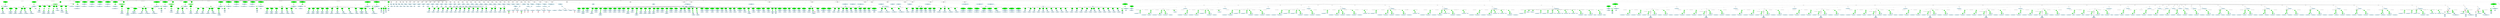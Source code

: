 strict graph "" {
	graph [bb="0,0,1.7635e+05,1548.8"];
	node [label="\N"];
	subgraph cluster730 {
		graph [bb="3018,351.25,3566,1471.8",
			label="powerwindow_debounce.h:71:13",
			lheight=0.21,
			lp="3292,1460.3",
			lwidth=2.51,
			style=dashed
		];
		subgraph cluster733 {
			graph [bb="3026,359.25,3412,903.67",
				label="powerwindow_debounce.h:71:69",
				lheight=0.21,
				lp="3219,892.17",
				lwidth=2.51,
				style=dashed
			];
			736	[fillcolor=lightblue,
				height=0.74639,
				label="IdentifierType
names: ['powerwindow_rtDW_debounce_T']",
				pos="3219,394.12",
				style="filled,dashed",
				width=5.1462];
			735	[fillcolor=lightblue,
				height=1.041,
				label="TypeDecl
declname: localDW
quals: []",
				pos="3213,520.08",
				style="filled,dashed",
				width=2.4749];
			735 -- 736	[label=type,
				lp="3229,457.1",
				pos="3214.8,482.56 3215.7,462.85 3216.9,438.98 3217.7,421.16"];
			734	[fillcolor=green,
				height=0.74639,
				label="PtrDecl
quals: []",
				pos="3193,656.42",
				style="filled,dashed",
				width=1.2178];
			734 -- 735	[label=type,
				lp="3215,593.45",
				pos="3196.9,629.52 3199.9,609.09 3204.2,580.33 3207.6,557.57"];
			733	[fillcolor=green,
				height=1.6303,
				label="Decl
name: localDW
quals: []
storage: []
funcspec: []",
				pos="3183,813.98",
				style="filled,dashed",
				width=2.0428];
			733 -- 734	[label=type,
				lp="3201,729.79",
				pos="3186.7,755.06 3188.3,730.53 3190.1,703.17 3191.3,683.67"];
		}
		732	[fillcolor=green,
			height=0.5,
			label=ParamList,
			pos="3146,1003.4",
			style="filled,dashed",
			width=1.3179];
		732 -- 733	[label="params[0]",
			lp="3192,919.17",
			pos="3149.3,985.4 3154.3,960.09 3164,911.23 3171.7,872.29"];
		731	[fillcolor=green,
			height=0.5,
			label=FuncDecl,
			pos="3385,1192.7",
			style="filled,dashed",
			width=1.2457];
		731 -- 732	[label=args,
			lp="3241.5,1108.6",
			pos="3352.7,1180 3313.7,1164.7 3247.9,1134.7 3203,1093.1 3180.5,1072.1 3163,1040.5 3153.6,1021.2"];
		737	[fillcolor=lightblue,
			height=1.041,
			label="TypeDecl
declname: powerwindow_debounce_Start
quals: []",
			pos="3385,1003.4",
			style="filled,dashed",
			width=4.8123];
		731 -- 737	[label=type,
			lp="3397,1108.6",
			pos="3385,1174.5 3385,1144.3 3385,1081.4 3385,1041.1"];
		738	[fillcolor=lightblue,
			height=0.74639,
			label="IdentifierType
names: ['void']",
			pos="3489,813.98",
			style="filled,dashed",
			width=1.9053];
		737 -- 738	[label=type,
			lp="3446,919.17",
			pos="3405.3,965.79 3425.8,928.83 3457,872.7 3474.9,840.36"];
		730	[fillcolor=green,
			height=1.6303,
			label="Decl
name: powerwindow_debounce_Start
quals: []
storage: ['extern']
funcspec: []",
			pos="3397,1382.1",
			style="filled,dashed",
			width=4.3605];
		730 -- 731	[label=type,
			lp="3405,1297.9",
			pos="3393.3,1323.4 3390.8,1284.7 3387.7,1236.3 3386.1,1211"];
	}
	subgraph cluster1744 {
		graph [bb="1.6167e+05,233.3,1.6250e+05,714.29",
			label="powerwindow_PW_Control_DRV.c:266:8",
			lheight=0.21,
			lp="1.6209e+05,702.79",
			lwidth=3.21,
			style=dashed
		];
		1747	[fillcolor=lightblue,
			height=0.74639,
			label="ID
name: powerwindow_PW_Control_DR_DWork",
			pos="1.6187e+05,268.17",
			style="filled,dashed",
			width=5.4997];
		1746	[fillcolor=green,
			height=0.74639,
			label="StructRef
type: .",
			pos="1.6187e+05,394.12",
			style="filled,dashed",
			width=1.3356];
		1746 -- 1747	[label=name,
			lp="1.6189e+05,331.15",
			pos="1.6187e+05,367.14 1.6187e+05,345.98 1.6187e+05,316.27 1.6187e+05,295.12"];
		1748	[fillcolor=lightblue,
			height=0.74639,
			label="ID
name: Debounce_Down_PSG_BackL_DWORK1",
			pos="1.6229e+05,268.17",
			style="filled,dashed",
			width=5.6569];
		1746 -- 1748	[label=field,
			lp="1.6202e+05,331.15",
			pos="1.619e+05,370.57 1.6191e+05,362.58 1.6192e+05,354.2 1.6193e+05,348.65 1.6197e+05,328.76 1.6208e+05,305.91 1.6217e+05,289.82"];
		1745	[fillcolor=green,
			height=0.74639,
			label="StructRef
type: .",
			pos="1.6187e+05,520.08",
			style="filled,dashed",
			width=1.3356];
		1745 -- 1746	[label=name,
			lp="1.6189e+05,457.1",
			pos="1.6187e+05,493.09 1.6187e+05,471.94 1.6187e+05,442.22 1.6187e+05,421.07"];
		1749	[fillcolor=lightblue,
			height=0.74639,
			label="ID
name: rtdw",
			pos="1.62e+05,394.12",
			style="filled,dashed",
			width=1.5517];
		1745 -- 1749	[label=field,
			lp="1.6195e+05,457.1",
			pos="1.619e+05,496.05 1.6192e+05,474.07 1.6195e+05,441.09 1.6197e+05,418.87"];
		1744	[fillcolor=green,
			height=0.74639,
			label="UnaryOp
op: &",
			pos="1.618e+05,656.42",
			style="filled,dashed",
			width=1.316];
		1744 -- 1745	[label=expr,
			lp="1.6185e+05,593.45",
			pos="1.6181e+05,630.47 1.6182e+05,606.34 1.6185e+05,569.98 1.6186e+05,545.9"];
	}
	subgraph cluster1127 {
		graph [bb="1.0204e+05,233.3,1.0285e+05,714.29",
			label="powerwindow_PW_Control_DRV.c:105:33",
			lheight=0.21,
			lp="1.0244e+05,702.79",
			lwidth=3.31,
			style=dashed
		];
		1130	[fillcolor=lightblue,
			height=0.74639,
			label="ID
name: powerwindow_PW_Control_DR_DWork",
			pos="1.0224e+05,268.17",
			style="filled,dashed",
			width=5.4997];
		1129	[fillcolor=green,
			height=0.74639,
			label="StructRef
type: .",
			pos="1.0224e+05,394.12",
			style="filled,dashed",
			width=1.3356];
		1129 -- 1130	[label=name,
			lp="1.0226e+05,331.15",
			pos="1.0224e+05,367.14 1.0224e+05,345.98 1.0224e+05,316.27 1.0224e+05,295.12"];
		1131	[fillcolor=lightblue,
			height=0.74639,
			label="ID
name: Debounce_Up_PSG_BackR_DWORK1",
			pos="1.0265e+05,268.17",
			style="filled,dashed",
			width=5.3426];
		1129 -- 1131	[label=field,
			lp="1.0238e+05,331.15",
			pos="1.0226e+05,370.62 1.0227e+05,362.63 1.0229e+05,354.24 1.023e+05,348.65 1.0234e+05,329.08 1.0245e+05,305.93 1.0253e+05,289.68"];
		1128	[fillcolor=green,
			height=0.74639,
			label="StructRef
type: .",
			pos="1.0224e+05,520.08",
			style="filled,dashed",
			width=1.3356];
		1128 -- 1129	[label=name,
			lp="1.0226e+05,457.1",
			pos="1.0224e+05,493.09 1.0224e+05,471.94 1.0224e+05,442.22 1.0224e+05,421.07"];
		1132	[fillcolor=lightblue,
			height=0.74639,
			label="ID
name: rtdw",
			pos="1.0236e+05,394.12",
			style="filled,dashed",
			width=1.5517];
		1128 -- 1132	[label=field,
			lp="1.0232e+05,457.1",
			pos="1.0226e+05,496.05 1.0229e+05,474.07 1.0232e+05,441.09 1.0234e+05,418.87"];
		1127	[fillcolor=green,
			height=0.74639,
			label="UnaryOp
op: &",
			pos="1.0216e+05,656.42",
			style="filled,dashed",
			width=1.316];
		1127 -- 1128	[label=expr,
			lp="1.0222e+05,593.45",
			pos="1.0218e+05,630.47 1.0219e+05,606.34 1.0221e+05,569.98 1.0223e+05,545.9"];
	}
	subgraph cluster1529 {
		graph [bb="1.398e+05,233.3,1.4062e+05,714.29",
			label="powerwindow_PW_Control_DRV.c:195:39",
			lheight=0.21,
			lp="1.4021e+05,702.79",
			lwidth=3.31,
			style=dashed
		];
		1532	[fillcolor=lightblue,
			height=0.74639,
			label="ID
name: powerwindow_PW_Control_DR_DWork",
			pos="1.4001e+05,268.17",
			style="filled,dashed",
			width=5.4997];
		1531	[fillcolor=green,
			height=0.74639,
			label="StructRef
type: .",
			pos="1.4001e+05,394.12",
			style="filled,dashed",
			width=1.3356];
		1531 -- 1532	[label=name,
			lp="1.4002e+05,331.15",
			pos="1.4001e+05,367.14 1.4001e+05,345.98 1.4001e+05,316.27 1.4001e+05,295.12"];
		1533	[fillcolor=lightblue,
			height=0.74639,
			label="ID
name: Debounce_Up_PSG_BackR_DWORK1",
			pos="1.4042e+05,268.17",
			style="filled,dashed",
			width=5.3426];
		1531 -- 1533	[label=field,
			lp="1.4015e+05,331.15",
			pos="1.4003e+05,370.62 1.4004e+05,362.63 1.4005e+05,354.24 1.4006e+05,348.65 1.4011e+05,329.08 1.4021e+05,305.93 1.403e+05,289.68"];
		1530	[fillcolor=green,
			height=0.74639,
			label="StructRef
type: .",
			pos="1.4001e+05,520.08",
			style="filled,dashed",
			width=1.3356];
		1530 -- 1531	[label=name,
			lp="1.4002e+05,457.1",
			pos="1.4001e+05,493.09 1.4001e+05,471.94 1.4001e+05,442.22 1.4001e+05,421.07"];
		1534	[fillcolor=lightblue,
			height=0.74639,
			label="ID
name: rtzce",
			pos="1.4013e+05,394.12",
			style="filled,dashed",
			width=1.5713];
		1530 -- 1534	[label=field,
			lp="1.4009e+05,457.1",
			pos="1.4003e+05,496.34 1.4005e+05,474.4 1.4008e+05,441.3 1.4011e+05,418.98"];
		1529	[fillcolor=green,
			height=0.74639,
			label="UnaryOp
op: &",
			pos="1.3993e+05,656.42",
			style="filled,dashed",
			width=1.316];
		1529 -- 1530	[label=expr,
			lp="1.3998e+05,593.45",
			pos="1.3995e+05,630.47 1.3996e+05,606.34 1.3998e+05,569.98 1.3999e+05,545.9"];
	}
	subgraph cluster1113 {
		graph [bb="1.0018e+05,359.25,1.0068e+05,714.29",
			label="powerwindow_PW_Control_DRV.c:102:31",
			lheight=0.21,
			lp="1.0043e+05,702.79",
			lwidth=3.31,
			style=dashed
		];
		1115	[fillcolor=lightblue,
			height=0.74639,
			label="ID
name: powerwindow_PW_Control_DRV_U",
			pos="1.0037e+05,394.12",
			style="filled,dashed",
			width=5.0872];
		1114	[fillcolor=green,
			height=0.74639,
			label="StructRef
type: .",
			pos="1.0062e+05,520.08",
			style="filled,dashed",
			width=1.3356];
		1114 -- 1115	[label=name,
			lp="1.0053e+05,457.1",
			pos="1.0059e+05,501.71 1.0055e+05,480.46 1.0047e+05,444.31 1.0042e+05,420.08"];
		1116	[fillcolor=lightblue,
			height=0.74639,
			label="ID
name: In7",
			pos="1.0062e+05,394.12",
			style="filled,dashed",
			width=1.4142];
		1114 -- 1116	[label=field,
			lp="1.0064e+05,457.1",
			pos="1.0062e+05,493.09 1.0062e+05,471.94 1.0062e+05,442.22 1.0062e+05,421.07"];
		1113	[fillcolor=green,
			height=0.74639,
			label="UnaryOp
op: &",
			pos="1.0063e+05,656.42",
			style="filled,dashed",
			width=1.316];
		1113 -- 1114	[label=expr,
			lp="1.0064e+05,593.45",
			pos="1.0063e+05,629.52 1.0063e+05,605.88 1.0063e+05,571.11 1.0062e+05,547.36"];
	}
	subgraph cluster982 {
		graph [bb="82057,233.3,82839,714.29",
			label="powerwindow_PW_Control_DRV.c:70:33",
			lheight=0.21,
			lp="82448,702.79",
			lwidth=3.21,
			style=dashed
		];
		985	[fillcolor=lightblue,
			height=0.74639,
			label="ID
name: powerwindow_PW_Control_DR_DWork",
			pos="82263,268.17",
			style="filled,dashed",
			width=5.4997];
		984	[fillcolor=green,
			height=0.74639,
			label="StructRef
type: .",
			pos="82653,394.12",
			style="filled,dashed",
			width=1.3356];
		984 -- 985	[label=name,
			lp="82496,331.15",
			pos="82612,379.98 82547,359.32 82420,318.96 82338,293.07"];
		986	[fillcolor=lightblue,
			height=0.74639,
			label="ID
name: Debounce_Down_DRV_DWORK1",
			pos="82655,268.17",
			style="filled,dashed",
			width=4.8908];
		984 -- 986	[label=field,
			lp="82666,331.15",
			pos="82653,367.14 82654,345.98 82654,316.27 82655,295.12"];
		983	[fillcolor=green,
			height=0.74639,
			label="StructRef
type: .",
			pos="82775,520.08",
			style="filled,dashed",
			width=1.3356];
		983 -- 984	[label=name,
			lp="82736,457.1",
			pos="82752,496.05 82730,473.79 82697,440.25 82676,418.02"];
		987	[fillcolor=lightblue,
			height=0.74639,
			label="ID
name: rtdw",
			pos="82775,394.12",
			style="filled,dashed",
			width=1.5517];
		983 -- 987	[label=field,
			lp="82788,457.1",
			pos="82775,493.09 82775,471.94 82775,442.22 82775,421.07"];
		982	[fillcolor=green,
			height=0.74639,
			label="UnaryOp
op: &",
			pos="82780,656.42",
			style="filled,dashed",
			width=1.316];
		982 -- 983	[label=expr,
			lp="82790,593.45",
			pos="82779,629.52 82778,605.88 82777,571.11 82776,547.36"];
	}
	subgraph cluster1285 {
		graph [bb="1.1522e+05,233.3,1.1578e+05,577.95",
			label="powerwindow_PW_Control_DRV.c:149:64",
			lheight=0.21,
			lp="1.155e+05,566.45",
			lwidth=3.31,
			style=dashed
		];
		1287	[fillcolor=lightblue,
			height=0.74639,
			label="ID
name: powerwindow_PW_Control_DRV_M",
			pos="1.1541e+05,268.17",
			style="filled,dashed",
			width=5.1462];
		1286	[fillcolor=green,
			height=0.74639,
			label="StructRef
type: ->",
			pos="1.157e+05,394.12",
			style="filled,dashed",
			width=1.3356];
		1286 -- 1287	[label=name,
			lp="1.1559e+05,331.15",
			pos="1.1566e+05,376.92 1.1561e+05,355.76 1.1552e+05,318.5 1.1547e+05,293.83"];
		1288	[fillcolor=lightblue,
			height=0.74639,
			label="ID
name: errorStatus",
			pos="1.157e+05,268.17",
			style="filled,dashed",
			width=2.2195];
		1286 -- 1288	[label=field,
			lp="1.1571e+05,331.15",
			pos="1.157e+05,367.14 1.157e+05,345.98 1.157e+05,316.27 1.157e+05,295.12"];
		1285	[fillcolor=green,
			height=0.74639,
			label="UnaryOp
op: &",
			pos="1.1571e+05,520.08",
			style="filled,dashed",
			width=1.316];
		1285 -- 1286	[label=expr,
			lp="1.1572e+05,457.1",
			pos="1.1571e+05,493.09 1.157e+05,471.94 1.157e+05,442.22 1.157e+05,421.07"];
	}
	subgraph cluster1693 {
		graph [bb="1.5606e+05,233.3,1.5682e+05,714.29",
			label="powerwindow_PW_Control_DRV.c:250:32",
			lheight=0.21,
			lp="1.5644e+05,702.79",
			lwidth=3.31,
			style=dashed
		];
		1696	[fillcolor=lightblue,
			height=0.74639,
			label="ID
name: powerwindow_PW_Control_DR_DWork",
			pos="1.5627e+05,268.17",
			style="filled,dashed",
			width=5.4997];
		1695	[fillcolor=green,
			height=0.74639,
			label="StructRef
type: .",
			pos="1.5638e+05,394.12",
			style="filled,dashed",
			width=1.3356];
		1695 -- 1696	[label=name,
			lp="1.5634e+05,331.15",
			pos="1.5636e+05,369.81 1.5634e+05,348.49 1.5631e+05,317.01 1.5629e+05,294.95"];
		1697	[fillcolor=lightblue,
			height=0.74639,
			label="ID
name: Debounce_Up_DRV_DWORK1",
			pos="1.5665e+05,268.17",
			style="filled,dashed",
			width=4.5766];
		1695 -- 1697	[label=field,
			lp="1.565e+05,331.15",
			pos="1.564e+05,370.97 1.5641e+05,363.2 1.5642e+05,354.88 1.5643e+05,348.65 1.5648e+05,324.77 1.5653e+05,305.47 1.5657e+05,291.86"];
		1694	[fillcolor=green,
			height=0.74639,
			label="StructRef
type: .",
			pos="1.5643e+05,520.08",
			style="filled,dashed",
			width=1.3356];
		1694 -- 1695	[label=name,
			lp="1.5642e+05,457.1",
			pos="1.5642e+05,493.69 1.5641e+05,472.3 1.564e+05,441.85 1.5639e+05,420.47"];
		1698	[fillcolor=lightblue,
			height=0.74639,
			label="ID
name: rtb",
			pos="1.5649e+05,394.12",
			style="filled,dashed",
			width=1.3553];
		1694 -- 1698	[label=field,
			lp="1.5648e+05,457.1",
			pos="1.5644e+05,493.99 1.5645e+05,472.63 1.5647e+05,442.07 1.5648e+05,420.6"];
		1693	[fillcolor=green,
			height=0.74639,
			label="UnaryOp
op: &",
			pos="1.5643e+05,656.42",
			style="filled,dashed",
			width=1.316];
		1693 -- 1694	[label=expr,
			lp="1.5645e+05,593.45",
			pos="1.5643e+05,629.52 1.5643e+05,605.88 1.5643e+05,571.11 1.5643e+05,547.36"];
	}
	subgraph cluster1738 {
		graph [bb="1.6082e+05,233.3,1.6166e+05,714.29",
			label="powerwindow_PW_Control_DRV.c:265:8",
			lheight=0.21,
			lp="1.6124e+05,702.79",
			lwidth=3.21,
			style=dashed
		];
		1741	[fillcolor=lightblue,
			height=0.74639,
			label="ID
name: powerwindow_PW_Control_DR_DWork",
			pos="1.6103e+05,268.17",
			style="filled,dashed",
			width=5.4997];
		1740	[fillcolor=green,
			height=0.74639,
			label="StructRef
type: .",
			pos="1.6114e+05,394.12",
			style="filled,dashed",
			width=1.3356];
		1740 -- 1741	[label=name,
			lp="1.6111e+05,331.15",
			pos="1.6112e+05,370.1 1.611e+05,348.82 1.6107e+05,317.22 1.6105e+05,295.07"];
		1742	[fillcolor=lightblue,
			height=0.74639,
			label="ID
name: Debounce_Down_PSG_BackL_DWORK1",
			pos="1.6145e+05,268.17",
			style="filled,dashed",
			width=5.6569];
		1740 -- 1742	[label=field,
			lp="1.6127e+05,331.15",
			pos="1.6117e+05,370.95 1.6118e+05,363.09 1.6119e+05,354.71 1.612e+05,348.65 1.6125e+05,323.85 1.613e+05,305 1.6135e+05,291.9"];
		1739	[fillcolor=green,
			height=0.74639,
			label="StructRef
type: .",
			pos="1.6122e+05,520.08",
			style="filled,dashed",
			width=1.3356];
		1739 -- 1740	[label=name,
			lp="1.612e+05,457.1",
			pos="1.612e+05,494.29 1.6119e+05,472.67 1.6117e+05,441.47 1.6116e+05,419.87"];
		1743	[fillcolor=lightblue,
			height=0.74639,
			label="ID
name: rtb",
			pos="1.6126e+05,394.12",
			style="filled,dashed",
			width=1.3553];
		1739 -- 1743	[label=field,
			lp="1.6125e+05,457.1",
			pos="1.6123e+05,493.39 1.6123e+05,472.12 1.6124e+05,442.04 1.6125e+05,420.77"];
		1738	[fillcolor=green,
			height=0.74639,
			label="UnaryOp
op: &",
			pos="1.6122e+05,656.42",
			style="filled,dashed",
			width=1.316];
		1738 -- 1739	[label=expr,
			lp="1.6123e+05,593.45",
			pos="1.6122e+05,629.52 1.6122e+05,605.88 1.6122e+05,571.11 1.6122e+05,547.36"];
	}
	subgraph cluster970 {
		graph [bb="83637,359.25,84139,714.29",
			label="powerwindow_PW_Control_DRV.c:67:31",
			lheight=0.21,
			lp="83888,702.79",
			lwidth=3.21,
			style=dashed
		];
		972	[fillcolor=lightblue,
			height=0.74639,
			label="ID
name: powerwindow_PW_Control_DRV_U",
			pos="83828,394.12",
			style="filled,dashed",
			width=5.0872];
		971	[fillcolor=green,
			height=0.74639,
			label="StructRef
type: .",
			pos="84080,520.08",
			style="filled,dashed",
			width=1.3356];
		971 -- 972	[label=name,
			lp="83984,457.1",
			pos="84045,501.71 84001,480.46 83928,444.31 83879,420.08"];
		973	[fillcolor=lightblue,
			height=0.74639,
			label="ID
name: In4",
			pos="84080,394.12",
			style="filled,dashed",
			width=1.4142];
		971 -- 973	[label=field,
			lp="84092,457.1",
			pos="84080,493.09 84080,471.94 84080,442.22 84080,421.07"];
		970	[fillcolor=green,
			height=0.74639,
			label="UnaryOp
op: &",
			pos="84082,656.42",
			style="filled,dashed",
			width=1.316];
		970 -- 971	[label=expr,
			lp="84094,593.45",
			pos="84082,629.52 84081,605.88 84081,571.11 84080,547.36"];
	}
	subgraph cluster1272 {
		graph [bb="1.7512e+05,233.3,1.7565e+05,714.29",
			label="powerwindow_PW_Control_DRV.c:146:11",
			lheight=0.21,
			lp="1.7538e+05,702.79",
			lwidth=3.31,
			style=dashed
		];
		1275	[fillcolor=lightblue,
			height=0.74639,
			label="IdentifierType
names: ['powerwindow_ExternalOutputs_powerwindow_PW_']",
			pos="1.7538e+05,268.17",
			style="filled,dashed",
			width=7.1496];
		1274	[fillcolor=lightblue,
			height=1.041,
			label="TypeDecl
declname: None
quals: []",
			pos="1.7529e+05,394.12",
			style="filled,dashed",
			width=2.082];
		1274 -- 1275	[label=type,
			lp="1.7536e+05,331.15",
			pos="1.7532e+05,358.6 1.7533e+05,338.54 1.7535e+05,313.67 1.7536e+05,295.26"];
		1273	[fillcolor=green,
			height=1.041,
			label="Typename
name: None
quals: []",
			pos="1.7519e+05,520.08",
			style="filled,dashed",
			width=1.6303];
		1273 -- 1274	[label=type,
			lp="1.7526e+05,457.1",
			pos="1.7522e+05,486.18 1.7523e+05,468.68 1.7525e+05,447.18 1.7527e+05,429.47"];
		1272	[fillcolor=green,
			height=0.74639,
			label="UnaryOp
op: sizeof",
			pos="1.7518e+05,656.42",
			style="filled,dashed",
			width=1.3749];
		1272 -- 1273	[label=expr,
			lp="1.752e+05,593.45",
			pos="1.7518e+05,629.52 1.7519e+05,609.09 1.7519e+05,580.33 1.7519e+05,557.57"];
	}
	subgraph cluster1257 {
		graph [bb="1.7406e+05,233.3,1.746e+05,714.29",
			label="powerwindow_PW_Control_DRV.c:142:11",
			lheight=0.21,
			lp="1.7433e+05,702.79",
			lwidth=3.31,
			style=dashed
		];
		1260	[fillcolor=lightblue,
			height=0.74639,
			label="IdentifierType
names: ['powerwindow_ExternalInputs_powerwindow_PW_C']",
			pos="1.7433e+05,268.17",
			style="filled,dashed",
			width=7.1496];
		1259	[fillcolor=lightblue,
			height=1.041,
			label="TypeDecl
declname: None
quals: []",
			pos="1.7424e+05,394.12",
			style="filled,dashed",
			width=2.082];
		1259 -- 1260	[label=type,
			lp="1.743e+05,331.15",
			pos="1.7426e+05,358.6 1.7428e+05,338.54 1.743e+05,313.67 1.7431e+05,295.26"];
		1258	[fillcolor=green,
			height=1.041,
			label="Typename
name: None
quals: []",
			pos="1.7414e+05,520.08",
			style="filled,dashed",
			width=1.6303];
		1258 -- 1259	[label=type,
			lp="1.7421e+05,457.1",
			pos="1.7417e+05,486.18 1.7418e+05,468.68 1.742e+05,447.18 1.7421e+05,429.47"];
		1257	[fillcolor=green,
			height=0.74639,
			label="UnaryOp
op: sizeof",
			pos="1.7413e+05,656.42",
			style="filled,dashed",
			width=1.3749];
		1257 -- 1258	[label=expr,
			lp="1.7415e+05,593.45",
			pos="1.7413e+05,629.52 1.7413e+05,609.09 1.7414e+05,580.33 1.7414e+05,557.57"];
	}
	subgraph cluster1254 {
		graph [bb="1.7355e+05,359.25,1.7393e+05,577.95",
			label="powerwindow_PW_Control_DRV.c:141:22",
			lheight=0.21,
			lp="1.7374e+05,566.45",
			lwidth=3.31,
			style=dashed
		];
		1255	[fillcolor=lightblue,
			height=0.74639,
			label="ID
name: powerwindow_PW_Control_DRV_U",
			pos="1.7374e+05,394.12",
			style="filled,dashed",
			width=5.0872];
		1254	[fillcolor=green,
			height=0.74639,
			label="UnaryOp
op: &",
			pos="1.7381e+05,520.08",
			style="filled,dashed",
			width=1.316];
		1254 -- 1255	[label=expr,
			lp="1.7379e+05,457.1",
			pos="1.738e+05,494.29 1.7378e+05,473.1 1.7377e+05,442.69 1.7375e+05,421.15"];
	}
	subgraph cluster739 {
		graph [bb="3574,351.25,5550,1471.8",
			label="powerwindow_debounce.h:72:13",
			lheight=0.21,
			lp="4562,1460.3",
			lwidth=2.51,
			style=dashed
		];
		subgraph cluster746 {
			graph [bb="3910,359.25,4230,903.67",
				label="powerwindow_debounce.h:74:40",
				lheight=0.21,
				lp="4070,892.17",
				lwidth=2.51,
				style=dashed
			];
			749	[fillcolor=lightblue,
				height=0.74639,
				label="IdentifierType
names: ['powerwindow_boolean_T']",
				pos="4070,394.12",
				style="filled,dashed",
				width=4.223];
			748	[fillcolor=lightblue,
				height=1.041,
				label="TypeDecl
declname: rty_debounced_Switch
quals: []",
				pos="4075,520.08",
				style="filled,dashed",
				width=3.948];
			748 -- 749	[label=type,
				lp="4085,457.1",
				pos="4073.5,482.56 4072.7,462.85 4071.8,438.98 4071.1,421.16"];
			747	[fillcolor=green,
				height=0.74639,
				label="PtrDecl
quals: []",
				pos="4082,656.42",
				style="filled,dashed",
				width=1.2178];
			747 -- 748	[label=type,
				lp="4092,593.45",
				pos="4080.7,629.52 4079.6,609.09 4078.1,580.33 4076.9,557.57"];
			746	[fillcolor=green,
				height=1.6303,
				label="Decl
name: rty_debounced_Switch
quals: []
storage: []
funcspec: []",
				pos="4083,813.98",
				style="filled,dashed",
				width=3.5159];
			746 -- 747	[label=type,
				lp="4095,729.79",
				pos="4082.6,755.06 4082.5,730.53 4082.3,703.17 4082.2,683.67"];
		}
		subgraph cluster742 {
			graph [bb="3582,359.25,3902,903.67",
				label="powerwindow_debounce.h:72:68",
				lheight=0.21,
				lp="3742,892.17",
				lwidth=2.51,
				style=dashed
			];
			745	[fillcolor=lightblue,
				height=0.74639,
				label="IdentifierType
names: ['powerwindow_boolean_T']",
				pos="3742,394.12",
				style="filled,dashed",
				width=4.223];
			744	[fillcolor=lightblue,
				height=1.041,
				label="TypeDecl
declname: rtu_Switch
quals: ['const']",
				pos="3755,520.08",
				style="filled,dashed",
				width=2.6713];
			744 -- 745	[label=type,
				lp="3762,457.1",
				pos="3751.2,482.56 3749.1,462.85 3746.6,438.98 3744.7,421.16"];
			743	[fillcolor=green,
				height=0.74639,
				label="PtrDecl
quals: []",
				pos="3775,656.42",
				style="filled,dashed",
				width=1.2178];
			743 -- 744	[label=type,
				lp="3779,593.45",
				pos="3771.1,629.52 3768.1,609.09 3763.8,580.33 3760.4,557.57"];
			742	[fillcolor=green,
				height=1.6303,
				label="Decl
name: rtu_Switch
quals: ['const']
storage: []
funcspec: []",
				pos="3778,813.98",
				style="filled,dashed",
				width=2.2195];
			742 -- 743	[label=type,
				lp="3789,729.79",
				pos="3776.9,755.06 3776.4,730.53 3775.9,703.17 3775.5,683.67"];
		}
		subgraph cluster754 {
			graph [bb="4612,359.25,4998,903.67",
				label="powerwindow_debounce.h:75:68",
				lheight=0.21,
				lp="4805,892.17",
				lwidth=2.51,
				style=dashed
			];
			757	[fillcolor=lightblue,
				height=0.74639,
				label="IdentifierType
names: ['powerwindow_rtDW_debounce_T']",
				pos="4805,394.12",
				style="filled,dashed",
				width=5.1462];
			756	[fillcolor=lightblue,
				height=1.041,
				label="TypeDecl
declname: localDW
quals: []",
				pos="4757,520.08",
				style="filled,dashed",
				width=2.4749];
			756 -- 757	[label=type,
				lp="4796,457.1",
				pos="4771,482.89 4778.6,463.17 4787.9,439.21 4794.9,421.3"];
			755	[fillcolor=green,
				height=0.74639,
				label="PtrDecl
quals: []",
				pos="4718,656.42",
				style="filled,dashed",
				width=1.2178];
			755 -- 756	[label=type,
				lp="4750,593.45",
				pos="4725.4,629.84 4731.4,609.36 4739.8,580.38 4746.4,557.48"];
			754	[fillcolor=green,
				height=1.6303,
				label="Decl
name: localDW
quals: []
storage: []
funcspec: []",
				pos="4701,813.98",
				style="filled,dashed",
				width=2.0428];
			754 -- 755	[label=type,
				lp="4723,729.79",
				pos="4707.3,755.5 4710,730.75 4713,703.05 4715.2,683.41"];
		}
		subgraph cluster758 {
			graph [bb="5006,359.25,5396,903.67",
				label="powerwindow_debounce.h:75:107",
				lheight=0.21,
				lp="5201,892.17",
				lwidth=2.61,
				style=dashed
			];
			761	[fillcolor=lightblue,
				height=0.74639,
				label="IdentifierType
names: ['powerwindow_rtZCE_debounce_T']",
				pos="5201,394.12",
				style="filled,dashed",
				width=5.1854];
			760	[fillcolor=lightblue,
				height=1.041,
				label="TypeDecl
declname: localZCE
quals: []",
				pos="5153,520.08",
				style="filled,dashed",
				width=2.5142];
			760 -- 761	[label=type,
				lp="5192,457.1",
				pos="5167,482.89 5174.6,463.17 5183.9,439.21 5190.9,421.3"];
			759	[fillcolor=green,
				height=0.74639,
				label="PtrDecl
quals: []",
				pos="5114,656.42",
				style="filled,dashed",
				width=1.2178];
			759 -- 760	[label=type,
				lp="5146,593.45",
				pos="5121.4,629.84 5127.4,609.36 5135.8,580.38 5142.4,557.48"];
			758	[fillcolor=green,
				height=1.6303,
				label="Decl
name: localZCE
quals: []
storage: []
funcspec: []",
				pos="5097,813.98",
				style="filled,dashed",
				width=2.082];
			758 -- 759	[label=type,
				lp="5119,729.79",
				pos="5103.3,755.06 5106,730.35 5109,702.78 5111.2,683.26"];
		}
		subgraph cluster750 {
			graph [bb="4238,359.25,4604,903.67",
				label="powerwindow_debounce.h:74:90",
				lheight=0.21,
				lp="4421,892.17",
				lwidth=2.51,
				style=dashed
			];
			753	[fillcolor=lightblue,
				height=0.74639,
				label="IdentifierType
names: ['powerwindow_rtB_debounce_T']",
				pos="4421,394.12",
				style="filled,dashed",
				width=4.8712];
			752	[fillcolor=lightblue,
				height=1.041,
				label="TypeDecl
declname: localB
quals: []",
				pos="4442,520.08",
				style="filled,dashed",
				width=2.1999];
			752 -- 753	[label=type,
				lp="4445,457.1",
				pos="4435.8,482.56 4432.5,462.85 4428.4,438.98 4425.4,421.16"];
			751	[fillcolor=green,
				height=0.74639,
				label="PtrDecl
quals: []",
				pos="4472,656.42",
				style="filled,dashed",
				width=1.2178];
			751 -- 752	[label=type,
				lp="4472,593.45",
				pos="4466.2,629.52 4461.7,609.09 4455.2,580.33 4450.1,557.57"];
			750	[fillcolor=green,
				height=1.6303,
				label="Decl
name: localB
quals: []
storage: []
funcspec: []",
				pos="4530,813.98",
				style="filled,dashed",
				width=1.7481];
			750 -- 751	[label=type,
				lp="4513,729.79",
				pos="4509.6,758.14 4500,732.6 4489.2,703.43 4481.6,683.08"];
		}
		741	[fillcolor=green,
			height=0.5,
			label=ParamList,
			pos="4616,1003.4",
			style="filled,dashed",
			width=1.3179];
		741 -- 742	[label="params[0]",
			lp="3989,919.17",
			pos="4568.4,1003.2 4451.4,1003.8 4141.9,995.73 3906,903.67 3878.8,893.06 3851.8,875.62 3829.6,858.99"];
		741 -- 746	[label="params[1]",
			lp="4323,919.17",
			pos="4573.2,995.33 4501.2,982.63 4352.2,952.54 4234,903.67 4207,892.52 4179,877.27 4154.6,862.55"];
		741 -- 750	[label="params[2]",
			lp="4609,919.17",
			pos="4608.2,985.4 4596.2,959.19 4572.6,907.72 4554.4,868.17"];
		741 -- 758	[label="params[4]",
			lp="5012,919.17",
			pos="4661.5,998.11 4736.5,989.54 4889.1,965.43 5002,903.67 5021.2,893.17 5039.5,877.89 5054.8,862.96"];
		741 -- 754	[label="params[3]",
			lp="4684,919.17",
			pos="4623.7,985.4 4635.5,959.46 4658.5,908.78 4676.3,869.4"];
		740	[fillcolor=green,
			height=0.5,
			label=FuncDecl,
			pos="5367,1192.7",
			style="filled,dashed",
			width=1.2457];
		740 -- 741	[label=args,
			lp="5070.5,1108.6",
			pos="5330,1182.5 5202.8,1150.8 4783.8,1046.2 4654.4,1013.9"];
		762	[fillcolor=lightblue,
			height=1.041,
			label="TypeDecl
declname: powerwindow_debounce_main
quals: []",
			pos="5367,1003.4",
			style="filled,dashed",
			width=4.8515];
		740 -- 762	[label=type,
			lp="5379,1108.6",
			pos="5367,1174.5 5367,1144.3 5367,1081.4 5367,1041.1"];
		763	[fillcolor=lightblue,
			height=0.74639,
			label="IdentifierType
names: ['void']",
			pos="5473,813.98",
			style="filled,dashed",
			width=1.9053];
		762 -- 763	[label=type,
			lp="5429,919.17",
			pos="5387.7,965.79 5408.6,928.83 5440.3,872.7 5458.6,840.36"];
		739	[fillcolor=green,
			height=1.6303,
			label="Decl
name: powerwindow_debounce_main
quals: []
storage: ['extern']
funcspec: []",
			pos="5376,1382.1",
			style="filled,dashed",
			width=4.3998];
		739 -- 740	[label=type,
			lp="5385,1297.9",
			pos="5373.2,1323.4 5371.4,1284.7 5369,1236.3 5367.8,1211"];
	}
	subgraph cluster961 {
		graph [bb="78951,233.3,79711,714.29",
			label="powerwindow_PW_Control_DRV.c:64:33",
			lheight=0.21,
			lp="79331,702.79",
			lwidth=3.21,
			style=dashed
		];
		964	[fillcolor=lightblue,
			height=0.74639,
			label="ID
name: powerwindow_PW_Control_DR_DWork",
			pos="79157,268.17",
			style="filled,dashed",
			width=5.4997];
		963	[fillcolor=green,
			height=0.74639,
			label="StructRef
type: .",
			pos="79523,394.12",
			style="filled,dashed",
			width=1.3356];
		963 -- 964	[label=name,
			lp="79376,331.15",
			pos="79482,379.38 79421,358.62 79304,318.93 79228,293.28"];
		965	[fillcolor=lightblue,
			height=0.74639,
			label="ID
name: Debounce_Up_DRV_DWORK1",
			pos="79538,268.17",
			style="filled,dashed",
			width=4.5766];
		963 -- 965	[label=field,
			lp="79544,331.15",
			pos="79526,367.14 79529,345.98 79532,316.27 79535,295.12"];
		962	[fillcolor=green,
			height=0.74639,
			label="StructRef
type: .",
			pos="79646,520.08",
			style="filled,dashed",
			width=1.3356];
		962 -- 963	[label=name,
			lp="79606,457.1",
			pos="79623,496.34 79601,474.12 79568,440.45 79546,418.13"];
		966	[fillcolor=lightblue,
			height=0.74639,
			label="ID
name: rtzce",
			pos="79646,394.12",
			style="filled,dashed",
			width=1.5713];
		962 -- 966	[label=field,
			lp="79658,457.1",
			pos="79646,493.09 79646,471.94 79646,442.22 79646,421.07"];
		961	[fillcolor=green,
			height=0.74639,
			label="UnaryOp
op: &",
			pos="79653,656.42",
			style="filled,dashed",
			width=1.316];
		961 -- 962	[label=expr,
			lp="79662,593.45",
			pos="79652,629.52 79650,605.88 79649,571.11 79647,547.36"];
	}
	subgraph cluster1729 {
		graph [bb="1.6e+05,233.3,1.6081e+05,714.29",
			label="powerwindow_PW_Control_DRV.c:261:8",
			lheight=0.21,
			lp="1.6041e+05,702.79",
			lwidth=3.21,
			style=dashed
		];
		1732	[fillcolor=lightblue,
			height=0.74639,
			label="ID
name: powerwindow_PW_Control_DR_DWork",
			pos="1.6020e+05,268.17",
			style="filled,dashed",
			width=5.4997];
		1731	[fillcolor=green,
			height=0.74639,
			label="StructRef
type: .",
			pos="1.6020e+05,394.12",
			style="filled,dashed",
			width=1.3356];
		1731 -- 1732	[label=name,
			lp="1.6022e+05,331.15",
			pos="1.6020e+05,367.14 1.6020e+05,345.98 1.6020e+05,316.27 1.6020e+05,295.12"];
		1733	[fillcolor=lightblue,
			height=0.74639,
			label="ID
name: Debounce_Up_PSG_BackL_DWORK1",
			pos="1.6061e+05,268.17",
			style="filled,dashed",
			width=5.3426];
		1731 -- 1733	[label=field,
			lp="1.6035e+05,331.15",
			pos="1.6023e+05,370.62 1.6024e+05,362.63 1.6025e+05,354.24 1.6026e+05,348.65 1.603e+05,329.08 1.6041e+05,305.93 1.605e+05,289.68"];
		1730	[fillcolor=green,
			height=0.74639,
			label="StructRef
type: .",
			pos="1.6020e+05,520.08",
			style="filled,dashed",
			width=1.3356];
		1730 -- 1731	[label=name,
			lp="1.6022e+05,457.1",
			pos="1.6020e+05,493.09 1.6020e+05,471.94 1.6020e+05,442.22 1.6020e+05,421.07"];
		1734	[fillcolor=lightblue,
			height=0.74639,
			label="ID
name: rtdw",
			pos="1.6033e+05,394.12",
			style="filled,dashed",
			width=1.5517];
		1730 -- 1734	[label=field,
			lp="1.6029e+05,457.1",
			pos="1.6023e+05,496.05 1.6025e+05,474.07 1.6028e+05,441.09 1.603e+05,418.87"];
		1729	[fillcolor=green,
			height=0.74639,
			label="UnaryOp
op: &",
			pos="1.6013e+05,656.42",
			style="filled,dashed",
			width=1.316];
		1729 -- 1730	[label=expr,
			lp="1.6018e+05,593.45",
			pos="1.6014e+05,630.47 1.6016e+05,606.34 1.6018e+05,569.98 1.6019e+05,545.9"];
	}
	subgraph cluster1242 {
		graph [bb="1.7299e+05,233.3,1.7354e+05,714.29",
			label="powerwindow_PW_Control_DRV.c:138:11",
			lheight=0.21,
			lp="1.7326e+05,702.79",
			lwidth=3.31,
			style=dashed
		];
		1245	[fillcolor=lightblue,
			height=0.74639,
			label="IdentifierType
names: ['powerwindow_D_Work_powerwindow_PW_Control_D']",
			pos="1.7326e+05,268.17",
			style="filled,dashed",
			width=7.4639];
		1244	[fillcolor=lightblue,
			height=1.041,
			label="TypeDecl
declname: None
quals: []",
			pos="1.7317e+05,394.12",
			style="filled,dashed",
			width=2.082];
		1244 -- 1245	[label=type,
			lp="1.7323e+05,331.15",
			pos="1.7319e+05,358.92 1.7321e+05,338.72 1.7323e+05,313.54 1.7324e+05,295"];
		1243	[fillcolor=green,
			height=1.041,
			label="Typename
name: None
quals: []",
			pos="1.7306e+05,520.08",
			style="filled,dashed",
			width=1.6303];
		1243 -- 1244	[label=type,
			lp="1.7313e+05,457.1",
			pos="1.7309e+05,486.83 1.731e+05,469.04 1.7312e+05,446.97 1.7314e+05,428.94"];
		1242	[fillcolor=green,
			height=0.74639,
			label="UnaryOp
op: sizeof",
			pos="1.7305e+05,656.42",
			style="filled,dashed",
			width=1.3749];
		1242 -- 1243	[label=expr,
			lp="1.7307e+05,593.45",
			pos="1.7305e+05,629.52 1.7305e+05,609.09 1.7306e+05,580.33 1.7306e+05,557.57"];
	}
	subgraph cluster200 {
		graph [bb="23124,351.25,25348,1471.8",
			label="powerwindow_model_reference_types.h:34:8",
			lheight=0.21,
			lp="24236,1460.3",
			lwidth=3.47,
			style=dashed
		];
		subgraph cluster215 {
			graph [bb="24080,485.21,24388,1093.1",
				label="powerwindow_model_reference_types.h:38:24",
				lheight=0.21,
				lp="24234,1081.6",
				lwidth=3.56,
				style=dashed
			];
			218	[fillcolor=lightblue,
				height=0.74639,
				label="IdentifierType
names: ['powerwindow_uint32_T']",
				pos="24234,520.08",
				style="filled,dashed",
				width=4.0462];
			217	[fillcolor=lightblue,
				height=1.041,
				label="TypeDecl
declname: taskCounter
quals: []",
				pos="24246,656.42",
				style="filled,dashed",
				width=2.7891];
			217 -- 218	[label=type,
				lp="24254,593.45",
				pos="24243,618.71 24241,596.03 24238,567.46 24236,547.1"];
			216	[fillcolor=green,
				height=0.74639,
				label="PtrDecl
quals: []",
				pos="24263,813.98",
				style="filled,dashed",
				width=1.2178];
			216 -- 217	[label=type,
				lp="24267,729.79",
				pos="24260,786.95 24257,761.52 24253,722.58 24250,694.04"];
			215	[fillcolor=green,
				height=1.6303,
				label="Decl
name: taskCounter
quals: []
storage: []
funcspec: []",
				pos="24295,1003.4",
				style="filled,dashed",
				width=2.3374];
			215 -- 216	[label=type,
				lp="24294,919.17",
				pos="24285,944.87 24279,910.23 24272,867.79 24267,841.06"];
		}
		subgraph cluster224 {
			graph [bb="24692,359.25,25012,1093.1",
				label="powerwindow_model_reference_types.h:40:26",
				lheight=0.21,
				lp="24852,1081.6",
				lwidth=3.56,
				style=dashed
			];
			228	[fillcolor=lightblue,
				height=0.74639,
				label="IdentifierType
names: ['powerwindow_boolean_T']",
				pos="24852,394.12",
				style="filled,dashed",
				width=4.223];
			227	[fillcolor=lightblue,
				height=1.041,
				label="TypeDecl
declname: rateTransition
quals: []",
				pos="24829,520.08",
				style="filled,dashed",
				width=2.9856];
			227 -- 228	[label=type,
				lp="24854,457.1",
				pos="24836,482.56 24839,462.85 24844,438.98 24847,421.16"];
			226	[fillcolor=green,
				height=0.74639,
				label="PtrDecl
quals: []",
				pos="24814,656.42",
				style="filled,dashed",
				width=1.2178];
			226 -- 227	[label=type,
				lp="24834,593.45",
				pos="24817,629.52 24819,609.09 24822,580.33 24825,557.57"];
			225	[fillcolor=green,
				height=0.74639,
				label="PtrDecl
quals: []",
				pos="24806,813.98",
				style="filled,dashed",
				width=1.2178];
			225 -- 226	[label=type,
				lp="24823,729.79",
				pos="24807,786.95 24809,758.14 24811,712.02 24813,683.29"];
			224	[fillcolor=green,
				height=1.6303,
				label="Decl
name: rateTransition
quals: []
storage: []
funcspec: []",
				pos="24799,1003.4",
				style="filled,dashed",
				width=2.5534];
			224 -- 225	[label=type,
				lp="24815,919.17",
				pos="24801,944.61 24802,909.99 24804,867.64 24805,840.98"];
		}
		subgraph cluster210 {
			graph [bb="23764,359.25,24072,1093.1",
				label="powerwindow_model_reference_types.h:37:25",
				lheight=0.21,
				lp="23918,1081.6",
				lwidth=3.56,
				style=dashed
			];
			214	[fillcolor=lightblue,
				height=0.74639,
				label="IdentifierType
names: ['powerwindow_uint32_T']",
				pos="23918,394.12",
				style="filled,dashed",
				width=4.0462];
			213	[fillcolor=lightblue,
				height=1.041,
				label="TypeDecl
declname: clockTickH
quals: []",
				pos="23924,520.08",
				style="filled,dashed",
				width=2.7499];
			213 -- 214	[label=type,
				lp="23934,457.1",
				pos="23922,482.56 23921,462.85 23920,438.98 23919,421.16"];
			212	[fillcolor=green,
				height=0.74639,
				label="PtrDecl
quals: []",
				pos="23933,656.42",
				style="filled,dashed",
				width=1.2178];
			212 -- 213	[label=type,
				lp="23942,593.45",
				pos="23931,629.52 23930,609.09 23928,580.33 23926,557.57"];
			211	[fillcolor=green,
				height=0.74639,
				label="PtrDecl
quals: []",
				pos="23949,813.98",
				style="filled,dashed",
				width=1.2178];
			211 -- 212	[label=type,
				lp="23953,729.79",
				pos="23946,786.95 23943,758.14 23939,712.02 23936,683.29"];
			210	[fillcolor=green,
				height=1.6303,
				label="Decl
name: clockTickH
quals: []
storage: []
funcspec: []",
				pos="23980,1003.4",
				style="filled,dashed",
				width=2.3177];
			210 -- 211	[label=type,
				lp="23980,919.17",
				pos="23970,944.87 23965,910.23 23958,867.79 23953,841.06"];
		}
		subgraph cluster205 {
			graph [bb="23448,359.25,23756,1093.1",
				label="powerwindow_model_reference_types.h:36:25",
				lheight=0.21,
				lp="23602,1081.6",
				lwidth=3.56,
				style=dashed
			];
			209	[fillcolor=lightblue,
				height=0.74639,
				label="IdentifierType
names: ['powerwindow_uint32_T']",
				pos="23602,394.12",
				style="filled,dashed",
				width=4.0462];
			208	[fillcolor=lightblue,
				height=1.041,
				label="TypeDecl
declname: clockTick
quals: []",
				pos="23608,520.08",
				style="filled,dashed",
				width=2.5731];
			208 -- 209	[label=type,
				lp="23618,457.1",
				pos="23606,482.56 23605,462.85 23604,438.98 23603,421.16"];
			207	[fillcolor=green,
				height=0.74639,
				label="PtrDecl
quals: []",
				pos="23618,656.42",
				style="filled,dashed",
				width=1.2178];
			207 -- 208	[label=type,
				lp="23626,593.45",
				pos="23616,629.52 23615,609.09 23612,580.33 23611,557.57"];
			206	[fillcolor=green,
				height=0.74639,
				label="PtrDecl
quals: []",
				pos="23636,813.98",
				style="filled,dashed",
				width=1.2178];
			206 -- 207	[label=type,
				lp="23639,729.79",
				pos="23633,786.95 23630,758.14 23624,712.02 23621,683.29"];
			205	[fillcolor=green,
				height=1.6303,
				label="Decl
name: clockTick
quals: []
storage: []
funcspec: []",
				pos="23671,1003.4",
				style="filled,dashed",
				width=2.1213];
			205 -- 206	[label=type,
				lp="23669,919.17",
				pos="23660,945.12 23654,910.47 23646,867.93 23641,841.13"];
		}
		subgraph cluster202 {
			graph [bb="23132,621.55,23440,1093.1",
				label="powerwindow_model_reference_types.h:35:24",
				lheight=0.21,
				lp="23286,1081.6",
				lwidth=3.56,
				style=dashed
			];
			204	[fillcolor=lightblue,
				height=0.74639,
				label="IdentifierType
names: ['powerwindow_uint32_T']",
				pos="23286,656.42",
				style="filled,dashed",
				width=4.0462];
			203	[fillcolor=lightblue,
				height=1.041,
				label="TypeDecl
declname: nTasks
quals: []",
				pos="23316,813.98",
				style="filled,dashed",
				width=2.2588];
			203 -- 204	[label=type,
				lp="23313,729.79",
				pos="23309,776.51 23303,747.95 23296,708.93 23291,683.46"];
			202	[fillcolor=green,
				height=1.6303,
				label="Decl
name: nTasks
quals: []
storage: []
funcspec: []",
				pos="23361,1003.4",
				style="filled,dashed",
				width=1.8071];
			202 -- 203	[label=type,
				lp="23355,919.17",
				pos="23347,945.89 23340,915.18 23331,878.1 23325,851.25"];
		}
		subgraph cluster229 {
			graph [bb="25020,485.21,25340,1093.1",
				label="powerwindow_model_reference_types.h:41:25",
				lheight=0.21,
				lp="25180,1081.6",
				lwidth=3.56,
				style=dashed
			];
			232	[fillcolor=lightblue,
				height=0.74639,
				label="IdentifierType
names: ['powerwindow_boolean_T']",
				pos="25180,520.08",
				style="filled,dashed",
				width=4.223];
			231	[fillcolor=lightblue,
				height=1.041,
				label="TypeDecl
declname: firstInitCond
quals: []",
				pos="25155,656.42",
				style="filled,dashed",
				width=2.8677];
			231 -- 232	[label=type,
				lp="25180,593.45",
				pos="25162,618.71 25166,596.03 25171,567.46 25175,547.1"];
			230	[fillcolor=green,
				height=0.74639,
				label="PtrDecl
quals: []",
				pos="25134,813.98",
				style="filled,dashed",
				width=1.2178];
			230 -- 231	[label=type,
				lp="25158,729.79",
				pos="25138,786.95 25141,761.52 25146,722.58 25150,694.04"];
			229	[fillcolor=green,
				height=1.6303,
				label="Decl
name: firstInitCond
quals: []
storage: []
funcspec: []",
				pos="25123,1003.4",
				style="filled,dashed",
				width=2.4159];
			229 -- 230	[label=type,
				lp="25141,919.17",
				pos="25126,944.61 25128,909.99 25131,867.64 25132,840.98"];
		}
		subgraph cluster219 {
			graph [bb="24396,359.25,24684,1093.1",
				label="powerwindow_model_reference_types.h:39:23",
				lheight=0.21,
				lp="24540,1081.6",
				lwidth=3.56,
				style=dashed
			];
			223	[fillcolor=lightblue,
				height=0.74639,
				label="IdentifierType
names: ['powerwindow_real_T']",
				pos="24540,394.12",
				style="filled,dashed",
				width=3.7712];
			222	[fillcolor=lightblue,
				height=1.041,
				label="TypeDecl
declname: taskTime
quals: []",
				pos="24517,520.08",
				style="filled,dashed",
				width=2.5142];
			222 -- 223	[label=type,
				lp="24542,457.1",
				pos="24524,482.56 24527,462.85 24532,438.98 24535,421.16"];
			221	[fillcolor=green,
				height=0.74639,
				label="PtrDecl
quals: []",
				pos="24501,656.42",
				style="filled,dashed",
				width=1.2178];
			221 -- 222	[label=type,
				lp="24521,593.45",
				pos="24504,629.52 24507,609.09 24510,580.33 24513,557.57"];
			220	[fillcolor=green,
				height=0.74639,
				label="PtrDecl
quals: []",
				pos="24493,813.98",
				style="filled,dashed",
				width=1.2178];
			220 -- 221	[label=type,
				lp="24510,729.79",
				pos="24494,786.95 24496,758.14 24498,712.02 24500,683.29"];
			219	[fillcolor=green,
				height=1.6303,
				label="Decl
name: taskTime
quals: []
storage: []
funcspec: []",
				pos="24486,1003.4",
				style="filled,dashed",
				width=2.0624];
			219 -- 220	[label=type,
				lp="24502,919.17",
				pos="24488,944.61 24489,909.99 24491,867.64 24492,840.98"];
		}
		201	[fillcolor=green,
			height=0.74639,
			label="Struct
name: powerwindow__rtTimingBridge_tag",
			pos="24390,1192.7",
			style="filled,dashed",
			width=4.989];
		201 -- 210	[label="decls[2]",
			lp="24138,1108.6",
			pos="24284,1170.9 24221,1155.5 24141,1130.5 24076,1093.1 24058,1082.4 24040,1067.6 24025,1053.1"];
		201 -- 215	[label="decls[3]",
			lp="24374,1108.6",
			pos="24377,1165.7 24363,1138.2 24341,1094.2 24323,1059.1"];
		201 -- 219	[label="decls[4]",
			lp="24458,1108.6",
			pos="24403,1165.7 24418,1137.9 24440,1093.2 24459,1057.9"];
		201 -- 224	[label="decls[5]",
			lp="24688,1108.6",
			pos="24484,1169.8 24545,1153.5 24624,1128 24688,1093.1 24709,1081.8 24729,1066.6 24747,1052"];
		201 -- 229	[label="decls[6]",
			lp="25007,1108.6",
			pos="24568,1188.7 24697,1180.6 24874,1157.2 25016,1093.1 25038,1083.3 25058,1068 25076,1052.9"];
		201 -- 202	[label="decls[0]",
			lp="23522,1108.6",
			pos="24213,1187.9 23978,1180.4 23575,1158.1 23444,1093.1 23425,1083.9 23409,1068.7 23396,1053.5"];
		201 -- 205	[label="decls[1]",
			lp="23843,1108.6",
			pos="24237,1178.7 24078,1163.2 23841,1134.2 23760,1093.1 23741,1083.6 23724,1068.7 23710,1053.9"];
		200	[fillcolor=green,
			height=1.6303,
			label="Decl
name: None
quals: []
storage: []
funcspec: []",
			pos="24758,1382.1",
			style="filled,dashed",
			width=1.6303];
		200 -- 201	[label=type,
			lp="24619,1297.9",
			pos="24706,1354.7 24635,1318.5 24509,1254.1 24439,1218.7"];
	}
	subgraph cluster1774 {
		graph [bb="1.6497e+05,233.3,1.658e+05,714.29",
			label="powerwindow_PW_Control_DRV.c:276:8",
			lheight=0.21,
			lp="1.6539e+05,702.79",
			lwidth=3.21,
			style=dashed
		];
		1777	[fillcolor=lightblue,
			height=0.74639,
			label="ID
name: powerwindow_PW_Control_DR_DWork",
			pos="1.6518e+05,268.17",
			style="filled,dashed",
			width=5.4997];
		1776	[fillcolor=green,
			height=0.74639,
			label="StructRef
type: .",
			pos="1.6518e+05,394.12",
			style="filled,dashed",
			width=1.3356];
		1776 -- 1777	[label=name,
			lp="1.6519e+05,331.15",
			pos="1.6518e+05,367.14 1.6518e+05,345.98 1.6518e+05,316.27 1.6518e+05,295.12"];
		1778	[fillcolor=lightblue,
			height=0.74639,
			label="ID
name: Debounce_Down_PSG_Front_DWORK1",
			pos="1.6559e+05,268.17",
			style="filled,dashed",
			width=5.5194];
		1776 -- 1778	[label=field,
			lp="1.6532e+05,331.15",
			pos="1.652e+05,370.59 1.6521e+05,362.6 1.6522e+05,354.21 1.6524e+05,348.65 1.6528e+05,328.9 1.6539e+05,305.92 1.6547e+05,289.77"];
		1775	[fillcolor=green,
			height=0.74639,
			label="StructRef
type: .",
			pos="1.6518e+05,520.08",
			style="filled,dashed",
			width=1.3356];
		1775 -- 1776	[label=name,
			lp="1.6519e+05,457.1",
			pos="1.6518e+05,493.09 1.6518e+05,471.94 1.6518e+05,442.22 1.6518e+05,421.07"];
		1779	[fillcolor=lightblue,
			height=0.74639,
			label="ID
name: rtdw",
			pos="1.653e+05,394.12",
			style="filled,dashed",
			width=1.5517];
		1775 -- 1779	[label=field,
			lp="1.6526e+05,457.1",
			pos="1.652e+05,496.05 1.6522e+05,474.07 1.6526e+05,441.09 1.6528e+05,418.87"];
		1774	[fillcolor=green,
			height=0.74639,
			label="UnaryOp
op: &",
			pos="1.6507e+05,656.42",
			style="filled,dashed",
			width=1.316];
		1774 -- 1775	[label=expr,
			lp="1.6513e+05,593.45",
			pos="1.6509e+05,631.71 1.6511e+05,607.31 1.6514e+05,569.49 1.6516e+05,545"];
	}
	subgraph cluster1239 {
		graph [bb="1.7257e+05,359.25,1.7298e+05,577.95",
			label="powerwindow_PW_Control_DRV.c:137:22",
			lheight=0.21,
			lp="1.7277e+05,566.45",
			lwidth=3.31,
			style=dashed
		];
		1240	[fillcolor=lightblue,
			height=0.74639,
			label="ID
name: powerwindow_PW_Control_DR_DWork",
			pos="1.7277e+05,394.12",
			style="filled,dashed",
			width=5.4997];
		1239	[fillcolor=green,
			height=0.74639,
			label="UnaryOp
op: &",
			pos="1.727e+05,520.08",
			style="filled,dashed",
			width=1.316];
		1239 -- 1240	[label=expr,
			lp="1.7275e+05,457.1",
			pos="1.7271e+05,494.29 1.7273e+05,473.1 1.7274e+05,442.69 1.7276e+05,421.15"];
	}
	subgraph cluster1684 {
		graph [bb="1.5538e+05,233.3,1.5605e+05,714.29",
			label="powerwindow_PW_Control_DRV.c:246:44",
			lheight=0.21,
			lp="1.5571e+05,702.79",
			lwidth=3.31,
			style=dashed
		];
		1687	[fillcolor=lightblue,
			height=0.74639,
			label="ID
name: powerwindow_PW_Control_DR_DWork",
			pos="1.5558e+05,268.17",
			style="filled,dashed",
			width=5.4997];
		1686	[fillcolor=green,
			height=0.74639,
			label="StructRef
type: .",
			pos="1.5558e+05,394.12",
			style="filled,dashed",
			width=1.3356];
		1686 -- 1687	[label=name,
			lp="1.556e+05,331.15",
			pos="1.5558e+05,367.14 1.5558e+05,345.98 1.5558e+05,316.27 1.5558e+05,295.12"];
		1688	[fillcolor=lightblue,
			height=0.74639,
			label="ID
name: PW_DRV_DWORK1",
			pos="1.5592e+05,268.17",
			style="filled,dashed",
			width=3.457];
		1686 -- 1688	[label=field,
			lp="1.5573e+05,331.15",
			pos="1.5561e+05,370.7 1.5561e+05,362.82 1.5563e+05,354.48 1.5564e+05,348.65 1.5564e+05,346.22 1.5576e+05,312.46 1.5585e+05,289.73"];
		1685	[fillcolor=green,
			height=0.74639,
			label="StructRef
type: .",
			pos="1.5558e+05,520.08",
			style="filled,dashed",
			width=1.3356];
		1685 -- 1686	[label=name,
			lp="1.556e+05,457.1",
			pos="1.5558e+05,493.09 1.5558e+05,471.94 1.5558e+05,442.22 1.5558e+05,421.07"];
		1689	[fillcolor=lightblue,
			height=0.74639,
			label="ID
name: rtdw",
			pos="1.557e+05,394.12",
			style="filled,dashed",
			width=1.5517];
		1685 -- 1689	[label=field,
			lp="1.5566e+05,457.1",
			pos="1.556e+05,496.05 1.5563e+05,474.07 1.5566e+05,441.09 1.5568e+05,418.87"];
		1684	[fillcolor=green,
			height=0.74639,
			label="UnaryOp
op: &",
			pos="1.5550e+05,656.42",
			style="filled,dashed",
			width=1.316];
		1684 -- 1685	[label=expr,
			lp="1.5556e+05,593.45",
			pos="1.5552e+05,630.47 1.5553e+05,606.34 1.5555e+05,569.98 1.5557e+05,545.9"];
	}
	subgraph cluster1723 {
		graph [bb="1.5918e+05,233.3,1.5999e+05,714.29",
			label="powerwindow_PW_Control_DRV.c:260:8",
			lheight=0.21,
			lp="1.5958e+05,702.79",
			lwidth=3.21,
			style=dashed
		];
		1726	[fillcolor=lightblue,
			height=0.74639,
			label="ID
name: powerwindow_PW_Control_DR_DWork",
			pos="1.5938e+05,268.17",
			style="filled,dashed",
			width=5.4997];
		1725	[fillcolor=green,
			height=0.74639,
			label="StructRef
type: .",
			pos="1.595e+05,394.12",
			style="filled,dashed",
			width=1.3356];
		1725 -- 1726	[label=name,
			lp="1.5946e+05,331.15",
			pos="1.5948e+05,369.81 1.5946e+05,348.49 1.5943e+05,317.01 1.5941e+05,294.95"];
		1727	[fillcolor=lightblue,
			height=0.74639,
			label="ID
name: Debounce_Up_PSG_BackL_DWORK1",
			pos="1.5979e+05,268.17",
			style="filled,dashed",
			width=5.3426];
		1725 -- 1727	[label=field,
			lp="1.5962e+05,331.15",
			pos="1.5952e+05,370.79 1.5953e+05,363.01 1.5954e+05,354.71 1.5956e+05,348.65 1.596e+05,324.11 1.5966e+05,305.14 1.597e+05,291.9"];
		1724	[fillcolor=green,
			height=0.74639,
			label="StructRef
type: .",
			pos="1.5956e+05,520.08",
			style="filled,dashed",
			width=1.3356];
		1724 -- 1725	[label=name,
			lp="1.5954e+05,457.1",
			pos="1.5954e+05,493.69 1.5953e+05,472.3 1.5952e+05,441.85 1.5951e+05,420.47"];
		1728	[fillcolor=lightblue,
			height=0.74639,
			label="ID
name: rtb",
			pos="1.5961e+05,394.12",
			style="filled,dashed",
			width=1.3553];
		1724 -- 1728	[label=field,
			lp="1.596e+05,457.1",
			pos="1.5957e+05,493.99 1.5958e+05,472.63 1.5959e+05,442.07 1.596e+05,420.6"];
		1723	[fillcolor=green,
			height=0.74639,
			label="UnaryOp
op: &",
			pos="1.5956e+05,656.42",
			style="filled,dashed",
			width=1.316];
		1723 -- 1724	[label=expr,
			lp="1.5957e+05,593.45",
			pos="1.5956e+05,629.52 1.5956e+05,605.88 1.5956e+05,571.11 1.5956e+05,547.36"];
	}
	subgraph cluster925 {
		graph [bb="78046,359.25,78597,1282.4",
			label="powerwindow_PW_Control_DRV.c:53:6",
			lheight=0.21,
			lp="78322,1270.9",
			lwidth=3.11,
			style=dashed
		];
		930	[fillcolor=lightblue,
			height=0.74639,
			label="IdentifierType
names: ['void']",
			pos="78129,394.12",
			style="filled,dashed",
			width=1.9053];
		929	[fillcolor=lightblue,
			height=1.041,
			label="TypeDecl
declname: None
quals: []",
			pos="78129,520.08",
			style="filled,dashed",
			width=2.082];
		929 -- 930	[label=type,
			lp="78141,457.1",
			pos="78129,482.56 78129,462.85 78129,438.98 78129,421.16"];
		928	[fillcolor=green,
			height=1.041,
			label="Typename
name: None
quals: []",
			pos="78121,656.42",
			style="filled,dashed",
			width=1.6303];
		928 -- 929	[label=type,
			lp="78137,593.45",
			pos="78123,618.71 78124,599.76 78126,576.69 78127,557.74"];
		927	[fillcolor=green,
			height=0.5,
			label=ParamList,
			pos="78101,813.98",
			style="filled,dashed",
			width=1.3179];
		927 -- 928	[label="params[0]",
			lp="78140,729.79",
			pos="78103,795.74 78106,771.3 78112,725.98 78116,693.88"];
		926	[fillcolor=green,
			height=0.5,
			label=FuncDecl,
			pos="78291,1003.4",
			style="filled,dashed",
			width=1.2457];
		926 -- 927	[label=args,
			lp="78192,919.17",
			pos="78267,988.06 78238,970.62 78191,939.06 78158,903.67 78137,881.48 78119,850.78 78109,831.93"];
		931	[fillcolor=lightblue,
			height=1.041,
			label="TypeDecl
declname: powerwindow_PW_Control_DRV_main
quals: []",
			pos="78378,813.98",
			style="filled,dashed",
			width=5.8729];
		926 -- 931	[label=type,
			lp="78343,919.17",
			pos="78299,985.4 78313,955.31 78342,891.96 78361,851.54"];
		932	[fillcolor=lightblue,
			height=0.74639,
			label="IdentifierType
names: ['void']",
			pos="78378,656.42",
			style="filled,dashed",
			width=1.9053];
		931 -- 932	[label=type,
			lp="78390,729.79",
			pos="78378,776.12 78378,747.55 78378,708.68 78378,683.33"];
		925	[fillcolor=green,
			height=1.6303,
			label="Decl
name: powerwindow_PW_Control_DRV_main
quals: []
storage: []
funcspec: []",
			pos="78291,1192.7",
			style="filled,dashed",
			width=5.4408];
		925 -- 926	[label=type,
			lp="78303,1108.6",
			pos="78291,1134 78291,1095.3 78291,1046.9 78291,1021.6"];
	}
	subgraph cluster1121 {
		graph [bb="1.0121e+05,233.3,1.0203e+05,714.29",
			label="powerwindow_PW_Control_DRV.c:104:33",
			lheight=0.21,
			lp="1.0162e+05,702.79",
			lwidth=3.31,
			style=dashed
		];
		1124	[fillcolor=lightblue,
			height=0.74639,
			label="ID
name: powerwindow_PW_Control_DR_DWork",
			pos="1.0142e+05,268.17",
			style="filled,dashed",
			width=5.4997];
		1123	[fillcolor=green,
			height=0.74639,
			label="StructRef
type: .",
			pos="1.0142e+05,394.12",
			style="filled,dashed",
			width=1.3356];
		1123 -- 1124	[label=name,
			lp="1.0143e+05,331.15",
			pos="1.0142e+05,367.14 1.0142e+05,345.98 1.0142e+05,316.27 1.0142e+05,295.12"];
		1125	[fillcolor=lightblue,
			height=0.74639,
			label="ID
name: Debounce_Up_PSG_BackR_DWORK1",
			pos="1.0183e+05,268.17",
			style="filled,dashed",
			width=5.3426];
		1123 -- 1125	[label=field,
			lp="1.0156e+05,331.15",
			pos="1.0144e+05,370.62 1.0145e+05,362.63 1.0146e+05,354.24 1.0148e+05,348.65 1.0152e+05,329.08 1.0163e+05,305.93 1.0171e+05,289.68"];
		1122	[fillcolor=green,
			height=0.74639,
			label="StructRef
type: .",
			pos="1.0142e+05,520.08",
			style="filled,dashed",
			width=1.3356];
		1122 -- 1123	[label=name,
			lp="1.0143e+05,457.1",
			pos="1.0142e+05,493.09 1.0142e+05,471.94 1.0142e+05,442.22 1.0142e+05,421.07"];
		1126	[fillcolor=lightblue,
			height=0.74639,
			label="ID
name: rtb",
			pos="1.0153e+05,394.12",
			style="filled,dashed",
			width=1.3553];
		1122 -- 1126	[label=field,
			lp="1.015e+05,457.1",
			pos="1.0144e+05,495.76 1.0146e+05,473.6 1.0149e+05,440.46 1.0151e+05,418.33"];
		1121	[fillcolor=green,
			height=0.74639,
			label="UnaryOp
op: &",
			pos="1.0134e+05,656.42",
			style="filled,dashed",
			width=1.316];
		1121 -- 1122	[label=expr,
			lp="1.0139e+05,593.45",
			pos="1.0136e+05,630.47 1.0137e+05,606.34 1.0139e+05,569.98 1.014e+05,545.9"];
	}
	subgraph cluster918 {
		graph [bb="8208,779.11,9032,1471.8",
			label="powerwindow_PW_Control_DRV.c:47:37",
			lheight=0.21,
			lp="8620,1460.3",
			lwidth=3.21
		];
		subgraph cluster922 {
			graph [bb="8216,968.49,8612,1250.6",
				label="powerwindow_PW_Control_DRV.c:48:4",
				lheight=0.21,
				lp="8414,1239.1",
				lwidth=3.11,
				style=dashed
			];
			923	[fillcolor=lightblue,
				height=0.74639,
				label="ID
name: powerwindow_PW_Control_DRV_M_",
				pos="8414,1003.4",
				style=filled,
				width=5.2837];
			922	[fillcolor=green,
				height=0.74639,
				label="UnaryOp
op: &",
				pos="8521,1192.7",
				style=filled,
				width=1.316];
			922 -- 923	[label=expr,
				lp="8447.5,1108.6",
				pos="8490,1172.3 8471.1,1158.9 8448.2,1139.2 8435,1116.1 8419.9,1089.5 8415.4,1054.1 8414.2,1030.4"];
		}
		921	[fillcolor=lightblue,
			height=0.74639,
			label="IdentifierType
names: ['powerwindow_RT_MODEL_PW_Control_DRV']",
			pos="8783,813.98",
			style="filled,dashed",
			width=6.6979];
		920	[fillcolor=lightblue,
			height=1.041,
			label="TypeDecl
declname: powerwindow_PW_Control_DRV_M
quals: []",
			pos="8823,1003.4",
			style=filled,
			width=5.5783];
		920 -- 921	[label=type,
			lp="8819,919.17",
			pos="8815.2,965.79 8807.3,929.05 8795.5,873.35 8788.5,840.92"];
		919	[fillcolor=green,
			height=0.74639,
			label="PtrDecl
quals: ['const']",
			pos="8823,1192.7",
			style=filled,
			width=1.866];
		919 -- 920	[label=type,
			lp="8835,1108.6",
			pos="8823,1165.7 8823,1133.3 8823,1077.8 8823,1041.1"];
		918	[fillcolor=green,
			height=1.6303,
			label="Decl
name: powerwindow_PW_Control_DRV_M
quals: []
storage: []
funcspec: []",
			pos="8823,1382.1",
			style=filled,
			width=5.1462];
		918 -- 922	[label=init,
			lp="8611.5,1297.9",
			pos="8681.2,1344.3 8642.8,1329.5 8603.3,1309.4 8572,1282.4 8552.4,1265.5 8538.5,1239 8530.3,1219.4"];
		918 -- 919	[label=type,
			lp="8835,1297.9",
			pos="8823,1323.4 8823,1288.7 8823,1246.4 8823,1219.7"];
	}
	subgraph cluster1768 {
		graph [bb="1.6414e+05,233.3,1.6496e+05,714.29",
			label="powerwindow_PW_Control_DRV.c:275:8",
			lheight=0.21,
			lp="1.6455e+05,702.79",
			lwidth=3.21,
			style=dashed
		];
		1771	[fillcolor=lightblue,
			height=0.74639,
			label="ID
name: powerwindow_PW_Control_DR_DWork",
			pos="1.6434e+05,268.17",
			style="filled,dashed",
			width=5.4997];
		1770	[fillcolor=green,
			height=0.74639,
			label="StructRef
type: .",
			pos="1.6446e+05,394.12",
			style="filled,dashed",
			width=1.3356];
		1770 -- 1771	[label=name,
			lp="1.6442e+05,331.15",
			pos="1.6444e+05,370.1 1.6442e+05,348.82 1.6439e+05,317.22 1.6437e+05,295.07"];
		1772	[fillcolor=lightblue,
			height=0.74639,
			label="ID
name: Debounce_Down_PSG_Front_DWORK1",
			pos="1.6476e+05,268.17",
			style="filled,dashed",
			width=5.5194];
		1770 -- 1772	[label=field,
			lp="1.6458e+05,331.15",
			pos="1.6448e+05,370.98 1.6449e+05,363.13 1.6451e+05,354.74 1.6452e+05,348.65 1.6456e+05,324 1.6462e+05,305.12 1.6466e+05,291.95"];
		1769	[fillcolor=green,
			height=0.74639,
			label="StructRef
type: .",
			pos="1.6452e+05,520.08",
			style="filled,dashed",
			width=1.3356];
		1769 -- 1770	[label=name,
			lp="1.6451e+05,457.1",
			pos="1.6451e+05,493.69 1.645e+05,472.3 1.6448e+05,441.85 1.6447e+05,420.47"];
		1773	[fillcolor=lightblue,
			height=0.74639,
			label="ID
name: rtb",
			pos="1.6458e+05,394.12",
			style="filled,dashed",
			width=1.3553];
		1769 -- 1773	[label=field,
			lp="1.6456e+05,457.1",
			pos="1.6453e+05,493.99 1.6454e+05,472.63 1.6455e+05,442.07 1.6456e+05,420.6"];
		1768	[fillcolor=green,
			height=0.74639,
			label="UnaryOp
op: &",
			pos="1.6452e+05,656.42",
			style="filled,dashed",
			width=1.316];
		1768 -- 1769	[label=expr,
			lp="1.6453e+05,593.45",
			pos="1.6452e+05,629.52 1.6452e+05,605.88 1.6452e+05,571.11 1.6452e+05,547.36"];
	}
	subgraph cluster1759 {
		graph [bb="1.6332e+05,233.3,1.6413e+05,714.29",
			label="powerwindow_PW_Control_DRV.c:271:8",
			lheight=0.21,
			lp="1.6373e+05,702.79",
			lwidth=3.21,
			style=dashed
		];
		1762	[fillcolor=lightblue,
			height=0.74639,
			label="ID
name: powerwindow_PW_Control_DR_DWork",
			pos="1.6353e+05,268.17",
			style="filled,dashed",
			width=5.4997];
		1761	[fillcolor=green,
			height=0.74639,
			label="StructRef
type: .",
			pos="1.6353e+05,394.12",
			style="filled,dashed",
			width=1.3356];
		1761 -- 1762	[label=name,
			lp="1.6355e+05,331.15",
			pos="1.6353e+05,367.14 1.6353e+05,345.98 1.6353e+05,316.27 1.6353e+05,295.12"];
		1763	[fillcolor=lightblue,
			height=0.74639,
			label="ID
name: Debounce_Up_PSG_Front_DWORK1",
			pos="1.6393e+05,268.17",
			style="filled,dashed",
			width=5.2051];
		1761 -- 1763	[label=field,
			lp="1.6367e+05,331.15",
			pos="1.6355e+05,370.64 1.6356e+05,362.65 1.6358e+05,354.26 1.6359e+05,348.65 1.6363e+05,329.21 1.6374e+05,305.94 1.6382e+05,289.62"];
		1760	[fillcolor=green,
			height=0.74639,
			label="StructRef
type: .",
			pos="1.6353e+05,520.08",
			style="filled,dashed",
			width=1.3356];
		1760 -- 1761	[label=name,
			lp="1.6355e+05,457.1",
			pos="1.6353e+05,493.09 1.6353e+05,471.94 1.6353e+05,442.22 1.6353e+05,421.07"];
		1764	[fillcolor=lightblue,
			height=0.74639,
			label="ID
name: rtdw",
			pos="1.6365e+05,394.12",
			style="filled,dashed",
			width=1.5517];
		1760 -- 1764	[label=field,
			lp="1.6361e+05,457.1",
			pos="1.6355e+05,496.05 1.6358e+05,474.07 1.6361e+05,441.09 1.6363e+05,418.87"];
		1759	[fillcolor=green,
			height=0.74639,
			label="UnaryOp
op: &",
			pos="1.6346e+05,656.42",
			style="filled,dashed",
			width=1.316];
		1759 -- 1760	[label=expr,
			lp="1.6351e+05,593.45",
			pos="1.6347e+05,630.47 1.6348e+05,606.34 1.635e+05,569.98 1.6352e+05,545.9"];
	}
	subgraph cluster915 {
		graph [bb="7702,968.49,8200,1471.8",
			label="powerwindow_PW_Control_DRV.c:46:37",
			lheight=0.21,
			lp="7951,1460.3",
			lwidth=3.21,
			style=dashed
		];
		917	[fillcolor=lightblue,
			height=0.74639,
			label="IdentifierType
names: ['powerwindow_RT_MODEL_PW_Control_DRV']",
			pos="7951,1003.4",
			style="filled,dashed",
			width=6.6979];
		916	[fillcolor=lightblue,
			height=1.041,
			label="TypeDecl
declname: powerwindow_PW_Control_DRV_M_
quals: []",
			pos="7970,1192.7",
			style="filled,dashed",
			width=5.7158];
		916 -- 917	[label=type,
			lp="7975,1108.6",
			pos="7966.3,1155.2 7962.6,1118.4 7956.9,1062.7 7953.6,1030.3"];
		915	[fillcolor=green,
			height=1.6303,
			label="Decl
name: powerwindow_PW_Control_DRV_M_
quals: []
storage: []
funcspec: []",
			pos="7977,1382.1",
			style="filled,dashed",
			width=5.2837];
		915 -- 916	[label=type,
			lp="7987,1297.9",
			pos="7974.8,1323.4 7973.7,1293 7972.4,1256.8 7971.4,1230.4"];
	}
	subgraph cluster912 {
		graph [bb="7164,968.49,7694,1471.8",
			label="powerwindow_PW_Control_DRV.c:43:45",
			lheight=0.21,
			lp="7429,1460.3",
			lwidth=3.21,
			style=dashed
		];
		914	[fillcolor=lightblue,
			height=0.74639,
			label="IdentifierType
names: ['powerwindow_ExternalOutputs_powerwindow_PW_']",
			pos="7429,1003.4",
			style="filled,dashed",
			width=7.1496];
		913	[fillcolor=lightblue,
			height=1.041,
			label="TypeDecl
declname: powerwindow_PW_Control_DRV_Y
quals: []",
			pos="7456,1192.7",
			style="filled,dashed",
			width=5.5194];
		913 -- 914	[label=type,
			lp="7457,1108.6",
			pos="7450.7,1155.2 7445.4,1118.4 7437.4,1062.7 7432.7,1030.3"];
		912	[fillcolor=green,
			height=1.6303,
			label="Decl
name: powerwindow_PW_Control_DRV_Y
quals: []
storage: []
funcspec: []",
			pos="7466,1382.1",
			style="filled,dashed",
			width=5.0872];
		912 -- 913	[label=type,
			lp="7474,1297.9",
			pos="7462.9,1323.4 7461.3,1293 7459.4,1256.8 7458,1230.4"];
	}
	subgraph cluster1714 {
		graph [bb="1.5839e+05,233.3,1.5917e+05,714.29",
			label="powerwindow_PW_Control_DRV.c:256:33",
			lheight=0.21,
			lp="1.5878e+05,702.79",
			lwidth=3.31,
			style=dashed
		];
		1717	[fillcolor=lightblue,
			height=0.74639,
			label="ID
name: powerwindow_PW_Control_DR_DWork",
			pos="1.5859e+05,268.17",
			style="filled,dashed",
			width=5.4997];
		1716	[fillcolor=green,
			height=0.74639,
			label="StructRef
type: .",
			pos="1.5859e+05,394.12",
			style="filled,dashed",
			width=1.3356];
		1716 -- 1717	[label=name,
			lp="1.5861e+05,331.15",
			pos="1.5859e+05,367.14 1.5859e+05,345.98 1.5859e+05,316.27 1.5859e+05,295.12"];
		1718	[fillcolor=lightblue,
			height=0.74639,
			label="ID
name: Debounce_Down_DRV_DWORK1",
			pos="1.5898e+05,268.17",
			style="filled,dashed",
			width=4.8908];
		1716 -- 1718	[label=field,
			lp="1.5873e+05,331.15",
			pos="1.5862e+05,370.68 1.5863e+05,362.7 1.5864e+05,354.3 1.5865e+05,348.65 1.5869e+05,329.53 1.588e+05,306 1.5888e+05,289.53"];
		1715	[fillcolor=green,
			height=0.74639,
			label="StructRef
type: .",
			pos="1.5859e+05,520.08",
			style="filled,dashed",
			width=1.3356];
		1715 -- 1716	[label=name,
			lp="1.5861e+05,457.1",
			pos="1.5859e+05,493.09 1.5859e+05,471.94 1.5859e+05,442.22 1.5859e+05,421.07"];
		1719	[fillcolor=lightblue,
			height=0.74639,
			label="ID
name: rtdw",
			pos="1.5872e+05,394.12",
			style="filled,dashed",
			width=1.5517];
		1715 -- 1719	[label=field,
			lp="1.5867e+05,457.1",
			pos="1.5862e+05,496.05 1.5864e+05,474.07 1.5867e+05,441.09 1.5869e+05,418.87"];
		1714	[fillcolor=green,
			height=0.74639,
			label="UnaryOp
op: &",
			pos="1.5852e+05,656.42",
			style="filled,dashed",
			width=1.316];
		1714 -- 1715	[label=expr,
			lp="1.5857e+05,593.45",
			pos="1.5853e+05,630.47 1.5854e+05,606.34 1.5857e+05,569.98 1.5858e+05,545.9"];
	}
	subgraph cluster909 {
		graph [bb="6626,968.49,7156,1471.8",
			label="powerwindow_PW_Control_DRV.c:40:45",
			lheight=0.21,
			lp="6891,1460.3",
			lwidth=3.21,
			style=dashed
		];
		911	[fillcolor=lightblue,
			height=0.74639,
			label="IdentifierType
names: ['powerwindow_ExternalInputs_powerwindow_PW_C']",
			pos="6891,1003.4",
			style="filled,dashed",
			width=7.1496];
		910	[fillcolor=lightblue,
			height=1.041,
			label="TypeDecl
declname: powerwindow_PW_Control_DRV_U
quals: []",
			pos="6918,1192.7",
			style="filled,dashed",
			width=5.5194];
		910 -- 911	[label=type,
			lp="6919,1108.6",
			pos="6912.7,1155.2 6907.4,1118.4 6899.4,1062.7 6894.7,1030.3"];
		909	[fillcolor=green,
			height=1.6303,
			label="Decl
name: powerwindow_PW_Control_DRV_U
quals: []
storage: []
funcspec: []",
			pos="6928,1382.1",
			style="filled,dashed",
			width=5.0872];
		909 -- 910	[label=type,
			lp="6936,1297.9",
			pos="6924.9,1323.4 6923.3,1293 6921.4,1256.8 6920,1230.4"];
	}
	subgraph cluster976 {
		graph [bb="84463,233.3,85245,714.29",
			label="powerwindow_PW_Control_DRV.c:69:33",
			lheight=0.21,
			lp="84854,702.79",
			lwidth=3.21,
			style=dashed
		];
		979	[fillcolor=lightblue,
			height=0.74639,
			label="ID
name: powerwindow_PW_Control_DR_DWork",
			pos="84669,268.17",
			style="filled,dashed",
			width=5.4997];
		978	[fillcolor=green,
			height=0.74639,
			label="StructRef
type: .",
			pos="84669,394.12",
			style="filled,dashed",
			width=1.3356];
		978 -- 979	[label=name,
			lp="84684,331.15",
			pos="84669,367.14 84669,345.98 84669,316.27 84669,295.12"];
		980	[fillcolor=lightblue,
			height=0.74639,
			label="ID
name: Debounce_Down_DRV_DWORK1",
			pos="85061,268.17",
			style="filled,dashed",
			width=4.8908];
		978 -- 980	[label=field,
			lp="84808,331.15",
			pos="84693,370.68 84703,362.7 84714,354.3 84726,348.65 84766,329.53 84871,306 84953,289.53"];
		977	[fillcolor=green,
			height=0.74639,
			label="StructRef
type: .",
			pos="84669,520.08",
			style="filled,dashed",
			width=1.3356];
		977 -- 978	[label=name,
			lp="84684,457.1",
			pos="84669,493.09 84669,471.94 84669,442.22 84669,421.07"];
		981	[fillcolor=lightblue,
			height=0.74639,
			label="ID
name: rtb",
			pos="84784,394.12",
			style="filled,dashed",
			width=1.3553];
		977 -- 981	[label=field,
			lp="84746,457.1",
			pos="84691,495.76 84711,473.6 84742,440.46 84762,418.33"];
		976	[fillcolor=green,
			height=0.74639,
			label="UnaryOp
op: &",
			pos="84556,656.42",
			style="filled,dashed",
			width=1.316];
		976 -- 977	[label=expr,
			lp="84624,593.45",
			pos="84576,631.71 84596,607.31 84628,569.49 84649,545"];
	}
	subgraph cluster906 {
		graph [bb="6064,968.49,6618,1471.8",
			label="powerwindow_PW_Control_DRV.c:37:45",
			lheight=0.21,
			lp="6341,1460.3",
			lwidth=3.21,
			style=dashed
		];
		908	[fillcolor=lightblue,
			height=0.74639,
			label="IdentifierType
names: ['powerwindow_D_Work_powerwindow_PW_Control_D']",
			pos="6341,1003.4",
			style="filled,dashed",
			width=7.4639];
		907	[fillcolor=lightblue,
			height=1.041,
			label="TypeDecl
declname: powerwindow_PW_Control_DR_DWork
quals: []",
			pos="6368,1192.7",
			style="filled,dashed",
			width=5.9318];
		907 -- 908	[label=type,
			lp="6369,1108.6",
			pos="6362.7,1155.2 6357.4,1118.4 6349.4,1062.7 6344.7,1030.3"];
		906	[fillcolor=green,
			height=1.6303,
			label="Decl
name: powerwindow_PW_Control_DR_DWork
quals: []
storage: []
funcspec: []",
			pos="6377,1382.1",
			style="filled,dashed",
			width=5.4997];
		906 -- 907	[label=type,
			lp="6386,1297.9",
			pos="6374.2,1323.4 6372.8,1293 6371,1256.8 6369.8,1230.4"];
	}
	subgraph cluster1675 {
		graph [bb="1.5453e+05,233.3,1.5537e+05,714.29",
			label="powerwindow_PW_Control_DRV.c:242:8",
			lheight=0.21,
			lp="1.5495e+05,702.79",
			lwidth=3.21,
			style=dashed
		];
		1678	[fillcolor=lightblue,
			height=0.74639,
			label="ID
name: powerwindow_PW_Control_DR_DWork",
			pos="1.5474e+05,268.17",
			style="filled,dashed",
			width=5.4997];
		1677	[fillcolor=green,
			height=0.74639,
			label="StructRef
type: .",
			pos="1.5474e+05,394.12",
			style="filled,dashed",
			width=1.3356];
		1677 -- 1678	[label=name,
			lp="1.5475e+05,331.15",
			pos="1.5474e+05,367.14 1.5474e+05,345.98 1.5474e+05,316.27 1.5474e+05,295.12"];
		1679	[fillcolor=lightblue,
			height=0.74639,
			label="ID
name: Debounce_Down_PSG_BackR_DWORK1",
			pos="1.5516e+05,268.17",
			style="filled,dashed",
			width=5.6765];
		1677 -- 1679	[label=field,
			lp="1.5488e+05,331.15",
			pos="1.5476e+05,370.57 1.5477e+05,362.58 1.5478e+05,354.2 1.5479e+05,348.65 1.5483e+05,328.76 1.5495e+05,305.91 1.5503e+05,289.82"];
		1676	[fillcolor=green,
			height=0.74639,
			label="StructRef
type: .",
			pos="1.5474e+05,520.08",
			style="filled,dashed",
			width=1.3356];
		1676 -- 1677	[label=name,
			lp="1.5475e+05,457.1",
			pos="1.5474e+05,493.09 1.5474e+05,471.94 1.5474e+05,442.22 1.5474e+05,421.07"];
		1680	[fillcolor=lightblue,
			height=0.74639,
			label="ID
name: rtdw",
			pos="1.5486e+05,394.12",
			style="filled,dashed",
			width=1.5517];
		1676 -- 1680	[label=field,
			lp="1.5482e+05,457.1",
			pos="1.5476e+05,496.05 1.5478e+05,474.07 1.5481e+05,441.09 1.5483e+05,418.87"];
		1675	[fillcolor=green,
			height=0.74639,
			label="UnaryOp
op: &",
			pos="1.5466e+05,656.42",
			style="filled,dashed",
			width=1.316];
		1675 -- 1676	[label=expr,
			lp="1.5471e+05,593.45",
			pos="1.5467e+05,630.47 1.5469e+05,606.34 1.5471e+05,569.98 1.5472e+05,545.9"];
	}
	subgraph cluster902 {
		graph [bb="5558,779.11,6056,1471.8",
			label="powerwindow_PW_Control_DRV.h:119:44",
			lheight=0.21,
			lp="5807,1460.3",
			lwidth=3.31,
			style=dashed
		];
		905	[fillcolor=lightblue,
			height=0.74639,
			label="IdentifierType
names: ['powerwindow_RT_MODEL_PW_Control_DRV']",
			pos="5807,813.98",
			style="filled,dashed",
			width=6.6979];
		904	[fillcolor=lightblue,
			height=1.041,
			label="TypeDecl
declname: powerwindow_PW_Control_DRV_M
quals: []",
			pos="5817,1003.4",
			style="filled,dashed",
			width=5.5783];
		904 -- 905	[label=type,
			lp="5825,919.17",
			pos="5815,965.79 5813.1,929.05 5810.1,873.35 5808.4,840.92"];
		903	[fillcolor=green,
			height=0.74639,
			label="PtrDecl
quals: ['const']",
			pos="5833,1192.7",
			style="filled,dashed",
			width=1.866];
		903 -- 904	[label=type,
			lp="5839,1108.6",
			pos="5830.8,1165.7 5828,1133.3 5823.3,1077.8 5820.1,1041.1"];
		902	[fillcolor=green,
			height=1.6303,
			label="Decl
name: powerwindow_PW_Control_DRV_M
quals: []
storage: ['extern']
funcspec: []",
			pos="5862,1382.1",
			style="filled,dashed",
			width=5.1462];
		902 -- 903	[label=type,
			lp="5863,1297.9",
			pos="5853.1,1323.4 5847.7,1288.7 5841.2,1246.4 5837,1219.7"];
	}
	subgraph cluster1708 {
		graph [bb="1.576e+05,233.3,1.5838e+05,714.29",
			label="powerwindow_PW_Control_DRV.c:255:32",
			lheight=0.21,
			lp="1.5799e+05,702.79",
			lwidth=3.31,
			style=dashed
		];
		1711	[fillcolor=lightblue,
			height=0.74639,
			label="ID
name: powerwindow_PW_Control_DR_DWork",
			pos="1.578e+05,268.17",
			style="filled,dashed",
			width=5.4997];
		1710	[fillcolor=green,
			height=0.74639,
			label="StructRef
type: .",
			pos="1.5792e+05,394.12",
			style="filled,dashed",
			width=1.3356];
		1710 -- 1711	[label=name,
			lp="1.5788e+05,331.15",
			pos="1.5789e+05,369.81 1.5787e+05,348.49 1.5785e+05,317.01 1.5783e+05,294.95"];
		1712	[fillcolor=lightblue,
			height=0.74639,
			label="ID
name: Debounce_Down_DRV_DWORK1",
			pos="1.582e+05,268.17",
			style="filled,dashed",
			width=4.8908];
		1710 -- 1712	[label=field,
			lp="1.5803e+05,331.15",
			pos="1.5794e+05,370.9 1.5795e+05,363.13 1.5796e+05,354.81 1.5797e+05,348.65 1.5802e+05,324.5 1.5807e+05,305.32 1.5811e+05,291.85"];
		1709	[fillcolor=green,
			height=0.74639,
			label="StructRef
type: .",
			pos="1.5797e+05,520.08",
			style="filled,dashed",
			width=1.3356];
		1709 -- 1710	[label=name,
			lp="1.5796e+05,457.1",
			pos="1.5796e+05,493.69 1.5795e+05,472.3 1.5794e+05,441.85 1.5793e+05,420.47"];
		1713	[fillcolor=lightblue,
			height=0.74639,
			label="ID
name: rtb",
			pos="1.5803e+05,394.12",
			style="filled,dashed",
			width=1.3553];
		1709 -- 1713	[label=field,
			lp="1.5802e+05,457.1",
			pos="1.5798e+05,493.99 1.5799e+05,472.63 1.5801e+05,442.07 1.5802e+05,420.6"];
		1708	[fillcolor=green,
			height=0.74639,
			label="UnaryOp
op: &",
			pos="1.5797e+05,656.42",
			style="filled,dashed",
			width=1.316];
		1708 -- 1709	[label=expr,
			lp="1.5798e+05,593.45",
			pos="1.5797e+05,629.52 1.5797e+05,605.88 1.5797e+05,571.11 1.5797e+05,547.36"];
	}
	subgraph cluster767 {
		graph [bb="68278,485.21,68742,903.67",
			label="powerwindow_PW_Control_DRV.h:52:3",
			lheight=0.21,
			lp="68510,892.17",
			lwidth=3.12,
			style=dashed
		];
		769	[fillcolor=lightblue,
			height=0.74639,
			label="IdentifierType
names: ['powerwindow_rtMdlrefDWork_debounce_T']",
			pos="68510,520.08",
			style="filled,dashed",
			width=6.2265];
		768	[fillcolor=lightblue,
			height=1.041,
			label="TypeDecl
declname: Debounce_Up_DRV_DWORK1
quals: []",
			pos="68532,656.42",
			style="filled,dashed",
			width=5.0087];
		768 -- 769	[label=type,
			lp="68534,593.45",
			pos="68526,618.71 68522,596.03 68518,567.46 68514,547.1"];
		767	[fillcolor=green,
			height=1.6303,
			label="Decl
name: Debounce_Up_DRV_DWORK1
quals: []
storage: []
funcspec: []",
			pos="68565,813.98",
			style="filled,dashed",
			width=4.5766];
		767 -- 768	[label=type,
			lp="68560,729.79",
			pos="68553,755.06 68548,734.67 68544,712.34 68540,694.18"];
	}
	subgraph cluster1104 {
		graph [bb="96655,233.3,97483,714.29",
			label="powerwindow_PW_Control_DRV.c:99:33",
			lheight=0.21,
			lp="97069,702.79",
			lwidth=3.21,
			style=dashed
		];
		1107	[fillcolor=lightblue,
			height=0.74639,
			label="ID
name: powerwindow_PW_Control_DR_DWork",
			pos="96861,268.17",
			style="filled,dashed",
			width=5.4997];
		1106	[fillcolor=green,
			height=0.74639,
			label="StructRef
type: .",
			pos="97276,394.12",
			style="filled,dashed",
			width=1.3356];
		1106 -- 1107	[label=name,
			lp="97108,331.15",
			pos="97234,380.67 97166,360.2 97028,319.09 96940,292.91"];
		1108	[fillcolor=lightblue,
			height=0.74639,
			label="ID
name: Debounce_Down_PSG_Front_DWORK1",
			pos="97276,268.17",
			style="filled,dashed",
			width=5.5194];
		1106 -- 1108	[label=field,
			lp="97288,331.15",
			pos="97276,367.14 97276,345.98 97276,316.27 97276,295.12"];
		1105	[fillcolor=green,
			height=0.74639,
			label="StructRef
type: .",
			pos="97406,520.08",
			style="filled,dashed",
			width=1.3356];
		1105 -- 1106	[label=name,
			lp="97364,457.1",
			pos="97382,496.63 97359,474.3 97323,440.24 97300,417.82"];
		1109	[fillcolor=lightblue,
			height=0.74639,
			label="ID
name: rtzce",
			pos="97406,394.12",
			style="filled,dashed",
			width=1.5713];
		1105 -- 1109	[label=field,
			lp="97418,457.1",
			pos="97406,493.09 97406,471.94 97406,442.22 97406,421.07"];
		1104	[fillcolor=green,
			height=0.74639,
			label="UnaryOp
op: &",
			pos="97414,656.42",
			style="filled,dashed",
			width=1.316];
		1104 -- 1105	[label=expr,
			lp="97422,593.45",
			pos="97412,629.52 97411,605.88 97409,571.11 97408,547.36"];
	}
	subgraph cluster974 {
		graph [bb="84147,485.21,84455,714.29",
			label="powerwindow_PW_Control_DRV.c:68:31",
			lheight=0.21,
			lp="84301,702.79",
			lwidth=3.21,
			style=dashed
		];
		975	[fillcolor=lightblue,
			height=0.74639,
			label="ID
name: rtb_Debounce_Down_DRV",
			pos="84301,520.08",
			style="filled,dashed",
			width=4.0462];
		974	[fillcolor=green,
			height=0.74639,
			label="UnaryOp
op: &",
			pos="84251,656.42",
			style="filled,dashed",
			width=1.316];
		974 -- 975	[label=expr,
			lp="84288,593.45",
			pos="84261,629.84 84269,606.08 84282,570.89 84291,547.02"];
	}
	subgraph cluster1753 {
		graph [bb="1.6251e+05,233.3,1.6332e+05,714.29",
			label="powerwindow_PW_Control_DRV.c:270:8",
			lheight=0.21,
			lp="1.6292e+05,702.79",
			lwidth=3.21,
			style=dashed
		];
		1756	[fillcolor=lightblue,
			height=0.74639,
			label="ID
name: powerwindow_PW_Control_DR_DWork",
			pos="1.6272e+05,268.17",
			style="filled,dashed",
			width=5.4997];
		1755	[fillcolor=green,
			height=0.74639,
			label="StructRef
type: .",
			pos="1.6283e+05,394.12",
			style="filled,dashed",
			width=1.3356];
		1755 -- 1756	[label=name,
			lp="1.628e+05,331.15",
			pos="1.6281e+05,369.81 1.6279e+05,348.49 1.6276e+05,317.01 1.6274e+05,294.95"];
		1757	[fillcolor=lightblue,
			height=0.74639,
			label="ID
name: Debounce_Up_PSG_Front_DWORK1",
			pos="1.6312e+05,268.17",
			style="filled,dashed",
			width=5.2051];
		1755 -- 1757	[label=field,
			lp="1.6295e+05,331.15",
			pos="1.6286e+05,370.82 1.6287e+05,363.04 1.6288e+05,354.74 1.6289e+05,348.65 1.6294e+05,324.27 1.6299e+05,305.25 1.6303e+05,291.95"];
		1754	[fillcolor=green,
			height=0.74639,
			label="StructRef
type: .",
			pos="1.6289e+05,520.08",
			style="filled,dashed",
			width=1.3356];
		1754 -- 1755	[label=name,
			lp="1.6288e+05,457.1",
			pos="1.6288e+05,493.69 1.6287e+05,472.3 1.6285e+05,441.85 1.6284e+05,420.47"];
		1758	[fillcolor=lightblue,
			height=0.74639,
			label="ID
name: rtb",
			pos="1.6295e+05,394.12",
			style="filled,dashed",
			width=1.3553];
		1754 -- 1758	[label=field,
			lp="1.6293e+05,457.1",
			pos="1.629e+05,493.99 1.6291e+05,472.63 1.6293e+05,442.07 1.6294e+05,420.6"];
		1753	[fillcolor=green,
			height=0.74639,
			label="UnaryOp
op: &",
			pos="1.6289e+05,656.42",
			style="filled,dashed",
			width=1.316];
		1753 -- 1754	[label=expr,
			lp="1.629e+05,593.45",
			pos="1.6289e+05,629.52 1.6289e+05,605.88 1.6289e+05,571.11 1.6289e+05,547.36"];
	}
	subgraph cluster1117 {
		graph [bb="1.0069e+05,359.25,1.0120e+05,714.29",
			label="powerwindow_PW_Control_DRV.c:103:31",
			lheight=0.21,
			lp="1.0095e+05,702.79",
			lwidth=3.31,
			style=dashed
		];
		1119	[fillcolor=lightblue,
			height=0.74639,
			label="ID
name: powerwindow_PW_Control_DRV_Y",
			pos="1.0088e+05,394.12",
			style="filled,dashed",
			width=5.0872];
		1118	[fillcolor=green,
			height=0.74639,
			label="StructRef
type: .",
			pos="1.0088e+05,520.08",
			style="filled,dashed",
			width=1.3356];
		1118 -- 1119	[label=name,
			lp="1.009e+05,457.1",
			pos="1.0088e+05,493.09 1.0088e+05,471.94 1.0088e+05,442.22 1.0088e+05,421.07"];
		1120	[fillcolor=lightblue,
			height=0.74639,
			label="ID
name: Out8",
			pos="1.0114e+05,394.12",
			style="filled,dashed",
			width=1.591];
		1118 -- 1120	[label=field,
			lp="1.0104e+05,457.1",
			pos="1.0092e+05,502.99 1.0096e+05,486.05 1.0102e+05,458.19 1.0107e+05,431.6 1.0108e+05,426.54 1.0109e+05,420.76 1.011e+05,415.32"];
		1117	[fillcolor=green,
			height=0.74639,
			label="UnaryOp
op: &",
			pos="1.0081e+05,656.42",
			style="filled,dashed",
			width=1.316];
		1117 -- 1118	[label=expr,
			lp="1.0086e+05,593.45",
			pos="1.0083e+05,630.47 1.0084e+05,606.49 1.0086e+05,570.44 1.0087e+05,546.35"];
	}
	subgraph cluster1133 {
		graph [bb="99359,233.3,1.0017e+05,714.29",
			label="powerwindow_PW_Control_DRV.c:106:33",
			lheight=0.21,
			lp="99766,702.79",
			lwidth=3.31,
			style=dashed
		];
		1136	[fillcolor=lightblue,
			height=0.74639,
			label="ID
name: powerwindow_PW_Control_DR_DWork",
			pos="99565,268.17",
			style="filled,dashed",
			width=5.4997];
		1135	[fillcolor=green,
			height=0.74639,
			label="StructRef
type: .",
			pos="99973,394.12",
			style="filled,dashed",
			width=1.3356];
		1135 -- 1136	[label=name,
			lp="99808,331.15",
			pos="99931,380.44 99864,359.89 99729,319.01 99643,292.93"];
		1137	[fillcolor=lightblue,
			height=0.74639,
			label="ID
name: Debounce_Up_PSG_BackR_DWORK1",
			pos="99973,268.17",
			style="filled,dashed",
			width=5.3426];
		1135 -- 1137	[label=field,
			lp="99986,331.15",
			pos="99973,367.14 99973,345.98 99973,316.27 99973,295.12"];
		1134	[fillcolor=green,
			height=0.74639,
			label="StructRef
type: .",
			pos="1.001e+05,520.08",
			style="filled,dashed",
			width=1.3356];
		1134 -- 1135	[label=name,
			lp="1.0006e+05,457.1",
			pos="1.0008e+05,496.34 1.0005e+05,473.98 1.0002e+05,440.03 99996,417.71"];
		1138	[fillcolor=lightblue,
			height=0.74639,
			label="ID
name: rtzce",
			pos="1.001e+05,394.12",
			style="filled,dashed",
			width=1.5713];
		1134 -- 1138	[label=field,
			lp="1.0011e+05,457.1",
			pos="1.001e+05,493.09 1.001e+05,471.94 1.001e+05,442.22 1.001e+05,421.07"];
		1133	[fillcolor=green,
			height=0.74639,
			label="UnaryOp
op: &",
			pos="1.0011e+05,656.42",
			style="filled,dashed",
			width=1.316];
		1133 -- 1134	[label=expr,
			lp="1.0012e+05,593.45",
			pos="1.0011e+05,629.52 1.001e+05,605.88 1.001e+05,571.11 1.001e+05,547.36"];
	}
	subgraph cluster1699 {
		graph [bb="1.5683e+05,233.3,1.5759e+05,714.29",
			label="powerwindow_PW_Control_DRV.c:251:33",
			lheight=0.21,
			lp="1.5721e+05,702.79",
			lwidth=3.31,
			style=dashed
		];
		1702	[fillcolor=lightblue,
			height=0.74639,
			label="ID
name: powerwindow_PW_Control_DR_DWork",
			pos="1.5704e+05,268.17",
			style="filled,dashed",
			width=5.4997];
		1701	[fillcolor=green,
			height=0.74639,
			label="StructRef
type: .",
			pos="1.5704e+05,394.12",
			style="filled,dashed",
			width=1.3356];
		1701 -- 1702	[label=name,
			lp="1.5705e+05,331.15",
			pos="1.5704e+05,367.14 1.5704e+05,345.98 1.5704e+05,316.27 1.5704e+05,295.12"];
		1703	[fillcolor=lightblue,
			height=0.74639,
			label="ID
name: Debounce_Up_DRV_DWORK1",
			pos="1.5742e+05,268.17",
			style="filled,dashed",
			width=4.5766];
		1701 -- 1703	[label=field,
			lp="1.5719e+05,331.15",
			pos="1.5706e+05,370.73 1.5707e+05,362.75 1.5708e+05,354.34 1.5709e+05,348.65 1.5711e+05,338.57 1.5723e+05,310.2 1.5732e+05,290.24"];
		1700	[fillcolor=green,
			height=0.74639,
			label="StructRef
type: .",
			pos="1.5704e+05,520.08",
			style="filled,dashed",
			width=1.3356];
		1700 -- 1701	[label=name,
			lp="1.5705e+05,457.1",
			pos="1.5704e+05,493.09 1.5704e+05,471.94 1.5704e+05,442.22 1.5704e+05,421.07"];
		1704	[fillcolor=lightblue,
			height=0.74639,
			label="ID
name: rtdw",
			pos="1.5716e+05,394.12",
			style="filled,dashed",
			width=1.5517];
		1700 -- 1704	[label=field,
			lp="1.5712e+05,457.1",
			pos="1.5706e+05,496.05 1.5708e+05,474.07 1.5711e+05,441.09 1.5713e+05,418.87"];
		1699	[fillcolor=green,
			height=0.74639,
			label="UnaryOp
op: &",
			pos="1.5692e+05,656.42",
			style="filled,dashed",
			width=1.316];
		1699 -- 1700	[label=expr,
			lp="1.5699e+05,593.45",
			pos="1.5694e+05,631.71 1.5696e+05,607.31 1.5699e+05,569.49 1.5701e+05,545"];
	}
	subgraph cluster1829 {
		graph [bb="1.7019e+05,359.25,1.707e+05,714.29",
			label="powerwindow_PW_Control_DRV.c:291:78",
			lheight=0.21,
			lp="1.7045e+05,702.79",
			lwidth=3.31,
			style=dashed
		];
		1831	[fillcolor=lightblue,
			height=0.74639,
			label="ID
name: powerwindow_PW_Control_DRV_Y",
			pos="1.7038e+05,394.12",
			style="filled,dashed",
			width=5.0872];
		1830	[fillcolor=green,
			height=0.74639,
			label="StructRef
type: .",
			pos="1.7056e+05,520.08",
			style="filled,dashed",
			width=1.3356];
		1830 -- 1831	[label=name,
			lp="1.705e+05,457.1",
			pos="1.7053e+05,498.61 1.705e+05,477.22 1.7045e+05,443.64 1.7042e+05,420.56"];
		1832	[fillcolor=lightblue,
			height=0.74639,
			label="ID
name: Out5",
			pos="1.7064e+05,394.12",
			style="filled,dashed",
			width=1.591];
		1830 -- 1832	[label=field,
			lp="1.7062e+05,457.1",
			pos="1.7058e+05,494.59 1.7059e+05,473 1.7061e+05,441.69 1.7062e+05,419.99"];
		1829	[fillcolor=green,
			height=0.74639,
			label="UnaryOp
op: &",
			pos="1.7056e+05,656.42",
			style="filled,dashed",
			width=1.316];
		1829 -- 1830	[label=expr,
			lp="1.7057e+05,593.45",
			pos="1.7056e+05,629.52 1.7056e+05,605.88 1.7056e+05,571.11 1.7056e+05,547.36"];
	}
	subgraph cluster1833 {
		graph [bb="1.7071e+05,233.3,1.7139e+05,714.29",
			label="powerwindow_PW_Control_DRV.c:292:44",
			lheight=0.21,
			lp="1.7105e+05,702.79",
			lwidth=3.31,
			style=dashed
		];
		1836	[fillcolor=lightblue,
			height=0.74639,
			label="ID
name: powerwindow_PW_Control_DR_DWork",
			pos="1.7092e+05,268.17",
			style="filled,dashed",
			width=5.4997];
		1835	[fillcolor=green,
			height=0.74639,
			label="StructRef
type: .",
			pos="1.7092e+05,394.12",
			style="filled,dashed",
			width=1.3356];
		1835 -- 1836	[label=name,
			lp="1.7093e+05,331.15",
			pos="1.7092e+05,367.14 1.7092e+05,345.98 1.7092e+05,316.27 1.7092e+05,295.12"];
		1837	[fillcolor=lightblue,
			height=0.74639,
			label="ID
name: PW_DRV_DWORK1",
			pos="1.7126e+05,268.17",
			style="filled,dashed",
			width=3.457];
		1835 -- 1837	[label=field,
			lp="1.7107e+05,331.15",
			pos="1.7094e+05,370.7 1.7095e+05,362.82 1.7096e+05,354.48 1.7097e+05,348.65 1.7098e+05,346.22 1.711e+05,312.46 1.7118e+05,289.73"];
		1834	[fillcolor=green,
			height=0.74639,
			label="StructRef
type: .",
			pos="1.7092e+05,520.08",
			style="filled,dashed",
			width=1.3356];
		1834 -- 1835	[label=name,
			lp="1.7093e+05,457.1",
			pos="1.7092e+05,493.09 1.7092e+05,471.94 1.7092e+05,442.22 1.7092e+05,421.07"];
		1838	[fillcolor=lightblue,
			height=0.74639,
			label="ID
name: rtdw",
			pos="1.7104e+05,394.12",
			style="filled,dashed",
			width=1.5517];
		1834 -- 1838	[label=field,
			lp="1.71e+05,457.1",
			pos="1.7094e+05,496.05 1.7096e+05,474.07 1.7099e+05,441.09 1.7102e+05,418.87"];
		1833	[fillcolor=green,
			height=0.74639,
			label="UnaryOp
op: &",
			pos="1.7084e+05,656.42",
			style="filled,dashed",
			width=1.316];
		1833 -- 1834	[label=expr,
			lp="1.7089e+05,593.45",
			pos="1.7086e+05,630.47 1.7087e+05,606.34 1.7089e+05,569.98 1.709e+05,545.9"];
	}
	subgraph cluster1840 {
		graph [bb="1.7566e+05,359.25,1.7624e+05,1282.4",
			label="powerwindow_PW_Control_DRV.c:296:6",
			lheight=0.21,
			lp="1.7595e+05,1270.9",
			lwidth=3.21,
			style=dashed
		];
		1845	[fillcolor=lightblue,
			height=0.74639,
			label="IdentifierType
names: ['void']",
			pos="1.7574e+05,394.12",
			style="filled,dashed",
			width=1.9053];
		1844	[fillcolor=lightblue,
			height=1.041,
			label="TypeDecl
declname: None
quals: []",
			pos="1.7574e+05,520.08",
			style="filled,dashed",
			width=2.082];
		1844 -- 1845	[label=type,
			lp="1.7575e+05,457.1",
			pos="1.7574e+05,482.56 1.7574e+05,462.85 1.7574e+05,438.98 1.7574e+05,421.16"];
		1843	[fillcolor=green,
			height=1.041,
			label="Typename
name: None
quals: []",
			pos="1.7573e+05,656.42",
			style="filled,dashed",
			width=1.6303];
		1843 -- 1844	[label=type,
			lp="1.7575e+05,593.45",
			pos="1.7573e+05,618.71 1.7573e+05,599.76 1.7574e+05,576.69 1.7574e+05,557.74"];
		1842	[fillcolor=green,
			height=0.5,
			label=ParamList,
			pos="1.7571e+05,813.98",
			style="filled,dashed",
			width=1.3179];
		1842 -- 1843	[label="params[0]",
			lp="1.7575e+05,729.79",
			pos="1.7571e+05,795.74 1.7572e+05,771.3 1.7572e+05,725.98 1.7572e+05,693.88"];
		1841	[fillcolor=green,
			height=0.5,
			label=FuncDecl,
			pos="1.7591e+05,1003.4",
			style="filled,dashed",
			width=1.2457];
		1841 -- 1842	[label=args,
			lp="1.758e+05,919.17",
			pos="1.7588e+05,988.53 1.7585e+05,971.43 1.758e+05,940.08 1.7577e+05,903.67 1.7575e+05,881.77 1.7573e+05,850.98 1.7572e+05,832.04"];
		1846	[fillcolor=lightblue,
			height=1.041,
			label="TypeDecl
declname: powerwindow_PW_Control_DRV_terminate
quals: []",
			pos="1.7601e+05,813.98",
			style="filled,dashed",
			width=6.3443];
		1841 -- 1846	[label=type,
			lp="1.7597e+05,919.17",
			pos="1.7592e+05,985.4 1.7593e+05,955.31 1.7597e+05,891.96 1.7599e+05,851.54"];
		1847	[fillcolor=lightblue,
			height=0.74639,
			label="IdentifierType
names: ['void']",
			pos="1.7601e+05,656.42",
			style="filled,dashed",
			width=1.9053];
		1846 -- 1847	[label=type,
			lp="1.7602e+05,729.79",
			pos="1.7601e+05,776.12 1.7601e+05,747.55 1.7601e+05,708.68 1.7601e+05,683.33"];
		1840	[fillcolor=green,
			height=1.6303,
			label="Decl
name: powerwindow_PW_Control_DRV_terminate
quals: []
storage: []
funcspec: []",
			pos="1.7591e+05,1192.7",
			style="filled,dashed",
			width=5.9122];
		1840 -- 1841	[label=type,
			lp="1.7592e+05,1108.6",
			pos="1.7591e+05,1134 1.7591e+05,1095.3 1.7591e+05,1046.9 1.7591e+05,1021.6"];
	}
	subgraph cluster141 {
		graph [bb="33697,485.21,34005,903.67",
			label="powerwindow_rtwtypes.h:117:24",
			lheight=0.21,
			lp="33851,892.17",
			lwidth=2.54,
			style=dashed
		];
		143	[fillcolor=lightblue,
			height=0.74639,
			label="IdentifierType
names: ['powerwindow_uint16_T']",
			pos="33851,520.08",
			style="filled,dashed",
			width=4.0462];
		142	[fillcolor=lightblue,
			height=1.041,
			label="TypeDecl
declname: re
quals: []",
			pos="33851,656.42",
			style="filled,dashed",
			width=1.7088];
		142 -- 143	[label=type,
			lp="33863,593.45",
			pos="33851,618.71 33851,596.03 33851,567.46 33851,547.1"];
		141	[fillcolor=green,
			height=1.6303,
			label="Decl
name: re
quals: []
storage: []
funcspec: []",
			pos="33851,813.98",
			style="filled,dashed",
			width=1.591];
		141 -- 142	[label=type,
			lp="33863,729.79",
			pos="33851,755.06 33851,734.67 33851,712.34 33851,694.18"];
	}
	subgraph cluster144 {
		graph [bb="33381,485.21,33689,903.67",
			label="powerwindow_rtwtypes.h:118:24",
			lheight=0.21,
			lp="33535,892.17",
			lwidth=2.54,
			style=dashed
		];
		146	[fillcolor=lightblue,
			height=0.74639,
			label="IdentifierType
names: ['powerwindow_uint16_T']",
			pos="33535,520.08",
			style="filled,dashed",
			width=4.0462];
		145	[fillcolor=lightblue,
			height=1.041,
			label="TypeDecl
declname: im
quals: []",
			pos="33568,656.42",
			style="filled,dashed",
			width=1.8071];
		145 -- 146	[label=type,
			lp="33566,593.45",
			pos="33559,619.07 33553,596.38 33546,567.69 33541,547.24"];
		144	[fillcolor=green,
			height=1.6303,
			label="Decl
name: im
quals: []
storage: []
funcspec: []",
			pos="33580,813.98",
			style="filled,dashed",
			width=1.591];
		144 -- 145	[label=type,
			lp="33586,729.79",
			pos="33576,755.06 33574,734.67 33572,712.34 33571,694.18"];
	}
	subgraph cluster315 {
		graph [bb="53604,485.21,53892,903.67",
			label="powerwindow_rtw_solver.h:76:22",
			lheight=0.21,
			lp="53748,892.17",
			lwidth=2.60,
			style=dashed
		];
		317	[fillcolor=lightblue,
			height=0.74639,
			label="IdentifierType
names: ['powerwindow_real_T']",
			pos="53748,520.08",
			style="filled,dashed",
			width=3.7712];
		316	[fillcolor=lightblue,
			height=1.041,
			label="TypeDecl
declname: solverRelTol
quals: []",
			pos="53730,656.42",
			style="filled,dashed",
			width=2.8874];
		316 -- 317	[label=type,
			lp="53751,593.45",
			pos="53735,618.71 53738,596.03 53742,567.46 53745,547.1"];
		315	[fillcolor=green,
			height=1.6303,
			label="Decl
name: solverRelTol
quals: []
storage: []
funcspec: []",
			pos="53703,813.98",
			style="filled,dashed",
			width=2.4552];
		315 -- 316	[label=type,
			lp="53730,729.79",
			pos="53713,755.5 53717,734.9 53720,712.26 53724,693.93"];
	}
	subgraph cluster318 {
		graph [bb="53900,485.21,54188,903.67",
			label="powerwindow_rtw_solver.h:77:22",
			lheight=0.21,
			lp="54044,892.17",
			lwidth=2.60,
			style=dashed
		];
		320	[fillcolor=lightblue,
			height=0.74639,
			label="IdentifierType
names: ['powerwindow_real_T']",
			pos="54044,520.08",
			style="filled,dashed",
			width=3.7712];
		319	[fillcolor=lightblue,
			height=1.041,
			label="TypeDecl
declname: unused_real_T_1
quals: []",
			pos="54036,656.42",
			style="filled,dashed",
			width=3.3391];
		319 -- 320	[label=type,
			lp="54052,593.45",
			pos="54038,618.71 54040,596.03 54041,567.46 54042,547.1"];
		318	[fillcolor=green,
			height=1.6303,
			label="Decl
name: unused_real_T_1
quals: []
storage: []
funcspec: []",
			pos="54020,813.98",
			style="filled,dashed",
			width=2.907];
		318 -- 319	[label=type,
			lp="54040,729.79",
			pos="54026,755.06 54028,734.67 54030,712.34 54032,694.18"];
	}
	subgraph cluster321 {
		graph [bb="54196,233.3,54484,903.67",
			label="powerwindow_rtw_solver.h:79:23",
			lheight=0.21,
			lp="54340,892.17",
			lwidth=2.60,
			style=dashed
		];
		325	[fillcolor=lightblue,
			height=0.74639,
			label="IdentifierType
names: ['powerwindow_real_T']",
			pos="54340,268.17",
			style="filled,dashed",
			width=3.7712];
		324	[fillcolor=lightblue,
			height=1.041,
			label="TypeDecl
declname: dXPtr
quals: []",
			pos="54310,394.12",
			style="filled,dashed",
			width=2.141];
		324 -- 325	[label=type,
			lp="54338,331.15",
			pos="54319,356.6 54324,336.89 54329,313.03 54334,295.21"];
		323	[fillcolor=green,
			height=0.74639,
			label="PtrDecl
quals: []",
			pos="54291,520.08",
			style="filled,dashed",
			width=1.2178];
		323 -- 324	[label=type,
			lp="54313,457.1",
			pos="54295,493.09 54298,475.34 54301,451.57 54304,431.89"];
		322	[fillcolor=green,
			height=0.74639,
			label="PtrDecl
quals: []",
			pos="54281,656.42",
			style="filled,dashed",
			width=1.2178];
		322 -- 323	[label=type,
			lp="54298,593.45",
			pos="54283,629.52 54285,605.88 54287,571.11 54289,547.36"];
		321	[fillcolor=green,
			height=1.6303,
			label="Decl
name: dXPtr
quals: []
storage: []
funcspec: []",
			pos="54273,813.98",
			style="filled,dashed",
			width=1.6892];
		321 -- 322	[label=type,
			lp="54289,729.79",
			pos="54276,755.06 54277,730.53 54279,703.17 54280,683.67"];
	}
	subgraph cluster326 {
		graph [bb="54492,233.3,54786,903.67",
			label="powerwindow_rtw_solver.h:80:23",
			lheight=0.21,
			lp="54639,892.17",
			lwidth=2.60,
			style=dashed
		];
		330	[fillcolor=lightblue,
			height=0.74639,
			label="IdentifierType
names: ['powerwindow_time_T']",
			pos="54639,268.17",
			style="filled,dashed",
			width=3.8694];
		329	[fillcolor=lightblue,
			height=1.041,
			label="TypeDecl
declname: tPtr
quals: []",
			pos="54603,394.12",
			style="filled,dashed",
			width=1.8856];
		329 -- 330	[label=type,
			lp="54635,331.15",
			pos="54614,356.94 54619,337.22 54626,313.25 54631,295.35"];
		328	[fillcolor=green,
			height=0.74639,
			label="PtrDecl
quals: []",
			pos="54580,520.08",
			style="filled,dashed",
			width=1.2178];
		328 -- 329	[label=type,
			lp="54604,457.1",
			pos="54585,493.09 54588,475.2 54593,451.19 54596,431.42"];
		327	[fillcolor=green,
			height=0.74639,
			label="PtrDecl
quals: []",
			pos="54570,656.42",
			style="filled,dashed",
			width=1.2178];
		327 -- 328	[label=type,
			lp="54587,593.45",
			pos="54572,629.52 54574,605.88 54576,571.11 54578,547.36"];
		326	[fillcolor=green,
			height=1.6303,
			label="Decl
name: tPtr
quals: []
storage: []
funcspec: []",
			pos="54562,813.98",
			style="filled,dashed",
			width=1.591];
		326 -- 327	[label=type,
			lp="54578,729.79",
			pos="54565,755.06 54566,730.53 54568,703.17 54569,683.67"];
	}
	subgraph cluster461 {
		graph [bb="57248,485.21,57650,903.67",
			label="powerwindow_powerwindow_control.h:48:3",
			lheight=0.21,
			lp="57449,892.17",
			lwidth=3.40,
			style=dashed
		];
		463	[fillcolor=lightblue,
			height=0.74639,
			label="IdentifierType
names: ['powerwindow_uint8_T']",
			pos="57449,520.08",
			style="filled,dashed",
			width=3.9284];
		462	[fillcolor=lightblue,
			height=1.041,
			label="TypeDecl
declname: is_active_c2_PowerWindow_contro
quals: []",
			pos="57449,656.42",
			style="filled,dashed",
			width=5.3622];
		462 -- 463	[label=type,
			lp="57461,593.45",
			pos="57449,618.71 57449,596.03 57449,567.46 57449,547.1"];
		461	[fillcolor=green,
			height=1.6303,
			label="Decl
name: is_active_c2_PowerWindow_contro
quals: []
storage: []
funcspec: []",
			pos="57457,813.98",
			style="filled,dashed",
			width=4.9301];
		461 -- 462	[label=type,
			lp="57465,729.79",
			pos="57454,755.06 57453,734.67 57452,712.34 57451,694.18"];
	}
	subgraph cluster464 {
		graph [bb="57658,485.21,58010,903.67",
			label="powerwindow_powerwindow_control.h:50:3",
			lheight=0.21,
			lp="57834,892.17",
			lwidth=3.40,
			style=dashed
		];
		466	[fillcolor=lightblue,
			height=0.74639,
			label="IdentifierType
names: ['powerwindow_uint8_T']",
			pos="57834,520.08",
			style="filled,dashed",
			width=3.9284];
		465	[fillcolor=lightblue,
			height=1.041,
			label="TypeDecl
declname: is_c2_PowerWindow_control
quals: []",
			pos="57834,656.42",
			style="filled,dashed",
			width=4.6748];
		465 -- 466	[label=type,
			lp="57846,593.45",
			pos="57834,618.71 57834,596.03 57834,567.46 57834,547.1"];
		464	[fillcolor=green,
			height=1.6303,
			label="Decl
name: is_c2_PowerWindow_control
quals: []
storage: []
funcspec: []",
			pos="57842,813.98",
			style="filled,dashed",
			width=4.223];
		464 -- 465	[label=type,
			lp="57850,729.79",
			pos="57839,755.06 57838,734.67 57837,712.34 57836,694.18"];
	}
	subgraph cluster467 {
		graph [bb="58018,485.21,58316,903.67",
			label="powerwindow_powerwindow_control.h:51:23",
			lheight=0.21,
			lp="58167,892.17",
			lwidth=3.50,
			style=dashed
		];
		469	[fillcolor=lightblue,
			height=0.74639,
			label="IdentifierType
names: ['powerwindow_uint8_T']",
			pos="58167,520.08",
			style="filled,dashed",
			width=3.9284];
		468	[fillcolor=lightblue,
			height=1.041,
			label="TypeDecl
declname: is_Up
quals: []",
			pos="58197,656.42",
			style="filled,dashed",
			width=2.141];
		468 -- 469	[label=type,
			lp="58196,593.45",
			pos="58189,619.07 58184,596.38 58177,567.69 58173,547.24"];
		467	[fillcolor=green,
			height=1.6303,
			label="Decl
name: is_Up
quals: []
storage: []
funcspec: []",
			pos="58242,813.98",
			style="filled,dashed",
			width=1.6892];
		467 -- 468	[label=type,
			lp="58231,729.79",
			pos="58226,757.26 58220,736.16 58213,712.71 58208,693.83"];
	}
	subgraph cluster470 {
		graph [bb="58324,485.21,58622,903.67",
			label="powerwindow_powerwindow_control.h:52:23",
			lheight=0.21,
			lp="58473,892.17",
			lwidth=3.50,
			style=dashed
		];
		472	[fillcolor=lightblue,
			height=0.74639,
			label="IdentifierType
names: ['powerwindow_uint8_T']",
			pos="58473,520.08",
			style="filled,dashed",
			width=3.9284];
		471	[fillcolor=lightblue,
			height=1.041,
			label="TypeDecl
declname: is_Down
quals: []",
			pos="58498,656.42",
			style="filled,dashed",
			width=2.4552];
		471 -- 472	[label=type,
			lp="58499,593.45",
			pos="58491,618.71 58487,596.03 58482,567.46 58478,547.1"];
		470	[fillcolor=green,
			height=1.6303,
			label="Decl
name: is_Down
quals: []
storage: []
funcspec: []",
			pos="58507,813.98",
			style="filled,dashed",
			width=2.0231];
		470 -- 471	[label=type,
			lp="58514,729.79",
			pos="58504,755.06 58502,734.67 58501,712.34 58500,694.18"];
	}
	subgraph cluster473 {
		graph [bb="58630,485.21,58928,903.67",
			label="powerwindow_powerwindow_control.h:53:23",
			lheight=0.21,
			lp="58779,892.17",
			lwidth=3.50,
			style=dashed
		];
		475	[fillcolor=lightblue,
			height=0.74639,
			label="IdentifierType
names: ['powerwindow_uint8_T']",
			pos="58779,520.08",
			style="filled,dashed",
			width=3.9284];
		474	[fillcolor=lightblue,
			height=1.041,
			label="TypeDecl
declname: is_Logic
quals: []",
			pos="58805,656.42",
			style="filled,dashed",
			width=2.4356];
		474 -- 475	[label=type,
			lp="58806,593.45",
			pos="58798,619.07 58794,596.38 58788,567.69 58784,547.24"];
		473	[fillcolor=green,
			height=1.6303,
			label="Decl
name: is_Logic
quals: []
storage: []
funcspec: []",
			pos="58845,813.98",
			style="filled,dashed",
			width=1.9838];
		473 -- 474	[label=type,
			lp="58837,729.79",
			pos="58830,756.38 58825,735.53 58819,712.49 58814,693.88"];
	}
	subgraph cluster476 {
		graph [bb="58936,485.21,59234,903.67",
			label="powerwindow_powerwindow_control.h:54:23",
			lheight=0.21,
			lp="59085,892.17",
			lwidth=3.50,
			style=dashed
		];
		478	[fillcolor=lightblue,
			height=0.74639,
			label="IdentifierType
names: ['powerwindow_uint8_T']",
			pos="59085,520.08",
			style="filled,dashed",
			width=3.9284];
		477	[fillcolor=lightblue,
			height=1.041,
			label="TypeDecl
declname: is_active_Logic
quals: []",
			pos="59072,656.42",
			style="filled,dashed",
			width=3.2016];
		477 -- 478	[label=type,
			lp="59090,593.45",
			pos="59076,618.71 59078,596.03 59081,567.46 59082,547.1"];
		476	[fillcolor=green,
			height=1.6303,
			label="Decl
name: is_active_Logic
quals: []
storage: []
funcspec: []",
			pos="59054,813.98",
			style="filled,dashed",
			width=2.7499];
		476 -- 477	[label=type,
			lp="59076,729.79",
			pos="59061,755.06 59063,734.67 59066,712.34 59068,694.18"];
	}
	subgraph cluster479 {
		graph [bb="59242,485.21,59540,903.67",
			label="powerwindow_powerwindow_control.h:55:23",
			lheight=0.21,
			lp="59391,892.17",
			lwidth=3.50,
			style=dashed
		];
		481	[fillcolor=lightblue,
			height=0.74639,
			label="IdentifierType
names: ['powerwindow_uint8_T']",
			pos="59391,520.08",
			style="filled,dashed",
			width=3.9284];
		480	[fillcolor=lightblue,
			height=1.041,
			label="TypeDecl
declname: is_Sensing
quals: []",
			pos="59368,656.42",
			style="filled,dashed",
			width=2.6517];
		480 -- 481	[label=type,
			lp="59391,593.45",
			pos="59374,618.71 59378,596.03 59383,567.46 59387,547.1"];
		479	[fillcolor=green,
			height=1.6303,
			label="Decl
name: is_Sensing
quals: []
storage: []
funcspec: []",
			pos="59337,813.98",
			style="filled,dashed",
			width=2.2195];
		479 -- 480	[label=type,
			lp="59366,729.79",
			pos="59348,755.5 59353,734.9 59357,712.26 59361,693.93"];
	}
	subgraph cluster482 {
		graph [bb="59548,485.21,59846,903.67",
			label="powerwindow_powerwindow_control.h:56:23",
			lheight=0.21,
			lp="59697,892.17",
			lwidth=3.50,
			style=dashed
		];
		484	[fillcolor=lightblue,
			height=0.74639,
			label="IdentifierType
names: ['powerwindow_uint8_T']",
			pos="59697,520.08",
			style="filled,dashed",
			width=3.9284];
		483	[fillcolor=lightblue,
			height=1.041,
			label="TypeDecl
declname: is_active_Sensing
quals: []",
			pos="59688,656.42",
			style="filled,dashed",
			width=3.4177];
		483 -- 484	[label=type,
			lp="59704,593.45",
			pos="59690,618.71 59692,596.03 59694,567.46 59695,547.1"];
		482	[fillcolor=green,
			height=1.6303,
			label="Decl
name: is_active_Sensing
quals: []
storage: []
funcspec: []",
			pos="59671,813.98",
			style="filled,dashed",
			width=2.9856];
		482 -- 483	[label=type,
			lp="59692,729.79",
			pos="59677,755.06 59680,734.67 59682,712.34 59684,694.18"];
	}
	subgraph cluster485 {
		graph [bb="59854,485.21,60152,903.67",
			label="powerwindow_powerwindow_control.h:57:23",
			lheight=0.21,
			lp="60003,892.17",
			lwidth=3.50,
			style=dashed
		];
		487	[fillcolor=lightblue,
			height=0.74639,
			label="IdentifierType
names: ['powerwindow_uint8_T']",
			pos="60003,520.08",
			style="filled,dashed",
			width=3.9284];
		486	[fillcolor=lightblue,
			height=1.041,
			label="TypeDecl
declname: temporalCounter_i1
quals: []",
			pos="59998,656.42",
			style="filled,dashed",
			width=3.6534];
		486 -- 487	[label=type,
			lp="60012,593.45",
			pos="59999,618.71 60000,596.03 60001,567.46 60002,547.1"];
		485	[fillcolor=green,
			height=1.6303,
			label="Decl
name: temporalCounter_i1
quals: []
storage: []
funcspec: []",
			pos="59986,813.98",
			style="filled,dashed",
			width=3.2213];
		485 -- 486	[label=type,
			lp="60004,729.79",
			pos="59990,755.06 59992,734.67 59994,712.34 59995,694.18"];
	}
	subgraph cluster488 {
		graph [bb="60160,485.21,60458,903.67",
			label="powerwindow_powerwindow_control.h:58:23",
			lheight=0.21,
			lp="60309,892.17",
			lwidth=3.50,
			style=dashed
		];
		490	[fillcolor=lightblue,
			height=0.74639,
			label="IdentifierType
names: ['powerwindow_uint8_T']",
			pos="60309,520.08",
			style="filled,dashed",
			width=3.9284];
		489	[fillcolor=lightblue,
			height=1.041,
			label="TypeDecl
declname: temporalCounter_i2
quals: []",
			pos="60304,656.42",
			style="filled,dashed",
			width=3.6534];
		489 -- 490	[label=type,
			lp="60318,593.45",
			pos="60305,618.71 60306,596.03 60307,567.46 60308,547.1"];
		488	[fillcolor=green,
			height=1.6303,
			label="Decl
name: temporalCounter_i2
quals: []
storage: []
funcspec: []",
			pos="60292,813.98",
			style="filled,dashed",
			width=3.2213];
		488 -- 489	[label=type,
			lp="60310,729.79",
			pos="60296,755.06 60298,734.67 60300,712.34 60301,694.18"];
	}
	subgraph cluster497 {
		graph [bb="9040,351.25,9514,1471.8",
			label="powerwindow_powerwindow_control.h:67:8",
			lheight=0.21,
			lp="9277,1460.3",
			lwidth=3.40,
			style=dashed
		];
		subgraph cluster499 {
			graph [bb="9131,359.25,9423,1093.1",
				label="powerwindow_powerwindow_control.h:68:29",
				lheight=0.21,
				lp="9277,1081.6",
				lwidth=3.50,
				style=dashed
			];
			503	[fillcolor=lightblue,
				height=0.74639,
				label="IdentifierType
names: ['powerwindow_char_T']",
				pos="9277,394.12",
				style="filled,dashed",
				width=3.8302];
			502	[fillcolor=lightblue,
				height=1.041,
				label="TypeDecl
declname: errorStatus
quals: ['const']",
				pos="9277,520.08",
				style="filled,dashed",
				width=2.6713];
			502 -- 503	[label=type,
				lp="9289,457.1",
				pos="9277,482.56 9277,462.85 9277,438.98 9277,421.16"];
			501	[fillcolor=green,
				height=0.74639,
				label="PtrDecl
quals: []",
				pos="9277,656.42",
				style="filled,dashed",
				width=1.2178];
			501 -- 502	[label=type,
				lp="9289,593.45",
				pos="9277,629.52 9277,609.09 9277,580.33 9277,557.57"];
			500	[fillcolor=green,
				height=0.74639,
				label="PtrDecl
quals: []",
				pos="9277,813.98",
				style="filled,dashed",
				width=1.2178];
			500 -- 501	[label=type,
				lp="9289,729.79",
				pos="9277,786.95 9277,758.23 9277,712.3 9277,683.55"];
			499	[fillcolor=green,
				height=1.6303,
				label="Decl
name: errorStatus
quals: ['const']
storage: []
funcspec: []",
				pos="9277,1003.4",
				style="filled,dashed",
				width=2.2195];
			499 -- 500	[label=type,
				lp="9289,919.17",
				pos="9277,944.61 9277,909.99 9277,867.64 9277,840.98"];
		}
		498	[fillcolor=green,
			height=0.74639,
			label="Struct
name: powerwindow_tag_RTM_PowerWindow_control",
			pos="9277,1192.7",
			style="filled,dashed",
			width=6.364];
		498 -- 499	[label="decls[0]",
			lp="9299,1108.6",
			pos="9277,1165.7 9277,1139 9277,1096.8 9277,1062.2"];
		497	[fillcolor=green,
			height=1.6303,
			label="Decl
name: None
quals: []
storage: []
funcspec: []",
			pos="9362,1382.1",
			style="filled,dashed",
			width=1.6303];
		497 -- 498	[label=type,
			lp="9340,1297.9",
			pos="9338.1,1328.4 9322,1292.9 9301.4,1247.6 9288.8,1219.7"];
	}
	subgraph cluster507 {
		graph [bb="61644,485.21,62094,903.67",
			label="powerwindow_powerwindow_control.h:72:39",
			lheight=0.21,
			lp="61869,892.17",
			lwidth=3.50,
			style=dashed
		];
		509	[fillcolor=lightblue,
			height=0.74639,
			label="IdentifierType
names: ['powerwindow_rtB_PowerWindow_control']",
			pos="61869,520.08",
			style="filled,dashed",
			width=6.03];
		508	[fillcolor=lightblue,
			height=1.041,
			label="TypeDecl
declname: rtb
quals: []",
			pos="61809,656.42",
			style="filled,dashed",
			width=1.8071];
		508 -- 509	[label=type,
			lp="61851,593.45",
			pos="61825,619.77 61835,596.92 61848,567.77 61857,547.09"];
		507	[fillcolor=green,
			height=1.6303,
			label="Decl
name: rtb
quals: []
storage: []
funcspec: []",
			pos="61719,813.98",
			style="filled,dashed",
			width=1.591];
		507 -- 508	[label=type,
			lp="61781,729.79",
			pos="61748,762.91 61761,739.81 61777,712.97 61789,692.15"];
	}
	subgraph cluster510 {
		graph [bb="62102,485.21,62572,903.67",
			label="powerwindow_powerwindow_control.h:73:40",
			lheight=0.21,
			lp="62337,892.17",
			lwidth=3.50,
			style=dashed
		];
		512	[fillcolor=lightblue,
			height=0.74639,
			label="IdentifierType
names: ['powerwindow_rtDW_PowerWindow_control']",
			pos="62337,520.08",
			style="filled,dashed",
			width=6.305];
		511	[fillcolor=lightblue,
			height=1.041,
			label="TypeDecl
declname: rtdw
quals: []",
			pos="62259,656.42",
			style="filled,dashed",
			width=1.9838];
		511 -- 512	[label=type,
			lp="62310,593.45",
			pos="62279,620.48 62293,597.46 62310,567.84 62322,546.94"];
		510	[fillcolor=green,
			height=1.6303,
			label="Decl
name: rtdw
quals: []
storage: []
funcspec: []",
			pos="62174,813.98",
			style="filled,dashed",
			width=1.591];
		510 -- 511	[label=type,
			lp="62233,729.79",
			pos="62202,762.48 62214,739.77 62228,713.5 62240,692.92"];
	}
	subgraph cluster513 {
		graph [bb="62580,485.21,63108,903.67",
			label="powerwindow_powerwindow_control.h:74:44",
			lheight=0.21,
			lp="62844,892.17",
			lwidth=3.50,
			style=dashed
		];
		515	[fillcolor=lightblue,
			height=0.74639,
			label="IdentifierType
names: ['powerwindow_RT_MODEL_PowerWindow_control']",
			pos="62844,520.08",
			style="filled,dashed",
			width=7.1104];
		514	[fillcolor=lightblue,
			height=1.041,
			label="TypeDecl
declname: rtm
quals: []",
			pos="62750,656.42",
			style="filled,dashed",
			width=1.8856];
		514 -- 515	[label=type,
			lp="62809,593.45",
			pos="62774,621.17 62790,598.16 62811,568.3 62826,547.2"];
		513	[fillcolor=green,
			height=1.6303,
			label="Decl
name: rtm
quals: []
storage: []
funcspec: []",
			pos="62650,813.98",
			style="filled,dashed",
			width=1.591];
		513 -- 514	[label=type,
			lp="62717,729.79",
			pos="62681,764.62 62696,741.07 62714,713.31 62728,691.94"];
	}
	subgraph cluster516 {
		graph [bb="61164,485.21,61636,903.67",
			label="powerwindow_powerwindow_control.h:75:41",
			lheight=0.21,
			lp="61400,892.17",
			lwidth=3.50,
			style=dashed
		];
		518	[fillcolor=lightblue,
			height=0.74639,
			label="IdentifierType
names: ['powerwindow_rtZCE_PowerWindow_control']",
			pos="61400,520.08",
			style="filled,dashed",
			width=6.3443];
		517	[fillcolor=lightblue,
			height=1.041,
			label="TypeDecl
declname: rtzce
quals: []",
			pos="61464,656.42",
			style="filled,dashed",
			width=2.0231];
		517 -- 518	[label=type,
			lp="61449,593.45",
			pos="61447,619.77 61436,596.92 61422,567.77 61412,547.09"];
		516	[fillcolor=green,
			height=1.6303,
			label="Decl
name: rtzce
quals: []
storage: []
funcspec: []",
			pos="61486,813.98",
			style="filled,dashed",
			width=1.591];
		516 -- 517	[label=type,
			lp="61487,729.79",
			pos="61478,755.5 61475,734.9 61472,712.26 61469,693.93"];
	}
	subgraph cluster519 {
		graph [bb="9522,225.3,11928,1471.8",
			label="powerwindow_powerwindow_control.h:81:13",
			lheight=0.21,
			lp="10725,1460.3",
			lwidth=3.50,
			style=dashed
		];
		subgraph cluster522 {
			graph [bb="9530,233.3,9822,903.67",
				label="powerwindow_powerwindow_control.h:82:29",
				lheight=0.21,
				lp="9676,892.17",
				lwidth=3.50,
				style=dashed
			];
			526	[fillcolor=lightblue,
				height=0.74639,
				label="IdentifierType
names: ['powerwindow_char_T']",
				pos="9676,268.17",
				style="filled,dashed",
				width=3.8302];
			525	[fillcolor=lightblue,
				height=1.041,
				label="TypeDecl
declname: rt_errorStatus
quals: ['const']",
				pos="9680,394.12",
				style="filled,dashed",
				width=2.9659];
			525 -- 526	[label=type,
				lp="9691,331.15",
				pos="9678.8,356.6 9678.2,336.89 9677.4,313.03 9676.8,295.21"];
			524	[fillcolor=green,
				height=0.74639,
				label="PtrDecl
quals: []",
				pos="9687,520.08",
				style="filled,dashed",
				width=1.2178];
			524 -- 525	[label=type,
				lp="9696,457.1",
				pos="9685.5,493.09 9684.5,475.34 9683.2,451.57 9682.1,431.89"];
			523	[fillcolor=green,
				height=0.74639,
				label="PtrDecl
quals: []",
				pos="9699,656.42",
				style="filled,dashed",
				width=1.2178];
			523 -- 524	[label=type,
				lp="9707,593.45",
				pos="9696.7,629.52 9694.6,605.88 9691.5,571.11 9689.3,547.36"];
			522	[fillcolor=green,
				height=1.6303,
				label="Decl
name: rt_errorStatus
quals: ['const']
storage: []
funcspec: []",
				pos="9700,813.98",
				style="filled,dashed",
				width=2.5142];
			522 -- 523	[label=type,
				lp="9712,729.79",
				pos="9699.6,755.06 9699.5,730.53 9699.3,703.17 9699.2,683.67"];
		}
		subgraph cluster527 {
			graph [bb="9830,359.25,10358,903.67",
				label="powerwindow_powerwindow_control.h:83:44",
				lheight=0.21,
				lp="10094,892.17",
				lwidth=3.50,
				style=dashed
			];
			530	[fillcolor=lightblue,
				height=0.74639,
				label="IdentifierType
names: ['powerwindow_RT_MODEL_PowerWindow_control']",
				pos="10094,394.12",
				style="filled,dashed",
				width=7.1104];
			529	[fillcolor=lightblue,
				height=1.041,
				label="TypeDecl
declname: PowerWindow_control_M
quals: []",
				pos="10115,520.08",
				style="filled,dashed",
				width=4.3605];
			529 -- 530	[label=type,
				lp="10118,457.1",
				pos="10109,482.56 10105,462.85 10101,438.98 10098,421.16"];
			528	[fillcolor=green,
				height=0.74639,
				label="PtrDecl
quals: ['const']",
				pos="10146,656.42",
				style="filled,dashed",
				width=1.866];
			528 -- 529	[label=type,
				lp="10146,593.45",
				pos="10140,629.52 10135,609.09 10129,580.33 10123,557.57"];
			527	[fillcolor=green,
				height=1.6303,
				label="Decl
name: PowerWindow_control_M
quals: []
storage: []
funcspec: []",
				pos="10205,813.98",
				style="filled,dashed",
				width=3.9284];
			527 -- 528	[label=type,
				lp="10188,729.79",
				pos="10183,755.94 10174,730.97 10163,702.92 10156,683.15"];
		}
		subgraph cluster531 {
			graph [bb="10366,359.25,10816,903.67",
				label="powerwindow_powerwindow_control.h:84:39",
				lheight=0.21,
				lp="10591,892.17",
				lwidth=3.50,
				style=dashed
			];
			534	[fillcolor=lightblue,
				height=0.74639,
				label="IdentifierType
names: ['powerwindow_rtB_PowerWindow_control']",
				pos="10591,394.12",
				style="filled,dashed",
				width=6.03];
			533	[fillcolor=lightblue,
				height=1.041,
				label="TypeDecl
declname: localB
quals: []",
				pos="10611,520.08",
				style="filled,dashed",
				width=2.1999];
			533 -- 534	[label=type,
				lp="10615,457.1",
				pos="10605,482.56 10602,462.85 10598,438.98 10595,421.16"];
			532	[fillcolor=green,
				height=0.74639,
				label="PtrDecl
quals: []",
				pos="10649,656.42",
				style="filled,dashed",
				width=1.2178];
			532 -- 533	[label=type,
				lp="10646,593.45",
				pos="10642,629.84 10636,609.36 10628,580.38 10621,557.48"];
			531	[fillcolor=green,
				height=1.6303,
				label="Decl
name: localB
quals: []
storage: []
funcspec: []",
				pos="10726,813.98",
				style="filled,dashed",
				width=1.7481];
			531 -- 532	[label=type,
				lp="10700,729.79",
				pos="10700,760.32 10687,734.05 10672,703.5 10661,682.56"];
		}
		subgraph cluster535 {
			graph [bb="10824,359.25,11294,903.67",
				label="powerwindow_powerwindow_control.h:85:40",
				lheight=0.21,
				lp="11059,892.17",
				lwidth=3.50,
				style=dashed
			];
			538	[fillcolor=lightblue,
				height=0.74639,
				label="IdentifierType
names: ['powerwindow_rtDW_PowerWindow_control']",
				pos="11059,394.12",
				style="filled,dashed",
				width=6.305];
			537	[fillcolor=lightblue,
				height=1.041,
				label="TypeDecl
declname: localDW
quals: []",
				pos="11044,520.08",
				style="filled,dashed",
				width=2.4749];
			537 -- 538	[label=type,
				lp="11065,457.1",
				pos="11048,482.56 11051,462.85 11054,438.98 11056,421.16"];
			536	[fillcolor=green,
				height=0.74639,
				label="PtrDecl
quals: []",
				pos="11000,656.42",
				style="filled,dashed",
				width=1.2178];
			536 -- 537	[label=type,
				lp="11034,593.45",
				pos="11008,629.84 11015,609.28 11025,580.16 11032,557.22"];
			535	[fillcolor=green,
				height=1.6303,
				label="Decl
name: localDW
quals: []
storage: []
funcspec: []",
				pos="10979,813.98",
				style="filled,dashed",
				width=2.0428];
			535 -- 536	[label=type,
				lp="11003,729.79",
				pos="10987,755.5 10990,730.75 10994,703.05 10996,683.41"];
		}
		subgraph cluster539 {
			graph [bb="11302,359.25,11774,903.67",
				label="powerwindow_powerwindow_control.h:86:41",
				lheight=0.21,
				lp="11538,892.17",
				lwidth=3.50,
				style=dashed
			];
			542	[fillcolor=lightblue,
				height=0.74639,
				label="IdentifierType
names: ['powerwindow_rtZCE_PowerWindow_control']",
				pos="11538,394.12",
				style="filled,dashed",
				width=6.3443];
			541	[fillcolor=lightblue,
				height=1.041,
				label="TypeDecl
declname: localZCE
quals: []",
				pos="11509,520.08",
				style="filled,dashed",
				width=2.5142];
			541 -- 542	[label=type,
				lp="11538,457.1",
				pos="11518,482.56 11522,462.85 11528,438.98 11532,421.16"];
			540	[fillcolor=green,
				height=0.74639,
				label="PtrDecl
quals: []",
				pos="11428,656.42",
				style="filled,dashed",
				width=1.2178];
			540 -- 541	[label=type,
				lp="11481,593.45",
				pos="11443,631.09 11455,610.3 11473,580.1 11488,556.61"];
			539	[fillcolor=green,
				height=1.6303,
				label="Decl
name: localZCE
quals: []
storage: []
funcspec: []",
				pos="11388,813.98",
				style="filled,dashed",
				width=2.082];
			539 -- 540	[label=type,
				lp="11423,729.79",
				pos="11403,756.38 11409,731.36 11416,703.18 11421,683.31"];
		}
		521	[fillcolor=green,
			height=0.5,
			label=ParamList,
			pos="10853,1003.4",
			style="filled,dashed",
			width=1.3179];
		521 -- 522	[label="params[0]",
			lp="9936,919.17",
			pos="10806,1001 10629,995.53 10010,971.69 9826,903.67 9800,894.06 9774.5,877.72 9753.2,861.67"];
		521 -- 527	[label="params[1]",
			lp="10455,919.17",
			pos="10807,998.05 10719,988.64 10519,962.28 10362,903.67 10334,893.3 10305,878.41 10280,863.79"];
		521 -- 531	[label="params[2]",
			lp="10829,919.17",
			pos="10842,985.73 10823,958.68 10786,904.14 10759,863.94"];
		521 -- 535	[label="params[3]",
			lp="10941,919.17",
			pos="10864,985.73 10882,959.13 10918,905.94 10945,865.95"];
		521 -- 539	[label="params[4]",
			lp="11305,919.17",
			pos="10900,1000.4 10984,995.13 11166,975.61 11298,903.67 11316,893.61 11334,878.62 11348,863.82"];
		520	[fillcolor=green,
			height=0.5,
			label=FuncDecl,
			pos="11682,1192.7",
			style="filled,dashed",
			width=1.2457];
		520 -- 521	[label=args,
			lp="11354,1108.6",
			pos="11644,1183.1 11506,1152 11034,1045.2 10893,1013.4"];
		543	[fillcolor=lightblue,
			height=1.041,
			label="TypeDecl
declname: powerwindow_powerwindow_control_initialize
quals: []",
			pos="11682,1003.4",
			style="filled,dashed",
			width=6.6193];
		520 -- 543	[label=type,
			lp="11694,1108.6",
			pos="11682,1174.5 11682,1144.3 11682,1081.4 11682,1041.1"];
		544	[fillcolor=lightblue,
			height=0.74639,
			label="IdentifierType
names: ['void']",
			pos="11851,813.98",
			style="filled,dashed",
			width=1.9053];
		543 -- 544	[label=type,
			lp="11783,919.17",
			pos="11719,966.03 11737,947.68 11759,924.87 11778,903.67 11797,882.72 11817,857.94 11831,839.91"];
		519	[fillcolor=green,
			height=1.6303,
			label="Decl
name: powerwindow_powerwindow_control_initialize
quals: []
storage: ['extern']
funcspec: []",
			pos="11694,1382.1",
			style="filled,dashed",
			width=6.1675];
		519 -- 520	[label=type,
			lp="11702,1297.9",
			pos="11690,1323.4 11688,1284.7 11685,1236.3 11683,1211"];
	}
	subgraph cluster294 {
		graph [bb="51306,485.21,51586,903.67",
			label="powerwindow_rtw_solver.h:67:21",
			lheight=0.21,
			lp="51446,892.17",
			lwidth=2.60,
			style=dashed
		];
		296	[fillcolor=lightblue,
			height=0.74639,
			label="IdentifierType
names: ['powerwindow_int_T']",
			pos="51446,520.08",
			style="filled,dashed",
			width=3.6534];
		295	[fillcolor=lightblue,
			height=1.041,
			label="TypeDecl
declname: maxNumMinSteps
quals: []",
			pos="51444,656.42",
			style="filled,dashed",
			width=3.5552];
		295 -- 296	[label=type,
			lp="51457,593.45",
			pos="51445,618.71 51445,596.03 51445,567.46 51446,547.1"];
		294	[fillcolor=green,
			height=1.6303,
			label="Decl
name: maxNumMinSteps
quals: []
storage: []
funcspec: []",
			pos="51434,813.98",
			style="filled,dashed",
			width=3.1034];
		294 -- 295	[label=type,
			lp="51451,729.79",
			pos="51438,755.06 51439,734.67 51440,712.34 51442,694.18"];
	}
	subgraph cluster159 {
		graph [bb="34941,485.21,35249,903.67",
			label="powerwindow_rtwtypes.h:131:24",
			lheight=0.21,
			lp="35095,892.17",
			lwidth=2.54,
			style=dashed
		];
		161	[fillcolor=lightblue,
			height=0.74639,
			label="IdentifierType
names: ['powerwindow_uint32_T']",
			pos="35095,520.08",
			style="filled,dashed",
			width=4.0462];
		160	[fillcolor=lightblue,
			height=1.041,
			label="TypeDecl
declname: re
quals: []",
			pos="35095,656.42",
			style="filled,dashed",
			width=1.7088];
		160 -- 161	[label=type,
			lp="35107,593.45",
			pos="35095,618.71 35095,596.03 35095,567.46 35095,547.1"];
		159	[fillcolor=green,
			height=1.6303,
			label="Decl
name: re
quals: []
storage: []
funcspec: []",
			pos="35095,813.98",
			style="filled,dashed",
			width=1.591];
		159 -- 160	[label=type,
			lp="35107,729.79",
			pos="35095,755.06 35095,734.67 35095,712.34 35095,694.18"];
	}
	subgraph cluster1804 {
		graph [bb="1.683e+05,233.3,1.6914e+05,714.29",
			label="powerwindow_PW_Control_DRV.c:286:8",
			lheight=0.21,
			lp="1.6872e+05,702.79",
			lwidth=3.21,
			style=dashed
		];
		1807	[fillcolor=lightblue,
			height=0.74639,
			label="ID
name: powerwindow_PW_Control_DR_DWork",
			pos="1.6850e+05,268.17",
			style="filled,dashed",
			width=5.4997];
		1806	[fillcolor=green,
			height=0.74639,
			label="StructRef
type: .",
			pos="1.6850e+05,394.12",
			style="filled,dashed",
			width=1.3356];
		1806 -- 1807	[label=name,
			lp="1.6852e+05,331.15",
			pos="1.6850e+05,367.14 1.6850e+05,345.98 1.6850e+05,316.27 1.6850e+05,295.12"];
		1808	[fillcolor=lightblue,
			height=0.74639,
			label="ID
name: Debounce_Down_PSG_BackR_DWORK1",
			pos="1.6892e+05,268.17",
			style="filled,dashed",
			width=5.6765];
		1806 -- 1808	[label=field,
			lp="1.6865e+05,331.15",
			pos="1.6853e+05,370.57 1.6854e+05,362.58 1.6855e+05,354.2 1.6856e+05,348.65 1.686e+05,328.76 1.6872e+05,305.91 1.688e+05,289.82"];
		1805	[fillcolor=green,
			height=0.74639,
			label="StructRef
type: .",
			pos="1.6850e+05,520.08",
			style="filled,dashed",
			width=1.3356];
		1805 -- 1806	[label=name,
			lp="1.6852e+05,457.1",
			pos="1.6850e+05,493.09 1.6850e+05,471.94 1.6850e+05,442.22 1.6850e+05,421.07"];
		1809	[fillcolor=lightblue,
			height=0.74639,
			label="ID
name: rtdw",
			pos="1.6863e+05,394.12",
			style="filled,dashed",
			width=1.5517];
		1805 -- 1809	[label=field,
			lp="1.6859e+05,457.1",
			pos="1.6853e+05,496.05 1.6855e+05,474.07 1.6858e+05,441.09 1.686e+05,418.87"];
		1804	[fillcolor=green,
			height=0.74639,
			label="UnaryOp
op: &",
			pos="1.6843e+05,656.42",
			style="filled,dashed",
			width=1.316];
		1804 -- 1805	[label=expr,
			lp="1.6848e+05,593.45",
			pos="1.6844e+05,630.47 1.6846e+05,606.34 1.6848e+05,569.98 1.6849e+05,545.9"];
	}
	subgraph cluster886 {
		graph [bb="25959,485.21,26510,1471.8",
			label="powerwindow_PW_Control_DRV.h:115:13",
			lheight=0.21,
			lp="26234,1460.3",
			lwidth=3.31,
			style=dashed
		];
		891	[fillcolor=lightblue,
			height=0.74639,
			label="IdentifierType
names: ['void']",
			pos="26042,520.08",
			style="filled,dashed",
			width=1.9053];
		890	[fillcolor=lightblue,
			height=1.041,
			label="TypeDecl
declname: None
quals: []",
			pos="26042,656.42",
			style="filled,dashed",
			width=2.082];
		890 -- 891	[label=type,
			lp="26054,593.45",
			pos="26042,618.71 26042,596.03 26042,567.46 26042,547.1"];
		889	[fillcolor=green,
			height=1.041,
			label="Typename
name: None
quals: []",
			pos="26030,813.98",
			style="filled,dashed",
			width=1.6303];
		889 -- 890	[label=type,
			lp="26049,729.79",
			pos="26033,776.51 26035,751.64 26037,718.82 26039,693.94"];
		888	[fillcolor=green,
			height=0.5,
			label=ParamList,
			pos="26014,1003.4",
			style="filled,dashed",
			width=1.3179];
		888 -- 889	[label="params[0]",
			lp="26050,919.17",
			pos="26015,985.07 26018,954.9 26023,892.03 26027,851.75"];
		887	[fillcolor=green,
			height=0.5,
			label=FuncDecl,
			pos="26291,1192.7",
			style="filled,dashed",
			width=1.2457];
		887 -- 888	[label=args,
			lp="26108,1108.6",
			pos="26254,1182.4 26208,1168.9 26126,1140.4 26071,1093.1 26048,1073 26030,1041.1 26021,1021.5"];
		892	[fillcolor=lightblue,
			height=1.041,
			label="TypeDecl
declname: powerwindow_PW_Control_DRV_main
quals: []",
			pos="26291,1003.4",
			style="filled,dashed",
			width=5.8729];
		887 -- 892	[label=type,
			lp="26303,1108.6",
			pos="26291,1174.5 26291,1144.3 26291,1081.4 26291,1041.1"];
		893	[fillcolor=lightblue,
			height=0.74639,
			label="IdentifierType
names: ['void']",
			pos="26291,813.98",
			style="filled,dashed",
			width=1.9053];
		892 -- 893	[label=type,
			lp="26303,919.17",
			pos="26291,965.79 26291,929.05 26291,873.35 26291,840.92"];
		886	[fillcolor=green,
			height=1.6303,
			label="Decl
name: powerwindow_PW_Control_DRV_main
quals: []
storage: ['extern']
funcspec: []",
			pos="26299,1382.1",
			style="filled,dashed",
			width=5.4408];
		886 -- 887	[label=type,
			lp="26308,1297.9",
			pos="26297,1323.4 26295,1284.7 26293,1236.3 26292,1211"];
	}
	subgraph cluster1511 {
		graph [bb="1.4062e+05,233.3,1.4144e+05,714.29",
			label="powerwindow_PW_Control_DRV.c:192:39",
			lheight=0.21,
			lp="1.4103e+05,702.79",
			lwidth=3.31,
			style=dashed
		];
		1514	[fillcolor=lightblue,
			height=0.74639,
			label="ID
name: powerwindow_PW_Control_DR_DWork",
			pos="1.4083e+05,268.17",
			style="filled,dashed",
			width=5.4997];
		1513	[fillcolor=green,
			height=0.74639,
			label="StructRef
type: .",
			pos="1.4083e+05,394.12",
			style="filled,dashed",
			width=1.3356];
		1513 -- 1514	[label=name,
			lp="1.4084e+05,331.15",
			pos="1.4083e+05,367.14 1.4083e+05,345.98 1.4083e+05,316.27 1.4083e+05,295.12"];
		1515	[fillcolor=lightblue,
			height=0.74639,
			label="ID
name: Debounce_Up_PSG_BackR_DWORK1",
			pos="1.4124e+05,268.17",
			style="filled,dashed",
			width=5.3426];
		1513 -- 1515	[label=field,
			lp="1.4097e+05,331.15",
			pos="1.4085e+05,370.62 1.4086e+05,362.63 1.4087e+05,354.24 1.4089e+05,348.65 1.4093e+05,329.08 1.4104e+05,305.93 1.4112e+05,289.68"];
		1512	[fillcolor=green,
			height=0.74639,
			label="StructRef
type: .",
			pos="1.4083e+05,520.08",
			style="filled,dashed",
			width=1.3356];
		1512 -- 1513	[label=name,
			lp="1.4084e+05,457.1",
			pos="1.4083e+05,493.09 1.4083e+05,471.94 1.4083e+05,442.22 1.4083e+05,421.07"];
		1516	[fillcolor=lightblue,
			height=0.74639,
			label="ID
name: rtm",
			pos="1.4095e+05,394.12",
			style="filled,dashed",
			width=1.4535];
		1512 -- 1516	[label=field,
			lp="1.4091e+05,457.1",
			pos="1.4085e+05,496.05 1.4087e+05,474.07 1.409e+05,441.09 1.4092e+05,418.87"];
		1511	[fillcolor=green,
			height=0.74639,
			label="UnaryOp
op: &",
			pos="1.4075e+05,656.42",
			style="filled,dashed",
			width=1.316];
		1511 -- 1512	[label=expr,
			lp="1.408e+05,593.45",
			pos="1.4077e+05,630.47 1.4078e+05,606.34 1.408e+05,569.98 1.4081e+05,545.9"];
	}
	subgraph cluster863 {
		graph [bb="19762,477.21,20206,1471.8",
			label="powerwindow_PW_Control_DRV.h:99:8",
			lheight=0.21,
			lp="19984,1460.3",
			lwidth=3.12,
			style=dashed
		];
		subgraph cluster865 {
			graph [bb="19838,485.21,20130,1093.1",
				label="powerwindow_PW_Control_DRV.h:100:28",
				lheight=0.21,
				lp="19984,1081.6",
				lwidth=3.31,
				style=dashed
			];
			868	[fillcolor=lightblue,
				height=0.74639,
				label="IdentifierType
names: ['powerwindow_char_T']",
				pos="19984,520.08",
				style="filled,dashed",
				width=3.8302];
			867	[fillcolor=lightblue,
				height=1.041,
				label="TypeDecl
declname: errorStatus
quals: ['const']",
				pos="19984,656.42",
				style="filled,dashed",
				width=2.6713];
			867 -- 868	[label=type,
				lp="19996,593.45",
				pos="19984,618.71 19984,596.03 19984,567.46 19984,547.1"];
			866	[fillcolor=green,
				height=0.74639,
				label="PtrDecl
quals: ['volatile']",
				pos="19984,813.98",
				style="filled,dashed",
				width=2.1017];
			866 -- 867	[label=type,
				lp="19996,729.79",
				pos="19984,786.95 19984,761.52 19984,722.58 19984,694.04"];
			865	[fillcolor=green,
				height=1.6303,
				label="Decl
name: errorStatus
quals: ['const']
storage: []
funcspec: []",
				pos="19984,1003.4",
				style="filled,dashed",
				width=2.2195];
			865 -- 866	[label=type,
				lp="19996,919.17",
				pos="19984,944.61 19984,909.99 19984,867.64 19984,840.98"];
		}
		864	[fillcolor=green,
			height=0.74639,
			label="Struct
name: powerwindow_tag_RTM_PW_Control_DRV",
			pos="19984,1192.7",
			style="filled,dashed",
			width=5.9318];
		864 -- 865	[label="decls[0]",
			lp="20006,1108.6",
			pos="19984,1165.7 19984,1139 19984,1096.8 19984,1062.2"];
		863	[fillcolor=green,
			height=1.6303,
			label="Decl
name: None
quals: []
storage: []
funcspec: []",
			pos="20062,1382.1",
			style="filled,dashed",
			width=1.6303];
		863 -- 864	[label=type,
			lp="20042,1297.9",
			pos="20040,1327.7 20025,1292.3 20006,1247.5 19995,1219.7"];
	}
	subgraph cluster860 {
		graph [bb="77390,485.21,77710,903.67",
			label="powerwindow_PW_Control_DRV.h:96:25",
			lheight=0.21,
			lp="77550,892.17",
			lwidth=3.22,
			style=dashed
		];
		862	[fillcolor=lightblue,
			height=0.74639,
			label="IdentifierType
names: ['powerwindow_boolean_T']",
			pos="77550,520.08",
			style="filled,dashed",
			width=4.223];
		861	[fillcolor=lightblue,
			height=1.041,
			label="TypeDecl
declname: Out11
quals: []",
			pos="77513,656.42",
			style="filled,dashed",
			width=2.1606];
		861 -- 862	[label=type,
			lp="77543,593.45",
			pos="77523,619.07 77529,596.38 77537,567.69 77543,547.24"];
		860	[fillcolor=green,
			height=1.6303,
			label="Decl
name: Out11
quals: []
storage: []
funcspec: []",
			pos="77468,813.98",
			style="filled,dashed",
			width=1.7285];
		860 -- 861	[label=type,
			lp="77505,729.79",
			pos="77484,757.26 77490,736.16 77497,712.71 77502,693.83"];
	}
	subgraph cluster770 {
		graph [bb="67806,485.21,68270,903.67",
			label="powerwindow_PW_Control_DRV.h:54:3",
			lheight=0.21,
			lp="68038,892.17",
			lwidth=3.12,
			style=dashed
		];
		772	[fillcolor=lightblue,
			height=0.74639,
			label="IdentifierType
names: ['powerwindow_rtMdlrefDWork_debounce_T']",
			pos="68038,520.08",
			style="filled,dashed",
			width=6.2265];
		771	[fillcolor=lightblue,
			height=1.041,
			label="TypeDecl
declname: Debounce_Down_DRV_DWORK1
quals: []",
			pos="68056,656.42",
			style="filled,dashed",
			width=5.3426];
		771 -- 772	[label=type,
			lp="68060,593.45",
			pos="68051,618.71 68048,596.03 68044,567.46 68041,547.1"];
		770	[fillcolor=green,
			height=1.6303,
			label="Decl
name: Debounce_Down_DRV_DWORK1
quals: []
storage: []
funcspec: []",
			pos="68062,813.98",
			style="filled,dashed",
			width=4.8908];
		770 -- 771	[label=type,
			lp="68071,729.79",
			pos="68060,755.06 68059,734.67 68058,712.34 68057,694.18"];
	}
	subgraph cluster291 {
		graph [bb="50930,485.21,51298,903.67",
			label="powerwindow_rtw_solver.h:66:21",
			lheight=0.21,
			lp="51114,892.17",
			lwidth=2.60,
			style=dashed
		];
		293	[fillcolor=lightblue,
			height=0.74639,
			label="IdentifierType
names: ['powerwindow_int_T']",
			pos="51114,520.08",
			style="filled,dashed",
			width=3.6534];
		292	[fillcolor=lightblue,
			height=1.041,
			label="TypeDecl
declname: solverMaxConsecutiveMinStep
quals: []",
			pos="51114,656.42",
			style="filled,dashed",
			width=4.8908];
		292 -- 293	[label=type,
			lp="51126,593.45",
			pos="51114,618.71 51114,596.03 51114,567.46 51114,547.1"];
		291	[fillcolor=green,
			height=1.6303,
			label="Decl
name: solverMaxConsecutiveMinStep
quals: []
storage: []
funcspec: []",
			pos="51106,813.98",
			style="filled,dashed",
			width=4.4587];
		291 -- 292	[label=type,
			lp="51122,729.79",
			pos="51109,755.06 51110,734.67 51111,712.34 51112,694.18"];
	}
	subgraph cluster857 {
		graph [bb="77062,485.21,77382,903.67",
			label="powerwindow_PW_Control_DRV.h:95:25",
			lheight=0.21,
			lp="77222,892.17",
			lwidth=3.22,
			style=dashed
		];
		859	[fillcolor=lightblue,
			height=0.74639,
			label="IdentifierType
names: ['powerwindow_boolean_T']",
			pos="77222,520.08",
			style="filled,dashed",
			width=4.223];
		858	[fillcolor=lightblue,
			height=1.041,
			label="TypeDecl
declname: Out10
quals: []",
			pos="77185,656.42",
			style="filled,dashed",
			width=2.1606];
		858 -- 859	[label=type,
			lp="77215,593.45",
			pos="77195,619.07 77201,596.38 77209,567.69 77215,547.24"];
		857	[fillcolor=green,
			height=1.6303,
			label="Decl
name: Out10
quals: []
storage: []
funcspec: []",
			pos="77140,813.98",
			style="filled,dashed",
			width=1.7285];
		857 -- 858	[label=type,
			lp="77177,729.79",
			pos="77156,757.26 77162,736.16 77169,712.71 77174,693.83"];
	}
	subgraph cluster682 {
		graph [bb="66016,485.21,66402,903.67",
			label="powerwindow_debounce.h:58:31",
			lheight=0.21,
			lp="66209,892.17",
			lwidth=2.51,
			style=dashed
		];
		684	[fillcolor=lightblue,
			height=0.74639,
			label="IdentifierType
names: ['powerwindow_rtDW_debounce_T']",
			pos="66209,520.08",
			style="filled,dashed",
			width=5.1462];
		683	[fillcolor=lightblue,
			height=1.041,
			label="TypeDecl
declname: rtdw
quals: []",
			pos="66152,656.42",
			style="filled,dashed",
			width=1.9838];
		683 -- 684	[label=type,
			lp="66192,593.45",
			pos="66167,619.77 66177,596.92 66189,567.77 66198,547.09"];
		682	[fillcolor=green,
			height=1.6303,
			label="Decl
name: rtdw
quals: []
storage: []
funcspec: []",
			pos="66088,813.98",
			style="filled,dashed",
			width=1.591];
		682 -- 683	[label=type,
			lp="66135,729.79",
			pos="66110,759.45 66119,737.65 66129,713.03 66137,693.44"];
	}
	subgraph cluster854 {
		graph [bb="76734,485.21,77054,903.67",
			label="powerwindow_PW_Control_DRV.h:94:25",
			lheight=0.21,
			lp="76894,892.17",
			lwidth=3.22,
			style=dashed
		];
		856	[fillcolor=lightblue,
			height=0.74639,
			label="IdentifierType
names: ['powerwindow_boolean_T']",
			pos="76894,520.08",
			style="filled,dashed",
			width=4.223];
		855	[fillcolor=lightblue,
			height=1.041,
			label="TypeDecl
declname: Out9
quals: []",
			pos="76855,656.42",
			style="filled,dashed",
			width=2.0428];
		855 -- 856	[label=type,
			lp="76886,593.45",
			pos="76866,619.07 76872,596.38 76880,567.69 76886,547.24"];
		854	[fillcolor=green,
			height=1.6303,
			label="Decl
name: Out9
quals: []
storage: []
funcspec: []",
			pos="76807,813.98",
			style="filled,dashed",
			width=1.591];
		854 -- 855	[label=type,
			lp="76845,729.79",
			pos="76824,757.7 76831,736.39 76838,712.62 76844,693.57"];
	}
	subgraph cluster288 {
		graph [bb="50580,485.21,50922,903.67",
			label="powerwindow_rtw_solver.h:65:21",
			lheight=0.21,
			lp="50751,892.17",
			lwidth=2.60,
			style=dashed
		];
		290	[fillcolor=lightblue,
			height=0.74639,
			label="IdentifierType
names: ['powerwindow_int_T']",
			pos="50751,520.08",
			style="filled,dashed",
			width=3.6534];
		289	[fillcolor=lightblue,
			height=1.041,
			label="TypeDecl
declname: solverShapePreserveControl
quals: []",
			pos="50751,656.42",
			style="filled,dashed",
			width=4.5176];
		289 -- 290	[label=type,
			lp="50763,593.45",
			pos="50751,618.71 50751,596.03 50751,567.46 50751,547.1"];
		288	[fillcolor=green,
			height=1.6303,
			label="Decl
name: solverShapePreserveControl
quals: []
storage: []
funcspec: []",
			pos="50743,813.98",
			style="filled,dashed",
			width=4.0855];
		288 -- 289	[label=type,
			lp="50759,729.79",
			pos="50746,755.06 50747,734.67 50748,712.34 50749,694.18"];
	}
	subgraph cluster851 {
		graph [bb="76406,485.21,76726,903.67",
			label="powerwindow_PW_Control_DRV.h:93:25",
			lheight=0.21,
			lp="76566,892.17",
			lwidth=3.22,
			style=dashed
		];
		853	[fillcolor=lightblue,
			height=0.74639,
			label="IdentifierType
names: ['powerwindow_boolean_T']",
			pos="76566,520.08",
			style="filled,dashed",
			width=4.223];
		852	[fillcolor=lightblue,
			height=1.041,
			label="TypeDecl
declname: Out8
quals: []",
			pos="76527,656.42",
			style="filled,dashed",
			width=2.0428];
		852 -- 853	[label=type,
			lp="76558,593.45",
			pos="76538,619.07 76544,596.38 76552,567.69 76558,547.24"];
		851	[fillcolor=green,
			height=1.6303,
			label="Decl
name: Out8
quals: []
storage: []
funcspec: []",
			pos="76479,813.98",
			style="filled,dashed",
			width=1.591];
		851 -- 852	[label=type,
			lp="76517,729.79",
			pos="76496,757.7 76503,736.39 76510,712.62 76516,693.57"];
	}
	subgraph cluster685 {
		graph [bb="66410,485.21,66854,903.67",
			label="powerwindow_debounce.h:59:35",
			lheight=0.21,
			lp="66632,892.17",
			lwidth=2.51,
			style=dashed
		];
		687	[fillcolor=lightblue,
			height=0.74639,
			label="IdentifierType
names: ['powerwindow_RT_MODEL_debounce_T']",
			pos="66632,520.08",
			style="filled,dashed",
			width=5.9515];
		686	[fillcolor=lightblue,
			height=1.041,
			label="TypeDecl
declname: rtm
quals: []",
			pos="66559,656.42",
			style="filled,dashed",
			width=1.8856];
		686 -- 687	[label=type,
			lp="66607,593.45",
			pos="66578,620.13 66591,597.27 66607,568 66618,547.22"];
		685	[fillcolor=green,
			height=1.6303,
			label="Decl
name: rtm
quals: []
storage: []
funcspec: []",
			pos="66480,813.98",
			style="filled,dashed",
			width=1.591];
		685 -- 686	[label=type,
			lp="66536,729.79",
			pos="66506,761.62 66518,739.14 66531,713.32 66541,693.01"];
	}
	subgraph cluster162 {
		graph [bb="34625,485.21,34933,903.67",
			label="powerwindow_rtwtypes.h:132:24",
			lheight=0.21,
			lp="34779,892.17",
			lwidth=2.54,
			style=dashed
		];
		164	[fillcolor=lightblue,
			height=0.74639,
			label="IdentifierType
names: ['powerwindow_uint32_T']",
			pos="34779,520.08",
			style="filled,dashed",
			width=4.0462];
		163	[fillcolor=lightblue,
			height=1.041,
			label="TypeDecl
declname: im
quals: []",
			pos="34812,656.42",
			style="filled,dashed",
			width=1.8071];
		163 -- 164	[label=type,
			lp="34810,593.45",
			pos="34803,619.07 34797,596.38 34790,567.69 34785,547.24"];
		162	[fillcolor=green,
			height=1.6303,
			label="Decl
name: im
quals: []
storage: []
funcspec: []",
			pos="34862,813.98",
			style="filled,dashed",
			width=1.591];
		162 -- 163	[label=type,
			lp="34849,729.79",
			pos="34844,758.14 34838,736.8 34830,712.92 34824,693.78"];
	}
	subgraph cluster848 {
		graph [bb="76078,485.21,76398,903.67",
			label="powerwindow_PW_Control_DRV.h:92:25",
			lheight=0.21,
			lp="76238,892.17",
			lwidth=3.22,
			style=dashed
		];
		850	[fillcolor=lightblue,
			height=0.74639,
			label="IdentifierType
names: ['powerwindow_boolean_T']",
			pos="76238,520.08",
			style="filled,dashed",
			width=4.223];
		849	[fillcolor=lightblue,
			height=1.041,
			label="TypeDecl
declname: Out7
quals: []",
			pos="76199,656.42",
			style="filled,dashed",
			width=2.0428];
		849 -- 850	[label=type,
			lp="76230,593.45",
			pos="76210,619.07 76216,596.38 76224,567.69 76230,547.24"];
		848	[fillcolor=green,
			height=1.6303,
			label="Decl
name: Out7
quals: []
storage: []
funcspec: []",
			pos="76151,813.98",
			style="filled,dashed",
			width=1.591];
		848 -- 849	[label=type,
			lp="76189,729.79",
			pos="76168,757.7 76175,736.39 76182,712.62 76188,693.57"];
	}
	subgraph cluster303 {
		graph [bb="52274,485.21,52606,903.67",
			label="powerwindow_rtw_solver.h:70:21",
			lheight=0.21,
			lp="52440,892.17",
			lwidth=2.60,
			style=dashed
		];
		305	[fillcolor=lightblue,
			height=0.74639,
			label="IdentifierType
names: ['powerwindow_int_T']",
			pos="52440,520.08",
			style="filled,dashed",
			width=3.6534];
		304	[fillcolor=lightblue,
			height=1.041,
			label="TypeDecl
declname: solverMaxConsecutiveZCs
quals: []",
			pos="52440,656.42",
			style="filled,dashed",
			width=4.3998];
		304 -- 305	[label=type,
			lp="52452,593.45",
			pos="52440,618.71 52440,596.03 52440,567.46 52440,547.1"];
		303	[fillcolor=green,
			height=1.6303,
			label="Decl
name: solverMaxConsecutiveZCs
quals: []
storage: []
funcspec: []",
			pos="52432,813.98",
			style="filled,dashed",
			width=3.9677];
		303 -- 304	[label=type,
			lp="52448,729.79",
			pos="52435,755.06 52436,734.67 52437,712.34 52438,694.18"];
	}
	subgraph cluster312 {
		graph [bb="53316,485.21,53596,903.67",
			label="powerwindow_rtw_solver.h:75:21",
			lheight=0.21,
			lp="53456,892.17",
			lwidth=2.60,
			style=dashed
		];
		314	[fillcolor=lightblue,
			height=0.74639,
			label="IdentifierType
names: ['powerwindow_int_T']",
			pos="53456,520.08",
			style="filled,dashed",
			width=3.6534];
		313	[fillcolor=lightblue,
			height=1.041,
			label="TypeDecl
declname: solverRefineFactor
quals: []",
			pos="53453,656.42",
			style="filled,dashed",
			width=3.5159];
		313 -- 314	[label=type,
			lp="53466,593.45",
			pos="53454,618.71 53454,596.03 53455,567.46 53455,547.1"];
		312	[fillcolor=green,
			height=1.6303,
			label="Decl
name: solverRefineFactor
quals: []
storage: []
funcspec: []",
			pos="53443,813.98",
			style="filled,dashed",
			width=3.0838];
		312 -- 313	[label=type,
			lp="53460,729.79",
			pos="53447,755.06 53448,734.67 53449,712.34 53451,694.18"];
	}
	subgraph cluster285 {
		graph [bb="50278,485.21,50572,903.67",
			label="powerwindow_rtw_solver.h:63:22",
			lheight=0.21,
			lp="50425,892.17",
			lwidth=2.60,
			style=dashed
		];
		287	[fillcolor=lightblue,
			height=0.74639,
			label="IdentifierType
names: ['powerwindow_time_T']",
			pos="50425,520.08",
			style="filled,dashed",
			width=3.8694];
		286	[fillcolor=lightblue,
			height=1.041,
			label="TypeDecl
declname: fixedStepSize
quals: []",
			pos="50409,656.42",
			style="filled,dashed",
			width=2.9659];
		286 -- 287	[label=type,
			lp="50429,593.45",
			pos="50413,618.71 50416,596.03 50419,567.46 50422,547.1"];
		285	[fillcolor=green,
			height=1.6303,
			label="Decl
name: fixedStepSize
quals: []
storage: []
funcspec: []",
			pos="50385,813.98",
			style="filled,dashed",
			width=2.5142];
		285 -- 286	[label=type,
			lp="50410,729.79",
			pos="50394,755.5 50397,734.9 50401,712.26 50403,693.93"];
	}
	subgraph cluster845 {
		graph [bb="75750,485.21,76070,903.67",
			label="powerwindow_PW_Control_DRV.h:91:25",
			lheight=0.21,
			lp="75910,892.17",
			lwidth=3.22,
			style=dashed
		];
		847	[fillcolor=lightblue,
			height=0.74639,
			label="IdentifierType
names: ['powerwindow_boolean_T']",
			pos="75910,520.08",
			style="filled,dashed",
			width=4.223];
		846	[fillcolor=lightblue,
			height=1.041,
			label="TypeDecl
declname: Out6
quals: []",
			pos="75945,656.42",
			style="filled,dashed",
			width=2.0428];
		846 -- 847	[label=type,
			lp="75942,593.45",
			pos="75936,619.07 75930,596.38 75922,567.69 75917,547.24"];
		845	[fillcolor=green,
			height=1.6303,
			label="Decl
name: Out6
quals: []
storage: []
funcspec: []",
			pos="75993,813.98",
			style="filled,dashed",
			width=1.591];
		845 -- 846	[label=type,
			lp="75981,729.79",
			pos="75976,757.7 75969,736.39 75962,712.62 75956,693.57"];
	}
	subgraph cluster1523 {
		graph [bb="1.3828e+05,233.3,1.391e+05,714.29",
			label="powerwindow_PW_Control_DRV.c:194:39",
			lheight=0.21,
			lp="1.3869e+05,702.79",
			lwidth=3.31,
			style=dashed
		];
		1526	[fillcolor=lightblue,
			height=0.74639,
			label="ID
name: powerwindow_PW_Control_DR_DWork",
			pos="1.3849e+05,268.17",
			style="filled,dashed",
			width=5.4997];
		1525	[fillcolor=green,
			height=0.74639,
			label="StructRef
type: .",
			pos="1.389e+05,394.12",
			style="filled,dashed",
			width=1.3356];
		1525 -- 1526	[label=name,
			lp="1.3873e+05,331.15",
			pos="1.3885e+05,380.44 1.3879e+05,359.89 1.3865e+05,319.01 1.3857e+05,292.93"];
		1527	[fillcolor=lightblue,
			height=0.74639,
			label="ID
name: Debounce_Up_PSG_BackR_DWORK1",
			pos="1.389e+05,268.17",
			style="filled,dashed",
			width=5.3426];
		1525 -- 1527	[label=field,
			lp="1.3891e+05,331.15",
			pos="1.389e+05,367.14 1.389e+05,345.98 1.389e+05,316.27 1.389e+05,295.12"];
		1524	[fillcolor=green,
			height=0.74639,
			label="StructRef
type: .",
			pos="1.3902e+05,520.08",
			style="filled,dashed",
			width=1.3356];
		1524 -- 1525	[label=name,
			lp="1.3898e+05,457.1",
			pos="1.39e+05,496.34 1.3898e+05,473.98 1.3894e+05,440.03 1.3892e+05,417.71"];
		1528	[fillcolor=lightblue,
			height=0.74639,
			label="ID
name: rtdw",
			pos="1.3902e+05,394.12",
			style="filled,dashed",
			width=1.5517];
		1524 -- 1528	[label=field,
			lp="1.3904e+05,457.1",
			pos="1.3902e+05,493.09 1.3902e+05,471.94 1.3902e+05,442.22 1.3902e+05,421.07"];
		1523	[fillcolor=green,
			height=0.74639,
			label="UnaryOp
op: &",
			pos="1.3903e+05,656.42",
			style="filled,dashed",
			width=1.316];
		1523 -- 1524	[label=expr,
			lp="1.3904e+05,593.45",
			pos="1.3903e+05,629.52 1.3903e+05,605.88 1.3903e+05,571.11 1.3903e+05,547.36"];
	}
	subgraph cluster839 {
		graph [bb="75094,485.21,75414,903.67",
			label="powerwindow_PW_Control_DRV.h:89:25",
			lheight=0.21,
			lp="75254,892.17",
			lwidth=3.22,
			style=dashed
		];
		841	[fillcolor=lightblue,
			height=0.74639,
			label="IdentifierType
names: ['powerwindow_boolean_T']",
			pos="75254,520.08",
			style="filled,dashed",
			width=4.223];
		840	[fillcolor=lightblue,
			height=1.041,
			label="TypeDecl
declname: Out4
quals: []",
			pos="75290,656.42",
			style="filled,dashed",
			width=2.0428];
		840 -- 841	[label=type,
			lp="75287,593.45",
			pos="75280,619.07 75274,596.38 75266,567.69 75261,547.24"];
		839	[fillcolor=green,
			height=1.6303,
			label="Decl
name: Out4
quals: []
storage: []
funcspec: []",
			pos="75343,813.98",
			style="filled,dashed",
			width=1.591];
		839 -- 840	[label=type,
			lp="75328,729.79",
			pos="75324,758.14 75317,736.8 75309,712.92 75302,693.78"];
	}
	subgraph cluster842 {
		graph [bb="75422,485.21,75742,903.67",
			label="powerwindow_PW_Control_DRV.h:90:25",
			lheight=0.21,
			lp="75582,892.17",
			lwidth=3.22,
			style=dashed
		];
		844	[fillcolor=lightblue,
			height=0.74639,
			label="IdentifierType
names: ['powerwindow_boolean_T']",
			pos="75582,520.08",
			style="filled,dashed",
			width=4.223];
		843	[fillcolor=lightblue,
			height=1.041,
			label="TypeDecl
declname: Out5
quals: []",
			pos="75618,656.42",
			style="filled,dashed",
			width=2.0428];
		843 -- 844	[label=type,
			lp="75615,593.45",
			pos="75608,619.07 75602,596.38 75594,567.69 75589,547.24"];
		842	[fillcolor=green,
			height=1.6303,
			label="Decl
name: Out5
quals: []
storage: []
funcspec: []",
			pos="75671,813.98",
			style="filled,dashed",
			width=1.591];
		842 -- 843	[label=type,
			lp="75656,729.79",
			pos="75652,758.14 75645,736.8 75637,712.92 75630,693.78"];
	}
	subgraph cluster679 {
		graph [bb="65642,485.21,66008,903.67",
			label="powerwindow_debounce.h:57:30",
			lheight=0.21,
			lp="65825,892.17",
			lwidth=2.51,
			style=dashed
		];
		681	[fillcolor=lightblue,
			height=0.74639,
			label="IdentifierType
names: ['powerwindow_rtB_debounce_T']",
			pos="65825,520.08",
			style="filled,dashed",
			width=4.8712];
		680	[fillcolor=lightblue,
			height=1.041,
			label="TypeDecl
declname: rtb
quals: []",
			pos="65825,656.42",
			style="filled,dashed",
			width=1.8071];
		680 -- 681	[label=type,
			lp="65837,593.45",
			pos="65825,618.71 65825,596.03 65825,567.46 65825,547.1"];
		679	[fillcolor=green,
			height=1.6303,
			label="Decl
name: rtb
quals: []
storage: []
funcspec: []",
			pos="65825,813.98",
			style="filled,dashed",
			width=1.591];
		679 -- 680	[label=type,
			lp="65837,729.79",
			pos="65825,755.06 65825,734.67 65825,712.34 65825,694.18"];
	}
	subgraph cluster836 {
		graph [bb="74766,485.21,75086,903.67",
			label="powerwindow_PW_Control_DRV.h:88:25",
			lheight=0.21,
			lp="74926,892.17",
			lwidth=3.22,
			style=dashed
		];
		838	[fillcolor=lightblue,
			height=0.74639,
			label="IdentifierType
names: ['powerwindow_boolean_T']",
			pos="74926,520.08",
			style="filled,dashed",
			width=4.223];
		837	[fillcolor=lightblue,
			height=1.041,
			label="TypeDecl
declname: Out3
quals: []",
			pos="74962,656.42",
			style="filled,dashed",
			width=2.0428];
		837 -- 838	[label=type,
			lp="74959,593.45",
			pos="74952,619.07 74946,596.38 74938,567.69 74933,547.24"];
		836	[fillcolor=green,
			height=1.6303,
			label="Decl
name: Out3
quals: []
storage: []
funcspec: []",
			pos="75015,813.98",
			style="filled,dashed",
			width=1.591];
		836 -- 837	[label=type,
			lp="75000,729.79",
			pos="74996,758.14 74989,736.8 74981,712.92 74974,693.78"];
	}
	subgraph cluster833 {
		graph [bb="74438,485.21,74758,903.67",
			label="powerwindow_PW_Control_DRV.h:87:25",
			lheight=0.21,
			lp="74598,892.17",
			lwidth=3.22,
			style=dashed
		];
		835	[fillcolor=lightblue,
			height=0.74639,
			label="IdentifierType
names: ['powerwindow_boolean_T']",
			pos="74598,520.08",
			style="filled,dashed",
			width=4.223];
		834	[fillcolor=lightblue,
			height=1.041,
			label="TypeDecl
declname: Out2
quals: []",
			pos="74634,656.42",
			style="filled,dashed",
			width=2.0428];
		834 -- 835	[label=type,
			lp="74631,593.45",
			pos="74624,619.07 74618,596.38 74610,567.69 74605,547.24"];
		833	[fillcolor=green,
			height=1.6303,
			label="Decl
name: Out2
quals: []
storage: []
funcspec: []",
			pos="74646,813.98",
			style="filled,dashed",
			width=1.591];
		833 -- 834	[label=type,
			lp="74652,729.79",
			pos="74642,755.06 74640,734.67 74638,712.34 74637,694.18"];
	}
	subgraph cluster297 {
		graph [bb="51594,485.21,51874,903.67",
			label="powerwindow_rtw_solver.h:68:21",
			lheight=0.21,
			lp="51734,892.17",
			lwidth=2.60,
			style=dashed
		];
		299	[fillcolor=lightblue,
			height=0.74639,
			label="IdentifierType
names: ['powerwindow_int_T']",
			pos="51734,520.08",
			style="filled,dashed",
			width=3.6534];
		298	[fillcolor=lightblue,
			height=1.041,
			label="TypeDecl
declname: solverMaxOrder
quals: []",
			pos="51727,656.42",
			style="filled,dashed",
			width=3.2802];
		298 -- 299	[label=type,
			lp="51742,593.45",
			pos="51729,618.71 51730,596.03 51732,567.46 51733,547.1"];
		297	[fillcolor=green,
			height=1.6303,
			label="Decl
name: solverMaxOrder
quals: []
storage: []
funcspec: []",
			pos="51712,813.98",
			style="filled,dashed",
			width=2.8284];
		297 -- 298	[label=type,
			lp="51732,729.79",
			pos="51718,755.06 51720,734.67 51722,712.34 51723,694.18"];
	}
	subgraph cluster494 {
		graph [bb="60772,485.21,61156,903.67",
			label="powerwindow_powerwindow_control.h:63:14",
			lheight=0.21,
			lp="60964,892.17",
			lwidth=3.50,
			style=dashed
		];
		496	[fillcolor=lightblue,
			height=0.74639,
			label="IdentifierType
names: ['ZCSigState']",
			pos="60964,520.08",
			style="filled,dashed",
			width=2.6517];
		495	[fillcolor=lightblue,
			height=1.041,
			label="TypeDecl
declname: stateflowcontrolmodel_Trig_ZCE
quals: []",
			pos="60964,656.42",
			style="filled,dashed",
			width=5.1069];
		495 -- 496	[label=type,
			lp="60976,593.45",
			pos="60964,618.71 60964,596.03 60964,567.46 60964,547.1"];
		494	[fillcolor=green,
			height=1.6303,
			label="Decl
name: stateflowcontrolmodel_Trig_ZCE
quals: []
storage: []
funcspec: []",
			pos="60956,813.98",
			style="filled,dashed",
			width=4.6748];
		494 -- 495	[label=type,
			lp="60972,729.79",
			pos="60959,755.06 60960,734.67 60961,712.34 60962,694.18"];
	}
	subgraph cluster282 {
		graph [bb="49976,485.21,50270,903.67",
			label="powerwindow_rtw_solver.h:62:22",
			lheight=0.21,
			lp="50123,892.17",
			lwidth=2.60,
			style=dashed
		];
		284	[fillcolor=lightblue,
			height=0.74639,
			label="IdentifierType
names: ['powerwindow_time_T']",
			pos="50123,520.08",
			style="filled,dashed",
			width=3.8694];
		283	[fillcolor=lightblue,
			height=1.041,
			label="TypeDecl
declname: maxStepSize
quals: []",
			pos="50106,656.42",
			style="filled,dashed",
			width=2.907];
		283 -- 284	[label=type,
			lp="50126,593.45",
			pos="50111,618.71 50114,596.03 50117,567.46 50120,547.1"];
		282	[fillcolor=green,
			height=1.6303,
			label="Decl
name: maxStepSize
quals: []
storage: []
funcspec: []",
			pos="50080,813.98",
			style="filled,dashed",
			width=2.4552];
		282 -- 283	[label=type,
			lp="50106,729.79",
			pos="50090,755.5 50093,734.9 50097,712.26 50100,693.93"];
	}
	subgraph cluster800 {
		graph [bb="71180,485.21,71500,903.67",
			label="powerwindow_PW_Control_DRV.h:73:25",
			lheight=0.21,
			lp="71340,892.17",
			lwidth=3.22,
			style=dashed
		];
		802	[fillcolor=lightblue,
			height=0.74639,
			label="IdentifierType
names: ['powerwindow_boolean_T']",
			pos="71340,520.08",
			style="filled,dashed",
			width=4.223];
		801	[fillcolor=lightblue,
			height=1.041,
			label="TypeDecl
declname: In2
quals: []",
			pos="71404,656.42",
			style="filled,dashed",
			width=1.866];
		801 -- 802	[label=type,
			lp="71389,593.45",
			pos="71387,620.13 71376,597.27 71362,568 71352,547.22"];
		800	[fillcolor=green,
			height=1.6303,
			label="Decl
name: In2
quals: []
storage: []
funcspec: []",
			pos="71422,813.98",
			style="filled,dashed",
			width=1.591];
		800 -- 801	[label=type,
			lp="71425,729.79",
			pos="71415,755.5 71413,734.9 71410,712.26 71408,693.93"];
	}
	subgraph cluster717 {
		graph [bb="2088,351.25,3010,1471.8",
			label="powerwindow_debounce.h:69:13",
			lheight=0.21,
			lp="2549,1460.3",
			lwidth=2.51,
			style=dashed
		];
		subgraph cluster724 {
			graph [bb="2470,359.25,2856,903.67",
				label="powerwindow_debounce.h:70:68",
				lheight=0.21,
				lp="2663,892.17",
				lwidth=2.51,
				style=dashed
			];
			727	[fillcolor=lightblue,
				height=0.74639,
				label="IdentifierType
names: ['powerwindow_rtDW_debounce_T']",
				pos="2663,394.12",
				style="filled,dashed",
				width=5.1462];
			726	[fillcolor=lightblue,
				height=1.041,
				label="TypeDecl
declname: localDW
quals: []",
				pos="2658,520.08",
				style="filled,dashed",
				width=2.4749];
			726 -- 727	[label=type,
				lp="2673,457.1",
				pos="2659.5,482.56 2660.3,462.85 2661.2,438.98 2661.9,421.16"];
			725	[fillcolor=green,
				height=0.74639,
				label="PtrDecl
quals: []",
				pos="2640,656.42",
				style="filled,dashed",
				width=1.2178];
			725 -- 726	[label=type,
				lp="2661,593.45",
				pos="2643.5,629.52 2646.2,609.09 2650.1,580.33 2653.1,557.57"];
			724	[fillcolor=green,
				height=1.6303,
				label="Decl
name: localDW
quals: []
storage: []
funcspec: []",
				pos="2631,813.98",
				style="filled,dashed",
				width=2.0428];
			724 -- 725	[label=type,
				lp="2649,729.79",
				pos="2634.4,755.06 2635.8,730.53 2637.4,703.17 2638.5,683.67"];
		}
		subgraph cluster720 {
			graph [bb="2096,359.25,2462,903.67",
				label="powerwindow_debounce.h:69:67",
				lheight=0.21,
				lp="2279,892.17",
				lwidth=2.51,
				style=dashed
			];
			723	[fillcolor=lightblue,
				height=0.74639,
				label="IdentifierType
names: ['powerwindow_rtB_debounce_T']",
				pos="2279,394.12",
				style="filled,dashed",
				width=4.8712];
			722	[fillcolor=lightblue,
				height=1.041,
				label="TypeDecl
declname: localB
quals: []",
				pos="2300,520.08",
				style="filled,dashed",
				width=2.1999];
			722 -- 723	[label=type,
				lp="2303,457.1",
				pos="2293.8,482.56 2290.5,462.85 2286.4,438.98 2283.4,421.16"];
			721	[fillcolor=green,
				height=0.74639,
				label="PtrDecl
quals: []",
				pos="2331,656.42",
				style="filled,dashed",
				width=1.2178];
			721 -- 722	[label=type,
				lp="2331,593.45",
				pos="2325,629.52 2320.3,609.09 2313.7,580.33 2308.4,557.57"];
			720	[fillcolor=green,
				height=1.6303,
				label="Decl
name: localB
quals: []
storage: []
funcspec: []",
				pos="2389,813.98",
				style="filled,dashed",
				width=1.7481];
			720 -- 721	[label=type,
				lp="2372,729.79",
				pos="2368.6,758.14 2359,732.6 2348.2,703.43 2340.6,683.08"];
		}
		719	[fillcolor=green,
			height=0.5,
			label=ParamList,
			pos="2600,1003.4",
			style="filled,dashed",
			width=1.3179];
		719 -- 720	[label="params[0]",
			lp="2519,919.17",
			pos="2576.5,987.39 2548.8,969.19 2501.9,936.79 2466,903.67 2452.2,890.95 2438.4,875.92 2426.3,861.88"];
		719 -- 724	[label="params[1]",
			lp="2643,919.17",
			pos="2602.9,985.07 2607.1,959.7 2615.1,911.21 2621.5,872.48"];
		718	[fillcolor=green,
			height=0.5,
			label=FuncDecl,
			pos="2834,1192.7",
			style="filled,dashed",
			width=1.2457];
		718 -- 719	[label=args,
			lp="2694.5,1108.6",
			pos="2802.6,1179.8 2764.7,1164.3 2700.7,1134.1 2657,1093.1 2634.6,1072 2617,1040.4 2607.6,1021.1"];
		728	[fillcolor=lightblue,
			height=1.041,
			label="TypeDecl
declname: powerwindow_debounce_Init
quals: []",
			pos="2834,1003.4",
			style="filled,dashed",
			width=4.6748];
		718 -- 728	[label=type,
			lp="2846,1108.6",
			pos="2834,1174.5 2834,1144.3 2834,1081.4 2834,1041.1"];
		729	[fillcolor=lightblue,
			height=0.74639,
			label="IdentifierType
names: ['void']",
			pos="2933,813.98",
			style="filled,dashed",
			width=1.9053];
		728 -- 729	[label=type,
			lp="2893,919.17",
			pos="2853.3,965.79 2872.8,928.83 2902.5,872.7 2919.6,840.36"];
		717	[fillcolor=green,
			height=1.6303,
			label="Decl
name: powerwindow_debounce_Init
quals: []
storage: ['extern']
funcspec: []",
			pos="2842,1382.1",
			style="filled,dashed",
			width=4.223];
		717 -- 718	[label=type,
			lp="2851,1297.9",
			pos="2839.5,1323.4 2837.9,1284.7 2835.8,1236.3 2834.7,1211"];
	}
	subgraph cluster1098 {
		graph [bb="95819,233.3,96647,714.29",
			label="powerwindow_PW_Control_DRV.c:98:33",
			lheight=0.21,
			lp="96233,702.79",
			lwidth=3.21,
			style=dashed
		];
		1101	[fillcolor=lightblue,
			height=0.74639,
			label="ID
name: powerwindow_PW_Control_DR_DWork",
			pos="96025,268.17",
			style="filled,dashed",
			width=5.4997];
		1100	[fillcolor=green,
			height=0.74639,
			label="StructRef
type: .",
			pos="96440,394.12",
			style="filled,dashed",
			width=1.3356];
		1100 -- 1101	[label=name,
			lp="96272,331.15",
			pos="96398,380.67 96330,360.2 96192,319.09 96104,292.91"];
		1102	[fillcolor=lightblue,
			height=0.74639,
			label="ID
name: Debounce_Down_PSG_Front_DWORK1",
			pos="96440,268.17",
			style="filled,dashed",
			width=5.5194];
		1100 -- 1102	[label=field,
			lp="96452,331.15",
			pos="96440,367.14 96440,345.98 96440,316.27 96440,295.12"];
		1099	[fillcolor=green,
			height=0.74639,
			label="StructRef
type: .",
			pos="96569,520.08",
			style="filled,dashed",
			width=1.3356];
		1099 -- 1100	[label=name,
			lp="96528,457.1",
			pos="96545,496.34 96522,473.98 96487,440.03 96464,417.71"];
		1103	[fillcolor=lightblue,
			height=0.74639,
			label="ID
name: rtdw",
			pos="96569,394.12",
			style="filled,dashed",
			width=1.5517];
		1099 -- 1103	[label=field,
			lp="96582,457.1",
			pos="96569,493.09 96569,471.94 96569,442.22 96569,421.07"];
		1098	[fillcolor=green,
			height=0.74639,
			label="UnaryOp
op: &",
			pos="96577,656.42",
			style="filled,dashed",
			width=1.316];
		1098 -- 1099	[label=expr,
			lp="96586,593.45",
			pos="96575,629.52 96574,605.88 96572,571.11 96571,547.36"];
	}
	subgraph cluster797 {
		graph [bb="74110,485.21,74430,903.67",
			label="powerwindow_PW_Control_DRV.h:72:25",
			lheight=0.21,
			lp="74270,892.17",
			lwidth=3.22,
			style=dashed
		];
		799	[fillcolor=lightblue,
			height=0.74639,
			label="IdentifierType
names: ['powerwindow_boolean_T']",
			pos="74270,520.08",
			style="filled,dashed",
			width=4.223];
		798	[fillcolor=lightblue,
			height=1.041,
			label="TypeDecl
declname: In1
quals: []",
			pos="74234,656.42",
			style="filled,dashed",
			width=1.866];
		798 -- 799	[label=type,
			lp="74264,593.45",
			pos="74244,619.07 74250,596.38 74258,567.69 74263,547.24"];
		797	[fillcolor=green,
			height=1.6303,
			label="Decl
name: In1
quals: []
storage: []
funcspec: []",
			pos="74181,813.98",
			style="filled,dashed",
			width=1.591];
		797 -- 798	[label=type,
			lp="74222,729.79",
			pos="74200,758.14 74207,736.62 74215,712.53 74222,693.31"];
	}
	subgraph cluster300 {
		graph [bb="51882,485.21,52266,903.67",
			label="powerwindow_rtw_solver.h:69:22",
			lheight=0.21,
			lp="52074,892.17",
			lwidth=2.60,
			style=dashed
		];
		302	[fillcolor=lightblue,
			height=0.74639,
			label="IdentifierType
names: ['powerwindow_real_T']",
			pos="52074,520.08",
			style="filled,dashed",
			width=3.7712];
		301	[fillcolor=lightblue,
			height=1.041,
			label="TypeDecl
declname: solverConsecutiveZCsStepRelTol
quals: []",
			pos="52074,656.42",
			style="filled,dashed",
			width=5.1069];
		301 -- 302	[label=type,
			lp="52086,593.45",
			pos="52074,618.71 52074,596.03 52074,567.46 52074,547.1"];
		300	[fillcolor=green,
			height=1.6303,
			label="Decl
name: solverConsecutiveZCsStepRelTol
quals: []
storage: []
funcspec: []",
			pos="52066,813.98",
			style="filled,dashed",
			width=4.6748];
		300 -- 301	[label=type,
			lp="52082,729.79",
			pos="52069,755.06 52070,734.67 52071,712.34 52072,694.18"];
	}
	subgraph cluster153 {
		graph [bb="34013,485.21,34311,903.67",
			label="powerwindow_rtwtypes.h:125:23",
			lheight=0.21,
			lp="34162,892.17",
			lwidth=2.54,
			style=dashed
		];
		155	[fillcolor=lightblue,
			height=0.74639,
			label="IdentifierType
names: ['powerwindow_int32_T']",
			pos="34162,520.08",
			style="filled,dashed",
			width=3.9284];
		154	[fillcolor=lightblue,
			height=1.041,
			label="TypeDecl
declname: im
quals: []",
			pos="34193,656.42",
			style="filled,dashed",
			width=1.8071];
		154 -- 155	[label=type,
			lp="34192,593.45",
			pos="34185,619.07 34179,596.38 34173,567.69 34168,547.24"];
		153	[fillcolor=green,
			height=1.6303,
			label="Decl
name: im
quals: []
storage: []
funcspec: []",
			pos="34240,813.98",
			style="filled,dashed",
			width=1.591];
		153 -- 154	[label=type,
			lp="34228,729.79",
			pos="34223,757.7 34217,736.39 34210,712.62 34204,693.57"];
	}
	subgraph cluster791 {
		graph [bb="69222,485.21,69756,903.67",
			label="powerwindow_PW_Control_DRV.h:67:47",
			lheight=0.21,
			lp="69489,892.17",
			lwidth=3.22,
			style=dashed
		];
		793	[fillcolor=lightblue,
			height=0.74639,
			label="IdentifierType
names: ['powerwindow_rtMdlrefDWork_PowerWindow_contr']",
			pos="69489,520.08",
			style="filled,dashed",
			width=7.1889];
		792	[fillcolor=lightblue,
			height=1.041,
			label="TypeDecl
declname: PW_DRV_DWORK1
quals: []",
			pos="69429,656.42",
			style="filled,dashed",
			width=3.8891];
		792 -- 793	[label=type,
			lp="69471,593.45",
			pos="69445,619.07 69455,596.38 69468,567.69 69477,547.24"];
		791	[fillcolor=green,
			height=1.6303,
			label="Decl
name: PW_DRV_DWORK1
quals: []
storage: []
funcspec: []",
			pos="69362,813.98",
			style="filled,dashed",
			width=3.457];
		791 -- 792	[label=type,
			lp="69411,729.79",
			pos="69386,756.38 69395,735.53 69405,712.49 69413,693.88"];
	}
	subgraph cluster279 {
		graph [bb="49674,485.21,49968,903.67",
			label="powerwindow_rtw_solver.h:61:22",
			lheight=0.21,
			lp="49821,892.17",
			lwidth=2.60,
			style=dashed
		];
		281	[fillcolor=lightblue,
			height=0.74639,
			label="IdentifierType
names: ['powerwindow_time_T']",
			pos="49821,520.08",
			style="filled,dashed",
			width=3.8694];
		280	[fillcolor=lightblue,
			height=1.041,
			label="TypeDecl
declname: minStepSize
quals: []",
			pos="49803,656.42",
			style="filled,dashed",
			width=2.8677];
		280 -- 281	[label=type,
			lp="49824,593.45",
			pos="49808,618.71 49811,596.03 49815,567.46 49818,547.1"];
		279	[fillcolor=green,
			height=1.6303,
			label="Decl
name: minStepSize
quals: []
storage: []
funcspec: []",
			pos="49777,813.98",
			style="filled,dashed",
			width=2.4159];
		279 -- 280	[label=type,
			lp="49803,729.79",
			pos="49787,755.5 49790,734.9 49794,712.26 49797,693.93"];
	}
	subgraph cluster788 {
		graph [bb="68750,485.21,69214,903.67",
			label="powerwindow_PW_Control_DRV.h:66:3",
			lheight=0.21,
			lp="68982,892.17",
			lwidth=3.12,
			style=dashed
		];
		790	[fillcolor=lightblue,
			height=0.74639,
			label="IdentifierType
names: ['powerwindow_rtMdlrefDWork_debounce_T']",
			pos="68982,520.08",
			style="filled,dashed",
			width=6.2265];
		789	[fillcolor=lightblue,
			height=1.041,
			label="TypeDecl
declname: Debounce_Down_PSG_BackR_DWORK1
quals: []",
			pos="68980,656.42",
			style="filled,dashed",
			width=6.1086];
		789 -- 790	[label=type,
			lp="68993,593.45",
			pos="68981,618.71 68981,596.03 68981,567.46 68982,547.1"];
		788	[fillcolor=green,
			height=1.6303,
			label="Decl
name: Debounce_Down_PSG_BackR_DWORK1
quals: []
storage: []
funcspec: []",
			pos="68970,813.98",
			style="filled,dashed",
			width=5.6765];
		788 -- 789	[label=type,
			lp="68987,729.79",
			pos="68974,755.06 68975,734.67 68976,712.34 68978,694.18"];
	}
	subgraph cluster688 {
		graph [bb="65244,485.21,65634,903.67",
			label="powerwindow_debounce.h:60:32",
			lheight=0.21,
			lp="65439,892.17",
			lwidth=2.51,
			style=dashed
		];
		690	[fillcolor=lightblue,
			height=0.74639,
			label="IdentifierType
names: ['powerwindow_rtZCE_debounce_T']",
			pos="65439,520.08",
			style="filled,dashed",
			width=5.1854];
		689	[fillcolor=lightblue,
			height=1.041,
			label="TypeDecl
declname: rtzce
quals: []",
			pos="65487,656.42",
			style="filled,dashed",
			width=2.0231];
		689 -- 690	[label=type,
			lp="65479,593.45",
			pos="65474,619.42 65466,596.57 65456,567.54 65448,546.95"];
		688	[fillcolor=green,
			height=1.6303,
			label="Decl
name: rtzce
quals: []
storage: []
funcspec: []",
			pos="65504,813.98",
			style="filled,dashed",
			width=1.591];
		688 -- 689	[label=type,
			lp="65507,729.79",
			pos="65498,755.5 65495,734.9 65493,712.26 65491,693.93"];
	}
	subgraph cluster1507 {
		graph [bb="1.391e+05,233.3,1.3967e+05,577.95",
			label="powerwindow_PW_Control_DRV.c:191:64",
			lheight=0.21,
			lp="1.3938e+05,566.45",
			lwidth=3.31,
			style=dashed
		];
		1509	[fillcolor=lightblue,
			height=0.74639,
			label="ID
name: powerwindow_PW_Control_DRV_M",
			pos="1.393e+05,268.17",
			style="filled,dashed",
			width=5.1462];
		1508	[fillcolor=green,
			height=0.74639,
			label="StructRef
type: ->",
			pos="1.3958e+05,394.12",
			style="filled,dashed",
			width=1.3356];
		1508 -- 1509	[label=name,
			lp="1.3947e+05,331.15",
			pos="1.3954e+05,376.92 1.3949e+05,355.76 1.3941e+05,318.5 1.3935e+05,293.83"];
		1510	[fillcolor=lightblue,
			height=0.74639,
			label="ID
name: errorStatus",
			pos="1.3958e+05,268.17",
			style="filled,dashed",
			width=2.2195];
		1508 -- 1510	[label=field,
			lp="1.3959e+05,331.15",
			pos="1.3958e+05,367.14 1.3958e+05,345.98 1.3958e+05,316.27 1.3958e+05,295.12"];
		1507	[fillcolor=green,
			height=0.74639,
			label="UnaryOp
op: &",
			pos="1.396e+05,520.08",
			style="filled,dashed",
			width=1.316];
		1507 -- 1508	[label=expr,
			lp="1.396e+05,457.1",
			pos="1.396e+05,493.09 1.3959e+05,471.94 1.3959e+05,442.22 1.3958e+05,421.07"];
	}
	subgraph cluster275 {
		graph [bb="49372,359.25,49666,903.67",
			label="powerwindow_rtw_solver.h:60:22",
			lheight=0.21,
			lp="49519,892.17",
			lwidth=2.60,
			style=dashed
		];
		278	[fillcolor=lightblue,
			height=0.74639,
			label="IdentifierType
names: ['powerwindow_time_T']",
			pos="49519,394.12",
			style="filled,dashed",
			width=3.8694];
		277	[fillcolor=lightblue,
			height=1.041,
			label="TypeDecl
declname: stepSizePtr
quals: []",
			pos="49498,520.08",
			style="filled,dashed",
			width=2.6909];
		277 -- 278	[label=type,
			lp="49521,457.1",
			pos="49504,482.56 49508,462.85 49512,438.98 49515,421.16"];
		276	[fillcolor=green,
			height=0.74639,
			label="PtrDecl
quals: []",
			pos="49479,656.42",
			style="filled,dashed",
			width=1.2178];
		276 -- 277	[label=type,
			lp="49500,593.45",
			pos="49483,629.52 49486,609.09 49490,580.33 49493,557.57"];
		275	[fillcolor=green,
			height=1.6303,
			label="Decl
name: stepSizePtr
quals: []
storage: []
funcspec: []",
			pos="49469,813.98",
			style="filled,dashed",
			width=2.2588];
		275 -- 276	[label=type,
			lp="49486,729.79",
			pos="49473,755.06 49474,730.53 49476,703.17 49477,683.67"];
	}
	subgraph cluster669 {
		graph [bb="19364,351.25,19754,1471.8",
			label="powerwindow_debounce.h:52:8",
			lheight=0.21,
			lp="19559,1460.3",
			lwidth=2.43,
			style=dashed
		];
		subgraph cluster671 {
			graph [bb="19413,359.25,19705,1093.1",
				label="powerwindow_debounce.h:53:29",
				lheight=0.21,
				lp="19559,1081.6",
				lwidth=2.51,
				style=dashed
			];
			675	[fillcolor=lightblue,
				height=0.74639,
				label="IdentifierType
names: ['powerwindow_char_T']",
				pos="19559,394.12",
				style="filled,dashed",
				width=3.8302];
			674	[fillcolor=lightblue,
				height=1.041,
				label="TypeDecl
declname: errorStatus
quals: ['const']",
				pos="19559,520.08",
				style="filled,dashed",
				width=2.6713];
			674 -- 675	[label=type,
				lp="19571,457.1",
				pos="19559,482.56 19559,462.85 19559,438.98 19559,421.16"];
			673	[fillcolor=green,
				height=0.74639,
				label="PtrDecl
quals: []",
				pos="19559,656.42",
				style="filled,dashed",
				width=1.2178];
			673 -- 674	[label=type,
				lp="19571,593.45",
				pos="19559,629.52 19559,609.09 19559,580.33 19559,557.57"];
			672	[fillcolor=green,
				height=0.74639,
				label="PtrDecl
quals: []",
				pos="19559,813.98",
				style="filled,dashed",
				width=1.2178];
			672 -- 673	[label=type,
				lp="19571,729.79",
				pos="19559,786.95 19559,758.23 19559,712.3 19559,683.55"];
			671	[fillcolor=green,
				height=1.6303,
				label="Decl
name: errorStatus
quals: ['const']
storage: []
funcspec: []",
				pos="19559,1003.4",
				style="filled,dashed",
				width=2.2195];
			671 -- 672	[label=type,
				lp="19571,919.17",
				pos="19559,944.61 19559,909.99 19559,867.64 19559,840.98"];
		}
		670	[fillcolor=green,
			height=0.74639,
			label="Struct
name: powerwindow_tag_RTM_debounce_T",
			pos="19559,1192.7",
			style="filled,dashed",
			width=5.2051];
		670 -- 671	[label="decls[0]",
			lp="19581,1108.6",
			pos="19559,1165.7 19559,1139 19559,1096.8 19559,1062.2"];
		669	[fillcolor=green,
			height=1.6303,
			label="Decl
name: None
quals: []
storage: []
funcspec: []",
			pos="19623,1382.1",
			style="filled,dashed",
			width=1.6303];
		669 -- 670	[label=type,
			lp="19609,1297.9",
			pos="19604,1326.4 19592,1291.2 19577,1247 19568,1219.6"];
	}
	subgraph cluster666 {
		graph [bb="64980,485.21,65236,903.67",
			label="powerwindow_debounce.h:48:14",
			lheight=0.21,
			lp="65108,892.17",
			lwidth=2.51,
			style=dashed
		];
		668	[fillcolor=lightblue,
			height=0.74639,
			label="IdentifierType
names: ['ZCSigState']",
			pos="65108,520.08",
			style="filled,dashed",
			width=2.6517];
		667	[fillcolor=lightblue,
			height=1.041,
			label="TypeDecl
declname: Chart_Trig_ZCE
quals: []",
			pos="65108,656.42",
			style="filled,dashed",
			width=3.3195];
		667 -- 668	[label=type,
			lp="65120,593.45",
			pos="65108,618.71 65108,596.03 65108,567.46 65108,547.1"];
		666	[fillcolor=green,
			height=1.6303,
			label="Decl
name: Chart_Trig_ZCE
quals: []
storage: []
funcspec: []",
			pos="65096,813.98",
			style="filled,dashed",
			width=2.8677];
		666 -- 667	[label=type,
			lp="65114,729.79",
			pos="65100,755.06 65102,734.67 65104,712.34 65105,694.18"];
	}
	subgraph cluster1783 {
		graph [bb="1.6581e+05,233.3,1.6662e+05,714.29",
			label="powerwindow_PW_Control_DRV.c:280:8",
			lheight=0.21,
			lp="1.6622e+05,702.79",
			lwidth=3.21,
			style=dashed
		];
		1786	[fillcolor=lightblue,
			height=0.74639,
			label="ID
name: powerwindow_PW_Control_DR_DWork",
			pos="1.6602e+05,268.17",
			style="filled,dashed",
			width=5.4997];
		1785	[fillcolor=green,
			height=0.74639,
			label="StructRef
type: .",
			pos="1.6613e+05,394.12",
			style="filled,dashed",
			width=1.3356];
		1785 -- 1786	[label=name,
			lp="1.6609e+05,331.15",
			pos="1.6611e+05,369.81 1.6609e+05,348.49 1.6606e+05,317.01 1.6604e+05,294.95"];
		1787	[fillcolor=lightblue,
			height=0.74639,
			label="ID
name: Debounce_Up_PSG_BackR_DWORK1",
			pos="1.6642e+05,268.17",
			style="filled,dashed",
			width=5.3426];
		1785 -- 1787	[label=field,
			lp="1.6625e+05,331.15",
			pos="1.6615e+05,370.79 1.6616e+05,363.01 1.6618e+05,354.71 1.6619e+05,348.65 1.6623e+05,324.11 1.6629e+05,305.14 1.6633e+05,291.9"];
		1784	[fillcolor=green,
			height=0.74639,
			label="StructRef
type: .",
			pos="1.6619e+05,520.08",
			style="filled,dashed",
			width=1.3356];
		1784 -- 1785	[label=name,
			lp="1.6618e+05,457.1",
			pos="1.6618e+05,493.69 1.6617e+05,472.3 1.6615e+05,441.85 1.6614e+05,420.47"];
		1788	[fillcolor=lightblue,
			height=0.74639,
			label="ID
name: rtb",
			pos="1.6624e+05,394.12",
			style="filled,dashed",
			width=1.3553];
		1784 -- 1788	[label=field,
			lp="1.6623e+05,457.1",
			pos="1.662e+05,493.99 1.6621e+05,472.63 1.6622e+05,442.07 1.6623e+05,420.6"];
		1783	[fillcolor=green,
			height=0.74639,
			label="UnaryOp
op: &",
			pos="1.6619e+05,656.42",
			style="filled,dashed",
			width=1.316];
		1783 -- 1784	[label=expr,
			lp="1.662e+05,593.45",
			pos="1.6619e+05,629.52 1.6619e+05,605.88 1.6619e+05,571.11 1.6619e+05,547.36"];
	}
	subgraph cluster272 {
		graph [bb="49070,485.21,49364,903.67",
			label="powerwindow_rtw_solver.h:59:22",
			lheight=0.21,
			lp="49217,892.17",
			lwidth=2.60,
			style=dashed
		];
		274	[fillcolor=lightblue,
			height=0.74639,
			label="IdentifierType
names: ['powerwindow_time_T']",
			pos="49217,520.08",
			style="filled,dashed",
			width=3.8694];
		273	[fillcolor=lightblue,
			height=1.041,
			label="TypeDecl
declname: solverStopTime
quals: []",
			pos="49205,656.42",
			style="filled,dashed",
			width=3.2213];
		273 -- 274	[label=type,
			lp="49223,593.45",
			pos="49208,618.71 49210,596.03 49213,567.46 49215,547.1"];
		272	[fillcolor=green,
			height=1.6303,
			label="Decl
name: solverStopTime
quals: []
storage: []
funcspec: []",
			pos="49186,813.98",
			style="filled,dashed",
			width=2.7695];
		272 -- 273	[label=type,
			lp="49208,729.79",
			pos="49193,755.06 49196,734.67 49198,712.34 49201,694.18"];
	}
	subgraph cluster309 {
		graph [bb="52942,485.21,53308,903.67",
			label="powerwindow_rtw_solver.h:73:21",
			lheight=0.21,
			lp="53125,892.17",
			lwidth=2.60,
			style=dashed
		];
		311	[fillcolor=lightblue,
			height=0.74639,
			label="IdentifierType
names: ['powerwindow_int_T']",
			pos="53125,520.08",
			style="filled,dashed",
			width=3.6534];
		310	[fillcolor=lightblue,
			height=1.041,
			label="TypeDecl
declname: solverNumberNewtonIterations
quals: []",
			pos="53125,656.42",
			style="filled,dashed",
			width=4.8712];
		310 -- 311	[label=type,
			lp="53137,593.45",
			pos="53125,618.71 53125,596.03 53125,567.46 53125,547.1"];
		309	[fillcolor=green,
			height=1.6303,
			label="Decl
name: solverNumberNewtonIterations
quals: []
storage: []
funcspec: []",
			pos="53117,813.98",
			style="filled,dashed",
			width=4.4391];
		309 -- 310	[label=type,
			lp="53133,729.79",
			pos="53120,755.06 53121,734.67 53122,712.34 53123,694.18"];
	}
	subgraph cluster660 {
		graph [bb="64368,485.21,64666,903.67",
			label="powerwindow_debounce.h:43:23",
			lheight=0.21,
			lp="64517,892.17",
			lwidth=2.51,
			style=dashed
		];
		662	[fillcolor=lightblue,
			height=0.74639,
			label="IdentifierType
names: ['powerwindow_uint8_T']",
			pos="64517,520.08",
			style="filled,dashed",
			width=3.9284];
		661	[fillcolor=lightblue,
			height=1.041,
			label="TypeDecl
declname: temporalCounter_i1
quals: []",
			pos="64512,656.42",
			style="filled,dashed",
			width=3.6534];
		661 -- 662	[label=type,
			lp="64526,593.45",
			pos="64513,618.71 64514,596.03 64515,567.46 64516,547.1"];
		660	[fillcolor=green,
			height=1.6303,
			label="Decl
name: temporalCounter_i1
quals: []
storage: []
funcspec: []",
			pos="64500,813.98",
			style="filled,dashed",
			width=3.2213];
		660 -- 661	[label=type,
			lp="64518,729.79",
			pos="64504,755.06 64506,734.67 64508,712.34 64509,694.18"];
	}
	subgraph cluster1092 {
		graph [bb="98523,233.3,99351,714.29",
			label="powerwindow_PW_Control_DRV.c:97:33",
			lheight=0.21,
			lp="98937,702.79",
			lwidth=3.21,
			style=dashed
		];
		1095	[fillcolor=lightblue,
			height=0.74639,
			label="ID
name: powerwindow_PW_Control_DR_DWork",
			pos="98729,268.17",
			style="filled,dashed",
			width=5.4997];
		1094	[fillcolor=green,
			height=0.74639,
			label="StructRef
type: .",
			pos="98729,394.12",
			style="filled,dashed",
			width=1.3356];
		1094 -- 1095	[label=name,
			lp="98744,331.15",
			pos="98729,367.14 98729,345.98 98729,316.27 98729,295.12"];
		1096	[fillcolor=lightblue,
			height=0.74639,
			label="ID
name: Debounce_Down_PSG_Front_DWORK1",
			pos="99144,268.17",
			style="filled,dashed",
			width=5.5194];
		1094 -- 1096	[label=field,
			lp="98872,331.15",
			pos="98753,370.59 98763,362.6 98774,354.21 98786,348.65 98828,328.9 98938,305.92 99025,289.77"];
		1093	[fillcolor=green,
			height=0.74639,
			label="StructRef
type: .",
			pos="98729,520.08",
			style="filled,dashed",
			width=1.3356];
		1093 -- 1094	[label=name,
			lp="98744,457.1",
			pos="98729,493.09 98729,471.94 98729,442.22 98729,421.07"];
		1097	[fillcolor=lightblue,
			height=0.74639,
			label="ID
name: rtb",
			pos="98844,394.12",
			style="filled,dashed",
			width=1.3553];
		1093 -- 1097	[label=field,
			lp="98806,457.1",
			pos="98751,495.76 98771,473.6 98802,440.46 98822,418.33"];
		1092	[fillcolor=green,
			height=0.74639,
			label="UnaryOp
op: &",
			pos="98653,656.42",
			style="filled,dashed",
			width=1.316];
		1092 -- 1093	[label=expr,
			lp="98704,593.45",
			pos="98667,630.47 98681,606.34 98701,569.98 98715,545.9"];
	}
	subgraph cluster657 {
		graph [bb="64062,485.21,64360,903.67",
			label="powerwindow_debounce.h:42:23",
			lheight=0.21,
			lp="64211,892.17",
			lwidth=2.51,
			style=dashed
		];
		659	[fillcolor=lightblue,
			height=0.74639,
			label="IdentifierType
names: ['powerwindow_uint8_T']",
			pos="64211,520.08",
			style="filled,dashed",
			width=3.9284];
		658	[fillcolor=lightblue,
			height=1.041,
			label="TypeDecl
declname: is_debounce
quals: []",
			pos="64191,656.42",
			style="filled,dashed",
			width=2.8284];
		658 -- 659	[label=type,
			lp="64213,593.45",
			pos="64196,618.71 64200,596.03 64204,567.46 64207,547.1"];
		657	[fillcolor=green,
			height=1.6303,
			label="Decl
name: is_debounce
quals: []
storage: []
funcspec: []",
			pos="64164,813.98",
			style="filled,dashed",
			width=2.3963];
		657 -- 658	[label=type,
			lp="64191,729.79",
			pos="64174,755.5 64178,734.9 64181,712.26 64185,693.93"];
	}
	subgraph cluster654 {
		graph [bb="63756,485.21,64054,903.67",
			label="powerwindow_debounce.h:41:23",
			lheight=0.21,
			lp="63905,892.17",
			lwidth=2.51,
			style=dashed
		];
		656	[fillcolor=lightblue,
			height=0.74639,
			label="IdentifierType
names: ['powerwindow_uint8_T']",
			pos="63905,520.08",
			style="filled,dashed",
			width=3.9284];
		655	[fillcolor=lightblue,
			height=1.041,
			label="TypeDecl
declname: is_c3_debounce
quals: []",
			pos="63920,656.42",
			style="filled,dashed",
			width=3.2213];
		655 -- 656	[label=type,
			lp="63925,593.45",
			pos="63916,618.71 63913,596.03 63910,567.46 63908,547.1"];
		654	[fillcolor=green,
			height=1.6303,
			label="Decl
name: is_c3_debounce
quals: []
storage: []
funcspec: []",
			pos="63943,813.98",
			style="filled,dashed",
			width=2.7695];
		654 -- 655	[label=type,
			lp="63943,729.79",
			pos="63935,755.5 63931,734.9 63928,712.26 63925,693.93"];
	}
	subgraph cluster269 {
		graph [bb="48742,485.21,49062,903.67",
			label="powerwindow_rtw_solver.h:57:25",
			lheight=0.21,
			lp="48902,892.17",
			lwidth=2.60,
			style=dashed
		];
		271	[fillcolor=lightblue,
			height=0.74639,
			label="IdentifierType
names: ['powerwindow_boolean_T']",
			pos="48902,520.08",
			style="filled,dashed",
			width=4.223];
		270	[fillcolor=lightblue,
			height=1.041,
			label="TypeDecl
declname: solverNeedsReset
quals: []",
			pos="48887,656.42",
			style="filled,dashed",
			width=3.398];
		270 -- 271	[label=type,
			lp="48906,593.45",
			pos="48891,618.71 48894,596.03 48897,567.46 48899,547.1"];
		269	[fillcolor=green,
			height=1.6303,
			label="Decl
name: solverNeedsReset
quals: []
storage: []
funcspec: []",
			pos="48864,813.98",
			style="filled,dashed",
			width=2.9659];
		269 -- 270	[label=type,
			lp="48888,729.79",
			pos="48873,755.06 48876,734.67 48879,712.34 48882,694.18"];
	}
	subgraph cluster651 {
		graph [bb="63444,485.21,63748,903.67",
			label="powerwindow_debounce.h:40:23",
			lheight=0.21,
			lp="63596,892.17",
			lwidth=2.51,
			style=dashed
		];
		653	[fillcolor=lightblue,
			height=0.74639,
			label="IdentifierType
names: ['powerwindow_uint8_T']",
			pos="63596,520.08",
			style="filled,dashed",
			width=3.9284];
		652	[fillcolor=lightblue,
			height=1.041,
			label="TypeDecl
declname: is_active_c3_debounce
quals: []",
			pos="63596,656.42",
			style="filled,dashed",
			width=3.9873];
		652 -- 653	[label=type,
			lp="63608,593.45",
			pos="63596,618.71 63596,596.03 63596,567.46 63596,547.1"];
		651	[fillcolor=green,
			height=1.6303,
			label="Decl
name: is_active_c3_debounce
quals: []
storage: []
funcspec: []",
			pos="63605,813.98",
			style="filled,dashed",
			width=3.5355];
		651 -- 652	[label=type,
			lp="63612,729.79",
			pos="63602,755.06 63600,734.67 63599,712.34 63598,694.18"];
	}
	subgraph cluster1088 {
		graph [bb="98001,359.25,98515,714.29",
			label="powerwindow_PW_Control_DRV.c:96:31",
			lheight=0.21,
			lp="98258,702.79",
			lwidth=3.21,
			style=dashed
		];
		1090	[fillcolor=lightblue,
			height=0.74639,
			label="ID
name: powerwindow_PW_Control_DRV_Y",
			pos="98192,394.12",
			style="filled,dashed",
			width=5.0872];
		1089	[fillcolor=green,
			height=0.74639,
			label="StructRef
type: .",
			pos="98192,520.08",
			style="filled,dashed",
			width=1.3356];
		1089 -- 1090	[label=name,
			lp="98208,457.1",
			pos="98192,493.09 98192,471.94 98192,442.22 98192,421.07"];
		1091	[fillcolor=lightblue,
			height=0.74639,
			label="ID
name: Out7",
			pos="98450,394.12",
			style="filled,dashed",
			width=1.591];
		1089 -- 1091	[label=field,
			lp="98354,457.1",
			pos="98230,502.99 98269,486.05 98331,458.19 98384,431.6 98394,426.54 98405,420.76 98415,415.32"];
		1088	[fillcolor=green,
			height=0.74639,
			label="UnaryOp
op: &",
			pos="98124,656.42",
			style="filled,dashed",
			width=1.316];
		1088 -- 1089	[label=expr,
			lp="98170,593.45",
			pos="98137,630.47 98149,606.49 98167,570.44 98179,546.35"];
	}
	subgraph cluster266 {
		graph [bb="48414,485.21,48734,903.67",
			label="powerwindow_rtw_solver.h:56:25",
			lheight=0.21,
			lp="48574,892.17",
			lwidth=2.60,
			style=dashed
		];
		268	[fillcolor=lightblue,
			height=0.74639,
			label="IdentifierType
names: ['powerwindow_boolean_T']",
			pos="48574,520.08",
			style="filled,dashed",
			width=4.223];
		267	[fillcolor=lightblue,
			height=1.041,
			label="TypeDecl
declname: isVariableStepSolver
quals: []",
			pos="48565,656.42",
			style="filled,dashed",
			width=3.732];
		267 -- 268	[label=type,
			lp="48581,593.45",
			pos="48567,618.71 48569,596.03 48571,567.46 48572,547.1"];
		266	[fillcolor=green,
			height=1.6303,
			label="Decl
name: isVariableStepSolver
quals: []
storage: []
funcspec: []",
			pos="48548,813.98",
			style="filled,dashed",
			width=3.2802];
		266 -- 267	[label=type,
			lp="48569,729.79",
			pos="48554,755.06 48557,734.67 48559,712.34 48561,694.18"];
	}
	subgraph cluster648 {
		graph [bb="64674,485.21,64972,903.67",
			label="powerwindow_debounce.h:39:23",
			lheight=0.21,
			lp="64823,892.17",
			lwidth=2.51,
			style=dashed
		];
		650	[fillcolor=lightblue,
			height=0.74639,
			label="IdentifierType
names: ['powerwindow_int32_T']",
			pos="64823,520.08",
			style="filled,dashed",
			width=3.9284];
		649	[fillcolor=lightblue,
			height=1.041,
			label="TypeDecl
declname: clockTickCounter
quals: []",
			pos="64814,656.42",
			style="filled,dashed",
			width=3.4177];
		649 -- 650	[label=type,
			lp="64830,593.45",
			pos="64816,618.71 64818,596.03 64820,567.46 64821,547.1"];
		648	[fillcolor=green,
			height=1.6303,
			label="Decl
name: clockTickCounter
quals: []
storage: []
funcspec: []",
			pos="64797,813.98",
			style="filled,dashed",
			width=2.9856];
		648 -- 649	[label=type,
			lp="64818,729.79",
			pos="64803,755.06 64806,734.67 64808,712.34 64810,694.18"];
	}
	subgraph cluster642 {
		graph [bb="63116,485.21,63436,903.67",
			label="powerwindow_debounce.h:34:25",
			lheight=0.21,
			lp="63276,892.17",
			lwidth=2.51,
			style=dashed
		];
		644	[fillcolor=lightblue,
			height=0.74639,
			label="IdentifierType
names: ['powerwindow_boolean_T']",
			pos="63276,520.08",
			style="filled,dashed",
			width=4.223];
		643	[fillcolor=lightblue,
			height=1.041,
			label="TypeDecl
declname: Q
quals: []",
			pos="63230,656.42",
			style="filled,dashed",
			width=1.6892];
		643 -- 644	[label=type,
			lp="63265,593.45",
			pos="63242,619.42 63250,596.57 63260,567.54 63267,546.95"];
		642	[fillcolor=green,
			height=1.6303,
			label="Decl
name: Q
quals: []
storage: []
funcspec: []",
			pos="63183,813.98",
			style="filled,dashed",
			width=1.591];
		642 -- 643	[label=type,
			lp="63221,729.79",
			pos="63200,757.7 63206,736.39 63213,712.62 63219,693.57"];
	}
	subgraph cluster1084 {
		graph [bb="97491,359.25,97993,714.29",
			label="powerwindow_PW_Control_DRV.c:95:31",
			lheight=0.21,
			lp="97742,702.79",
			lwidth=3.21,
			style=dashed
		];
		1086	[fillcolor=lightblue,
			height=0.74639,
			label="ID
name: powerwindow_PW_Control_DRV_U",
			pos="97682,394.12",
			style="filled,dashed",
			width=5.0872];
		1085	[fillcolor=green,
			height=0.74639,
			label="StructRef
type: .",
			pos="97682,520.08",
			style="filled,dashed",
			width=1.3356];
		1085 -- 1086	[label=name,
			lp="97698,457.1",
			pos="97682,493.09 97682,471.94 97682,442.22 97682,421.07"];
		1087	[fillcolor=lightblue,
			height=0.74639,
			label="ID
name: In6",
			pos="97934,394.12",
			style="filled,dashed",
			width=1.4142];
		1085 -- 1087	[label=field,
			lp="97850,457.1",
			pos="97720,503.43 97759,486.85 97822,459.28 97874,431.6 97883,426.64 97893,420.84 97902,415.34"];
		1084	[fillcolor=green,
			height=0.74639,
			label="UnaryOp
op: &",
			pos="97580,656.42",
			style="filled,dashed",
			width=1.316];
		1084 -- 1085	[label=expr,
			lp="97644,593.45",
			pos="97598,631.4 97617,607.1 97645,569.73 97664,545.34"];
	}
	subgraph cluster262 {
		graph [bb="48188,359.25,48406,903.67",
			label="powerwindow_rtw_solver.h:55:14",
			lheight=0.21,
			lp="48297,892.17",
			lwidth=2.60,
			style=dashed
		];
		265	[fillcolor=lightblue,
			height=0.74639,
			label="IdentifierType
names: ['char']",
			pos="48297,394.12",
			style="filled,dashed",
			width=1.8856];
		264	[fillcolor=lightblue,
			height=1.041,
			label="TypeDecl
declname: solverName
quals: ['const']",
			pos="48297,520.08",
			style="filled,dashed",
			width=2.8088];
		264 -- 265	[label=type,
			lp="48309,457.1",
			pos="48297,482.56 48297,462.85 48297,438.98 48297,421.16"];
		263	[fillcolor=green,
			height=0.74639,
			label="PtrDecl
quals: []",
			pos="48294,656.42",
			style="filled,dashed",
			width=1.2178];
		263 -- 264	[label=type,
			lp="48307,593.45",
			pos="48295,629.52 48295,609.09 48296,580.33 48296,557.57"];
		262	[fillcolor=green,
			height=1.6303,
			label="Decl
name: solverName
quals: ['const']
storage: []
funcspec: []",
			pos="48289,813.98",
			style="filled,dashed",
			width=2.357];
		262 -- 263	[label=type,
			lp="48303,729.79",
			pos="48291,755.06 48292,730.53 48293,703.17 48293,683.67"];
	}
	subgraph cluster258 {
		graph [bb="47970,359.25,48180,903.67",
			label="powerwindow_rtw_solver.h:52:8",
			lheight=0.21,
			lp="48075,892.17",
			lwidth=2.50,
			style=dashed
		];
		261	[fillcolor=lightblue,
			height=0.74639,
			label="IdentifierType
names: ['void']",
			pos="48075,394.12",
			style="filled,dashed",
			width=1.9053];
		260	[fillcolor=lightblue,
			height=1.041,
			label="TypeDecl
declname: rtModelPtr
quals: []",
			pos="48075,520.08",
			style="filled,dashed",
			width=2.6909];
		260 -- 261	[label=type,
			lp="48087,457.1",
			pos="48075,482.56 48075,462.85 48075,438.98 48075,421.16"];
		259	[fillcolor=green,
			height=0.74639,
			label="PtrDecl
quals: []",
			pos="48072,656.42",
			style="filled,dashed",
			width=1.2178];
		259 -- 260	[label=type,
			lp="48085,593.45",
			pos="48073,629.52 48073,609.09 48074,580.33 48074,557.57"];
		258	[fillcolor=green,
			height=1.6303,
			label="Decl
name: rtModelPtr
quals: []
storage: []
funcspec: []",
			pos="48067,813.98",
			style="filled,dashed",
			width=2.2392];
		258 -- 259	[label=type,
			lp="48081,729.79",
			pos="48069,755.06 48070,730.53 48071,703.17 48071,683.67"];
	}
	subgraph cluster1075 {
		graph [bb="92351,233.3,93155,714.29",
			label="powerwindow_PW_Control_DRV.c:92:33",
			lheight=0.21,
			lp="92753,702.79",
			lwidth=3.21,
			style=dashed
		];
		1078	[fillcolor=lightblue,
			height=0.74639,
			label="ID
name: powerwindow_PW_Control_DR_DWork",
			pos="92557,268.17",
			style="filled,dashed",
			width=5.4997];
		1077	[fillcolor=green,
			height=0.74639,
			label="StructRef
type: .",
			pos="92960,394.12",
			style="filled,dashed",
			width=1.3356];
		1077 -- 1078	[label=name,
			lp="92798,331.15",
			pos="92918,380.33 92852,359.76 92719,319.03 92634,292.99"];
		1079	[fillcolor=lightblue,
			height=0.74639,
			label="ID
name: Debounce_Up_PSG_Front_DWORK1",
			pos="92960,268.17",
			style="filled,dashed",
			width=5.2051];
		1077 -- 1079	[label=field,
			lp="92972,331.15",
			pos="92960,367.14 92960,345.98 92960,316.27 92960,295.12"];
		1076	[fillcolor=green,
			height=0.74639,
			label="StructRef
type: .",
			pos="93086,520.08",
			style="filled,dashed",
			width=1.3356];
		1076 -- 1077	[label=name,
			lp="93046,457.1",
			pos="93063,496.34 93040,474.12 93006,440.45 92983,418.13"];
		1080	[fillcolor=lightblue,
			height=0.74639,
			label="ID
name: rtzce",
			pos="93086,394.12",
			style="filled,dashed",
			width=1.5713];
		1076 -- 1080	[label=field,
			lp="93098,457.1",
			pos="93086,493.09 93086,471.94 93086,442.22 93086,421.07"];
		1075	[fillcolor=green,
			height=0.74639,
			label="UnaryOp
op: &",
			pos="93092,656.42",
			style="filled,dashed",
			width=1.316];
		1075 -- 1076	[label=expr,
			lp="93102,593.45",
			pos="93091,629.52 93090,605.88 93088,571.11 93087,547.36"];
	}
	subgraph cluster306 {
		graph [bb="52614,485.21,52934,903.67",
			label="powerwindow_rtw_solver.h:72:21",
			lheight=0.21,
			lp="52774,892.17",
			lwidth=2.60,
			style=dashed
		];
		308	[fillcolor=lightblue,
			height=0.74639,
			label="IdentifierType
names: ['powerwindow_int_T']",
			pos="52774,520.08",
			style="filled,dashed",
			width=3.6534];
		307	[fillcolor=lightblue,
			height=1.041,
			label="TypeDecl
declname: solverExtrapolationOrder
quals: []",
			pos="52774,656.42",
			style="filled,dashed",
			width=4.223];
		307 -- 308	[label=type,
			lp="52786,593.45",
			pos="52774,618.71 52774,596.03 52774,567.46 52774,547.1"];
		306	[fillcolor=green,
			height=1.6303,
			label="Decl
name: solverExtrapolationOrder
quals: []
storage: []
funcspec: []",
			pos="52766,813.98",
			style="filled,dashed",
			width=3.7712];
		306 -- 307	[label=type,
			lp="52782,729.79",
			pos="52769,755.06 52770,734.67 52771,712.34 52772,694.18"];
	}
	subgraph cluster135 {
		graph [bb="32769,485.21,33067,903.67",
			label="powerwindow_rtwtypes.h:111:23",
			lheight=0.21,
			lp="32918,892.17",
			lwidth=2.54,
			style=dashed
		];
		137	[fillcolor=lightblue,
			height=0.74639,
			label="IdentifierType
names: ['powerwindow_int16_T']",
			pos="32918,520.08",
			style="filled,dashed",
			width=3.9284];
		136	[fillcolor=lightblue,
			height=1.041,
			label="TypeDecl
declname: im
quals: []",
			pos="32949,656.42",
			style="filled,dashed",
			width=1.8071];
		136 -- 137	[label=type,
			lp="32948,593.45",
			pos="32941,619.07 32935,596.38 32929,567.69 32924,547.24"];
		135	[fillcolor=green,
			height=1.6303,
			label="Decl
name: im
quals: []
storage: []
funcspec: []",
			pos="32996,813.98",
			style="filled,dashed",
			width=1.591];
		135 -- 136	[label=type,
			lp="32984,729.79",
			pos="32979,757.7 32973,736.39 32966,712.62 32960,693.57"];
	}
	subgraph cluster1069 {
		graph [bb="95007,233.3,95811,714.29",
			label="powerwindow_PW_Control_DRV.c:91:33",
			lheight=0.21,
			lp="95409,702.79",
			lwidth=3.21,
			style=dashed
		];
		1072	[fillcolor=lightblue,
			height=0.74639,
			label="ID
name: powerwindow_PW_Control_DR_DWork",
			pos="95213,268.17",
			style="filled,dashed",
			width=5.4997];
		1071	[fillcolor=green,
			height=0.74639,
			label="StructRef
type: .",
			pos="95213,394.12",
			style="filled,dashed",
			width=1.3356];
		1071 -- 1072	[label=name,
			lp="95228,331.15",
			pos="95213,367.14 95213,345.98 95213,316.27 95213,295.12"];
		1073	[fillcolor=lightblue,
			height=0.74639,
			label="ID
name: Debounce_Up_PSG_Front_DWORK1",
			pos="95616,268.17",
			style="filled,dashed",
			width=5.2051];
		1071 -- 1073	[label=field,
			lp="95354,331.15",
			pos="95237,370.64 95247,362.65 95258,354.26 95270,348.65 95311,329.21 95419,305.94 95503,289.62"];
		1070	[fillcolor=green,
			height=0.74639,
			label="StructRef
type: .",
			pos="95213,520.08",
			style="filled,dashed",
			width=1.3356];
		1070 -- 1071	[label=name,
			lp="95228,457.1",
			pos="95213,493.09 95213,471.94 95213,442.22 95213,421.07"];
		1074	[fillcolor=lightblue,
			height=0.74639,
			label="ID
name: rtdw",
			pos="95335,394.12",
			style="filled,dashed",
			width=1.5517];
		1070 -- 1074	[label=field,
			lp="95294,457.1",
			pos="95236,496.05 95257,474.07 95290,441.09 95312,418.87"];
		1069	[fillcolor=green,
			height=0.74639,
			label="UnaryOp
op: &",
			pos="95137,656.42",
			style="filled,dashed",
			width=1.316];
		1069 -- 1070	[label=expr,
			lp="95188,593.45",
			pos="95151,630.47 95165,606.34 95185,569.98 95199,545.9"];
	}
	subgraph cluster132 {
		graph [bb="33075,485.21,33373,903.67",
			label="powerwindow_rtwtypes.h:110:23",
			lheight=0.21,
			lp="33224,892.17",
			lwidth=2.54,
			style=dashed
		];
		134	[fillcolor=lightblue,
			height=0.74639,
			label="IdentifierType
names: ['powerwindow_int16_T']",
			pos="33224,520.08",
			style="filled,dashed",
			width=3.9284];
		133	[fillcolor=lightblue,
			height=1.041,
			label="TypeDecl
declname: re
quals: []",
			pos="33255,656.42",
			style="filled,dashed",
			width=1.7088];
		133 -- 134	[label=type,
			lp="33254,593.45",
			pos="33247,619.07 33241,596.38 33235,567.69 33230,547.24"];
		132	[fillcolor=green,
			height=1.6303,
			label="Decl
name: re
quals: []
storage: []
funcspec: []",
			pos="33302,813.98",
			style="filled,dashed",
			width=1.591];
		132 -- 133	[label=type,
			lp="33290,729.79",
			pos="33285,757.7 33279,736.39 33272,712.62 33266,693.57"];
	}
	subgraph cluster1798 {
		graph [bb="1.6745e+05,233.3,1.6829e+05,714.29",
			label="powerwindow_PW_Control_DRV.c:285:8",
			lheight=0.21,
			lp="1.6787e+05,702.79",
			lwidth=3.21,
			style=dashed
		];
		1801	[fillcolor=lightblue,
			height=0.74639,
			label="ID
name: powerwindow_PW_Control_DR_DWork",
			pos="1.6766e+05,268.17",
			style="filled,dashed",
			width=5.4997];
		1800	[fillcolor=green,
			height=0.74639,
			label="StructRef
type: .",
			pos="1.6778e+05,394.12",
			style="filled,dashed",
			width=1.3356];
		1800 -- 1801	[label=name,
			lp="1.6774e+05,331.15",
			pos="1.6776e+05,370.1 1.6773e+05,348.82 1.677e+05,317.22 1.6768e+05,295.07"];
		1802	[fillcolor=lightblue,
			height=0.74639,
			label="ID
name: Debounce_Down_PSG_BackR_DWORK1",
			pos="1.6808e+05,268.17",
			style="filled,dashed",
			width=5.6765];
		1800 -- 1802	[label=field,
			lp="1.679e+05,331.15",
			pos="1.678e+05,370.95 1.6781e+05,363.09 1.6782e+05,354.71 1.6783e+05,348.65 1.6788e+05,323.85 1.6794e+05,305 1.6798e+05,291.9"];
		1799	[fillcolor=green,
			height=0.74639,
			label="StructRef
type: .",
			pos="1.6784e+05,520.08",
			style="filled,dashed",
			width=1.3356];
		1799 -- 1800	[label=name,
			lp="1.6782e+05,457.1",
			pos="1.6782e+05,493.99 1.6781e+05,472.63 1.678e+05,442.07 1.6779e+05,420.6"];
		1803	[fillcolor=lightblue,
			height=0.74639,
			label="ID
name: rtb",
			pos="1.6789e+05,394.12",
			style="filled,dashed",
			width=1.3553];
		1799 -- 1803	[label=field,
			lp="1.6788e+05,457.1",
			pos="1.6785e+05,493.69 1.6786e+05,472.3 1.6787e+05,441.85 1.6788e+05,420.47"];
		1798	[fillcolor=green,
			height=0.74639,
			label="UnaryOp
op: &",
			pos="1.6784e+05,656.42",
			style="filled,dashed",
			width=1.316];
		1798 -- 1799	[label=expr,
			lp="1.6785e+05,593.45",
			pos="1.6784e+05,629.52 1.6784e+05,605.88 1.6784e+05,571.11 1.6784e+05,547.36"];
	}
	subgraph cluster1063 {
		graph [bb="94195,233.3,94999,714.29",
			label="powerwindow_PW_Control_DRV.c:90:33",
			lheight=0.21,
			lp="94597,702.79",
			lwidth=3.21,
			style=dashed
		];
		1066	[fillcolor=lightblue,
			height=0.74639,
			label="ID
name: powerwindow_PW_Control_DR_DWork",
			pos="94401,268.17",
			style="filled,dashed",
			width=5.4997];
		1065	[fillcolor=green,
			height=0.74639,
			label="StructRef
type: .",
			pos="94401,394.12",
			style="filled,dashed",
			width=1.3356];
		1065 -- 1066	[label=name,
			lp="94416,331.15",
			pos="94401,367.14 94401,345.98 94401,316.27 94401,295.12"];
		1067	[fillcolor=lightblue,
			height=0.74639,
			label="ID
name: Debounce_Up_PSG_Front_DWORK1",
			pos="94804,268.17",
			style="filled,dashed",
			width=5.2051];
		1065 -- 1067	[label=field,
			lp="94542,331.15",
			pos="94425,370.64 94435,362.65 94446,354.26 94458,348.65 94499,329.21 94607,305.94 94691,289.62"];
		1064	[fillcolor=green,
			height=0.74639,
			label="StructRef
type: .",
			pos="94401,520.08",
			style="filled,dashed",
			width=1.3356];
		1064 -- 1065	[label=name,
			lp="94416,457.1",
			pos="94401,493.09 94401,471.94 94401,442.22 94401,421.07"];
		1068	[fillcolor=lightblue,
			height=0.74639,
			label="ID
name: rtb",
			pos="94516,394.12",
			style="filled,dashed",
			width=1.3553];
		1064 -- 1068	[label=field,
			lp="94478,457.1",
			pos="94423,495.76 94443,473.6 94474,440.46 94494,418.33"];
		1063	[fillcolor=green,
			height=0.74639,
			label="UnaryOp
op: &",
			pos="94325,656.42",
			style="filled,dashed",
			width=1.316];
		1063 -- 1064	[label=expr,
			lp="94376,593.45",
			pos="94339,630.47 94353,606.34 94373,569.98 94387,545.9"];
	}
	subgraph cluster126 {
		graph [bb="32157,485.21,32455,903.67",
			label="powerwindow_rtwtypes.h:104:23",
			lheight=0.21,
			lp="32306,892.17",
			lwidth=2.54,
			style=dashed
		];
		128	[fillcolor=lightblue,
			height=0.74639,
			label="IdentifierType
names: ['powerwindow_uint8_T']",
			pos="32306,520.08",
			style="filled,dashed",
			width=3.9284];
		127	[fillcolor=lightblue,
			height=1.041,
			label="TypeDecl
declname: im
quals: []",
			pos="32337,656.42",
			style="filled,dashed",
			width=1.8071];
		127 -- 128	[label=type,
			lp="32337,593.45",
			pos="32329,619.07 32323,596.38 32317,567.69 32312,547.24"];
		126	[fillcolor=green,
			height=1.6303,
			label="Decl
name: im
quals: []
storage: []
funcspec: []",
			pos="32348,813.98",
			style="filled,dashed",
			width=1.591];
		126 -- 127	[label=type,
			lp="32355,729.79",
			pos="32344,755.06 32342,734.67 32341,712.34 32340,694.18"];
	}
	subgraph cluster1059 {
		graph [bb="93673,359.25,94187,714.29",
			label="powerwindow_PW_Control_DRV.c:89:31",
			lheight=0.21,
			lp="93930,702.79",
			lwidth=3.21,
			style=dashed
		];
		1061	[fillcolor=lightblue,
			height=0.74639,
			label="ID
name: powerwindow_PW_Control_DRV_Y",
			pos="93864,394.12",
			style="filled,dashed",
			width=5.0872];
		1060	[fillcolor=green,
			height=0.74639,
			label="StructRef
type: .",
			pos="93864,520.08",
			style="filled,dashed",
			width=1.3356];
		1060 -- 1061	[label=name,
			lp="93880,457.1",
			pos="93864,493.09 93864,471.94 93864,442.22 93864,421.07"];
		1062	[fillcolor=lightblue,
			height=0.74639,
			label="ID
name: Out6",
			pos="94122,394.12",
			style="filled,dashed",
			width=1.591];
		1060 -- 1062	[label=field,
			lp="94026,457.1",
			pos="93902,502.99 93941,486.05 94003,458.19 94056,431.6 94066,426.54 94077,420.76 94087,415.32"];
		1059	[fillcolor=green,
			height=0.74639,
			label="UnaryOp
op: &",
			pos="93796,656.42",
			style="filled,dashed",
			width=1.316];
		1059 -- 1060	[label=expr,
			lp="93842,593.45",
			pos="93809,630.47 93821,606.49 93839,570.44 93851,546.35"];
	}
	subgraph cluster123 {
		graph [bb="32463,485.21,32761,903.67",
			label="powerwindow_rtwtypes.h:103:23",
			lheight=0.21,
			lp="32612,892.17",
			lwidth=2.54,
			style=dashed
		];
		125	[fillcolor=lightblue,
			height=0.74639,
			label="IdentifierType
names: ['powerwindow_uint8_T']",
			pos="32612,520.08",
			style="filled,dashed",
			width=3.9284];
		124	[fillcolor=lightblue,
			height=1.041,
			label="TypeDecl
declname: re
quals: []",
			pos="32643,656.42",
			style="filled,dashed",
			width=1.7088];
		124 -- 125	[label=type,
			lp="32642,593.45",
			pos="32635,619.07 32629,596.38 32623,567.69 32618,547.24"];
		123	[fillcolor=green,
			height=1.6303,
			label="Decl
name: re
quals: []
storage: []
funcspec: []",
			pos="32654,813.98",
			style="filled,dashed",
			width=1.591];
		123 -- 124	[label=type,
			lp="32660,729.79",
			pos="32650,755.06 32648,734.67 32647,712.34 32646,694.18"];
	}
	subgraph cluster1517 {
		graph [bb="1.3746e+05,233.3,1.3827e+05,714.29",
			label="powerwindow_PW_Control_DRV.c:193:39",
			lheight=0.21,
			lp="1.3787e+05,702.79",
			lwidth=3.31,
			style=dashed
		];
		1520	[fillcolor=lightblue,
			height=0.74639,
			label="ID
name: powerwindow_PW_Control_DR_DWork",
			pos="1.3766e+05,268.17",
			style="filled,dashed",
			width=5.4997];
		1519	[fillcolor=green,
			height=0.74639,
			label="StructRef
type: .",
			pos="1.3807e+05,394.12",
			style="filled,dashed",
			width=1.3356];
		1519 -- 1520	[label=name,
			lp="1.3791e+05,331.15",
			pos="1.3803e+05,380.44 1.3796e+05,359.89 1.3783e+05,319.01 1.3774e+05,292.93"];
		1521	[fillcolor=lightblue,
			height=0.74639,
			label="ID
name: Debounce_Up_PSG_BackR_DWORK1",
			pos="1.3807e+05,268.17",
			style="filled,dashed",
			width=5.3426];
		1519 -- 1521	[label=field,
			lp="1.3809e+05,331.15",
			pos="1.3807e+05,367.14 1.3807e+05,345.98 1.3807e+05,316.27 1.3807e+05,295.12"];
		1518	[fillcolor=green,
			height=0.74639,
			label="StructRef
type: .",
			pos="1.382e+05,520.08",
			style="filled,dashed",
			width=1.3356];
		1518 -- 1519	[label=name,
			lp="1.3816e+05,457.1",
			pos="1.3817e+05,496.05 1.3815e+05,473.79 1.3812e+05,440.25 1.381e+05,418.02"];
		1522	[fillcolor=lightblue,
			height=0.74639,
			label="ID
name: rtb",
			pos="1.382e+05,394.12",
			style="filled,dashed",
			width=1.3553];
		1518 -- 1522	[label=field,
			lp="1.3821e+05,457.1",
			pos="1.382e+05,493.09 1.382e+05,471.94 1.382e+05,442.22 1.382e+05,421.07"];
		1517	[fillcolor=green,
			height=0.74639,
			label="UnaryOp
op: &",
			pos="1.3821e+05,656.42",
			style="filled,dashed",
			width=1.316];
		1517 -- 1518	[label=expr,
			lp="1.3822e+05,593.45",
			pos="1.3821e+05,629.52 1.3821e+05,605.73 1.382e+05,570.67 1.382e+05,546.9"];
	}
	subgraph cluster691 {
		graph [bb="8,225.3,2080,1471.8",
			label="powerwindow_debounce.h:64:13",
			lheight=0.21,
			lp="1044,1460.3",
			lwidth=2.51,
			style=dashed
		];
		subgraph cluster711 {
			graph [bb="1536,359.25,1926,903.67",
				label="powerwindow_debounce.h:68:44",
				lheight=0.21,
				lp="1731,892.17",
				lwidth=2.51,
				style=dashed
			];
			714	[fillcolor=lightblue,
				height=0.74639,
				label="IdentifierType
names: ['powerwindow_rtZCE_debounce_T']",
				pos="1731,394.12",
				style="filled,dashed",
				width=5.1854];
			713	[fillcolor=lightblue,
				height=1.041,
				label="TypeDecl
declname: localZCE
quals: []",
				pos="1683,520.08",
				style="filled,dashed",
				width=2.5142];
			713 -- 714	[label=type,
				lp="1722,457.1",
				pos="1697,482.89 1704.6,463.17 1713.9,439.21 1720.9,421.3"];
			712	[fillcolor=green,
				height=0.74639,
				label="PtrDecl
quals: []",
				pos="1644,656.42",
				style="filled,dashed",
				width=1.2178];
			712 -- 713	[label=type,
				lp="1676,593.45",
				pos="1651.4,629.84 1657.4,609.36 1665.8,580.38 1672.4,557.48"];
			711	[fillcolor=green,
				height=1.6303,
				label="Decl
name: localZCE
quals: []
storage: []
funcspec: []",
				pos="1627,813.98",
				style="filled,dashed",
				width=2.082];
			711 -- 712	[label=type,
				lp="1649,729.79",
				pos="1633.3,755.06 1636,730.35 1639,702.78 1641.2,683.26"];
		}
		subgraph cluster707 {
			graph [bb="1142,359.25,1528,903.67",
				label="powerwindow_debounce.h:68:5",
				lheight=0.21,
				lp="1335,892.17",
				lwidth=2.43,
				style=dashed
			];
			710	[fillcolor=lightblue,
				height=0.74639,
				label="IdentifierType
names: ['powerwindow_rtDW_debounce_T']",
				pos="1335,394.12",
				style="filled,dashed",
				width=5.1462];
			709	[fillcolor=lightblue,
				height=1.041,
				label="TypeDecl
declname: localDW
quals: []",
				pos="1317,520.08",
				style="filled,dashed",
				width=2.4749];
			709 -- 710	[label=type,
				lp="1340,457.1",
				pos="1322.3,482.56 1325.2,462.85 1328.6,438.98 1331.2,421.16"];
			708	[fillcolor=green,
				height=0.74639,
				label="PtrDecl
quals: []",
				pos="1267,656.42",
				style="filled,dashed",
				width=1.2178];
			708 -- 709	[label=type,
				lp="1304,593.45",
				pos="1276.4,630.15 1284.1,609.56 1295,580.2 1303.6,557.14"];
			707	[fillcolor=green,
				height=1.6303,
				label="Decl
name: localDW
quals: []
storage: []
funcspec: []",
				pos="1243,813.98",
				style="filled,dashed",
				width=2.0428];
			707 -- 708	[label=type,
				lp="1269,729.79",
				pos="1251.9,755.5 1255.7,730.75 1260,703.05 1263,683.41"];
		}
		subgraph cluster703 {
			graph [bb="768,359.25,1134,903.67",
				label="powerwindow_debounce.h:67:32",
				lheight=0.21,
				lp="951,892.17",
				lwidth=2.51,
				style=dashed
			];
			706	[fillcolor=lightblue,
				height=0.74639,
				label="IdentifierType
names: ['powerwindow_rtB_debounce_T']",
				pos="951,394.12",
				style="filled,dashed",
				width=4.8712];
			705	[fillcolor=lightblue,
				height=1.041,
				label="TypeDecl
declname: localB
quals: []",
				pos="966,520.08",
				style="filled,dashed",
				width=2.1999];
			705 -- 706	[label=type,
				lp="972,457.1",
				pos="961.58,482.56 959.2,462.85 956.31,438.98 954.15,421.16"];
			704	[fillcolor=green,
				height=0.74639,
				label="PtrDecl
quals: []",
				pos="994,656.42",
				style="filled,dashed",
				width=1.2178];
			704 -- 705	[label=type,
				lp="995,593.45",
				pos="988.6,629.52 984.34,609.09 978.35,580.33 973.6,557.57"];
			703	[fillcolor=green,
				height=1.6303,
				label="Decl
name: localB
quals: []
storage: []
funcspec: []",
				pos="1050,813.98",
				style="filled,dashed",
				width=1.7481];
			703 -- 704	[label=type,
				lp="1034,729.79",
				pos="1030.3,758.14 1021.1,732.6 1010.6,703.43 1003.2,683.08"];
		}
		subgraph cluster699 {
			graph [bb="316,359.25,760,903.67",
				label="powerwindow_debounce.h:66:37",
				lheight=0.21,
				lp="538,892.17",
				lwidth=2.51,
				style=dashed
			];
			702	[fillcolor=lightblue,
				height=0.74639,
				label="IdentifierType
names: ['powerwindow_RT_MODEL_debounce_T']",
				pos="538,394.12",
				style="filled,dashed",
				width=5.9515];
			701	[fillcolor=lightblue,
				height=1.041,
				label="TypeDecl
declname: debounce_M
quals: []",
				pos="562,520.08",
				style="filled,dashed",
				width=2.907];
			701 -- 702	[label=type,
				lp="564,457.1",
				pos="554.93,482.56 551.11,462.85 546.49,438.98 543.04,421.16"];
			700	[fillcolor=green,
				height=0.74639,
				label="PtrDecl
quals: ['const']",
				pos="597,656.42",
				style="filled,dashed",
				width=1.866];
			700 -- 701	[label=type,
				lp="595,593.45",
				pos="590.25,629.52 584.93,609.09 577.44,580.33 571.51,557.57"];
			699	[fillcolor=green,
				height=1.6303,
				label="Decl
name: debounce_M
quals: []
storage: []
funcspec: []",
				pos="662,813.98",
				style="filled,dashed",
				width=2.4552];
			699 -- 700	[label=type,
				lp="642,729.79",
				pos="638.72,757.26 628.15,731.98 616.17,703.31 607.77,683.2"];
		}
		subgraph cluster694 {
			graph [bb="16,233.3,308,903.67",
				label="powerwindow_debounce.h:65:6",
				lheight=0.21,
				lp="162,892.17",
				lwidth=2.43,
				style=dashed
			];
			698	[fillcolor=lightblue,
				height=0.74639,
				label="IdentifierType
names: ['powerwindow_char_T']",
				pos="162,268.17",
				style="filled,dashed",
				width=3.8302];
			697	[fillcolor=lightblue,
				height=1.041,
				label="TypeDecl
declname: rt_errorStatus
quals: ['const']",
				pos="166,394.12",
				style="filled,dashed",
				width=2.9659];
			697 -- 698	[label=type,
				lp="177,331.15",
				pos="164.82,356.6 164.19,336.89 163.42,313.03 162.84,295.21"];
			696	[fillcolor=green,
				height=0.74639,
				label="PtrDecl
quals: []",
				pos="173,520.08",
				style="filled,dashed",
				width=1.2178];
			696 -- 697	[label=type,
				lp="182,457.1",
				pos="171.53,493.09 170.53,475.34 169.19,451.57 168.08,431.89"];
			695	[fillcolor=green,
				height=0.74639,
				label="PtrDecl
quals: []",
				pos="185,656.42",
				style="filled,dashed",
				width=1.2178];
			695 -- 696	[label=type,
				lp="193,593.45",
				pos="182.69,629.52 180.57,605.88 177.47,571.11 175.35,547.36"];
			694	[fillcolor=green,
				height=1.6303,
				label="Decl
name: rt_errorStatus
quals: ['const']
storage: []
funcspec: []",
				pos="208,813.98",
				style="filled,dashed",
				width=2.5142];
			694 -- 695	[label=type,
				lp="209,729.79",
				pos="199.5,755.5 195.84,730.75 191.75,703.05 188.84,683.41"];
		}
		693	[fillcolor=green,
			height=0.5,
			label=ParamList,
			pos="1051,1003.4",
			style="filled,dashed",
			width=1.3179];
		693 -- 694	[label="params[0]",
			lp="412,919.17",
			pos="1004.1,999.57 861.88,990.56 437.31,959.55 312,903.67 291.09,894.35 271.16,879.45 254.45,864.51"];
		693 -- 699	[label="params[1]",
			lp="836,919.17",
			pos="1010.9,993.74 953.46,980.28 845.69,950.82 764,903.67 744.9,892.65 726.07,877.76 709.89,863.33"];
		693 -- 703	[label="params[2]",
			lp="1079,919.17",
			pos="1050.9,985.07 1050.8,959.79 1050.5,911.56 1050.3,872.89"];
		693 -- 707	[label="params[3]",
			lp="1170,919.17",
			pos="1067.4,986.39 1095.8,958.69 1155.1,900.8 1196.9,859.98"];
		693 -- 711	[label="params[4]",
			lp="1537,919.17",
			pos="1098.2,1001.1 1187.7,996.83 1386.2,978.97 1532,903.67 1551.6,893.53 1570.2,878.15 1585.6,863.04"];
		692	[fillcolor=green,
			height=0.5,
			label=FuncDecl,
			pos="1884,1192.7",
			style="filled,dashed",
			width=1.2457];
		692 -- 693	[label=args,
			lp="1554.5,1108.6",
			pos="1845.8,1183.1 1707.3,1152 1232.5,1045.2 1091.1,1013.4"];
		715	[fillcolor=lightblue,
			height=1.041,
			label="TypeDecl
declname: powerwindow_debounce_initialize
quals: []",
			pos="1884,1003.4",
			style="filled,dashed",
			width=5.2247];
		692 -- 715	[label=type,
			lp="1896,1108.6",
			pos="1884,1174.5 1884,1144.3 1884,1081.4 1884,1041.1"];
		716	[fillcolor=lightblue,
			height=0.74639,
			label="IdentifierType
names: ['void']",
			pos="2003,813.98",
			style="filled,dashed",
			width=1.9053];
		715 -- 716	[label=type,
			lp="1952,919.17",
			pos="1907.2,965.79 1930.7,928.83 1966.3,872.7 1986.9,840.36"];
		691	[fillcolor=green,
			height=1.6303,
			label="Decl
name: powerwindow_debounce_initialize
quals: []
storage: ['extern']
funcspec: []",
			pos="1892,1382.1",
			style="filled,dashed",
			width=4.7926];
		691 -- 692	[label=type,
			lp="1901,1297.9",
			pos="1889.5,1323.4 1887.9,1284.7 1885.8,1236.3 1884.7,1211"];
	}
	subgraph cluster1055 {
		graph [bb="93163,359.25,93665,714.29",
			label="powerwindow_PW_Control_DRV.c:88:31",
			lheight=0.21,
			lp="93414,702.79",
			lwidth=3.21,
			style=dashed
		];
		1057	[fillcolor=lightblue,
			height=0.74639,
			label="ID
name: powerwindow_PW_Control_DRV_U",
			pos="93354,394.12",
			style="filled,dashed",
			width=5.0872];
		1056	[fillcolor=green,
			height=0.74639,
			label="StructRef
type: .",
			pos="93606,520.08",
			style="filled,dashed",
			width=1.3356];
		1056 -- 1057	[label=name,
			lp="93510,457.1",
			pos="93571,501.71 93527,480.46 93454,444.31 93405,420.08"];
		1058	[fillcolor=lightblue,
			height=0.74639,
			label="ID
name: In5",
			pos="93606,394.12",
			style="filled,dashed",
			width=1.4142];
		1056 -- 1058	[label=field,
			lp="93618,457.1",
			pos="93606,493.09 93606,471.94 93606,442.22 93606,421.07"];
		1055	[fillcolor=green,
			height=0.74639,
			label="UnaryOp
op: &",
			pos="93608,656.42",
			style="filled,dashed",
			width=1.316];
		1055 -- 1056	[label=expr,
			lp="93620,593.45",
			pos="93608,629.52 93607,605.88 93607,571.11 93606,547.36"];
	}
	subgraph cluster96 {
		graph [bb="30657,485.21,30965,903.67",
			label="powerwindow_rtwtypes.h:84:24",
			lheight=0.21,
			lp="30811,892.17",
			lwidth=2.44,
			style=dashed
		];
		98	[fillcolor=lightblue,
			height=0.74639,
			label="IdentifierType
names: ['powerwindow_real64_T']",
			pos="30811,520.08",
			style="filled,dashed",
			width=4.0462];
		97	[fillcolor=lightblue,
			height=1.041,
			label="TypeDecl
declname: re
quals: []",
			pos="30844,656.42",
			style="filled,dashed",
			width=1.7088];
		97 -- 98	[label=type,
			lp="30843,593.45",
			pos="30835,619.07 30829,596.38 30822,567.69 30817,547.24"];
		96	[fillcolor=green,
			height=1.6303,
			label="Decl
name: re
quals: []
storage: []
funcspec: []",
			pos="30856,813.98",
			style="filled,dashed",
			width=1.591];
		96 -- 97	[label=type,
			lp="30862,729.79",
			pos="30852,755.06 30850,734.67 30848,712.34 30847,694.18"];
	}
	subgraph cluster1789 {
		graph [bb="1.6663e+05,233.3,1.6744e+05,714.29",
			label="powerwindow_PW_Control_DRV.c:281:8",
			lheight=0.21,
			lp="1.6704e+05,702.79",
			lwidth=3.21,
			style=dashed
		];
		1792	[fillcolor=lightblue,
			height=0.74639,
			label="ID
name: powerwindow_PW_Control_DR_DWork",
			pos="1.6684e+05,268.17",
			style="filled,dashed",
			width=5.4997];
		1791	[fillcolor=green,
			height=0.74639,
			label="StructRef
type: .",
			pos="1.6684e+05,394.12",
			style="filled,dashed",
			width=1.3356];
		1791 -- 1792	[label=name,
			lp="1.6685e+05,331.15",
			pos="1.6684e+05,367.14 1.6684e+05,345.98 1.6684e+05,316.27 1.6684e+05,295.12"];
		1793	[fillcolor=lightblue,
			height=0.74639,
			label="ID
name: Debounce_Up_PSG_BackR_DWORK1",
			pos="1.6724e+05,268.17",
			style="filled,dashed",
			width=5.3426];
		1791 -- 1793	[label=field,
			lp="1.6698e+05,331.15",
			pos="1.6686e+05,370.62 1.6687e+05,362.63 1.6688e+05,354.24 1.6689e+05,348.65 1.6694e+05,329.08 1.6704e+05,305.93 1.6713e+05,289.68"];
		1790	[fillcolor=green,
			height=0.74639,
			label="StructRef
type: .",
			pos="1.6684e+05,520.08",
			style="filled,dashed",
			width=1.3356];
		1790 -- 1791	[label=name,
			lp="1.6685e+05,457.1",
			pos="1.6684e+05,493.09 1.6684e+05,471.94 1.6684e+05,442.22 1.6684e+05,421.07"];
		1794	[fillcolor=lightblue,
			height=0.74639,
			label="ID
name: rtdw",
			pos="1.6696e+05,394.12",
			style="filled,dashed",
			width=1.5517];
		1790 -- 1794	[label=field,
			lp="1.6692e+05,457.1",
			pos="1.6686e+05,496.05 1.6688e+05,474.07 1.6691e+05,441.09 1.6694e+05,418.87"];
		1789	[fillcolor=green,
			height=0.74639,
			label="UnaryOp
op: &",
			pos="1.6672e+05,656.42",
			style="filled,dashed",
			width=1.316];
		1789 -- 1790	[label=expr,
			lp="1.6679e+05,593.45",
			pos="1.6674e+05,631.71 1.6676e+05,607.31 1.668e+05,569.49 1.6682e+05,545"];
	}
	subgraph cluster90 {
		graph [bb="29709,485.21,30017,903.67",
			label="powerwindow_rtwtypes.h:80:24",
			lheight=0.21,
			lp="29863,892.17",
			lwidth=2.44,
			style=dashed
		];
		92	[fillcolor=lightblue,
			height=0.74639,
			label="IdentifierType
names: ['powerwindow_real32_T']",
			pos="29863,520.08",
			style="filled,dashed",
			width=4.0462];
		91	[fillcolor=lightblue,
			height=1.041,
			label="TypeDecl
declname: im
quals: []",
			pos="29896,656.42",
			style="filled,dashed",
			width=1.8071];
		91 -- 92	[label=type,
			lp="29895,593.45",
			pos="29887,619.07 29881,596.38 29874,567.69 29869,547.24"];
		90	[fillcolor=green,
			height=1.6303,
			label="Decl
name: im
quals: []
storage: []
funcspec: []",
			pos="29908,813.98",
			style="filled,dashed",
			width=1.591];
		90 -- 91	[label=type,
			lp="29914,729.79",
			pos="29904,755.06 29902,734.67 29900,712.34 29899,694.18"];
	}
	subgraph cluster87 {
		graph [bb="30025,485.21,30333,903.67",
			label="powerwindow_rtwtypes.h:79:24",
			lheight=0.21,
			lp="30179,892.17",
			lwidth=2.44,
			style=dashed
		];
		89	[fillcolor=lightblue,
			height=0.74639,
			label="IdentifierType
names: ['powerwindow_real32_T']",
			pos="30179,520.08",
			style="filled,dashed",
			width=4.0462];
		88	[fillcolor=lightblue,
			height=1.041,
			label="TypeDecl
declname: re
quals: []",
			pos="30212,656.42",
			style="filled,dashed",
			width=1.7088];
		88 -- 89	[label=type,
			lp="30211,593.45",
			pos="30203,619.07 30197,596.38 30190,567.69 30185,547.24"];
		87	[fillcolor=green,
			height=1.6303,
			label="Decl
name: re
quals: []
storage: []
funcspec: []",
			pos="30224,813.98",
			style="filled,dashed",
			width=1.591];
		87 -- 88	[label=type,
			lp="30230,729.79",
			pos="30220,755.06 30218,734.67 30216,712.34 30215,694.18"];
	}
	subgraph cluster894 {
		graph [bb="26518,485.21,27103,1471.8",
			label="powerwindow_PW_Control_DRV.h:116:13",
			lheight=0.21,
			lp="26810,1460.3",
			lwidth=3.31,
			style=dashed
		];
		899	[fillcolor=lightblue,
			height=0.74639,
			label="IdentifierType
names: ['void']",
			pos="26601,520.08",
			style="filled,dashed",
			width=1.9053];
		898	[fillcolor=lightblue,
			height=1.041,
			label="TypeDecl
declname: None
quals: []",
			pos="26601,656.42",
			style="filled,dashed",
			width=2.082];
		898 -- 899	[label=type,
			lp="26613,593.45",
			pos="26601,618.71 26601,596.03 26601,567.46 26601,547.1"];
		897	[fillcolor=green,
			height=1.041,
			label="Typename
name: None
quals: []",
			pos="26589,813.98",
			style="filled,dashed",
			width=1.6303];
		897 -- 898	[label=type,
			lp="26608,729.79",
			pos="26592,776.51 26594,751.64 26596,718.82 26598,693.94"];
		896	[fillcolor=green,
			height=0.5,
			label=ParamList,
			pos="26573,1003.4",
			style="filled,dashed",
			width=1.3179];
		896 -- 897	[label="params[0]",
			lp="26609,919.17",
			pos="26574,985.07 26577,954.9 26582,892.03 26586,851.75"];
		895	[fillcolor=green,
			height=0.5,
			label=FuncDecl,
			pos="26867,1192.7",
			style="filled,dashed",
			width=1.2457];
		895 -- 896	[label=args,
			lp="26670,1108.6",
			pos="26828,1183.3 26778,1170.7 26690,1143 26630,1093.1 26606,1073.2 26589,1040.9 26580,1021.2"];
		900	[fillcolor=lightblue,
			height=1.041,
			label="TypeDecl
declname: powerwindow_PW_Control_DRV_terminate
quals: []",
			pos="26867,1003.4",
			style="filled,dashed",
			width=6.3443];
		895 -- 900	[label=type,
			lp="26879,1108.6",
			pos="26867,1174.5 26867,1144.3 26867,1081.4 26867,1041.1"];
		901	[fillcolor=lightblue,
			height=0.74639,
			label="IdentifierType
names: ['void']",
			pos="26867,813.98",
			style="filled,dashed",
			width=1.9053];
		900 -- 901	[label=type,
			lp="26879,919.17",
			pos="26867,965.79 26867,929.05 26867,873.35 26867,840.92"];
		894	[fillcolor=green,
			height=1.6303,
			label="Decl
name: powerwindow_PW_Control_DRV_terminate
quals: []
storage: ['extern']
funcspec: []",
			pos="26875,1382.1",
			style="filled,dashed",
			width=5.9122];
		894 -- 895	[label=type,
			lp="26884,1297.9",
			pos="26873,1323.4 26871,1284.7 26869,1236.3 26868,1211"];
	}
	subgraph cluster869 {
		graph [bb="20214,968.49,20768,1471.8",
			label="powerwindow_PW_Control_DRV.h:105:1",
			lheight=0.21,
			lp="20491,1460.3",
			lwidth=3.22,
			style=dashed
		];
		871	[fillcolor=lightblue,
			height=0.74639,
			label="IdentifierType
names: ['powerwindow_D_Work_powerwindow_PW_Control_D']",
			pos="20491,1003.4",
			style="filled,dashed",
			width=7.4639];
		870	[fillcolor=lightblue,
			height=1.041,
			label="TypeDecl
declname: powerwindow_PW_Control_DR_DWork
quals: []",
			pos="20518,1192.7",
			style="filled,dashed",
			width=5.9318];
		870 -- 871	[label=type,
			lp="20519,1108.6",
			pos="20513,1155.2 20507,1118.4 20499,1062.7 20495,1030.3"];
		869	[fillcolor=green,
			height=1.6303,
			label="Decl
name: powerwindow_PW_Control_DR_DWork
quals: []
storage: ['extern']
funcspec: []",
			pos="20527,1382.1",
			style="filled,dashed",
			width=5.4997];
		869 -- 870	[label=type,
			lp="20536,1297.9",
			pos="20524,1323.4 20523,1293 20521,1256.8 20520,1230.4"];
	}
	subgraph cluster872 {
		graph [bb="20776,968.49,21306,1471.8",
			label="powerwindow_PW_Control_DRV.h:108:52",
			lheight=0.21,
			lp="21041,1460.3",
			lwidth=3.31,
			style=dashed
		];
		874	[fillcolor=lightblue,
			height=0.74639,
			label="IdentifierType
names: ['powerwindow_ExternalInputs_powerwindow_PW_C']",
			pos="21041,1003.4",
			style="filled,dashed",
			width=7.1496];
		873	[fillcolor=lightblue,
			height=1.041,
			label="TypeDecl
declname: powerwindow_PW_Control_DRV_U
quals: []",
			pos="21068,1192.7",
			style="filled,dashed",
			width=5.5194];
		873 -- 874	[label=type,
			lp="21069,1108.6",
			pos="21063,1155.2 21057,1118.4 21049,1062.7 21045,1030.3"];
		872	[fillcolor=green,
			height=1.6303,
			label="Decl
name: powerwindow_PW_Control_DRV_U
quals: []
storage: ['extern']
funcspec: []",
			pos="21078,1382.1",
			style="filled,dashed",
			width=5.0872];
		872 -- 873	[label=type,
			lp="21086,1297.9",
			pos="21075,1323.4 21073,1293 21071,1256.8 21070,1230.4"];
	}
	subgraph cluster875 {
		graph [bb="21314,968.49,21844,1471.8",
			label="powerwindow_PW_Control_DRV.h:111:52",
			lheight=0.21,
			lp="21579,1460.3",
			lwidth=3.31,
			style=dashed
		];
		877	[fillcolor=lightblue,
			height=0.74639,
			label="IdentifierType
names: ['powerwindow_ExternalOutputs_powerwindow_PW_']",
			pos="21579,1003.4",
			style="filled,dashed",
			width=7.1496];
		876	[fillcolor=lightblue,
			height=1.041,
			label="TypeDecl
declname: powerwindow_PW_Control_DRV_Y
quals: []",
			pos="21606,1192.7",
			style="filled,dashed",
			width=5.5194];
		876 -- 877	[label=type,
			lp="21607,1108.6",
			pos="21601,1155.2 21595,1118.4 21587,1062.7 21583,1030.3"];
		875	[fillcolor=green,
			height=1.6303,
			label="Decl
name: powerwindow_PW_Control_DRV_Y
quals: []
storage: ['extern']
funcspec: []",
			pos="21616,1382.1",
			style="filled,dashed",
			width=5.0872];
		875 -- 876	[label=type,
			lp="21624,1297.9",
			pos="21613,1323.4 21611,1293 21609,1256.8 21608,1230.4"];
	}
	subgraph cluster878 {
		graph [bb="21852,485.21,22432,1471.8",
			label="powerwindow_PW_Control_DRV.h:114:13",
			lheight=0.21,
			lp="22142,1460.3",
			lwidth=3.31,
			style=dashed
		];
		883	[fillcolor=lightblue,
			height=0.74639,
			label="IdentifierType
names: ['void']",
			pos="21935,520.08",
			style="filled,dashed",
			width=1.9053];
		882	[fillcolor=lightblue,
			height=1.041,
			label="TypeDecl
declname: None
quals: []",
			pos="21935,656.42",
			style="filled,dashed",
			width=2.082];
		882 -- 883	[label=type,
			lp="21947,593.45",
			pos="21935,618.71 21935,596.03 21935,567.46 21935,547.1"];
		881	[fillcolor=green,
			height=1.041,
			label="Typename
name: None
quals: []",
			pos="21927,813.98",
			style="filled,dashed",
			width=1.6303];
		881 -- 882	[label=type,
			lp="21944,729.79",
			pos="21929,776.51 21930,751.64 21932,718.82 21933,693.94"];
		880	[fillcolor=green,
			height=0.5,
			label=ParamList,
			pos="21907,1003.4",
			style="filled,dashed",
			width=1.3179];
		880 -- 881	[label="params[0]",
			lp="21945,919.17",
			pos="21909,985.07 21912,954.81 21919,891.65 21923,851.39"];
		879	[fillcolor=green,
			height=0.5,
			label=FuncDecl,
			pos="22198,1192.7",
			style="filled,dashed",
			width=1.2457];
		879 -- 880	[label=args,
			lp="22002,1108.6",
			pos="22160,1183.3 22110,1170.7 22022,1143 21963,1093.1 21940,1073.2 21923,1040.9 21914,1021.2"];
		884	[fillcolor=lightblue,
			height=1.041,
			label="TypeDecl
declname: powerwindow_PW_Control_DRV_initialize
quals: []",
			pos="22198,1003.4",
			style="filled,dashed",
			width=6.2658];
		879 -- 884	[label=type,
			lp="22210,1108.6",
			pos="22198,1174.5 22198,1144.3 22198,1081.4 22198,1041.1"];
		885	[fillcolor=lightblue,
			height=0.74639,
			label="IdentifierType
names: ['void']",
			pos="22198,813.98",
			style="filled,dashed",
			width=1.9053];
		884 -- 885	[label=type,
			lp="22210,919.17",
			pos="22198,965.79 22198,929.05 22198,873.35 22198,840.92"];
		878	[fillcolor=green,
			height=1.6303,
			label="Decl
name: powerwindow_PW_Control_DRV_initialize
quals: []
storage: ['extern']
funcspec: []",
			pos="22207,1382.1",
			style="filled,dashed",
			width=5.814];
		878 -- 879	[label=type,
			lp="22216,1297.9",
			pos="22204,1323.4 22202,1284.7 22200,1236.3 22199,1211"];
	}
	subgraph cluster988 {
		graph [bb="82847,233.3,83629,714.29",
			label="powerwindow_PW_Control_DRV.c:71:33",
			lheight=0.21,
			lp="83238,702.79",
			lwidth=3.21,
			style=dashed
		];
		991	[fillcolor=lightblue,
			height=0.74639,
			label="ID
name: powerwindow_PW_Control_DR_DWork",
			pos="83053,268.17",
			style="filled,dashed",
			width=5.4997];
		990	[fillcolor=green,
			height=0.74639,
			label="StructRef
type: .",
			pos="83441,394.12",
			style="filled,dashed",
			width=1.3356];
		990 -- 991	[label=name,
			lp="83286,331.15",
			pos="83400,379.98 83335,359.32 83209,318.96 83128,293.07"];
		992	[fillcolor=lightblue,
			height=0.74639,
			label="ID
name: Debounce_Down_DRV_DWORK1",
			pos="83445,268.17",
			style="filled,dashed",
			width=4.8908];
		990 -- 992	[label=field,
			lp="83456,331.15",
			pos="83442,367.14 83443,345.98 83443,316.27 83444,295.12"];
		989	[fillcolor=green,
			height=0.74639,
			label="StructRef
type: .",
			pos="83564,520.08",
			style="filled,dashed",
			width=1.3356];
		989 -- 990	[label=name,
			lp="83524,457.1",
			pos="83541,496.34 83519,474.12 83486,440.45 83464,418.13"];
		993	[fillcolor=lightblue,
			height=0.74639,
			label="ID
name: rtzce",
			pos="83564,394.12",
			style="filled,dashed",
			width=1.5713];
		989 -- 993	[label=field,
			lp="83576,457.1",
			pos="83564,493.09 83564,471.94 83564,442.22 83564,421.07"];
		988	[fillcolor=green,
			height=0.74639,
			label="UnaryOp
op: &",
			pos="83569,656.42",
			style="filled,dashed",
			width=1.316];
		988 -- 989	[label=expr,
			lp="83578,593.45",
			pos="83568,629.52 83567,605.88 83566,571.11 83565,547.36"];
	}
	subgraph cluster997 {
		graph [bb="86075,359.25,86577,714.29",
			label="powerwindow_PW_Control_DRV.c:74:31",
			lheight=0.21,
			lp="86326,702.79",
			lwidth=3.21,
			style=dashed
		];
		999	[fillcolor=lightblue,
			height=0.74639,
			label="ID
name: powerwindow_PW_Control_DRV_U",
			pos="86266,394.12",
			style="filled,dashed",
			width=5.0872];
		998	[fillcolor=green,
			height=0.74639,
			label="StructRef
type: .",
			pos="86518,520.08",
			style="filled,dashed",
			width=1.3356];
		998 -- 999	[label=name,
			lp="86422,457.1",
			pos="86483,501.71 86439,480.46 86366,444.31 86317,420.08"];
		1000	[fillcolor=lightblue,
			height=0.74639,
			label="ID
name: In9",
			pos="86518,394.12",
			style="filled,dashed",
			width=1.4142];
		998 -- 1000	[label=field,
			lp="86530,457.1",
			pos="86518,493.09 86518,471.94 86518,442.22 86518,421.07"];
		997	[fillcolor=green,
			height=0.74639,
			label="UnaryOp
op: &",
			pos="86521,656.42",
			style="filled,dashed",
			width=1.316];
		997 -- 998	[label=expr,
			lp="86532,593.45",
			pos="86520,629.52 86520,605.88 86519,571.11 86519,547.36"];
	}
	subgraph cluster1001 {
		graph [bb="86585,359.25,87109,714.29",
			label="powerwindow_PW_Control_DRV.c:75:31",
			lheight=0.21,
			lp="86847,702.79",
			lwidth=3.21,
			style=dashed
		];
		1003	[fillcolor=lightblue,
			height=0.74639,
			label="ID
name: powerwindow_PW_Control_DRV_Y",
			pos="86776,394.12",
			style="filled,dashed",
			width=5.0872];
		1002	[fillcolor=green,
			height=0.74639,
			label="StructRef
type: .",
			pos="87039,520.08",
			style="filled,dashed",
			width=1.3356];
		1002 -- 1003	[label=name,
			lp="86938,457.1",
			pos="87003,502.1 86958,480.88 86881,444.4 86829,420.02"];
		1004	[fillcolor=lightblue,
			height=0.74639,
			label="ID
name: Out10",
			pos="87039,394.12",
			style="filled,dashed",
			width=1.7285];
		1002 -- 1004	[label=field,
			lp="87052,457.1",
			pos="87039,493.09 87039,471.94 87039,442.22 87039,421.07"];
		1001	[fillcolor=green,
			height=0.74639,
			label="UnaryOp
op: &",
			pos="87050,656.42",
			style="filled,dashed",
			width=1.316];
		1001 -- 1002	[label=expr,
			lp="87058,593.45",
			pos="87048,629.52 87046,605.88 87043,571.11 87041,547.36"];
	}
	subgraph cluster1005 {
		graph [bb="87117,233.3,87931,714.29",
			label="powerwindow_PW_Control_DRV.c:76:33",
			lheight=0.21,
			lp="87524,702.79",
			lwidth=3.21,
			style=dashed
		];
		1008	[fillcolor=lightblue,
			height=0.74639,
			label="ID
name: powerwindow_PW_Control_DR_DWork",
			pos="87323,268.17",
			style="filled,dashed",
			width=5.4997];
		1007	[fillcolor=green,
			height=0.74639,
			label="StructRef
type: .",
			pos="87323,394.12",
			style="filled,dashed",
			width=1.3356];
		1007 -- 1008	[label=name,
			lp="87338,331.15",
			pos="87323,367.14 87323,345.98 87323,316.27 87323,295.12"];
		1009	[fillcolor=lightblue,
			height=0.74639,
			label="ID
name: Debounce_Up_PSG_BackL_DWORK1",
			pos="87731,268.17",
			style="filled,dashed",
			width=5.3426];
		1007 -- 1009	[label=field,
			lp="87464,331.15",
			pos="87347,370.62 87357,362.63 87368,354.24 87380,348.65 87421,329.08 87530,305.93 87616,289.68"];
		1006	[fillcolor=green,
			height=0.74639,
			label="StructRef
type: .",
			pos="87323,520.08",
			style="filled,dashed",
			width=1.3356];
		1006 -- 1007	[label=name,
			lp="87338,457.1",
			pos="87323,493.09 87323,471.94 87323,442.22 87323,421.07"];
		1010	[fillcolor=lightblue,
			height=0.74639,
			label="ID
name: rtb",
			pos="87438,394.12",
			style="filled,dashed",
			width=1.3553];
		1006 -- 1010	[label=field,
			lp="87400,457.1",
			pos="87345,495.76 87365,473.6 87396,440.46 87416,418.33"];
		1005	[fillcolor=green,
			height=0.74639,
			label="UnaryOp
op: &",
			pos="87247,656.42",
			style="filled,dashed",
			width=1.316];
		1005 -- 1006	[label=expr,
			lp="87298,593.45",
			pos="87261,630.47 87275,606.34 87295,569.98 87309,545.9"];
	}
	subgraph cluster1011 {
		graph [bb="87939,233.3,88753,714.29",
			label="powerwindow_PW_Control_DRV.c:77:33",
			lheight=0.21,
			lp="88346,702.79",
			lwidth=3.21,
			style=dashed
		];
		1014	[fillcolor=lightblue,
			height=0.74639,
			label="ID
name: powerwindow_PW_Control_DR_DWork",
			pos="88145,268.17",
			style="filled,dashed",
			width=5.4997];
		1013	[fillcolor=green,
			height=0.74639,
			label="StructRef
type: .",
			pos="88145,394.12",
			style="filled,dashed",
			width=1.3356];
		1013 -- 1014	[label=name,
			lp="88160,331.15",
			pos="88145,367.14 88145,345.98 88145,316.27 88145,295.12"];
		1015	[fillcolor=lightblue,
			height=0.74639,
			label="ID
name: Debounce_Up_PSG_BackL_DWORK1",
			pos="88553,268.17",
			style="filled,dashed",
			width=5.3426];
		1013 -- 1015	[label=field,
			lp="88286,331.15",
			pos="88169,370.62 88179,362.63 88190,354.24 88202,348.65 88243,329.08 88352,305.93 88438,289.68"];
		1012	[fillcolor=green,
			height=0.74639,
			label="StructRef
type: .",
			pos="88145,520.08",
			style="filled,dashed",
			width=1.3356];
		1012 -- 1013	[label=name,
			lp="88160,457.1",
			pos="88145,493.09 88145,471.94 88145,442.22 88145,421.07"];
		1016	[fillcolor=lightblue,
			height=0.74639,
			label="ID
name: rtdw",
			pos="88267,394.12",
			style="filled,dashed",
			width=1.5517];
		1012 -- 1016	[label=field,
			lp="88226,457.1",
			pos="88168,496.05 88189,474.07 88222,441.09 88244,418.87"];
		1011	[fillcolor=green,
			height=0.74639,
			label="UnaryOp
op: &",
			pos="88032,656.42",
			style="filled,dashed",
			width=1.316];
		1011 -- 1012	[label=expr,
			lp="88100,593.45",
			pos="88052,631.71 88072,607.31 88104,569.49 88125,545"];
	}
	subgraph cluster1017 {
		graph [bb="85253,233.3,86067,714.29",
			label="powerwindow_PW_Control_DRV.c:78:33",
			lheight=0.21,
			lp="85660,702.79",
			lwidth=3.21,
			style=dashed
		];
		1020	[fillcolor=lightblue,
			height=0.74639,
			label="ID
name: powerwindow_PW_Control_DR_DWork",
			pos="85459,268.17",
			style="filled,dashed",
			width=5.4997];
		1019	[fillcolor=green,
			height=0.74639,
			label="StructRef
type: .",
			pos="85867,394.12",
			style="filled,dashed",
			width=1.3356];
		1019 -- 1020	[label=name,
			lp="85702,331.15",
			pos="85825,380.44 85758,359.89 85623,319.01 85537,292.93"];
		1021	[fillcolor=lightblue,
			height=0.74639,
			label="ID
name: Debounce_Up_PSG_BackL_DWORK1",
			pos="85867,268.17",
			style="filled,dashed",
			width=5.3426];
		1019 -- 1021	[label=field,
			lp="85880,331.15",
			pos="85867,367.14 85867,345.98 85867,316.27 85867,295.12"];
		1018	[fillcolor=green,
			height=0.74639,
			label="StructRef
type: .",
			pos="85995,520.08",
			style="filled,dashed",
			width=1.3356];
		1018 -- 1019	[label=name,
			lp="85954,457.1",
			pos="85972,496.34 85948,473.98 85913,440.03 85890,417.71"];
		1022	[fillcolor=lightblue,
			height=0.74639,
			label="ID
name: rtzce",
			pos="85995,394.12",
			style="filled,dashed",
			width=1.5713];
		1018 -- 1022	[label=field,
			lp="86008,457.1",
			pos="85995,493.09 85995,471.94 85995,442.22 85995,421.07"];
		1017	[fillcolor=green,
			height=0.74639,
			label="UnaryOp
op: &",
			pos="86001,656.42",
			style="filled,dashed",
			width=1.316];
		1017 -- 1018	[label=expr,
			lp="86010,593.45",
			pos="86000,629.52 85999,605.88 85997,571.11 85996,547.36"];
	}
	subgraph cluster1026 {
		graph [bb="89607,359.25,90119,714.29",
			label="powerwindow_PW_Control_DRV.c:81:31",
			lheight=0.21,
			lp="89863,702.79",
			lwidth=3.21,
			style=dashed
		];
		1028	[fillcolor=lightblue,
			height=0.74639,
			label="ID
name: powerwindow_PW_Control_DRV_U",
			pos="89798,394.12",
			style="filled,dashed",
			width=5.0872];
		1027	[fillcolor=green,
			height=0.74639,
			label="StructRef
type: .",
			pos="90055,520.08",
			style="filled,dashed",
			width=1.3356];
		1027 -- 1028	[label=name,
			lp="89956,457.1",
			pos="90019,501.84 89975,480.62 89900,444.42 89850,420.14"];
		1029	[fillcolor=lightblue,
			height=0.74639,
			label="ID
name: In10",
			pos="90055,394.12",
			style="filled,dashed",
			width=1.5517];
		1027 -- 1029	[label=field,
			lp="90068,457.1",
			pos="90055,493.09 90055,471.94 90055,442.22 90055,421.07"];
		1026	[fillcolor=green,
			height=0.74639,
			label="UnaryOp
op: &",
			pos="90062,656.42",
			style="filled,dashed",
			width=1.316];
		1026 -- 1027	[label=expr,
			lp="90072,593.45",
			pos="90061,629.52 90059,605.88 90058,571.11 90056,547.36"];
	}
	subgraph cluster1030 {
		graph [bb="90127,359.25,90651,714.29",
			label="powerwindow_PW_Control_DRV.c:82:31",
			lheight=0.21,
			lp="90389,702.79",
			lwidth=3.21,
			style=dashed
		];
		1032	[fillcolor=lightblue,
			height=0.74639,
			label="ID
name: powerwindow_PW_Control_DRV_Y",
			pos="90318,394.12",
			style="filled,dashed",
			width=5.0872];
		1031	[fillcolor=green,
			height=0.74639,
			label="StructRef
type: .",
			pos="90581,520.08",
			style="filled,dashed",
			width=1.3356];
		1031 -- 1032	[label=name,
			lp="90480,457.1",
			pos="90545,502.1 90500,480.88 90423,444.4 90371,420.02"];
		1033	[fillcolor=lightblue,
			height=0.74639,
			label="ID
name: Out11",
			pos="90581,394.12",
			style="filled,dashed",
			width=1.7285];
		1031 -- 1033	[label=field,
			lp="90594,457.1",
			pos="90581,493.09 90581,471.94 90581,442.22 90581,421.07"];
		1030	[fillcolor=green,
			height=0.74639,
			label="UnaryOp
op: &",
			pos="90592,656.42",
			style="filled,dashed",
			width=1.316];
		1030 -- 1031	[label=expr,
			lp="90600,593.45",
			pos="90590,629.52 90588,605.88 90585,571.11 90583,547.36"];
	}
	subgraph cluster1034 {
		graph [bb="90659,233.3,91497,714.29",
			label="powerwindow_PW_Control_DRV.c:83:33",
			lheight=0.21,
			lp="91078,702.79",
			lwidth=3.21,
			style=dashed
		];
		1037	[fillcolor=lightblue,
			height=0.74639,
			label="ID
name: powerwindow_PW_Control_DR_DWork",
			pos="90865,268.17",
			style="filled,dashed",
			width=5.4997];
		1036	[fillcolor=green,
			height=0.74639,
			label="StructRef
type: .",
			pos="90865,394.12",
			style="filled,dashed",
			width=1.3356];
		1036 -- 1037	[label=name,
			lp="90880,331.15",
			pos="90865,367.14 90865,345.98 90865,316.27 90865,295.12"];
		1038	[fillcolor=lightblue,
			height=0.74639,
			label="ID
name: Debounce_Down_PSG_BackL_DWORK1",
			pos="91285,268.17",
			style="filled,dashed",
			width=5.6569];
		1036 -- 1038	[label=field,
			lp="91008,331.15",
			pos="90889,370.57 90899,362.58 90910,354.2 90922,348.65 90964,328.76 91075,305.91 91163,289.82"];
		1035	[fillcolor=green,
			height=0.74639,
			label="StructRef
type: .",
			pos="90865,520.08",
			style="filled,dashed",
			width=1.3356];
		1035 -- 1036	[label=name,
			lp="90880,457.1",
			pos="90865,493.09 90865,471.94 90865,442.22 90865,421.07"];
		1039	[fillcolor=lightblue,
			height=0.74639,
			label="ID
name: rtb",
			pos="90980,394.12",
			style="filled,dashed",
			width=1.3553];
		1035 -- 1039	[label=field,
			lp="90942,457.1",
			pos="90887,495.76 90907,473.6 90938,440.46 90958,418.33"];
		1034	[fillcolor=green,
			height=0.74639,
			label="UnaryOp
op: &",
			pos="90789,656.42",
			style="filled,dashed",
			width=1.316];
		1034 -- 1035	[label=expr,
			lp="90840,593.45",
			pos="90803,630.47 90817,606.34 90837,569.98 90851,545.9"];
	}
	subgraph cluster1040 {
		graph [bb="91505,233.3,92343,714.29",
			label="powerwindow_PW_Control_DRV.c:84:33",
			lheight=0.21,
			lp="91924,702.79",
			lwidth=3.21,
			style=dashed
		];
		1043	[fillcolor=lightblue,
			height=0.74639,
			label="ID
name: powerwindow_PW_Control_DR_DWork",
			pos="91711,268.17",
			style="filled,dashed",
			width=5.4997];
		1042	[fillcolor=green,
			height=0.74639,
			label="StructRef
type: .",
			pos="91711,394.12",
			style="filled,dashed",
			width=1.3356];
		1042 -- 1043	[label=name,
			lp="91726,331.15",
			pos="91711,367.14 91711,345.98 91711,316.27 91711,295.12"];
		1044	[fillcolor=lightblue,
			height=0.74639,
			label="ID
name: Debounce_Down_PSG_BackL_DWORK1",
			pos="92131,268.17",
			style="filled,dashed",
			width=5.6569];
		1042 -- 1044	[label=field,
			lp="91854,331.15",
			pos="91735,370.57 91745,362.58 91756,354.2 91768,348.65 91810,328.76 91921,305.91 92009,289.82"];
		1041	[fillcolor=green,
			height=0.74639,
			label="StructRef
type: .",
			pos="91711,520.08",
			style="filled,dashed",
			width=1.3356];
		1041 -- 1042	[label=name,
			lp="91726,457.1",
			pos="91711,493.09 91711,471.94 91711,442.22 91711,421.07"];
		1045	[fillcolor=lightblue,
			height=0.74639,
			label="ID
name: rtdw",
			pos="91833,394.12",
			style="filled,dashed",
			width=1.5517];
		1041 -- 1045	[label=field,
			lp="91792,457.1",
			pos="91734,496.05 91755,474.07 91788,441.09 91810,418.87"];
		1040	[fillcolor=green,
			height=0.74639,
			label="UnaryOp
op: &",
			pos="91635,656.42",
			style="filled,dashed",
			width=1.316];
		1040 -- 1041	[label=expr,
			lp="91686,593.45",
			pos="91649,630.47 91663,606.34 91683,569.98 91697,545.9"];
	}
	subgraph cluster1046 {
		graph [bb="88761,233.3,89599,714.29",
			label="powerwindow_PW_Control_DRV.c:85:33",
			lheight=0.21,
			lp="89180,702.79",
			lwidth=3.21,
			style=dashed
		];
		1049	[fillcolor=lightblue,
			height=0.74639,
			label="ID
name: powerwindow_PW_Control_DR_DWork",
			pos="88967,268.17",
			style="filled,dashed",
			width=5.4997];
		1048	[fillcolor=green,
			height=0.74639,
			label="StructRef
type: .",
			pos="89387,394.12",
			style="filled,dashed",
			width=1.3356];
		1048 -- 1049	[label=name,
			lp="89218,331.15",
			pos="89345,380.79 89276,360.33 89136,319.07 89047,292.85"];
		1050	[fillcolor=lightblue,
			height=0.74639,
			label="ID
name: Debounce_Down_PSG_BackL_DWORK1",
			pos="89387,268.17",
			style="filled,dashed",
			width=5.6569];
		1048 -- 1050	[label=field,
			lp="89400,331.15",
			pos="89387,367.14 89387,345.98 89387,316.27 89387,295.12"];
		1047	[fillcolor=green,
			height=0.74639,
			label="StructRef
type: .",
			pos="89518,520.08",
			style="filled,dashed",
			width=1.3356];
		1047 -- 1048	[label=name,
			lp="89476,457.1",
			pos="89494,496.63 89471,474.3 89435,440.24 89411,417.82"];
		1051	[fillcolor=lightblue,
			height=0.74639,
			label="ID
name: rtzce",
			pos="89518,394.12",
			style="filled,dashed",
			width=1.5713];
		1047 -- 1051	[label=field,
			lp="89530,457.1",
			pos="89518,493.09 89518,471.94 89518,442.22 89518,421.07"];
		1046	[fillcolor=green,
			height=0.74639,
			label="UnaryOp
op: &",
			pos="89527,656.42",
			style="filled,dashed",
			width=1.316];
		1046 -- 1047	[label=expr,
			lp="89536,593.45",
			pos="89525,629.52 89524,605.88 89521,571.11 89520,547.36"];
	}
	subgraph cluster1162 {
		graph [bb="1.037e+05,233.3,1.0454e+05,714.29",
			label="powerwindow_PW_Control_DRV.c:113:33",
			lheight=0.21,
			lp="1.0412e+05,702.79",
			lwidth=3.31,
			style=dashed
		];
		1165	[fillcolor=lightblue,
			height=0.74639,
			label="ID
name: powerwindow_PW_Control_DR_DWork",
			pos="1.0391e+05,268.17",
			style="filled,dashed",
			width=5.4997];
		1164	[fillcolor=green,
			height=0.74639,
			label="StructRef
type: .",
			pos="1.0433e+05,394.12",
			style="filled,dashed",
			width=1.3356];
		1164 -- 1165	[label=name,
			lp="1.0416e+05,331.15",
			pos="1.0429e+05,380.79 1.0422e+05,360.33 1.0408e+05,319.07 1.0399e+05,292.85"];
		1166	[fillcolor=lightblue,
			height=0.74639,
			label="ID
name: Debounce_Down_PSG_BackR_DWORK1",
			pos="1.0433e+05,268.17",
			style="filled,dashed",
			width=5.6765];
		1164 -- 1166	[label=field,
			lp="1.0434e+05,331.15",
			pos="1.0433e+05,367.14 1.0433e+05,345.98 1.0433e+05,316.27 1.0433e+05,295.12"];
		1163	[fillcolor=green,
			height=0.74639,
			label="StructRef
type: .",
			pos="1.0446e+05,520.08",
			style="filled,dashed",
			width=1.3356];
		1163 -- 1164	[label=name,
			lp="1.0442e+05,457.1",
			pos="1.0444e+05,496.63 1.0441e+05,474.3 1.0438e+05,440.24 1.0435e+05,417.82"];
		1167	[fillcolor=lightblue,
			height=0.74639,
			label="ID
name: rtzce",
			pos="1.0446e+05,394.12",
			style="filled,dashed",
			width=1.5713];
		1163 -- 1167	[label=field,
			lp="1.0447e+05,457.1",
			pos="1.0446e+05,493.09 1.0446e+05,471.94 1.0446e+05,442.22 1.0446e+05,421.07"];
		1162	[fillcolor=green,
			height=0.74639,
			label="UnaryOp
op: &",
			pos="1.0448e+05,656.42",
			style="filled,dashed",
			width=1.316];
		1162 -- 1163	[label=expr,
			lp="1.0448e+05,593.45",
			pos="1.0448e+05,629.52 1.0447e+05,605.73 1.0447e+05,570.67 1.0446e+05,546.9"];
	}
	subgraph cluster1171 {
		graph [bb="1.0711e+05,485.21,1.074e+05,714.29",
			label="powerwindow_PW_Control_DRV.c:116:42",
			lheight=0.21,
			lp="1.0726e+05,702.79",
			lwidth=3.31,
			style=dashed
		];
		1172	[fillcolor=lightblue,
			height=0.74639,
			label="ID
name: rtb_Debounce_Up_DRV",
			pos="1.0726e+05,520.08",
			style="filled,dashed",
			width=3.7123];
		1171	[fillcolor=green,
			height=0.74639,
			label="UnaryOp
op: &",
			pos="1.0732e+05,656.42",
			style="filled,dashed",
			width=1.316];
		1171 -- 1172	[label=expr,
			lp="1.0731e+05,593.45",
			pos="1.0731e+05,630.15 1.073e+05,606.44 1.0728e+05,571.12 1.0727e+05,547.15"];
	}
	subgraph cluster1173 {
		graph [bb="1.0740e+05,485.21,1.0771e+05,714.29",
			label="powerwindow_PW_Control_DRV.c:117:42",
			lheight=0.21,
			lp="1.0756e+05,702.79",
			lwidth=3.31,
			style=dashed
		];
		1174	[fillcolor=lightblue,
			height=0.74639,
			label="ID
name: rtb_Debounce_Down_DRV",
			pos="1.0756e+05,520.08",
			style="filled,dashed",
			width=4.0462];
		1173	[fillcolor=green,
			height=0.74639,
			label="UnaryOp
op: &",
			pos="1.0761e+05,656.42",
			style="filled,dashed",
			width=1.316];
		1173 -- 1174	[label=expr,
			lp="1.076e+05,593.45",
			pos="1.076e+05,629.84 1.0759e+05,606.08 1.0758e+05,570.89 1.0757e+05,547.02"];
	}
	subgraph cluster1175 {
		graph [bb="1.0772e+05,359.25,1.0822e+05,714.29",
			label="powerwindow_PW_Control_DRV.c:118:42",
			lheight=0.21,
			lp="1.0797e+05,702.79",
			lwidth=3.31,
			style=dashed
		];
		1177	[fillcolor=lightblue,
			height=0.74639,
			label="ID
name: powerwindow_PW_Control_DRV_U",
			pos="1.0791e+05,394.12",
			style="filled,dashed",
			width=5.0872];
		1176	[fillcolor=green,
			height=0.74639,
			label="StructRef
type: .",
			pos="1.0816e+05,520.08",
			style="filled,dashed",
			width=1.3356];
		1176 -- 1177	[label=name,
			lp="1.0807e+05,457.1",
			pos="1.0813e+05,501.71 1.0809e+05,480.46 1.0801e+05,444.31 1.0796e+05,420.08"];
		1178	[fillcolor=lightblue,
			height=0.74639,
			label="ID
name: In1",
			pos="1.0816e+05,394.12",
			style="filled,dashed",
			width=1.4142];
		1176 -- 1178	[label=field,
			lp="1.0818e+05,457.1",
			pos="1.0816e+05,493.09 1.0816e+05,471.94 1.0816e+05,442.22 1.0816e+05,421.07"];
		1175	[fillcolor=green,
			height=0.74639,
			label="UnaryOp
op: &",
			pos="1.0817e+05,656.42",
			style="filled,dashed",
			width=1.316];
		1175 -- 1176	[label=expr,
			lp="1.0818e+05,593.45",
			pos="1.0817e+05,629.52 1.0817e+05,605.88 1.0817e+05,571.11 1.0816e+05,547.36"];
	}
	subgraph cluster1179 {
		graph [bb="1.0823e+05,359.25,1.0873e+05,714.29",
			label="powerwindow_PW_Control_DRV.c:119:42",
			lheight=0.21,
			lp="1.0848e+05,702.79",
			lwidth=3.31,
			style=dashed
		];
		1181	[fillcolor=lightblue,
			height=0.74639,
			label="ID
name: powerwindow_PW_Control_DRV_U",
			pos="1.0842e+05,394.12",
			style="filled,dashed",
			width=5.0872];
		1180	[fillcolor=green,
			height=0.74639,
			label="StructRef
type: .",
			pos="1.0867e+05,520.08",
			style="filled,dashed",
			width=1.3356];
		1180 -- 1181	[label=name,
			lp="1.0858e+05,457.1",
			pos="1.0864e+05,501.71 1.086e+05,480.46 1.0852e+05,444.31 1.0847e+05,420.08"];
		1182	[fillcolor=lightblue,
			height=0.74639,
			label="ID
name: In3",
			pos="1.0867e+05,394.12",
			style="filled,dashed",
			width=1.4142];
		1180 -- 1182	[label=field,
			lp="1.0869e+05,457.1",
			pos="1.0867e+05,493.09 1.0867e+05,471.94 1.0867e+05,442.22 1.0867e+05,421.07"];
		1179	[fillcolor=green,
			height=0.74639,
			label="UnaryOp
op: &",
			pos="1.0868e+05,656.42",
			style="filled,dashed",
			width=1.316];
		1179 -- 1180	[label=expr,
			lp="1.0869e+05,593.45",
			pos="1.0868e+05,629.52 1.0868e+05,605.88 1.0868e+05,571.11 1.0867e+05,547.36"];
	}
	subgraph cluster1183 {
		graph [bb="1.0874e+05,359.25,1.0926e+05,714.29",
			label="powerwindow_PW_Control_DRV.c:120:42",
			lheight=0.21,
			lp="1.09e+05,702.79",
			lwidth=3.31,
			style=dashed
		];
		1185	[fillcolor=lightblue,
			height=0.74639,
			label="ID
name: powerwindow_PW_Control_DRV_Y",
			pos="1.0893e+05,394.12",
			style="filled,dashed",
			width=5.0872];
		1184	[fillcolor=green,
			height=0.74639,
			label="StructRef
type: .",
			pos="1.0901e+05,520.08",
			style="filled,dashed",
			width=1.3356];
		1184 -- 1185	[label=name,
			lp="1.0899e+05,457.1",
			pos="1.0899e+05,494.59 1.0898e+05,473.42 1.0896e+05,442.91 1.0895e+05,421.27"];
		1186	[fillcolor=lightblue,
			height=0.74639,
			label="ID
name: Out1",
			pos="1.0919e+05,394.12",
			style="filled,dashed",
			width=1.591];
		1184 -- 1186	[label=field,
			lp="1.0912e+05,457.1",
			pos="1.0904e+05,498.61 1.0907e+05,475.99 1.0913e+05,439.71 1.0916e+05,416.66"];
		1183	[fillcolor=green,
			height=0.74639,
			label="UnaryOp
op: &",
			pos="1.0901e+05,656.42",
			style="filled,dashed",
			width=1.316];
		1183 -- 1184	[label=expr,
			lp="1.0902e+05,593.45",
			pos="1.0901e+05,629.52 1.0901e+05,605.88 1.0901e+05,571.11 1.0901e+05,547.36"];
	}
	subgraph cluster1187 {
		graph [bb="1.0926e+05,359.25,1.0978e+05,714.29",
			label="powerwindow_PW_Control_DRV.c:121:42",
			lheight=0.21,
			lp="1.0952e+05,702.79",
			lwidth=3.31,
			style=dashed
		];
		1189	[fillcolor=lightblue,
			height=0.74639,
			label="ID
name: powerwindow_PW_Control_DRV_Y",
			pos="1.0945e+05,394.12",
			style="filled,dashed",
			width=5.0872];
		1188	[fillcolor=green,
			height=0.74639,
			label="StructRef
type: .",
			pos="1.0945e+05,520.08",
			style="filled,dashed",
			width=1.3356];
		1188 -- 1189	[label=name,
			lp="1.0947e+05,457.1",
			pos="1.0945e+05,493.09 1.0945e+05,471.94 1.0945e+05,442.22 1.0945e+05,421.07"];
		1190	[fillcolor=lightblue,
			height=0.74639,
			label="ID
name: Out2",
			pos="1.0971e+05,394.12",
			style="filled,dashed",
			width=1.591];
		1188 -- 1190	[label=field,
			lp="1.0962e+05,457.1",
			pos="1.0949e+05,502.99 1.0953e+05,486.05 1.0959e+05,458.19 1.0965e+05,431.6 1.0966e+05,426.54 1.0967e+05,420.76 1.0968e+05,415.32"];
		1187	[fillcolor=green,
			height=0.74639,
			label="UnaryOp
op: &",
			pos="1.0939e+05,656.42",
			style="filled,dashed",
			width=1.316];
		1187 -- 1188	[label=expr,
			lp="1.0943e+05,593.45",
			pos="1.094e+05,630.47 1.0941e+05,606.49 1.0943e+05,570.44 1.0944e+05,546.35"];
	}
	subgraph cluster1191 {
		graph [bb="1.0978e+05,359.25,1.103e+05,714.29",
			label="powerwindow_PW_Control_DRV.c:122:42",
			lheight=0.21,
			lp="1.1004e+05,702.79",
			lwidth=3.31,
			style=dashed
		];
		1193	[fillcolor=lightblue,
			height=0.74639,
			label="ID
name: powerwindow_PW_Control_DRV_Y",
			pos="1.0998e+05,394.12",
			style="filled,dashed",
			width=5.0872];
		1192	[fillcolor=green,
			height=0.74639,
			label="StructRef
type: .",
			pos="1.0998e+05,520.08",
			style="filled,dashed",
			width=1.3356];
		1192 -- 1193	[label=name,
			lp="1.0999e+05,457.1",
			pos="1.0998e+05,493.09 1.0998e+05,471.94 1.0998e+05,442.22 1.0998e+05,421.07"];
		1194	[fillcolor=lightblue,
			height=0.74639,
			label="ID
name: Out3",
			pos="1.1023e+05,394.12",
			style="filled,dashed",
			width=1.591];
		1192 -- 1194	[label=field,
			lp="1.1014e+05,457.1",
			pos="1.1001e+05,502.99 1.1005e+05,486.05 1.1012e+05,458.19 1.1017e+05,431.6 1.1018e+05,426.54 1.1019e+05,420.76 1.102e+05,415.32"];
		1191	[fillcolor=green,
			height=0.74639,
			label="UnaryOp
op: &",
			pos="1.0991e+05,656.42",
			style="filled,dashed",
			width=1.316];
		1191 -- 1192	[label=expr,
			lp="1.0995e+05,593.45",
			pos="1.0992e+05,630.47 1.0993e+05,606.49 1.0995e+05,570.44 1.0996e+05,546.35"];
	}
	subgraph cluster1195 {
		graph [bb="1.1031e+05,359.25,1.1082e+05,714.29",
			label="powerwindow_PW_Control_DRV.c:123:42",
			lheight=0.21,
			lp="1.1056e+05,702.79",
			lwidth=3.31,
			style=dashed
		];
		1197	[fillcolor=lightblue,
			height=0.74639,
			label="ID
name: powerwindow_PW_Control_DRV_Y",
			pos="1.105e+05,394.12",
			style="filled,dashed",
			width=5.0872];
		1196	[fillcolor=green,
			height=0.74639,
			label="StructRef
type: .",
			pos="1.105e+05,520.08",
			style="filled,dashed",
			width=1.3356];
		1196 -- 1197	[label=name,
			lp="1.1051e+05,457.1",
			pos="1.105e+05,493.09 1.105e+05,471.94 1.105e+05,442.22 1.105e+05,421.07"];
		1198	[fillcolor=lightblue,
			height=0.74639,
			label="ID
name: Out4",
			pos="1.1076e+05,394.12",
			style="filled,dashed",
			width=1.591];
		1196 -- 1198	[label=field,
			lp="1.1066e+05,457.1",
			pos="1.1054e+05,502.99 1.1057e+05,486.05 1.1064e+05,458.19 1.1069e+05,431.6 1.107e+05,426.54 1.1071e+05,420.76 1.1072e+05,415.32"];
		1195	[fillcolor=green,
			height=0.74639,
			label="UnaryOp
op: &",
			pos="1.1043e+05,656.42",
			style="filled,dashed",
			width=1.316];
		1195 -- 1196	[label=expr,
			lp="1.1048e+05,593.45",
			pos="1.1044e+05,630.47 1.1045e+05,606.49 1.1047e+05,570.44 1.1049e+05,546.35"];
	}
	subgraph cluster812 {
		graph [bb="72470,485.21,72790,903.67",
			label="powerwindow_PW_Control_DRV.h:77:25",
			lheight=0.21,
			lp="72630,892.17",
			lwidth=3.22,
			style=dashed
		];
		814	[fillcolor=lightblue,
			height=0.74639,
			label="IdentifierType
names: ['powerwindow_boolean_T']",
			pos="72630,520.08",
			style="filled,dashed",
			width=4.223];
		813	[fillcolor=lightblue,
			height=1.041,
			label="TypeDecl
declname: In6
quals: []",
			pos="72630,656.42",
			style="filled,dashed",
			width=1.866];
		813 -- 814	[label=type,
			lp="72642,593.45",
			pos="72630,618.71 72630,596.03 72630,567.46 72630,547.1"];
		812	[fillcolor=green,
			height=1.6303,
			label="Decl
name: In6
quals: []
storage: []
funcspec: []",
			pos="72630,813.98",
			style="filled,dashed",
			width=1.591];
		812 -- 813	[label=type,
			lp="72642,729.79",
			pos="72630,755.06 72630,734.67 72630,712.34 72630,694.18"];
	}
	subgraph cluster776 {
		graph [bb="70236,485.21,70700,903.67",
			label="powerwindow_PW_Control_DRV.h:58:3",
			lheight=0.21,
			lp="70468,892.17",
			lwidth=3.12,
			style=dashed
		];
		778	[fillcolor=lightblue,
			height=0.74639,
			label="IdentifierType
names: ['powerwindow_rtMdlrefDWork_debounce_T']",
			pos="70468,520.08",
			style="filled,dashed",
			width=6.2265];
		777	[fillcolor=lightblue,
			height=1.041,
			label="TypeDecl
declname: Debounce_Down_PSG_BackL_DWORK1
quals: []",
			pos="70466,656.42",
			style="filled,dashed",
			width=6.1086];
		777 -- 778	[label=type,
			lp="70479,593.45",
			pos="70467,618.71 70467,596.03 70467,567.46 70468,547.1"];
		776	[fillcolor=green,
			height=1.6303,
			label="Decl
name: Debounce_Down_PSG_BackL_DWORK1
quals: []
storage: []
funcspec: []",
			pos="70456,813.98",
			style="filled,dashed",
			width=5.6569];
		776 -- 777	[label=type,
			lp="70473,729.79",
			pos="70460,755.06 70461,734.67 70462,712.34 70464,694.18"];
	}
	subgraph cluster447 {
		graph [bb="56592,485.21,56912,903.67",
			label="powerwindow_powerwindow_control.h:40:25",
			lheight=0.21,
			lp="56752,892.17",
			lwidth=3.50,
			style=dashed
		];
		449	[fillcolor=lightblue,
			height=0.74639,
			label="IdentifierType
names: ['powerwindow_boolean_T']",
			pos="56752,520.08",
			style="filled,dashed",
			width=4.223];
		448	[fillcolor=lightblue,
			height=1.041,
			label="TypeDecl
declname: LogicalOperator
quals: []",
			pos="56734,656.42",
			style="filled,dashed",
			width=3.2605];
		448 -- 449	[label=type,
			lp="56755,593.45",
			pos="56739,618.71 56742,596.03 56746,567.46 56749,547.1"];
		447	[fillcolor=green,
			height=1.6303,
			label="Decl
name: LogicalOperator
quals: []
storage: []
funcspec: []",
			pos="56709,813.98",
			style="filled,dashed",
			width=2.8088];
		447 -- 448	[label=type,
			lp="56734,729.79",
			pos="56718,755.5 56722,734.9 56725,712.26 56728,693.93"];
	}
	subgraph cluster803 {
		graph [bb="71508,485.21,71806,903.67",
			label="powerwindow_PW_Control_DRV.h:74:23",
			lheight=0.21,
			lp="71657,892.17",
			lwidth=3.22,
			style=dashed
		];
		805	[fillcolor=lightblue,
			height=0.74639,
			label="IdentifierType
names: ['powerwindow_uint8_T']",
			pos="71657,520.08",
			style="filled,dashed",
			width=3.9284];
		804	[fillcolor=lightblue,
			height=1.041,
			label="TypeDecl
declname: In3
quals: []",
			pos="71688,656.42",
			style="filled,dashed",
			width=1.866];
		804 -- 805	[label=type,
			lp="71687,593.45",
			pos="71680,619.07 71674,596.38 71668,567.69 71663,547.24"];
		803	[fillcolor=green,
			height=1.6303,
			label="Decl
name: In3
quals: []
storage: []
funcspec: []",
			pos="71735,813.98",
			style="filled,dashed",
			width=1.591];
		803 -- 804	[label=type,
			lp="71723,729.79",
			pos="71718,757.7 71712,736.39 71705,712.62 71699,693.57"];
	}
	subgraph cluster809 {
		graph [bb="72142,485.21,72462,903.67",
			label="powerwindow_PW_Control_DRV.h:76:25",
			lheight=0.21,
			lp="72302,892.17",
			lwidth=3.22,
			style=dashed
		];
		811	[fillcolor=lightblue,
			height=0.74639,
			label="IdentifierType
names: ['powerwindow_boolean_T']",
			pos="72302,520.08",
			style="filled,dashed",
			width=4.223];
		810	[fillcolor=lightblue,
			height=1.041,
			label="TypeDecl
declname: In5
quals: []",
			pos="72338,656.42",
			style="filled,dashed",
			width=1.866];
		810 -- 811	[label=type,
			lp="72335,593.45",
			pos="72328,619.07 72322,596.38 72314,567.69 72309,547.24"];
		809	[fillcolor=green,
			height=1.6303,
			label="Decl
name: In5
quals: []
storage: []
funcspec: []",
			pos="72350,813.98",
			style="filled,dashed",
			width=1.591];
		809 -- 810	[label=type,
			lp="72356,729.79",
			pos="72346,755.06 72344,734.67 72342,712.34 72341,694.18"];
	}
	subgraph cluster806 {
		graph [bb="71814,485.21,72134,903.67",
			label="powerwindow_PW_Control_DRV.h:75:25",
			lheight=0.21,
			lp="71974,892.17",
			lwidth=3.22,
			style=dashed
		];
		808	[fillcolor=lightblue,
			height=0.74639,
			label="IdentifierType
names: ['powerwindow_boolean_T']",
			pos="71974,520.08",
			style="filled,dashed",
			width=4.223];
		807	[fillcolor=lightblue,
			height=1.041,
			label="TypeDecl
declname: In4
quals: []",
			pos="72010,656.42",
			style="filled,dashed",
			width=1.866];
		807 -- 808	[label=type,
			lp="72007,593.45",
			pos="72000,619.07 71994,596.38 71986,567.69 71981,547.24"];
		806	[fillcolor=green,
			height=1.6303,
			label="Decl
name: In4
quals: []
storage: []
funcspec: []",
			pos="72022,813.98",
			style="filled,dashed",
			width=1.591];
		806 -- 807	[label=type,
			lp="72028,729.79",
			pos="72018,755.06 72016,734.67 72014,712.34 72013,694.18"];
	}
	subgraph cluster545 {
		graph [bb="11936,351.25,14208,1471.8",
			label="powerwindow_powerwindow_control.h:87:13",
			lheight=0.21,
			lp="13072,1460.3",
			lwidth=3.50,
			style=dashed
		];
		subgraph cluster556 {
			graph [bb="12600,359.25,12920,903.67",
				label="powerwindow_powerwindow_control.h:90:25",
				lheight=0.21,
				lp="12760,892.17",
				lwidth=3.50,
				style=dashed
			];
			559	[fillcolor=lightblue,
				height=0.74639,
				label="IdentifierType
names: ['powerwindow_boolean_T']",
				pos="12760,394.12",
				style="filled,dashed",
				width=4.223];
			558	[fillcolor=lightblue,
				height=1.041,
				label="TypeDecl
declname: rty_overcurrent
quals: []",
				pos="12770,520.08",
				style="filled,dashed",
				width=3.1623];
			558 -- 559	[label=type,
				lp="12778,457.1",
				pos="12767,482.56 12765,462.85 12764,438.98 12762,421.16"];
			557	[fillcolor=green,
				height=0.74639,
				label="PtrDecl
quals: []",
				pos="12785,656.42",
				style="filled,dashed",
				width=1.2178];
			557 -- 558	[label=type,
				lp="12791,593.45",
				pos="12782,629.52 12780,609.09 12777,580.33 12774,557.57"];
			556	[fillcolor=green,
				height=1.6303,
				label="Decl
name: rty_overcurrent
quals: []
storage: []
funcspec: []",
				pos="12813,813.98",
				style="filled,dashed",
				width=2.7106];
			556 -- 557	[label=type,
				lp="12811,729.79",
				pos="12803,755.5 12798,730.75 12793,703.05 12790,683.41"];
		}
		subgraph cluster552 {
			graph [bb="12272,359.25,12592,903.67",
				label="powerwindow_powerwindow_control.h:89:25",
				lheight=0.21,
				lp="12432,892.17",
				lwidth=3.50,
				style=dashed
			];
			555	[fillcolor=lightblue,
				height=0.74639,
				label="IdentifierType
names: ['powerwindow_boolean_T']",
				pos="12432,394.12",
				style="filled,dashed",
				width=4.223];
			554	[fillcolor=lightblue,
				height=1.041,
				label="TypeDecl
declname: rty_window_down
quals: []",
				pos="12440,520.08",
				style="filled,dashed",
				width=3.5159];
			554 -- 555	[label=type,
				lp="12449,457.1",
				pos="12438,482.56 12436,462.85 12435,438.98 12434,421.16"];
			553	[fillcolor=green,
				height=0.74639,
				label="PtrDecl
quals: []",
				pos="12451,656.42",
				style="filled,dashed",
				width=1.2178];
			553 -- 554	[label=type,
				lp="12459,593.45",
				pos="12449,629.52 12447,609.09 12445,580.33 12443,557.57"];
			552	[fillcolor=green,
				height=1.6303,
				label="Decl
name: rty_window_down
quals: []
storage: []
funcspec: []",
				pos="12453,813.98",
				style="filled,dashed",
				width=3.0641];
			552 -- 553	[label=type,
				lp="12464,729.79",
				pos="12452,755.06 12452,730.53 12452,703.17 12451,683.67"];
		}
		subgraph cluster548 {
			graph [bb="11944,359.25,12264,903.67",
				label="powerwindow_powerwindow_control.h:88:25",
				lheight=0.21,
				lp="12104,892.17",
				lwidth=3.50,
				style=dashed
			];
			551	[fillcolor=lightblue,
				height=0.74639,
				label="IdentifierType
names: ['powerwindow_boolean_T']",
				pos="12104,394.12",
				style="filled,dashed",
				width=4.223];
			550	[fillcolor=lightblue,
				height=1.041,
				label="TypeDecl
declname: rty_window_up
quals: []",
				pos="12114,520.08",
				style="filled,dashed",
				width=3.182];
			550 -- 551	[label=type,
				lp="12122,457.1",
				pos="12111,482.56 12109,462.85 12108,438.98 12106,421.16"];
			549	[fillcolor=green,
				height=0.74639,
				label="PtrDecl
quals: []",
				pos="12129,656.42",
				style="filled,dashed",
				width=1.2178];
			549 -- 550	[label=type,
				lp="12135,593.45",
				pos="12126,629.52 12124,609.09 12121,580.33 12118,557.57"];
			548	[fillcolor=green,
				height=1.6303,
				label="Decl
name: rty_window_up
quals: []
storage: []
funcspec: []",
				pos="12156,813.98",
				style="filled,dashed",
				width=2.7499];
			548 -- 549	[label=type,
				lp="12155,729.79",
				pos="12146,755.5 12142,730.75 12137,703.05 12134,683.41"];
		}
		subgraph cluster568 {
			graph [bb="13584,359.25,14054,903.67",
				label="powerwindow_powerwindow_control.h:92:40",
				lheight=0.21,
				lp="13819,892.17",
				lwidth=3.50,
				style=dashed
			];
			571	[fillcolor=lightblue,
				height=0.74639,
				label="IdentifierType
names: ['powerwindow_rtDW_PowerWindow_control']",
				pos="13819,394.12",
				style="filled,dashed",
				width=6.305];
			570	[fillcolor=lightblue,
				height=1.041,
				label="TypeDecl
declname: localDW
quals: []",
				pos="13750,520.08",
				style="filled,dashed",
				width=2.4749];
			570 -- 571	[label=type,
				lp="13801,457.1",
				pos="13770,483.22 13781,463.35 13795,439.08 13805,421.05"];
			569	[fillcolor=green,
				height=0.74639,
				label="PtrDecl
quals: []",
				pos="13695,656.42",
				style="filled,dashed",
				width=1.2178];
			569 -- 570	[label=type,
				lp="13735,593.45",
				pos="13705,630.15 13714,609.56 13726,580.2 13735,557.14"];
			568	[fillcolor=green,
				height=1.6303,
				label="Decl
name: localDW
quals: []
storage: []
funcspec: []",
				pos="13673,813.98",
				style="filled,dashed",
				width=2.0428];
			568 -- 569	[label=type,
				lp="13698,729.79",
				pos="13681,755.5 13685,730.75 13689,703.05 13691,683.41"];
		}
		subgraph cluster564 {
			graph [bb="13256,359.25,13576,903.67",
				label="powerwindow_powerwindow_control.h:91:59",
				lheight=0.21,
				lp="13416,892.17",
				lwidth=3.50,
				style=dashed
			];
			567	[fillcolor=lightblue,
				height=0.74639,
				label="IdentifierType
names: ['powerwindow_boolean_T']",
				pos="13416,394.12",
				style="filled,dashed",
				width=4.223];
			566	[fillcolor=lightblue,
				height=1.041,
				label="TypeDecl
declname: rty_wake
quals: []",
				pos="13385,520.08",
				style="filled,dashed",
				width=2.4945];
			566 -- 567	[label=type,
				lp="13415,457.1",
				pos="13394,482.56 13399,462.85 13405,438.98 13409,421.16"];
			565	[fillcolor=green,
				height=0.74639,
				label="PtrDecl
quals: []",
				pos="13359,656.42",
				style="filled,dashed",
				width=1.2178];
			565 -- 566	[label=type,
				lp="13384,593.45",
				pos="13364,629.52 13368,609.09 13374,580.33 13378,557.57"];
			564	[fillcolor=green,
				height=1.6303,
				label="Decl
name: rty_wake
quals: []
storage: []
funcspec: []",
				pos="13346,813.98",
				style="filled,dashed",
				width=2.0428];
			564 -- 565	[label=type,
				lp="13366,729.79",
				pos="13351,755.06 13353,730.53 13355,703.17 13357,683.67"];
		}
		subgraph cluster560 {
			graph [bb="12928,359.25,13248,903.67",
				label="powerwindow_powerwindow_control.h:91:25",
				lheight=0.21,
				lp="13088,892.17",
				lwidth=3.50,
				style=dashed
			];
			563	[fillcolor=lightblue,
				height=0.74639,
				label="IdentifierType
names: ['powerwindow_boolean_T']",
				pos="13088,394.12",
				style="filled,dashed",
				width=4.223];
			562	[fillcolor=lightblue,
				height=1.041,
				label="TypeDecl
declname: rty_pinch
quals: []",
				pos="13088,520.08",
				style="filled,dashed",
				width=2.5142];
			562 -- 563	[label=type,
				lp="13100,457.1",
				pos="13088,482.56 13088,462.85 13088,438.98 13088,421.16"];
			561	[fillcolor=green,
				height=0.74639,
				label="PtrDecl
quals: []",
				pos="13088,656.42",
				style="filled,dashed",
				width=1.2178];
			561 -- 562	[label=type,
				lp="13100,593.45",
				pos="13088,629.52 13088,609.09 13088,580.33 13088,557.57"];
			560	[fillcolor=green,
				height=1.6303,
				label="Decl
name: rty_pinch
quals: []
storage: []
funcspec: []",
				pos="13088,813.98",
				style="filled,dashed",
				width=2.082];
			560 -- 561	[label=type,
				lp="13100,729.79",
				pos="13088,755.06 13088,730.53 13088,703.17 13088,683.67"];
		}
		547	[fillcolor=green,
			height=0.5,
			label=ParamList,
			pos="13088,1003.4",
			style="filled,dashed",
			width=1.3179];
		547 -- 548	[label="params[0]",
			lp="12361,919.17",
			pos="13041,1000.1 12889,992.1 12410,962.78 12268,903.67 12246,894.47 12225,879.6 12207,864.65"];
		547 -- 552	[label="params[1]",
			lp="12689,919.17",
			pos="13042,998.64 12953,990.26 12753,965.58 12596,903.67 12569,892.93 12541,877.05 12517,861.68"];
		547 -- 556	[label="params[2]",
			lp="12983,919.17",
			pos="13062,988.16 13029,969.84 12971,936.41 12924,903.67 12906,890.92 12886,876.1 12869,862.27"];
		547 -- 560	[label="params[3]",
			lp="13116,919.17",
			pos="13088,985.07 13088,959.79 13088,911.56 13088,872.89"];
		547 -- 564	[label="params[4]",
			lp="13268,919.17",
			pos="13115,988.46 13148,970.7 13207,938.12 13252,903.67 13269,890.79 13286,875.26 13301,860.81"];
		547 -- 568	[label="params[5]",
			lp="13584,919.17",
			pos="13135,1001.5 13226,998.01 13431,981.39 13580,903.67 13599,893.58 13618,878.22 13633,863.1"];
		546	[fillcolor=green,
			height=0.5,
			label=FuncDecl,
			pos="13982,1192.7",
			style="filled,dashed",
			width=1.2457];
		546 -- 547	[label=args,
			lp="13628,1108.6",
			pos="13943,1183.6 13797,1153 13278,1044.2 13129,1012.9"];
		572	[fillcolor=lightblue,
			height=1.041,
			label="TypeDecl
declname: powerwindow_powerwindow_control_Init
quals: []",
			pos="13982,1003.4",
			style="filled,dashed",
			width=6.0497];
		546 -- 572	[label=type,
			lp="13994,1108.6",
			pos="13982,1174.5 13982,1144.3 13982,1081.4 13982,1041.1"];
		573	[fillcolor=lightblue,
			height=0.74639,
			label="IdentifierType
names: ['void']",
			pos="14131,813.98",
			style="filled,dashed",
			width=1.9053];
		572 -- 573	[label=type,
			lp="14065,919.17",
			pos="14011,965.79 14041,928.62 14086,872.05 14111,839.8"];
		545	[fillcolor=green,
			height=1.6303,
			label="Decl
name: powerwindow_powerwindow_control_Init
quals: []
storage: ['extern']
funcspec: []",
			pos="13990,1382.1",
			style="filled,dashed",
			width=5.6176];
		545 -- 546	[label=type,
			lp="13999,1297.9",
			pos="13988,1323.4 13986,1284.7 13984,1236.3 13983,1211"];
	}
	subgraph cluster436 {
		graph [bb="25356,779.11,25951,1471.8",
			label="powerwindow_powerwindow_control_private.h:41:36",
			lheight=0.21,
			lp="25654,1460.3",
			lwidth=4.11,
			style=dashed
		];
		439	[fillcolor=lightblue,
			height=0.74639,
			label="IdentifierType
names: ['powerwindow_boolean_T']",
			pos="25597,813.98",
			style="filled,dashed",
			width=4.223];
		438	[fillcolor=lightblue,
			height=1.041,
			label="TypeDecl
declname: powerwindow_rtCP_pooled_6bUUQf1tASYw
quals: ['const']",
			pos="25597,1003.4",
			style="filled,dashed",
			width=6.4818];
		438 -- 439	[label=type,
			lp="25609,919.17",
			pos="25597,965.79 25597,929.05 25597,873.35 25597,840.92"];
		437	[fillcolor=green,
			height=0.74639,
			label="ArrayDecl
dim_quals: []",
			pos="25725,1192.7",
			style="filled,dashed",
			width=1.7678];
		437 -- 438	[label=type,
			lp="25685,1108.6",
			pos="25708,1166.5 25686,1134.1 25647,1077.8 25622,1040.8"];
		440	[fillcolor=pink,
			height=1.041,
			label="Constant
type: int
value: 12",
			pos="25896,1003.4",
			style="filled,dashed",
			width=1.316];
		437 -- 440	[label=dim,
			lp="25842,1108.6",
			pos="25756,1169.1 25780,1150.4 25814,1122.1 25839,1093.1 25854,1076.2 25867,1055.2 25878,1038"];
		436	[fillcolor=green,
			height=1.6303,
			label="Decl
name: powerwindow_rtCP_pooled_6bUUQf1tASYw
quals: ['const']
storage: ['extern']
funcspec: []",
			pos="25725,1382.1",
			style="filled,dashed",
			width=6.0497];
		436 -- 437	[label=type,
			lp="25737,1297.9",
			pos="25725,1323.4 25725,1288.7 25725,1246.4 25725,1219.7"];
	}
	subgraph cluster458 {
		graph [bb="60466,485.21,60764,903.67",
			label="powerwindow_powerwindow_control.h:46:23",
			lheight=0.21,
			lp="60615,892.17",
			lwidth=3.50,
			style=dashed
		];
		460	[fillcolor=lightblue,
			height=0.74639,
			label="IdentifierType
names: ['powerwindow_int32_T']",
			pos="60615,520.08",
			style="filled,dashed",
			width=3.9284];
		459	[fillcolor=lightblue,
			height=1.041,
			label="TypeDecl
declname: clockTickCounter
quals: []",
			pos="60606,656.42",
			style="filled,dashed",
			width=3.4177];
		459 -- 460	[label=type,
			lp="60622,593.45",
			pos="60608,618.71 60610,596.03 60612,567.46 60613,547.1"];
		458	[fillcolor=green,
			height=1.6303,
			label="Decl
name: clockTickCounter
quals: []
storage: []
funcspec: []",
			pos="60589,813.98",
			style="filled,dashed",
			width=2.9856];
		458 -- 459	[label=type,
			lp="60610,729.79",
			pos="60595,755.06 60598,734.67 60600,712.34 60602,694.18"];
	}
	subgraph cluster583 {
		graph [bb="14856,351.25,19356,1471.8",
			label="powerwindow_powerwindow_control.h:95:13",
			lheight=0.21,
			lp="17106,1460.3",
			lwidth=3.50,
			style=dashed
		];
		subgraph cluster614 {
			graph [bb="16810,359.25,17130,903.67",
				label="powerwindow_powerwindow_control.h:103:25",
				lheight=0.21,
				lp="16970,892.17",
				lwidth=3.60,
				style=dashed
			];
			617	[fillcolor=lightblue,
				height=0.74639,
				label="IdentifierType
names: ['powerwindow_boolean_T']",
				pos="16970,394.12",
				style="filled,dashed",
				width=4.223];
			616	[fillcolor=lightblue,
				height=1.041,
				label="TypeDecl
declname: rty_pinch
quals: []",
				pos="16970,520.08",
				style="filled,dashed",
				width=2.5142];
			616 -- 617	[label=type,
				lp="16982,457.1",
				pos="16970,482.56 16970,462.85 16970,438.98 16970,421.16"];
			615	[fillcolor=green,
				height=0.74639,
				label="PtrDecl
quals: []",
				pos="16970,656.42",
				style="filled,dashed",
				width=1.2178];
			615 -- 616	[label=type,
				lp="16982,593.45",
				pos="16970,629.52 16970,609.09 16970,580.33 16970,557.57"];
			614	[fillcolor=green,
				height=1.6303,
				label="Decl
name: rty_pinch
quals: []
storage: []
funcspec: []",
				pos="16970,813.98",
				style="filled,dashed",
				width=2.082];
			614 -- 615	[label=type,
				lp="16982,729.79",
				pos="16970,755.06 16970,730.53 16970,703.17 16970,683.67"];
		}
		subgraph cluster602 {
			graph [bb="15826,359.25,16146,903.67",
				label="powerwindow_powerwindow_control.h:100:25",
				lheight=0.21,
				lp="15986,892.17",
				lwidth=3.60,
				style=dashed
			];
			605	[fillcolor=lightblue,
				height=0.74639,
				label="IdentifierType
names: ['powerwindow_boolean_T']",
				pos="15986,394.12",
				style="filled,dashed",
				width=4.223];
			604	[fillcolor=lightblue,
				height=1.041,
				label="TypeDecl
declname: rty_window_up
quals: []",
				pos="15996,520.08",
				style="filled,dashed",
				width=3.182];
			604 -- 605	[label=type,
				lp="16004,457.1",
				pos="15993,482.56 15991,462.85 15990,438.98 15988,421.16"];
			603	[fillcolor=green,
				height=0.74639,
				label="PtrDecl
quals: []",
				pos="16011,656.42",
				style="filled,dashed",
				width=1.2178];
			603 -- 604	[label=type,
				lp="16017,593.45",
				pos="16008,629.52 16006,609.09 16003,580.33 16000,557.57"];
			602	[fillcolor=green,
				height=1.6303,
				label="Decl
name: rty_window_up
quals: []
storage: []
funcspec: []",
				pos="16013,813.98",
				style="filled,dashed",
				width=2.7499];
			602 -- 603	[label=type,
				lp="16024,729.79",
				pos="16012,755.06 16012,730.53 16012,703.17 16011,683.67"];
		}
		subgraph cluster598 {
			graph [bb="15520,359.25,15818,903.67",
				label="powerwindow_powerwindow_control.h:99:29",
				lheight=0.21,
				lp="15669,892.17",
				lwidth=3.50,
				style=dashed
			];
			601	[fillcolor=lightblue,
				height=0.74639,
				label="IdentifierType
names: ['powerwindow_uint8_T']",
				pos="15669,394.12",
				style="filled,dashed",
				width=3.9284];
			600	[fillcolor=lightblue,
				height=1.041,
				label="TypeDecl
declname: rtu_currentsense
quals: ['const']",
				pos="15676,520.08",
				style="filled,dashed",
				width=3.2605];
			600 -- 601	[label=type,
				lp="15685,457.1",
				pos="15674,482.56 15673,462.85 15671,438.98 15670,421.16"];
			599	[fillcolor=green,
				height=0.74639,
				label="PtrDecl
quals: []",
				pos="15687,656.42",
				style="filled,dashed",
				width=1.2178];
			599 -- 600	[label=type,
				lp="15695,593.45",
				pos="15685,629.52 15683,609.09 15681,580.33 15679,557.57"];
			598	[fillcolor=green,
				height=1.6303,
				label="Decl
name: rtu_currentsense
quals: ['const']
storage: []
funcspec: []",
				pos="15689,813.98",
				style="filled,dashed",
				width=2.8088];
			598 -- 599	[label=type,
				lp="15700,729.79",
				pos="15688,755.06 15688,730.53 15688,703.17 15687,683.67"];
		}
		subgraph cluster610 {
			graph [bb="16482,359.25,16802,903.67",
				label="powerwindow_powerwindow_control.h:102:25",
				lheight=0.21,
				lp="16642,892.17",
				lwidth=3.60,
				style=dashed
			];
			613	[fillcolor=lightblue,
				height=0.74639,
				label="IdentifierType
names: ['powerwindow_boolean_T']",
				pos="16642,394.12",
				style="filled,dashed",
				width=4.223];
			612	[fillcolor=lightblue,
				height=1.041,
				label="TypeDecl
declname: rty_overcurrent
quals: []",
				pos="16671,520.08",
				style="filled,dashed",
				width=3.1623];
			612 -- 613	[label=type,
				lp="16671,457.1",
				pos="16662,482.56 16658,462.85 16652,438.98 16648,421.16"];
			611	[fillcolor=green,
				height=0.74639,
				label="PtrDecl
quals: []",
				pos="16679,656.42",
				style="filled,dashed",
				width=1.2178];
			611 -- 612	[label=type,
				lp="16688,593.45",
				pos="16677,629.52 16676,609.09 16675,580.33 16673,557.57"];
			610	[fillcolor=green,
				height=1.6303,
				label="Decl
name: rty_overcurrent
quals: []
storage: []
funcspec: []",
				pos="16690,813.98",
				style="filled,dashed",
				width=2.7106];
			610 -- 611	[label=type,
				lp="16697,729.79",
				pos="16686,755.06 16684,730.53 16682,703.17 16681,683.67"];
		}
		subgraph cluster606 {
			graph [bb="16154,359.25,16474,903.67",
				label="powerwindow_powerwindow_control.h:101:25",
				lheight=0.21,
				lp="16314,892.17",
				lwidth=3.60,
				style=dashed
			];
			609	[fillcolor=lightblue,
				height=0.74639,
				label="IdentifierType
names: ['powerwindow_boolean_T']",
				pos="16314,394.12",
				style="filled,dashed",
				width=4.223];
			608	[fillcolor=lightblue,
				height=1.041,
				label="TypeDecl
declname: rty_window_down
quals: []",
				pos="16333,520.08",
				style="filled,dashed",
				width=3.5159];
			608 -- 609	[label=type,
				lp="16337,457.1",
				pos="16327,482.56 16324,462.85 16321,438.98 16318,421.16"];
			607	[fillcolor=green,
				height=0.74639,
				label="PtrDecl
quals: []",
				pos="16342,656.42",
				style="filled,dashed",
				width=1.2178];
			607 -- 608	[label=type,
				lp="16351,593.45",
				pos="16340,629.52 16339,609.09 16337,580.33 16335,557.57"];
			606	[fillcolor=green,
				height=1.6303,
				label="Decl
name: rty_window_down
quals: []
storage: []
funcspec: []",
				pos="16348,813.98",
				style="filled,dashed",
				width=3.0641];
			606 -- 607	[label=type,
				lp="16357,729.79",
				pos="16346,755.06 16345,730.53 16344,703.17 16343,683.67"];
		}
		subgraph cluster586 {
			graph [bb="18882,359.25,19202,903.67",
				label="powerwindow_powerwindow_control.h:96:31",
				lheight=0.21,
				lp="19042,892.17",
				lwidth=3.50,
				style=dashed
			];
			589	[fillcolor=lightblue,
				height=0.74639,
				label="IdentifierType
names: ['powerwindow_boolean_T']",
				pos="19042,394.12",
				style="filled,dashed",
				width=4.223];
			588	[fillcolor=lightblue,
				height=1.041,
				label="TypeDecl
declname: rtu_up
quals: ['const']",
				pos="19005,520.08",
				style="filled,dashed",
				width=2.1999];
			588 -- 589	[label=type,
				lp="19038,457.1",
				pos="19016,482.89 19022,463.17 19029,439.21 19034,421.3"];
			587	[fillcolor=green,
				height=0.74639,
				label="PtrDecl
quals: []",
				pos="18980,656.42",
				style="filled,dashed",
				width=1.2178];
			587 -- 588	[label=type,
				lp="19005,593.45",
				pos="18985,629.52 18989,609.09 18994,580.33 18998,557.57"];
			586	[fillcolor=green,
				height=1.6303,
				label="Decl
name: rtu_up
quals: ['const']
storage: []
funcspec: []",
				pos="18967,813.98",
				style="filled,dashed",
				width=1.866];
			586 -- 587	[label=type,
				lp="18987,729.79",
				pos="18972,755.06 18974,730.53 18976,703.17 18978,683.67"];
		}
		subgraph cluster630 {
			graph [bb="18402,359.25,18874,903.67",
				label="powerwindow_powerwindow_control.h:106:41",
				lheight=0.21,
				lp="18638,892.17",
				lwidth=3.60,
				style=dashed
			];
			633	[fillcolor=lightblue,
				height=0.74639,
				label="IdentifierType
names: ['powerwindow_rtZCE_PowerWindow_control']",
				pos="18638,394.12",
				style="filled,dashed",
				width=6.3443];
			632	[fillcolor=lightblue,
				height=1.041,
				label="TypeDecl
declname: localZCE
quals: []",
				pos="18569,520.08",
				style="filled,dashed",
				width=2.5142];
			632 -- 633	[label=type,
				lp="18620,457.1",
				pos="18589,483.22 18600,463.35 18614,439.08 18624,421.05"];
			631	[fillcolor=green,
				height=0.74639,
				label="PtrDecl
quals: []",
				pos="18515,656.42",
				style="filled,dashed",
				width=1.2178];
			631 -- 632	[label=type,
				lp="18554,593.45",
				pos="18525,630.15 18533,609.56 18545,580.2 18555,557.14"];
			630	[fillcolor=green,
				height=1.6303,
				label="Decl
name: localZCE
quals: []
storage: []
funcspec: []",
				pos="18493,813.98",
				style="filled,dashed",
				width=2.082];
			630 -- 631	[label=type,
				lp="18518,729.79",
				pos="18501,755.5 18505,730.75 18509,703.05 18511,683.41"];
		}
		subgraph cluster626 {
			graph [bb="17924,359.25,18394,903.67",
				label="powerwindow_powerwindow_control.h:105:40",
				lheight=0.21,
				lp="18159,892.17",
				lwidth=3.60,
				style=dashed
			];
			629	[fillcolor=lightblue,
				height=0.74639,
				label="IdentifierType
names: ['powerwindow_rtDW_PowerWindow_control']",
				pos="18159,394.12",
				style="filled,dashed",
				width=6.305];
			628	[fillcolor=lightblue,
				height=1.041,
				label="TypeDecl
declname: localDW
quals: []",
				pos="18090,520.08",
				style="filled,dashed",
				width=2.4749];
			628 -- 629	[label=type,
				lp="18141,457.1",
				pos="18110,483.22 18121,463.35 18135,439.08 18145,421.05"];
			627	[fillcolor=green,
				height=0.74639,
				label="PtrDecl
quals: []",
				pos="18035,656.42",
				style="filled,dashed",
				width=1.2178];
			627 -- 628	[label=type,
				lp="18075,593.45",
				pos="18045,630.15 18054,609.56 18066,580.2 18075,557.14"];
			626	[fillcolor=green,
				height=1.6303,
				label="Decl
name: localDW
quals: []
storage: []
funcspec: []",
				pos="18013,813.98",
				style="filled,dashed",
				width=2.0428];
			626 -- 627	[label=type,
				lp="18038,729.79",
				pos="18021,755.5 18025,730.75 18029,703.05 18031,683.41"];
		}
		subgraph cluster622 {
			graph [bb="17466,359.25,17916,903.67",
				label="powerwindow_powerwindow_control.h:104:39",
				lheight=0.21,
				lp="17691,892.17",
				lwidth=3.60,
				style=dashed
			];
			625	[fillcolor=lightblue,
				height=0.74639,
				label="IdentifierType
names: ['powerwindow_rtB_PowerWindow_control']",
				pos="17691,394.12",
				style="filled,dashed",
				width=6.03];
			624	[fillcolor=lightblue,
				height=1.041,
				label="TypeDecl
declname: localB
quals: []",
				pos="17622,520.08",
				style="filled,dashed",
				width=2.1999];
			624 -- 625	[label=type,
				lp="17673,457.1",
				pos="17642,483.56 17653,463.67 17666,439.31 17676,421.19"];
			623	[fillcolor=green,
				height=0.74639,
				label="PtrDecl
quals: []",
				pos="17567,656.42",
				style="filled,dashed",
				width=1.2178];
			623 -- 624	[label=type,
				lp="17607,593.45",
				pos="17577,630.15 17586,609.56 17598,580.2 17607,557.14"];
			622	[fillcolor=green,
				height=1.6303,
				label="Decl
name: localB
quals: []
storage: []
funcspec: []",
				pos="17545,813.98",
				style="filled,dashed",
				width=1.7481];
			622 -- 623	[label=type,
				lp="17570,729.79",
				pos="17553,755.5 17557,730.75 17561,703.05 17563,683.41"];
		}
		subgraph cluster618 {
			graph [bb="17138,359.25,17458,903.67",
				label="powerwindow_powerwindow_control.h:103:59",
				lheight=0.21,
				lp="17298,892.17",
				lwidth=3.60,
				style=dashed
			];
			621	[fillcolor=lightblue,
				height=0.74639,
				label="IdentifierType
names: ['powerwindow_boolean_T']",
				pos="17298,394.12",
				style="filled,dashed",
				width=4.223];
			620	[fillcolor=lightblue,
				height=1.041,
				label="TypeDecl
declname: rty_wake
quals: []",
				pos="17267,520.08",
				style="filled,dashed",
				width=2.4945];
			620 -- 621	[label=type,
				lp="17297,457.1",
				pos="17276,482.56 17281,462.85 17287,438.98 17291,421.16"];
			619	[fillcolor=green,
				height=0.74639,
				label="PtrDecl
quals: []",
				pos="17241,656.42",
				style="filled,dashed",
				width=1.2178];
			619 -- 620	[label=type,
				lp="17266,593.45",
				pos="17246,629.52 17250,609.09 17256,580.33 17260,557.57"];
			618	[fillcolor=green,
				height=1.6303,
				label="Decl
name: rty_wake
quals: []
storage: []
funcspec: []",
				pos="17228,813.98",
				style="filled,dashed",
				width=2.0428];
			618 -- 619	[label=type,
				lp="17248,729.79",
				pos="17233,755.06 17235,730.53 17237,703.17 17239,683.67"];
		}
		subgraph cluster594 {
			graph [bb="15192,359.25,15512,903.67",
				label="powerwindow_powerwindow_control.h:98:31",
				lheight=0.21,
				lp="15352,892.17",
				lwidth=3.50,
				style=dashed
			];
			597	[fillcolor=lightblue,
				height=0.74639,
				label="IdentifierType
names: ['powerwindow_boolean_T']",
				pos="15352,394.12",
				style="filled,dashed",
				width=4.223];
			596	[fillcolor=lightblue,
				height=1.041,
				label="TypeDecl
declname: rtu_endofdetectionrange
quals: ['const']",
				pos="15355,520.08",
				style="filled,dashed",
				width=4.1051];
			596 -- 597	[label=type,
				lp="15366,457.1",
				pos="15354,482.56 15354,462.85 15353,438.98 15353,421.16"];
			595	[fillcolor=green,
				height=0.74639,
				label="PtrDecl
quals: []",
				pos="15361,656.42",
				style="filled,dashed",
				width=1.2178];
			595 -- 596	[label=type,
				lp="15371,593.45",
				pos="15360,629.52 15359,609.09 15358,580.33 15357,557.57"];
			594	[fillcolor=green,
				height=1.6303,
				label="Decl
name: rtu_endofdetectionrange
quals: ['const']
storage: []
funcspec: []",
				pos="15362,813.98",
				style="filled,dashed",
				width=3.6534];
			594 -- 595	[label=type,
				lp="15374,729.79",
				pos="15362,755.06 15361,730.53 15361,703.17 15361,683.67"];
		}
		subgraph cluster590 {
			graph [bb="14864,359.25,15184,903.67",
				label="powerwindow_powerwindow_control.h:97:31",
				lheight=0.21,
				lp="15024,892.17",
				lwidth=3.50,
				style=dashed
			];
			593	[fillcolor=lightblue,
				height=0.74639,
				label="IdentifierType
names: ['powerwindow_boolean_T']",
				pos="15024,394.12",
				style="filled,dashed",
				width=4.223];
			592	[fillcolor=lightblue,
				height=1.041,
				label="TypeDecl
declname: rtu_down
quals: ['const']",
				pos="15039,520.08",
				style="filled,dashed",
				width=2.5142];
			592 -- 593	[label=type,
				lp="15045,457.1",
				pos="15035,482.56 15032,462.85 15029,438.98 15027,421.16"];
			591	[fillcolor=green,
				height=0.74639,
				label="PtrDecl
quals: []",
				pos="15060,656.42",
				style="filled,dashed",
				width=1.2178];
			591 -- 592	[label=type,
				lp="15064,593.45",
				pos="15056,629.52 15053,609.09 15048,580.33 15045,557.57"];
			590	[fillcolor=green,
				height=1.6303,
				label="Decl
name: rtu_down
quals: ['const']
storage: []
funcspec: []",
				pos="15099,813.98",
				style="filled,dashed",
				width=2.082];
			590 -- 591	[label=type,
				lp="15092,729.79",
				pos="15085,755.94 15078,730.97 15071,702.92 15066,683.15"];
		}
		585	[fillcolor=green,
			height=0.5,
			label=ParamList,
			pos="16970,1003.4",
			style="filled,dashed",
			width=1.3179];
		585 -- 590	[label="params[1]",
			lp="15518,919.17",
			pos="16923,1000.4 16740,992.58 16054,962.56 15490,926.67 15356,918.12 15310,959.77 15188,903.67 15169,894.86 15151,879.99 15137,864.92"];
		585 -- 594	[label="params[2]",
			lp="15823,919.17",
			pos="16924,999.67 16765,990.44 16234,958.89 15795,926.67 15671,917.56 15635,940.73 15516,903.67 15487,894.58 15457,879.25 15432,863.88"];
		585 -- 598	[label="params[3]",
			lp="15920,919.17",
			pos="16923,1001.4 16733,997.16 16030,976.67 15822,903.67 15795,894.31 15769,878.33 15746,862.49"];
		585 -- 602	[label="params[4]",
			lp="16259,919.17",
			pos="16923,999.53 16772,989.88 16295,955.96 16150,903.67 16123,893.74 16095,877.45 16072,861.52"];
		585 -- 606	[label="params[5]",
			lp="16631,919.17",
			pos="16930,993.43 16853,976.33 16678,938.32 16530,911.67 16507,907.53 16500,912.25 16478,903.67 16453,893.9 16428,878.71 16407,863.64"];
		585 -- 610	[label="params[6]",
			lp="16870,919.17",
			pos="16944,988.16 16912,969.71 16854,936 16806,903.67 16787,890.56 16766,875.41 16748,861.39"];
		585 -- 614	[label="params[7]",
			lp="16998,919.17",
			pos="16970,985.07 16970,959.79 16970,911.56 16970,872.89"];
		585 -- 618	[label="params[8]",
			lp="17150,919.17",
			pos="16997,988.46 17030,970.7 17089,938.12 17134,903.67 17151,890.79 17168,875.26 17183,860.81"];
		585 -- 622	[label="params[9]",
			lp="17467,919.17",
			pos="17018,1002.2 17110,1000.1 17315,985.6 17462,903.67 17480,893.62 17496,878.26 17510,863.14"];
		585 -- 626	[label="params[10]",
			lp="17926,919.17",
			pos="17017,1001.5 17186,997.61 17756,979.18 17920,903.67 17940,894.41 17959,879.05 17974,863.69"];
		585 -- 630	[label="params[11]",
			lp="18392,919.17",
			pos="17017,1001 17250,993.86 18269,959.77 18398,903.67 18418,894.77 18437,879.49 18453,864.09"];
		585 -- 586	[label="params[0]",
			lp="18876,919.17",
			pos="17017,1001.9 17295,999.15 18703,981.25 18878,903.67 18898,894.83 18916,879.36 18930,863.79"];
		584	[fillcolor=green,
			height=0.5,
			label=FuncDecl,
			pos="19124,1192.7",
			style="filled,dashed",
			width=1.2457];
		584 -- 585	[label=args,
			lp="18252,1108.6",
			pos="19080,1188 18804,1163.9 17299,1032.9 17016,1008.3"];
		634	[fillcolor=lightblue,
			height=1.041,
			label="TypeDecl
declname: powerwindow_powerwindow_control_main
quals: []",
			pos="19124,1003.4",
			style="filled,dashed",
			width=6.2265];
		584 -- 634	[label=type,
			lp="19136,1108.6",
			pos="19124,1174.5 19124,1144.3 19124,1081.4 19124,1041.1"];
		635	[fillcolor=lightblue,
			height=0.74639,
			label="IdentifierType
names: ['void']",
			pos="19279,813.98",
			style="filled,dashed",
			width=1.9053];
		634 -- 635	[label=type,
			lp="19212,919.17",
			pos="19154,965.84 19170,947.25 19189,924.27 19206,903.67 19224,882.16 19244,857.65 19259,839.86"];
		583	[fillcolor=green,
			height=1.6303,
			label="Decl
name: powerwindow_powerwindow_control_main
quals: []
storage: ['extern']
funcspec: []",
			pos="19132,1382.1",
			style="filled,dashed",
			width=5.7943];
		583 -- 584	[label=type,
			lp="19141,1297.9",
			pos="19130,1323.4 19128,1284.7 19126,1236.3 19125,1211"];
	}
	subgraph cluster955 {
		graph [bb="81289,233.3,82049,714.29",
			label="powerwindow_PW_Control_DRV.c:63:33",
			lheight=0.21,
			lp="81669,702.79",
			lwidth=3.21,
			style=dashed
		];
		958	[fillcolor=lightblue,
			height=0.74639,
			label="ID
name: powerwindow_PW_Control_DR_DWork",
			pos="81495,268.17",
			style="filled,dashed",
			width=5.4997];
		957	[fillcolor=green,
			height=0.74639,
			label="StructRef
type: .",
			pos="81495,394.12",
			style="filled,dashed",
			width=1.3356];
		957 -- 958	[label=name,
			lp="81510,331.15",
			pos="81495,367.14 81495,345.98 81495,316.27 81495,295.12"];
		959	[fillcolor=lightblue,
			height=0.74639,
			label="ID
name: Debounce_Up_DRV_DWORK1",
			pos="81876,268.17",
			style="filled,dashed",
			width=4.5766];
		957 -- 959	[label=field,
			lp="81648,331.15",
			pos="81519,370.73 81529,362.75 81540,354.34 81552,348.65 81573,338.57 81693,310.2 81781,290.24"];
		956	[fillcolor=green,
			height=0.74639,
			label="StructRef
type: .",
			pos="81495,520.08",
			style="filled,dashed",
			width=1.3356];
		956 -- 957	[label=name,
			lp="81510,457.1",
			pos="81495,493.09 81495,471.94 81495,442.22 81495,421.07"];
		960	[fillcolor=lightblue,
			height=0.74639,
			label="ID
name: rtdw",
			pos="81617,394.12",
			style="filled,dashed",
			width=1.5517];
		956 -- 960	[label=field,
			lp="81576,457.1",
			pos="81518,496.05 81539,474.07 81572,441.09 81594,418.87"];
		955	[fillcolor=green,
			height=0.74639,
			label="UnaryOp
op: &",
			pos="81419,656.42",
			style="filled,dashed",
			width=1.316];
		955 -- 956	[label=expr,
			lp="81470,593.45",
			pos="81433,630.47 81447,606.34 81467,569.98 81481,545.9"];
	}
	subgraph cluster785 {
		graph [bb="67334,485.21,67798,903.67",
			label="powerwindow_PW_Control_DRV.h:64:3",
			lheight=0.21,
			lp="67566,892.17",
			lwidth=3.12,
			style=dashed
		];
		787	[fillcolor=lightblue,
			height=0.74639,
			label="IdentifierType
names: ['powerwindow_rtMdlrefDWork_debounce_T']",
			pos="67566,520.08",
			style="filled,dashed",
			width=6.2265];
		786	[fillcolor=lightblue,
			height=1.041,
			label="TypeDecl
declname: Debounce_Up_PSG_BackR_DWORK1
quals: []",
			pos="67577,656.42",
			style="filled,dashed",
			width=5.7943];
		786 -- 787	[label=type,
			lp="67584,593.45",
			pos="67574,618.71 67572,596.03 67570,567.46 67568,547.1"];
		785	[fillcolor=green,
			height=1.6303,
			label="Decl
name: Debounce_Up_PSG_BackR_DWORK1
quals: []
storage: []
funcspec: []",
			pos="67582,813.98",
			style="filled,dashed",
			width=5.3426];
		785 -- 786	[label=type,
			lp="67591,729.79",
			pos="67580,755.06 67579,734.67 67579,712.34 67578,694.18"];
	}
	subgraph cluster949 {
		graph [bb="80521,233.3,81281,714.29",
			label="powerwindow_PW_Control_DRV.c:62:33",
			lheight=0.21,
			lp="80901,702.79",
			lwidth=3.21,
			style=dashed
		];
		952	[fillcolor=lightblue,
			height=0.74639,
			label="ID
name: powerwindow_PW_Control_DR_DWork",
			pos="80727,268.17",
			style="filled,dashed",
			width=5.4997];
		951	[fillcolor=green,
			height=0.74639,
			label="StructRef
type: .",
			pos="80727,394.12",
			style="filled,dashed",
			width=1.3356];
		951 -- 952	[label=name,
			lp="80742,331.15",
			pos="80727,367.14 80727,345.98 80727,316.27 80727,295.12"];
		953	[fillcolor=lightblue,
			height=0.74639,
			label="ID
name: Debounce_Up_DRV_DWORK1",
			pos="81108,268.17",
			style="filled,dashed",
			width=4.5766];
		951 -- 953	[label=field,
			lp="80880,331.15",
			pos="80751,370.73 80761,362.75 80772,354.34 80784,348.65 80805,338.57 80925,310.2 81013,290.24"];
		950	[fillcolor=green,
			height=0.74639,
			label="StructRef
type: .",
			pos="80727,520.08",
			style="filled,dashed",
			width=1.3356];
		950 -- 951	[label=name,
			lp="80742,457.1",
			pos="80727,493.09 80727,471.94 80727,442.22 80727,421.07"];
		954	[fillcolor=lightblue,
			height=0.74639,
			label="ID
name: rtb",
			pos="80842,394.12",
			style="filled,dashed",
			width=1.3553];
		950 -- 954	[label=field,
			lp="80804,457.1",
			pos="80749,495.76 80769,473.6 80800,440.46 80820,418.33"];
		949	[fillcolor=green,
			height=0.74639,
			label="UnaryOp
op: &",
			pos="80651,656.42",
			style="filled,dashed",
			width=1.316];
		949 -- 950	[label=expr,
			lp="80702,593.45",
			pos="80665,630.47 80679,606.34 80699,569.98 80713,545.9"];
	}
	subgraph cluster947 {
		graph [bb="80229,485.21,80513,714.29",
			label="powerwindow_PW_Control_DRV.c:61:31",
			lheight=0.21,
			lp="80371,702.79",
			lwidth=3.21,
			style=dashed
		];
		948	[fillcolor=lightblue,
			height=0.74639,
			label="ID
name: rtb_Debounce_Up_DRV",
			pos="80371,520.08",
			style="filled,dashed",
			width=3.7123];
		947	[fillcolor=green,
			height=0.74639,
			label="UnaryOp
op: &",
			pos="80431,656.42",
			style="filled,dashed",
			width=1.316];
		947 -- 948	[label=expr,
			lp="80418,593.45",
			pos="80420,630.15 80409,606.44 80393,571.12 80383,547.15"];
	}
	subgraph cluster773 {
		graph [bb="69764,485.21,70228,903.67",
			label="powerwindow_PW_Control_DRV.h:56:3",
			lheight=0.21,
			lp="69996,892.17",
			lwidth=3.12,
			style=dashed
		];
		775	[fillcolor=lightblue,
			height=0.74639,
			label="IdentifierType
names: ['powerwindow_rtMdlrefDWork_debounce_T']",
			pos="69996,520.08",
			style="filled,dashed",
			width=6.2265];
		774	[fillcolor=lightblue,
			height=1.041,
			label="TypeDecl
declname: Debounce_Up_PSG_BackL_DWORK1
quals: []",
			pos="69988,656.42",
			style="filled,dashed",
			width=5.7747];
		774 -- 775	[label=type,
			lp="70004,593.45",
			pos="69990,618.71 69992,596.03 69993,567.46 69994,547.1"];
		773	[fillcolor=green,
			height=1.6303,
			label="Decl
name: Debounce_Up_PSG_BackL_DWORK1
quals: []
storage: []
funcspec: []",
			pos="69972,813.98",
			style="filled,dashed",
			width=5.3426];
		773 -- 774	[label=type,
			lp="69992,729.79",
			pos="69978,755.06 69980,734.67 69982,712.34 69984,694.18"];
	}
	subgraph cluster574 {
		graph [bb="14216,351.25,14848,1471.8",
			label="powerwindow_powerwindow_control.h:93:13",
			lheight=0.21,
			lp="14532,1460.3",
			lwidth=3.50,
			style=dashed
		];
		subgraph cluster577 {
			graph [bb="14224,359.25,14694,903.67",
				label="powerwindow_powerwindow_control.h:94:40",
				lheight=0.21,
				lp="14459,892.17",
				lwidth=3.50,
				style=dashed
			];
			580	[fillcolor=lightblue,
				height=0.74639,
				label="IdentifierType
names: ['powerwindow_rtDW_PowerWindow_control']",
				pos="14459,394.12",
				style="filled,dashed",
				width=6.305];
			579	[fillcolor=lightblue,
				height=1.041,
				label="TypeDecl
declname: localDW
quals: []",
				pos="14449,520.08",
				style="filled,dashed",
				width=2.4749];
			579 -- 580	[label=type,
				lp="14467,457.1",
				pos="14452,482.56 14454,462.85 14455,438.98 14457,421.16"];
			578	[fillcolor=green,
				height=0.74639,
				label="PtrDecl
quals: []",
				pos="14413,656.42",
				style="filled,dashed",
				width=1.2178];
			578 -- 579	[label=type,
				lp="14443,593.45",
				pos="14420,629.84 14425,609.36 14433,580.38 14439,557.48"];
			577	[fillcolor=green,
				height=1.6303,
				label="Decl
name: localDW
quals: []
storage: []
funcspec: []",
				pos="14395,813.98",
				style="filled,dashed",
				width=2.0428];
			577 -- 578	[label=type,
				lp="14418,729.79",
				pos="14402,755.5 14405,730.75 14408,703.05 14410,683.41"];
		}
		576	[fillcolor=green,
			height=0.5,
			label=ParamList,
			pos="14329,1003.4",
			style="filled,dashed",
			width=1.3179];
		576 -- 577	[label="params[0]",
			lp="14389,919.17",
			pos="14335,985.4 14344,959.73 14362,909.83 14375,870.64"];
		575	[fillcolor=green,
			height=0.5,
			label=FuncDecl,
			pos="14617,1192.7",
			style="filled,dashed",
			width=1.2457];
		575 -- 576	[label=args,
			lp="14424,1108.6",
			pos="14579,1183 14529,1170.3 14443,1142.4 14385,1093.1 14362,1073.1 14345,1040.8 14336,1021.2"];
		581	[fillcolor=lightblue,
			height=1.041,
			label="TypeDecl
declname: powerwindow_powerwindow_control_Start
quals: []",
			pos="14617,1003.4",
			style="filled,dashed",
			width=6.1872];
		575 -- 581	[label=type,
			lp="14629,1108.6",
			pos="14617,1174.5 14617,1144.3 14617,1081.4 14617,1041.1"];
		582	[fillcolor=lightblue,
			height=0.74639,
			label="IdentifierType
names: ['void']",
			pos="14771,813.98",
			style="filled,dashed",
			width=1.9053];
		581 -- 582	[label=type,
			lp="14702,919.17",
			pos="14647,965.79 14678,928.62 14724,872.05 14751,839.8"];
		574	[fillcolor=green,
			height=1.6303,
			label="Decl
name: powerwindow_powerwindow_control_Start
quals: []
storage: ['extern']
funcspec: []",
			pos="14625,1382.1",
			style="filled,dashed",
			width=5.7551];
		574 -- 575	[label=type,
			lp="14634,1297.9",
			pos="14623,1323.4 14621,1284.7 14619,1236.3 14618,1211"];
	}
	subgraph cluster782 {
		graph [bb="66862,485.21,67326,903.67",
			label="powerwindow_PW_Control_DRV.h:62:3",
			lheight=0.21,
			lp="67094,892.17",
			lwidth=3.12,
			style=dashed
		];
		784	[fillcolor=lightblue,
			height=0.74639,
			label="IdentifierType
names: ['powerwindow_rtMdlrefDWork_debounce_T']",
			pos="67094,520.08",
			style="filled,dashed",
			width=6.2265];
		783	[fillcolor=lightblue,
			height=1.041,
			label="TypeDecl
declname: Debounce_Down_PSG_Front_DWORK1
quals: []",
			pos="67100,656.42",
			style="filled,dashed",
			width=5.9711];
		783 -- 784	[label=type,
			lp="67109,593.45",
			pos="67098,618.71 67097,596.03 67096,567.46 67095,547.1"];
		782	[fillcolor=green,
			height=1.6303,
			label="Decl
name: Debounce_Down_PSG_Front_DWORK1
quals: []
storage: []
funcspec: []",
			pos="67107,813.98",
			style="filled,dashed",
			width=5.5194];
		782 -- 783	[label=type,
			lp="67115,729.79",
			pos="67104,755.06 67103,734.67 67102,712.34 67102,694.18"];
	}
	subgraph cluster450 {
		graph [bb="56920,359.25,57240,903.67",
			label="powerwindow_powerwindow_control.h:41:25",
			lheight=0.21,
			lp="57080,892.17",
			lwidth=3.50,
			style=dashed
		];
		453	[fillcolor=lightblue,
			height=0.74639,
			label="IdentifierType
names: ['powerwindow_boolean_T']",
			pos="57080,394.12",
			style="filled,dashed",
			width=4.223];
		452	[fillcolor=lightblue,
			height=1.041,
			label="TypeDecl
declname: map
quals: []",
			pos="57025,520.08",
			style="filled,dashed",
			width=1.9838];
		452 -- 453	[label=type,
			lp="57067,457.1",
			pos="57041,483.22 57050,463.35 57060,439.08 57068,421.05"];
		451	[fillcolor=green,
			height=0.74639,
			label="ArrayDecl
dim_quals: []",
			pos="57025,656.42",
			style="filled,dashed",
			width=1.7678];
		451 -- 452	[label=type,
			lp="57037,593.45",
			pos="57025,629.52 57025,609.09 57025,580.33 57025,557.57"];
		454	[fillcolor=pink,
			height=1.041,
			label="Constant
type: int
value: 3",
			pos="57160,520.08",
			style="filled,dashed",
			width=1.2767];
		451 -- 454	[label=dim,
			lp="57107,593.45",
			pos="57050,631.55 57066,616.34 57087,596.14 57105,577.95 57114,569.01 57124,559.15 57132,550.19"];
		450	[fillcolor=green,
			height=1.6303,
			label="Decl
name: map
quals: []
storage: []
funcspec: []",
			pos="56992,813.98",
			style="filled,dashed",
			width=1.591];
		450 -- 451	[label=type,
			lp="57022,729.79",
			pos="57004,756.38 57009,731.36 57015,703.18 57020,683.31"];
	}
	subgraph cluster943 {
		graph [bb="79719,359.25,80221,714.29",
			label="powerwindow_PW_Control_DRV.c:60:31",
			lheight=0.21,
			lp="79970,702.79",
			lwidth=3.21,
			style=dashed
		];
		945	[fillcolor=lightblue,
			height=0.74639,
			label="ID
name: powerwindow_PW_Control_DRV_U",
			pos="79910,394.12",
			style="filled,dashed",
			width=5.0872];
		944	[fillcolor=green,
			height=0.74639,
			label="StructRef
type: .",
			pos="80162,520.08",
			style="filled,dashed",
			width=1.3356];
		944 -- 945	[label=name,
			lp="80066,457.1",
			pos="80127,501.71 80083,480.46 80010,444.31 79961,420.08"];
		946	[fillcolor=lightblue,
			height=0.74639,
			label="ID
name: In2",
			pos="80162,394.12",
			style="filled,dashed",
			width=1.4142];
		944 -- 946	[label=field,
			lp="80174,457.1",
			pos="80162,493.09 80162,471.94 80162,442.22 80162,421.07"];
		943	[fillcolor=green,
			height=0.74639,
			label="UnaryOp
op: &",
			pos="80164,656.42",
			style="filled,dashed",
			width=1.316];
		943 -- 944	[label=expr,
			lp="80176,593.45",
			pos="80164,629.52 80163,605.88 80163,571.11 80162,547.36"];
	}
	subgraph cluster937 {
		graph [bb="78605,621.55,78943,1093.1",
			label="powerwindow_PW_Control_DRV.c:57:25",
			lheight=0.21,
			lp="78774,1081.6",
			lwidth=3.21,
			style=dashed
		];
		939	[fillcolor=lightblue,
			height=0.74639,
			label="IdentifierType
names: ['powerwindow_boolean_T']",
			pos="78774,656.42",
			style="filled,dashed",
			width=4.223];
		938	[fillcolor=lightblue,
			height=1.041,
			label="TypeDecl
declname: rtb_Debounce_Down_DRV
quals: []",
			pos="78774,813.98",
			style="filled,dashed",
			width=4.4783];
		938 -- 939	[label=type,
			lp="78786,729.79",
			pos="78774,776.12 78774,747.55 78774,708.68 78774,683.33"];
		937	[fillcolor=green,
			height=1.6303,
			label="Decl
name: rtb_Debounce_Down_DRV
quals: []
storage: []
funcspec: []",
			pos="78785,1003.4",
			style="filled,dashed",
			width=4.0462];
		937 -- 938	[label=type,
			lp="78792,919.17",
			pos="78782,944.61 78780,914.29 78778,878.04 78776,851.6"];
	}
	subgraph cluster815 {
		graph [bb="72798,485.21,73118,903.67",
			label="powerwindow_PW_Control_DRV.h:78:25",
			lheight=0.21,
			lp="72958,892.17",
			lwidth=3.22,
			style=dashed
		];
		817	[fillcolor=lightblue,
			height=0.74639,
			label="IdentifierType
names: ['powerwindow_boolean_T']",
			pos="72958,520.08",
			style="filled,dashed",
			width=4.223];
		816	[fillcolor=lightblue,
			height=1.041,
			label="TypeDecl
declname: In7
quals: []",
			pos="72915,656.42",
			style="filled,dashed",
			width=1.866];
		816 -- 817	[label=type,
			lp="72948,593.45",
			pos="72927,619.42 72934,596.57 72943,567.54 72950,546.95"];
		815	[fillcolor=green,
			height=1.6303,
			label="Decl
name: In7
quals: []
storage: []
funcspec: []",
			pos="72868,813.98",
			style="filled,dashed",
			width=1.591];
		815 -- 816	[label=type,
			lp="72906,729.79",
			pos="72885,757.7 72891,736.39 72898,712.62 72904,693.57"];
	}
	subgraph cluster934 {
		graph [bb="1.1272e+05,621.55,1.1304e+05,1093.1",
			label="powerwindow_PW_Control_DRV.c:56:25",
			lheight=0.21,
			lp="1.1288e+05,1081.6",
			lwidth=3.21,
			style=dashed
		];
		936	[fillcolor=lightblue,
			height=0.74639,
			label="IdentifierType
names: ['powerwindow_boolean_T']",
			pos="1.1288e+05,656.42",
			style="filled,dashed",
			width=4.223];
		935	[fillcolor=lightblue,
			height=1.041,
			label="TypeDecl
declname: rtb_Debounce_Up_DRV
quals: []",
			pos="1.1288e+05,813.98",
			style="filled,dashed",
			width=4.1641];
		935 -- 936	[label=type,
			lp="1.1289e+05,729.79",
			pos="1.1288e+05,776.12 1.1288e+05,747.55 1.1288e+05,708.68 1.1288e+05,683.33"];
		934	[fillcolor=green,
			height=1.6303,
			label="Decl
name: rtb_Debounce_Up_DRV
quals: []
storage: []
funcspec: []",
			pos="1.1287e+05,1003.4",
			style="filled,dashed",
			width=3.7123];
		934 -- 935	[label=type,
			lp="1.1289e+05,919.17",
			pos="1.1288e+05,944.61 1.1288e+05,914.29 1.1288e+05,878.04 1.1288e+05,851.6"];
	}
	subgraph cluster830 {
		graph [bb="77718,485.21,78038,903.67",
			label="powerwindow_PW_Control_DRV.h:86:25",
			lheight=0.21,
			lp="77878,892.17",
			lwidth=3.22,
			style=dashed
		];
		832	[fillcolor=lightblue,
			height=0.74639,
			label="IdentifierType
names: ['powerwindow_boolean_T']",
			pos="77878,520.08",
			style="filled,dashed",
			width=4.223];
		831	[fillcolor=lightblue,
			height=1.041,
			label="TypeDecl
declname: Out1
quals: []",
			pos="77839,656.42",
			style="filled,dashed",
			width=2.0428];
		831 -- 832	[label=type,
			lp="77870,593.45",
			pos="77850,619.07 77856,596.38 77864,567.69 77870,547.24"];
		830	[fillcolor=green,
			height=1.6303,
			label="Decl
name: Out1
quals: []
storage: []
funcspec: []",
			pos="77791,813.98",
			style="filled,dashed",
			width=1.591];
		830 -- 831	[label=type,
			lp="77829,729.79",
			pos="77808,757.7 77815,736.39 77822,712.62 77828,693.57"];
	}
	subgraph cluster444 {
		graph [bb="56286,485.21,56584,903.67",
			label="powerwindow_powerwindow_control.h:39:23",
			lheight=0.21,
			lp="56435,892.17",
			lwidth=3.50,
			style=dashed
		];
		446	[fillcolor=lightblue,
			height=0.74639,
			label="IdentifierType
names: ['powerwindow_uint8_T']",
			pos="56435,520.08",
			style="filled,dashed",
			width=3.9284];
		445	[fillcolor=lightblue,
			height=1.041,
			label="TypeDecl
declname: RateTransition1
quals: []",
			pos="56450,656.42",
			style="filled,dashed",
			width=3.2213];
		445 -- 446	[label=type,
			lp="56455,593.45",
			pos="56446,618.71 56443,596.03 56440,567.46 56438,547.1"];
		444	[fillcolor=green,
			height=1.6303,
			label="Decl
name: RateTransition1
quals: []
storage: []
funcspec: []",
			pos="56473,813.98",
			style="filled,dashed",
			width=2.7695];
		444 -- 445	[label=type,
			lp="56473,729.79",
			pos="56465,755.5 56461,734.9 56458,712.26 56455,693.93"];
	}
	subgraph cluster824 {
		graph [bb="73782,485.21,74102,903.67",
			label="powerwindow_PW_Control_DRV.h:81:25",
			lheight=0.21,
			lp="73942,892.17",
			lwidth=3.22,
			style=dashed
		];
		826	[fillcolor=lightblue,
			height=0.74639,
			label="IdentifierType
names: ['powerwindow_boolean_T']",
			pos="73942,520.08",
			style="filled,dashed",
			width=4.223];
		825	[fillcolor=lightblue,
			height=1.041,
			label="TypeDecl
declname: In10
quals: []",
			pos="73901,656.42",
			style="filled,dashed",
			width=1.9838];
		825 -- 826	[label=type,
			lp="73933,593.45",
			pos="73912,619.07 73919,596.38 73928,567.69 73934,547.24"];
		824	[fillcolor=green,
			height=1.6303,
			label="Decl
name: In10
quals: []
storage: []
funcspec: []",
			pos="73854,813.98",
			style="filled,dashed",
			width=1.591];
		824 -- 825	[label=type,
			lp="73892,729.79",
			pos="73871,757.7 73877,736.39 73884,712.62 73890,693.57"];
	}
	subgraph cluster779 {
		graph [bb="70708,485.21,71172,903.67",
			label="powerwindow_PW_Control_DRV.h:60:3",
			lheight=0.21,
			lp="70940,892.17",
			lwidth=3.12,
			style=dashed
		];
		781	[fillcolor=lightblue,
			height=0.74639,
			label="IdentifierType
names: ['powerwindow_rtMdlrefDWork_debounce_T']",
			pos="70940,520.08",
			style="filled,dashed",
			width=6.2265];
		780	[fillcolor=lightblue,
			height=1.041,
			label="TypeDecl
declname: Debounce_Up_PSG_Front_DWORK1
quals: []",
			pos="70929,656.42",
			style="filled,dashed",
			width=5.6372];
		780 -- 781	[label=type,
			lp="70946,593.45",
			pos="70932,618.71 70934,596.03 70936,567.46 70938,547.1"];
		779	[fillcolor=green,
			height=1.6303,
			label="Decl
name: Debounce_Up_PSG_Front_DWORK1
quals: []
storage: []
funcspec: []",
			pos="70911,813.98",
			style="filled,dashed",
			width=5.2051];
		779 -- 780	[label=type,
			lp="70933,729.79",
			pos="70918,755.06 70920,734.67 70923,712.34 70925,694.18"];
	}
	subgraph cluster821 {
		graph [bb="73454,485.21,73774,903.67",
			label="powerwindow_PW_Control_DRV.h:80:25",
			lheight=0.21,
			lp="73614,892.17",
			lwidth=3.22,
			style=dashed
		];
		823	[fillcolor=lightblue,
			height=0.74639,
			label="IdentifierType
names: ['powerwindow_boolean_T']",
			pos="73614,520.08",
			style="filled,dashed",
			width=4.223];
		822	[fillcolor=lightblue,
			height=1.041,
			label="TypeDecl
declname: In9
quals: []",
			pos="73571,656.42",
			style="filled,dashed",
			width=1.866];
		822 -- 823	[label=type,
			lp="73604,593.45",
			pos="73583,619.42 73590,596.57 73599,567.54 73606,546.95"];
		821	[fillcolor=green,
			height=1.6303,
			label="Decl
name: In9
quals: []
storage: []
funcspec: []",
			pos="73524,813.98",
			style="filled,dashed",
			width=1.591];
		821 -- 822	[label=type,
			lp="73562,729.79",
			pos="73541,757.7 73547,736.39 73554,712.62 73560,693.57"];
	}
	subgraph cluster818 {
		graph [bb="73126,485.21,73446,903.67",
			label="powerwindow_PW_Control_DRV.h:79:25",
			lheight=0.21,
			lp="73286,892.17",
			lwidth=3.22,
			style=dashed
		];
		820	[fillcolor=lightblue,
			height=0.74639,
			label="IdentifierType
names: ['powerwindow_boolean_T']",
			pos="73286,520.08",
			style="filled,dashed",
			width=4.223];
		819	[fillcolor=lightblue,
			height=1.041,
			label="TypeDecl
declname: In8
quals: []",
			pos="73243,656.42",
			style="filled,dashed",
			width=1.866];
		819 -- 820	[label=type,
			lp="73276,593.45",
			pos="73255,619.42 73262,596.57 73271,567.54 73278,546.95"];
		818	[fillcolor=green,
			height=1.6303,
			label="Decl
name: In8
quals: []
storage: []
funcspec: []",
			pos="73196,813.98",
			style="filled,dashed",
			width=1.591];
		818 -- 819	[label=type,
			lp="73234,729.79",
			pos="73213,757.7 73219,736.39 73226,712.62 73232,693.57"];
	}
	subgraph cluster365 {
		graph [bb="41720,485.21,42074,903.67",
			label="powerwindow_rtw_solver.h:93:25",
			lheight=0.21,
			lp="41897,892.17",
			lwidth=2.60,
			style=dashed
		];
		367	[fillcolor=lightblue,
			height=0.74639,
			label="IdentifierType
names: ['powerwindow_boolean_T']",
			pos="41897,520.08",
			style="filled,dashed",
			width=4.223];
		366	[fillcolor=lightblue,
			height=1.041,
			label="TypeDecl
declname: isAtRightPostOfContZcEvent
quals: []",
			pos="41897,656.42",
			style="filled,dashed",
			width=4.6944];
		366 -- 367	[label=type,
			lp="41909,593.45",
			pos="41897,618.71 41897,596.03 41897,567.46 41897,547.1"];
		365	[fillcolor=green,
			height=1.6303,
			label="Decl
name: isAtRightPostOfContZcEvent
quals: []
storage: []
funcspec: []",
			pos="41909,813.98",
			style="filled,dashed",
			width=4.2426];
		365 -- 366	[label=type,
			lp="41915,729.79",
			pos="41905,755.06 41903,734.67 41901,712.34 41900,694.18"];
	}
	subgraph cluster371 {
		graph [bb="42410,485.21,42690,903.67",
			label="powerwindow_rtw_solver.h:96:21",
			lheight=0.21,
			lp="42550,892.17",
			lwidth=2.60,
			style=dashed
		];
		373	[fillcolor=lightblue,
			height=0.74639,
			label="IdentifierType
names: ['powerwindow_int_T']",
			pos="42550,520.08",
			style="filled,dashed",
			width=3.6534];
		372	[fillcolor=lightblue,
			height=1.041,
			label="TypeDecl
declname: numZcSignals
quals: []",
			pos="42564,656.42",
			style="filled,dashed",
			width=3.0445];
		372 -- 373	[label=type,
			lp="42570,593.45",
			pos="42560,618.71 42558,596.03 42555,567.46 42553,547.1"];
		371	[fillcolor=green,
			height=1.6303,
			label="Decl
name: numZcSignals
quals: []
storage: []
funcspec: []",
			pos="42569,813.98",
			style="filled,dashed",
			width=2.6124];
		371 -- 372	[label=type,
			lp="42578,729.79",
			pos="42567,755.06 42566,734.67 42566,712.34 42565,694.18"];
	}
	subgraph cluster1215 {
		graph [bb="1.0643e+05,233.3,1.0710e+05,714.29",
			label="powerwindow_PW_Control_DRV.c:127:44",
			lheight=0.21,
			lp="1.0677e+05,702.79",
			lwidth=3.31,
			style=dashed
		];
		1218	[fillcolor=lightblue,
			height=0.74639,
			label="ID
name: powerwindow_PW_Control_DR_DWork",
			pos="1.0663e+05,268.17",
			style="filled,dashed",
			width=5.4997];
		1217	[fillcolor=green,
			height=0.74639,
			label="StructRef
type: .",
			pos="1.0692e+05,394.12",
			style="filled,dashed",
			width=1.3356];
		1217 -- 1218	[label=name,
			lp="1.0681e+05,331.15",
			pos="1.0688e+05,376.92 1.0683e+05,355.79 1.0675e+05,318.62 1.0669e+05,293.94"];
		1219	[fillcolor=lightblue,
			height=0.74639,
			label="ID
name: PW_DRV_DWORK1",
			pos="1.0697e+05,268.17",
			style="filled,dashed",
			width=3.457];
		1217 -- 1219	[label=field,
			lp="1.0696e+05,331.15",
			pos="1.0693e+05,367.74 1.0694e+05,346.49 1.0695e+05,316.3 1.0696e+05,294.95"];
		1216	[fillcolor=green,
			height=0.74639,
			label="StructRef
type: .",
			pos="1.0704e+05,520.08",
			style="filled,dashed",
			width=1.3356];
		1216 -- 1217	[label=name,
			lp="1.07e+05,457.1",
			pos="1.0702e+05,496.34 1.07e+05,474.12 1.0696e+05,440.45 1.0694e+05,418.13"];
		1220	[fillcolor=lightblue,
			height=0.74639,
			label="ID
name: rtzce",
			pos="1.0704e+05,394.12",
			style="filled,dashed",
			width=1.5713];
		1216 -- 1220	[label=field,
			lp="1.0705e+05,457.1",
			pos="1.0704e+05,493.09 1.0704e+05,471.94 1.0704e+05,442.22 1.0704e+05,421.07"];
		1215	[fillcolor=green,
			height=0.74639,
			label="UnaryOp
op: &",
			pos="1.0704e+05,656.42",
			style="filled,dashed",
			width=1.316];
		1215 -- 1216	[label=expr,
			lp="1.0705e+05,593.45",
			pos="1.0704e+05,629.52 1.0704e+05,605.88 1.0704e+05,571.11 1.0704e+05,547.36"];
	}
	subgraph cluster1269 {
		graph [bb="1.7473e+05,359.25,1.7511e+05,577.95",
			label="powerwindow_PW_Control_DRV.c:145:22",
			lheight=0.21,
			lp="1.7492e+05,566.45",
			lwidth=3.31,
			style=dashed
		];
		1270	[fillcolor=lightblue,
			height=0.74639,
			label="ID
name: powerwindow_PW_Control_DRV_Y",
			pos="1.7492e+05,394.12",
			style="filled,dashed",
			width=5.0872];
		1269	[fillcolor=green,
			height=0.74639,
			label="UnaryOp
op: &",
			pos="1.7485e+05,520.08",
			style="filled,dashed",
			width=1.316];
		1269 -- 1270	[label=expr,
			lp="1.749e+05,457.1",
			pos="1.7487e+05,494.29 1.7488e+05,473.1 1.7489e+05,442.69 1.7491e+05,421.15"];
	}
	subgraph cluster1142 {
		graph [bb="1.0455e+05,359.25,1.0505e+05,714.29",
			label="powerwindow_PW_Control_DRV.c:109:31",
			lheight=0.21,
			lp="1.048e+05,702.79",
			lwidth=3.31,
			style=dashed
		];
		1144	[fillcolor=lightblue,
			height=0.74639,
			label="ID
name: powerwindow_PW_Control_DRV_U",
			pos="1.0474e+05,394.12",
			style="filled,dashed",
			width=5.0872];
		1143	[fillcolor=green,
			height=0.74639,
			label="StructRef
type: .",
			pos="1.0474e+05,520.08",
			style="filled,dashed",
			width=1.3356];
		1143 -- 1144	[label=name,
			lp="1.0476e+05,457.1",
			pos="1.0474e+05,493.09 1.0474e+05,471.94 1.0474e+05,442.22 1.0474e+05,421.07"];
		1145	[fillcolor=lightblue,
			height=0.74639,
			label="ID
name: In8",
			pos="1.0499e+05,394.12",
			style="filled,dashed",
			width=1.4142];
		1143 -- 1145	[label=field,
			lp="1.0491e+05,457.1",
			pos="1.0478e+05,503.43 1.0482e+05,486.85 1.0488e+05,459.28 1.0493e+05,431.6 1.0494e+05,426.64 1.0495e+05,420.84 1.0496e+05,415.34"];
		1142	[fillcolor=green,
			height=0.74639,
			label="UnaryOp
op: &",
			pos="1.0467e+05,656.42",
			style="filled,dashed",
			width=1.316];
		1142 -- 1143	[label=expr,
			lp="1.0472e+05,593.45",
			pos="1.0468e+05,630.47 1.047e+05,606.49 1.0472e+05,570.44 1.0473e+05,546.35"];
	}
	subgraph cluster362 {
		graph [bb="41370,485.21,41712,903.67",
			label="powerwindow_rtw_solver.h:92:25",
			lheight=0.21,
			lp="41541,892.17",
			lwidth=2.60,
			style=dashed
		];
		364	[fillcolor=lightblue,
			height=0.74639,
			label="IdentifierType
names: ['powerwindow_boolean_T']",
			pos="41541,520.08",
			style="filled,dashed",
			width=4.223];
		363	[fillcolor=lightblue,
			height=1.041,
			label="TypeDecl
declname: isAtLeftPostOfContZcEvent
quals: []",
			pos="41541,656.42",
			style="filled,dashed",
			width=4.5373];
		363 -- 364	[label=type,
			lp="41553,593.45",
			pos="41541,618.71 41541,596.03 41541,567.46 41541,547.1"];
		362	[fillcolor=green,
			height=1.6303,
			label="Decl
name: isAtLeftPostOfContZcEvent
quals: []
storage: []
funcspec: []",
			pos="41552,813.98",
			style="filled,dashed",
			width=4.1051];
		362 -- 363	[label=type,
			lp="41558,729.79",
			pos="41548,755.06 41546,734.67 41545,712.34 41544,694.18"];
	}
	subgraph cluster368 {
		graph [bb="42082,485.21,42402,903.67",
			label="powerwindow_rtw_solver.h:94:25",
			lheight=0.21,
			lp="42242,892.17",
			lwidth=2.60,
			style=dashed
		];
		370	[fillcolor=lightblue,
			height=0.74639,
			label="IdentifierType
names: ['powerwindow_boolean_T']",
			pos="42242,520.08",
			style="filled,dashed",
			width=4.223];
		369	[fillcolor=lightblue,
			height=1.041,
			label="TypeDecl
declname: adaptiveZcDetection
quals: []",
			pos="42254,656.42",
			style="filled,dashed",
			width=3.7123];
		369 -- 370	[label=type,
			lp="42261,593.45",
			pos="42251,618.71 42249,596.03 42246,567.46 42244,547.1"];
		368	[fillcolor=green,
			height=1.6303,
			label="Decl
name: adaptiveZcDetection
quals: []
storage: []
funcspec: []",
			pos="42273,813.98",
			style="filled,dashed",
			width=3.2802];
		368 -- 369	[label=type,
			lp="42275,729.79",
			pos="42266,755.06 42263,734.67 42261,712.34 42258,694.18"];
	}
	subgraph cluster427 {
		graph [bb="47630,485.21,47962,903.67",
			label="powerwindow_rtw_solver.h:118:25",
			lheight=0.21,
			lp="47796,892.17",
			lwidth=2.68,
			style=dashed
		];
		429	[fillcolor=lightblue,
			height=0.74639,
			label="IdentifierType
names: ['powerwindow_boolean_T']",
			pos="47796,520.08",
			style="filled,dashed",
			width=4.223];
		428	[fillcolor=lightblue,
			height=1.041,
			label="TypeDecl
declname: isOutputMethodComputed
quals: []",
			pos="47796,656.42",
			style="filled,dashed",
			width=4.3801];
		428 -- 429	[label=type,
			lp="47808,593.45",
			pos="47796,618.71 47796,596.03 47796,567.46 47796,547.1"];
		427	[fillcolor=green,
			height=1.6303,
			label="Decl
name: isOutputMethodComputed
quals: []
storage: []
funcspec: []",
			pos="47808,813.98",
			style="filled,dashed",
			width=3.9284];
		427 -- 428	[label=type,
			lp="47814,729.79",
			pos="47804,755.06 47802,734.67 47800,712.34 47799,694.18"];
	}
	subgraph cluster359 {
		graph [bb="41042,485.21,41362,903.67",
			label="powerwindow_rtw_solver.h:91:25",
			lheight=0.21,
			lp="41202,892.17",
			lwidth=2.60,
			style=dashed
		];
		361	[fillcolor=lightblue,
			height=0.74639,
			label="IdentifierType
names: ['powerwindow_boolean_T']",
			pos="41202,520.08",
			style="filled,dashed",
			width=4.223];
		360	[fillcolor=lightblue,
			height=1.041,
			label="TypeDecl
declname: foundContZcEvents
quals: []",
			pos="41216,656.42",
			style="filled,dashed",
			width=3.6337];
		360 -- 361	[label=type,
			lp="41222,593.45",
			pos="41212,618.71 41210,596.03 41207,567.46 41205,547.1"];
		359	[fillcolor=green,
			height=1.6303,
			label="Decl
name: foundContZcEvents
quals: []
storage: []
funcspec: []",
			pos="41221,813.98",
			style="filled,dashed",
			width=3.2016];
		359 -- 360	[label=type,
			lp="41230,729.79",
			pos="41219,755.06 41218,734.67 41218,712.34 41217,694.18"];
	}
	subgraph cluster331 {
		graph [bb="54794,359.25,55074,903.67",
			label="powerwindow_rtw_solver.h:82:21",
			lheight=0.21,
			lp="54934,892.17",
			lwidth=2.60,
			style=dashed
		];
		334	[fillcolor=lightblue,
			height=0.74639,
			label="IdentifierType
names: ['powerwindow_int_T']",
			pos="54934,394.12",
			style="filled,dashed",
			width=3.6534];
		333	[fillcolor=lightblue,
			height=1.041,
			label="TypeDecl
declname: numContStatesPtr
quals: []",
			pos="54930,520.08",
			style="filled,dashed",
			width=3.457];
		333 -- 334	[label=type,
			lp="54944,457.1",
			pos="54931,482.56 54932,462.85 54933,438.98 54933,421.16"];
		332	[fillcolor=green,
			height=0.74639,
			label="PtrDecl
quals: []",
			pos="54924,656.42",
			style="filled,dashed",
			width=1.2178];
		332 -- 333	[label=type,
			lp="54939,593.45",
			pos="54925,629.52 54926,609.09 54927,580.33 54928,557.57"];
		331	[fillcolor=green,
			height=1.6303,
			label="Decl
name: numContStatesPtr
quals: []
storage: []
funcspec: []",
			pos="54918,813.98",
			style="filled,dashed",
			width=3.0052];
		331 -- 332	[label=type,
			lp="54933,729.79",
			pos="54920,755.06 54921,730.53 54922,703.17 54923,683.67"];
	}
	subgraph cluster424 {
		graph [bb="47336,485.21,47622,903.67",
			label="powerwindow_rtw_solver.h:117:21",
			lheight=0.21,
			lp="47479,892.17",
			lwidth=2.68,
			style=dashed
		];
		426	[fillcolor=lightblue,
			height=0.74639,
			label="IdentifierType
names: ['powerwindow_int_T']",
			pos="47479,520.08",
			style="filled,dashed",
			width=3.6534];
		425	[fillcolor=lightblue,
			height=1.041,
			label="TypeDecl
declname: maskedZcDiagnostic
quals: []",
			pos="47479,656.42",
			style="filled,dashed",
			width=3.7516];
		425 -- 426	[label=type,
			lp="47491,593.45",
			pos="47479,618.71 47479,596.03 47479,567.46 47479,547.1"];
		424	[fillcolor=green,
			height=1.6303,
			label="Decl
name: maskedZcDiagnostic
quals: []
storage: []
funcspec: []",
			pos="47490,813.98",
			style="filled,dashed",
			width=3.3195];
		424 -- 425	[label=type,
			lp="47496,729.79",
			pos="47486,755.06 47484,734.67 47483,712.34 47482,694.18"];
	}
	subgraph cluster355 {
		graph [bb="40736,359.25,41034,903.67",
			label="powerwindow_rtw_solver.h:89:23",
			lheight=0.21,
			lp="40885,892.17",
			lwidth=2.60,
			style=dashed
		];
		358	[fillcolor=lightblue,
			height=0.74639,
			label="IdentifierType
names: ['powerwindow_uint8_T']",
			pos="40885,394.12",
			style="filled,dashed",
			width=3.9284];
		357	[fillcolor=lightblue,
			height=1.041,
			label="TypeDecl
declname: reserved
quals: []",
			pos="40898,520.08",
			style="filled,dashed",
			width=2.3963];
		357 -- 358	[label=type,
			lp="40904,457.1",
			pos="40894,482.56 40892,462.85 40890,438.98 40888,421.16"];
		356	[fillcolor=green,
			height=0.74639,
			label="PtrDecl
quals: []",
			pos="40917,656.42",
			style="filled,dashed",
			width=1.2178];
		356 -- 357	[label=type,
			lp="40921,593.45",
			pos="40913,629.52 40910,609.09 40906,580.33 40903,557.57"];
		355	[fillcolor=green,
			height=1.6303,
			label="Decl
name: reserved
quals: []
storage: []
funcspec: []",
			pos="40920,813.98",
			style="filled,dashed",
			width=1.9642];
		355 -- 356	[label=type,
			lp="40930,729.79",
			pos="40919,755.06 40918,730.53 40918,703.17 40918,683.67"];
	}
	subgraph cluster105 {
		graph [bb="31269,485.21,31557,903.67",
			label="powerwindow_rtwtypes.h:89:22",
			lheight=0.21,
			lp="31413,892.17",
			lwidth=2.44,
			style=dashed
		];
		107	[fillcolor=lightblue,
			height=0.74639,
			label="IdentifierType
names: ['powerwindow_real_T']",
			pos="31413,520.08",
			style="filled,dashed",
			width=3.7712];
		106	[fillcolor=lightblue,
			height=1.041,
			label="TypeDecl
declname: re
quals: []",
			pos="31443,656.42",
			style="filled,dashed",
			width=1.7088];
		106 -- 107	[label=type,
			lp="31443,593.45",
			pos="31435,619.07 31430,596.38 31423,567.69 31419,547.24"];
		105	[fillcolor=green,
			height=1.6303,
			label="Decl
name: re
quals: []
storage: []
funcspec: []",
			pos="31453,813.98",
			style="filled,dashed",
			width=1.591];
		105 -- 106	[label=type,
			lp="31460,729.79",
			pos="31449,755.06 31448,734.67 31447,712.34 31445,694.18"];
	}
	subgraph cluster1470 {
		graph [bb="1.3512e+05,233.3,1.3568e+05,577.95",
			label="powerwindow_PW_Control_DRV.c:184:64",
			lheight=0.21,
			lp="1.354e+05,566.45",
			lwidth=3.31,
			style=dashed
		];
		1472	[fillcolor=lightblue,
			height=0.74639,
			label="ID
name: powerwindow_PW_Control_DRV_M",
			pos="1.3531e+05,268.17",
			style="filled,dashed",
			width=5.1462];
		1471	[fillcolor=green,
			height=0.74639,
			label="StructRef
type: ->",
			pos="1.3559e+05,394.12",
			style="filled,dashed",
			width=1.3356];
		1471 -- 1472	[label=name,
			lp="1.3548e+05,331.15",
			pos="1.3556e+05,376.92 1.3551e+05,355.76 1.3542e+05,318.5 1.3537e+05,293.83"];
		1473	[fillcolor=lightblue,
			height=0.74639,
			label="ID
name: errorStatus",
			pos="1.3559e+05,268.17",
			style="filled,dashed",
			width=2.2195];
		1471 -- 1473	[label=field,
			lp="1.3561e+05,331.15",
			pos="1.3559e+05,367.14 1.3559e+05,345.98 1.3559e+05,316.27 1.3559e+05,295.12"];
		1470	[fillcolor=green,
			height=0.74639,
			label="UnaryOp
op: &",
			pos="1.3561e+05,520.08",
			style="filled,dashed",
			width=1.316];
		1470 -- 1471	[label=expr,
			lp="1.3561e+05,457.1",
			pos="1.3561e+05,493.09 1.356e+05,471.94 1.356e+05,442.22 1.356e+05,421.07"];
	}
	subgraph cluster421 {
		graph [bb="47042,485.21,47328,903.67",
			label="powerwindow_rtw_solver.h:116:21",
			lheight=0.21,
			lp="47185,892.17",
			lwidth=2.68,
			style=dashed
		];
		423	[fillcolor=lightblue,
			height=0.74639,
			label="IdentifierType
names: ['powerwindow_int_T']",
			pos="47185,520.08",
			style="filled,dashed",
			width=3.6534];
		422	[fillcolor=lightblue,
			height=1.041,
			label="TypeDecl
declname: ignoredZcDiagnostic
quals: []",
			pos="47185,656.42",
			style="filled,dashed",
			width=3.7516];
		422 -- 423	[label=type,
			lp="47197,593.45",
			pos="47185,618.71 47185,596.03 47185,567.46 47185,547.1"];
		421	[fillcolor=green,
			height=1.6303,
			label="Decl
name: ignoredZcDiagnostic
quals: []
storage: []
funcspec: []",
			pos="47197,813.98",
			style="filled,dashed",
			width=3.2998];
		421 -- 422	[label=type,
			lp="47203,729.79",
			pos="47193,755.06 47191,734.67 47189,712.34 47188,694.18"];
	}
	subgraph cluster99 {
		graph [bb="30341,485.21,30649,903.67",
			label="powerwindow_rtwtypes.h:85:24",
			lheight=0.21,
			lp="30495,892.17",
			lwidth=2.44,
			style=dashed
		];
		101	[fillcolor=lightblue,
			height=0.74639,
			label="IdentifierType
names: ['powerwindow_real64_T']",
			pos="30495,520.08",
			style="filled,dashed",
			width=4.0462];
		100	[fillcolor=lightblue,
			height=1.041,
			label="TypeDecl
declname: im
quals: []",
			pos="30528,656.42",
			style="filled,dashed",
			width=1.8071];
		100 -- 101	[label=type,
			lp="30527,593.45",
			pos="30519,619.07 30513,596.38 30506,567.69 30501,547.24"];
		99	[fillcolor=green,
			height=1.6303,
			label="Decl
name: im
quals: []
storage: []
funcspec: []",
			pos="30578,813.98",
			style="filled,dashed",
			width=1.591];
		99 -- 100	[label=type,
			lp="30565,729.79",
			pos="30560,758.14 30554,736.8 30546,712.92 30540,693.78"];
	}
	subgraph cluster335 {
		graph [bb="55082,233.3,55370,903.67",
			label="powerwindow_rtw_solver.h:83:23",
			lheight=0.21,
			lp="55226,892.17",
			lwidth=2.60,
			style=dashed
		];
		339	[fillcolor=lightblue,
			height=0.74639,
			label="IdentifierType
names: ['powerwindow_real_T']",
			pos="55226,268.17",
			style="filled,dashed",
			width=3.7712];
		338	[fillcolor=lightblue,
			height=1.041,
			label="TypeDecl
declname: contStatesPtr
quals: []",
			pos="55210,394.12",
			style="filled,dashed",
			width=2.907];
		338 -- 339	[label=type,
			lp="55230,331.15",
			pos="55215,356.6 55217,336.89 55220,313.03 55223,295.21"];
		337	[fillcolor=green,
			height=0.74639,
			label="PtrDecl
quals: []",
			pos="55198,520.08",
			style="filled,dashed",
			width=1.2178];
		337 -- 338	[label=type,
			lp="55216,457.1",
			pos="55201,493.09 55202,475.34 55205,451.57 55206,431.89"];
		336	[fillcolor=green,
			height=0.74639,
			label="PtrDecl
quals: []",
			pos="55192,656.42",
			style="filled,dashed",
			width=1.2178];
		336 -- 337	[label=type,
			lp="55207,593.45",
			pos="55193,629.52 55194,605.88 55196,571.11 55197,547.36"];
		335	[fillcolor=green,
			height=1.6303,
			label="Decl
name: contStatesPtr
quals: []
storage: []
funcspec: []",
			pos="55186,813.98",
			style="filled,dashed",
			width=2.4552];
		335 -- 336	[label=type,
			lp="55201,729.79",
			pos="55188,755.06 55189,730.53 55190,703.17 55191,683.67"];
	}
	subgraph cluster174 {
		graph [bb="35319,348.65,35518,577.95",
			label="powerwindow_rtwtypes.h:164:28",
			lheight=0.21,
			lp="35418,566.45",
			lwidth=2.54,
			style=dashed
		];
		175	[fillcolor=pink,
			height=1.041,
			label="Constant
type: int
value: 1",
			pos="35418,394.12",
			style="filled,dashed",
			width=1.2767];
		174	[fillcolor=green,
			height=0.74639,
			label="UnaryOp
op: -",
			pos="35418,520.08",
			style="filled,dashed",
			width=1.316];
		174 -- 175	[label=expr,
			lp="35430,457.1",
			pos="35418,493.09 35418,475.34 35418,451.57 35418,431.89"];
	}
	subgraph cluster418 {
		graph [bb="46678,485.21,47034,903.67",
			label="powerwindow_rtw_solver.h:115:29",
			lheight=0.21,
			lp="46856,892.17",
			lwidth=2.68,
			style=dashed
		];
		420	[fillcolor=lightblue,
			height=0.74639,
			label="IdentifierType
names: ['powerwindow_slJmBdControl']",
			pos="46856,520.08",
			style="filled,dashed",
			width=4.6944];
		419	[fillcolor=lightblue,
			height=1.041,
			label="TypeDecl
declname: solverJacobianMethodControl
quals: []",
			pos="46856,656.42",
			style="filled,dashed",
			width=4.7337];
		419 -- 420	[label=type,
			lp="46868,593.45",
			pos="46856,618.71 46856,596.03 46856,567.46 46856,547.1"];
		418	[fillcolor=green,
			height=1.6303,
			label="Decl
name: solverJacobianMethodControl
quals: []
storage: []
funcspec: []",
			pos="46864,813.98",
			style="filled,dashed",
			width=4.2819];
		418 -- 419	[label=type,
			lp="46872,729.79",
			pos="46861,755.06 46860,734.67 46859,712.34 46858,694.18"];
	}
	subgraph cluster352 {
		graph [bb="40434,485.21,40728,903.67",
			label="powerwindow_rtw_solver.h:88:21",
			lheight=0.21,
			lp="40581,892.17",
			lwidth=2.60,
			style=dashed
		];
		354	[fillcolor=lightblue,
			height=0.74639,
			label="IdentifierType
names: ['powerwindow_int_T']",
			pos="40581,520.08",
			style="filled,dashed",
			width=3.6534];
		353	[fillcolor=lightblue,
			height=1.041,
			label="TypeDecl
declname: zcSignalVectorLength
quals: []",
			pos="40581,656.42",
			style="filled,dashed",
			width=3.8694];
		353 -- 354	[label=type,
			lp="40593,593.45",
			pos="40581,618.71 40581,596.03 40581,567.46 40581,547.1"];
		352	[fillcolor=green,
			height=1.6303,
			label="Decl
name: zcSignalVectorLength
quals: []
storage: []
funcspec: []",
			pos="40589,813.98",
			style="filled,dashed",
			width=3.4177];
		352 -- 353	[label=type,
			lp="40597,729.79",
			pos="40586,755.06 40585,734.67 40584,712.34 40583,694.18"];
	}
	subgraph cluster415 {
		graph [bb="46350,485.21,46670,903.67",
			label="powerwindow_rtw_solver.h:114:25",
			lheight=0.21,
			lp="46510,892.17",
			lwidth=2.68,
			style=dashed
		];
		417	[fillcolor=lightblue,
			height=0.74639,
			label="IdentifierType
names: ['powerwindow_boolean_T']",
			pos="46510,520.08",
			style="filled,dashed",
			width=4.223];
		416	[fillcolor=lightblue,
			height=1.041,
			label="TypeDecl
declname: isComputingJacobian
quals: []",
			pos="46521,656.42",
			style="filled,dashed",
			width=3.8105];
		416 -- 417	[label=type,
			lp="46528,593.45",
			pos="46518,618.71 46516,596.03 46514,567.46 46512,547.1"];
		415	[fillcolor=green,
			height=1.6303,
			label="Decl
name: isComputingJacobian
quals: []
storage: []
funcspec: []",
			pos="46525,813.98",
			style="filled,dashed",
			width=3.3784];
		415 -- 416	[label=type,
			lp="46535,729.79",
			pos="46524,755.06 46523,734.67 46522,712.34 46522,694.18"];
	}
	subgraph cluster114 {
		graph [bb="31861,485.21,32149,903.67",
			label="powerwindow_rtwtypes.h:96:22",
			lheight=0.21,
			lp="32005,892.17",
			lwidth=2.44,
			style=dashed
		];
		116	[fillcolor=lightblue,
			height=0.74639,
			label="IdentifierType
names: ['powerwindow_int8_T']",
			pos="32005,520.08",
			style="filled,dashed",
			width=3.7909];
		115	[fillcolor=lightblue,
			height=1.041,
			label="TypeDecl
declname: re
quals: []",
			pos="32035,656.42",
			style="filled,dashed",
			width=1.7088];
		115 -- 116	[label=type,
			lp="32035,593.45",
			pos="32027,619.07 32022,596.38 32015,567.69 32011,547.24"];
		114	[fillcolor=green,
			height=1.6303,
			label="Decl
name: re
quals: []
storage: []
funcspec: []",
			pos="32045,813.98",
			style="filled,dashed",
			width=1.591];
		114 -- 115	[label=type,
			lp="32052,729.79",
			pos="32041,755.06 32040,734.67 32039,712.34 32037,694.18"];
	}
	subgraph cluster412 {
		graph [bb="46056,485.21,46342,903.67",
			label="powerwindow_rtw_solver.h:112:21",
			lheight=0.21,
			lp="46199,892.17",
			lwidth=2.68,
			style=dashed
		];
		414	[fillcolor=lightblue,
			height=0.74639,
			label="IdentifierType
names: ['powerwindow_int_T']",
			pos="46199,520.08",
			style="filled,dashed",
			width=3.6534];
		413	[fillcolor=lightblue,
			height=1.041,
			label="TypeDecl
declname: consecutiveZCsError
quals: []",
			pos="46199,656.42",
			style="filled,dashed",
			width=3.7516];
		413 -- 414	[label=type,
			lp="46211,593.45",
			pos="46199,618.71 46199,596.03 46199,567.46 46199,547.1"];
		412	[fillcolor=green,
			height=1.6303,
			label="Decl
name: consecutiveZCsError
quals: []
storage: []
funcspec: []",
			pos="46210,813.98",
			style="filled,dashed",
			width=3.3195];
		412 -- 413	[label=type,
			lp="46216,729.79",
			pos="46206,755.06 46204,734.67 46203,712.34 46202,694.18"];
	}
	subgraph cluster409 {
		graph [bb="45766,485.21,46048,903.67",
			label="powerwindow_rtw_solver.h:111:21",
			lheight=0.21,
			lp="45907,892.17",
			lwidth=2.68,
			style=dashed
		];
		411	[fillcolor=lightblue,
			height=0.74639,
			label="IdentifierType
names: ['powerwindow_int_T']",
			pos="45907,520.08",
			style="filled,dashed",
			width=3.6534];
		410	[fillcolor=lightblue,
			height=1.041,
			label="TypeDecl
declname: zeroCrossAlgorithm
quals: []",
			pos="45907,656.42",
			style="filled,dashed",
			width=3.6927];
		410 -- 411	[label=type,
			lp="45919,593.45",
			pos="45907,618.71 45907,596.03 45907,567.46 45907,547.1"];
		409	[fillcolor=green,
			height=1.6303,
			label="Decl
name: zeroCrossAlgorithm
quals: []
storage: []
funcspec: []",
			pos="45915,813.98",
			style="filled,dashed",
			width=3.2409];
		409 -- 410	[label=type,
			lp="45923,729.79",
			pos="45912,755.06 45911,734.67 45910,712.34 45909,694.18"];
	}
	subgraph cluster348 {
		graph [bb="55980,359.25,56278,903.67",
			label="powerwindow_rtw_solver.h:87:23",
			lheight=0.21,
			lp="56129,892.17",
			lwidth=2.60,
			style=dashed
		];
		351	[fillcolor=lightblue,
			height=0.74639,
			label="IdentifierType
names: ['powerwindow_uint8_T']",
			pos="56129,394.12",
			style="filled,dashed",
			width=3.9284];
		350	[fillcolor=lightblue,
			height=1.041,
			label="TypeDecl
declname: zcSignalAttrib
quals: []",
			pos="56113,520.08",
			style="filled,dashed",
			width=3.0445];
		350 -- 351	[label=type,
			lp="56133,457.1",
			pos="56118,482.56 56120,462.85 56123,438.98 56126,421.16"];
		349	[fillcolor=green,
			height=0.74639,
			label="PtrDecl
quals: []",
			pos="56099,656.42",
			style="filled,dashed",
			width=1.2178];
		349 -- 350	[label=type,
			lp="56118,593.45",
			pos="56102,629.52 56104,609.09 56107,580.33 56109,557.57"];
		348	[fillcolor=green,
			height=1.6303,
			label="Decl
name: zcSignalAttrib
quals: []
storage: []
funcspec: []",
			pos="56090,813.98",
			style="filled,dashed",
			width=2.6124];
		348 -- 349	[label=type,
			lp="56107,729.79",
			pos="56093,755.06 56095,730.53 56096,703.17 56097,683.67"];
	}
	subgraph cluster150 {
		graph [bb="34319,485.21,34617,903.67",
			label="powerwindow_rtwtypes.h:124:23",
			lheight=0.21,
			lp="34468,892.17",
			lwidth=2.54,
			style=dashed
		];
		152	[fillcolor=lightblue,
			height=0.74639,
			label="IdentifierType
names: ['powerwindow_int32_T']",
			pos="34468,520.08",
			style="filled,dashed",
			width=3.9284];
		151	[fillcolor=lightblue,
			height=1.041,
			label="TypeDecl
declname: re
quals: []",
			pos="34468,656.42",
			style="filled,dashed",
			width=1.7088];
		151 -- 152	[label=type,
			lp="34480,593.45",
			pos="34468,618.71 34468,596.03 34468,567.46 34468,547.1"];
		150	[fillcolor=green,
			height=1.6303,
			label="Decl
name: re
quals: []
storage: []
funcspec: []",
			pos="34468,813.98",
			style="filled,dashed",
			width=1.591];
		150 -- 151	[label=type,
			lp="34480,729.79",
			pos="34468,755.06 34468,734.67 34468,712.34 34468,694.18"];
	}
	subgraph cluster1455 {
		graph [bb="1.3047e+05,233.3,1.3123e+05,714.29",
			label="powerwindow_PW_Control_DRV.c:181:39",
			lheight=0.21,
			lp="1.3085e+05,702.79",
			lwidth=3.31,
			style=dashed
		];
		1458	[fillcolor=lightblue,
			height=0.74639,
			label="ID
name: powerwindow_PW_Control_DR_DWork",
			pos="1.3068e+05,268.17",
			style="filled,dashed",
			width=5.4997];
		1457	[fillcolor=green,
			height=0.74639,
			label="StructRef
type: .",
			pos="1.3104e+05,394.12",
			style="filled,dashed",
			width=1.3356];
		1457 -- 1458	[label=name,
			lp="1.309e+05,331.15",
			pos="1.31e+05,379.38 1.3094e+05,358.62 1.3082e+05,318.93 1.3075e+05,293.28"];
		1459	[fillcolor=lightblue,
			height=0.74639,
			label="ID
name: Debounce_Up_DRV_DWORK1",
			pos="1.3106e+05,268.17",
			style="filled,dashed",
			width=4.5766];
		1457 -- 1459	[label=field,
			lp="1.3106e+05,331.15",
			pos="1.3105e+05,367.14 1.3105e+05,345.98 1.3105e+05,316.27 1.3105e+05,295.12"];
		1456	[fillcolor=green,
			height=0.74639,
			label="StructRef
type: .",
			pos="1.3117e+05,520.08",
			style="filled,dashed",
			width=1.3356];
		1456 -- 1457	[label=name,
			lp="1.3113e+05,457.1",
			pos="1.3114e+05,496.34 1.3112e+05,474.12 1.3109e+05,440.45 1.3107e+05,418.13"];
		1460	[fillcolor=lightblue,
			height=0.74639,
			label="ID
name: rtzce",
			pos="1.3117e+05,394.12",
			style="filled,dashed",
			width=1.5713];
		1456 -- 1460	[label=field,
			lp="1.3118e+05,457.1",
			pos="1.3117e+05,493.09 1.3117e+05,471.94 1.3117e+05,442.22 1.3117e+05,421.07"];
		1455	[fillcolor=green,
			height=0.74639,
			label="UnaryOp
op: &",
			pos="1.3117e+05,656.42",
			style="filled,dashed",
			width=1.316];
		1455 -- 1456	[label=expr,
			lp="1.3118e+05,593.45",
			pos="1.3117e+05,629.52 1.3117e+05,605.88 1.3117e+05,571.11 1.3117e+05,547.36"];
	}
	subgraph cluster406 {
		graph [bb="45470,485.21,45758,903.67",
			label="powerwindow_rtw_solver.h:110:22",
			lheight=0.21,
			lp="45614,892.17",
			lwidth=2.68,
			style=dashed
		];
		408	[fillcolor=lightblue,
			height=0.74639,
			label="IdentifierType
names: ['powerwindow_real_T']",
			pos="45614,520.08",
			style="filled,dashed",
			width=3.7712];
		407	[fillcolor=lightblue,
			height=1.041,
			label="TypeDecl
declname: zcThreshold
quals: []",
			pos="45632,656.42",
			style="filled,dashed",
			width=2.8088];
		407 -- 408	[label=type,
			lp="45636,593.45",
			pos="45627,618.71 45624,596.03 45620,567.46 45617,547.1"];
		406	[fillcolor=green,
			height=1.6303,
			label="Decl
name: zcThreshold
quals: []
storage: []
funcspec: []",
			pos="45639,813.98",
			style="filled,dashed",
			width=2.3767];
		406 -- 407	[label=type,
			lp="45647,729.79",
			pos="45636,755.06 45635,734.67 45634,712.34 45634,694.18"];
	}
	subgraph cluster108 {
		graph [bb="30973,485.21,31261,903.67",
			label="powerwindow_rtwtypes.h:90:22",
			lheight=0.21,
			lp="31117,892.17",
			lwidth=2.44,
			style=dashed
		];
		110	[fillcolor=lightblue,
			height=0.74639,
			label="IdentifierType
names: ['powerwindow_real_T']",
			pos="31117,520.08",
			style="filled,dashed",
			width=3.7712];
		109	[fillcolor=lightblue,
			height=1.041,
			label="TypeDecl
declname: im
quals: []",
			pos="31147,656.42",
			style="filled,dashed",
			width=1.8071];
		109 -- 110	[label=type,
			lp="31147,593.45",
			pos="31139,619.07 31134,596.38 31127,567.69 31123,547.24"];
		108	[fillcolor=green,
			height=1.6303,
			label="Decl
name: im
quals: []
storage: []
funcspec: []",
			pos="31157,813.98",
			style="filled,dashed",
			width=1.591];
		108 -- 109	[label=type,
			lp="31164,729.79",
			pos="31153,755.06 31152,734.67 31151,712.34 31149,694.18"];
	}
	subgraph cluster401 {
		graph [bb="45170,233.3,45462,903.67",
			label="powerwindow_rtw_solver.h:108:29",
			lheight=0.21,
			lp="45316,892.17",
			lwidth=2.68,
			style=dashed
		];
		405	[fillcolor=lightblue,
			height=0.74639,
			label="IdentifierType
names: ['powerwindow_char_T']",
			pos="45316,268.17",
			style="filled,dashed",
			width=3.8302];
		404	[fillcolor=lightblue,
			height=1.041,
			label="TypeDecl
declname: errStatusPtr
quals: ['const']",
			pos="45321,394.12",
			style="filled,dashed",
			width=2.7499];
		404 -- 405	[label=type,
			lp="45330,331.15",
			pos="45320,356.6 45319,336.89 45318,313.03 45317,295.21"];
		403	[fillcolor=green,
			height=0.74639,
			label="PtrDecl
quals: []",
			pos="45329,520.08",
			style="filled,dashed",
			width=1.2178];
		403 -- 404	[label=type,
			lp="45337,457.1",
			pos="45327,493.09 45326,475.34 45325,451.57 45323,431.89"];
		402	[fillcolor=green,
			height=0.74639,
			label="PtrDecl
quals: []",
			pos="45343,656.42",
			style="filled,dashed",
			width=1.2178];
		402 -- 403	[label=type,
			lp="45349,593.45",
			pos="45340,629.52 45338,605.73 45334,570.67 45332,546.9"];
		401	[fillcolor=green,
			height=1.6303,
			label="Decl
name: errStatusPtr
quals: ['const']
storage: []
funcspec: []",
			pos="45344,813.98",
			style="filled,dashed",
			width=2.3177];
		401 -- 402	[label=type,
			lp="45355,729.79",
			pos="45344,755.06 45343,730.53 45343,703.17 45343,683.67"];
	}
	subgraph cluster1400 {
		graph [bb="1.2803e+05,233.3,1.2886e+05,714.29",
			label="powerwindow_PW_Control_DRV.c:171:39",
			lheight=0.21,
			lp="1.2844e+05,702.79",
			lwidth=3.31,
			style=dashed
		];
		1403	[fillcolor=lightblue,
			height=0.74639,
			label="ID
name: powerwindow_PW_Control_DR_DWork",
			pos="1.2824e+05,268.17",
			style="filled,dashed",
			width=5.4997];
		1402	[fillcolor=green,
			height=0.74639,
			label="StructRef
type: .",
			pos="1.2824e+05,394.12",
			style="filled,dashed",
			width=1.3356];
		1402 -- 1403	[label=name,
			lp="1.2825e+05,331.15",
			pos="1.2824e+05,367.14 1.2824e+05,345.98 1.2824e+05,316.27 1.2824e+05,295.12"];
		1404	[fillcolor=lightblue,
			height=0.74639,
			label="ID
name: Debounce_Down_PSG_Front_DWORK1",
			pos="1.2865e+05,268.17",
			style="filled,dashed",
			width=5.5194];
		1402 -- 1404	[label=field,
			lp="1.2838e+05,331.15",
			pos="1.2826e+05,370.59 1.2827e+05,362.6 1.2828e+05,354.21 1.2829e+05,348.65 1.2834e+05,328.9 1.2845e+05,305.92 1.2853e+05,289.77"];
		1401	[fillcolor=green,
			height=0.74639,
			label="StructRef
type: .",
			pos="1.2824e+05,520.08",
			style="filled,dashed",
			width=1.3356];
		1401 -- 1402	[label=name,
			lp="1.2825e+05,457.1",
			pos="1.2824e+05,493.09 1.2824e+05,471.94 1.2824e+05,442.22 1.2824e+05,421.07"];
		1405	[fillcolor=lightblue,
			height=0.74639,
			label="ID
name: rtm",
			pos="1.2836e+05,394.12",
			style="filled,dashed",
			width=1.4535];
		1401 -- 1405	[label=field,
			lp="1.2832e+05,457.1",
			pos="1.2826e+05,496.05 1.2828e+05,474.07 1.2831e+05,441.09 1.2833e+05,418.87"];
		1400	[fillcolor=green,
			height=0.74639,
			label="UnaryOp
op: &",
			pos="1.2816e+05,656.42",
			style="filled,dashed",
			width=1.316];
		1400 -- 1401	[label=expr,
			lp="1.2821e+05,593.45",
			pos="1.2818e+05,630.47 1.2819e+05,606.34 1.2821e+05,569.98 1.2822e+05,545.9"];
	}
	subgraph cluster117 {
		graph [bb="31565,485.21,31853,903.67",
			label="powerwindow_rtwtypes.h:97:22",
			lheight=0.21,
			lp="31709,892.17",
			lwidth=2.44,
			style=dashed
		];
		119	[fillcolor=lightblue,
			height=0.74639,
			label="IdentifierType
names: ['powerwindow_int8_T']",
			pos="31709,520.08",
			style="filled,dashed",
			width=3.7909];
		118	[fillcolor=lightblue,
			height=1.041,
			label="TypeDecl
declname: im
quals: []",
			pos="31739,656.42",
			style="filled,dashed",
			width=1.8071];
		118 -- 119	[label=type,
			lp="31739,593.45",
			pos="31731,619.07 31726,596.38 31719,567.69 31715,547.24"];
		117	[fillcolor=green,
			height=1.6303,
			label="Decl
name: im
quals: []
storage: []
funcspec: []",
			pos="31749,813.98",
			style="filled,dashed",
			width=1.591];
		117 -- 118	[label=type,
			lp="31756,729.79",
			pos="31745,755.06 31744,734.67 31743,712.34 31741,694.18"];
	}
	subgraph cluster1449 {
		graph [bb="1.297e+05,233.3,1.3046e+05,714.29",
			label="powerwindow_PW_Control_DRV.c:180:39",
			lheight=0.21,
			lp="1.3008e+05,702.79",
			lwidth=3.31,
			style=dashed
		];
		1452	[fillcolor=lightblue,
			height=0.74639,
			label="ID
name: powerwindow_PW_Control_DR_DWork",
			pos="1.2991e+05,268.17",
			style="filled,dashed",
			width=5.4997];
		1451	[fillcolor=green,
			height=0.74639,
			label="StructRef
type: .",
			pos="1.3028e+05,394.12",
			style="filled,dashed",
			width=1.3356];
		1451 -- 1452	[label=name,
			lp="1.3013e+05,331.15",
			pos="1.3024e+05,379.5 1.3018e+05,358.78 1.3006e+05,319.03 1.2998e+05,293.33"];
		1453	[fillcolor=lightblue,
			height=0.74639,
			label="ID
name: Debounce_Up_DRV_DWORK1",
			pos="1.3029e+05,268.17",
			style="filled,dashed",
			width=4.5766];
		1451 -- 1453	[label=field,
			lp="1.303e+05,331.15",
			pos="1.3028e+05,367.14 1.3028e+05,345.98 1.3029e+05,316.27 1.3029e+05,295.12"];
		1450	[fillcolor=green,
			height=0.74639,
			label="StructRef
type: .",
			pos="1.304e+05,520.08",
			style="filled,dashed",
			width=1.3356];
		1450 -- 1451	[label=name,
			lp="1.3036e+05,457.1",
			pos="1.3038e+05,496.05 1.3035e+05,473.79 1.3032e+05,440.25 1.303e+05,418.02"];
		1454	[fillcolor=lightblue,
			height=0.74639,
			label="ID
name: rtdw",
			pos="1.304e+05,394.12",
			style="filled,dashed",
			width=1.5517];
		1450 -- 1454	[label=field,
			lp="1.3041e+05,457.1",
			pos="1.304e+05,493.09 1.304e+05,471.94 1.304e+05,442.22 1.304e+05,421.07"];
		1449	[fillcolor=green,
			height=0.74639,
			label="UnaryOp
op: &",
			pos="1.3040e+05,656.42",
			style="filled,dashed",
			width=1.316];
		1449 -- 1450	[label=expr,
			lp="1.3041e+05,593.45",
			pos="1.304e+05,629.52 1.304e+05,605.88 1.304e+05,571.11 1.304e+05,547.36"];
	}
	subgraph cluster1406 {
		graph [bb="1.2887e+05,233.3,1.297e+05,714.29",
			label="powerwindow_PW_Control_DRV.c:172:39",
			lheight=0.21,
			lp="1.2928e+05,702.79",
			lwidth=3.31,
			style=dashed
		];
		1409	[fillcolor=lightblue,
			height=0.74639,
			label="ID
name: powerwindow_PW_Control_DR_DWork",
			pos="1.2907e+05,268.17",
			style="filled,dashed",
			width=5.4997];
		1408	[fillcolor=green,
			height=0.74639,
			label="StructRef
type: .",
			pos="1.2907e+05,394.12",
			style="filled,dashed",
			width=1.3356];
		1408 -- 1409	[label=name,
			lp="1.2909e+05,331.15",
			pos="1.2907e+05,367.14 1.2907e+05,345.98 1.2907e+05,316.27 1.2907e+05,295.12"];
		1410	[fillcolor=lightblue,
			height=0.74639,
			label="ID
name: Debounce_Down_PSG_Front_DWORK1",
			pos="1.2949e+05,268.17",
			style="filled,dashed",
			width=5.5194];
		1408 -- 1410	[label=field,
			lp="1.2922e+05,331.15",
			pos="1.291e+05,370.59 1.2911e+05,362.6 1.2912e+05,354.21 1.2913e+05,348.65 1.2917e+05,328.9 1.2928e+05,305.92 1.2937e+05,289.77"];
		1407	[fillcolor=green,
			height=0.74639,
			label="StructRef
type: .",
			pos="1.2907e+05,520.08",
			style="filled,dashed",
			width=1.3356];
		1407 -- 1408	[label=name,
			lp="1.2909e+05,457.1",
			pos="1.2907e+05,493.09 1.2907e+05,471.94 1.2907e+05,442.22 1.2907e+05,421.07"];
		1411	[fillcolor=lightblue,
			height=0.74639,
			label="ID
name: rtb",
			pos="1.2919e+05,394.12",
			style="filled,dashed",
			width=1.3553];
		1407 -- 1411	[label=field,
			lp="1.2915e+05,457.1",
			pos="1.2909e+05,495.76 1.2912e+05,473.6 1.2915e+05,440.46 1.2917e+05,418.33"];
		1406	[fillcolor=green,
			height=0.74639,
			label="UnaryOp
op: &",
			pos="1.29e+05,656.42",
			style="filled,dashed",
			width=1.316];
		1406 -- 1407	[label=expr,
			lp="1.2905e+05,593.45",
			pos="1.2901e+05,630.47 1.2902e+05,606.34 1.2905e+05,569.98 1.2906e+05,545.9"];
	}
	subgraph cluster1222 {
		graph [bb="1.1305e+05,359.25,1.1363e+05,1282.4",
			label="powerwindow_PW_Control_DRV.c:132:6",
			lheight=0.21,
			lp="1.1334e+05,1270.9",
			lwidth=3.21,
			style=dashed
		];
		1227	[fillcolor=lightblue,
			height=0.74639,
			label="IdentifierType
names: ['void']",
			pos="1.1313e+05,394.12",
			style="filled,dashed",
			width=1.9053];
		1226	[fillcolor=lightblue,
			height=1.041,
			label="TypeDecl
declname: None
quals: []",
			pos="1.1313e+05,520.08",
			style="filled,dashed",
			width=2.082];
		1226 -- 1227	[label=type,
			lp="1.1315e+05,457.1",
			pos="1.1313e+05,482.56 1.1313e+05,462.85 1.1313e+05,438.98 1.1313e+05,421.16"];
		1225	[fillcolor=green,
			height=1.041,
			label="Typename
name: None
quals: []",
			pos="1.1313e+05,656.42",
			style="filled,dashed",
			width=1.6303];
		1225 -- 1226	[label=type,
			lp="1.1314e+05,593.45",
			pos="1.1313e+05,618.71 1.1313e+05,599.76 1.1313e+05,576.69 1.1313e+05,557.74"];
		1224	[fillcolor=green,
			height=0.5,
			label=ParamList,
			pos="1.1311e+05,813.98",
			style="filled,dashed",
			width=1.3179];
		1224 -- 1225	[label="params[0]",
			lp="1.1314e+05,729.79",
			pos="1.1311e+05,795.74 1.1311e+05,771.3 1.1312e+05,725.98 1.1312e+05,693.88"];
		1223	[fillcolor=green,
			height=0.5,
			label=FuncDecl,
			pos="1.1333e+05,1003.4",
			style="filled,dashed",
			width=1.2457];
		1223 -- 1224	[label=args,
			lp="1.132e+05,919.17",
			pos="1.133e+05,990.06 1.1327e+05,974.24 1.132e+05,943.93 1.1316e+05,903.67 1.1314e+05,882.57 1.1312e+05,851.26 1.1311e+05,832.04"];
		1228	[fillcolor=lightblue,
			height=1.041,
			label="TypeDecl
declname: powerwindow_PW_Control_DRV_initialize
quals: []",
			pos="1.134e+05,813.98",
			style="filled,dashed",
			width=6.2658];
		1223 -- 1228	[label=type,
			lp="1.1337e+05,919.17",
			pos="1.1334e+05,985.4 1.1335e+05,955.31 1.1337e+05,891.96 1.1338e+05,851.54"];
		1229	[fillcolor=lightblue,
			height=0.74639,
			label="IdentifierType
names: ['void']",
			pos="1.134e+05,656.42",
			style="filled,dashed",
			width=1.9053];
		1228 -- 1229	[label=type,
			lp="1.1341e+05,729.79",
			pos="1.134e+05,776.12 1.134e+05,747.55 1.134e+05,708.68 1.134e+05,683.33"];
		1222	[fillcolor=green,
			height=1.6303,
			label="Decl
name: powerwindow_PW_Control_DRV_initialize
quals: []
storage: []
funcspec: []",
			pos="1.1333e+05,1192.7",
			style="filled,dashed",
			width=5.814];
		1222 -- 1223	[label=type,
			lp="1.1334e+05,1108.6",
			pos="1.1333e+05,1134 1.1333e+05,1095.3 1.1333e+05,1046.9 1.1333e+05,1021.6"];
	}
	subgraph cluster397 {
		graph [bb="44874,359.25,45162,903.67",
			label="powerwindow_rtw_solver.h:106:22",
			lheight=0.21,
			lp="45018,892.17",
			lwidth=2.68,
			style=dashed
		];
		400	[fillcolor=lightblue,
			height=0.74639,
			label="IdentifierType
names: ['powerwindow_real_T']",
			pos="45018,394.12",
			style="filled,dashed",
			width=3.7712];
		399	[fillcolor=lightblue,
			height=1.041,
			label="TypeDecl
declname: massMatrixPr
quals: []",
			pos="45026,520.08",
			style="filled,dashed",
			width=3.0248];
		399 -- 400	[label=type,
			lp="45034,457.1",
			pos="45024,482.56 45022,462.85 45021,438.98 45020,421.16"];
		398	[fillcolor=green,
			height=0.74639,
			label="PtrDecl
quals: []",
			pos="45038,656.42",
			style="filled,dashed",
			width=1.2178];
		398 -- 399	[label=type,
			lp="45045,593.45",
			pos="45036,629.52 45034,609.09 45031,580.33 45029,557.57"];
		397	[fillcolor=green,
			height=1.6303,
			label="Decl
name: massMatrixPr
quals: []
storage: []
funcspec: []",
			pos="45060,813.98",
			style="filled,dashed",
			width=2.5731];
		397 -- 398	[label=type,
			lp="45061,729.79",
			pos="45052,755.5 45048,730.75 45044,703.05 45042,683.41"];
	}
	subgraph cluster344 {
		graph [bb="55674,359.25,55972,903.67",
			label="powerwindow_rtw_solver.h:86:23",
			lheight=0.21,
			lp="55823,892.17",
			lwidth=2.60,
			style=dashed
		];
		347	[fillcolor=lightblue,
			height=0.74639,
			label="IdentifierType
names: ['powerwindow_uint8_T']",
			pos="55823,394.12",
			style="filled,dashed",
			width=3.9284];
		346	[fillcolor=lightblue,
			height=1.041,
			label="TypeDecl
declname: zcEventsVector
quals: []",
			pos="55809,520.08",
			style="filled,dashed",
			width=3.1623];
		346 -- 347	[label=type,
			lp="55828,457.1",
			pos="55813,482.56 55815,462.85 55818,438.98 55820,421.16"];
		345	[fillcolor=green,
			height=0.74639,
			label="PtrDecl
quals: []",
			pos="55796,656.42",
			style="filled,dashed",
			width=1.2178];
		345 -- 346	[label=type,
			lp="55814,593.45",
			pos="55799,629.52 55800,609.09 55803,580.33 55805,557.57"];
		344	[fillcolor=green,
			height=1.6303,
			label="Decl
name: zcEventsVector
quals: []
storage: []
funcspec: []",
			pos="55788,813.98",
			style="filled,dashed",
			width=2.7106];
		344 -- 345	[label=type,
			lp="55804,729.79",
			pos="55791,755.06 55792,730.53 55794,703.17 55795,683.67"];
	}
	subgraph cluster17 {
		graph [bb="22440,351.25,23116,1471.8",
			label="wcclib.h:14:7",
			lheight=0.21,
			lp="22778,1460.3",
			lwidth=1.04,
			style=dashed
		];
		subgraph cluster24 {
			graph [bb="22782,485.21,22930,903.67",
				label="wcclib.h:14:28",
				lheight=0.21,
				lp="22856,892.17",
				lwidth=1.14,
				style=dashed
			];
			26	[fillcolor=lightblue,
				height=0.74639,
				label="IdentifierType
names: ['int']",
				pos="22856,520.08",
				style="filled,dashed",
				width=1.8463];
			25	[fillcolor=lightblue,
				height=1.041,
				label="TypeDecl
declname: c
quals: []",
				pos="22852,656.42",
				style="filled,dashed",
				width=1.6303];
			25 -- 26	[label=type,
				lp="22866,593.45",
				pos="22853,618.71 22854,596.03 22855,567.46 22855,547.1"];
			24	[fillcolor=green,
				height=1.6303,
				label="Decl
name: c
quals: []
storage: []
funcspec: []",
				pos="22849,813.98",
				style="filled,dashed",
				width=1.591];
			24 -- 25	[label=type,
				lp="22849,729.79",
				pos="22837,756.42 22836,745.13 22836,733.34 22837,722.29 22838,712.88 22840,702.84 22842,693.54"];
		}
		subgraph cluster20 {
			graph [bb="22620,359.25,22774,903.67",
				label="wcclib.h:14:20",
				lheight=0.21,
				lp="22697,892.17",
				lwidth=1.14,
				style=dashed
			];
			23	[fillcolor=lightblue,
				height=0.74639,
				label="IdentifierType
names: ['void']",
				pos="22697,394.12",
				style="filled,dashed",
				width=1.9053];
			22	[fillcolor=lightblue,
				height=1.041,
				label="TypeDecl
declname: s
quals: []",
				pos="22699,520.08",
				style="filled,dashed",
				width=1.6106];
			22 -- 23	[label=type,
				lp="22711,457.1",
				pos="22698,482.56 22698,462.85 22698,438.98 22697,421.16"];
			21	[fillcolor=green,
				height=0.74639,
				label="PtrDecl
quals: []",
				pos="22702,656.42",
				style="filled,dashed",
				width=1.2178];
			21 -- 22	[label=type,
				lp="22713,593.45",
				pos="22701,629.52 22701,609.09 22700,580.33 22700,557.57"];
			20	[fillcolor=green,
				height=1.6303,
				label="Decl
name: s
quals: []
storage: []
funcspec: []",
				pos="22708,813.98",
				style="filled,dashed",
				width=1.591];
			20 -- 21	[label=type,
				lp="22717,729.79",
				pos="22706,755.06 22705,730.53 22704,703.17 22703,683.67"];
		}
		subgraph cluster27 {
			graph [bb="22448,485.21,22612,903.67",
				label="wcclib.h:14:38",
				lheight=0.21,
				lp="22530,892.17",
				lwidth=1.14,
				style=dashed
			];
			29	[fillcolor=lightblue,
				height=0.74639,
				label="IdentifierType
names: ['size_t']",
				pos="22530,520.08",
				style="filled,dashed",
				width=2.0428];
			28	[fillcolor=lightblue,
				height=1.041,
				label="TypeDecl
declname: n
quals: []",
				pos="22536,656.42",
				style="filled,dashed",
				width=1.6303];
			28 -- 29	[label=type,
				lp="22546,593.45",
				pos="22534,618.71 22533,596.03 22532,567.46 22531,547.1"];
			27	[fillcolor=green,
				height=1.6303,
				label="Decl
name: n
quals: []
storage: []
funcspec: []",
				pos="22545,813.98",
				style="filled,dashed",
				width=1.591];
			27 -- 28	[label=type,
				lp="22553,729.79",
				pos="22542,755.06 22540,734.67 22539,712.34 22538,694.18"];
		}
		19	[fillcolor=green,
			height=0.5,
			label=ParamList,
			pos="22779,1003.4",
			style="filled,dashed",
			width=1.3179];
		19 -- 27	[label="params[2]",
			lp="22673,919.17",
			pos="22750,988.84 22716,971.93 22658,940.65 22616,903.67 22602,891.58 22589,876.56 22578,862.35"];
		19 -- 20	[label="params[0]",
			lp="22776,919.17",
			pos="22772,985.32 22765,970.03 22756,946.96 22748,926.67 22741,908.12 22733,887.68 22727,869.42"];
		19 -- 24	[label="params[1]",
			lp="22840,919.17",
			pos="22785,985.4 22795,959.37 22814,908.43 22829,868.99"];
		18	[fillcolor=green,
			height=0.5,
			label=FuncDecl,
			pos="23023,1192.7",
			style="filled,dashed",
			width=1.2457];
		18 -- 19	[label=args,
			lp="22934,1108.6",
			pos="23003,1176.4 22957,1141.3 22845,1055.2 22799,1019.9"];
		30	[fillcolor=green,
			height=0.74639,
			label="PtrDecl
quals: []",
			pos="23023,1003.4",
			style="filled,dashed",
			width=1.2178];
		18 -- 30	[label=type,
			lp="23035,1108.6",
			pos="23023,1174.5 23023,1141.5 23023,1069.4 23023,1030.5"];
		31	[fillcolor=lightblue,
			height=1.041,
			label="TypeDecl
declname: memset
quals: []",
			pos="23023,813.98",
			style="filled,dashed",
			width=2.357];
		30 -- 31	[label=type,
			lp="23035,919.17",
			pos="23023,976.31 23023,943.93 23023,888.47 23023,851.77"];
		32	[fillcolor=lightblue,
			height=0.74639,
			label="IdentifierType
names: ['void']",
			pos="23023,656.42",
			style="filled,dashed",
			width=1.9053];
		31 -- 32	[label=type,
			lp="23035,729.79",
			pos="23023,776.12 23023,747.55 23023,708.68 23023,683.33"];
		17	[fillcolor=green,
			height=1.6303,
			label="Decl
name: memset
quals: []
storage: []
funcspec: []",
			pos="23031,1382.1",
			style="filled,dashed",
			width=1.9249];
		17 -- 18	[label=type,
			lp="23040,1297.9",
			pos="23029,1323.4 23027,1284.7 23025,1236.3 23024,1211"];
	}
	subgraph cluster393 {
		graph [bb="44586,359.25,44866,903.67",
			label="powerwindow_rtw_solver.h:105:21",
			lheight=0.21,
			lp="44726,892.17",
			lwidth=2.68,
			style=dashed
		];
		396	[fillcolor=lightblue,
			height=0.74639,
			label="IdentifierType
names: ['powerwindow_int_T']",
			pos="44726,394.12",
			style="filled,dashed",
			width=3.6534];
		395	[fillcolor=lightblue,
			height=1.041,
			label="TypeDecl
declname: massMatrixJc
quals: []",
			pos="44733,520.08",
			style="filled,dashed",
			width=3.0052];
		395 -- 396	[label=type,
			lp="44741,457.1",
			pos="44731,482.56 44730,462.85 44728,438.98 44727,421.16"];
		394	[fillcolor=green,
			height=0.74639,
			label="PtrDecl
quals: []",
			pos="44744,656.42",
			style="filled,dashed",
			width=1.2178];
		394 -- 395	[label=type,
			lp="44751,593.45",
			pos="44742,629.52 44740,609.09 44738,580.33 44736,557.57"];
		393	[fillcolor=green,
			height=1.6303,
			label="Decl
name: massMatrixJc
quals: []
storage: []
funcspec: []",
			pos="44746,813.98",
			style="filled,dashed",
			width=2.5731];
		393 -- 394	[label=type,
			lp="44757,729.79",
			pos="44745,755.06 44745,730.53 44745,703.17 44744,683.67"];
	}
	subgraph cluster1209 {
		graph [bb="1.1204e+05,233.3,1.1272e+05,714.29",
			label="powerwindow_PW_Control_DRV.c:126:44",
			lheight=0.21,
			lp="1.1238e+05,702.79",
			lwidth=3.31,
			style=dashed
		];
		1212	[fillcolor=lightblue,
			height=0.74639,
			label="ID
name: powerwindow_PW_Control_DR_DWork",
			pos="1.1224e+05,268.17",
			style="filled,dashed",
			width=5.4997];
		1211	[fillcolor=green,
			height=0.74639,
			label="StructRef
type: .",
			pos="1.1224e+05,394.12",
			style="filled,dashed",
			width=1.3356];
		1211 -- 1212	[label=name,
			lp="1.1226e+05,331.15",
			pos="1.1224e+05,367.14 1.1224e+05,345.98 1.1224e+05,316.27 1.1224e+05,295.12"];
		1213	[fillcolor=lightblue,
			height=0.74639,
			label="ID
name: PW_DRV_DWORK1",
			pos="1.1258e+05,268.17",
			style="filled,dashed",
			width=3.457];
		1211 -- 1213	[label=field,
			lp="1.1239e+05,331.15",
			pos="1.1227e+05,370.7 1.1228e+05,362.82 1.1229e+05,354.48 1.123e+05,348.65 1.123e+05,346.22 1.1243e+05,312.46 1.1251e+05,289.73"];
		1210	[fillcolor=green,
			height=0.74639,
			label="StructRef
type: .",
			pos="1.1224e+05,520.08",
			style="filled,dashed",
			width=1.3356];
		1210 -- 1211	[label=name,
			lp="1.1226e+05,457.1",
			pos="1.1224e+05,493.09 1.1224e+05,471.94 1.1224e+05,442.22 1.1224e+05,421.07"];
		1214	[fillcolor=lightblue,
			height=0.74639,
			label="ID
name: rtdw",
			pos="1.1236e+05,394.12",
			style="filled,dashed",
			width=1.5517];
		1210 -- 1214	[label=field,
			lp="1.1232e+05,457.1",
			pos="1.1227e+05,496.05 1.1229e+05,474.07 1.1232e+05,441.09 1.1234e+05,418.87"];
		1209	[fillcolor=green,
			height=0.74639,
			label="UnaryOp
op: &",
			pos="1.1217e+05,656.42",
			style="filled,dashed",
			width=1.316];
		1209 -- 1210	[label=expr,
			lp="1.1222e+05,593.45",
			pos="1.1218e+05,630.47 1.1219e+05,606.34 1.1222e+05,569.98 1.1223e+05,545.9"];
	}
	subgraph cluster1443 {
		graph [bb="1.3270e+05,233.3,1.3346e+05,714.29",
			label="powerwindow_PW_Control_DRV.c:179:39",
			lheight=0.21,
			lp="1.3308e+05,702.79",
			lwidth=3.31,
			style=dashed
		];
		1446	[fillcolor=lightblue,
			height=0.74639,
			label="ID
name: powerwindow_PW_Control_DR_DWork",
			pos="1.3291e+05,268.17",
			style="filled,dashed",
			width=5.4997];
		1445	[fillcolor=green,
			height=0.74639,
			label="StructRef
type: .",
			pos="1.3291e+05,394.12",
			style="filled,dashed",
			width=1.3356];
		1445 -- 1446	[label=name,
			lp="1.3293e+05,331.15",
			pos="1.3291e+05,367.14 1.3291e+05,345.98 1.3291e+05,316.27 1.3291e+05,295.12"];
		1447	[fillcolor=lightblue,
			height=0.74639,
			label="ID
name: Debounce_Up_DRV_DWORK1",
			pos="1.3329e+05,268.17",
			style="filled,dashed",
			width=4.5766];
		1445 -- 1447	[label=field,
			lp="1.3306e+05,331.15",
			pos="1.3293e+05,370.73 1.3294e+05,362.75 1.3296e+05,354.34 1.3297e+05,348.65 1.3299e+05,338.57 1.3311e+05,310.2 1.332e+05,290.24"];
		1444	[fillcolor=green,
			height=0.74639,
			label="StructRef
type: .",
			pos="1.3291e+05,520.08",
			style="filled,dashed",
			width=1.3356];
		1444 -- 1445	[label=name,
			lp="1.3293e+05,457.1",
			pos="1.3291e+05,493.09 1.3291e+05,471.94 1.3291e+05,442.22 1.3291e+05,421.07"];
		1448	[fillcolor=lightblue,
			height=0.74639,
			label="ID
name: rtb",
			pos="1.3303e+05,394.12",
			style="filled,dashed",
			width=1.3553];
		1444 -- 1448	[label=field,
			lp="1.3299e+05,457.1",
			pos="1.3293e+05,495.76 1.3295e+05,473.6 1.3298e+05,440.46 1.33e+05,418.33"];
		1443	[fillcolor=green,
			height=0.74639,
			label="UnaryOp
op: &",
			pos="1.3284e+05,656.42",
			style="filled,dashed",
			width=1.316];
		1443 -- 1444	[label=expr,
			lp="1.3289e+05,593.45",
			pos="1.3285e+05,630.47 1.3286e+05,606.34 1.3288e+05,569.98 1.329e+05,545.9"];
	}
	subgraph cluster389 {
		graph [bb="44298,359.25,44578,903.67",
			label="powerwindow_rtw_solver.h:104:21",
			lheight=0.21,
			lp="44438,892.17",
			lwidth=2.68,
			style=dashed
		];
		392	[fillcolor=lightblue,
			height=0.74639,
			label="IdentifierType
names: ['powerwindow_int_T']",
			pos="44438,394.12",
			style="filled,dashed",
			width=3.6534];
		391	[fillcolor=lightblue,
			height=1.041,
			label="TypeDecl
declname: massMatrixIr
quals: []",
			pos="44446,520.08",
			style="filled,dashed",
			width=2.9659];
		391 -- 392	[label=type,
			lp="44454,457.1",
			pos="44444,482.56 44442,462.85 44441,438.98 44440,421.16"];
		390	[fillcolor=green,
			height=0.74639,
			label="PtrDecl
quals: []",
			pos="44457,656.42",
			style="filled,dashed",
			width=1.2178];
		390 -- 391	[label=type,
			lp="44464,593.45",
			pos="44455,629.52 44453,609.09 44451,580.33 44449,557.57"];
		389	[fillcolor=green,
			height=1.6303,
			label="Decl
name: massMatrixIr
quals: []
storage: []
funcspec: []",
			pos="44459,813.98",
			style="filled,dashed",
			width=2.5142];
		389 -- 390	[label=type,
			lp="44470,729.79",
			pos="44458,755.06 44458,730.53 44458,703.17 44457,683.67"];
	}
	subgraph cluster1492 {
		graph [bb="1.343e+05,233.3,1.3511e+05,714.29",
			label="powerwindow_PW_Control_DRV.c:188:39",
			lheight=0.21,
			lp="1.347e+05,702.79",
			lwidth=3.31,
			style=dashed
		];
		1495	[fillcolor=lightblue,
			height=0.74639,
			label="ID
name: powerwindow_PW_Control_DR_DWork",
			pos="1.345e+05,268.17",
			style="filled,dashed",
			width=5.4997];
		1494	[fillcolor=green,
			height=0.74639,
			label="StructRef
type: .",
			pos="1.3491e+05,394.12",
			style="filled,dashed",
			width=1.3356];
		1494 -- 1495	[label=name,
			lp="1.3474e+05,331.15",
			pos="1.3487e+05,380.44 1.348e+05,359.89 1.3467e+05,319.01 1.3458e+05,292.93"];
		1496	[fillcolor=lightblue,
			height=0.74639,
			label="ID
name: Debounce_Up_PSG_BackL_DWORK1",
			pos="1.3491e+05,268.17",
			style="filled,dashed",
			width=5.3426];
		1494 -- 1496	[label=field,
			lp="1.3492e+05,331.15",
			pos="1.3491e+05,367.14 1.3491e+05,345.98 1.3491e+05,316.27 1.3491e+05,295.12"];
		1493	[fillcolor=green,
			height=0.74639,
			label="StructRef
type: .",
			pos="1.3504e+05,520.08",
			style="filled,dashed",
			width=1.3356];
		1493 -- 1494	[label=name,
			lp="1.35e+05,457.1",
			pos="1.3501e+05,496.34 1.3499e+05,473.98 1.3496e+05,440.03 1.3493e+05,417.71"];
		1497	[fillcolor=lightblue,
			height=0.74639,
			label="ID
name: rtzce",
			pos="1.3504e+05,394.12",
			style="filled,dashed",
			width=1.5713];
		1493 -- 1497	[label=field,
			lp="1.3505e+05,457.1",
			pos="1.3504e+05,493.09 1.3504e+05,471.94 1.3504e+05,442.22 1.3504e+05,421.07"];
		1492	[fillcolor=green,
			height=0.74639,
			label="UnaryOp
op: &",
			pos="1.3505e+05,656.42",
			style="filled,dashed",
			width=1.316];
		1492 -- 1493	[label=expr,
			lp="1.3506e+05,593.45",
			pos="1.3505e+05,629.52 1.3505e+05,605.88 1.3504e+05,571.11 1.3504e+05,547.36"];
	}
	subgraph cluster1437 {
		graph [bb="1.3194e+05,233.3,1.327e+05,714.29",
			label="powerwindow_PW_Control_DRV.c:178:39",
			lheight=0.21,
			lp="1.3232e+05,702.79",
			lwidth=3.31,
			style=dashed
		];
		1440	[fillcolor=lightblue,
			height=0.74639,
			label="ID
name: powerwindow_PW_Control_DR_DWork",
			pos="1.3214e+05,268.17",
			style="filled,dashed",
			width=5.4997];
		1439	[fillcolor=green,
			height=0.74639,
			label="StructRef
type: .",
			pos="1.3214e+05,394.12",
			style="filled,dashed",
			width=1.3356];
		1439 -- 1440	[label=name,
			lp="1.3216e+05,331.15",
			pos="1.3214e+05,367.14 1.3214e+05,345.98 1.3214e+05,316.27 1.3214e+05,295.12"];
		1441	[fillcolor=lightblue,
			height=0.74639,
			label="ID
name: Debounce_Up_DRV_DWORK1",
			pos="1.3252e+05,268.17",
			style="filled,dashed",
			width=4.5766];
		1439 -- 1441	[label=field,
			lp="1.323e+05,331.15",
			pos="1.3217e+05,370.73 1.3218e+05,362.75 1.3219e+05,354.34 1.322e+05,348.65 1.3222e+05,338.57 1.3234e+05,310.2 1.3243e+05,290.24"];
		1438	[fillcolor=green,
			height=0.74639,
			label="StructRef
type: .",
			pos="1.3214e+05,520.08",
			style="filled,dashed",
			width=1.3356];
		1438 -- 1439	[label=name,
			lp="1.3216e+05,457.1",
			pos="1.3214e+05,493.09 1.3214e+05,471.94 1.3214e+05,442.22 1.3214e+05,421.07"];
		1442	[fillcolor=lightblue,
			height=0.74639,
			label="ID
name: rtm",
			pos="1.3226e+05,394.12",
			style="filled,dashed",
			width=1.4535];
		1438 -- 1442	[label=field,
			lp="1.3222e+05,457.1",
			pos="1.3216e+05,496.05 1.3219e+05,474.07 1.3222e+05,441.09 1.3224e+05,418.87"];
		1437	[fillcolor=green,
			height=0.74639,
			label="UnaryOp
op: &",
			pos="1.3207e+05,656.42",
			style="filled,dashed",
			width=1.316];
		1437 -- 1438	[label=expr,
			lp="1.3212e+05,593.45",
			pos="1.3208e+05,630.47 1.3209e+05,606.34 1.3212e+05,569.98 1.3213e+05,545.9"];
	}
	subgraph cluster386 {
		graph [bb="44010,485.21,44290,903.67",
			label="powerwindow_rtw_solver.h:103:21",
			lheight=0.21,
			lp="44150,892.17",
			lwidth=2.68,
			style=dashed
		];
		388	[fillcolor=lightblue,
			height=0.74639,
			label="IdentifierType
names: ['powerwindow_int_T']",
			pos="44150,520.08",
			style="filled,dashed",
			width=3.6534];
		387	[fillcolor=lightblue,
			height=1.041,
			label="TypeDecl
declname: massMatrixNzMax
quals: []",
			pos="44152,656.42",
			style="filled,dashed",
			width=3.5945];
		387 -- 388	[label=type,
			lp="44163,593.45",
			pos="44151,618.71 44151,596.03 44151,567.46 44150,547.1"];
		386	[fillcolor=green,
			height=1.6303,
			label="Decl
name: massMatrixNzMax
quals: []
storage: []
funcspec: []",
			pos="44159,813.98",
			style="filled,dashed",
			width=3.1623];
		386 -- 387	[label=type,
			lp="44167,729.79",
			pos="44156,755.06 44155,734.67 44154,712.34 44154,694.18"];
	}
	subgraph cluster1433 {
		graph [bb="1.3124e+05,233.3,1.318e+05,577.95",
			label="powerwindow_PW_Control_DRV.c:177:64",
			lheight=0.21,
			lp="1.3152e+05,566.45",
			lwidth=3.31,
			style=dashed
		];
		1435	[fillcolor=lightblue,
			height=0.74639,
			label="ID
name: powerwindow_PW_Control_DRV_M",
			pos="1.3143e+05,268.17",
			style="filled,dashed",
			width=5.1462];
		1434	[fillcolor=green,
			height=0.74639,
			label="StructRef
type: ->",
			pos="1.3172e+05,394.12",
			style="filled,dashed",
			width=1.3356];
		1434 -- 1435	[label=name,
			lp="1.3161e+05,331.15",
			pos="1.3168e+05,376.92 1.3163e+05,355.76 1.3154e+05,318.5 1.3149e+05,293.83"];
		1436	[fillcolor=lightblue,
			height=0.74639,
			label="ID
name: errorStatus",
			pos="1.3172e+05,268.17",
			style="filled,dashed",
			width=2.2195];
		1434 -- 1436	[label=field,
			lp="1.3173e+05,331.15",
			pos="1.3172e+05,367.14 1.3172e+05,345.98 1.3172e+05,316.27 1.3172e+05,295.12"];
		1433	[fillcolor=green,
			height=0.74639,
			label="UnaryOp
op: &",
			pos="1.3174e+05,520.08",
			style="filled,dashed",
			width=1.316];
		1433 -- 1434	[label=expr,
			lp="1.3174e+05,457.1",
			pos="1.3173e+05,493.09 1.3173e+05,471.94 1.3172e+05,442.22 1.3172e+05,421.07"];
	}
	subgraph cluster383 {
		graph [bb="43682,485.21,44002,903.67",
			label="powerwindow_rtw_solver.h:101:25",
			lheight=0.21,
			lp="43842,892.17",
			lwidth=2.68,
			style=dashed
		];
		385	[fillcolor=lightblue,
			height=0.74639,
			label="IdentifierType
names: ['powerwindow_boolean_T']",
			pos="43842,520.08",
			style="filled,dashed",
			width=4.223];
		384	[fillcolor=lightblue,
			height=1.041,
			label="TypeDecl
declname: consistencyChecking
quals: []",
			pos="43854,656.42",
			style="filled,dashed",
			width=3.7516];
		384 -- 385	[label=type,
			lp="43861,593.45",
			pos="43851,618.71 43849,596.03 43846,567.46 43844,547.1"];
		383	[fillcolor=green,
			height=1.6303,
			label="Decl
name: consistencyChecking
quals: []
storage: []
funcspec: []",
			pos="43858,813.98",
			style="filled,dashed",
			width=3.3195];
		383 -- 384	[label=type,
			lp="43868,729.79",
			pos="43857,755.06 43856,734.67 43855,712.34 43855,694.18"];
	}
	subgraph cluster1486 {
		graph [bb="1.3347e+05,233.3,1.3429e+05,714.29",
			label="powerwindow_PW_Control_DRV.c:187:39",
			lheight=0.21,
			lp="1.3388e+05,702.79",
			lwidth=3.31,
			style=dashed
		];
		1489	[fillcolor=lightblue,
			height=0.74639,
			label="ID
name: powerwindow_PW_Control_DR_DWork",
			pos="1.3368e+05,268.17",
			style="filled,dashed",
			width=5.4997];
		1488	[fillcolor=green,
			height=0.74639,
			label="StructRef
type: .",
			pos="1.3409e+05,394.12",
			style="filled,dashed",
			width=1.3356];
		1488 -- 1489	[label=name,
			lp="1.3392e+05,331.15",
			pos="1.3405e+05,380.44 1.3398e+05,359.89 1.3384e+05,319.01 1.3376e+05,292.93"];
		1490	[fillcolor=lightblue,
			height=0.74639,
			label="ID
name: Debounce_Up_PSG_BackL_DWORK1",
			pos="1.3409e+05,268.17",
			style="filled,dashed",
			width=5.3426];
		1488 -- 1490	[label=field,
			lp="1.341e+05,331.15",
			pos="1.3409e+05,367.14 1.3409e+05,345.98 1.3409e+05,316.27 1.3409e+05,295.12"];
		1487	[fillcolor=green,
			height=0.74639,
			label="StructRef
type: .",
			pos="1.3422e+05,520.08",
			style="filled,dashed",
			width=1.3356];
		1487 -- 1488	[label=name,
			lp="1.3417e+05,457.1",
			pos="1.3419e+05,496.34 1.3417e+05,473.98 1.3413e+05,440.03 1.3411e+05,417.71"];
		1491	[fillcolor=lightblue,
			height=0.74639,
			label="ID
name: rtdw",
			pos="1.3422e+05,394.12",
			style="filled,dashed",
			width=1.5517];
		1487 -- 1491	[label=field,
			lp="1.3423e+05,457.1",
			pos="1.3422e+05,493.09 1.3422e+05,471.94 1.3422e+05,442.22 1.3422e+05,421.07"];
		1486	[fillcolor=green,
			height=0.74639,
			label="UnaryOp
op: &",
			pos="1.3422e+05,656.42",
			style="filled,dashed",
			width=1.316];
		1486 -- 1487	[label=expr,
			lp="1.3423e+05,593.45",
			pos="1.3422e+05,629.52 1.3422e+05,605.88 1.3422e+05,571.11 1.3422e+05,547.36"];
	}
	subgraph cluster1203 {
		graph [bb="1.1135e+05,233.3,1.1203e+05,714.29",
			label="powerwindow_PW_Control_DRV.c:125:44",
			lheight=0.21,
			lp="1.1169e+05,702.79",
			lwidth=3.31,
			style=dashed
		];
		1206	[fillcolor=lightblue,
			height=0.74639,
			label="ID
name: powerwindow_PW_Control_DR_DWork",
			pos="1.1156e+05,268.17",
			style="filled,dashed",
			width=5.4997];
		1205	[fillcolor=green,
			height=0.74639,
			label="StructRef
type: .",
			pos="1.1156e+05,394.12",
			style="filled,dashed",
			width=1.3356];
		1205 -- 1206	[label=name,
			lp="1.1157e+05,331.15",
			pos="1.1156e+05,367.14 1.1156e+05,345.98 1.1156e+05,316.27 1.1156e+05,295.12"];
		1207	[fillcolor=lightblue,
			height=0.74639,
			label="ID
name: PW_DRV_DWORK1",
			pos="1.119e+05,268.17",
			style="filled,dashed",
			width=3.457];
		1205 -- 1207	[label=field,
			lp="1.1171e+05,331.15",
			pos="1.1158e+05,370.7 1.1159e+05,362.82 1.116e+05,354.48 1.1161e+05,348.65 1.1162e+05,346.22 1.1174e+05,312.46 1.1182e+05,289.73"];
		1204	[fillcolor=green,
			height=0.74639,
			label="StructRef
type: .",
			pos="1.1156e+05,520.08",
			style="filled,dashed",
			width=1.3356];
		1204 -- 1205	[label=name,
			lp="1.1157e+05,457.1",
			pos="1.1156e+05,493.09 1.1156e+05,471.94 1.1156e+05,442.22 1.1156e+05,421.07"];
		1208	[fillcolor=lightblue,
			height=0.74639,
			label="ID
name: rtb",
			pos="1.1167e+05,394.12",
			style="filled,dashed",
			width=1.3553];
		1204 -- 1208	[label=field,
			lp="1.1163e+05,457.1",
			pos="1.1158e+05,495.76 1.116e+05,473.6 1.1163e+05,440.46 1.1165e+05,418.33"];
		1203	[fillcolor=green,
			height=0.74639,
			label="UnaryOp
op: &",
			pos="1.1148e+05,656.42",
			style="filled,dashed",
			width=1.316];
		1203 -- 1204	[label=expr,
			lp="1.1153e+05,593.45",
			pos="1.115e+05,630.47 1.1151e+05,606.34 1.1153e+05,569.98 1.1154e+05,545.9"];
	}
	subgraph cluster340 {
		graph [bb="55378,359.25,55666,903.67",
			label="powerwindow_rtw_solver.h:85:22",
			lheight=0.21,
			lp="55522,892.17",
			lwidth=2.60,
			style=dashed
		];
		343	[fillcolor=lightblue,
			height=0.74639,
			label="IdentifierType
names: ['powerwindow_real_T']",
			pos="55522,394.12",
			style="filled,dashed",
			width=3.7712];
		342	[fillcolor=lightblue,
			height=1.041,
			label="TypeDecl
declname: zcSignalVector
quals: []",
			pos="55510,520.08",
			style="filled,dashed",
			width=3.1034];
		342 -- 343	[label=type,
			lp="55528,457.1",
			pos="55514,482.56 55515,462.85 55518,438.98 55519,421.16"];
		341	[fillcolor=green,
			height=0.74639,
			label="PtrDecl
quals: []",
			pos="55498,656.42",
			style="filled,dashed",
			width=1.2178];
		341 -- 342	[label=type,
			lp="55516,593.45",
			pos="55500,629.52 55502,609.09 55505,580.33 55507,557.57"];
		340	[fillcolor=green,
			height=1.6303,
			label="Decl
name: zcSignalVector
quals: []
storage: []
funcspec: []",
			pos="55490,813.98",
			style="filled,dashed",
			width=2.6713];
		340 -- 341	[label=type,
			lp="55506,729.79",
			pos="55493,755.06 55494,730.53 55496,703.17 55497,683.67"];
	}
	subgraph cluster380 {
		graph [bb="43354,485.21,43674,903.67",
			label="powerwindow_rtw_solver.h:100:25",
			lheight=0.21,
			lp="43514,892.17",
			lwidth=2.68,
			style=dashed
		];
		382	[fillcolor=lightblue,
			height=0.74639,
			label="IdentifierType
names: ['powerwindow_boolean_T']",
			pos="43514,520.08",
			style="filled,dashed",
			width=4.223];
		381	[fillcolor=lightblue,
			height=1.041,
			label="TypeDecl
declname: updateJacobianAtReset
quals: []",
			pos="43520,656.42",
			style="filled,dashed",
			width=3.9873];
		381 -- 382	[label=type,
			lp="43529,593.45",
			pos="43518,618.71 43517,596.03 43516,567.46 43515,547.1"];
		380	[fillcolor=green,
			height=1.6303,
			label="Decl
name: updateJacobianAtReset
quals: []
storage: []
funcspec: []",
			pos="43535,813.98",
			style="filled,dashed",
			width=3.5552];
		380 -- 381	[label=type,
			lp="43539,729.79",
			pos="43529,755.06 43527,734.67 43525,712.34 43524,694.18"];
	}
	subgraph cluster1418 {
		graph [bb="1.265e+05,233.3,1.2732e+05,714.29",
			label="powerwindow_PW_Control_DRV.c:174:39",
			lheight=0.21,
			lp="1.2691e+05,702.79",
			lwidth=3.31,
			style=dashed
		];
		1421	[fillcolor=lightblue,
			height=0.74639,
			label="ID
name: powerwindow_PW_Control_DR_DWork",
			pos="1.267e+05,268.17",
			style="filled,dashed",
			width=5.4997];
		1420	[fillcolor=green,
			height=0.74639,
			label="StructRef
type: .",
			pos="1.2712e+05,394.12",
			style="filled,dashed",
			width=1.3356];
		1420 -- 1421	[label=name,
			lp="1.2695e+05,331.15",
			pos="1.2708e+05,380.67 1.2701e+05,360.2 1.2687e+05,319.09 1.2678e+05,292.91"];
		1422	[fillcolor=lightblue,
			height=0.74639,
			label="ID
name: Debounce_Down_PSG_Front_DWORK1",
			pos="1.2712e+05,268.17",
			style="filled,dashed",
			width=5.5194];
		1420 -- 1422	[label=field,
			lp="1.2713e+05,331.15",
			pos="1.2712e+05,367.14 1.2712e+05,345.98 1.2712e+05,316.27 1.2712e+05,295.12"];
		1419	[fillcolor=green,
			height=0.74639,
			label="StructRef
type: .",
			pos="1.2725e+05,520.08",
			style="filled,dashed",
			width=1.3356];
		1419 -- 1420	[label=name,
			lp="1.2721e+05,457.1",
			pos="1.2723e+05,496.63 1.272e+05,474.3 1.2717e+05,440.24 1.2714e+05,417.82"];
		1423	[fillcolor=lightblue,
			height=0.74639,
			label="ID
name: rtzce",
			pos="1.2725e+05,394.12",
			style="filled,dashed",
			width=1.5713];
		1419 -- 1423	[label=field,
			lp="1.2726e+05,457.1",
			pos="1.2725e+05,493.09 1.2725e+05,471.94 1.2725e+05,442.22 1.2725e+05,421.07"];
		1418	[fillcolor=green,
			height=0.74639,
			label="UnaryOp
op: &",
			pos="1.2726e+05,656.42",
			style="filled,dashed",
			width=1.316];
		1418 -- 1419	[label=expr,
			lp="1.2727e+05,593.45",
			pos="1.2726e+05,629.52 1.2726e+05,605.88 1.2725e+05,571.11 1.2725e+05,547.36"];
	}
	subgraph cluster1480 {
		graph [bb="1.3664e+05,233.3,1.3745e+05,714.29",
			label="powerwindow_PW_Control_DRV.c:186:39",
			lheight=0.21,
			lp="1.3704e+05,702.79",
			lwidth=3.31,
			style=dashed
		];
		1483	[fillcolor=lightblue,
			height=0.74639,
			label="ID
name: powerwindow_PW_Control_DR_DWork",
			pos="1.3684e+05,268.17",
			style="filled,dashed",
			width=5.4997];
		1482	[fillcolor=green,
			height=0.74639,
			label="StructRef
type: .",
			pos="1.3684e+05,394.12",
			style="filled,dashed",
			width=1.3356];
		1482 -- 1483	[label=name,
			lp="1.3686e+05,331.15",
			pos="1.3684e+05,367.14 1.3684e+05,345.98 1.3684e+05,316.27 1.3684e+05,295.12"];
		1484	[fillcolor=lightblue,
			height=0.74639,
			label="ID
name: Debounce_Up_PSG_BackL_DWORK1",
			pos="1.3725e+05,268.17",
			style="filled,dashed",
			width=5.3426];
		1482 -- 1484	[label=field,
			lp="1.3698e+05,331.15",
			pos="1.3687e+05,370.62 1.3688e+05,362.63 1.3689e+05,354.24 1.369e+05,348.65 1.3694e+05,329.08 1.3705e+05,305.93 1.3714e+05,289.68"];
		1481	[fillcolor=green,
			height=0.74639,
			label="StructRef
type: .",
			pos="1.3684e+05,520.08",
			style="filled,dashed",
			width=1.3356];
		1481 -- 1482	[label=name,
			lp="1.3686e+05,457.1",
			pos="1.3684e+05,493.09 1.3684e+05,471.94 1.3684e+05,442.22 1.3684e+05,421.07"];
		1485	[fillcolor=lightblue,
			height=0.74639,
			label="ID
name: rtb",
			pos="1.3696e+05,394.12",
			style="filled,dashed",
			width=1.3553];
		1481 -- 1485	[label=field,
			lp="1.3692e+05,457.1",
			pos="1.3686e+05,495.76 1.3689e+05,473.6 1.3692e+05,440.46 1.3694e+05,418.33"];
		1480	[fillcolor=green,
			height=0.74639,
			label="UnaryOp
op: &",
			pos="1.3677e+05,656.42",
			style="filled,dashed",
			width=1.316];
		1480 -- 1481	[label=expr,
			lp="1.3682e+05,593.45",
			pos="1.3678e+05,630.47 1.3679e+05,606.34 1.3682e+05,569.98 1.3683e+05,545.9"];
	}
	subgraph cluster377 {
		graph [bb="43026,485.21,43346,903.67",
			label="powerwindow_rtw_solver.h:99:25",
			lheight=0.21,
			lp="43186,892.17",
			lwidth=2.60,
			style=dashed
		];
		379	[fillcolor=lightblue,
			height=0.74639,
			label="IdentifierType
names: ['powerwindow_boolean_T']",
			pos="43186,520.08",
			style="filled,dashed",
			width=4.223];
		378	[fillcolor=lightblue,
			height=1.041,
			label="TypeDecl
declname: robustResetMethod
quals: []",
			pos="43198,656.42",
			style="filled,dashed",
			width=3.5945];
		378 -- 379	[label=type,
			lp="43205,593.45",
			pos="43195,618.71 43193,596.03 43190,567.46 43188,547.1"];
		377	[fillcolor=green,
			height=1.6303,
			label="Decl
name: robustResetMethod
quals: []
storage: []
funcspec: []",
			pos="43214,813.98",
			style="filled,dashed",
			width=3.1623];
		377 -- 378	[label=type,
			lp="43218,729.79",
			pos="43208,755.06 43206,734.67 43204,712.34 43202,694.18"];
	}
	subgraph cluster1412 {
		graph [bb="1.2566e+05,233.3,1.2649e+05,714.29",
			label="powerwindow_PW_Control_DRV.c:173:39",
			lheight=0.21,
			lp="1.2608e+05,702.79",
			lwidth=3.31,
			style=dashed
		];
		1415	[fillcolor=lightblue,
			height=0.74639,
			label="ID
name: powerwindow_PW_Control_DR_DWork",
			pos="1.2587e+05,268.17",
			style="filled,dashed",
			width=5.4997];
		1414	[fillcolor=green,
			height=0.74639,
			label="StructRef
type: .",
			pos="1.2628e+05,394.12",
			style="filled,dashed",
			width=1.3356];
		1414 -- 1415	[label=name,
			lp="1.2611e+05,331.15",
			pos="1.2624e+05,380.67 1.2617e+05,360.2 1.2603e+05,319.09 1.2595e+05,292.91"];
		1416	[fillcolor=lightblue,
			height=0.74639,
			label="ID
name: Debounce_Down_PSG_Front_DWORK1",
			pos="1.2628e+05,268.17",
			style="filled,dashed",
			width=5.5194];
		1414 -- 1416	[label=field,
			lp="1.2629e+05,331.15",
			pos="1.2628e+05,367.14 1.2628e+05,345.98 1.2628e+05,316.27 1.2628e+05,295.12"];
		1413	[fillcolor=green,
			height=0.74639,
			label="StructRef
type: .",
			pos="1.2641e+05,520.08",
			style="filled,dashed",
			width=1.3356];
		1413 -- 1414	[label=name,
			lp="1.2637e+05,457.1",
			pos="1.2639e+05,496.34 1.2636e+05,473.98 1.2633e+05,440.03 1.2631e+05,417.71"];
		1417	[fillcolor=lightblue,
			height=0.74639,
			label="ID
name: rtdw",
			pos="1.2641e+05,394.12",
			style="filled,dashed",
			width=1.5517];
		1413 -- 1417	[label=field,
			lp="1.2642e+05,457.1",
			pos="1.2641e+05,493.09 1.2641e+05,471.94 1.2641e+05,442.22 1.2641e+05,421.07"];
		1412	[fillcolor=green,
			height=0.74639,
			label="UnaryOp
op: &",
			pos="1.2643e+05,656.42",
			style="filled,dashed",
			width=1.316];
		1412 -- 1413	[label=expr,
			lp="1.2643e+05,593.45",
			pos="1.2643e+05,629.52 1.2642e+05,605.73 1.2642e+05,570.67 1.2641e+05,546.9"];
	}
	subgraph cluster1199 {
		graph [bb="1.1083e+05,359.25,1.1134e+05,714.29",
			label="powerwindow_PW_Control_DRV.c:124:42",
			lheight=0.21,
			lp="1.1109e+05,702.79",
			lwidth=3.31,
			style=dashed
		];
		1201	[fillcolor=lightblue,
			height=0.74639,
			label="ID
name: powerwindow_PW_Control_DRV_Y",
			pos="1.1102e+05,394.12",
			style="filled,dashed",
			width=5.0872];
		1200	[fillcolor=green,
			height=0.74639,
			label="StructRef
type: .",
			pos="1.1102e+05,520.08",
			style="filled,dashed",
			width=1.3356];
		1200 -- 1201	[label=name,
			lp="1.1104e+05,457.1",
			pos="1.1102e+05,493.09 1.1102e+05,471.94 1.1102e+05,442.22 1.1102e+05,421.07"];
		1202	[fillcolor=lightblue,
			height=0.74639,
			label="ID
name: Out5",
			pos="1.1128e+05,394.12",
			style="filled,dashed",
			width=1.591];
		1200 -- 1202	[label=field,
			lp="1.1118e+05,457.1",
			pos="1.1106e+05,502.99 1.111e+05,486.05 1.1116e+05,458.19 1.1121e+05,431.6 1.1122e+05,426.54 1.1123e+05,420.76 1.1124e+05,415.32"];
		1199	[fillcolor=green,
			height=0.74639,
			label="UnaryOp
op: &",
			pos="1.1095e+05,656.42",
			style="filled,dashed",
			width=1.316];
		1199 -- 1200	[label=expr,
			lp="1.11e+05,593.45",
			pos="1.1096e+05,630.47 1.1098e+05,606.49 1.11e+05,570.44 1.1101e+05,546.35"];
	}
	subgraph cluster1474 {
		graph [bb="1.3582e+05,233.3,1.3663e+05,714.29",
			label="powerwindow_PW_Control_DRV.c:185:39",
			lheight=0.21,
			lp="1.3622e+05,702.79",
			lwidth=3.31,
			style=dashed
		];
		1477	[fillcolor=lightblue,
			height=0.74639,
			label="ID
name: powerwindow_PW_Control_DR_DWork",
			pos="1.3602e+05,268.17",
			style="filled,dashed",
			width=5.4997];
		1476	[fillcolor=green,
			height=0.74639,
			label="StructRef
type: .",
			pos="1.3602e+05,394.12",
			style="filled,dashed",
			width=1.3356];
		1476 -- 1477	[label=name,
			lp="1.3604e+05,331.15",
			pos="1.3602e+05,367.14 1.3602e+05,345.98 1.3602e+05,316.27 1.3602e+05,295.12"];
		1478	[fillcolor=lightblue,
			height=0.74639,
			label="ID
name: Debounce_Up_PSG_BackL_DWORK1",
			pos="1.3643e+05,268.17",
			style="filled,dashed",
			width=5.3426];
		1476 -- 1478	[label=field,
			lp="1.3616e+05,331.15",
			pos="1.3604e+05,370.62 1.3605e+05,362.63 1.3607e+05,354.24 1.3608e+05,348.65 1.3612e+05,329.08 1.3623e+05,305.93 1.3631e+05,289.68"];
		1475	[fillcolor=green,
			height=0.74639,
			label="StructRef
type: .",
			pos="1.3602e+05,520.08",
			style="filled,dashed",
			width=1.3356];
		1475 -- 1476	[label=name,
			lp="1.3604e+05,457.1",
			pos="1.3602e+05,493.09 1.3602e+05,471.94 1.3602e+05,442.22 1.3602e+05,421.07"];
		1479	[fillcolor=lightblue,
			height=0.74639,
			label="ID
name: rtm",
			pos="1.3614e+05,394.12",
			style="filled,dashed",
			width=1.4535];
		1475 -- 1479	[label=field,
			lp="1.361e+05,457.1",
			pos="1.3604e+05,496.05 1.3606e+05,474.07 1.361e+05,441.09 1.3612e+05,418.87"];
		1474	[fillcolor=green,
			height=0.74639,
			label="UnaryOp
op: &",
			pos="1.3591e+05,656.42",
			style="filled,dashed",
			width=1.316];
		1474 -- 1475	[label=expr,
			lp="1.3598e+05,593.45",
			pos="1.3593e+05,631.71 1.3595e+05,607.31 1.3598e+05,569.49 1.36e+05,545"];
	}
	subgraph cluster374 {
		graph [bb="42698,485.21,43018,903.67",
			label="powerwindow_rtw_solver.h:98:25",
			lheight=0.21,
			lp="42858,892.17",
			lwidth=2.60,
			style=dashed
		];
		376	[fillcolor=lightblue,
			height=0.74639,
			label="IdentifierType
names: ['powerwindow_boolean_T']",
			pos="42858,520.08",
			style="filled,dashed",
			width=4.223];
		375	[fillcolor=lightblue,
			height=1.041,
			label="TypeDecl
declname: stateProjection
quals: []",
			pos="42879,656.42",
			style="filled,dashed",
			width=3.0838];
		375 -- 376	[label=type,
			lp="42882,593.45",
			pos="42873,618.71 42870,596.03 42865,567.46 42862,547.1"];
		374	[fillcolor=green,
			height=1.6303,
			label="Decl
name: stateProjection
quals: []
storage: []
funcspec: []",
			pos="42887,813.98",
			style="filled,dashed",
			width=2.632];
		374 -- 375	[label=type,
			lp="42895,729.79",
			pos="42884,755.06 42883,734.67 42882,712.34 42881,694.18"];
	}
	subgraph cluster1146 {
		graph [bb="1.0506e+05,359.25,1.0557e+05,714.29",
			label="powerwindow_PW_Control_DRV.c:110:31",
			lheight=0.21,
			lp="1.0532e+05,702.79",
			lwidth=3.31,
			style=dashed
		];
		1148	[fillcolor=lightblue,
			height=0.74639,
			label="ID
name: powerwindow_PW_Control_DRV_Y",
			pos="1.0525e+05,394.12",
			style="filled,dashed",
			width=5.0872];
		1147	[fillcolor=green,
			height=0.74639,
			label="StructRef
type: .",
			pos="1.0525e+05,520.08",
			style="filled,dashed",
			width=1.3356];
		1147 -- 1148	[label=name,
			lp="1.0527e+05,457.1",
			pos="1.0525e+05,493.09 1.0525e+05,471.94 1.0525e+05,442.22 1.0525e+05,421.07"];
		1149	[fillcolor=lightblue,
			height=0.74639,
			label="ID
name: Out9",
			pos="1.0551e+05,394.12",
			style="filled,dashed",
			width=1.591];
		1147 -- 1149	[label=field,
			lp="1.0541e+05,457.1",
			pos="1.0529e+05,502.99 1.0533e+05,486.05 1.0539e+05,458.19 1.0544e+05,431.6 1.0545e+05,426.54 1.0546e+05,420.76 1.0547e+05,415.32"];
		1146	[fillcolor=green,
			height=0.74639,
			label="UnaryOp
op: &",
			pos="1.0518e+05,656.42",
			style="filled,dashed",
			width=1.316];
		1146 -- 1147	[label=expr,
			lp="1.0523e+05,593.45",
			pos="1.0519e+05,630.47 1.0521e+05,606.49 1.0523e+05,570.44 1.0524e+05,546.35"];
	}
	subgraph cluster1150 {
		graph [bb="1.0558e+05,233.3,1.0642e+05,714.29",
			label="powerwindow_PW_Control_DRV.c:111:33",
			lheight=0.21,
			lp="1.06e+05,702.79",
			lwidth=3.31,
			style=dashed
		];
		1153	[fillcolor=lightblue,
			height=0.74639,
			label="ID
name: powerwindow_PW_Control_DR_DWork",
			pos="1.0579e+05,268.17",
			style="filled,dashed",
			width=5.4997];
		1152	[fillcolor=green,
			height=0.74639,
			label="StructRef
type: .",
			pos="1.0579e+05,394.12",
			style="filled,dashed",
			width=1.3356];
		1152 -- 1153	[label=name,
			lp="1.058e+05,331.15",
			pos="1.0579e+05,367.14 1.0579e+05,345.98 1.0579e+05,316.27 1.0579e+05,295.12"];
		1154	[fillcolor=lightblue,
			height=0.74639,
			label="ID
name: Debounce_Down_PSG_BackR_DWORK1",
			pos="1.0621e+05,268.17",
			style="filled,dashed",
			width=5.6765];
		1152 -- 1154	[label=field,
			lp="1.0593e+05,331.15",
			pos="1.0581e+05,370.57 1.0582e+05,362.58 1.0583e+05,354.2 1.0584e+05,348.65 1.0589e+05,328.76 1.06e+05,305.91 1.0609e+05,289.82"];
		1151	[fillcolor=green,
			height=0.74639,
			label="StructRef
type: .",
			pos="1.0579e+05,520.08",
			style="filled,dashed",
			width=1.3356];
		1151 -- 1152	[label=name,
			lp="1.058e+05,457.1",
			pos="1.0579e+05,493.09 1.0579e+05,471.94 1.0579e+05,442.22 1.0579e+05,421.07"];
		1155	[fillcolor=lightblue,
			height=0.74639,
			label="ID
name: rtb",
			pos="1.059e+05,394.12",
			style="filled,dashed",
			width=1.3553];
		1151 -- 1155	[label=field,
			lp="1.0586e+05,457.1",
			pos="1.0581e+05,495.76 1.0583e+05,473.6 1.0586e+05,440.46 1.0588e+05,418.33"];
		1150	[fillcolor=green,
			height=0.74639,
			label="UnaryOp
op: &",
			pos="1.0571e+05,656.42",
			style="filled,dashed",
			width=1.316];
		1150 -- 1151	[label=expr,
			lp="1.0576e+05,593.45",
			pos="1.0573e+05,630.47 1.0574e+05,606.34 1.0576e+05,569.98 1.0577e+05,545.9"];
	}
	subgraph cluster1156 {
		graph [bb="1.0286e+05,233.3,1.037e+05,714.29",
			label="powerwindow_PW_Control_DRV.c:112:33",
			lheight=0.21,
			lp="1.0328e+05,702.79",
			lwidth=3.31,
			style=dashed
		];
		1159	[fillcolor=lightblue,
			height=0.74639,
			label="ID
name: powerwindow_PW_Control_DR_DWork",
			pos="1.0306e+05,268.17",
			style="filled,dashed",
			width=5.4997];
		1158	[fillcolor=green,
			height=0.74639,
			label="StructRef
type: .",
			pos="1.0348e+05,394.12",
			style="filled,dashed",
			width=1.3356];
		1158 -- 1159	[label=name,
			lp="1.0331e+05,331.15",
			pos="1.0344e+05,380.79 1.0337e+05,360.33 1.0323e+05,319.07 1.0314e+05,292.85"];
		1160	[fillcolor=lightblue,
			height=0.74639,
			label="ID
name: Debounce_Down_PSG_BackR_DWORK1",
			pos="1.0348e+05,268.17",
			style="filled,dashed",
			width=5.6765];
		1158 -- 1160	[label=field,
			lp="1.035e+05,331.15",
			pos="1.0348e+05,367.14 1.0348e+05,345.98 1.0348e+05,316.27 1.0348e+05,295.12"];
		1157	[fillcolor=green,
			height=0.74639,
			label="StructRef
type: .",
			pos="1.0361e+05,520.08",
			style="filled,dashed",
			width=1.3356];
		1157 -- 1158	[label=name,
			lp="1.0357e+05,457.1",
			pos="1.0359e+05,496.63 1.0357e+05,474.3 1.0353e+05,440.24 1.0351e+05,417.82"];
		1161	[fillcolor=lightblue,
			height=0.74639,
			label="ID
name: rtdw",
			pos="1.0361e+05,394.12",
			style="filled,dashed",
			width=1.5517];
		1157 -- 1161	[label=field,
			lp="1.0363e+05,457.1",
			pos="1.0361e+05,493.09 1.0361e+05,471.94 1.0361e+05,442.22 1.0361e+05,421.07"];
		1156	[fillcolor=green,
			height=0.74639,
			label="UnaryOp
op: &",
			pos="1.0364e+05,656.42",
			style="filled,dashed",
			width=1.316];
		1156 -- 1157	[label=expr,
			lp="1.0364e+05,593.45",
			pos="1.0363e+05,629.52 1.0363e+05,605.73 1.0362e+05,570.67 1.0362e+05,546.9"];
	}
	subgraph cluster1289 {
		graph [bb="1.1592e+05,233.3,1.167e+05,714.29",
			label="powerwindow_PW_Control_DRV.c:150:39",
			lheight=0.21,
			lp="1.1631e+05,702.79",
			lwidth=3.31,
			style=dashed
		];
		1292	[fillcolor=lightblue,
			height=0.74639,
			label="ID
name: powerwindow_PW_Control_DR_DWork",
			pos="1.1612e+05,268.17",
			style="filled,dashed",
			width=5.4997];
		1291	[fillcolor=green,
			height=0.74639,
			label="StructRef
type: .",
			pos="1.1612e+05,394.12",
			style="filled,dashed",
			width=1.3356];
		1291 -- 1292	[label=name,
			lp="1.1614e+05,331.15",
			pos="1.1612e+05,367.14 1.1612e+05,345.98 1.1612e+05,316.27 1.1612e+05,295.12"];
		1293	[fillcolor=lightblue,
			height=0.74639,
			label="ID
name: Debounce_Down_DRV_DWORK1",
			pos="1.1652e+05,268.17",
			style="filled,dashed",
			width=4.8908];
		1291 -- 1293	[label=field,
			lp="1.1626e+05,331.15",
			pos="1.1615e+05,370.68 1.1616e+05,362.7 1.1617e+05,354.3 1.1618e+05,348.65 1.1622e+05,329.53 1.1633e+05,306 1.1641e+05,289.53"];
		1290	[fillcolor=green,
			height=0.74639,
			label="StructRef
type: .",
			pos="1.1612e+05,520.08",
			style="filled,dashed",
			width=1.3356];
		1290 -- 1291	[label=name,
			lp="1.1614e+05,457.1",
			pos="1.1612e+05,493.09 1.1612e+05,471.94 1.1612e+05,442.22 1.1612e+05,421.07"];
		1294	[fillcolor=lightblue,
			height=0.74639,
			label="ID
name: rtm",
			pos="1.1624e+05,394.12",
			style="filled,dashed",
			width=1.4535];
		1290 -- 1294	[label=field,
			lp="1.162e+05,457.1",
			pos="1.1614e+05,496.05 1.1617e+05,474.07 1.162e+05,441.09 1.1622e+05,418.87"];
		1289	[fillcolor=green,
			height=0.74639,
			label="UnaryOp
op: &",
			pos="1.1605e+05,656.42",
			style="filled,dashed",
			width=1.316];
		1289 -- 1290	[label=expr,
			lp="1.161e+05,593.45",
			pos="1.1606e+05,630.47 1.1607e+05,606.34 1.161e+05,569.98 1.1611e+05,545.9"];
	}
	subgraph cluster1295 {
		graph [bb="1.1671e+05,233.3,1.1749e+05,714.29",
			label="powerwindow_PW_Control_DRV.c:151:39",
			lheight=0.21,
			lp="1.171e+05,702.79",
			lwidth=3.31,
			style=dashed
		];
		1298	[fillcolor=lightblue,
			height=0.74639,
			label="ID
name: powerwindow_PW_Control_DR_DWork",
			pos="1.1691e+05,268.17",
			style="filled,dashed",
			width=5.4997];
		1297	[fillcolor=green,
			height=0.74639,
			label="StructRef
type: .",
			pos="1.1691e+05,394.12",
			style="filled,dashed",
			width=1.3356];
		1297 -- 1298	[label=name,
			lp="1.1693e+05,331.15",
			pos="1.1691e+05,367.14 1.1691e+05,345.98 1.1691e+05,316.27 1.1691e+05,295.12"];
		1299	[fillcolor=lightblue,
			height=0.74639,
			label="ID
name: Debounce_Down_DRV_DWORK1",
			pos="1.1730e+05,268.17",
			style="filled,dashed",
			width=4.8908];
		1297 -- 1299	[label=field,
			lp="1.1705e+05,331.15",
			pos="1.1694e+05,370.68 1.1695e+05,362.7 1.1696e+05,354.3 1.1697e+05,348.65 1.1701e+05,329.53 1.1712e+05,306 1.172e+05,289.53"];
		1296	[fillcolor=green,
			height=0.74639,
			label="StructRef
type: .",
			pos="1.1691e+05,520.08",
			style="filled,dashed",
			width=1.3356];
		1296 -- 1297	[label=name,
			lp="1.1693e+05,457.1",
			pos="1.1691e+05,493.09 1.1691e+05,471.94 1.1691e+05,442.22 1.1691e+05,421.07"];
		1300	[fillcolor=lightblue,
			height=0.74639,
			label="ID
name: rtb",
			pos="1.1703e+05,394.12",
			style="filled,dashed",
			width=1.3553];
		1296 -- 1300	[label=field,
			lp="1.1699e+05,457.1",
			pos="1.1693e+05,495.76 1.1696e+05,473.6 1.1699e+05,440.46 1.1701e+05,418.33"];
		1295	[fillcolor=green,
			height=0.74639,
			label="UnaryOp
op: &",
			pos="1.168e+05,656.42",
			style="filled,dashed",
			width=1.316];
		1295 -- 1296	[label=expr,
			lp="1.1687e+05,593.45",
			pos="1.1682e+05,631.71 1.1684e+05,607.31 1.1687e+05,569.49 1.1689e+05,545"];
	}
	subgraph cluster1301 {
		graph [bb="1.1364e+05,233.3,1.1442e+05,714.29",
			label="powerwindow_PW_Control_DRV.c:152:39",
			lheight=0.21,
			lp="1.1403e+05,702.79",
			lwidth=3.31,
			style=dashed
		];
		1304	[fillcolor=lightblue,
			height=0.74639,
			label="ID
name: powerwindow_PW_Control_DR_DWork",
			pos="1.1384e+05,268.17",
			style="filled,dashed",
			width=5.4997];
		1303	[fillcolor=green,
			height=0.74639,
			label="StructRef
type: .",
			pos="1.1424e+05,394.12",
			style="filled,dashed",
			width=1.3356];
		1303 -- 1304	[label=name,
			lp="1.1408e+05,331.15",
			pos="1.1419e+05,379.98 1.1413e+05,359.32 1.14e+05,318.96 1.1392e+05,293.07"];
		1305	[fillcolor=lightblue,
			height=0.74639,
			label="ID
name: Debounce_Down_DRV_DWORK1",
			pos="1.1424e+05,268.17",
			style="filled,dashed",
			width=4.8908];
		1303 -- 1305	[label=field,
			lp="1.1425e+05,331.15",
			pos="1.1424e+05,367.14 1.1424e+05,345.98 1.1424e+05,316.27 1.1424e+05,295.12"];
		1302	[fillcolor=green,
			height=0.74639,
			label="StructRef
type: .",
			pos="1.1436e+05,520.08",
			style="filled,dashed",
			width=1.3356];
		1302 -- 1303	[label=name,
			lp="1.1432e+05,457.1",
			pos="1.1433e+05,496.05 1.1431e+05,473.79 1.1428e+05,440.25 1.1426e+05,418.02"];
		1306	[fillcolor=lightblue,
			height=0.74639,
			label="ID
name: rtdw",
			pos="1.1436e+05,394.12",
			style="filled,dashed",
			width=1.5517];
		1302 -- 1306	[label=field,
			lp="1.1437e+05,457.1",
			pos="1.1436e+05,493.09 1.1436e+05,471.94 1.1436e+05,442.22 1.1436e+05,421.07"];
		1301	[fillcolor=green,
			height=0.74639,
			label="UnaryOp
op: &",
			pos="1.1436e+05,656.42",
			style="filled,dashed",
			width=1.316];
		1301 -- 1302	[label=expr,
			lp="1.1437e+05,593.45",
			pos="1.1436e+05,629.52 1.1436e+05,605.88 1.1436e+05,571.11 1.1436e+05,547.36"];
	}
	subgraph cluster1307 {
		graph [bb="1.1443e+05,233.3,1.1521e+05,714.29",
			label="powerwindow_PW_Control_DRV.c:153:39",
			lheight=0.21,
			lp="1.1482e+05,702.79",
			lwidth=3.31,
			style=dashed
		];
		1310	[fillcolor=lightblue,
			height=0.74639,
			label="ID
name: powerwindow_PW_Control_DR_DWork",
			pos="1.1464e+05,268.17",
			style="filled,dashed",
			width=5.4997];
		1309	[fillcolor=green,
			height=0.74639,
			label="StructRef
type: .",
			pos="1.1502e+05,394.12",
			style="filled,dashed",
			width=1.3356];
		1309 -- 1310	[label=name,
			lp="1.1487e+05,331.15",
			pos="1.1498e+05,379.98 1.1492e+05,359.32 1.1479e+05,318.96 1.1471e+05,293.07"];
		1311	[fillcolor=lightblue,
			height=0.74639,
			label="ID
name: Debounce_Down_DRV_DWORK1",
			pos="1.1503e+05,268.17",
			style="filled,dashed",
			width=4.8908];
		1309 -- 1311	[label=field,
			lp="1.1504e+05,331.15",
			pos="1.1502e+05,367.14 1.1502e+05,345.98 1.1503e+05,316.27 1.1503e+05,295.12"];
		1308	[fillcolor=green,
			height=0.74639,
			label="StructRef
type: .",
			pos="1.1515e+05,520.08",
			style="filled,dashed",
			width=1.3356];
		1308 -- 1309	[label=name,
			lp="1.1511e+05,457.1",
			pos="1.1512e+05,496.34 1.151e+05,474.12 1.1507e+05,440.45 1.1505e+05,418.13"];
		1312	[fillcolor=lightblue,
			height=0.74639,
			label="ID
name: rtzce",
			pos="1.1515e+05,394.12",
			style="filled,dashed",
			width=1.5713];
		1308 -- 1312	[label=field,
			lp="1.1516e+05,457.1",
			pos="1.1515e+05,493.09 1.1515e+05,471.94 1.1515e+05,442.22 1.1515e+05,421.07"];
		1307	[fillcolor=green,
			height=0.74639,
			label="UnaryOp
op: &",
			pos="1.1515e+05,656.42",
			style="filled,dashed",
			width=1.316];
		1307 -- 1308	[label=expr,
			lp="1.1516e+05,593.45",
			pos="1.1515e+05,629.52 1.1515e+05,605.88 1.1515e+05,571.11 1.1515e+05,547.36"];
	}
	subgraph cluster1322 {
		graph [bb="1.1919e+05,233.3,1.1975e+05,577.95",
			label="powerwindow_PW_Control_DRV.c:156:64",
			lheight=0.21,
			lp="1.1947e+05,566.45",
			lwidth=3.31,
			style=dashed
		];
		1324	[fillcolor=lightblue,
			height=0.74639,
			label="ID
name: powerwindow_PW_Control_DRV_M",
			pos="1.1938e+05,268.17",
			style="filled,dashed",
			width=5.1462];
		1323	[fillcolor=green,
			height=0.74639,
			label="StructRef
type: ->",
			pos="1.1966e+05,394.12",
			style="filled,dashed",
			width=1.3356];
		1323 -- 1324	[label=name,
			lp="1.1956e+05,331.15",
			pos="1.1963e+05,376.92 1.1958e+05,355.76 1.1949e+05,318.5 1.1944e+05,293.83"];
		1325	[fillcolor=lightblue,
			height=0.74639,
			label="ID
name: errorStatus",
			pos="1.1966e+05,268.17",
			style="filled,dashed",
			width=2.2195];
		1323 -- 1325	[label=field,
			lp="1.1968e+05,331.15",
			pos="1.1966e+05,367.14 1.1966e+05,345.98 1.1966e+05,316.27 1.1966e+05,295.12"];
		1322	[fillcolor=green,
			height=0.74639,
			label="UnaryOp
op: &",
			pos="1.1969e+05,520.08",
			style="filled,dashed",
			width=1.316];
		1322 -- 1323	[label=expr,
			lp="1.1969e+05,457.1",
			pos="1.1968e+05,493.09 1.1968e+05,471.94 1.1967e+05,442.22 1.1967e+05,421.07"];
	}
	subgraph cluster1326 {
		graph [bb="1.1989e+05,233.3,1.2072e+05,714.29",
			label="powerwindow_PW_Control_DRV.c:157:39",
			lheight=0.21,
			lp="1.2031e+05,702.79",
			lwidth=3.31,
			style=dashed
		];
		1329	[fillcolor=lightblue,
			height=0.74639,
			label="ID
name: powerwindow_PW_Control_DR_DWork",
			pos="1.2009e+05,268.17",
			style="filled,dashed",
			width=5.4997];
		1328	[fillcolor=green,
			height=0.74639,
			label="StructRef
type: .",
			pos="1.2009e+05,394.12",
			style="filled,dashed",
			width=1.3356];
		1328 -- 1329	[label=name,
			lp="1.2011e+05,331.15",
			pos="1.2009e+05,367.14 1.2009e+05,345.98 1.2009e+05,316.27 1.2009e+05,295.12"];
		1330	[fillcolor=lightblue,
			height=0.74639,
			label="ID
name: Debounce_Down_PSG_BackL_DWORK1",
			pos="1.2051e+05,268.17",
			style="filled,dashed",
			width=5.6569];
		1328 -- 1330	[label=field,
			lp="1.2024e+05,331.15",
			pos="1.2012e+05,370.57 1.2013e+05,362.58 1.2014e+05,354.2 1.2015e+05,348.65 1.2019e+05,328.76 1.203e+05,305.91 1.2039e+05,289.82"];
		1327	[fillcolor=green,
			height=0.74639,
			label="StructRef
type: .",
			pos="1.2009e+05,520.08",
			style="filled,dashed",
			width=1.3356];
		1327 -- 1328	[label=name,
			lp="1.2011e+05,457.1",
			pos="1.2009e+05,493.09 1.2009e+05,471.94 1.2009e+05,442.22 1.2009e+05,421.07"];
		1331	[fillcolor=lightblue,
			height=0.74639,
			label="ID
name: rtm",
			pos="1.2021e+05,394.12",
			style="filled,dashed",
			width=1.4535];
		1327 -- 1331	[label=field,
			lp="1.2017e+05,457.1",
			pos="1.2011e+05,496.05 1.2014e+05,474.07 1.2017e+05,441.09 1.2019e+05,418.87"];
		1326	[fillcolor=green,
			height=0.74639,
			label="UnaryOp
op: &",
			pos="1.2002e+05,656.42",
			style="filled,dashed",
			width=1.316];
		1326 -- 1327	[label=expr,
			lp="1.2007e+05,593.45",
			pos="1.2003e+05,630.47 1.2004e+05,606.34 1.2007e+05,569.98 1.2008e+05,545.9"];
	}
	subgraph cluster1332 {
		graph [bb="1.2073e+05,233.3,1.2157e+05,714.29",
			label="powerwindow_PW_Control_DRV.c:158:39",
			lheight=0.21,
			lp="1.2115e+05,702.79",
			lwidth=3.31,
			style=dashed
		];
		1335	[fillcolor=lightblue,
			height=0.74639,
			label="ID
name: powerwindow_PW_Control_DR_DWork",
			pos="1.2094e+05,268.17",
			style="filled,dashed",
			width=5.4997];
		1334	[fillcolor=green,
			height=0.74639,
			label="StructRef
type: .",
			pos="1.2094e+05,394.12",
			style="filled,dashed",
			width=1.3356];
		1334 -- 1335	[label=name,
			lp="1.2095e+05,331.15",
			pos="1.2094e+05,367.14 1.2094e+05,345.98 1.2094e+05,316.27 1.2094e+05,295.12"];
		1336	[fillcolor=lightblue,
			height=0.74639,
			label="ID
name: Debounce_Down_PSG_BackL_DWORK1",
			pos="1.2136e+05,268.17",
			style="filled,dashed",
			width=5.6569];
		1334 -- 1336	[label=field,
			lp="1.2108e+05,331.15",
			pos="1.2096e+05,370.57 1.2097e+05,362.58 1.2098e+05,354.2 1.21e+05,348.65 1.2104e+05,328.76 1.2115e+05,305.91 1.2124e+05,289.82"];
		1333	[fillcolor=green,
			height=0.74639,
			label="StructRef
type: .",
			pos="1.2094e+05,520.08",
			style="filled,dashed",
			width=1.3356];
		1333 -- 1334	[label=name,
			lp="1.2095e+05,457.1",
			pos="1.2094e+05,493.09 1.2094e+05,471.94 1.2094e+05,442.22 1.2094e+05,421.07"];
		1337	[fillcolor=lightblue,
			height=0.74639,
			label="ID
name: rtb",
			pos="1.2105e+05,394.12",
			style="filled,dashed",
			width=1.3553];
		1333 -- 1337	[label=field,
			lp="1.2102e+05,457.1",
			pos="1.2096e+05,495.76 1.2098e+05,473.6 1.2101e+05,440.46 1.2103e+05,418.33"];
		1332	[fillcolor=green,
			height=0.74639,
			label="UnaryOp
op: &",
			pos="1.2083e+05,656.42",
			style="filled,dashed",
			width=1.316];
		1332 -- 1333	[label=expr,
			lp="1.2089e+05,593.45",
			pos="1.2085e+05,631.71 1.2087e+05,607.31 1.209e+05,569.49 1.2092e+05,545"];
	}
	subgraph cluster1338 {
		graph [bb="1.175e+05,233.3,1.1834e+05,714.29",
			label="powerwindow_PW_Control_DRV.c:159:39",
			lheight=0.21,
			lp="1.1792e+05,702.79",
			lwidth=3.31,
			style=dashed
		];
		1341	[fillcolor=lightblue,
			height=0.74639,
			label="ID
name: powerwindow_PW_Control_DR_DWork",
			pos="1.177e+05,268.17",
			style="filled,dashed",
			width=5.4997];
		1340	[fillcolor=green,
			height=0.74639,
			label="StructRef
type: .",
			pos="1.1812e+05,394.12",
			style="filled,dashed",
			width=1.3356];
		1340 -- 1341	[label=name,
			lp="1.1795e+05,331.15",
			pos="1.1808e+05,380.79 1.1801e+05,360.33 1.1787e+05,319.07 1.1778e+05,292.85"];
		1342	[fillcolor=lightblue,
			height=0.74639,
			label="ID
name: Debounce_Down_PSG_BackL_DWORK1",
			pos="1.1812e+05,268.17",
			style="filled,dashed",
			width=5.6569];
		1340 -- 1342	[label=field,
			lp="1.1814e+05,331.15",
			pos="1.1812e+05,367.14 1.1812e+05,345.98 1.1812e+05,316.27 1.1812e+05,295.12"];
		1339	[fillcolor=green,
			height=0.74639,
			label="StructRef
type: .",
			pos="1.1825e+05,520.08",
			style="filled,dashed",
			width=1.3356];
		1339 -- 1340	[label=name,
			lp="1.1821e+05,457.1",
			pos="1.1823e+05,496.63 1.1821e+05,474.3 1.1817e+05,440.24 1.1815e+05,417.82"];
		1343	[fillcolor=lightblue,
			height=0.74639,
			label="ID
name: rtdw",
			pos="1.1825e+05,394.12",
			style="filled,dashed",
			width=1.5517];
		1339 -- 1343	[label=field,
			lp="1.1827e+05,457.1",
			pos="1.1825e+05,493.09 1.1825e+05,471.94 1.1825e+05,442.22 1.1825e+05,421.07"];
		1338	[fillcolor=green,
			height=0.74639,
			label="UnaryOp
op: &",
			pos="1.1828e+05,656.42",
			style="filled,dashed",
			width=1.316];
		1338 -- 1339	[label=expr,
			lp="1.1828e+05,593.45",
			pos="1.1827e+05,629.52 1.1827e+05,605.73 1.1826e+05,570.67 1.1826e+05,546.9"];
	}
	subgraph cluster1344 {
		graph [bb="1.1834e+05,233.3,1.1918e+05,714.29",
			label="powerwindow_PW_Control_DRV.c:160:39",
			lheight=0.21,
			lp="1.1876e+05,702.79",
			lwidth=3.31,
			style=dashed
		];
		1347	[fillcolor=lightblue,
			height=0.74639,
			label="ID
name: powerwindow_PW_Control_DR_DWork",
			pos="1.1855e+05,268.17",
			style="filled,dashed",
			width=5.4997];
		1346	[fillcolor=green,
			height=0.74639,
			label="StructRef
type: .",
			pos="1.1897e+05,394.12",
			style="filled,dashed",
			width=1.3356];
		1346 -- 1347	[label=name,
			lp="1.188e+05,331.15",
			pos="1.1893e+05,380.79 1.1886e+05,360.33 1.1872e+05,319.07 1.1863e+05,292.85"];
		1348	[fillcolor=lightblue,
			height=0.74639,
			label="ID
name: Debounce_Down_PSG_BackL_DWORK1",
			pos="1.1897e+05,268.17",
			style="filled,dashed",
			width=5.6569];
		1346 -- 1348	[label=field,
			lp="1.1898e+05,331.15",
			pos="1.1897e+05,367.14 1.1897e+05,345.98 1.1897e+05,316.27 1.1897e+05,295.12"];
		1345	[fillcolor=green,
			height=0.74639,
			label="StructRef
type: .",
			pos="1.191e+05,520.08",
			style="filled,dashed",
			width=1.3356];
		1345 -- 1346	[label=name,
			lp="1.1906e+05,457.1",
			pos="1.1908e+05,496.63 1.1905e+05,474.3 1.1902e+05,440.24 1.1899e+05,417.82"];
		1349	[fillcolor=lightblue,
			height=0.74639,
			label="ID
name: rtzce",
			pos="1.191e+05,394.12",
			style="filled,dashed",
			width=1.5713];
		1345 -- 1349	[label=field,
			lp="1.1911e+05,457.1",
			pos="1.191e+05,493.09 1.191e+05,471.94 1.191e+05,442.22 1.191e+05,421.07"];
		1344	[fillcolor=green,
			height=0.74639,
			label="UnaryOp
op: &",
			pos="1.1912e+05,656.42",
			style="filled,dashed",
			width=1.316];
		1344 -- 1345	[label=expr,
			lp="1.1912e+05,593.45",
			pos="1.1912e+05,629.52 1.1911e+05,605.73 1.1911e+05,570.67 1.191e+05,546.9"];
	}
	subgraph cluster1359 {
		graph [bb="1.2327e+05,233.3,1.2384e+05,577.95",
			label="powerwindow_PW_Control_DRV.c:163:64",
			lheight=0.21,
			lp="1.2355e+05,566.45",
			lwidth=3.31,
			style=dashed
		];
		1361	[fillcolor=lightblue,
			height=0.74639,
			label="ID
name: powerwindow_PW_Control_DRV_M",
			pos="1.2346e+05,268.17",
			style="filled,dashed",
			width=5.1462];
		1360	[fillcolor=green,
			height=0.74639,
			label="StructRef
type: ->",
			pos="1.2375e+05,394.12",
			style="filled,dashed",
			width=1.3356];
		1360 -- 1361	[label=name,
			lp="1.2364e+05,331.15",
			pos="1.2371e+05,376.92 1.2366e+05,355.76 1.2358e+05,318.5 1.2352e+05,293.83"];
		1362	[fillcolor=lightblue,
			height=0.74639,
			label="ID
name: errorStatus",
			pos="1.2375e+05,268.17",
			style="filled,dashed",
			width=2.2195];
		1360 -- 1362	[label=field,
			lp="1.2376e+05,331.15",
			pos="1.2375e+05,367.14 1.2375e+05,345.98 1.2375e+05,316.27 1.2375e+05,295.12"];
		1359	[fillcolor=green,
			height=0.74639,
			label="UnaryOp
op: &",
			pos="1.2377e+05,520.08",
			style="filled,dashed",
			width=1.316];
		1359 -- 1360	[label=expr,
			lp="1.2377e+05,457.1",
			pos="1.2377e+05,493.09 1.2376e+05,471.94 1.2376e+05,442.22 1.2375e+05,421.07"];
	}
	subgraph cluster1363 {
		graph [bb="1.2397e+05,233.3,1.2481e+05,714.29",
			label="powerwindow_PW_Control_DRV.c:164:39",
			lheight=0.21,
			lp="1.2439e+05,702.79",
			lwidth=3.31,
			style=dashed
		];
		1366	[fillcolor=lightblue,
			height=0.74639,
			label="ID
name: powerwindow_PW_Control_DR_DWork",
			pos="1.2418e+05,268.17",
			style="filled,dashed",
			width=5.4997];
		1365	[fillcolor=green,
			height=0.74639,
			label="StructRef
type: .",
			pos="1.2418e+05,394.12",
			style="filled,dashed",
			width=1.3356];
		1365 -- 1366	[label=name,
			lp="1.2419e+05,331.15",
			pos="1.2418e+05,367.14 1.2418e+05,345.98 1.2418e+05,316.27 1.2418e+05,295.12"];
		1367	[fillcolor=lightblue,
			height=0.74639,
			label="ID
name: Debounce_Down_PSG_BackR_DWORK1",
			pos="1.246e+05,268.17",
			style="filled,dashed",
			width=5.6765];
		1365 -- 1367	[label=field,
			lp="1.2432e+05,331.15",
			pos="1.242e+05,370.57 1.2421e+05,362.58 1.2422e+05,354.2 1.2423e+05,348.65 1.2427e+05,328.76 1.2439e+05,305.91 1.2447e+05,289.82"];
		1364	[fillcolor=green,
			height=0.74639,
			label="StructRef
type: .",
			pos="1.2418e+05,520.08",
			style="filled,dashed",
			width=1.3356];
		1364 -- 1365	[label=name,
			lp="1.2419e+05,457.1",
			pos="1.2418e+05,493.09 1.2418e+05,471.94 1.2418e+05,442.22 1.2418e+05,421.07"];
		1368	[fillcolor=lightblue,
			height=0.74639,
			label="ID
name: rtm",
			pos="1.2429e+05,394.12",
			style="filled,dashed",
			width=1.4535];
		1364 -- 1368	[label=field,
			lp="1.2425e+05,457.1",
			pos="1.242e+05,496.05 1.2422e+05,474.07 1.2425e+05,441.09 1.2427e+05,418.87"];
		1363	[fillcolor=green,
			height=0.74639,
			label="UnaryOp
op: &",
			pos="1.241e+05,656.42",
			style="filled,dashed",
			width=1.316];
		1363 -- 1364	[label=expr,
			lp="1.2415e+05,593.45",
			pos="1.2411e+05,630.47 1.2413e+05,606.34 1.2415e+05,569.98 1.2416e+05,545.9"];
	}
	subgraph cluster1369 {
		graph [bb="1.2482e+05,233.3,1.2565e+05,714.29",
			label="powerwindow_PW_Control_DRV.c:165:39",
			lheight=0.21,
			lp="1.2523e+05,702.79",
			lwidth=3.31,
			style=dashed
		];
		1372	[fillcolor=lightblue,
			height=0.74639,
			label="ID
name: powerwindow_PW_Control_DR_DWork",
			pos="1.2502e+05,268.17",
			style="filled,dashed",
			width=5.4997];
		1371	[fillcolor=green,
			height=0.74639,
			label="StructRef
type: .",
			pos="1.2502e+05,394.12",
			style="filled,dashed",
			width=1.3356];
		1371 -- 1372	[label=name,
			lp="1.2504e+05,331.15",
			pos="1.2502e+05,367.14 1.2502e+05,345.98 1.2502e+05,316.27 1.2502e+05,295.12"];
		1373	[fillcolor=lightblue,
			height=0.74639,
			label="ID
name: Debounce_Down_PSG_BackR_DWORK1",
			pos="1.2544e+05,268.17",
			style="filled,dashed",
			width=5.6765];
		1371 -- 1373	[label=field,
			lp="1.2516e+05,331.15",
			pos="1.2504e+05,370.57 1.2505e+05,362.58 1.2507e+05,354.2 1.2508e+05,348.65 1.2512e+05,328.76 1.2523e+05,305.91 1.2532e+05,289.82"];
		1370	[fillcolor=green,
			height=0.74639,
			label="StructRef
type: .",
			pos="1.2502e+05,520.08",
			style="filled,dashed",
			width=1.3356];
		1370 -- 1371	[label=name,
			lp="1.2504e+05,457.1",
			pos="1.2502e+05,493.09 1.2502e+05,471.94 1.2502e+05,442.22 1.2502e+05,421.07"];
		1374	[fillcolor=lightblue,
			height=0.74639,
			label="ID
name: rtb",
			pos="1.2514e+05,394.12",
			style="filled,dashed",
			width=1.3553];
		1370 -- 1374	[label=field,
			lp="1.251e+05,457.1",
			pos="1.2504e+05,495.76 1.2506e+05,473.6 1.2509e+05,440.46 1.2511e+05,418.33"];
		1369	[fillcolor=green,
			height=0.74639,
			label="UnaryOp
op: &",
			pos="1.2491e+05,656.42",
			style="filled,dashed",
			width=1.316];
		1369 -- 1370	[label=expr,
			lp="1.2498e+05,593.45",
			pos="1.2493e+05,631.71 1.2495e+05,607.31 1.2498e+05,569.49 1.25e+05,545"];
	}
	subgraph cluster1375 {
		graph [bb="1.2158e+05,233.3,1.2242e+05,714.29",
			label="powerwindow_PW_Control_DRV.c:166:39",
			lheight=0.21,
			lp="1.22e+05,702.79",
			lwidth=3.31,
			style=dashed
		];
		1378	[fillcolor=lightblue,
			height=0.74639,
			label="ID
name: powerwindow_PW_Control_DR_DWork",
			pos="1.2178e+05,268.17",
			style="filled,dashed",
			width=5.4997];
		1377	[fillcolor=green,
			height=0.74639,
			label="StructRef
type: .",
			pos="1.2220e+05,394.12",
			style="filled,dashed",
			width=1.3356];
		1377 -- 1378	[label=name,
			lp="1.2204e+05,331.15",
			pos="1.2216e+05,380.79 1.2209e+05,360.33 1.2195e+05,319.07 1.2187e+05,292.85"];
		1379	[fillcolor=lightblue,
			height=0.74639,
			label="ID
name: Debounce_Down_PSG_BackR_DWORK1",
			pos="1.2220e+05,268.17",
			style="filled,dashed",
			width=5.6765];
		1377 -- 1379	[label=field,
			lp="1.2222e+05,331.15",
			pos="1.2220e+05,367.14 1.2220e+05,345.98 1.2220e+05,316.27 1.2220e+05,295.12"];
		1376	[fillcolor=green,
			height=0.74639,
			label="StructRef
type: .",
			pos="1.2234e+05,520.08",
			style="filled,dashed",
			width=1.3356];
		1376 -- 1377	[label=name,
			lp="1.2229e+05,457.1",
			pos="1.2231e+05,496.63 1.2229e+05,474.3 1.2225e+05,440.24 1.2223e+05,417.82"];
		1380	[fillcolor=lightblue,
			height=0.74639,
			label="ID
name: rtdw",
			pos="1.2234e+05,394.12",
			style="filled,dashed",
			width=1.5517];
		1376 -- 1380	[label=field,
			lp="1.2235e+05,457.1",
			pos="1.2234e+05,493.09 1.2234e+05,471.94 1.2234e+05,442.22 1.2234e+05,421.07"];
		1375	[fillcolor=green,
			height=0.74639,
			label="UnaryOp
op: &",
			pos="1.2236e+05,656.42",
			style="filled,dashed",
			width=1.316];
		1375 -- 1376	[label=expr,
			lp="1.2236e+05,593.45",
			pos="1.2235e+05,629.52 1.2235e+05,605.73 1.2234e+05,570.67 1.2234e+05,546.9"];
	}
	subgraph cluster1381 {
		graph [bb="1.2242e+05,233.3,1.2326e+05,714.29",
			label="powerwindow_PW_Control_DRV.c:167:39",
			lheight=0.21,
			lp="1.2284e+05,702.79",
			lwidth=3.31,
			style=dashed
		];
		1384	[fillcolor=lightblue,
			height=0.74639,
			label="ID
name: powerwindow_PW_Control_DR_DWork",
			pos="1.2263e+05,268.17",
			style="filled,dashed",
			width=5.4997];
		1383	[fillcolor=green,
			height=0.74639,
			label="StructRef
type: .",
			pos="1.2305e+05,394.12",
			style="filled,dashed",
			width=1.3356];
		1383 -- 1384	[label=name,
			lp="1.2288e+05,331.15",
			pos="1.2301e+05,380.79 1.2294e+05,360.33 1.228e+05,319.07 1.2271e+05,292.85"];
		1385	[fillcolor=lightblue,
			height=0.74639,
			label="ID
name: Debounce_Down_PSG_BackR_DWORK1",
			pos="1.2305e+05,268.17",
			style="filled,dashed",
			width=5.6765];
		1383 -- 1385	[label=field,
			lp="1.2306e+05,331.15",
			pos="1.2305e+05,367.14 1.2305e+05,345.98 1.2305e+05,316.27 1.2305e+05,295.12"];
		1382	[fillcolor=green,
			height=0.74639,
			label="StructRef
type: .",
			pos="1.2318e+05,520.08",
			style="filled,dashed",
			width=1.3356];
		1382 -- 1383	[label=name,
			lp="1.2314e+05,457.1",
			pos="1.2316e+05,496.63 1.2313e+05,474.3 1.231e+05,440.24 1.2307e+05,417.82"];
		1386	[fillcolor=lightblue,
			height=0.74639,
			label="ID
name: rtzce",
			pos="1.2318e+05,394.12",
			style="filled,dashed",
			width=1.5713];
		1382 -- 1386	[label=field,
			lp="1.2319e+05,457.1",
			pos="1.2318e+05,493.09 1.2318e+05,471.94 1.2318e+05,442.22 1.2318e+05,421.07"];
		1381	[fillcolor=green,
			height=0.74639,
			label="UnaryOp
op: &",
			pos="1.232e+05,656.42",
			style="filled,dashed",
			width=1.316];
		1381 -- 1382	[label=expr,
			lp="1.2321e+05,593.45",
			pos="1.232e+05,629.52 1.232e+05,605.73 1.2319e+05,570.67 1.2319e+05,546.9"];
	}
	subgraph cluster1396 {
		graph [bb="1.2733e+05,233.3,1.279e+05,577.95",
			label="powerwindow_PW_Control_DRV.c:170:64",
			lheight=0.21,
			lp="1.2762e+05,566.45",
			lwidth=3.31,
			style=dashed
		];
		1398	[fillcolor=lightblue,
			height=0.74639,
			label="ID
name: powerwindow_PW_Control_DRV_M",
			pos="1.2753e+05,268.17",
			style="filled,dashed",
			width=5.1462];
		1397	[fillcolor=green,
			height=0.74639,
			label="StructRef
type: ->",
			pos="1.2781e+05,394.12",
			style="filled,dashed",
			width=1.3356];
		1397 -- 1398	[label=name,
			lp="1.277e+05,331.15",
			pos="1.2777e+05,376.92 1.2772e+05,355.76 1.2764e+05,318.5 1.2758e+05,293.83"];
		1399	[fillcolor=lightblue,
			height=0.74639,
			label="ID
name: errorStatus",
			pos="1.2781e+05,268.17",
			style="filled,dashed",
			width=2.2195];
		1397 -- 1399	[label=field,
			lp="1.2782e+05,331.15",
			pos="1.2781e+05,367.14 1.2781e+05,345.98 1.2781e+05,316.27 1.2781e+05,295.12"];
		1396	[fillcolor=green,
			height=0.74639,
			label="UnaryOp
op: &",
			pos="1.2783e+05,520.08",
			style="filled,dashed",
			width=1.316];
		1396 -- 1397	[label=expr,
			lp="1.2783e+05,457.1",
			pos="1.2783e+05,493.09 1.2782e+05,471.94 1.2782e+05,442.22 1.2781e+05,421.07"];
	}
	subgraph cluster1544 {
		graph [bb="1.4307e+05,233.3,1.4363e+05,577.95",
			label="powerwindow_PW_Control_DRV.c:198:64",
			lheight=0.21,
			lp="1.4335e+05,566.45",
			lwidth=3.31,
			style=dashed
		];
		1546	[fillcolor=lightblue,
			height=0.74639,
			label="ID
name: powerwindow_PW_Control_DRV_M",
			pos="1.4326e+05,268.17",
			style="filled,dashed",
			width=5.1462];
		1545	[fillcolor=green,
			height=0.74639,
			label="StructRef
type: ->",
			pos="1.4354e+05,394.12",
			style="filled,dashed",
			width=1.3356];
		1545 -- 1546	[label=name,
			lp="1.4344e+05,331.15",
			pos="1.4351e+05,376.92 1.4346e+05,355.76 1.4337e+05,318.5 1.4332e+05,293.83"];
		1547	[fillcolor=lightblue,
			height=0.74639,
			label="ID
name: errorStatus",
			pos="1.4354e+05,268.17",
			style="filled,dashed",
			width=2.2195];
		1545 -- 1547	[label=field,
			lp="1.4356e+05,331.15",
			pos="1.4354e+05,367.14 1.4354e+05,345.98 1.4354e+05,316.27 1.4354e+05,295.12"];
		1544	[fillcolor=green,
			height=0.74639,
			label="UnaryOp
op: &",
			pos="1.4357e+05,520.08",
			style="filled,dashed",
			width=1.316];
		1544 -- 1545	[label=expr,
			lp="1.4357e+05,457.1",
			pos="1.4356e+05,493.09 1.4356e+05,471.94 1.4355e+05,442.22 1.4355e+05,421.07"];
	}
	subgraph cluster1548 {
		graph [bb="1.4377e+05,233.3,1.4457e+05,714.29",
			label="powerwindow_PW_Control_DRV.c:199:39",
			lheight=0.21,
			lp="1.4417e+05,702.79",
			lwidth=3.31,
			style=dashed
		];
		1551	[fillcolor=lightblue,
			height=0.74639,
			label="ID
name: powerwindow_PW_Control_DR_DWork",
			pos="1.4397e+05,268.17",
			style="filled,dashed",
			width=5.4997];
		1550	[fillcolor=green,
			height=0.74639,
			label="StructRef
type: .",
			pos="1.4397e+05,394.12",
			style="filled,dashed",
			width=1.3356];
		1550 -- 1551	[label=name,
			lp="1.4399e+05,331.15",
			pos="1.4397e+05,367.14 1.4397e+05,345.98 1.4397e+05,316.27 1.4397e+05,295.12"];
		1552	[fillcolor=lightblue,
			height=0.74639,
			label="ID
name: Debounce_Up_PSG_Front_DWORK1",
			pos="1.4438e+05,268.17",
			style="filled,dashed",
			width=5.2051];
		1550 -- 1552	[label=field,
			lp="1.4411e+05,331.15",
			pos="1.44e+05,370.64 1.4401e+05,362.65 1.4402e+05,354.26 1.4403e+05,348.65 1.4407e+05,329.21 1.4418e+05,305.94 1.4426e+05,289.62"];
		1549	[fillcolor=green,
			height=0.74639,
			label="StructRef
type: .",
			pos="1.4397e+05,520.08",
			style="filled,dashed",
			width=1.3356];
		1549 -- 1550	[label=name,
			lp="1.4399e+05,457.1",
			pos="1.4397e+05,493.09 1.4397e+05,471.94 1.4397e+05,442.22 1.4397e+05,421.07"];
		1553	[fillcolor=lightblue,
			height=0.74639,
			label="ID
name: rtm",
			pos="1.4409e+05,394.12",
			style="filled,dashed",
			width=1.4535];
		1549 -- 1553	[label=field,
			lp="1.4405e+05,457.1",
			pos="1.4399e+05,496.05 1.4402e+05,474.07 1.4405e+05,441.09 1.4407e+05,418.87"];
		1548	[fillcolor=green,
			height=0.74639,
			label="UnaryOp
op: &",
			pos="1.439e+05,656.42",
			style="filled,dashed",
			width=1.316];
		1548 -- 1549	[label=expr,
			lp="1.4395e+05,593.45",
			pos="1.4391e+05,630.47 1.4392e+05,606.34 1.4395e+05,569.98 1.4396e+05,545.9"];
	}
	subgraph cluster1554 {
		graph [bb="1.4458e+05,233.3,1.4538e+05,714.29",
			label="powerwindow_PW_Control_DRV.c:200:39",
			lheight=0.21,
			lp="1.4498e+05,702.79",
			lwidth=3.31,
			style=dashed
		];
		1557	[fillcolor=lightblue,
			height=0.74639,
			label="ID
name: powerwindow_PW_Control_DR_DWork",
			pos="1.4478e+05,268.17",
			style="filled,dashed",
			width=5.4997];
		1556	[fillcolor=green,
			height=0.74639,
			label="StructRef
type: .",
			pos="1.4478e+05,394.12",
			style="filled,dashed",
			width=1.3356];
		1556 -- 1557	[label=name,
			lp="1.448e+05,331.15",
			pos="1.4478e+05,367.14 1.4478e+05,345.98 1.4478e+05,316.27 1.4478e+05,295.12"];
		1558	[fillcolor=lightblue,
			height=0.74639,
			label="ID
name: Debounce_Up_PSG_Front_DWORK1",
			pos="1.4519e+05,268.17",
			style="filled,dashed",
			width=5.2051];
		1556 -- 1558	[label=field,
			lp="1.4493e+05,331.15",
			pos="1.4481e+05,370.64 1.4482e+05,362.65 1.4483e+05,354.26 1.4484e+05,348.65 1.4488e+05,329.21 1.4499e+05,305.94 1.4508e+05,289.62"];
		1555	[fillcolor=green,
			height=0.74639,
			label="StructRef
type: .",
			pos="1.4478e+05,520.08",
			style="filled,dashed",
			width=1.3356];
		1555 -- 1556	[label=name,
			lp="1.448e+05,457.1",
			pos="1.4478e+05,493.09 1.4478e+05,471.94 1.4478e+05,442.22 1.4478e+05,421.07"];
		1559	[fillcolor=lightblue,
			height=0.74639,
			label="ID
name: rtb",
			pos="1.449e+05,394.12",
			style="filled,dashed",
			width=1.3553];
		1555 -- 1559	[label=field,
			lp="1.4486e+05,457.1",
			pos="1.4481e+05,495.76 1.4483e+05,473.6 1.4486e+05,440.46 1.4488e+05,418.33"];
		1554	[fillcolor=green,
			height=0.74639,
			label="UnaryOp
op: &",
			pos="1.4471e+05,656.42",
			style="filled,dashed",
			width=1.316];
		1554 -- 1555	[label=expr,
			lp="1.4476e+05,593.45",
			pos="1.4472e+05,630.47 1.4474e+05,606.34 1.4476e+05,569.98 1.4477e+05,545.9"];
	}
	subgraph cluster1560 {
		graph [bb="1.4144e+05,233.3,1.4225e+05,714.29",
			label="powerwindow_PW_Control_DRV.c:201:39",
			lheight=0.21,
			lp="1.4185e+05,702.79",
			lwidth=3.31,
			style=dashed
		];
		1563	[fillcolor=lightblue,
			height=0.74639,
			label="ID
name: powerwindow_PW_Control_DR_DWork",
			pos="1.4165e+05,268.17",
			style="filled,dashed",
			width=5.4997];
		1562	[fillcolor=green,
			height=0.74639,
			label="StructRef
type: .",
			pos="1.4205e+05,394.12",
			style="filled,dashed",
			width=1.3356];
		1562 -- 1563	[label=name,
			lp="1.4189e+05,331.15",
			pos="1.4201e+05,380.33 1.4195e+05,359.76 1.4181e+05,319.03 1.4173e+05,292.99"];
		1564	[fillcolor=lightblue,
			height=0.74639,
			label="ID
name: Debounce_Up_PSG_Front_DWORK1",
			pos="1.4205e+05,268.17",
			style="filled,dashed",
			width=5.2051];
		1562 -- 1564	[label=field,
			lp="1.4207e+05,331.15",
			pos="1.4205e+05,367.14 1.4205e+05,345.98 1.4205e+05,316.27 1.4205e+05,295.12"];
		1561	[fillcolor=green,
			height=0.74639,
			label="StructRef
type: .",
			pos="1.4218e+05,520.08",
			style="filled,dashed",
			width=1.3356];
		1561 -- 1562	[label=name,
			lp="1.4214e+05,457.1",
			pos="1.4216e+05,496.34 1.4213e+05,474.12 1.421e+05,440.45 1.4208e+05,418.13"];
		1565	[fillcolor=lightblue,
			height=0.74639,
			label="ID
name: rtdw",
			pos="1.4218e+05,394.12",
			style="filled,dashed",
			width=1.5517];
		1561 -- 1565	[label=field,
			lp="1.4219e+05,457.1",
			pos="1.4218e+05,493.09 1.4218e+05,471.94 1.4218e+05,442.22 1.4218e+05,421.07"];
		1560	[fillcolor=green,
			height=0.74639,
			label="UnaryOp
op: &",
			pos="1.4219e+05,656.42",
			style="filled,dashed",
			width=1.316];
		1560 -- 1561	[label=expr,
			lp="1.422e+05,593.45",
			pos="1.4219e+05,629.52 1.4219e+05,605.88 1.4218e+05,571.11 1.4218e+05,547.36"];
	}
	subgraph cluster1566 {
		graph [bb="1.4226e+05,233.3,1.4306e+05,714.29",
			label="powerwindow_PW_Control_DRV.c:202:39",
			lheight=0.21,
			lp="1.4266e+05,702.79",
			lwidth=3.31,
			style=dashed
		];
		1569	[fillcolor=lightblue,
			height=0.74639,
			label="ID
name: powerwindow_PW_Control_DR_DWork",
			pos="1.4246e+05,268.17",
			style="filled,dashed",
			width=5.4997];
		1568	[fillcolor=green,
			height=0.74639,
			label="StructRef
type: .",
			pos="1.4287e+05,394.12",
			style="filled,dashed",
			width=1.3356];
		1568 -- 1569	[label=name,
			lp="1.427e+05,331.15",
			pos="1.4282e+05,380.33 1.4276e+05,359.76 1.4263e+05,319.03 1.4254e+05,292.99"];
		1570	[fillcolor=lightblue,
			height=0.74639,
			label="ID
name: Debounce_Up_PSG_Front_DWORK1",
			pos="1.4287e+05,268.17",
			style="filled,dashed",
			width=5.2051];
		1568 -- 1570	[label=field,
			lp="1.4288e+05,331.15",
			pos="1.4287e+05,367.14 1.4287e+05,345.98 1.4287e+05,316.27 1.4287e+05,295.12"];
		1567	[fillcolor=green,
			height=0.74639,
			label="StructRef
type: .",
			pos="1.4299e+05,520.08",
			style="filled,dashed",
			width=1.3356];
		1567 -- 1568	[label=name,
			lp="1.4295e+05,457.1",
			pos="1.4297e+05,496.34 1.4295e+05,474.12 1.4291e+05,440.45 1.4289e+05,418.13"];
		1571	[fillcolor=lightblue,
			height=0.74639,
			label="ID
name: rtzce",
			pos="1.4299e+05,394.12",
			style="filled,dashed",
			width=1.5713];
		1567 -- 1571	[label=field,
			lp="1.43e+05,457.1",
			pos="1.4299e+05,493.09 1.4299e+05,471.94 1.4299e+05,442.22 1.4299e+05,421.07"];
		1566	[fillcolor=green,
			height=0.74639,
			label="UnaryOp
op: &",
			pos="1.43e+05,656.42",
			style="filled,dashed",
			width=1.316];
		1566 -- 1567	[label=expr,
			lp="1.4301e+05,593.45",
			pos="1.43e+05,629.52 1.43e+05,605.88 1.4299e+05,571.11 1.4299e+05,547.36"];
	}
	subgraph cluster1581 {
		graph [bb="1.4676e+05,233.3,1.4733e+05,577.95",
			label="powerwindow_PW_Control_DRV.c:206:33",
			lheight=0.21,
			lp="1.4704e+05,566.45",
			lwidth=3.31,
			style=dashed
		];
		1583	[fillcolor=lightblue,
			height=0.74639,
			label="ID
name: powerwindow_PW_Control_DRV_M",
			pos="1.4696e+05,268.17",
			style="filled,dashed",
			width=5.1462];
		1582	[fillcolor=green,
			height=0.74639,
			label="StructRef
type: ->",
			pos="1.4724e+05,394.12",
			style="filled,dashed",
			width=1.3356];
		1582 -- 1583	[label=name,
			lp="1.4713e+05,331.15",
			pos="1.472e+05,376.92 1.4715e+05,355.76 1.4707e+05,318.5 1.4701e+05,293.83"];
		1584	[fillcolor=lightblue,
			height=0.74639,
			label="ID
name: errorStatus",
			pos="1.4724e+05,268.17",
			style="filled,dashed",
			width=2.2195];
		1582 -- 1584	[label=field,
			lp="1.4725e+05,331.15",
			pos="1.4724e+05,367.14 1.4724e+05,345.98 1.4724e+05,316.27 1.4724e+05,295.12"];
		1581	[fillcolor=green,
			height=0.74639,
			label="UnaryOp
op: &",
			pos="1.4726e+05,520.08",
			style="filled,dashed",
			width=1.316];
		1581 -- 1582	[label=expr,
			lp="1.4726e+05,457.1",
			pos="1.4726e+05,493.09 1.4725e+05,471.94 1.4725e+05,442.22 1.4724e+05,421.07"];
	}
	subgraph cluster1585 {
		graph [bb="1.4746e+05,233.3,1.4814e+05,714.29",
			label="powerwindow_PW_Control_DRV.c:207:8",
			lheight=0.21,
			lp="1.478e+05,702.79",
			lwidth=3.21,
			style=dashed
		];
		1588	[fillcolor=lightblue,
			height=0.74639,
			label="ID
name: powerwindow_PW_Control_DR_DWork",
			pos="1.4767e+05,268.17",
			style="filled,dashed",
			width=5.4997];
		1587	[fillcolor=green,
			height=0.74639,
			label="StructRef
type: .",
			pos="1.4767e+05,394.12",
			style="filled,dashed",
			width=1.3356];
		1587 -- 1588	[label=name,
			lp="1.4768e+05,331.15",
			pos="1.4767e+05,367.14 1.4767e+05,345.98 1.4767e+05,316.27 1.4767e+05,295.12"];
		1589	[fillcolor=lightblue,
			height=0.74639,
			label="ID
name: PW_DRV_DWORK1",
			pos="1.4801e+05,268.17",
			style="filled,dashed",
			width=3.457];
		1587 -- 1589	[label=field,
			lp="1.4782e+05,331.15",
			pos="1.4769e+05,370.7 1.477e+05,362.82 1.4771e+05,354.48 1.4772e+05,348.65 1.4773e+05,346.22 1.4785e+05,312.46 1.4793e+05,289.73"];
		1586	[fillcolor=green,
			height=0.74639,
			label="StructRef
type: .",
			pos="1.4767e+05,520.08",
			style="filled,dashed",
			width=1.3356];
		1586 -- 1587	[label=name,
			lp="1.4768e+05,457.1",
			pos="1.4767e+05,493.09 1.4767e+05,471.94 1.4767e+05,442.22 1.4767e+05,421.07"];
		1590	[fillcolor=lightblue,
			height=0.74639,
			label="ID
name: rtm",
			pos="1.4778e+05,394.12",
			style="filled,dashed",
			width=1.4535];
		1586 -- 1590	[label=field,
			lp="1.4775e+05,457.1",
			pos="1.4769e+05,496.05 1.4771e+05,474.07 1.4774e+05,441.09 1.4776e+05,418.87"];
		1585	[fillcolor=green,
			height=0.74639,
			label="UnaryOp
op: &",
			pos="1.4759e+05,656.42",
			style="filled,dashed",
			width=1.316];
		1585 -- 1586	[label=expr,
			lp="1.4764e+05,593.45",
			pos="1.4761e+05,630.47 1.4762e+05,606.34 1.4764e+05,569.98 1.4765e+05,545.9"];
	}
	subgraph cluster1591 {
		graph [bb="1.4815e+05,233.3,1.4882e+05,714.29",
			label="powerwindow_PW_Control_DRV.c:208:8",
			lheight=0.21,
			lp="1.4849e+05,702.79",
			lwidth=3.21,
			style=dashed
		];
		1594	[fillcolor=lightblue,
			height=0.74639,
			label="ID
name: powerwindow_PW_Control_DR_DWork",
			pos="1.4835e+05,268.17",
			style="filled,dashed",
			width=5.4997];
		1593	[fillcolor=green,
			height=0.74639,
			label="StructRef
type: .",
			pos="1.4835e+05,394.12",
			style="filled,dashed",
			width=1.3356];
		1593 -- 1594	[label=name,
			lp="1.4837e+05,331.15",
			pos="1.4835e+05,367.14 1.4835e+05,345.98 1.4835e+05,316.27 1.4835e+05,295.12"];
		1595	[fillcolor=lightblue,
			height=0.74639,
			label="ID
name: PW_DRV_DWORK1",
			pos="1.4869e+05,268.17",
			style="filled,dashed",
			width=3.457];
		1593 -- 1595	[label=field,
			lp="1.485e+05,331.15",
			pos="1.4838e+05,370.7 1.4839e+05,362.82 1.484e+05,354.48 1.4841e+05,348.65 1.4841e+05,346.22 1.4854e+05,312.46 1.4862e+05,289.73"];
		1592	[fillcolor=green,
			height=0.74639,
			label="StructRef
type: .",
			pos="1.4835e+05,520.08",
			style="filled,dashed",
			width=1.3356];
		1592 -- 1593	[label=name,
			lp="1.4837e+05,457.1",
			pos="1.4835e+05,493.09 1.4835e+05,471.94 1.4835e+05,442.22 1.4835e+05,421.07"];
		1596	[fillcolor=lightblue,
			height=0.74639,
			label="ID
name: rtb",
			pos="1.4847e+05,394.12",
			style="filled,dashed",
			width=1.3553];
		1592 -- 1596	[label=field,
			lp="1.4843e+05,457.1",
			pos="1.4837e+05,495.76 1.484e+05,473.6 1.4843e+05,440.46 1.4845e+05,418.33"];
		1591	[fillcolor=green,
			height=0.74639,
			label="UnaryOp
op: &",
			pos="1.4828e+05,656.42",
			style="filled,dashed",
			width=1.316];
		1591 -- 1592	[label=expr,
			lp="1.4833e+05,593.45",
			pos="1.4829e+05,630.47 1.483e+05,606.34 1.4833e+05,569.98 1.4834e+05,545.9"];
	}
	subgraph cluster1597 {
		graph [bb="1.4539e+05,233.3,1.4607e+05,714.29",
			label="powerwindow_PW_Control_DRV.c:209:8",
			lheight=0.21,
			lp="1.4573e+05,702.79",
			lwidth=3.21,
			style=dashed
		];
		1600	[fillcolor=lightblue,
			height=0.74639,
			label="ID
name: powerwindow_PW_Control_DR_DWork",
			pos="1.456e+05,268.17",
			style="filled,dashed",
			width=5.4997];
		1599	[fillcolor=green,
			height=0.74639,
			label="StructRef
type: .",
			pos="1.4588e+05,394.12",
			style="filled,dashed",
			width=1.3356];
		1599 -- 1600	[label=name,
			lp="1.4577e+05,331.15",
			pos="1.4585e+05,376.92 1.458e+05,355.79 1.4571e+05,318.62 1.4565e+05,293.94"];
		1601	[fillcolor=lightblue,
			height=0.74639,
			label="ID
name: PW_DRV_DWORK1",
			pos="1.4594e+05,268.17",
			style="filled,dashed",
			width=3.457];
		1599 -- 1601	[label=field,
			lp="1.4593e+05,331.15",
			pos="1.4589e+05,367.74 1.459e+05,346.49 1.4592e+05,316.3 1.4593e+05,294.95"];
		1598	[fillcolor=green,
			height=0.74639,
			label="StructRef
type: .",
			pos="1.4600e+05,520.08",
			style="filled,dashed",
			width=1.3356];
		1598 -- 1599	[label=name,
			lp="1.4597e+05,457.1",
			pos="1.4598e+05,496.05 1.4596e+05,473.79 1.4593e+05,440.25 1.4591e+05,418.02"];
		1602	[fillcolor=lightblue,
			height=0.74639,
			label="ID
name: rtdw",
			pos="1.4600e+05,394.12",
			style="filled,dashed",
			width=1.5517];
		1598 -- 1602	[label=field,
			lp="1.4602e+05,457.1",
			pos="1.4600e+05,493.09 1.4600e+05,471.94 1.4600e+05,442.22 1.4600e+05,421.07"];
		1597	[fillcolor=green,
			height=0.74639,
			label="UnaryOp
op: &",
			pos="1.4601e+05,656.42",
			style="filled,dashed",
			width=1.316];
		1597 -- 1598	[label=expr,
			lp="1.4602e+05,593.45",
			pos="1.4601e+05,629.52 1.4601e+05,605.88 1.4601e+05,571.11 1.4601e+05,547.36"];
	}
	subgraph cluster1603 {
		graph [bb="1.4608e+05,233.3,1.4676e+05,714.29",
			label="powerwindow_PW_Control_DRV.c:210:8",
			lheight=0.21,
			lp="1.4642e+05,702.79",
			lwidth=3.21,
			style=dashed
		];
		1606	[fillcolor=lightblue,
			height=0.74639,
			label="ID
name: powerwindow_PW_Control_DR_DWork",
			pos="1.4628e+05,268.17",
			style="filled,dashed",
			width=5.4997];
		1605	[fillcolor=green,
			height=0.74639,
			label="StructRef
type: .",
			pos="1.4657e+05,394.12",
			style="filled,dashed",
			width=1.3356];
		1605 -- 1606	[label=name,
			lp="1.4646e+05,331.15",
			pos="1.4653e+05,376.92 1.4648e+05,355.79 1.464e+05,318.62 1.4634e+05,293.94"];
		1607	[fillcolor=lightblue,
			height=0.74639,
			label="ID
name: PW_DRV_DWORK1",
			pos="1.4662e+05,268.17",
			style="filled,dashed",
			width=3.457];
		1605 -- 1607	[label=field,
			lp="1.4661e+05,331.15",
			pos="1.4658e+05,367.74 1.4659e+05,346.49 1.466e+05,316.3 1.4661e+05,294.95"];
		1604	[fillcolor=green,
			height=0.74639,
			label="StructRef
type: .",
			pos="1.4669e+05,520.08",
			style="filled,dashed",
			width=1.3356];
		1604 -- 1605	[label=name,
			lp="1.4665e+05,457.1",
			pos="1.4667e+05,496.34 1.4665e+05,474.12 1.4661e+05,440.45 1.4659e+05,418.13"];
		1608	[fillcolor=lightblue,
			height=0.74639,
			label="ID
name: rtzce",
			pos="1.4669e+05,394.12",
			style="filled,dashed",
			width=1.5713];
		1604 -- 1608	[label=field,
			lp="1.467e+05,457.1",
			pos="1.4669e+05,493.09 1.4669e+05,471.94 1.4669e+05,442.22 1.4669e+05,421.07"];
		1603	[fillcolor=green,
			height=0.74639,
			label="UnaryOp
op: &",
			pos="1.467e+05,656.42",
			style="filled,dashed",
			width=1.316];
		1603 -- 1604	[label=expr,
			lp="1.467e+05,593.45",
			pos="1.4669e+05,629.52 1.4669e+05,605.88 1.4669e+05,571.11 1.4669e+05,547.36"];
	}
	subgraph cluster1612 {
		graph [bb="1.4883e+05,233.3,1.4959e+05,714.29",
			label="powerwindow_PW_Control_DRV.c:214:33",
			lheight=0.21,
			lp="1.4921e+05,702.79",
			lwidth=3.31,
			style=dashed
		];
		1615	[fillcolor=lightblue,
			height=0.74639,
			label="ID
name: powerwindow_PW_Control_DR_DWork",
			pos="1.4904e+05,268.17",
			style="filled,dashed",
			width=5.4997];
		1614	[fillcolor=green,
			height=0.74639,
			label="StructRef
type: .",
			pos="1.4941e+05,394.12",
			style="filled,dashed",
			width=1.3356];
		1614 -- 1615	[label=name,
			lp="1.4926e+05,331.15",
			pos="1.4937e+05,379.5 1.4931e+05,358.78 1.4919e+05,319.03 1.4911e+05,293.33"];
		1616	[fillcolor=lightblue,
			height=0.74639,
			label="ID
name: Debounce_Up_DRV_DWORK1",
			pos="1.4942e+05,268.17",
			style="filled,dashed",
			width=4.5766];
		1614 -- 1616	[label=field,
			lp="1.4943e+05,331.15",
			pos="1.4941e+05,367.14 1.4941e+05,345.98 1.4942e+05,316.27 1.4942e+05,295.12"];
		1613	[fillcolor=green,
			height=0.74639,
			label="StructRef
type: .",
			pos="1.4953e+05,520.08",
			style="filled,dashed",
			width=1.3356];
		1613 -- 1614	[label=name,
			lp="1.4949e+05,457.1",
			pos="1.4951e+05,496.05 1.4948e+05,473.79 1.4945e+05,440.25 1.4943e+05,418.02"];
		1617	[fillcolor=lightblue,
			height=0.74639,
			label="ID
name: rtdw",
			pos="1.4953e+05,394.12",
			style="filled,dashed",
			width=1.5517];
		1613 -- 1617	[label=field,
			lp="1.4954e+05,457.1",
			pos="1.4953e+05,493.09 1.4953e+05,471.94 1.4953e+05,442.22 1.4953e+05,421.07"];
		1612	[fillcolor=green,
			height=0.74639,
			label="UnaryOp
op: &",
			pos="1.4953e+05,656.42",
			style="filled,dashed",
			width=1.316];
		1612 -- 1613	[label=expr,
			lp="1.4954e+05,593.45",
			pos="1.4953e+05,629.52 1.4953e+05,605.88 1.4953e+05,571.11 1.4953e+05,547.36"];
	}
	subgraph cluster1621 {
		graph [bb="1.496e+05,233.3,1.5038e+05,714.29",
			label="powerwindow_PW_Control_DRV.c:218:33",
			lheight=0.21,
			lp="1.4999e+05,702.79",
			lwidth=3.31,
			style=dashed
		];
		1624	[fillcolor=lightblue,
			height=0.74639,
			label="ID
name: powerwindow_PW_Control_DR_DWork",
			pos="1.4981e+05,268.17",
			style="filled,dashed",
			width=5.4997];
		1623	[fillcolor=green,
			height=0.74639,
			label="StructRef
type: .",
			pos="1.502e+05,394.12",
			style="filled,dashed",
			width=1.3356];
		1623 -- 1624	[label=name,
			lp="1.5004e+05,331.15",
			pos="1.5016e+05,379.98 1.5009e+05,359.32 1.4996e+05,318.96 1.4988e+05,293.07"];
		1625	[fillcolor=lightblue,
			height=0.74639,
			label="ID
name: Debounce_Down_DRV_DWORK1",
			pos="1.502e+05,268.17",
			style="filled,dashed",
			width=4.8908];
		1623 -- 1625	[label=field,
			lp="1.5021e+05,331.15",
			pos="1.502e+05,367.14 1.502e+05,345.98 1.502e+05,316.27 1.502e+05,295.12"];
		1622	[fillcolor=green,
			height=0.74639,
			label="StructRef
type: .",
			pos="1.5032e+05,520.08",
			style="filled,dashed",
			width=1.3356];
		1622 -- 1623	[label=name,
			lp="1.5028e+05,457.1",
			pos="1.503e+05,496.05 1.5027e+05,473.79 1.5024e+05,440.25 1.5022e+05,418.02"];
		1626	[fillcolor=lightblue,
			height=0.74639,
			label="ID
name: rtdw",
			pos="1.5032e+05,394.12",
			style="filled,dashed",
			width=1.5517];
		1622 -- 1626	[label=field,
			lp="1.5033e+05,457.1",
			pos="1.5032e+05,493.09 1.5032e+05,471.94 1.5032e+05,442.22 1.5032e+05,421.07"];
		1621	[fillcolor=green,
			height=0.74639,
			label="UnaryOp
op: &",
			pos="1.5032e+05,656.42",
			style="filled,dashed",
			width=1.316];
		1621 -- 1622	[label=expr,
			lp="1.5033e+05,593.45",
			pos="1.5032e+05,629.52 1.5032e+05,605.88 1.5032e+05,571.11 1.5032e+05,547.36"];
	}
	subgraph cluster1630 {
		graph [bb="1.5039e+05,233.3,1.5120e+05,714.29",
			label="powerwindow_PW_Control_DRV.c:222:8",
			lheight=0.21,
			lp="1.508e+05,702.79",
			lwidth=3.21,
			style=dashed
		];
		1633	[fillcolor=lightblue,
			height=0.74639,
			label="ID
name: powerwindow_PW_Control_DR_DWork",
			pos="1.506e+05,268.17",
			style="filled,dashed",
			width=5.4997];
		1632	[fillcolor=green,
			height=0.74639,
			label="StructRef
type: .",
			pos="1.5100e+05,394.12",
			style="filled,dashed",
			width=1.3356];
		1632 -- 1633	[label=name,
			lp="1.5084e+05,331.15",
			pos="1.5096e+05,380.44 1.509e+05,359.89 1.5076e+05,319.01 1.5068e+05,292.93"];
		1634	[fillcolor=lightblue,
			height=0.74639,
			label="ID
name: Debounce_Up_PSG_BackL_DWORK1",
			pos="1.5100e+05,268.17",
			style="filled,dashed",
			width=5.3426];
		1632 -- 1634	[label=field,
			lp="1.5102e+05,331.15",
			pos="1.5100e+05,367.14 1.5100e+05,345.98 1.5100e+05,316.27 1.5100e+05,295.12"];
		1631	[fillcolor=green,
			height=0.74639,
			label="StructRef
type: .",
			pos="1.5113e+05,520.08",
			style="filled,dashed",
			width=1.3356];
		1631 -- 1632	[label=name,
			lp="1.5109e+05,457.1",
			pos="1.5111e+05,496.34 1.5109e+05,473.98 1.5105e+05,440.03 1.5103e+05,417.71"];
		1635	[fillcolor=lightblue,
			height=0.74639,
			label="ID
name: rtdw",
			pos="1.5113e+05,394.12",
			style="filled,dashed",
			width=1.5517];
		1631 -- 1635	[label=field,
			lp="1.5115e+05,457.1",
			pos="1.5113e+05,493.09 1.5113e+05,471.94 1.5113e+05,442.22 1.5113e+05,421.07"];
		1630	[fillcolor=green,
			height=0.74639,
			label="UnaryOp
op: &",
			pos="1.5115e+05,656.42",
			style="filled,dashed",
			width=1.316];
		1630 -- 1631	[label=expr,
			lp="1.5115e+05,593.45",
			pos="1.5114e+05,629.52 1.5114e+05,605.88 1.5114e+05,571.11 1.5114e+05,547.36"];
	}
	subgraph cluster1639 {
		graph [bb="1.5121e+05,233.3,1.5205e+05,714.29",
			label="powerwindow_PW_Control_DRV.c:226:8",
			lheight=0.21,
			lp="1.5163e+05,702.79",
			lwidth=3.21,
			style=dashed
		];
		1642	[fillcolor=lightblue,
			height=0.74639,
			label="ID
name: powerwindow_PW_Control_DR_DWork",
			pos="1.5142e+05,268.17",
			style="filled,dashed",
			width=5.4997];
		1641	[fillcolor=green,
			height=0.74639,
			label="StructRef
type: .",
			pos="1.5184e+05,394.12",
			style="filled,dashed",
			width=1.3356];
		1641 -- 1642	[label=name,
			lp="1.5167e+05,331.15",
			pos="1.518e+05,380.79 1.5173e+05,360.33 1.5159e+05,319.07 1.515e+05,292.85"];
		1643	[fillcolor=lightblue,
			height=0.74639,
			label="ID
name: Debounce_Down_PSG_BackL_DWORK1",
			pos="1.5184e+05,268.17",
			style="filled,dashed",
			width=5.6569];
		1641 -- 1643	[label=field,
			lp="1.5185e+05,331.15",
			pos="1.5184e+05,367.14 1.5184e+05,345.98 1.5184e+05,316.27 1.5184e+05,295.12"];
		1640	[fillcolor=green,
			height=0.74639,
			label="StructRef
type: .",
			pos="1.5197e+05,520.08",
			style="filled,dashed",
			width=1.3356];
		1640 -- 1641	[label=name,
			lp="1.5193e+05,457.1",
			pos="1.5195e+05,496.63 1.5192e+05,474.3 1.5189e+05,440.24 1.5186e+05,417.82"];
		1644	[fillcolor=lightblue,
			height=0.74639,
			label="ID
name: rtdw",
			pos="1.5197e+05,394.12",
			style="filled,dashed",
			width=1.5517];
		1640 -- 1644	[label=field,
			lp="1.5198e+05,457.1",
			pos="1.5197e+05,493.09 1.5197e+05,471.94 1.5197e+05,442.22 1.5197e+05,421.07"];
		1639	[fillcolor=green,
			height=0.74639,
			label="UnaryOp
op: &",
			pos="1.5198e+05,656.42",
			style="filled,dashed",
			width=1.316];
		1639 -- 1640	[label=expr,
			lp="1.5199e+05,593.45",
			pos="1.5198e+05,629.52 1.5198e+05,605.88 1.5197e+05,571.11 1.5197e+05,547.36"];
	}
	subgraph cluster1648 {
		graph [bb="1.5206e+05,233.3,1.5286e+05,714.29",
			label="powerwindow_PW_Control_DRV.c:230:8",
			lheight=0.21,
			lp="1.5246e+05,702.79",
			lwidth=3.21,
			style=dashed
		];
		1651	[fillcolor=lightblue,
			height=0.74639,
			label="ID
name: powerwindow_PW_Control_DR_DWork",
			pos="1.5226e+05,268.17",
			style="filled,dashed",
			width=5.4997];
		1650	[fillcolor=green,
			height=0.74639,
			label="StructRef
type: .",
			pos="1.5267e+05,394.12",
			style="filled,dashed",
			width=1.3356];
		1650 -- 1651	[label=name,
			lp="1.5251e+05,331.15",
			pos="1.5263e+05,380.33 1.5256e+05,359.76 1.5243e+05,319.03 1.5234e+05,292.99"];
		1652	[fillcolor=lightblue,
			height=0.74639,
			label="ID
name: Debounce_Up_PSG_Front_DWORK1",
			pos="1.5267e+05,268.17",
			style="filled,dashed",
			width=5.2051];
		1650 -- 1652	[label=field,
			lp="1.5268e+05,331.15",
			pos="1.5267e+05,367.14 1.5267e+05,345.98 1.5267e+05,316.27 1.5267e+05,295.12"];
		1649	[fillcolor=green,
			height=0.74639,
			label="StructRef
type: .",
			pos="1.5279e+05,520.08",
			style="filled,dashed",
			width=1.3356];
		1649 -- 1650	[label=name,
			lp="1.5275e+05,457.1",
			pos="1.5277e+05,496.34 1.5275e+05,474.12 1.5271e+05,440.45 1.5269e+05,418.13"];
		1653	[fillcolor=lightblue,
			height=0.74639,
			label="ID
name: rtdw",
			pos="1.5279e+05,394.12",
			style="filled,dashed",
			width=1.5517];
		1649 -- 1653	[label=field,
			lp="1.5281e+05,457.1",
			pos="1.5279e+05,493.09 1.5279e+05,471.94 1.5279e+05,442.22 1.5279e+05,421.07"];
		1648	[fillcolor=green,
			height=0.74639,
			label="UnaryOp
op: &",
			pos="1.5280e+05,656.42",
			style="filled,dashed",
			width=1.316];
		1648 -- 1649	[label=expr,
			lp="1.5281e+05,593.45",
			pos="1.528e+05,629.52 1.528e+05,605.88 1.528e+05,571.11 1.528e+05,547.36"];
	}
	subgraph cluster1657 {
		graph [bb="1.5287e+05,233.3,1.537e+05,714.29",
			label="powerwindow_PW_Control_DRV.c:234:8",
			lheight=0.21,
			lp="1.5328e+05,702.79",
			lwidth=3.21,
			style=dashed
		];
		1660	[fillcolor=lightblue,
			height=0.74639,
			label="ID
name: powerwindow_PW_Control_DR_DWork",
			pos="1.5308e+05,268.17",
			style="filled,dashed",
			width=5.4997];
		1659	[fillcolor=green,
			height=0.74639,
			label="StructRef
type: .",
			pos="1.5334e+05,394.12",
			style="filled,dashed",
			width=1.3356];
		1659 -- 1660	[label=name,
			lp="1.5324e+05,331.15",
			pos="1.5331e+05,376.28 1.5326e+05,355.1 1.5318e+05,318.55 1.5313e+05,294.12"];
		1661	[fillcolor=lightblue,
			height=0.74639,
			label="ID
name: Debounce_Down_PSG_Front_DWORK1",
			pos="1.5349e+05,268.17",
			style="filled,dashed",
			width=5.5194];
		1659 -- 1661	[label=field,
			lp="1.5344e+05,331.15",
			pos="1.5337e+05,371.25 1.5339e+05,349.91 1.5343e+05,317.46 1.5346e+05,294.9"];
		1658	[fillcolor=green,
			height=0.74639,
			label="StructRef
type: .",
			pos="1.5342e+05,520.08",
			style="filled,dashed",
			width=1.3356];
		1658 -- 1659	[label=name,
			lp="1.534e+05,457.1",
			pos="1.534e+05,494.29 1.5339e+05,472.67 1.5337e+05,441.47 1.5336e+05,419.87"];
		1662	[fillcolor=lightblue,
			height=0.74639,
			label="ID
name: rtdw",
			pos="1.5346e+05,394.12",
			style="filled,dashed",
			width=1.5517];
		1658 -- 1662	[label=field,
			lp="1.5346e+05,457.1",
			pos="1.5343e+05,493.69 1.5344e+05,472.45 1.5345e+05,442.26 1.5346e+05,420.9"];
		1657	[fillcolor=green,
			height=0.74639,
			label="UnaryOp
op: &",
			pos="1.5342e+05,656.42",
			style="filled,dashed",
			width=1.316];
		1657 -- 1658	[label=expr,
			lp="1.5343e+05,593.45",
			pos="1.5342e+05,629.52 1.5342e+05,605.88 1.5342e+05,571.11 1.5342e+05,547.36"];
	}
	subgraph cluster1666 {
		graph [bb="1.5371e+05,233.3,1.5452e+05,714.29",
			label="powerwindow_PW_Control_DRV.c:238:8",
			lheight=0.21,
			lp="1.5411e+05,702.79",
			lwidth=3.21,
			style=dashed
		];
		1669	[fillcolor=lightblue,
			height=0.74639,
			label="ID
name: powerwindow_PW_Control_DR_DWork",
			pos="1.5391e+05,268.17",
			style="filled,dashed",
			width=5.4997];
		1668	[fillcolor=green,
			height=0.74639,
			label="StructRef
type: .",
			pos="1.5391e+05,394.12",
			style="filled,dashed",
			width=1.3356];
		1668 -- 1669	[label=name,
			lp="1.5393e+05,331.15",
			pos="1.5391e+05,367.14 1.5391e+05,345.98 1.5391e+05,316.27 1.5391e+05,295.12"];
		1670	[fillcolor=lightblue,
			height=0.74639,
			label="ID
name: Debounce_Up_PSG_BackR_DWORK1",
			pos="1.5432e+05,268.17",
			style="filled,dashed",
			width=5.3426];
		1668 -- 1670	[label=field,
			lp="1.5405e+05,331.15",
			pos="1.5394e+05,370.62 1.5395e+05,362.63 1.5396e+05,354.24 1.5397e+05,348.65 1.5401e+05,329.08 1.5412e+05,305.93 1.5421e+05,289.68"];
		1667	[fillcolor=green,
			height=0.74639,
			label="StructRef
type: .",
			pos="1.5391e+05,520.08",
			style="filled,dashed",
			width=1.3356];
		1667 -- 1668	[label=name,
			lp="1.5393e+05,457.1",
			pos="1.5391e+05,493.09 1.5391e+05,471.94 1.5391e+05,442.22 1.5391e+05,421.07"];
		1671	[fillcolor=lightblue,
			height=0.74639,
			label="ID
name: rtdw",
			pos="1.5404e+05,394.12",
			style="filled,dashed",
			width=1.5517];
		1667 -- 1671	[label=field,
			lp="1.5399e+05,457.1",
			pos="1.5394e+05,496.05 1.5396e+05,474.07 1.5399e+05,441.09 1.5401e+05,418.87"];
		1666	[fillcolor=green,
			height=0.74639,
			label="UnaryOp
op: &",
			pos="1.5389e+05,656.42",
			style="filled,dashed",
			width=1.316];
		1666 -- 1667	[label=expr,
			lp="1.5391e+05,593.45",
			pos="1.5389e+05,629.52 1.539e+05,605.73 1.539e+05,570.67 1.5391e+05,546.9"];
	}
	subgraph cluster1813 {
		graph [bb="1.714e+05,359.25,1.7191e+05,714.29",
			label="powerwindow_PW_Control_DRV.c:289:42",
			lheight=0.21,
			lp="1.7165e+05,702.79",
			lwidth=3.31,
			style=dashed
		];
		1815	[fillcolor=lightblue,
			height=0.74639,
			label="ID
name: powerwindow_PW_Control_DRV_Y",
			pos="1.7159e+05,394.12",
			style="filled,dashed",
			width=5.0872];
		1814	[fillcolor=green,
			height=0.74639,
			label="StructRef
type: .",
			pos="1.7159e+05,520.08",
			style="filled,dashed",
			width=1.3356];
		1814 -- 1815	[label=name,
			lp="1.716e+05,457.1",
			pos="1.7159e+05,493.09 1.7159e+05,471.94 1.7159e+05,442.22 1.7159e+05,421.07"];
		1816	[fillcolor=lightblue,
			height=0.74639,
			label="ID
name: Out1",
			pos="1.7185e+05,394.12",
			style="filled,dashed",
			width=1.591];
		1814 -- 1816	[label=field,
			lp="1.7175e+05,457.1",
			pos="1.7163e+05,502.99 1.7166e+05,486.05 1.7173e+05,458.19 1.7178e+05,431.6 1.7179e+05,426.54 1.718e+05,420.76 1.7181e+05,415.32"];
		1813	[fillcolor=green,
			height=0.74639,
			label="UnaryOp
op: &",
			pos="1.7152e+05,656.42",
			style="filled,dashed",
			width=1.316];
		1813 -- 1814	[label=expr,
			lp="1.7157e+05,593.45",
			pos="1.7153e+05,630.47 1.7154e+05,606.49 1.7156e+05,570.44 1.7158e+05,546.35"];
	}
	subgraph cluster1817 {
		graph [bb="1.7192e+05,359.25,1.7243e+05,714.29",
			label="powerwindow_PW_Control_DRV.c:290:42",
			lheight=0.21,
			lp="1.7218e+05,702.79",
			lwidth=3.31,
			style=dashed
		];
		1819	[fillcolor=lightblue,
			height=0.74639,
			label="ID
name: powerwindow_PW_Control_DRV_Y",
			pos="1.7211e+05,394.12",
			style="filled,dashed",
			width=5.0872];
		1818	[fillcolor=green,
			height=0.74639,
			label="StructRef
type: .",
			pos="1.7211e+05,520.08",
			style="filled,dashed",
			width=1.3356];
		1818 -- 1819	[label=name,
			lp="1.7213e+05,457.1",
			pos="1.7211e+05,493.09 1.7211e+05,471.94 1.7211e+05,442.22 1.7211e+05,421.07"];
		1820	[fillcolor=lightblue,
			height=0.74639,
			label="ID
name: Out2",
			pos="1.7237e+05,394.12",
			style="filled,dashed",
			width=1.591];
		1818 -- 1820	[label=field,
			lp="1.7227e+05,457.1",
			pos="1.7215e+05,502.99 1.7219e+05,486.05 1.7225e+05,458.19 1.723e+05,431.6 1.7231e+05,426.54 1.7232e+05,420.76 1.7233e+05,415.32"];
		1817	[fillcolor=green,
			height=0.74639,
			label="UnaryOp
op: &",
			pos="1.7204e+05,656.42",
			style="filled,dashed",
			width=1.316];
		1817 -- 1818	[label=expr,
			lp="1.7209e+05,593.45",
			pos="1.7205e+05,630.47 1.7207e+05,606.49 1.7209e+05,570.44 1.721e+05,546.35"];
	}
	subgraph cluster1821 {
		graph [bb="1.6914e+05,359.25,1.6966e+05,714.29",
			label="powerwindow_PW_Control_DRV.c:290:78",
			lheight=0.21,
			lp="1.694e+05,702.79",
			lwidth=3.31,
			style=dashed
		];
		1823	[fillcolor=lightblue,
			height=0.74639,
			label="ID
name: powerwindow_PW_Control_DRV_Y",
			pos="1.6934e+05,394.12",
			style="filled,dashed",
			width=5.0872];
		1822	[fillcolor=green,
			height=0.74639,
			label="StructRef
type: .",
			pos="1.6959e+05,520.08",
			style="filled,dashed",
			width=1.3356];
		1822 -- 1823	[label=name,
			lp="1.695e+05,457.1",
			pos="1.6956e+05,501.97 1.6951e+05,480.72 1.6944e+05,444.29 1.6939e+05,419.97"];
		1824	[fillcolor=lightblue,
			height=0.74639,
			label="ID
name: Out3",
			pos="1.6959e+05,394.12",
			style="filled,dashed",
			width=1.591];
		1822 -- 1824	[label=field,
			lp="1.6961e+05,457.1",
			pos="1.6959e+05,493.09 1.6959e+05,471.94 1.6959e+05,442.22 1.6959e+05,421.07"];
		1821	[fillcolor=green,
			height=0.74639,
			label="UnaryOp
op: &",
			pos="1.696e+05,656.42",
			style="filled,dashed",
			width=1.316];
		1821 -- 1822	[label=expr,
			lp="1.6961e+05,593.45",
			pos="1.696e+05,629.52 1.696e+05,605.88 1.696e+05,571.11 1.696e+05,547.36"];
	}
	subgraph cluster1825 {
		graph [bb="1.6967e+05,359.25,1.7018e+05,714.29",
			label="powerwindow_PW_Control_DRV.c:291:42",
			lheight=0.21,
			lp="1.6992e+05,702.79",
			lwidth=3.31,
			style=dashed
		];
		1827	[fillcolor=lightblue,
			height=0.74639,
			label="ID
name: powerwindow_PW_Control_DRV_Y",
			pos="1.6986e+05,394.12",
			style="filled,dashed",
			width=5.0872];
		1826	[fillcolor=green,
			height=0.74639,
			label="StructRef
type: .",
			pos="1.7012e+05,520.08",
			style="filled,dashed",
			width=1.3356];
		1826 -- 1827	[label=name,
			lp="1.7002e+05,457.1",
			pos="1.7008e+05,501.97 1.7004e+05,480.72 1.6996e+05,444.29 1.6991e+05,419.97"];
		1828	[fillcolor=lightblue,
			height=0.74639,
			label="ID
name: Out4",
			pos="1.7012e+05,394.12",
			style="filled,dashed",
			width=1.591];
		1826 -- 1828	[label=field,
			lp="1.7013e+05,457.1",
			pos="1.7012e+05,493.09 1.7012e+05,471.94 1.7012e+05,442.22 1.7012e+05,421.07"];
		1825	[fillcolor=green,
			height=0.74639,
			label="UnaryOp
op: &",
			pos="1.7012e+05,656.42",
			style="filled,dashed",
			width=1.316];
		1825 -- 1826	[label=expr,
			lp="1.7013e+05,593.45",
			pos="1.7012e+05,629.52 1.7012e+05,605.88 1.7012e+05,571.11 1.7012e+05,547.36"];
	}
	subgraph cluster188 {
		graph [bb="36245,348.65,36444,577.95",
			label="powerwindow_rtwtypes.h:180:22",
			lheight=0.21,
			lp="36344,566.45",
			lwidth=2.54,
			style=dashed
		];
		189	[fillcolor=pink,
			height=1.041,
			label="Constant
type: int
value: 1",
			pos="36344,394.12",
			style="filled,dashed",
			width=1.2767];
		188	[fillcolor=green,
			height=0.74639,
			label="UnaryOp
op: -",
			pos="36344,520.08",
			style="filled,dashed",
			width=1.316];
		188 -- 189	[label=expr,
			lp="36356,457.1",
			pos="36344,493.09 36344,475.34 36344,451.57 36344,431.89"];
	}
	4	[fillcolor=lightblue,
		height=0.74639,
		label="IdentifierType
names: ['unsigned', 'long']",
		pos="27225,1003.4",
		style="filled,dashed",
		width=3.1034];
	3	[fillcolor=lightblue,
		height=1.041,
		label="TypeDecl
declname: size_t
quals: []",
		pos="27187,1192.7",
		style="filled,dashed",
		width=2.1213];
	3 -- 4	[label=type,
		lp="27217,1108.6",
		pos="27194,1155.2 27202,1118.4 27213,1062.7 27220,1030.3"];
	2	[fillcolor=white,
		height=1.3356,
		label="Typedef
name: size_t
quals: []
storage: ['typedef']",
		pos="27195,1382.1",
		style="filled,dashed",
		width=2.2981];
	2 -- 3	[label=type,
		lp="27204,1297.9",
		pos="27193,1333.8 27192,1301.7 27190,1259.9 27189,1230.4"];
	1	[fillcolor=white,
		height=0.5,
		label=FileAST,
		pos="31271,1530.8",
		style="filled,dashed",
		width=1.1374];
	1 -- 436	[label="ext[44]",
		lp="29917,1487.3",
		pos="31230,1530 31030,1531 30164,1532.8 29897,1494.8 29871,1491.1 29866,1483.2 29840,1479.8 29733,1465.9 26061,1491.7 25955,1471.8 25913,\
1464 25870,1449 25831,1433.5"];
	1 -- 886	[label="ext[72]",
		lp="29999,1487.3",
		pos="31230,1529.5 31023,1528.1 30104,1520.3 29979,1494.8 29961,1491.2 29959,1483.2 29941,1479.8 29848,1461.9 26607,1490.4 26514,1471.8 \
26474,1463.9 26433,1448.7 26397,1433"];
	1 -- 894	[label="ext[73]",
		lp="30071,1487.3",
		pos="31230,1529.8 31031,1529.3 30167,1525.7 30051,1494.8 30037,1491.2 30037,1483.3 30023,1479.8 29944,1460 27183,1486.9 27103,1471.8 \
27061,1464 27018,1448.8 26980,1433.2"];
	1 -- 691	[label="ext[60]",
		lp="3120,1487.3",
		pos="31230,1529.8 30103,1529.9 6156.2,1531.3 3100,1494.8 2648.4,1489.4 2524,1573.8 2084,1471.8 2048.4,1463.6 2011.5,1448.3 1979.6,1432.8"];
	1 -- 717	[label="ext[61]",
		lp="3599,1487.3",
		pos="31230,1529.8 30077,1529.7 5081.6,1526.3 3579,1494.8 3547.6,1494.2 3044.4,1479.8 3014,1471.8 2981.8,1463.3 2948.8,1448.1 2920.4,1432.7"];
	1 -- 730	[label="ext[62]",
		lp="5568,1487.3",
		pos="31230,1529.8 30226,1529.9 11113,1531 5548,1494.8 5328.2,1493.4 3783.4,1524.6 3570,1471.8 3537.4,1463.7 3504,1448.5 3475.4,1433"];
	1 -- 739	[label="ext[63]",
		lp="6079,1487.3",
		pos="31230,1529.8 30133,1529.7 7425.4,1526.9 6059,1494.8 5834.4,1489.5 5771.5,1528.2 5554,1471.8 5520.9,1463.2 5486.8,1448 5457.4,1432.6"];
	1 -- 200	[label="ext[38]",
		lp="29816,1487.3",
		pos="31230,1529.6 31022,1528.3 30086,1521.2 29796,1494.8 29754,1491 29744,1483.2 29702,1479.8 29461,1460.5 25593,1489.9 25352,1471.8 \
25154,1456.9 24921,1415 24815,1394.6"];
	1 -- 902	[label="ext[74]",
		lp="6646,1487.3",
		pos="31230,1529.8 30148,1529.5 7961.4,1522.9 6626,1494.8 6374.3,1489.5 6305.1,1529.4 6060,1471.8 6024.1,1463.4 5986.6,1448.4 5954.1,1433.1"];
	1 -- 906	[label="ext[75]",
		lp="7275,1487.3",
		pos="31230,1529.8 30160,1529.3 8555.9,1519.4 7255,1494.8 6973.5,1489.5 6898.4,1525.5 6622,1471.8 6576.6,1463 6528.4,1447.1 6486.8,1431.1"];
	1 -- 909	[label="ext[76]",
		lp="7725,1487.3",
		pos="31230,1529.8 30170,1529.5 8981.2,1522.7 7705,1494.8 7674.7,1494.2 7189.7,1477.9 7160,1471.8 7116.5,1462.8 7070.5,1446.7 7030.9,1430.7"];
	1 -- 912	[label="ext[77]",
		lp="8229,1487.3",
		pos="31230,1529.8 30183,1529.5 9457.5,1523.8 8209,1494.8 7981.7,1489.5 7920.6,1518.1 7698,1471.8 7654.6,1462.8 7608.7,1446.7 7569.2,1430.7"];
	1 -- 915	[label="ext[78]",
		lp="9975,1487.3",
		pos="31230,1529.8 30322,1529.8 14555,1528.8 9955,1494.8 9565.9,1491.9 8585.9,1546.4 8204,1471.8 8161.6,1463.5 8117,1447.8 8078.6,1431.8"];
	1 -- 918	[label="ext[79]",
		lp="10667,1487.3",
		pos="31230,1529.8 30272,1529.4 12875,1522.5 10647,1494.8 10359,1491.2 10287,1484.3 9999,1479.8 9945.5,1479 9088.4,1482.5 9036,1471.8 \
8996.4,1463.7 8954.8,1448.2 8919.1,1432.4"];
	1 -- 497	[label="ext[48]",
		lp="11972,1487.3",
		pos="31230,1529.8 30367,1529.5 16115,1523.3 11952,1494.8 11392,1491 11251,1485.1 10691,1479.8 10658,1479.5 9549.5,1480.2 9518,1471.8 \
9478.4,1461.2 9438.3,1438.1 9408.7,1418.1"];
	1 -- 519	[label="ext[50]",
		lp="14252,1487.3",
		pos="31230,1529.8 30420,1529 17895,1516.9 14232,1494.8 13721,1491.7 12435,1565 11932,1471.8 11889,1463.8 11844,1448.7 11804,1433.2"];
	1 -- 545	[label="ext[51]",
		lp="16520,1487.3",
		pos="31230,1529.8 30597,1530.2 22794,1533.9 16500,1494.8 15992,1491.7 14711,1570.4 14212,1471.8 14171,1463.8 14129,1448.6 14092,1432.9"];
	1 -- 574	[label="ext[52]",
		lp="19383,1487.3",
		pos="31230,1529.7 30666,1528.6 24413,1515.7 19363,1494.8 18110,1489.6 17797,1486.1 16544,1479.8 16497,1479.6 14898,1480.6 14852,1471.8 \
14810,1463.9 14767,1448.6 14729,1432.9"];
	1 -- 583	[label="ext[53]",
		lp="19766,1487.3",
		pos="31230,1529.8 30525,1530.1 20979,1533.4 19746,1494.8 19574,1489.4 19528,1508.5 19360,1471.8 19319,1462.9 19276,1447.8 19239,1432.6"];
	1 -- 669	[label="ext[58]",
		lp="20418,1487.3",
		pos="31230,1529.8 30547,1528.9 21560,1517.6 20398,1494.8 20113,1489.2 20029,1558.3 19758,1471.8 19725,1461.3 19692,1440.1 19667,1421.1"];
	1 -- 863	[label="ext[67]",
		lp="21438,1487.3",
		pos="31230,1529.7 30504,1528.6 20353,1511.7 20210,1471.8 20173,1461.4 20135,1439 20108,1419.3"];
	1 -- 869	[label="ext[68]",
		lp="27080,1487.3",
		pos="31230,1529.4 30822,1525.4 27449,1493 24716,1479.8 24661,1479.5 20826,1481.3 20772,1471.8 20726,1463.7 20677,1447.6 20635,1431.4"];
	1 -- 872	[label="ext[69]",
		lp="28422,1487.3",
		pos="31230,1529.3 30804,1524.1 27200,1479.9 27193,1479.8 27152,1479.5 21350,1479.3 21310,1471.8 21266,1463.6 21219,1447.4 21179,1431"];
	1 -- 875	[label="ext[70]",
		lp="29106,1487.3",
		pos="31230,1529.3 31011,1526.4 29952,1512.2 29086,1494.8 28809,1489.3 28740,1483.3 28463,1479.8 28417,1479.2 21893,1480.2 21848,1471.8 \
21804,1463.6 21757,1447.4 21717,1431"];
	1 -- 878	[label="ext[71]",
		lp="29471,1487.3",
		pos="31230,1529.4 31033,1527.6 30163,1518.3 29451,1494.8 29308,1490.1 29273,1483.2 29130,1479.8 29084,1478.7 22482,1480.4 22436,1471.8 \
22394,1464 22350,1448.7 22312,1433"];
	1 -- 17	[label="ext[5]",
		lp="29682,1487.3",
		pos="31230,1529.9 31047,1530.2 30287,1529 29665,1494.8 29589,1490.7 29571,1483.2 29495,1479.8 29473,1478.8 23140,1480.3 23120,1471.8 \
23100,1463.5 23082,1448.1 23067,1432.5"];
	1 -- 2	[label="ext[0]",
		lp="30134,1487.3",
		pos="31230,1529.9 31037,1530 30226,1528.6 30118,1494.8 30106,1491.2 30107,1483.3 30095,1479.8 30059,1469 27411,1480.5 27374,1471.8 27330,\
1461.4 27284,1438.4 27250,1418.5"];
	5	[fillcolor=white,
		height=1.3356,
		label="Typedef
name: int32_t
quals: []
storage: ['typedef']",
		pos="27466,1382.1",
		style="filled,dashed",
		width=2.2981];
	1 -- 5	[label="ext[1]",
		lp="30192,1487.3",
		pos="31230,1530 31043,1530.4 30276,1530.2 30175,1494.8 30165,1491.1 30166,1483.3 30155,1479.8 30088,1457.3 27669,1492.2 27601,1471.8 \
27568,1462 27536,1441.4 27511,1422.5"];
	8	[fillcolor=white,
		height=1.3356,
		label="Typedef
name: uint32_t
quals: []
storage: ['typedef']",
		pos="27693,1382.1",
		style="filled,dashed",
		width=2.2981];
	1 -- 8	[label="ext[2]",
		lp="30248,1487.3",
		pos="31230,1529.9 31049,1530 30327,1528.3 30232,1494.8 30222,1491.1 30223,1483.3 30212,1479.8 30182,1469.9 27991,1476.9 27960,1471.8 \
27889,1460.2 27812,1432.8 27759,1411.5"];
	11	[fillcolor=white,
		height=1.3356,
		label="Typedef
name: u_int16_t
quals: []
storage: ['typedef']",
		pos="28052,1382.1",
		style="filled,dashed",
		width=2.2981];
	1 -- 11	[label="ext[3]",
		lp="30304,1487.3",
		pos="31230,1529.9 31055,1529.8 30377,1527.6 30288,1494.8 30278,1491.1 30279,1483.4 30269,1479.8 30214,1460.5 28220,1491 28165,1471.8 \
28137,1462.2 28111,1442.9 28091,1424.7"];
	14	[fillcolor=white,
		height=1.3356,
		label="Typedef
name: u_int32_t
quals: []
storage: ['typedef']",
		pos="28257,1382.1",
		style="filled,dashed",
		width=2.2981];
	1 -- 14	[label="ext[4]",
		lp="30360,1487.3",
		pos="31230,1529.8 31061,1529.3 30428,1525.7 30344,1494.8 30334,1491.1 30335,1483.4 30325,1479.8 30273,1461.8 28411,1490.9 28360,1471.8 \
28335,1462.3 28311,1443.5 28293,1425.6"];
	33	[fillcolor=white,
		height=1.3356,
		label="Typedef
name: powerwindow_int8_T
quals: []
storage: ['typedef']",
		pos="28492,1382.1",
		style="filled,dashed",
		width=3.4177];
	1 -- 33	[label="ext[6]",
		lp="30416,1487.3",
		pos="31230,1529.6 31068,1528.8 30478,1523.7 30400,1494.8 30390,1491.1 30391,1483.4 30381,1479.8 30335,1463.8 28677,1485.6 28630,1471.8 \
28599,1462.6 28568,1443.8 28543,1426"];
	36	[fillcolor=white,
		height=1.3356,
		label="Typedef
name: powerwindow_uint8_T
quals: []
storage: ['typedef']",
		pos="28767,1382.1",
		style="filled,dashed",
		width=3.5552];
	1 -- 36	[label="ext[7]",
		lp="30472,1487.3",
		pos="31230,1529.5 31075,1528.2 30529,1521.8 30456,1494.8 30446,1491.1 30447,1483.4 30437,1479.8 30397,1465.8 28948,1483.8 28907,1471.8 \
28876,1462.6 28844,1444 28819,1426.2"];
	39	[fillcolor=white,
		height=1.3356,
		label="Typedef
name: powerwindow_int16_T
quals: []
storage: ['typedef']",
		pos="29044,1382.1",
		style="filled,dashed",
		width=3.5552];
	1 -- 39	[label="ext[8]",
		lp="30528,1487.3",
		pos="31230,1529.4 31082,1527.6 30579,1519.9 30512,1494.8 30502,1491.1 30503,1483.4 30493,1479.8 30459,1467.8 29217,1482.2 29182,1471.8 \
29151,1462.6 29120,1444 29096,1426.2"];
	42	[fillcolor=white,
		height=1.3356,
		label="Typedef
name: powerwindow_uint16_T
quals: []
storage: ['typedef']",
		pos="29324,1382.1",
		style="filled,dashed",
		width=3.6927];
	1 -- 42	[label="ext[9]",
		lp="30584,1487.3",
		pos="31230,1529.2 31089,1527 30630,1518 30568,1494.8 30558,1491 30559,1483.4 30549,1479.8 30492,1459.9 29525,1488.5 29467,1471.8 29435,\
1462.6 29403,1444 29378,1426.2"];
	45	[fillcolor=white,
		height=1.3356,
		label="Typedef
name: powerwindow_int32_T
quals: []
storage: ['typedef']",
		pos="29604,1382.1",
		style="filled,dashed",
		width=3.5552];
	1 -- 45	[label="ext[10]",
		lp="30644,1487.3",
		pos="31230,1529 31097,1526.3 30680,1516.1 30624,1494.8 30614,1491 30615,1483.4 30605,1479.8 30560,1463.9 29787,1485.6 29741,1471.8 29710,\
1462.6 29680,1444.1 29655,1426.4"];
	48	[fillcolor=white,
		height=1.3356,
		label="Typedef
name: powerwindow_uint32_T
quals: []
storage: ['typedef']",
		pos="29883,1382.1",
		style="filled,dashed",
		width=3.6927];
	1 -- 48	[label="ext[11]",
		lp="30707,1487.3",
		pos="31230,1528.8 31106,1525.4 30737,1514 30687,1494.8 30677,1491 30678,1483.4 30668,1479.8 30634,1467.9 30059,1481.9 30025,1471.8 29993,\
1462.5 29962,1444 29937,1426.3"];
	51	[fillcolor=white,
		height=1.3356,
		label="Typedef
name: powerwindow_real32_T
quals: []
storage: ['typedef']",
		pos="30166,1382.1",
		style="filled,dashed",
		width=3.673];
	1 -- 51	[label="ext[12]",
		lp="30770,1487.3",
		pos="31230,1530.2 31123,1530.6 30837,1528.5 30750,1494.8 30740,1490.9 30741,1483.4 30731,1479.8 30687,1463.9 30352,1485.3 30307,1471.8 \
30276,1462.4 30244,1443.9 30219,1426.2"];
	54	[fillcolor=white,
		height=1.3356,
		label="Typedef
name: powerwindow_real64_T
quals: []
storage: ['typedef']",
		pos="30448,1382.1",
		style="filled,dashed",
		width=3.673];
	1 -- 54	[label="ext[13]",
		lp="30863,1487.3",
		pos="31230,1529.4 31153,1527.9 30983,1521.7 30843,1494.8 30821,1490.5 30816,1483.6 30794,1479.8 30749,1472.3 30634,1485 30591,1471.8 \
30559,1462.1 30528,1443.7 30502,1426.2"];
	57	[fillcolor=white,
		height=1.3356,
		label="Typedef
name: powerwindow_real_T
quals: []
storage: ['typedef']",
		pos="30722,1382.1",
		style="filled,dashed",
		width=3.398];
	1 -- 57	[label="ext[14]",
		lp="30940,1487.3",
		pos="31230,1530.1 31153,1529.4 30985,1521.8 30854,1471.8 30826,1460.9 30797,1442.9 30774,1426"];
	60	[fillcolor=white,
		height=1.3356,
		label="Typedef
name: powerwindow_time_T
quals: []
storage: ['typedef']",
		pos="30989,1382.1",
		style="filled,dashed",
		width=3.4963];
	1 -- 60	[label="ext[15]",
		lp="31191,1487.3",
		pos="31239,1519.5 31208,1509.1 31161,1491.8 31123,1471.8 31097,1458.2 31070,1440.8 31046,1425"];
	63	[fillcolor=white,
		height=1.3356,
		label="Typedef
name: powerwindow_boolean_T
quals: []
storage: ['typedef']",
		pos="31271,1382.1",
		style="filled,dashed",
		width=3.8498];
	1 -- 63	[label="ext[16]",
		lp="31291,1487.3",
		pos="31271,1512.7 31271,1492.7 31271,1458.7 31271,1430.5"];
	66	[fillcolor=white,
		height=1.3356,
		label="Typedef
name: powerwindow_int_T
quals: []
storage: ['typedef']",
		pos="31554,1382.1",
		style="filled,dashed",
		width=3.2802];
	1 -- 66	[label="ext[17]",
		lp="31420,1487.3",
		pos="31303,1519.4 31334,1509 31381,1491.7 31419,1471.8 31446,1458 31474,1440.3 31497,1424.3"];
	69	[fillcolor=white,
		height=1.3356,
		label="Typedef
name: powerwindow_uint_T
quals: []
storage: ['typedef']",
		pos="31825,1382.1",
		style="filled,dashed",
		width=3.4177];
	1 -- 69	[label="ext[18]",
		lp="31670,1487.3",
		pos="31312,1529.5 31387,1527.8 31552,1518.4 31681,1471.8 31712,1460.7 31743,1442.3 31769,1425.1"];
	72	[fillcolor=white,
		height=1.3356,
		label="Typedef
name: powerwindow_ulong_T
quals: []
storage: ['typedef']",
		pos="32144,1382.1",
		style="filled,dashed",
		width=3.6141];
	1 -- 72	[label="ext[19]",
		lp="31935,1487.3",
		pos="31312,1528.3 31440,1523.2 31834,1505.2 31957,1471.8 31998,1460.7 32041,1441 32075,1423"];
	75	[fillcolor=white,
		height=1.3356,
		label="Typedef
name: powerwindow_char_T
quals: []
storage: ['typedef']",
		pos="32427,1382.1",
		style="filled,dashed",
		width=3.457];
	1 -- 75	[label="ext[20]",
		lp="32259,1487.3",
		pos="31312,1530.2 31478,1531.3 32098,1531.4 32283,1471.8 32315,1461.6 32347,1443 32372,1425.5"];
	78	[fillcolor=white,
		height=1.3356,
		label="Typedef
name: powerwindow_uchar_T
quals: []
storage: ['typedef']",
		pos="32722,1382.1",
		style="filled,dashed",
		width=3.5945];
	1 -- 78	[label="ext[21]",
		lp="32528,1487.3",
		pos="31312,1529.2 31518,1525.7 32438,1508.4 32560,1471.8 32595,1461.2 32632,1442.2 32661,1424.5"];
	81	[fillcolor=white,
		height=1.3356,
		label="Typedef
name: powerwindow_byte_T
quals: []
storage: ['typedef']",
		pos="33023,1382.1",
		style="filled,dashed",
		width=3.457];
	1 -- 81	[label="ext[22]",
		lp="32850,1487.3",
		pos="31312,1529.4 31471,1527.6 32064,1519.7 32552,1494.8 32689,1487.8 32728,1510.6 32860,1471.8 32896,1461.3 32933,1442.1 32962,1424.2"];
	84	[fillcolor=white,
		height=1.3356,
		label="Typedef
name: powerwindow_creal32_T
quals: []
storage: ['typedef']",
		pos="33318,1382.1",
		style="filled,dashed",
		width=3.7909];
	1 -- 84	[label="ext[23]",
		lp="33142,1487.3",
		pos="31312,1529.8 31494,1529.6 32253,1526.9 32874,1494.8 33000,1488.3 33036,1507.9 33156,1471.8 33191,1461.3 33227,1442.6 33256,1425"];
	93	[fillcolor=white,
		height=1.3356,
		label="Typedef
name: powerwindow_creal64_T
quals: []
storage: ['typedef']",
		pos="33632,1382.1",
		style="filled,dashed",
		width=3.7909];
	1 -- 93	[label="ext[24]",
		lp="33447,1487.3",
		pos="31312,1529.9 31514,1530.4 32423,1530.4 33166,1494.8 33298,1488.5 33336,1508.4 33463,1471.8 33500,1461.3 33537,1442.3 33568,1424.6"];
	102	[fillcolor=white,
		height=1.3356,
		label="Typedef
name: powerwindow_creal_T
quals: []
storage: ['typedef']",
		pos="33941,1382.1",
		style="filled,dashed",
		width=3.5159];
	1 -- 102	[label="ext[25]",
		lp="33767,1487.3",
		pos="31312,1530.1 31533,1531.2 32600,1534.4 33471,1494.8 33607,1488.6 33646,1510.2 33777,1471.8 33813,1461.3 33850,1442.2 33879,1424.4"];
	111	[fillcolor=white,
		height=1.3356,
		label="Typedef
name: powerwindow_cint8_T
quals: []
storage: ['typedef']",
		pos="34243,1382.1",
		style="filled,dashed",
		width=3.5355];
	1 -- 111	[label="ext[26]",
		lp="34062,1487.3",
		pos="31312,1529.6 31598,1528.2 33280,1518.9 33791,1494.8 33918,1488.8 33955,1507.7 34077,1471.8 34113,1461.2 34151,1442.1 34181,1424.3"];
	120	[fillcolor=white,
		height=1.3356,
		label="Typedef
name: powerwindow_cuint8_T
quals: []
storage: ['typedef']",
		pos="34540,1382.1",
		style="filled,dashed",
		width=3.673];
	1 -- 120	[label="ext[27]",
		lp="34363,1487.3",
		pos="31312,1529.7 31616,1528.6 33512,1520.9 34086,1494.8 34216,1488.9 34254,1509.3 34379,1471.8 34414,1461.3 34450,1442.5 34479,1424.9"];
	129	[fillcolor=white,
		height=1.3356,
		label="Typedef
name: powerwindow_cint16_T
quals: []
storage: ['typedef']",
		pos="34832,1382.1",
		style="filled,dashed",
		width=3.673];
	1 -- 129	[label="ext[28]",
		lp="34672,1487.3",
		pos="31312,1529.7 31634,1529 33748,1523.3 34387,1494.8 34518,1489 34556,1511.1 34681,1471.8 34714,1461.5 34747,1443 34774,1425.6"];
	138	[fillcolor=white,
		height=1.3356,
		label="Typedef
name: powerwindow_cuint16_T
quals: []
storage: ['typedef']",
		pos="35124,1382.1",
		style="filled,dashed",
		width=3.8105];
	1 -- 138	[label="ext[29]",
		lp="34959,1487.3",
		pos="31312,1529.8 31651,1529.7 33991,1527.6 34696,1494.8 34819,1489.1 34855,1509.1 34973,1471.8 35006,1461.5 35039,1443.1 35066,1425.7"];
	147	[fillcolor=white,
		height=1.3356,
		label="Typedef
name: powerwindow_cint32_T
quals: []
storage: ['typedef']",
		pos="35442,1382.1",
		style="filled,dashed",
		width=3.673];
	1 -- 147	[label="ext[30]",
		lp="35255,1487.3",
		pos="31312,1529.8 31667,1529.9 34217,1529.1 34983,1494.8 35111,1489.1 35147,1506.9 35270,1471.8 35307,1461.2 35346,1442.1 35377,1424.3"];
	156	[fillcolor=white,
		height=1.3356,
		label="Typedef
name: powerwindow_cuint32_T
quals: []
storage: ['typedef']",
		pos="35730,1382.1",
		style="filled,dashed",
		width=3.8105];
	1 -- 156	[label="ext[31]",
		lp="35573,1487.3",
		pos="31312,1529.8 31683,1530 34449,1529.8 35279,1494.8 35414,1489.1 35454,1513 35583,1471.8 35615,1461.7 35647,1443.4 35673,1426.1"];
	165	[fillcolor=white,
		height=1.3356,
		label="Typedef
name: powerwindow_pointer_T
quals: []
storage: ['typedef']",
		pos="36021,1382.1",
		style="filled,dashed",
		width=3.7516];
	1 -- 165	[label="ext[32]",
		lp="35869,1487.3",
		pos="31312,1529.9 31698,1530.7 34699,1535.4 35597,1494.8 35721,1489.2 35758,1510.4 35876,1471.8 35907,1461.6 35939,1443.3 35965,1426"];
	169	[fillcolor=white,
		height=1.3356,
		label="Typedef
name: powerwindow_ZCDirection
quals: []
storage: ['typedef']",
		pos="36320,1382.1",
		style="filled,dashed",
		width=4.0462];
	1 -- 169	[label="ext[33]",
		lp="36152,1487.3",
		pos="31312,1529.7 31742,1528.4 35410,1517 35893,1494.8 36014,1489.2 36049,1507.9 36165,1471.8 36198,1461.5 36232,1443.2 36260,1425.9"];
	180	[fillcolor=white,
		height=1.3356,
		label="Typedef
name: ZCSigState
quals: []
storage: ['typedef']",
		pos="36590,1382.1",
		style="filled,dashed",
		width=2.2981];
	1 -- 180	[label="ext[34]",
		lp="36466,1487.3",
		pos="31312,1529.7 31757,1528.4 35663,1516.4 36176,1494.8 36309,1489.2 36351,1519.6 36475,1471.8 36502,1461.3 36529,1442 36549,1424"];
	183	[fillcolor=white,
		height=1.3356,
		label="Typedef
name: powerwindow_ZCEventType
quals: []
storage: ['typedef']",
		pos="36867,1382.1",
		style="filled,dashed",
		width=4.223];
	1 -- 183	[label="ext[35]",
		lp="36670,1487.3",
		pos="31312,1529.8 31771,1529.9 35943,1529.3 36490,1494.8 36576,1489.4 36599,1495.8 36682,1471.8 36721,1460.5 36762,1441.8 36795,1424.5"];
	194	[fillcolor=white,
		height=1.3356,
		label="Typedef
name: powerwindow_RT_MODEL_PW_Control_DRV
quals: []
storage: ['typedef']",
		pos="37291,1382.1",
		style="filled,dashed",
		width=6.3247];
	1 -- 194	[label="ext[36]",
		lp="36999,1487.3",
		pos="31312,1529.7 31781,1528.4 36124,1516.2 36694,1494.8 36843,1489.2 36882,1500.9 37028,1471.8 37082,1461.1 37139,1442.5 37187,1425"];
	197	[fillcolor=white,
		height=1.3356,
		label="Typedef
name: powerwindow_rtTimingBridge
quals: []
storage: ['typedef']",
		pos="37730,1382.1",
		style="filled,dashed",
		width=4.3998];
	1 -- 197	[label="ext[37]",
		lp="37510,1487.3",
		pos="31312,1529.8 31763,1529.5 35817,1525.9 37023,1494.8 37248,1489 37309,1522.9 37528,1471.8 37571,1461.7 37617,1442.4 37654,1424.4"];
	233	[fillcolor=white,
		height=1.3356,
		label="Typedef
name: powerwindow_SL_SolverToleranceControlFlag_T
quals: []
storage: ['typedef']",
		pos="38169,1382.1",
		style="filled,dashed",
		width=6.4818];
	1 -- 233	[label="ext[39]",
		lp="37864,1487.3",
		pos="31312,1529.7 31819,1528.7 36873,1517.6 37534,1494.8 37696,1489.2 37738,1502.2 37897,1471.8 37953,1461.2 38013,1442.4 38062,1424.9"];
	245	[fillcolor=white,
		height=1.3356,
		label="Typedef
name: powerwindow_slJmBdControl
quals: []
storage: ['typedef']",
		pos="38970,1382.1",
		style="filled,dashed",
		width=4.3408];
	1 -- 245	[label="ext[40]",
		lp="38342,1487.3",
		pos="31312,1529.8 31799,1529.8 36495,1529.1 37888,1494.8 38121,1489.1 38180,1495.2 38411,1471.8 38558,1456.9 38726,1428.9 38839,1408.3"];
	255	[fillcolor=white,
		height=1.3356,
		label="Typedef
name: ssSolverInfo
quals: []
storage: ['typedef']",
		pos="39427,1382.1",
		style="filled,dashed",
		width=2.3963];
	1 -- 255	[label="ext[41]",
		lp="39096,1487.3",
		pos="31312,1529.8 31819,1529 36869,1520.9 38366,1494.8 38708,1488.9 38798,1527.1 39135,1471.8 39213,1459.1 39298,1431.3 39357,1410.2"];
	430	[fillcolor=white,
		height=1.3356,
		label="Typedef
name: RTWSolverInfo
quals: []
storage: ['typedef']",
		pos="43564,1382.1",
		style="filled,dashed",
		width=2.8088];
	1 -- 430	[label="ext[42]",
		lp="39867,1487.3",
		pos="31312,1529.7 31848,1528.9 37460,1519.4 39120,1494.8 40859,1469.1 42980,1402.1 43463,1386.4"];
	433	[fillcolor=white,
		height=1.3356,
		label="Typedef
name: powerwindow_RT_MODEL_PowerWindow_control
quals: []
storage: ['typedef']",
		pos="45907,1382.1",
		style="filled,dashed",
		width=6.7568];
	1 -- 433	[label="ext[43]",
		lp="43127,1487.3",
		pos="31312,1529.8 31996,1530.1 41023,1532.5 43674,1471.8 44403,1455.1 45266,1415.1 45672,1395"];
	441	[fillcolor=white,
		height=1.3356,
		label="Typedef
name: powerwindow_rtB_PowerWindow_control
quals: []
storage: ['typedef']",
		pos="46840,1382.1",
		style="filled,dashed",
		width=5.6569];
	1 -- 441	[label="ext[45]",
		lp="46023,1487.3",
		pos="31312,1529.8 31874,1529.1 38113,1521.5 43151,1494.8 44488,1487.7 44825,1563.4 46159,1471.8 46336,1459.7 46537,1431.7 46675,1410.4"];
	455	[fillcolor=white,
		height=1.3356,
		label="Typedef
name: powerwindow_rtDW_PowerWindow_control
quals: []
storage: ['typedef']",
		pos="51442,1382.1",
		style="filled,dashed",
		width=5.9318];
	1 -- 455	[label="ext[46]",
		lp="47099,1487.3",
		pos="31312,1529.8 32061,1530 42878,1531.4 46047,1494.8 48065,1471.5 50507,1408.4 51230,1388.9"];
	491	[fillcolor=white,
		height=1.3356,
		label="Typedef
name: powerwindow_rtZCE_PowerWindow_control
quals: []
storage: ['typedef']",
		pos="57122,1382.1",
		style="filled,dashed",
		width=5.9908];
	1 -- 491	[label="ext[47]",
		lp="50752,1487.3",
		pos="31312,1529.8 32202,1529.2 47268,1518.7 51665,1471.8 53706,1450.1 56175,1402.1 56908,1387.5"];
	504	[fillcolor=white,
		height=1.3356,
		label="Typedef
name: powerwindow_rtMdlrefDWork_PowerWindow_contr
quals: []
storage: ['typedef']",
		pos="60161,1382.1",
		style="filled,dashed",
		width=6.8157];
	1 -- 504	[label="ext[49]",
		lp="56864,1487.3",
		pos="31312,1529.8 32043,1528.9 42417,1516.9 50776,1494.8 53696,1487.1 54427,1522.9 57347,1471.8 58301,1455.1 59436,1412.3 59922,1392.9"];
	636	[fillcolor=white,
		height=1.3356,
		label="Typedef
name: powerwindow_RT_MODEL_debounce_T
quals: []
storage: ['typedef']",
		pos="61071,1382.1",
		style="filled,dashed",
		width=5.5783];
	1 -- 636	[label="ext[54]",
		lp="60252,1487.3",
		pos="31312,1529.8 32158,1530.4 45859,1538.3 56888,1494.8 58456,1488.6 58851,1582.2 60415,1471.8 60585,1459.8 60777,1432.1 60910,1410.8"];
	639	[fillcolor=white,
		height=1.3356,
		label="Typedef
name: powerwindow_rtB_debounce_T
quals: []
storage: ['typedef']",
		pos="61675,1382.1",
		style="filled,dashed",
		width=4.498];
	1 -- 639	[label="ext[55]",
		lp="61224,1487.3",
		pos="31312,1529.8 32455,1530 57128,1532.7 60276,1494.8 60723,1489.4 60838,1526.2 61281,1471.8 61376,1460.2 61481,1435.9 61559,1415.7"];
	645	[fillcolor=white,
		height=1.3356,
		label="Typedef
name: powerwindow_rtDW_debounce_T
quals: []
storage: ['typedef']",
		pos="62138,1382.1",
		style="filled,dashed",
		width=4.773];
	1 -- 645	[label="ext[56]",
		lp="61806,1487.3",
		pos="31312,1529.8 32516,1529.7 59620,1527.1 61248,1494.8 61514,1489.5 61584,1515.9 61846,1471.8 61911,1460.9 61981,1439.9 62036,1421"];
	663	[fillcolor=white,
		height=1.3356,
		label="Typedef
name: powerwindow_rtZCE_debounce_T
quals: []
storage: ['typedef']",
		pos="62557,1382.1",
		style="filled,dashed",
		width=4.8123];
	1 -- 663	[label="ext[57]",
		lp="62290,1487.3",
		pos="31312,1529.8 32526,1530 60170,1534.8 61830,1494.8 62048,1489.6 62106,1515.4 62319,1471.8 62370,1461.4 62425,1441.7 62469,1423.6"];
	676	[fillcolor=white,
		height=1.3356,
		label="Typedef
name: powerwindow_rtMdlrefDWork_debounce_T
quals: []
storage: ['typedef']",
		pos="62988,1382.1",
		style="filled,dashed",
		width=5.8729];
	1 -- 676	[label="ext[59]",
		lp="62707,1487.3",
		pos="31312,1529.8 32554,1529.3 61471,1518.1 62314,1494.8 62503,1489.6 62554,1509 62739,1471.8 62791,1461.5 62846,1442.6 62891,1425"];
	764	[fillcolor=white,
		height=1.3356,
		label="Typedef
name: powerwindow_D_Work_powerwindow_PW_Control_D
quals: []
storage: ['typedef']",
		pos="65320,1382.1",
		style="filled,dashed",
		width=7.1104];
	1 -- 764	[label="ext[64]",
		lp="63246,1487.3",
		pos="31312,1529.8 32542,1530 61021,1532.6 62731,1494.8 63594,1475.7 64618,1422.5 65076,1397"];
	794	[fillcolor=white,
		height=1.3356,
		label="Typedef
name: powerwindow_ExternalInputs_powerwindow_PW_C
quals: []
storage: ['typedef']",
		pos="68235,1382.1",
		style="filled,dashed",
		width=6.7764];
	1 -- 794	[label="ext[65]",
		lp="65164,1487.3",
		pos="31312,1529.8 32434,1530 56327,1533.1 63270,1494.8 64299,1489.1 64556,1494.1 65585,1471.8 66475,1452.5 67533,1411.7 67997,1393"];
	827	[fillcolor=white,
		height=1.3356,
		label="Typedef
name: powerwindow_ExternalOutputs_powerwindow_PW_
quals: []
storage: ['typedef']",
		pos="71356,1382.1",
		style="filled,dashed",
		width=6.7764];
	1 -- 827	[label="ext[66]",
		lp="68023,1487.3",
		pos="31312,1529.8 32472,1529.6 57824,1524.3 65188,1494.8 66655,1488.9 67022,1499.6 68488,1471.8 69464,1453.3 70626,1411.2 71118,1392.4"];
	924	[fillcolor=white,
		height=0.5,
		label=FuncDef,
		pos="78291,1382.1",
		style="filled,dashed",
		width=1.1555];
	1 -- 924	[label="ext[80]",
		lp="70731,1487.3",
		pos="31312,1529.8 32518,1529.6 60054,1524.4 68047,1494.8 69630,1488.9 70026,1487.4 71609,1471.8 74395,1444.3 77835,1390.3 78250,1383.8"];
	1221	[fillcolor=white,
		height=0.5,
		label=FuncDef,
		pos="1.1333e+05,1382.1",
		style="filled,dashed",
		width=1.1555];
	1 -- 1221	[label="ext[81]",
		lp="77742,1487.3",
		pos="31312,1529.8 32371,1529.6 53648,1524.8 70755,1494.8 89216,1462.4 1.1218e+05,1386.9 1.1329e+05,1383.3"];
	1839	[fillcolor=white,
		height=0.5,
		label=FuncDef,
		pos="1.7591e+05,1382.1",
		style="filled,dashed",
		width=1.1555];
	1 -- 1839	[label="ext[82]",
		lp="1.045e+05,1487.3",
		pos="31312,1529.8 32855,1529.1 77524,1509.9 1.1338e+05,1471.8 1.4061e+05,1442.9 1.7452e+05,1385.5 1.7587e+05,1383.2"];
	6	[fillcolor=lightblue,
		height=1.041,
		label="TypeDecl
declname: int32_t
quals: []",
		pos="27363,1192.7",
		style="filled,dashed",
		width=2.2588];
	5 -- 6	[label=type,
		lp="27436,1297.9",
		pos="27441,1335.8 27423,1303.1 27399,1259.5 27383,1229.3"];
	9	[fillcolor=lightblue,
		height=1.041,
		label="TypeDecl
declname: uint32_t
quals: []",
		pos="27549,1192.7",
		style="filled,dashed",
		width=2.3963];
	8 -- 9	[label=type,
		lp="27646,1297.9",
		pos="27660,1337.7 27634,1304.5 27599,1259.3 27576,1228.5"];
	12	[fillcolor=lightblue,
		height=1.041,
		label="TypeDecl
declname: u_int16_t
quals: []",
		pos="27744,1192.7",
		style="filled,dashed",
		width=2.5142];
	11 -- 12	[label=type,
		lp="27893,1297.9",
		pos="27983,1354.7 27941,1337 27887,1311.7 27843,1282.4 27819,1266.7 27796,1245.7 27777,1228"];
	15	[fillcolor=lightblue,
		height=1.041,
		label="TypeDecl
declname: u_int32_t
quals: []",
		pos="27943,1192.7",
		style="filled,dashed",
		width=2.5142];
	14 -- 15	[label=type,
		lp="28105,1297.9",
		pos="28196,1349 28180,1340.4 28161,1331.3 28144,1323.4 28100,1303.3 28084,1308 28043,1282.4 28019,1267.3 27994,1246 27976,1228.1"];
	34	[fillcolor=lightblue,
		height=1.041,
		label="TypeDecl
declname: powerwindow_int8_T
quals: []",
		pos="28191,1192.7",
		style="filled,dashed",
		width=3.8694];
	33 -- 34	[label=type,
		lp="28381,1297.9",
		pos="28427,1340.9 28373,1307.2 28297,1259.5 28245,1227.6"];
	37	[fillcolor=lightblue,
		height=1.041,
		label="TypeDecl
declname: powerwindow_uint8_T
quals: []",
		pos="28492,1192.7",
		style="filled,dashed",
		width=3.9873];
	36 -- 37	[label=type,
		lp="28667,1297.9",
		pos="28706,1339.8 28657,1306.3 28589,1259.6 28542,1228.1"];
	40	[fillcolor=lightblue,
		height=1.041,
		label="TypeDecl
declname: powerwindow_int16_T
quals: []",
		pos="28797,1192.7",
		style="filled,dashed",
		width=3.9873];
	39 -- 40	[label=type,
		lp="28955,1297.9",
		pos="28988,1338.8 28944,1305.5 28884,1259.5 28843,1228.4"];
	43	[fillcolor=lightblue,
		height=1.041,
		label="TypeDecl
declname: powerwindow_uint16_T
quals: []",
		pos="29107,1192.7",
		style="filled,dashed",
		width=4.1248];
	42 -- 43	[label=type,
		lp="29247,1297.9",
		pos="29273,1337.4 29235,1304.4 29183,1259.8 29148,1229"];
	46	[fillcolor=lightblue,
		height=1.041,
		label="TypeDecl
declname: powerwindow_int32_T
quals: []",
		pos="29417,1192.7",
		style="filled,dashed",
		width=3.9873];
	45 -- 46	[label=type,
		lp="29540,1297.9",
		pos="29560,1336.7 29527,1303.9 29483,1259.9 29453,1229.4"];
	49	[fillcolor=lightblue,
		height=1.041,
		label="TypeDecl
declname: powerwindow_uint32_T
quals: []",
		pos="29727,1192.7",
		style="filled,dashed",
		width=4.1248];
	48 -- 49	[label=type,
		lp="29831,1297.9",
		pos="29845,1335.8 29818,1303.2 29782,1259.8 29757,1229.6"];
	52	[fillcolor=lightblue,
		height=1.041,
		label="TypeDecl
declname: powerwindow_real32_T
quals: []",
		pos="30041,1192.7",
		style="filled,dashed",
		width=4.1051];
	51 -- 52	[label=type,
		lp="30127,1297.9",
		pos="30135,1335.3 30114,1302.8 30085,1259.8 30065,1229.7"];
	55	[fillcolor=lightblue,
		height=1.041,
		label="TypeDecl
declname: powerwindow_real64_T
quals: []",
		pos="30355,1192.7",
		style="filled,dashed",
		width=4.1051];
	54 -- 55	[label=type,
		lp="30422,1297.9",
		pos="30425,1334.3 30409,1302 30388,1259.7 30373,1230"];
	58	[fillcolor=lightblue,
		height=1.041,
		label="TypeDecl
declname: powerwindow_real_T
quals: []",
		pos="30659,1192.7",
		style="filled,dashed",
		width=3.8498];
	57 -- 58	[label=type,
		lp="30709,1297.9",
		pos="30706,1334.3 30695,1302.1 30681,1260 30671,1230.3"];
	61	[fillcolor=lightblue,
		height=1.041,
		label="TypeDecl
declname: powerwindow_time_T
quals: []",
		pos="30957,1192.7",
		style="filled,dashed",
		width=3.9284];
	60 -- 61	[label=type,
		lp="30988,1297.9",
		pos="30981,1333.8 30975,1301.7 30968,1259.9 30963,1230.4"];
	64	[fillcolor=lightblue,
		height=1.041,
		label="TypeDecl
declname: powerwindow_boolean_T
quals: []",
		pos="31271,1192.7",
		style="filled,dashed",
		width=4.2819];
	63 -- 64	[label=type,
		lp="31283,1297.9",
		pos="31271,1333.8 31271,1301.7 31271,1259.9 31271,1230.4"];
	67	[fillcolor=lightblue,
		height=1.041,
		label="TypeDecl
declname: powerwindow_int_T
quals: []",
		pos="31577,1192.7",
		style="filled,dashed",
		width=3.732];
	66 -- 67	[label=type,
		lp="31577,1297.9",
		pos="31560,1333.8 31564,1301.7 31569,1259.9 31573,1230.4"];
	70	[fillcolor=lightblue,
		height=1.041,
		label="TypeDecl
declname: powerwindow_uint_T
quals: []",
		pos="31869,1192.7",
		style="filled,dashed",
		width=3.8694];
	69 -- 70	[label=type,
		lp="31858,1297.9",
		pos="31836,1333.8 31844,1301.7 31853,1259.9 31860,1230.4"];
	73	[fillcolor=lightblue,
		height=1.041,
		label="TypeDecl
declname: powerwindow_ulong_T
quals: []",
		pos="32172,1192.7",
		style="filled,dashed",
		width=4.0462];
	72 -- 73	[label=type,
		lp="32170,1297.9",
		pos="32151,1333.8 32156,1301.7 32162,1259.9 32167,1230.4"];
	76	[fillcolor=lightblue,
		height=1.041,
		label="TypeDecl
declname: powerwindow_char_T
quals: []",
		pos="32476,1192.7",
		style="filled,dashed",
		width=3.9087];
	75 -- 76	[label=type,
		lp="32463,1297.9",
		pos="32439,1333.8 32448,1301.7 32459,1259.9 32466,1230.4"];
	79	[fillcolor=lightblue,
		height=1.041,
		label="TypeDecl
declname: powerwindow_uchar_T
quals: []",
		pos="32780,1192.7",
		style="filled,dashed",
		width=4.0462];
	78 -- 79	[label=type,
		lp="32761,1297.9",
		pos="32736,1334.3 32746,1302.1 32759,1260 32769,1230.3"];
	82	[fillcolor=lightblue,
		height=1.041,
		label="TypeDecl
declname: powerwindow_byte_T
quals: []",
		pos="33084,1192.7",
		style="filled,dashed",
		width=3.9087];
	81 -- 82	[label=type,
		lp="33063,1297.9",
		pos="33038,1334.3 33049,1302.1 33062,1260 33072,1230.3"];
	85	[fillcolor=lightblue,
		height=1.041,
		label="TypeDecl
declname: powerwindow_creal32_T
quals: []",
		pos="33395,1192.7",
		style="filled,dashed",
		width=4.223];
	84 -- 85	[label=type,
		lp="33366,1297.9",
		pos="33337,1334.3 33350,1302.1 33368,1260 33380,1230.3"];
	94	[fillcolor=lightblue,
		height=1.041,
		label="TypeDecl
declname: powerwindow_creal64_T
quals: []",
		pos="33717,1192.7",
		style="filled,dashed",
		width=4.223];
	93 -- 94	[label=type,
		lp="33683,1297.9",
		pos="33653,1334.3 33668,1302.1 33687,1260 33700,1230.3"];
	103	[fillcolor=lightblue,
		height=1.041,
		label="TypeDecl
declname: powerwindow_creal_T
quals: []",
		pos="34030,1192.7",
		style="filled,dashed",
		width=3.9677];
	102 -- 103	[label=type,
		lp="33994,1297.9",
		pos="33963,1334.3 33979,1302 33999,1259.7 34013,1230"];
	112	[fillcolor=lightblue,
		height=1.041,
		label="TypeDecl
declname: powerwindow_cint8_T
quals: []",
		pos="34334,1192.7",
		style="filled,dashed",
		width=3.9873];
	111 -- 112	[label=type,
		lp="34297,1297.9",
		pos="34266,1334.3 34281,1302 34302,1259.7 34316,1230"];
	121	[fillcolor=lightblue,
		height=1.041,
		label="TypeDecl
declname: powerwindow_cuint8_T
quals: []",
		pos="34643,1192.7",
		style="filled,dashed",
		width=4.1051];
	120 -- 121	[label=type,
		lp="34600,1297.9",
		pos="34565,1334.8 34583,1302.5 34607,1260 34623,1230.1"];
	130	[fillcolor=lightblue,
		height=1.041,
		label="TypeDecl
declname: powerwindow_cint16_T
quals: []",
		pos="34957,1192.7",
		style="filled,dashed",
		width=4.1051];
	129 -- 130	[label=type,
		lp="34902,1297.9",
		pos="34863,1335.3 34884,1302.8 34913,1259.8 34933,1229.7"];
	139	[fillcolor=lightblue,
		height=1.041,
		label="TypeDecl
declname: powerwindow_cuint16_T
quals: []",
		pos="35276,1192.7",
		style="filled,dashed",
		width=4.2426];
	138 -- 139	[label=type,
		lp="35207,1297.9",
		pos="35161,1335.8 35187,1303.2 35222,1259.8 35247,1229.6"];
	148	[fillcolor=lightblue,
		height=1.041,
		label="TypeDecl
declname: powerwindow_cint32_T
quals: []",
		pos="35595,1192.7",
		style="filled,dashed",
		width=4.1051];
	147 -- 148	[label=type,
		lp="35525,1297.9",
		pos="35479,1335.8 35506,1303.2 35541,1259.8 35566,1229.6"];
	157	[fillcolor=lightblue,
		height=1.041,
		label="TypeDecl
declname: powerwindow_cuint32_T
quals: []",
		pos="35914,1192.7",
		style="filled,dashed",
		width=4.2426];
	156 -- 157	[label=type,
		lp="35828,1297.9",
		pos="35774,1336.2 35806,1303.5 35849,1259.8 35879,1229.5"];
	166	[fillcolor=white,
		height=0.74639,
		label="PtrDecl
quals: []",
		pos="36129,1192.7",
		style="filled,dashed",
		width=1.2178];
	165 -- 166	[label=type,
		lp="36083,1297.9",
		pos="36048,1334.8 36069,1298 36098,1247.8 36115,1218.3"];
	170	[fillcolor=lightblue,
		height=1.041,
		label="TypeDecl
declname: powerwindow_ZCDirection
quals: []",
		pos="36353,1192.7",
		style="filled,dashed",
		width=4.498];
	169 -- 170	[label=type,
		lp="36347,1297.9",
		pos="36328,1333.8 36334,1301.7 36341,1259.9 36347,1230.4"];
	181	[fillcolor=lightblue,
		height=1.041,
		label="TypeDecl
declname: ZCSigState
quals: []",
		pos="36631,1192.7",
		style="filled,dashed",
		width=2.7302];
	180 -- 181	[label=type,
		lp="36621,1297.9",
		pos="36600,1334.3 36607,1302.1 36617,1260 36623,1230.3"];
	184	[fillcolor=lightblue,
		height=1.041,
		label="TypeDecl
declname: powerwindow_ZCEventType
quals: []",
		pos="36915,1192.7",
		style="filled,dashed",
		width=4.6551];
	183 -- 184	[label=type,
		lp="36901,1297.9",
		pos="36879,1333.8 36887,1301.7 36898,1259.9 36906,1230.4"];
	195	[fillcolor=lightblue,
		height=1.041,
		label="TypeDecl
declname: powerwindow_RT_MODEL_PW_Control_DRV
quals: []",
		pos="37344,1192.7",
		style="filled,dashed",
		width=6.7568];
	194 -- 195	[label=type,
		lp="37327,1297.9",
		pos="37304,1333.8 37313,1301.7 37325,1259.9 37334,1230.4"];
	198	[fillcolor=lightblue,
		height=1.041,
		label="TypeDecl
declname: powerwindow_rtTimingBridge
quals: []",
		pos="37779,1192.7",
		style="filled,dashed",
		width=4.8319];
	197 -- 198	[label=type,
		lp="37765,1297.9",
		pos="37742,1333.8 37751,1301.7 37762,1259.9 37769,1230.4"];
	234	[fillcolor=lightblue,
		height=1.041,
		label="TypeDecl
declname: powerwindow_SL_SolverToleranceControlFlag_T
quals: []",
		pos="38221,1192.7",
		style="filled,dashed",
		width=6.9336];
	233 -- 234	[label=type,
		lp="38205,1297.9",
		pos="38182,1333.8 38191,1301.7 38203,1259.9 38211,1230.4"];
	246	[fillcolor=lightblue,
		height=1.041,
		label="TypeDecl
declname: powerwindow_slJmBdControl
quals: []",
		pos="39386,1192.7",
		style="filled,dashed",
		width=4.773];
	245 -- 246	[label=type,
		lp="39177,1297.9",
		pos="39057,1342.1 39132,1308 39241,1259 39313,1226.8"];
	256	[fillcolor=lightblue,
		height=1.041,
		label="TypeDecl
declname: ssSolverInfo
quals: []",
		pos="41013,1192.7",
		style="filled,dashed",
		width=2.8481];
	255 -- 256	[label=type,
		lp="40184,1297.9",
		pos="39511,1371.2 39782,1339.2 40628,1239.2 40916,1205.2"];
	431	[fillcolor=lightblue,
		height=1.041,
		label="TypeDecl
declname: RTWSolverInfo
quals: []",
		pos="45045,1192.7",
		style="filled,dashed",
		width=3.2409];
	430 -- 431	[label=type,
		lp="44272,1297.9",
		pos="43661,1368.8 43927,1335.2 44661,1242.4 44937,1207.4"];
	434	[fillcolor=lightblue,
		height=1.041,
		label="TypeDecl
declname: powerwindow_RT_MODEL_PowerWindow_control
quals: []",
		pos="47336,1192.7",
		style="filled,dashed",
		width=7.1889];
	433 -- 434	[label=type,
		lp="46590,1297.9",
		pos="46108,1354.8 46384,1318.6 46878,1253.8 47148,1218.5"];
	442	[fillcolor=lightblue,
		height=1.041,
		label="TypeDecl
declname: powerwindow_rtB_PowerWindow_control
quals: []",
		pos="48782,1192.7",
		style="filled,dashed",
		width=6.1086];
	441 -- 442	[label=type,
		lp="47764,1297.9",
		pos="47027,1363.1 47398,1327.3 48221,1247.9 48593,1212"];
	456	[fillcolor=lightblue,
		height=1.041,
		label="TypeDecl
declname: powerwindow_rtDW_PowerWindow_control
quals: []",
		pos="58896,1192.7",
		style="filled,dashed",
		width=6.3836];
	455 -- 456	[label=type,
		lp="54957,1297.9",
		pos="51654,1375.8 52728,1348.8 57563,1227.3 58670,1199.4"];
	492	[fillcolor=lightblue,
		height=1.041,
		label="TypeDecl
declname: powerwindow_rtZCE_PowerWindow_control
quals: []",
		pos="59564,1192.7",
		style="filled,dashed",
		width=6.4229];
	491 -- 492	[label=type,
		lp="59039,1297.9",
		pos="57338,1381.5 57707,1379.6 58484,1365.1 59135,1282.4 59239,1269.2 59355,1244.6 59440,1224.6"];
	505	[fillcolor=lightblue,
		height=1.041,
		label="TypeDecl
declname: powerwindow_rtMdlrefDWork_PowerWindow_contr
quals: []",
		pos="60492,1192.7",
		style="filled,dashed",
		width=7.2675];
	504 -- 505	[label=type,
		lp="60328,1297.9",
		pos="60240,1336.5 60298,1303.7 60375,1259.7 60429,1229.3"];
	637	[fillcolor=lightblue,
		height=1.041,
		label="TypeDecl
declname: powerwindow_RT_MODEL_debounce_T
quals: []",
		pos="61617,1192.7",
		style="filled,dashed",
		width=6.03];
	636 -- 637	[label=type,
		lp="61339,1297.9",
		pos="61184,1342.3 61284,1308 61428,1258.7 61522,1226.4"];
	640	[fillcolor=lightblue,
		height=1.041,
		label="TypeDecl
declname: powerwindow_rtB_debounce_T
quals: []",
		pos="62189,1192.7",
		style="filled,dashed",
		width=4.9301];
	639 -- 640	[label=type,
		lp="61928,1297.9",
		pos="61776,1344.4 61871,1309.8 62012,1258.4 62102,1225.5"];
	646	[fillcolor=lightblue,
		height=1.041,
		label="TypeDecl
declname: powerwindow_rtDW_debounce_T
quals: []",
		pos="62807,1192.7",
		style="filled,dashed",
		width=5.2247];
	645 -- 646	[label=type,
		lp="62464,1297.9",
		pos="62258,1347.5 62384,1312.3 62580,1257.5 62700,1223.7"];
	664	[fillcolor=lightblue,
		height=1.041,
		label="TypeDecl
declname: powerwindow_rtZCE_debounce_T
quals: []",
		pos="63704,1192.7",
		style="filled,dashed",
		width=5.264];
	663 -- 664	[label=type,
		lp="62956,1297.9",
		pos="62673,1346.4 62704,1338.1 62737,1329.8 62768,1323.4 62913,1293.7 63318,1241.5 63545,1213.2"];
	677	[fillcolor=lightblue,
		height=1.041,
		label="TypeDecl
declname: powerwindow_rtMdlrefDWork_debounce_T
quals: []",
		pos="64388,1192.7",
		style="filled,dashed",
		width=6.305];
	676 -- 677	[label=type,
		lp="63841,1297.9",
		pos="63184,1364.1 63370,1347.1 63656,1318.3 63903,1282.4 64020,1265.5 64151,1241.1 64248,1222.2"];
	765	[fillcolor=lightblue,
		height=1.041,
		label="TypeDecl
declname: powerwindow_D_Work_powerwindow_PW_Control_D
quals: []",
		pos="66483,1192.7",
		style="filled,dashed",
		width=7.5425];
	764 -- 765	[label=type,
		lp="65878,1297.9",
		pos="65512,1350.2 65734,1314.5 66096,1256.1 66310,1221.7"];
	795	[fillcolor=lightblue,
		height=1.041,
		label="TypeDecl
declname: powerwindow_ExternalInputs_powerwindow_PW_C
quals: []",
		pos="69573,1192.7",
		style="filled,dashed",
		width=7.2282];
	794 -- 795	[label=type,
		lp="68875,1297.9",
		pos="68432,1353.6 68690,1317.4 69139,1254.5 69390,1219.4"];
	828	[fillcolor=lightblue,
		height=1.041,
		label="TypeDecl
declname: powerwindow_ExternalOutputs_powerwindow_PW_
quals: []",
		pos="72786,1192.7",
		style="filled,dashed",
		width=7.2282];
	827 -- 828	[label=type,
		lp="72040,1297.9",
		pos="71557,1354.8 71833,1318.6 72327,1253.9 72597,1218.5"];
	924 -- 925	[label=decl,
		lp="78302,1297.9",
		pos="78291,1363.8 78291,1338.6 78291,1290.3 78291,1251.7"];
	933	[fillcolor=white,
		height=0.5,
		label=Compound,
		pos="92945,1192.7",
		style="filled,dashed",
		width=1.3902];
	924 -- 933	[label=body,
		lp="85192,1297.9",
		pos="78333,1380.6 79159,1370 91994,1205.9 92895,1194.4"];
	1221 -- 1222	[label=decl,
		lp="1.1334e+05,1297.9",
		pos="1.1333e+05,1363.8 1.1333e+05,1338.6 1.1333e+05,1290.3 1.1333e+05,1251.7"];
	1230	[fillcolor=white,
		height=0.5,
		label=Compound,
		pos="1.5357e+05,1192.7",
		style="filled,dashed",
		width=1.3902];
	1221 -- 1230	[label=body,
		lp="1.3226e+05,1297.9",
		pos="1.1337e+05,1380.9 1.1479e+05,1374.3 1.5197e+05,1201.2 1.5352e+05,1194"];
	1839 -- 1840	[label=decl,
		lp="1.7592e+05,1297.9",
		pos="1.7591e+05,1363.8 1.7591e+05,1338.6 1.7591e+05,1290.3 1.7591e+05,1251.7"];
	1848	[fillcolor=white,
		height=0.5,
		label=Compound,
		pos="1.763e+05,1192.7",
		style="filled,dashed",
		width=1.3902];
	1839 -- 1848	[label=body,
		lp="1.7624e+05,1297.9",
		pos="1.7595e+05,1378.5 1.7602e+05,1372.3 1.7616e+05,1351.5 1.7625e+05,1282.4 1.7627e+05,1263.8 1.7629e+05,1230.8 1.7629e+05,1210.7"];
	7	[fillcolor=lightblue,
		height=0.74639,
		label="IdentifierType
names: ['int']",
		pos="27421,1003.4",
		style="filled,dashed",
		width=1.8463];
	6 -- 7	[label=type,
		lp="27403,1108.6",
		pos="27374,1155.6 27386,1118.8 27403,1062.7 27413,1030.1"];
	10	[fillcolor=lightblue,
		height=0.74639,
		label="IdentifierType
names: ['unsigned', 'int']",
		pos="27610,1003.4",
		style="filled,dashed",
		width=2.907];
	9 -- 10	[label=type,
		lp="27590,1108.6",
		pos="27561,1155.6 27573,1118.8 27591,1062.7 27602,1030.1"];
	13	[fillcolor=lightblue,
		height=0.74639,
		label="IdentifierType
names: ['unsigned', 'short']",
		pos="27846,1003.4",
		style="filled,dashed",
		width=3.1623];
	12 -- 13	[label=type,
		lp="27804,1108.6",
		pos="27763,1156.1 27783,1119.3 27814,1063 27832,1030.3"];
	16	[fillcolor=lightblue,
		height=0.74639,
		label="IdentifierType
names: ['unsigned', 'int']",
		pos="28082,1003.4",
		style="filled,dashed",
		width=2.907];
	15 -- 16	[label=type,
		lp="28021,1108.6",
		pos="27969,1156.5 27997,1119.6 28039,1062.6 28063,1029.8"];
	35	[fillcolor=lightblue,
		height=0.74639,
		label="IdentifierType
names: ['signed', 'char']",
		pos="28306,1003.4",
		style="filled,dashed",
		width=2.8088];
	34 -- 35	[label=type,
		lp="28258,1108.6",
		pos="28213,1155.6 28236,1118.8 28270,1062.7 28290,1030.1"];
	38	[fillcolor=lightblue,
		height=0.74639,
		label="IdentifierType
names: ['unsigned', 'char']",
		pos="28536,1003.4",
		style="filled,dashed",
		width=3.0838];
	37 -- 38	[label=type,
		lp="28525,1108.6",
		pos="28501,1155.2 28509,1118.4 28522,1062.7 28530,1030.3"];
	41	[fillcolor=lightblue,
		height=0.74639,
		label="IdentifierType
names: ['int']",
		pos="28797,1003.4",
		style="filled,dashed",
		width=1.8463];
	40 -- 41	[label=type,
		lp="28809,1108.6",
		pos="28797,1155.2 28797,1118.4 28797,1062.7 28797,1030.3"];
	44	[fillcolor=lightblue,
		height=0.74639,
		label="IdentifierType
names: ['unsigned', 'int']",
		pos="29107,1003.4",
		style="filled,dashed",
		width=2.907];
	43 -- 44	[label=type,
		lp="29119,1108.6",
		pos="29107,1155.2 29107,1118.4 29107,1062.7 29107,1030.3"];
	47	[fillcolor=lightblue,
		height=0.74639,
		label="IdentifierType
names: ['long']",
		pos="29417,1003.4",
		style="filled,dashed",
		width=1.9053];
	46 -- 47	[label=type,
		lp="29429,1108.6",
		pos="29417,1155.2 29417,1118.4 29417,1062.7 29417,1030.3"];
	50	[fillcolor=lightblue,
		height=0.74639,
		label="IdentifierType
names: ['unsigned', 'long']",
		pos="29727,1003.4",
		style="filled,dashed",
		width=3.1034];
	49 -- 50	[label=type,
		lp="29739,1108.6",
		pos="29727,1155.2 29727,1118.4 29727,1062.7 29727,1030.3"];
	53	[fillcolor=lightblue,
		height=0.74639,
		label="IdentifierType
names: ['float']",
		pos="30041,1003.4",
		style="filled,dashed",
		width=1.9053];
	52 -- 53	[label=type,
		lp="30053,1108.6",
		pos="30041,1155.2 30041,1118.4 30041,1062.7 30041,1030.3"];
	56	[fillcolor=lightblue,
		height=0.74639,
		label="IdentifierType
names: ['double']",
		pos="30355,1003.4",
		style="filled,dashed",
		width=2.1606];
	55 -- 56	[label=type,
		lp="30367,1108.6",
		pos="30355,1155.2 30355,1118.4 30355,1062.7 30355,1030.3"];
	59	[fillcolor=lightblue,
		height=0.74639,
		label="IdentifierType
names: ['double']",
		pos="30659,1003.4",
		style="filled,dashed",
		width=2.1606];
	58 -- 59	[label=type,
		lp="30671,1108.6",
		pos="30659,1155.2 30659,1118.4 30659,1062.7 30659,1030.3"];
	62	[fillcolor=lightblue,
		height=0.74639,
		label="IdentifierType
names: ['double']",
		pos="30957,1003.4",
		style="filled,dashed",
		width=2.1606];
	61 -- 62	[label=type,
		lp="30969,1108.6",
		pos="30957,1155.2 30957,1118.4 30957,1062.7 30957,1030.3"];
	65	[fillcolor=lightblue,
		height=0.74639,
		label="IdentifierType
names: ['unsigned', 'char']",
		pos="31271,1003.4",
		style="filled,dashed",
		width=3.0838];
	64 -- 65	[label=type,
		lp="31283,1108.6",
		pos="31271,1155.2 31271,1118.4 31271,1062.7 31271,1030.3"];
	68	[fillcolor=lightblue,
		height=0.74639,
		label="IdentifierType
names: ['int']",
		pos="31521,1003.4",
		style="filled,dashed",
		width=1.8463];
	67 -- 68	[label=type,
		lp="31567,1108.6",
		pos="31566,1155.2 31555,1118.4 31538,1062.7 31529,1030.3"];
	71	[fillcolor=lightblue,
		height=0.74639,
		label="IdentifierType
names: ['unsigned', 'int']",
		pos="31710,1003.4",
		style="filled,dashed",
		width=2.907];
	70 -- 71	[label=type,
		lp="31816,1108.6",
		pos="31839,1156.1 31807,1119.1 31759,1062.3 31732,1029.7"];
	74	[fillcolor=lightblue,
		height=0.74639,
		label="IdentifierType
names: ['unsigned', 'long']",
		pos="31944,1003.4",
		style="filled,dashed",
		width=3.1034];
	73 -- 74	[label=type,
		lp="32091,1108.6",
		pos="32129,1156.7 32084,1119.6 32014,1062.1 31974,1029.3"];
	77	[fillcolor=lightblue,
		height=0.74639,
		label="IdentifierType
names: ['char']",
		pos="32142,1003.4",
		style="filled,dashed",
		width=1.8856];
	76 -- 77	[label=type,
		lp="32276,1108.6",
		pos="32398,1161.4 32375,1152.6 32350,1142.9 32327,1134.1 32279,1115.7 32261,1122.4 32219,1093.1 32194,1075.9 32173,1049.2 32159,1029.6"];
	80	[fillcolor=lightblue,
		height=0.74639,
		label="IdentifierType
names: ['unsigned', 'char']",
		pos="32339,1003.4",
		style="filled,dashed",
		width=3.0838];
	79 -- 80	[label=type,
		lp="32544,1108.6",
		pos="32703,1160.9 32679,1151.6 32651,1141.9 32626,1134.1 32553,1111.5 32528,1125.5 32459,1093.1 32424,1076.8 32390,1049.7 32367,1029.7"];
	83	[fillcolor=lightblue,
		height=0.74639,
		label="IdentifierType
names: ['powerwindow_char_T']",
		pos="32606,1003.4",
		style="filled,dashed",
		width=3.8302];
	82 -- 83	[label=type,
		lp="32831,1108.6",
		pos="33012,1160.4 32988,1150.8 32961,1140.9 32935,1134.1 32885,1120.6 32870,1128.7 32819,1116.1 32789,1108.5 32781,1106.3 32753,1093.1 \
32714,1074.6 32672,1048.5 32643,1029.4"];
	86	[fillcolor=lightblue,
		height=0.74639,
		label="Struct
name: None",
		pos="32821,1003.4",
		style="filled,dashed",
		width=1.6303];
	85 -- 86	[label=type,
		lp="32966,1108.6",
		pos="33320,1160 33293,1150 33263,1140 33234,1134.1 33112,1108.8 33076,1140.8 32954,1116.1 32924,1109.9 32913,1111.3 32888,1093.1 32865,\
1076.4 32846,1049.6 32835,1029.8"];
	95	[fillcolor=lightblue,
		height=0.74639,
		label="Struct
name: None",
		pos="32956,1003.4",
		style="filled,dashed",
		width=1.6303];
	94 -- 95	[label=type,
		lp="33101,1108.6",
		pos="33643,1159.9 33616,1149.7 33585,1139.7 33556,1134.1 33352,1094.6 33293,1154.7 33089,1116.1 33058,1110.3 33048,1111.3 33023,1093.1 \
33000,1076.4 32981,1049.6 32970,1029.8"];
	104	[fillcolor=lightblue,
		height=0.74639,
		label="Struct
name: None",
		pos="33091,1003.4",
		style="filled,dashed",
		width=1.6303];
	103 -- 104	[label=type,
		lp="33236,1108.6",
		pos="33961,1159.8 33935,1149.6 33906,1139.6 33878,1134.1 33735,1105.9 33367,1142.3 33224,1116.1 33193,1110.4 33183,1111.3 33158,1093.1 \
33135,1076.4 33116,1049.6 33105,1029.8"];
	113	[fillcolor=lightblue,
		height=0.74639,
		label="Struct
name: None",
		pos="33226,1003.4",
		style="filled,dashed",
		width=1.6303];
	112 -- 113	[label=type,
		lp="33371,1108.6",
		pos="34265,1159.7 34239,1149.5 34210,1139.5 34182,1134.1 34002,1099.1 33539,1148.6 33359,1116.1 33328,1110.5 33318,1111.3 33293,1093.1 \
33270,1076.4 33251,1049.6 33240,1029.8"];
	122	[fillcolor=lightblue,
		height=0.74639,
		label="Struct
name: None",
		pos="33361,1003.4",
		style="filled,dashed",
		width=1.6303];
	121 -- 122	[label=type,
		lp="33616,1108.6",
		pos="34572,1159.7 34546,1149.5 34516,1139.5 34487,1134.1 34294,1097.5 33800,1130.8 33604,1116.1 33525,1110.1 33496,1132.7 33428,1093.1 \
33403,1078.5 33384,1050.6 33373,1029.9"];
	131	[fillcolor=lightblue,
		height=0.74639,
		label="Struct
name: None",
		pos="33496,1003.4",
		style="filled,dashed",
		width=1.6303];
	130 -- 131	[label=type,
		lp="34438,1108.6",
		pos="34885,1159.9 34859,1149.8 34828,1139.7 34800,1134.1 34689,1112 33894,1112.2 33783,1093.1 33694,1077.8 33595,1042.9 33539,1021.7"];
	140	[fillcolor=lightblue,
		height=0.74639,
		label="Struct
name: None",
		pos="33851,1003.4",
		style="filled,dashed",
		width=1.6303];
	139 -- 140	[label=type,
		lp="35007,1108.6",
		pos="35201,1160 35174,1150 35143,1139.9 35114,1134.1 34802,1071 34716,1127.6 34400,1093.1 34217,1073.1 34002,1033.6 33904,1014.8"];
	149	[fillcolor=lightblue,
		height=0.74639,
		label="Struct
name: None",
		pos="34468,1003.4",
		style="filled,dashed",
		width=1.6303];
	148 -- 149	[label=type,
		lp="35347,1108.6",
		pos="35521,1160.2 35495,1150.4 35466,1140.4 35438,1134.1 35259,1093 35209,1116.6 35027,1093.1 34841,1069.1 34622,1031.6 34522,1014"];
	158	[fillcolor=lightblue,
		height=0.74639,
		label="Struct
name: None",
		pos="35095,1003.4",
		style="filled,dashed",
		width=1.6303];
	157 -- 158	[label=type,
		lp="35693,1108.6",
		pos="35834,1160.6 35808,1151.3 35779,1141.5 35752,1134.1 35533,1073.7 35265,1029.8 35151,1012.5"];
	167	[fillcolor=lightblue,
		height=1.041,
		label="TypeDecl
declname: powerwindow_pointer_T
quals: []",
		pos="35923,1003.4",
		style="filled,dashed",
		width=4.2034];
	166 -- 167	[label=type,
		lp="36068,1108.6",
		pos="36109,1168.7 36099,1157.9 36087,1145 36076,1134.1 36041,1100.3 35998,1064.7 35967,1039.3"];
	171	[fillcolor=lightblue,
		height=0.74639,
		label="Enum
name: None",
		pos="36209,1003.4",
		style="filled,dashed",
		width=1.6303];
	170 -- 171	[label=type,
		lp="36305,1108.6",
		pos="36325,1155.6 36297,1118.4 36253,1061.4 36228,1029"];
	182	[fillcolor=lightblue,
		height=0.74639,
		label="IdentifierType
names: ['powerwindow_uint8_T']",
		pos="36631,1003.4",
		style="filled,dashed",
		width=3.9284];
	181 -- 182	[label=type,
		lp="36643,1108.6",
		pos="36631,1155.2 36631,1118.4 36631,1062.7 36631,1030.3"];
	185	[fillcolor=lightblue,
		height=0.74639,
		label="Enum
name: None",
		pos="36866,1003.4",
		style="filled,dashed",
		width=1.6303];
	184 -- 185	[label=type,
		lp="36906,1108.6",
		pos="36905,1155.2 36896,1118.4 36881,1062.7 36873,1030.3"];
	196	[fillcolor=lightblue,
		height=0.74639,
		label="Struct
name: powerwindow_tag_RTM_PW_Control_DRV",
		pos="37344,1003.4",
		style="filled,dashed",
		width=5.9318];
	195 -- 196	[label=type,
		lp="37356,1108.6",
		pos="37344,1155.2 37344,1118.4 37344,1062.7 37344,1030.3"];
	199	[fillcolor=lightblue,
		height=0.74639,
		label="Struct
name: powerwindow__rtTimingBridge_tag",
		pos="37779,1003.4",
		style="filled,dashed",
		width=4.989];
	198 -- 199	[label=type,
		lp="37791,1108.6",
		pos="37779,1155.2 37779,1118.4 37779,1062.7 37779,1030.3"];
	235	[fillcolor=lightblue,
		height=0.74639,
		label="Enum
name: None",
		pos="38082,1003.4",
		style="filled,dashed",
		width=1.6303];
	234 -- 235	[label=type,
		lp="38175,1108.6",
		pos="38194,1155.2 38166,1118 38124,1061.4 38100,1029.2"];
	247	[fillcolor=lightblue,
		height=0.74639,
		label="Enum
name: None",
		pos="39526,1003.4",
		style="filled,dashed",
		width=1.6303];
	246 -- 247	[label=type,
		lp="39463,1108.6",
		pos="39413,1155.6 39441,1118.4 39483,1061.4 39508,1029"];
	257	[fillcolor=lightblue,
		height=0.74639,
		label="Struct
name: _ssSolverInfo_tag",
		pos="47931,1003.4",
		style="filled,dashed",
		width=2.9856];
	256 -- 257	[label=type,
		lp="44276,1108.6",
		pos="41115,1189 41904,1167.6 47020,1029 47825,1007.2"];
	432	[fillcolor=lightblue,
		height=0.74639,
		label="IdentifierType
names: ['ssSolverInfo']",
		pos="48156,1003.4",
		style="filled,dashed",
		width=2.7695];
	431 -- 432	[label=type,
		lp="47886,1108.6",
		pos="45161,1188.4 45710,1172.7 48013,1105.9 48047,1093.1 48082,1080.1 48114,1051.2 48134,1029.9"];
	435	[fillcolor=lightblue,
		height=0.74639,
		label="Struct
name: powerwindow_tag_RTM_PowerWindow_control",
		pos="48503,1003.4",
		style="filled,dashed",
		width=6.364];
	434 -- 435	[label=type,
		lp="48252,1108.6",
		pos="47584,1181.9 47754,1172.1 47984,1153 48184,1116.1 48221,1109.2 48229,1104.7 48265,1093.1 48325,1073.3 48393,1047.9 48440,1029.3"];
	443	[fillcolor=lightblue,
		height=0.74639,
		label="Struct
name: None",
		pos="56591,1003.4",
		style="filled,dashed",
		width=1.6303];
	442 -- 443	[label=type,
		lp="52464,1108.6",
		pos="48999,1186.5 50189,1158 55890,1021.2 56532,1005.8"];
	457	[fillcolor=lightblue,
		height=0.74639,
		label="Struct
name: None",
		pos="58958,1003.4",
		style="filled,dashed",
		width=1.6303];
	456 -- 457	[label=type,
		lp="58937,1108.6",
		pos="58908,1155.2 58920,1118.3 58939,1062.4 58950,1030"];
	493	[fillcolor=lightblue,
		height=0.74639,
		label="Struct
name: None",
		pos="60612,1003.4",
		style="filled,dashed",
		width=1.6303];
	492 -- 493	[label=type,
		lp="60068,1108.6",
		pos="59716,1164.5 59954,1121.9 60403,1041.7 60558,1014"];
	506	[fillcolor=lightblue,
		height=0.74639,
		label="Struct
name: None",
		pos="61545,1003.4",
		style="filled,dashed",
		width=1.6303];
	505 -- 506	[label=type,
		lp="60998,1108.6",
		pos="60653,1163.1 60894,1120.2 61337,1041.3 61491,1014"];
	638	[fillcolor=lightblue,
		height=0.74639,
		label="Struct
name: powerwindow_tag_RTM_debounce_T",
		pos="61809,1003.4",
		style="filled,dashed",
		width=5.2051];
	637 -- 638	[label=type,
		lp="61719,1108.6",
		pos="61654,1155.6 61692,1118.8 61749,1062.7 61783,1030.1"];
	641	[fillcolor=lightblue,
		height=0.74639,
		label="Struct
name: None",
		pos="62791,1003.4",
		style="filled,dashed",
		width=1.6303];
	640 -- 641	[label=type,
		lp="62483,1108.6",
		pos="62287,1161.3 62418,1120.6 62645,1049.9 62743,1019.3"];
	647	[fillcolor=lightblue,
		height=0.74639,
		label="Struct
name: None",
		pos="64054,1003.4",
		style="filled,dashed",
		width=1.6303];
	646 -- 647	[label=type,
		lp="63405,1108.6",
		pos="62955,1169.5 63232,1127.9 63817,1040 63999,1012.6"];
	665	[fillcolor=lightblue,
		height=0.74639,
		label="Struct
name: None",
		pos="64528,1003.4",
		style="filled,dashed",
		width=1.6303];
	664 -- 665	[label=type,
		lp="64103,1108.6",
		pos="63826,1164 64009,1122.4 64347,1045.6 64476,1016.2"];
	678	[fillcolor=lightblue,
		height=0.74639,
		label="Struct
name: None",
		pos="65825,1003.4",
		style="filled,dashed",
		width=1.6303];
	677 -- 678	[label=type,
		lp="65075,1108.6",
		pos="64563,1168.9 64889,1126.5 65570,1037.7 65769,1011.7"];
	766	[fillcolor=lightblue,
		height=0.74639,
		label="Struct
name: None",
		pos="68768,1003.4",
		style="filled,dashed",
		width=1.6303];
	765 -- 766	[label=type,
		lp="67568,1108.6",
		pos="66713,1172.9 67225,1130.9 68433,1031.8 68711,1009.1"];
	796	[fillcolor=lightblue,
		height=0.74639,
		label="Struct
name: None",
		pos="72630,1003.4",
		style="filled,dashed",
		width=1.6303];
	795 -- 796	[label=type,
		lp="71021,1108.6",
		pos="69810,1177.2 70457,1137.5 72229,1029 72572,1007.9"];
	829	[fillcolor=lightblue,
		height=0.74639,
		label="Struct
name: None",
		pos="76072,1003.4",
		style="filled,dashed",
		width=1.6303];
	828 -- 829	[label=type,
		lp="74342,1108.6",
		pos="73026,1178.1 73711,1139 75653,1028.3 76014,1007.7"];
	933 -- 934	[label="block_items[0]",
		lp="1.0824e+05,1108.6",
		pos="92995,1191.8 93722,1192.1 1.0221e+05,1193.7 1.0906e+05,1093.1 1.105e+05,1071.9 1.1225e+05,1022.6 1.1274e+05,1008.3"];
	933 -- 937	[label="block_items[1]",
		lp="83752,1108.6",
		pos="92895,1191.6 92311,1189.8 86752,1171.2 82258,1093.1 80967,1070.6 79407,1023.7 78930,1008.9"];
	940	[fillcolor=white,
		height=0.5,
		label=FuncCall,
		pos="82310,1003.4",
		style="filled,dashed",
		width=1.1916];
	933 -- 940	[label="block_items[2]",
		lp="86824,1108.6",
		pos="92895,1191.3 92419,1187.4 88640,1155.1 85578,1093.1 84257,1066.3 82635,1014.8 82353,1005.7"];
	967	[fillcolor=white,
		height=0.5,
		label=FuncCall,
		pos="85630,1003.4",
		style="filled,dashed",
		width=1.1916];
	933 -- 967	[label="block_items[3]",
		lp="89840,1108.6",
		pos="92895,1190.6 92556,1182.6 90549,1135.1 88915,1093.1 87586,1058.8 85955,1013.4 85673,1005.6"];
	994	[fillcolor=white,
		height=0.5,
		label=FuncCall,
		pos="88967,1003.4",
		style="filled,dashed",
		width=1.1916];
	933 -- 994	[label="block_items[4]",
		lp="91354,1108.6",
		pos="92896,1189.4 92469,1169.3 89407,1025.1 89009,1006.4"];
	1023	[fillcolor=white,
		height=0.5,
		label=FuncCall,
		pos="92188,1003.4",
		style="filled,dashed",
		width=1.1916];
	933 -- 1023	[label="block_items[5]",
		lp="92676,1108.6",
		pos="92905,1181.9 92773,1149.1 92350,1044.6 92224,1013.3"];
	1052	[fillcolor=white,
		height=0.5,
		label=FuncCall,
		pos="93702,1003.4",
		style="filled,dashed",
		width=1.1916];
	933 -- 1052	[label="block_items[6]",
		lp="93342,1108.6",
		pos="92985,1181.9 93117,1149.1 93540,1044.6 93666,1013.3"];
	1081	[fillcolor=white,
		height=0.5,
		label=FuncCall,
		pos="97485,1003.4",
		style="filled,dashed",
		width=1.1916];
	933 -- 1081	[label="block_items[7]",
		lp="95120,1108.6",
		pos="92994,1189.7 93457,1170.6 97012,1023.9 97442,1006.1"];
	1110	[fillcolor=white,
		height=0.5,
		label=FuncCall,
		pos="1.0067e+05,1003.4",
		style="filled,dashed",
		width=1.1916];
	933 -- 1110	[label="block_items[8]",
		lp="97206,1108.6",
		pos="92995,1190.8 93360,1183.9 95664,1139.7 97537,1093.1 98802,1061.6 1.0035e+05,1014.2 1.0063e+05,1005.7"];
	1139	[fillcolor=white,
		height=0.5,
		label=FuncCall,
		pos="1.0456e+05,1003.4",
		style="filled,dashed",
		width=1.1916];
	933 -- 1139	[label="block_items[9]",
		lp="1.0014e+05,1108.6",
		pos="92995,1191.3 93486,1187 97485,1151.1 1.0072e+05,1093.1 1.0229e+05,1065.1 1.042e+05,1013.9 1.0451e+05,1005.5"];
	1168	[fillcolor=white,
		height=0.5,
		label=FuncCall,
		pos="1.0901e+05,1003.4",
		style="filled,dashed",
		width=1.1916];
	933 -- 1168	[label="block_items[10]",
		lp="1.0402e+05,1108.6",
		pos="92995,1191.5 93606,1189.1 99691,1163.4 1.0461e+05,1093.1 1.0641e+05,1067.2 1.0863e+05,1013.6 1.0897e+05,1005.4"];
	1231	[fillcolor=white,
		height=0.5,
		label=FuncCall,
		pos="1.7265e+05,1003.4",
		style="filled,dashed",
		width=1.1916];
	1230 -- 1231	[label="block_items[0]",
		lp="1.7028e+05,1108.6",
		pos="1.5362e+05,1191.5 1.543e+05,1188.4 1.6165e+05,1154.7 1.676e+05,1116.1 1.6894e+05,1107.3 1.6927e+05,1127.3 1.7061e+05,1093.1 1.7142e+\
05,1072.5 1.724e+05,1018.8 1.7261e+05,1006.8"];
	1246	[fillcolor=white,
		height=0.5,
		label=FuncCall,
		pos="1.7389e+05,1003.4",
		style="filled,dashed",
		width=1.1916];
	1230 -- 1246	[label="block_items[1]",
		lp="1.719e+05,1108.6",
		pos="1.5362e+05,1191.6 1.5436e+05,1189.7 1.632e+05,1166.6 1.7032e+05,1116.1 1.7036e+05,1115.8 1.7267e+05,1094.4 1.727e+05,1093.1 1.7315e+\
05,1074.1 1.737e+05,1023.2 1.7385e+05,1008.4"];
	1261	[fillcolor=white,
		height=0.5,
		label=FuncCall,
		pos="1.748e+05,1003.4",
		style="filled,dashed",
		width=1.1916];
	1230 -- 1261	[label="block_items[2]",
		lp="1.7383e+05,1108.6",
		pos="1.5362e+05,1191.7 1.544e+05,1190.7 1.6411e+05,1177.3 1.7195e+05,1116.1 1.7284e+05,1109.1 1.7306e+05,1144 1.7394e+05,1093.1 1.7426e+\
05,1075 1.7464e+05,1026.3 1.7476e+05,1009.9"];
	1276	[fillcolor=white,
		height=0.5,
		label=FuncCall,
		pos="1.1789e+05,1003.4",
		style="filled,dashed",
		width=1.1916];
	1230 -- 1276	[label="block_items[3]",
		lp="1.2645e+05,1108.6",
		pos="1.5352e+05,1191.6 1.5257e+05,1189.8 1.3808e+05,1161.1 1.2641e+05,1116.1 1.2434e+05,1108.1 1.2382e+05,1122 1.2175e+05,1093.1 1.2018e+\
05,1071.1 1.1825e+05,1014.8 1.1794e+05,1005.6"];
	1313	[fillcolor=white,
		height=0.5,
		label=FuncCall,
		pos="1.218e+05,1003.4",
		style="filled,dashed",
		width=1.1916];
	1230 -- 1313	[label="block_items[4]",
		lp="1.3046e+05,1108.6",
		pos="1.5352e+05,1191.6 1.5264e+05,1189.3 1.4034e+05,1157.1 1.3042e+05,1116.1 1.2838e+05,1107.6 1.2787e+05,1120.6 1.2583e+05,1093.1 1.2418e+\
05,1070.8 1.2216e+05,1014.6 1.2184e+05,1005.6"];
	1350	[fillcolor=white,
		height=0.5,
		label=FuncCall,
		pos="1.2588e+05,1003.4",
		style="filled,dashed",
		width=1.1916];
	1230 -- 1350	[label="block_items[5]",
		lp="1.318e+05,1108.6",
		pos="1.5352e+05,1191.7 1.5246e+05,1190.1 1.3493e+05,1162.8 1.2981e+05,1093.1 1.2821e+05,1071.2 1.2623e+05,1014.7 1.2592e+05,1005.6"];
	1387	[fillcolor=white,
		height=0.5,
		label=FuncCall,
		pos="1.2986e+05,1003.4",
		style="filled,dashed",
		width=1.1916];
	1230 -- 1387	[label="block_items[6]",
		lp="1.3594e+05,1108.6",
		pos="1.5352e+05,1191.6 1.5256e+05,1189.1 1.3813e+05,1150.1 1.339e+05,1093.1 1.3225e+05,1070.8 1.3022e+05,1014.6 1.2991e+05,1005.6"];
	1424	[fillcolor=white,
		height=0.5,
		label=FuncCall,
		pos="1.3395e+05,1003.4",
		style="filled,dashed",
		width=1.1916];
	1230 -- 1424	[label="block_items[7]",
		lp="1.3951e+05,1108.6",
		pos="1.5352e+05,1191.8 1.528e+05,1192 1.4448e+05,1192.3 1.3776e+05,1093.1 1.3621e+05,1070.2 1.343e+05,1014.7 1.3399e+05,1005.6"];
	1461	[fillcolor=white,
		height=0.5,
		label=FuncCall,
		pos="1.3781e+05,1003.4",
		style="filled,dashed",
		width=1.1916];
	1230 -- 1461	[label="block_items[8]",
		lp="1.434e+05,1108.6",
		pos="1.5352e+05,1191.6 1.529e+05,1189.8 1.4674e+05,1169.9 1.4175e+05,1093.1 1.4014e+05,1068.2 1.3816e+05,1014.2 1.3785e+05,1005.6"];
	1498	[fillcolor=white,
		height=0.5,
		label=FuncCall,
		pos="1.418e+05,1003.4",
		style="filled,dashed",
		width=1.1916];
	1230 -- 1498	[label="block_items[9]",
		lp="1.4696e+05,1108.6",
		pos="1.5352e+05,1191.3 1.5302e+05,1187.2 1.4893e+05,1152.1 1.4562e+05,1093.1 1.4407e+05,1065.3 1.4215e+05,1013.9 1.4185e+05,1005.5"];
	1535	[fillcolor=white,
		height=0.5,
		label=FuncCall,
		pos="1.4567e+05,1003.4",
		style="filled,dashed",
		width=1.1916];
	1230 -- 1535	[label="block_items[10]",
		lp="1.4936e+05,1108.6",
		pos="1.5352e+05,1191 1.5313e+05,1185.3 1.5056e+05,1146.3 1.4848e+05,1093.1 1.4735e+05,1064.4 1.4597e+05,1015.2 1.4572e+05,1005.9"];
	1572	[fillcolor=white,
		height=0.5,
		label=FuncCall,
		pos="1.4853e+05,1003.4",
		style="filled,dashed",
		width=1.1916];
	1230 -- 1572	[label="block_items[11]",
		lp="1.5106e+05,1108.6",
		pos="1.5352e+05,1190.5 1.5323e+05,1183 1.5167e+05,1142.7 1.5041e+05,1093.1 1.4967e+05,1064.2 1.4878e+05,1017.4 1.4857e+05,1006.6"];
	1609	[fillcolor=white,
		height=0.5,
		label=FuncCall,
		pos="1.5046e+05,1003.4",
		style="filled,dashed",
		width=1.1916];
	1230 -- 1609	[label="block_items[12]",
		lp="1.5184e+05,1108.6",
		pos="1.5352e+05,1190.2 1.5329e+05,1182.9 1.5228e+05,1149.3 1.5145e+05,1093.1 1.5108e+05,1067.8 1.5064e+05,1022.7 1.505e+05,1008.7"];
	1618	[fillcolor=white,
		height=0.5,
		label=FuncCall,
		pos="1.5150e+05,1003.4",
		style="filled,dashed",
		width=1.1916];
	1230 -- 1618	[label="block_items[13]",
		lp="1.5217e+05,1108.6",
		pos="1.5352e+05,1191.2 1.5332e+05,1188.4 1.5257e+05,1172.8 1.5195e+05,1093.1 1.518e+05,1073.2 1.5162e+05,1031.6 1.5154e+05,1013.3"];
	1627	[fillcolor=white,
		height=0.5,
		label=FuncCall,
		pos="1.52e+05,1003.4",
		style="filled,dashed",
		width=1.1916];
	1230 -- 1627	[label="block_items[14]",
		lp="1.5286e+05,1108.6",
		pos="1.5352e+05,1187.2 1.5339e+05,1174.1 1.5298e+05,1134.3 1.5264e+05,1093.1 1.5241e+05,1065.3 1.5214e+05,1025.4 1.5204e+05,1010.4"];
	1636	[fillcolor=white,
		height=0.5,
		label=FuncCall,
		pos="1.5269e+05,1003.4",
		style="filled,dashed",
		width=1.1916];
	1230 -- 1636	[label="block_items[15]",
		lp="1.5326e+05,1108.6",
		pos="1.5353e+05,1182.8 1.5338e+05,1150.8 1.5287e+05,1042.7 1.5273e+05,1012.4"];
	1645	[fillcolor=white,
		height=0.5,
		label=FuncCall,
		pos="1.5319e+05,1003.4",
		style="filled,dashed",
		width=1.1916];
	1230 -- 1645	[label="block_items[16]",
		lp="1.5346e+05,1108.6",
		pos="1.5354e+05,1177.8 1.5347e+05,1142.9 1.5329e+05,1051.8 1.5322e+05,1017.6"];
	1654	[fillcolor=white,
		height=0.5,
		label=FuncCall,
		pos="1.5357e+05,1003.4",
		style="filled,dashed",
		width=1.1916];
	1230 -- 1654	[label="block_items[17]",
		lp="1.5362e+05,1108.6",
		pos="1.5357e+05,1174.5 1.5357e+05,1138.8 1.5357e+05,1057.3 1.5357e+05,1021.6"];
	1663	[fillcolor=white,
		height=0.5,
		label=FuncCall,
		pos="1.5386e+05,1003.4",
		style="filled,dashed",
		width=1.1916];
	1230 -- 1663	[label="block_items[18]",
		lp="1.5375e+05,1108.6",
		pos="1.5359e+05,1176.7 1.5365e+05,1141.5 1.5378e+05,1053.7 1.5384e+05,1018.9"];
	1672	[fillcolor=white,
		height=0.5,
		label=FuncCall,
		pos="1.5441e+05,1003.4",
		style="filled,dashed",
		width=1.1916];
	1230 -- 1672	[label="block_items[19]",
		lp="1.5401e+05,1108.6",
		pos="1.5361e+05,1182.5 1.5376e+05,1150.3 1.5424e+05,1043.3 1.5437e+05,1012.6"];
	1681	[fillcolor=white,
		height=0.5,
		label=FuncCall,
		pos="1.5511e+05,1003.4",
		style="filled,dashed",
		width=1.1916];
	1230 -- 1681	[label="block_items[20]",
		lp="1.5443e+05,1108.6",
		pos="1.5362e+05,1186.9 1.5375e+05,1173.3 1.5414e+05,1133 1.5446e+05,1093.1 1.5469e+05,1064.5 1.5497e+05,1024.9 1.5507e+05,1010.2"];
	1690	[fillcolor=white,
		height=0.5,
		label=FuncCall,
		pos="1.5643e+05,1003.4",
		style="filled,dashed",
		width=1.1916];
	1230 -- 1690	[label="block_items[21]",
		lp="1.5508e+05,1108.6",
		pos="1.5362e+05,1188.8 1.5382e+05,1177.2 1.5455e+05,1133.1 1.5516e+05,1093.1 1.5564e+05,1061.2 1.5623e+05,1019 1.5639e+05,1007.4"];
	1705	[fillcolor=white,
		height=0.5,
		label=FuncCall,
		pos="1.5797e+05,1003.4",
		style="filled,dashed",
		width=1.1916];
	1230 -- 1705	[label="block_items[22]",
		lp="1.5629e+05,1108.6",
		pos="1.5362e+05,1190.5 1.539e+05,1183.6 1.5532e+05,1147.3 1.5648e+05,1093.1 1.5706e+05,1066.3 1.5775e+05,1019.3 1.5793e+05,1007.3"];
	1720	[fillcolor=white,
		height=0.5,
		label=FuncCall,
		pos="1.5956e+05,1003.4",
		style="filled,dashed",
		width=1.1916];
	1230 -- 1720	[label="block_items[23]",
		lp="1.5783e+05,1108.6",
		pos="1.5362e+05,1191.3 1.5398e+05,1188.1 1.5621e+05,1165.6 1.5802e+05,1093.1 1.5862e+05,1069.4 1.5933e+05,1020 1.5951e+05,1007.3"];
	1735	[fillcolor=white,
		height=0.5,
		label=FuncCall,
		pos="1.6122e+05,1003.4",
		style="filled,dashed",
		width=1.1916];
	1230 -- 1735	[label="block_items[24]",
		lp="1.5933e+05,1108.6",
		pos="1.5362e+05,1191.7 1.5405e+05,1190.8 1.5712e+05,1181.9 1.5961e+05,1093.1 1.6023e+05,1070.8 1.6099e+05,1020 1.6118e+05,1007.3"];
	1750	[fillcolor=white,
		height=0.5,
		label=FuncCall,
		pos="1.6289e+05,1003.4",
		style="filled,dashed",
		width=1.1916];
	1230 -- 1750	[label="block_items[25]",
		lp="1.609e+05,1108.6",
		pos="1.5362e+05,1191.9 1.5411e+05,1193.3 1.5807e+05,1201.2 1.6127e+05,1093.1 1.619e+05,1071.8 1.6266e+05,1020.2 1.6285e+05,1007.3"];
	1765	[fillcolor=white,
		height=0.5,
		label=FuncCall,
		pos="1.6452e+05,1003.4",
		style="filled,dashed",
		width=1.1916];
	1230 -- 1765	[label="block_items[26]",
		lp="1.6271e+05,1108.6",
		pos="1.5362e+05,1191.5 1.5427e+05,1188.9 1.6096e+05,1160.2 1.6294e+05,1093.1 1.6355e+05,1072.4 1.6429e+05,1020.5 1.6448e+05,1007.4"];
	1780	[fillcolor=white,
		height=0.5,
		label=FuncCall,
		pos="1.6619e+05,1003.4",
		style="filled,dashed",
		width=1.1916];
	1230 -- 1780	[label="block_items[27]",
		lp="1.6435e+05,1108.6",
		pos="1.5362e+05,1191.4 1.5416e+05,1187.9 1.5891e+05,1156.4 1.6276e+05,1116.1 1.6357e+05,1107.6 1.6377e+05,1120.1 1.6457e+05,1093.1 1.652e+\
05,1071.9 1.6596e+05,1020.2 1.6614e+05,1007.3"];
	1795	[fillcolor=white,
		height=0.5,
		label=FuncCall,
		pos="1.6784e+05,1003.4",
		style="filled,dashed",
		width=1.1916];
	1230 -- 1795	[label="block_items[28]",
		lp="1.6601e+05,1108.6",
		pos="1.5362e+05,1191.5 1.5421e+05,1188.6 1.5984e+05,1160.4 1.644e+05,1116.1 1.6522e+05,1108.1 1.6542e+05,1120.9 1.6624e+05,1093.1 1.6686e+\
05,1072 1.6761e+05,1020.3 1.6779e+05,1007.4"];
	1810	[fillcolor=white,
		height=0.5,
		label=FuncCall,
		pos="1.7056e+05,1003.4",
		style="filled,dashed",
		width=1.1916];
	1230 -- 1810	[label="block_items[29]",
		lp="1.6755e+05,1108.6",
		pos="1.5362e+05,1191.6 1.5426e+05,1189.3 1.6079e+05,1165.3 1.6606e+05,1116.1 1.6687e+05,1108.5 1.6708e+05,1111.6 1.6789e+05,1093.1 1.6896e+\
05,1068.6 1.7027e+05,1016.3 1.7052e+05,1006.1"];
	86 -- 87	[label="decls[0]",
		lp="30648,919.17",
		pos="32800,978.1 32788,965.55 32771,951.47 32753,944.67 32698,924.08 30685,929.27 30626,926.67 30497,921.01 30457,950.56 30337,903.67 \
30310,893.15 30284,873.95 30264,856.1"];
	86 -- 90	[label="decls[1]",
		lp="30339,919.17",
		pos="32800,978.09 32788,965.54 32771,951.46 32753,944.67 32690,921.12 30385,929.55 30317,926.67 30185,921.07 30144,951.57 30021,903.67 \
29994,893.17 29968,873.98 29948,856.12"];
	95 -- 96	[label="decls[0]",
		lp="31265,919.17",
		pos="32936,978.13 32924,965.58 32907,951.5 32889,944.67 32846,928.53 31289,928.84 31243,926.67 31121,920.89 31083,948.39 30969,903.67 \
30942,893.09 30916,873.89 30896,856.05"];
	95 -- 99	[label="decls[1]",
		lp="30969,919.17",
		pos="32936,978.11 32924,965.57 32907,951.49 32889,944.67 32839,925.67 31001,929.03 30947,926.67 30816,920.95 30770,963.43 30653,903.67 \
30635,894.66 30620,879.55 30608,864.34"];
	104 -- 105	[label="decls[0]",
		lp="31857,919.17",
		pos="33070,977.86 33058,965.4 33042,951.49 33024,944.67 32962,921.22 31901,929.94 31835,926.67 31713,920.63 31674,949.64 31561,903.67 \
31535,893.27 31511,874.54 31492,856.97"];
	104 -- 108	[label="decls[1]",
		lp="31561,919.17",
		pos="33071,978.13 33059,965.6 33042,951.51 33024,944.67 32985,930.08 31580,928.65 31539,926.67 31417,920.82 31378,949.64 31265,903.67 \
31239,893.27 31215,874.54 31196,856.97"];
	113 -- 114	[label="decls[0]",
		lp="32460,919.17",
		pos="33205,977.93 33193,965.49 33177,951.57 33159,944.67 33122,930.26 32478,928.79 32438,926.67 32311,919.97 32271,951.28 32153,903.67 \
32127,893.31 32103,874.59 32084,857.01"];
	113 -- 117	[label="decls[1]",
		lp="32154,919.17",
		pos="33205,977.87 33193,965.42 33177,951.51 33159,944.67 33106,924.35 32189,929.55 32132,926.67 32010,920.48 31971,949.79 31857,903.67 \
31831,893.27 31807,874.55 31788,856.98"];
	122 -- 123	[label="decls[0]",
		lp="33070,919.17",
		pos="33340,977.97 33328,965.71 33312,951.94 33294,944.67 33243,923.73 33103,930.89 33048,926.67 32922,916.96 32882,950.2 32765,903.67 \
32739,893.21 32714,874.25 32694,856.54"];
	122 -- 126	[label="decls[1]",
		lp="32765,919.17",
		pos="33340,977.98 33328,965.56 33312,951.64 33294,944.67 33237,922.42 32804,930.15 32743,926.67 32617,919.49 32577,950.35 32459,903.67 \
32433,893.22 32408,874.26 32388,856.55"];
	131 -- 132	[label="decls[0]",
		lp="33426,919.17",
		pos="33469,979.08 33457,968.46 33443,955.8 33429,944.67 33406,925.96 33398,924.12 33377,903.67 33363,890.36 33349,874.72 33337,860.3"];
	131 -- 135	[label="decls[1]",
		lp="33288,919.17",
		pos="33475,978.25 33463,966.08 33446,952.3 33429,944.67 33356,912.57 33142,941.46 33071,903.67 33054,894.35 33039,879.17 33027,863.98"];
	140 -- 141	[label="decls[0]",
		lp="33873,919.17",
		pos="33851,976.31 33851,949.66 33851,907.38 33851,872.79"];
	140 -- 144	[label="decls[1]",
		lp="33748,919.17",
		pos="33816,981.85 33783,962.57 33734,932.47 33693,903.67 33670,887.34 33645,867.97 33624,851.5"];
	149 -- 153	[label="decls[1]",
		lp="34364,919.17",
		pos="34431,982.43 34398,964.23 34351,935.38 34315,903.67 34301,891.03 34287,875.56 34275,861.09"];
	149 -- 150	[label="decls[0]",
		lp="34490,919.17",
		pos="34468,976.31 34468,949.66 34468,907.38 34468,872.79"];
	158 -- 159	[label="decls[0]",
		lp="35117,919.17",
		pos="35095,976.31 35095,949.66 35095,907.38 35095,872.79"];
	158 -- 162	[label="decls[1]",
		lp="34986,919.17",
		pos="35057,982.84 35023,964.8 34974,935.96 34937,903.67 34923,891.13 34908,875.69 34896,861.22"];
	168	[fillcolor=lightblue,
		height=0.74639,
		label="IdentifierType
names: ['void']",
		pos="35894,813.98",
		style="filled,dashed",
		width=1.9053];
	167 -- 168	[label=type,
		lp="35923,919.17",
		pos="35917,965.79 35912,929.05 35903,873.35 35898,840.92"];
	173	[fillcolor=lightblue,
		height=0.74639,
		label="Enumerator
name: FALLING_ZERO_CROSSING",
		pos="35418,656.42",
		style="filled,dashed",
		width=4.4587];
	173 -- 174	[label=value,
		lp="35433,593.45",
		pos="35418,629.52 35418,605.88 35418,571.11 35418,547.36"];
	172	[fillcolor=lightblue,
		height=0.5,
		label=EnumeratorList,
		pos="36047,813.98",
		style="filled,dashed",
		width=1.8415];
	172 -- 173	[label="enumerators[0]",
		lp="35844,729.79",
		pos="36031,796.48 36017,782.93 35995,764.52 35972,755.29 35962,751.3 35598,716.58 35588,714.29 35551,706.24 35511,693.02 35479,681.35"];
	176	[fillcolor=lightblue,
		height=0.74639,
		label="Enumerator
name: ANY_ZERO_CROSSING",
		pos="35737,656.42",
		style="filled,dashed",
		width=3.8891];
	172 -- 176	[label="enumerators[1]",
		lp="35976,729.79",
		pos="36029,796.59 36014,784.16 35993,767.24 35972,755.29 35941,737.51 35857,703.56 35798,680.7"];
	178	[fillcolor=lightblue,
		height=0.74639,
		label="Enumerator
name: RISING_ZERO_CROSSING",
		pos="36047,656.42",
		style="filled,dashed",
		width=4.223];
	172 -- 178	[label="enumerators[2]",
		lp="36089,729.79",
		pos="36047,795.74 36047,768.53 36047,715.44 36047,683.54"];
	177	[fillcolor=pink,
		height=1.041,
		label="Constant
type: int
value: 0",
		pos="35737,520.08",
		style="filled,dashed",
		width=1.2767];
	176 -- 177	[label=value,
		lp="35752,593.45",
		pos="35737,629.52 35737,609.09 35737,580.33 35737,557.57"];
	179	[fillcolor=pink,
		height=1.041,
		label="Constant
type: int
value: 1",
		pos="36047,520.08",
		style="filled,dashed",
		width=1.2767];
	178 -- 179	[label=value,
		lp="36062,593.45",
		pos="36047,629.52 36047,609.09 36047,580.33 36047,557.57"];
	171 -- 172	[label=values,
		lp="36160,919.17",
		pos="36188,977.87 36154,939.18 36090,864.92 36061,831.73"];
	187	[fillcolor=lightblue,
		height=0.74639,
		label="Enumerator
name: FALLING_ZCEVENT",
		pos="36344,656.42",
		style="filled,dashed",
		width=3.5355];
	187 -- 188	[label=value,
		lp="36359,593.45",
		pos="36344,629.52 36344,605.88 36344,571.11 36344,547.36"];
	186	[fillcolor=lightblue,
		height=0.5,
		label=EnumeratorList,
		pos="36691,813.98",
		style="filled,dashed",
		width=1.8415];
	186 -- 187	[label="enumerators[0]",
		lp="36559,729.79",
		pos="36658,798.21 36598,771.17 36469,713.53 36397,681.01"];
	190	[fillcolor=lightblue,
		height=0.74639,
		label="Enumerator
name: NO_ZCEVENT",
		pos="36590,656.42",
		style="filled,dashed",
		width=2.7891];
	186 -- 190	[label="enumerators[1]",
		lp="36682,729.79",
		pos="36680,796.04 36662,768.79 36627,715.07 36607,683.1"];
	192	[fillcolor=lightblue,
		height=0.74639,
		label="Enumerator
name: RISING_ZCEVENT",
		pos="36826,656.42",
		style="filled,dashed",
		width=3.2802];
	186 -- 192	[label="enumerators[2]",
		lp="36808,729.79",
		pos="36705,796.34 36729,769.14 36776,715 36804,682.93"];
	191	[fillcolor=pink,
		height=1.041,
		label="Constant
type: int
value: 0",
		pos="36590,520.08",
		style="filled,dashed",
		width=1.2767];
	190 -- 191	[label=value,
		lp="36605,593.45",
		pos="36590,629.52 36590,609.09 36590,580.33 36590,557.57"];
	193	[fillcolor=pink,
		height=1.041,
		label="Constant
type: int
value: 1",
		pos="36826,520.08",
		style="filled,dashed",
		width=1.2767];
	192 -- 193	[label=value,
		lp="36841,593.45",
		pos="36826,629.52 36826,609.09 36826,580.33 36826,557.57"];
	185 -- 186	[label=values,
		lp="36812,919.17",
		pos="36843,978.25 36807,939.6 36737,864.77 36706,831.55"];
	238	[fillcolor=pink,
		height=1.041,
		label="Constant
type: int
value: 0",
		pos="38000,520.08",
		style="filled,dashed",
		width=1.2767];
	237	[fillcolor=lightblue,
		height=0.74639,
		label="Enumerator
name: SL_SOLVER_TOLERANCE_AUTO",
		pos="38000,656.42",
		style="filled,dashed",
		width=5.1069];
	237 -- 238	[label=value,
		lp="38015,593.45",
		pos="38000,629.52 38000,609.09 38000,580.33 38000,557.57"];
	236	[fillcolor=lightblue,
		height=0.5,
		label=EnumeratorList,
		pos="38000,813.98",
		style="filled,dashed",
		width=1.8415];
	236 -- 237	[label="enumerators[0]",
		lp="38042,729.79",
		pos="38000,795.74 38000,768.53 38000,715.44 38000,683.54"];
	239	[fillcolor=lightblue,
		height=0.74639,
		label="Enumerator
name: SL_SOLVER_TOLERANCE_LOCAL",
		pos="38391,656.42",
		style="filled,dashed",
		width=5.264];
	236 -- 239	[label="enumerators[1]",
		lp="38260,729.79",
		pos="38036,798.77 38102,772.21 38247,714.81 38329,681.91"];
	241	[fillcolor=lightblue,
		height=0.74639,
		label="Enumerator
name: SL_SOLVER_TOLERANCE_GLOBAL",
		pos="37159,656.42",
		style="filled,dashed",
		width=5.4604];
	236 -- 241	[label="enumerators[2]",
		lp="37510,729.79",
		pos="37940,806.01 37827,792.32 37574,759.32 37365,714.29 37322,705.09 37275,692.29 37237,681.16"];
	243	[fillcolor=lightblue,
		height=0.74639,
		label="Enumerator
name: SL_SOLVER_TOLERANCE_UNDEFINED",
		pos="37586,656.42",
		style="filled,dashed",
		width=5.8926];
	236 -- 243	[label="enumerators[3]",
		lp="37835,729.79",
		pos="37963,799.04 37893,772.64 37739,715.05 37651,682.02"];
	240	[fillcolor=pink,
		height=1.041,
		label="Constant
type: int
value: 1",
		pos="38391,520.08",
		style="filled,dashed",
		width=1.2767];
	239 -- 240	[label=value,
		lp="38406,593.45",
		pos="38391,629.52 38391,609.09 38391,580.33 38391,557.57"];
	242	[fillcolor=pink,
		height=1.041,
		label="Constant
type: int
value: 2",
		pos="37159,520.08",
		style="filled,dashed",
		width=1.2767];
	241 -- 242	[label=value,
		lp="37174,593.45",
		pos="37159,629.52 37159,609.09 37159,580.33 37159,557.57"];
	244	[fillcolor=pink,
		height=1.041,
		label="Constant
type: int
value: 255",
		pos="37586,520.08",
		style="filled,dashed",
		width=1.4535];
	243 -- 244	[label=value,
		lp="37601,593.45",
		pos="37586,629.52 37586,609.09 37586,580.33 37586,557.57"];
	235 -- 236	[label=values,
		lp="38066,919.17",
		pos="38071,976.7 38054,937.81 38022,864.99 38007,832"];
	250	[fillcolor=pink,
		height=1.041,
		label="Constant
type: int
value: 0",
		pos="40308,520.08",
		style="filled,dashed",
		width=1.2767];
	249	[fillcolor=lightblue,
		height=0.74639,
		label="Enumerator
name: SL_JM_BD_AUTO",
		pos="40308,656.42",
		style="filled,dashed",
		width=3.2213];
	249 -- 250	[label=value,
		lp="40323,593.45",
		pos="40308,629.52 40308,609.09 40308,580.33 40308,557.57"];
	248	[fillcolor=lightblue,
		height=0.5,
		label=EnumeratorList,
		pos="39586,813.98",
		style="filled,dashed",
		width=1.8415];
	248 -- 249	[label="enumerators[0]",
		lp="40193,729.79",
		pos="39649,808.08 39759,798.27 39993,772.02 40183,714.29 40210,705.93 40240,692.84 40263,681.33"];
	251	[fillcolor=lightblue,
		height=0.74639,
		label="Enumerator
name: SL_JM_BD_SPARSE_PERTURBATION",
		pos="38799,656.42",
		style="filled,dashed",
		width=5.5783];
	248 -- 251	[label="enumerators[1]",
		lp="39160,729.79",
		pos="39528,804.97 39424,790.09 39198,755.85 39009,714.29 38966,704.78 38918,692.09 38879,681.1"];
	252	[fillcolor=lightblue,
		height=0.74639,
		label="Enumerator
name: SL_JM_BD_FULL_PERTURBATION",
		pos="39208,656.42",
		style="filled,dashed",
		width=5.2837];
	248 -- 252	[label="enumerators[2]",
		lp="39439,729.79",
		pos="39551,798.63 39487,772.04 39348,714.85 39268,682"];
	253	[fillcolor=lightblue,
		height=0.74639,
		label="Enumerator
name: SL_JM_BD_SPARSE_ANALYTICAL",
		pos="39606,656.42",
		style="filled,dashed",
		width=5.2837];
	248 -- 253	[label="enumerators[3]",
		lp="39639,729.79",
		pos="39588,795.74 39592,768.53 39599,715.44 39603,683.54"];
	254	[fillcolor=lightblue,
		height=0.74639,
		label="Enumerator
name: SL_JM_BD_FULL_ANALYTICAL",
		pos="39994,656.42",
		style="filled,dashed",
		width=4.989];
	248 -- 254	[label="enumerators[4]",
		lp="39856,729.79",
		pos="39623,798.9 39693,772.35 39844,714.6 39930,681.68"];
	247 -- 248	[label=values,
		lp="39572,919.17",
		pos="39534,976.7 39547,937.81 39570,864.99 39581,832"];
	257 -- 258	[label="decls[0]",
		lp="48016,919.17",
		pos="47950,976.7 47970,948.44 48004,902.25 48030,866.45"];
	257 -- 262	[label="decls[1]",
		lp="48187,919.17",
		pos="47974,978.64 47996,967.44 48022,954.42 48047,944.67 48106,921.33 48128,933.93 48184,903.67 48204,892.71 48224,877.41 48241,862.6"];
	257 -- 266	[label="decls[2]",
		lp="48399,919.17",
		pos="47971,978.27 47992,966.18 48020,952.48 48047,944.67 48125,921.87 48334,931.03 48410,903.67 48436,894.27 48463,879.07 48485,863.88"];
	257 -- 269	[label="decls[3]",
		lp="48731,919.17",
		pos="47969,978.21 47991,965.78 48020,951.78 48047,944.67 48196,905.94 48593,955.46 48738,903.67 48763,894.76 48787,879.47 48808,864.08"];
	257 -- 272	[label="decls[4]",
		lp="49058,919.17",
		pos="47969,978.13 47991,965.59 48019,951.5 48047,944.67 48124,925.65 48678,930.6 48757,926.67 48895,919.81 48937,951.59 49066,903.67 \
49090,894.7 49114,879.31 49133,863.84"];
	257 -- 275	[label="decls[5]",
		lp="49369,919.17",
		pos="47969,978.19 47991,965.59 48019,951.42 48047,944.67 48159,917.34 48969,932.33 49084,926.67 49210,920.46 49251,953.07 49368,903.67 \
49389,894.66 49409,879.36 49426,863.97"];
	257 -- 279	[label="decls[6]",
		lp="49666,919.17",
		pos="47969,978.15 47991,965.53 48019,951.37 48047,944.67 48120,927.06 49320,930.3 49395,926.67 49518,920.74 49556,950.05 49670,903.67 \
49692,894.64 49713,879.33 49731,863.95"];
	257 -- 282	[label="decls[7]",
		lp="49967,919.17",
		pos="47969,978.12 47991,965.5 48019,951.33 48047,944.67 48136,923.28 49601,930.92 49692,926.67 49817,920.88 49856,950.54 49972,903.67 \
49994,894.66 50015,879.35 50033,863.97"];
	257 -- 285	[label="decls[8]",
		lp="50269,919.17",
		pos="47969,978.1 47991,965.47 48019,951.31 48047,944.67 48152,919.46 49885,931.59 49993,926.67 50118,920.98 50158,949.91 50274,903.67 \
50297,894.62 50319,879.2 50337,863.74"];
	257 -- 288	[label="decls[9]",
		lp="50564,919.17",
		pos="47969,978.09 47991,965.46 48019,951.29 48047,944.67 48168,915.62 50170,932.27 50295,926.67 50420,921.06 50456,938.9 50576,903.67 \
50607,894.63 50639,879.51 50666,864.3"];
	257 -- 291	[label="decls[10]",
		lp="50918,919.17",
		pos="47969,978.08 47991,965.44 48019,951.28 48047,944.67 48116,928.27 50519,929.34 50590,926.67 50740,921.03 50781,942.6 50926,903.67 \
50959,894.75 50993,879.56 51023,864.25"];
	257 -- 294	[label="decls[11]",
		lp="51302,919.17",
		pos="47969,978.07 47991,965.43 48019,951.27 48047,944.67 48125,926 50867,929.54 50948,926.67 51106,921.07 51153,954.5 51302,903.67 51328,\
894.86 51353,879.6 51375,864.2"];
	257 -- 297	[label="decls[12]",
		lp="51590,919.17",
		pos="47969,978.06 47991,965.42 48019,951.26 48047,944.67 48136,923.57 51240,930.96 51331,926.67 51446,921.24 51482,944.23 51590,903.67 \
51614,894.58 51638,879.25 51658,863.88"];
	257 -- 300	[label="decls[13]",
		lp="51866,919.17",
		pos="47969,978.06 47991,965.41 48019,951.25 48047,944.67 48144,921.73 51521,931.33 51620,926.67 51735,921.27 51767,933.81 51878,903.67 \
51912,894.46 51947,879.4 51978,864.29"];
	257 -- 303	[label="decls[14]",
		lp="52258,919.17",
		pos="47969,978.06 47991,965.41 48019,951.25 48047,944.67 48151,919.98 51789,930.21 51896,926.67 52062,921.17 52110,949.88 52270,903.67 \
52300,894.91 52331,879.76 52358,864.44"];
	257 -- 306	[label="decls[15]",
		lp="52604,919.17",
		pos="47969,978.05 47991,965.4 48019,951.24 48047,944.67 48162,917.49 52170,931.12 52288,926.67 52431,921.25 52473,945.27 52610,903.67 \
52639,894.78 52669,879.6 52695,864.28"];
	257 -- 309	[label="decls[16]",
		lp="52926,919.17",
		pos="47969,978.05 47991,965.4 48019,951.23 48047,944.67 48109,929.98 52569,929.19 52633,926.67 52769,921.29 52807,939.62 52938,903.67 \
52971,894.68 53005,879.58 53034,864.36"];
	257 -- 312	[label="decls[17]",
		lp="53312,919.17",
		pos="47969,978.05 47991,965.39 48019,951.23 48047,944.67 48113,928.96 52888,929 52956,926.67 53114,921.27 53162,955.03 53312,903.67 53338,\
894.87 53363,879.61 53385,864.2"];
	257 -- 315	[label="decls[18]",
		lp="53600,919.17",
		pos="47969,978.04 47991,965.39 48019,951.23 48047,944.67 48119,927.73 53268,930.05 53341,926.67 53456,921.36 53494,948.65 53600,903.67 \
53621,894.72 53641,879.72 53658,864.58"];
	257 -- 318	[label="decls[19]",
		lp="53896,919.17",
		pos="47969,978.04 47991,965.39 48019,951.23 48047,944.67 48122,926.82 53553,930.14 53630,926.67 53749,921.37 53785,944.76 53896,903.67 \
53920,894.65 53944,879.44 53965,864.14"];
	257 -- 321	[label="decls[20]",
		lp="54198,919.17",
		pos="47969,978.04 47991,965.39 48019,951.22 48047,944.67 48126,925.88 53843,930.3 53925,926.67 54044,921.38 54085,956.37 54192,903.67 \
54211,894.54 54227,879.21 54240,863.83"];
	257 -- 326	[label="decls[21]",
		lp="54496,919.17",
		pos="47969,978.04 47991,965.38 48019,951.22 48047,944.67 48131,924.92 54142,930.58 54228,926.67 54344,921.39 54385,957.43 54488,903.67 \
54505,894.57 54520,879.43 54532,864.23"];
	257 -- 331	[label="decls[22]",
		lp="54790,919.17",
		pos="47969,978.04 47991,965.38 48019,951.22 48047,944.67 48135,923.97 54435,930.69 54525,926.67 54643,921.39 54679,943.79 54790,903.67 \
54815,894.59 54840,879.27 54861,863.89"];
	257 -- 335	[label="decls[23]",
		lp="55078,919.17",
		pos="47969,978.03 47991,965.38 48019,951.22 48047,944.67 48139,923.04 54725,930.96 54819,926.67 54934,921.4 54971,947.4 55078,903.67 \
55100,894.58 55121,879.26 55139,863.89"];
	257 -- 340	[label="decls[24]",
		lp="55374,919.17",
		pos="47969,978.03 47991,965.38 48019,951.22 48047,944.67 48142,922.12 55010,931.03 55108,926.67 55227,921.41 55263,946.53 55374,903.67 \
55397,894.61 55420,879.29 55439,863.91"];
	257 -- 344	[label="decls[25]",
		lp="55670,919.17",
		pos="47969,978.03 47991,965.38 48019,951.21 48047,944.67 48146,921.18 55301,931.19 55403,926.67 55522,921.41 55559,946.21 55670,903.67 \
55694,894.61 55717,879.29 55736,863.92"];
	257 -- 348	[label="decls[26]",
		lp="55974,919.17",
		pos="47969,978.18 47990,965.49 48019,951.24 48047,944.67 48150,920.24 55593,931.2 55699,926.67 55822,921.41 55861,948.58 55976,903.67 \
55999,894.65 56021,879.34 56040,863.96"];
	257 -- 352	[label="decls[27]",
		lp="41036,919.17",
		pos="47823,1002.2 47058,1001.2 42419,992.31 41011,926.67 40887,920.88 40850,942.66 40732,903.67 40705,894.66 40677,879.45 40654,864.15"];
	257 -- 355	[label="decls[28]",
		lp="41368,919.17",
		pos="47824,1002.1 47079,999.93 42680,984.89 41342,926.67 41207,920.78 41165,951.41 41038,903.67 41012,893.74 40986,875.97 40966,858.93"];
	257 -- 359	[label="decls[29]",
		lp="41720,919.17",
		pos="47824,1001.9 47103,998.76 42957,978.57 41694,926.67 41548,920.67 41505,948.18 41366,903.67 41338,894.6 41309,878.88 41285,863.17"];
	257 -- 362	[label="decls[30]",
		lp="42084,919.17",
		pos="47824,1001.8 47127,997.86 43244,974.14 42058,926.67 41906,920.58 41862,945.99 41716,903.67 41686,894.86 41654,879.8 41627,864.56"];
	257 -- 365	[label="decls[31]",
		lp="42402,919.17",
		pos="47823,1001.8 47149,998.35 43494,977.37 42376,926.67 42243,920.65 42206,940.4 42078,903.67 42047,894.74 42015,879.75 41987,864.61"];
	257 -- 368	[label="decls[32]",
		lp="42692,919.17",
		pos="47824,1001.9 47170,998.9 43723,980.72 42667,926.67 42551,920.72 42516,942.29 42406,903.67 42380,894.7 42355,879.7 42333,864.56"];
	257 -- 371	[label="decls[33]",
		lp="43020,919.17",
		pos="47824,1001.6 47195,997.06 43982,971.91 42995,926.67 42861,920.53 42820,949.26 42694,903.67 42668,894.41 42643,878.34 42622,862.41"];
	257 -- 374	[label="decls[34]",
		lp="43350,919.17",
		pos="47824,1001.5 47220,996.31 44241,969.11 43324,926.67 43190,920.45 43149,947.12 43022,903.67 42994,894.17 42966,877.54 42943,861.23"];
	257 -- 377	[label="decls[35]",
		lp="43678,919.17",
		pos="47823,1002.8 47339,1004.1 45313,1004.5 43652,926.67 43518,920.37 43477,946.9 43350,903.67 43323,894.67 43297,879.26 43275,863.8"];
	257 -- 380	[label="decls[36]",
		lp="44008,919.17",
		pos="47823,1002.5 47362,1002.7 45505,998.83 43982,926.67 43847,920.26 43807,945.7 43678,903.67 43651,894.84 43624,879.87 43600,864.72"];
	257 -- 383	[label="decls[37]",
		lp="44294,919.17",
		pos="47823,1002.8 47383,1003.8 45673,1002.5 44269,926.67 44152,920.35 44118,939.86 44006,903.67 43977,894.39 43948,878.72 43924,863.12"];
	257 -- 386	[label="decls[38]",
		lp="44576,919.17",
		pos="47823,1002.6 47404,1002.8 45838,998.58 44551,926.67 44436,920.27 44402,941.4 44294,903.67 44268,894.54 44242,879.21 44219,863.83"];
	257 -- 389	[label="decls[39]",
		lp="44866,919.17",
		pos="47823,1002.2 47427,1001.2 46008,992.95 44840,926.67 44725,920.15 44690,943.88 44582,903.67 44557,894.2 44532,877.99 44511,862.01"];
	257 -- 393	[label="decls[40]",
		lp="45162,919.17",
		pos="47824,1001.7 47451,999.1 46182,986.02 45136,926.67 45018,919.95 44981,944.76 44870,903.67 44845,894.28 44820,878.19 44799,862.27"];
	257 -- 397	[label="decls[41]",
		lp="45462,919.17",
		pos="47824,1001.2 47477,997.01 46359,979.97 45436,926.67 45316,919.73 45277,949.56 45166,903.67 45144,894.81 45124,879.93 45107,864.86"];
	257 -- 401	[label="decls[42]",
		lp="45756,919.17",
		pos="47824,1000.7 47505,995.16 46534,975.33 45731,926.67 45613,919.53 45577,945.05 45466,903.67 45440,894.05 45415,877.4 45394,861.11"];
	257 -- 406	[label="decls[43]",
		lp="46048,919.17",
		pos="47824,999.95 47534,993.01 46708,970.59 46022,926.67 45906,919.26 45871,944.16 45762,903.67 45736,894.07 45711,877.53 45690,861.32"];
	257 -- 409	[label="decls[44]",
		lp="46346,919.17",
		pos="47825,998.8 47567,989.82 46887,964.3 46320,926.67 46201,918.76 46165,942.42 46052,903.67 46025,894.58 45999,879.26 45976,863.88"];
	257 -- 412	[label="decls[45]",
		lp="46680,919.17",
		pos="47827,996.72 47609,984.82 47089,955.83 46654,926.67 46517,917.5 46476,947.66 46346,903.67 46320,894.82 46294,879.75 46272,864.52"];
	257 -- 415	[label="decls[46]",
		lp="46776,919.17",
		pos="47824,1000.2 47560,993.86 46887,971.36 46674,903.67 46645,894.51 46616,878.88 46591,863.26"];
	257 -- 418	[label="decls[47]",
		lp="47134,919.17",
		pos="47823,1002.8 47653,1000.9 47313,985.83 47038,903.67 47006,894.2 46974,879.07 46945,863.98"];
	257 -- 421	[label="decls[48]",
		lp="47418,919.17",
		pos="47826,998.21 47703,990.42 47497,968.03 47332,903.67 47307,893.83 47281,878.81 47260,863.9"];
	257 -- 424	[label="decls[49]",
		lp="47698,919.17",
		pos="47856,984.03 47793,967.25 47701,939.58 47626,903.67 47602,892.32 47578,877.43 47556,863.1"];
	257 -- 427	[label="decls[50]",
		lp="47906,919.17",
		pos="47914,976.7 47896,949.54 47868,905.82 47845,870.69"];
	443 -- 444	[label="decls[0]",
		lp="56564,919.17",
		pos="56575,977.09 56558,949.62 56530,904.89 56507,869.37"];
	443 -- 447	[label="decls[1]",
		lp="56668,919.17",
		pos="56607,977.09 56624,949.62 56652,904.89 56675,869.37"];
	443 -- 450	[label="decls[2]",
		lp="56922,919.17",
		pos="56647,995.14 56715,984.25 56832,958.73 56916,903.67 56932,892.92 56947,877.58 56960,862.68"];
	457 -- 458	[label="decls[0]",
		lp="60455,919.17",
		pos="59016,999 59190,988.87 59721,957.41 60162,926.67 60295,917.37 60336,948.65 60462,903.67 60487,894.72 60512,879.42 60533,864.04"];
	457 -- 461	[label="decls[1]",
		lp="57780,919.17",
		pos="58899,1000.6 58678,993.63 57895,965.01 57654,903.67 57618,894.6 57581,879.48 57549,864.27"];
	457 -- 464	[label="decls[2]",
		lp="58129,919.17",
		pos="58900,999.12 58721,988.69 58182,953.76 58014,903.67 57983,894.3 57950,879.2 57922,864.1"];
	457 -- 467	[label="decls[3]",
		lp="58390,919.17",
		pos="58900,998.46 58762,988.37 58420,958.36 58320,903.67 58303,894.11 58287,879.06 58275,864.06"];
	457 -- 470	[label="decls[4]",
		lp="58690,919.17",
		pos="58904,992.43 58837,978.64 58718,950.03 58626,903.67 58601,891.32 58577,873.8 58556,857.59"];
	457 -- 473	[label="decls[5]",
		lp="58933,919.17",
		pos="58943,977.09 58926,949.02 58898,902.93 58876,867.06"];
	457 -- 476	[label="decls[6]",
		lp="59025,919.17",
		pos="58971,977.09 58985,949.92 59007,905.87 59026,870.54"];
	457 -- 479	[label="decls[7]",
		lp="59239,919.17",
		pos="59010,990.58 59068,975.91 59164,947.34 59238,903.67 59257,892.38 59276,877.09 59292,862.38"];
	457 -- 482	[label="decls[8]",
		lp="59536,919.17",
		pos="59017,1000.9 59125,996.49 59362,978.27 59544,903.67 59568,893.75 59592,878.52 59613,863.46"];
	457 -- 485	[label="decls[9]",
		lp="59832,919.17",
		pos="59016,999.44 59189,990.24 59695,959.15 59850,903.67 59876,894.36 59902,879.18 59924,863.99"];
	457 -- 488	[label="decls[10]",
		lp="60132,919.17",
		pos="59016,998.38 59248,982.33 60101,922.36 60156,903.67 60182,894.63 60209,879.32 60231,863.94"];
	493 -- 494	[label="decls[0]",
		lp="60795,919.17",
		pos="60649,982.31 60700,954.27 60795,902.46 60866,863.89"];
	506 -- 507	[label="decls[0]",
		lp="61654,919.17",
		pos="61568,978.68 61588,958.84 61616,929.67 61640,903.67 61654,889 61668,872.71 61681,858.14"];
	506 -- 510	[label="decls[1]",
		lp="62093,919.17",
		pos="61566,978.04 61579,965.81 61595,952.04 61613,944.67 61713,903.16 62002,952.98 62098,903.67 62116,894.52 62131,879.19 62143,863.82"];
	506 -- 513	[label="decls[2]",
		lp="62562,919.17",
		pos="61566,978 61578,965.58 61595,951.66 61613,944.67 61713,905.99 62480,951.49 62576,903.67 62594,894.9 62609,879.84 62620,864.61"];
	506 -- 516	[label="decls[3]",
		lp="61542,919.17",
		pos="61537,976.7 61528,949.44 61515,905.5 61503,870.3"];
	641 -- 642	[label="decls[0]",
		lp="63118,919.17",
		pos="62847,995.34 62915,984.7 63030,959.47 63112,903.67 63127,893.25 63141,878.52 63152,864.06"];
	647 -- 648	[label="decls[0]",
		lp="64659,919.17",
		pos="64110,994.86 64252,975.62 64618,924.56 64670,903.67 64694,893.84 64719,878.64 64739,863.57"];
	647 -- 651	[label="decls[1]",
		lp="63821,919.17",
		pos="64004,989.65 63942,973.42 63837,942.71 63752,903.67 63727,892.01 63700,876.95 63676,862.57"];
	647 -- 654	[label="decls[2]",
		lp="64030,919.17",
		pos="64039,977.09 64023,949.72 63996,905.22 63975,869.76"];
	647 -- 657	[label="decls[3]",
		lp="64127,919.17",
		pos="64069,977.09 64085,949.52 64111,904.57 64132,868.98"];
	647 -- 660	[label="decls[4]",
		lp="64362,919.17",
		pos="64106,990.44 64169,974.94 64277,944.9 64364,903.67 64388,892.25 64413,877.18 64435,862.71"];
	665 -- 666	[label="decls[0]",
		lp="64975,919.17",
		pos="64586,997.43 64673,988.23 64844,963.66 64976,903.67 64999,893.38 65021,878.34 65041,863.55"];
	678 -- 679	[label="decls[0]",
		lp="65847,919.17",
		pos="65825,976.31 65825,949.66 65825,907.38 65825,872.79"];
	678 -- 682	[label="decls[1]",
		lp="66020,919.17",
		pos="65868,985.15 65908,968.06 65967,939.3 66012,903.67 66027,891.52 66042,876.02 66054,861.37"];
	678 -- 685	[label="decls[2]",
		lp="66403,919.17",
		pos="65883,997.67 66011,986.38 66317,954.8 66406,903.67 66423,893.98 66438,878.9 66449,863.9"];
	678 -- 688	[label="decls[3]",
		lp="65695,919.17",
		pos="65786,983.23 65748,964.11 65688,933.34 65638,903.67 65608,886.17 65576,865.02 65551,847.76"];
	766 -- 773	[label="decls[2]",
		lp="69729,919.17",
		pos="68827,1002.5 68982,1001.7 69414,991.14 69760,903.67 69798,894.19 69837,879.15 69872,864.14"];
	766 -- 776	[label="decls[3]",
		lp="70211,919.17",
		pos="68827,1000.8 69065,994.21 69957,965.73 70232,903.67 70272,894.64 70314,879.53 70351,864.31"];
	766 -- 779	[label="decls[4]",
		lp="70670,919.17",
		pos="68827,1002.2 69110,1000.7 70334,989.53 70704,903.67 70742,894.97 70781,879.84 70815,864.51"];
	766 -- 782	[label="decls[5]",
		lp="67468,919.17",
		pos="68709,1000.8 68474,993.95 67599,964.93 67330,903.67 67290,894.58 67248,879.35 67211,864.06"];
	766 -- 785	[label="decls[6]",
		lp="67926,919.17",
		pos="68709,1002.1 68557,1000.1 68138,986.87 67802,903.67 67763,893.98 67721,878.71 67685,863.56"];
	766 -- 770	[label="decls[1]",
		lp="68375,919.17",
		pos="68712,994.88 68619,981.7 68429,951.17 68274,903.67 68237,892.39 68198,876.96 68163,862.14"];
	766 -- 767	[label="decls[0]",
		lp="68706,919.17",
		pos="68743,979.01 68713,951.64 68663,905.39 68623,868.97"];
	766 -- 788	[label="decls[7]",
		lp="68884,919.17",
		pos="68793,979.01 68822,951.93 68871,906.38 68911,870.15"];
	766 -- 791	[label="decls[8]",
		lp="69216,919.17",
		pos="68825,996.11 68912,985.15 69083,958.28 69218,903.67 69244,893.11 69271,878 69294,863.24"];
	796 -- 803	[label="decls[2]",
		lp="71879,919.17",
		pos="72571,1000.8 72407,995.63 71942,974.89 71810,903.67 71793,894.3 71778,879.1 71766,863.92"];
	796 -- 806	[label="decls[3]",
		lp="72210,919.17",
		pos="72572,999.18 72477,992.16 72285,970.27 72138,903.67 72111,891.49 72085,872.02 72064,854.43"];
	796 -- 809	[label="decls[4]",
		lp="72523,919.17",
		pos="72594,982.11 72560,962.9 72509,932.73 72466,903.67 72442,887.21 72416,867.55 72395,850.92"];
	796 -- 812	[label="decls[5]",
		lp="72652,919.17",
		pos="72630,976.31 72630,949.66 72630,907.38 72630,872.79"];
	796 -- 815	[label="decls[6]",
		lp="72804,919.17",
		pos="72670,983.36 72704,965.55 72755,936.76 72794,903.67 72808,891.28 72822,875.87 72834,861.39"];
	796 -- 818	[label="decls[7]",
		lp="73120,919.17",
		pos="72689,1002.8 72786,1001.1 72983,986.53 73122,903.67 73139,893.73 73153,878.59 73165,863.61"];
	796 -- 821	[label="decls[8]",
		lp="73450,919.17",
		pos="72689,1000.9 72853,995.79 73318,975.32 73450,903.67 73467,894.39 73482,879.41 73494,864.38"];
	796 -- 824	[label="decls[9]",
		lp="73769,919.17",
		pos="72689,999.92 72909,990.39 73680,953.7 73778,903.67 73796,894.51 73811,879.17 73823,863.8"];
	796 -- 797	[label="decls[0]",
		lp="74106,919.17",
		pos="72688,998.79 72858,988.24 73370,956.18 73795,926.67 73933,917.07 73983,966.61 74106,903.67 74124,894.7 74139,879.6 74151,864.38"];
	796 -- 800	[label="decls[1]",
		lp="71573,919.17",
		pos="72571,1002.7 72367,1003.1 71695,997.16 71504,903.67 71485,894.25 71468,878.26 71454,862.43"];
	829 -- 830	[label="decls[0]",
		lp="77714,919.17",
		pos="76130,999.43 76316,989.99 76913,959.09 77406,926.67 77543,917.67 77591,965.25 77714,903.67 77732,894.62 77748,879.3 77760,863.92"];
	829 -- 833	[label="decls[1]",
		lp="74863,919.17",
		pos="76013,1002.3 75790,1001.6 74996,992.68 74762,903.67 74734,893.07 74707,873.52 74687,855.46"];
	829 -- 836	[label="decls[2]",
		lp="75169,919.17",
		pos="76013,1002.2 75827,1000.6 75252,988.87 75090,903.67 75073,894.47 75057,879.31 75045,864.11"];
	829 -- 839	[label="decls[3]",
		lp="75489,919.17",
		pos="76014,998.82 75874,989.44 75520,960.67 75418,903.67 75401,894.04 75386,878.78 75374,863.62"];
	829 -- 842	[label="decls[4]",
		lp="75807,919.17",
		pos="76016,995.31 75948,984.58 75831,959.21 75746,903.67 75730,893.04 75715,877.91 75703,863.15"];
	829 -- 845	[label="decls[5]",
		lp="76061,919.17",
		pos="76061,976.7 76049,948.94 76030,903.88 76016,868.37"];
	829 -- 848	[label="decls[6]",
		lp="76131,919.17",
		pos="76083,976.7 76095,948.94 76114,903.88 76128,868.37"];
	829 -- 851	[label="decls[7]",
		lp="76408,919.17",
		pos="76128,995.34 76197,984.61 76316,959.21 76402,903.67 76419,892.84 76434,877.3 76446,862.25"];
	829 -- 854	[label="decls[8]",
		lp="76734,919.17",
		pos="76130,998.81 76271,989.35 76627,960.37 76730,903.67 76748,893.95 76763,878.49 76776,863.17"];
	829 -- 857	[label="decls[9]",
		lp="77053,919.17",
		pos="76131,1001.9 76318,999.5 76894,985.56 77058,903.67 77077,894.42 77093,879.06 77106,863.7"];
	829 -- 860	[label="decls[10]",
		lp="77376,919.17",
		pos="76131,1000.5 76371,992.44 77272,958.78 77386,903.67 77405,894.65 77421,879.34 77434,863.96"];
	941	[fillcolor=lightblue,
		height=0.74639,
		label="ID
name: powerwindow_debounce_main",
		pos="82310,813.98",
		style="filled,dashed",
		width=4.3998];
	940 -- 941	[label=name,
		lp="82326,919.17",
		pos="82310,985.07 82310,952.09 82310,880.04 82310,841.14"];
	942	[fillcolor=white,
		height=0.5,
		label=ExprList,
		pos="80545,813.98",
		style="filled,dashed",
		width=1.1555];
	940 -- 942	[label=args,
		lp="81596,919.17",
		pos="82269,998.01 82030,972.65 80821,844.3 80585,819.23"];
	968	[fillcolor=lightblue,
		height=0.74639,
		label="ID
name: powerwindow_debounce_main",
		pos="85630,813.98",
		style="filled,dashed",
		width=4.3998];
	967 -- 968	[label=name,
		lp="85646,919.17",
		pos="85630,985.07 85630,952.09 85630,880.04 85630,841.14"];
	969	[fillcolor=white,
		height=0.5,
		label=ExprList,
		pos="84166,813.98",
		style="filled,dashed",
		width=1.1555];
	967 -- 969	[label=args,
		lp="85040,919.17",
		pos="85589,997.16 85379,970.19 84413,846.62 84205,820.03"];
	995	[fillcolor=lightblue,
		height=0.74639,
		label="ID
name: powerwindow_debounce_main",
		pos="88967,813.98",
		style="filled,dashed",
		width=4.3998];
	994 -- 995	[label=name,
		lp="88982,919.17",
		pos="88967,985.07 88967,952.09 88967,880.04 88967,841.14"];
	996	[fillcolor=white,
		height=0.5,
		label=ExprList,
		pos="87149,813.98",
		style="filled,dashed",
		width=1.1555];
	994 -- 996	[label=args,
		lp="88232,919.17",
		pos="88926,998.1 88681,972.92 87430,843.95 87189,819.12"];
	1024	[fillcolor=lightblue,
		height=0.74639,
		label="ID
name: powerwindow_debounce_main",
		pos="92188,813.98",
		style="filled,dashed",
		width=4.3998];
	1023 -- 1024	[label=name,
		lp="92204,919.17",
		pos="92188,985.07 92188,952.09 92188,880.04 92188,841.14"];
	1025	[fillcolor=white,
		height=0.5,
		label=ExprList,
		pos="90691,813.98",
		style="filled,dashed",
		width=1.1555];
	1023 -- 1025	[label=args,
		lp="91584,919.17",
		pos="92148,997.3 91934,970.6 90941,846.31 90730,819.92"];
	1053	[fillcolor=lightblue,
		height=0.74639,
		label="ID
name: powerwindow_debounce_main",
		pos="93920,813.98",
		style="filled,dashed",
		width=4.3998];
	1052 -- 1053	[label=name,
		lp="93820,919.17",
		pos="93720,986.71 93758,954.34 93845,879.79 93890,840.41"];
	1054	[fillcolor=white,
		height=0.5,
		label=ExprList,
		pos="93702,813.98",
		style="filled,dashed",
		width=1.1555];
	1052 -- 1054	[label=args,
		lp="93714,919.17",
		pos="93702,985.07 93702,949.37 93702,867.89 93702,832.23"];
	1082	[fillcolor=lightblue,
		height=0.74639,
		label="ID
name: powerwindow_debounce_main",
		pos="97703,813.98",
		style="filled,dashed",
		width=4.3998];
	1081 -- 1082	[label=name,
		lp="97602,919.17",
		pos="97503,986.71 97541,954.34 97628,879.79 97673,840.41"];
	1083	[fillcolor=white,
		height=0.5,
		label=ExprList,
		pos="97485,813.98",
		style="filled,dashed",
		width=1.1555];
	1081 -- 1083	[label=args,
		lp="97496,919.17",
		pos="97485,985.07 97485,949.37 97485,867.89 97485,832.23"];
	1111	[fillcolor=lightblue,
		height=0.74639,
		label="ID
name: powerwindow_debounce_main",
		pos="1.0089e+05,813.98",
		style="filled,dashed",
		width=4.3998];
	1110 -- 1111	[label=name,
		lp="1.0079e+05,919.17",
		pos="1.0069e+05,986.71 1.0073e+05,954.34 1.0082e+05,879.79 1.0086e+05,840.41"];
	1112	[fillcolor=white,
		height=0.5,
		label=ExprList,
		pos="1.0067e+05,813.98",
		style="filled,dashed",
		width=1.1555];
	1110 -- 1112	[label=args,
		lp="1.0068e+05,919.17",
		pos="1.0067e+05,985.07 1.0067e+05,949.37 1.0067e+05,867.89 1.0067e+05,832.23"];
	1140	[fillcolor=lightblue,
		height=0.74639,
		label="ID
name: powerwindow_debounce_main",
		pos="1.0477e+05,813.98",
		style="filled,dashed",
		width=4.3998];
	1139 -- 1140	[label=name,
		lp="1.0467e+05,919.17",
		pos="1.0457e+05,986.71 1.0461e+05,954.34 1.047e+05,879.79 1.0474e+05,840.41"];
	1141	[fillcolor=white,
		height=0.5,
		label=ExprList,
		pos="1.0456e+05,813.98",
		style="filled,dashed",
		width=1.1555];
	1139 -- 1141	[label=args,
		lp="1.0457e+05,919.17",
		pos="1.0456e+05,985.07 1.0456e+05,949.37 1.0456e+05,867.89 1.0456e+05,832.23"];
	1169	[fillcolor=lightblue,
		height=0.74639,
		label="ID
name: powerwindow_powerwindow_control_main",
		pos="1.0928e+05,813.98",
		style="filled,dashed",
		width=5.7943];
	1168 -- 1169	[label=name,
		lp="1.0915e+05,919.17",
		pos="1.0903e+05,987.66 1.0908e+05,955.91 1.0918e+05,880.6 1.0924e+05,840.74"];
	1170	[fillcolor=white,
		height=0.5,
		label=ExprList,
		pos="1.0901e+05,813.98",
		style="filled,dashed",
		width=1.1555];
	1168 -- 1170	[label=args,
		lp="1.0902e+05,919.17",
		pos="1.0901e+05,985.07 1.0901e+05,949.37 1.0901e+05,867.89 1.0901e+05,832.23"];
	942 -- 943	[label="exprs[0]",
		lp="80288,729.79",
		pos="80507,806.9 80444,795.8 80318,768.25 80225,714.29 80210,705.52 80195,692.33 80184,680.87"];
	942 -- 947	[label="exprs[1]",
		lp="80511,729.79",
		pos="80533,796.63 80513,769.09 80472,713.36 80449,681.39"];
	942 -- 949	[label="exprs[2]",
		lp="80627,729.79",
		pos="80556,796.63 80575,769.17 80613,713.67 80634,681.67"];
	942 -- 955	[label="exprs[3]",
		lp="81269,729.79",
		pos="80586,811.36 80700,806.06 81025,785.33 81285,714.29 81320,704.69 81358,687.9 81385,675.04"];
	942 -- 961	[label="exprs[4]",
		lp="79802,729.79",
		pos="80504,811.41 80357,805.3 79858,780.09 79715,714.29 79699,706.74 79683,693.16 79672,681.16"];
	969 -- 970	[label="exprs[0]",
		lp="84147,729.79",
		pos="84157,796.34 84142,768.98 84113,714.38 84095,682.38"];
	969 -- 974	[label="exprs[1]",
		lp="84236,729.79",
		pos="84175,796.34 84190,768.98 84220,714.38 84237,682.38"];
	969 -- 976	[label="exprs[2]",
		lp="84459,729.79",
		pos="84201,803.8 84256,788.49 84369,755.36 84459,714.29 84482,703.69 84507,689.05 84526,677.27"];
	969 -- 982	[label="exprs[3]",
		lp="82922,729.79",
		pos="84124,813.47 83926,815.21 83082,816.47 82843,714.29 82826,707.05 82811,693.32 82799,681.17"];
	969 -- 988	[label="exprs[4]",
		lp="83695,729.79",
		pos="84124,812.74 84031,810.63 83802,796.76 83633,714.29 83616,706.2 83601,692.6 83589,680.73"];
	996 -- 997	[label="exprs[0]",
		lp="86646,729.79",
		pos="87107,813.77 87010,813.97 86761,804.79 86581,714.29 86565,706.37 86551,692.93 86540,681.11"];
	996 -- 1001	[label="exprs[1]",
		lp="87122,729.79",
		pos="87138,796.34 87121,768.82 87086,713.75 87066,681.83"];
	996 -- 1005	[label="exprs[2]",
		lp="87226,729.79",
		pos="87159,796.34 87177,768.9 87211,714.06 87231,682.1"];
	996 -- 1011	[label="exprs[3]",
		lp="87917,729.79",
		pos="87191,813.58 87310,814.05 87663,806.89 87935,714.29 87960,705.88 87985,690.69 88004,678.13"];
	996 -- 1017	[label="exprs[4]",
		lp="86158,729.79",
		pos="87108,812.39 86934,809.43 86264,793.03 86071,714.29 86053,706.79 86035,692.74 86022,680.48"];
	1025 -- 1026	[label="exprs[0]",
		lp="90188,729.79",
		pos="90649,813.67 90552,813.65 90304,804.05 90123,714.29 90107,706.37 90092,692.93 90081,681.11"];
	1025 -- 1030	[label="exprs[1]",
		lp="90664,729.79",
		pos="90680,796.34 90663,768.82 90628,713.75 90608,681.83"];
	1025 -- 1034	[label="exprs[2]",
		lp="90768,729.79",
		pos="90701,796.34 90719,768.9 90753,714.06 90773,682.1"];
	1025 -- 1040	[label="exprs[3]",
		lp="91481,729.79",
		pos="90733,812 90854,808.28 91214,791.06 91501,714.29 91536,704.89 91574,688.07 91601,675.16"];
	1025 -- 1046	[label="exprs[4]",
		lp="89691,729.79",
		pos="90650,812.23 90475,808.59 89800,789.81 89603,714.29 89583,706.74 89564,692.52 89550,680.19"];
	1054 -- 1055	[label="exprs[0]",
		lp="93678,729.79",
		pos="93692,796.34 93675,768.9 93642,714.06 93623,682.1"];
	1054 -- 1059	[label="exprs[1]",
		lp="93777,729.79",
		pos="93712,796.34 93729,768.9 93762,714.06 93781,682.1"];
	1054 -- 1063	[label="exprs[2]",
		lp="94157,729.79",
		pos="93712,796.44 93720,782.87 93735,764.44 93753,755.29 93840,711.01 94096,738.23 94191,714.29 94226,705.35 94265,688.39 94291,675.3"];
	1054 -- 1069	[label="exprs[3]",
		lp="94782,729.79",
		pos="93711,796.44 93720,782.66 93735,763.95 93753,755.29 93769,747.9 94986,718.03 95003,714.29 95039,706.37 95077,689.09 95104,675.64"];
	1054 -- 1075	[label="exprs[4]",
		lp="93222,729.79",
		pos="93660,812.64 93566,810.38 93332,796.23 93159,714.29 93142,706.2 93126,692.61 93113,680.74"];
	1083 -- 1104	[label="exprs[4]",
		lp="97472,729.79",
		pos="97477,796.04 97465,768.64 97440,714.45 97425,682.54"];
	1083 -- 1084	[label="exprs[0]",
		lp="97561,729.79",
		pos="97495,796.34 97512,768.9 97545,714.06 97565,682.1"];
	1083 -- 1088	[label="exprs[1]",
		lp="97960,729.79",
		pos="97495,796.42 97503,782.83 97518,764.4 97536,755.29 97628,708.92 97897,740.22 97997,714.29 98030,705.58 98066,688.86 98091,675.79"];
	1083 -- 1092	[label="exprs[2]",
		lp="98502,729.79",
		pos="97494,796.2 97503,782.47 97518,763.95 97536,755.29 97581,733.78 97937,739.38 97987,737.29 98223,727.46 98288,766.47 98519,714.29 \
98555,706.21 98593,689.04 98619,675.67"];
	1083 -- 1098	[label="exprs[3]",
		lp="96739,729.79",
		pos="97444,811 97297,803.48 96798,774.03 96651,714.29 96632,706.54 96614,692.48 96600,680.28"];
	1112 -- 1113	[label="exprs[0]",
		lp="1.0067e+05,729.79",
		pos="1.0067e+05,796.04 1.0066e+05,768.79 1.0064e+05,715.07 1.0063e+05,683.1"];
	1112 -- 1117	[label="exprs[1]",
		lp="1.0078e+05,729.79",
		pos="1.0069e+05,796.77 1.007e+05,785.18 1.0071e+05,769.23 1.0072e+05,755.29 1.0075e+05,729.64 1.0077e+05,700.45 1.0079e+05,680.67"];
	1112 -- 1121	[label="exprs[2]",
		lp="1.0115e+05,729.79",
		pos="1.0068e+05,796.4 1.0069e+05,782.8 1.0071e+05,764.36 1.0072e+05,755.29 1.0077e+05,731.01 1.0116e+05,727.3 1.0121e+05,714.29 1.0124e+\
05,705.51 1.0128e+05,688.52 1.0131e+05,675.39"];
	1112 -- 1127	[label="exprs[3]",
		lp="1.018e+05,729.79",
		pos="1.0068e+05,796.43 1.0069e+05,782.65 1.0071e+05,763.93 1.0072e+05,755.29 1.0074e+05,747.57 1.0201e+05,718.19 1.0203e+05,714.29 1.0207e+\
05,706.4 1.0211e+05,689.11 1.0213e+05,675.65"];
	1112 -- 1133	[label="exprs[4]",
		lp="1.0025e+05,729.79",
		pos="1.0063e+05,811.43 1.0054e+05,806.74 1.0033e+05,788.05 1.0018e+05,714.29 1.0016e+05,705.97 1.0014e+05,692.21 1.0013e+05,680.32"];
	1141 -- 1162	[label="exprs[4]",
		lp="1.0454e+05,729.79",
		pos="1.0455e+05,796.04 1.0453e+05,768.64 1.0451e+05,714.45 1.0449e+05,682.54"];
	1141 -- 1142	[label="exprs[0]",
		lp="1.0464e+05,729.79",
		pos="1.0457e+05,796.63 1.0459e+05,769.09 1.0463e+05,713.36 1.0465e+05,681.39"];
	1141 -- 1146	[label="exprs[1]",
		lp="1.0502e+05,729.79",
		pos="1.0457e+05,796.43 1.0457e+05,782.85 1.0459e+05,764.42 1.0461e+05,755.29 1.047e+05,710.1 1.0496e+05,739.62 1.0506e+05,714.29 1.0509e+\
05,705.57 1.0512e+05,688.94 1.0515e+05,675.9"];
	1141 -- 1150	[label="exprs[2]",
		lp="1.0556e+05,729.79",
		pos="1.0457e+05,796.2 1.0457e+05,782.48 1.0459e+05,763.96 1.0461e+05,755.29 1.0465e+05,734.28 1.05e+05,739.35 1.0505e+05,737.29 1.0528e+\
05,727.36 1.0535e+05,766.29 1.0558e+05,714.29 1.0561e+05,706.21 1.0565e+05,689.04 1.0568e+05,675.67"];
	1141 -- 1156	[label="exprs[3]",
		lp="1.0379e+05,729.79",
		pos="1.0451e+05,811.5 1.0436e+05,805.62 1.0385e+05,780.91 1.037e+05,714.29 1.0368e+05,706.71 1.0367e+05,692.97 1.0365e+05,680.9"];
	1170 -- 1171	[label="exprs[0]",
		lp="1.0773e+05,729.79",
		pos="1.0897e+05,810.87 1.0881e+05,802.53 1.082e+05,770.7 1.077e+05,737.29 1.0757e+05,728.29 1.0753e+05,759.7 1.074e+05,714.29 1.0738e+\
05,706.76 1.0736e+05,692.21 1.0734e+05,679.72"];
	1170 -- 1173	[label="exprs[1]",
		lp="1.0784e+05,729.79",
		pos="1.0897e+05,812.08 1.0877e+05,807.51 1.0796e+05,784.39 1.0772e+05,714.29 1.0769e+05,706.2 1.0766e+05,690.31 1.0764e+05,677.37"];
	1170 -- 1175	[label="exprs[2]",
		lp="1.0831e+05,729.79",
		pos="1.0897e+05,811.17 1.0883e+05,804.39 1.0836e+05,777.66 1.0823e+05,714.29 1.0821e+05,706.74 1.082e+05,693.32 1.0819e+05,681.41"];
	1170 -- 1179	[label="exprs[3]",
		lp="1.088e+05,729.79",
		pos="1.0897e+05,804.98 1.0892e+05,791.85 1.0881e+05,762.32 1.0874e+05,714.29 1.0872e+05,705.25 1.0871e+05,692.19 1.087e+05,680.86"];
	1170 -- 1183	[label="exprs[4]",
		lp="1.0903e+05,729.79",
		pos="1.0901e+05,795.74 1.0901e+05,768.53 1.0901e+05,715.44 1.0901e+05,683.54"];
	1170 -- 1187	[label="exprs[5]",
		lp="1.0925e+05,729.79",
		pos="1.0902e+05,796.4 1.0903e+05,783.18 1.0904e+05,765.28 1.0906e+05,755.29 1.0914e+05,709.65 1.0917e+05,742.02 1.0926e+05,714.29 1.0929e+\
05,703.83 1.0933e+05,687.64 1.0935e+05,675.21"];
	1170 -- 1191	[label="exprs[6]",
		lp="1.0967e+05,729.79",
		pos="1.0902e+05,796.28 1.0903e+05,782.61 1.0904e+05,764.12 1.0906e+05,755.29 1.091e+05,737.6 1.0974e+05,723.79 1.0978e+05,714.29 1.0981e+\
05,706.12 1.0985e+05,689.33 1.0988e+05,676.1"];
	1170 -- 1195	[label="exprs[7]",
		lp="1.1028e+05,729.79",
		pos="1.0902e+05,796.15 1.0903e+05,782.39 1.0904e+05,763.86 1.0906e+05,755.29 1.0909e+05,740.11 1.0966e+05,738.47 1.097e+05,737.29 1.0997e+\
05,728.39 1.1004e+05,775.51 1.103e+05,714.29 1.1034e+05,706.41 1.1037e+05,689.49 1.104e+05,676.15"];
	1170 -- 1199	[label="exprs[8]",
		lp="1.1081e+05,729.79",
		pos="1.0902e+05,796.36 1.0903e+05,782.54 1.0904e+05,763.79 1.0906e+05,755.29 1.0909e+05,740.68 1.1027e+05,738.31 1.1031e+05,737.29 1.1054e+\
05,730.52 1.106e+05,767.44 1.1082e+05,714.29 1.1086e+05,706.3 1.1089e+05,689.4 1.1092e+05,676.09"];
	1170 -- 1203	[label="exprs[9]",
		lp="1.1133e+05,729.79",
		pos="1.0902e+05,796.34 1.0903e+05,782.51 1.0904e+05,763.75 1.0906e+05,755.29 1.091e+05,734.57 1.1079e+05,738.65 1.1084e+05,737.29 1.1106e+\
05,731.03 1.1113e+05,764.61 1.1135e+05,714.29 1.1138e+05,706.18 1.1142e+05,689.02 1.1145e+05,675.65"];
	1170 -- 1209	[label="exprs[10]",
		lp="1.1201e+05,729.79",
		pos="1.0902e+05,796.33 1.0903e+05,782.49 1.0904e+05,763.73 1.0906e+05,755.29 1.0909e+05,741.92 1.1133e+05,737.96 1.1136e+05,737.29 1.1166e+\
05,731.01 1.1174e+05,779.13 1.1203e+05,714.29 1.1207e+05,706.35 1.1211e+05,689.07 1.1213e+05,675.62"];
	1170 -- 1215	[label="exprs[11]",
		lp="1.074e+05,729.79",
		pos="1.0897e+05,811.69 1.0878e+05,805.75 1.0801e+05,779.6 1.0737e+05,737.29 1.0726e+05,729.46 1.0722e+05,760.88 1.0711e+05,714.29 1.0709e+\
05,706.94 1.0708e+05,693.21 1.0706e+05,681.08"];
	1232	[fillcolor=lightblue,
		height=0.74639,
		label="ID
name: memset",
		pos="1.7278e+05,813.98",
		style="filled,dashed",
		width=1.9249];
	1231 -- 1232	[label=name,
		lp="1.7273e+05,919.17",
		pos="1.7266e+05,985.73 1.7269e+05,952.77 1.7274e+05,878.98 1.7276e+05,840.08"];
	1233	[fillcolor=white,
		height=0.5,
		label=ExprList,
		pos="1.7265e+05,813.98",
		style="filled,dashed",
		width=1.1555];
	1231 -- 1233	[label=args,
		lp="1.7266e+05,919.17",
		pos="1.7265e+05,985.07 1.7265e+05,949.37 1.7265e+05,867.89 1.7265e+05,832.23"];
	1247	[fillcolor=lightblue,
		height=0.74639,
		label="ID
name: memset",
		pos="1.7402e+05,813.98",
		style="filled,dashed",
		width=1.9249];
	1246 -- 1247	[label=name,
		lp="1.7397e+05,919.17",
		pos="1.739e+05,985.73 1.7393e+05,952.77 1.7398e+05,878.98 1.74e+05,840.08"];
	1248	[fillcolor=white,
		height=0.5,
		label=ExprList,
		pos="1.7389e+05,813.98",
		style="filled,dashed",
		width=1.1555];
	1246 -- 1248	[label=args,
		lp="1.739e+05,919.17",
		pos="1.7389e+05,985.07 1.7389e+05,949.37 1.7389e+05,867.89 1.7389e+05,832.23"];
	1262	[fillcolor=lightblue,
		height=0.74639,
		label="ID
name: memset",
		pos="1.7493e+05,813.98",
		style="filled,dashed",
		width=1.9249];
	1261 -- 1262	[label=name,
		lp="1.7487e+05,919.17",
		pos="1.7481e+05,985.73 1.7483e+05,952.77 1.7488e+05,878.98 1.7491e+05,840.08"];
	1263	[fillcolor=white,
		height=0.5,
		label=ExprList,
		pos="1.748e+05,813.98",
		style="filled,dashed",
		width=1.1555];
	1261 -- 1263	[label=args,
		lp="1.7481e+05,919.17",
		pos="1.748e+05,985.07 1.748e+05,949.37 1.748e+05,867.89 1.748e+05,832.23"];
	1277	[fillcolor=lightblue,
		height=0.74639,
		label="ID
name: powerwindow_debounce_initialize",
		pos="1.1789e+05,813.98",
		style="filled,dashed",
		width=4.7926];
	1276 -- 1277	[label=name,
		lp="1.1791e+05,919.17",
		pos="1.1789e+05,985.07 1.1789e+05,952.09 1.1789e+05,880.04 1.1789e+05,841.14"];
	1278	[fillcolor=white,
		height=0.5,
		label=ExprList,
		pos="1.1598e+05,813.98",
		style="filled,dashed",
		width=1.1555];
	1276 -- 1278	[label=args,
		lp="1.1712e+05,919.17",
		pos="1.1785e+05,998.32 1.176e+05,973.61 1.1627e+05,843.25 1.1602e+05,818.9"];
	1314	[fillcolor=lightblue,
		height=0.74639,
		label="ID
name: powerwindow_debounce_initialize",
		pos="1.218e+05,813.98",
		style="filled,dashed",
		width=4.7926];
	1313 -- 1314	[label=name,
		lp="1.2181e+05,919.17",
		pos="1.218e+05,985.07 1.218e+05,952.09 1.218e+05,880.04 1.218e+05,841.14"];
	1315	[fillcolor=white,
		height=0.5,
		label=ExprList,
		pos="1.1990e+05,813.98",
		style="filled,dashed",
		width=1.1555];
	1313 -- 1315	[label=args,
		lp="1.2103e+05,919.17",
		pos="1.2176e+05,998.28 1.2151e+05,973.48 1.2019e+05,843.5 1.1995e+05,818.98"];
	1351	[fillcolor=lightblue,
		height=0.74639,
		label="ID
name: powerwindow_debounce_initialize",
		pos="1.2588e+05,813.98",
		style="filled,dashed",
		width=4.7926];
	1350 -- 1351	[label=name,
		lp="1.2589e+05,919.17",
		pos="1.2588e+05,985.07 1.2588e+05,952.09 1.2588e+05,880.04 1.2588e+05,841.14"];
	1352	[fillcolor=white,
		height=0.5,
		label=ExprList,
		pos="1.2395e+05,813.98",
		style="filled,dashed",
		width=1.1555];
	1350 -- 1352	[label=args,
		lp="1.251e+05,919.17",
		pos="1.2584e+05,998.32 1.2558e+05,973.61 1.2424e+05,843.25 1.2399e+05,818.9"];
	1388	[fillcolor=lightblue,
		height=0.74639,
		label="ID
name: powerwindow_debounce_initialize",
		pos="1.2986e+05,813.98",
		style="filled,dashed",
		width=4.7926];
	1387 -- 1388	[label=name,
		lp="1.2988e+05,919.17",
		pos="1.2986e+05,985.07 1.2986e+05,952.09 1.2986e+05,880.04 1.2986e+05,841.14"];
	1389	[fillcolor=white,
		height=0.5,
		label=ExprList,
		pos="1.2806e+05,813.98",
		style="filled,dashed",
		width=1.1555];
	1387 -- 1389	[label=args,
		lp="1.2914e+05,919.17",
		pos="1.2982e+05,998.05 1.2958e+05,972.77 1.2834e+05,844.06 1.281e+05,819.16"];
	1425	[fillcolor=lightblue,
		height=0.74639,
		label="ID
name: powerwindow_debounce_initialize",
		pos="1.3395e+05,813.98",
		style="filled,dashed",
		width=4.7926];
	1424 -- 1425	[label=name,
		lp="1.3397e+05,919.17",
		pos="1.3395e+05,985.07 1.3395e+05,952.09 1.3395e+05,880.04 1.3395e+05,841.14"];
	1426	[fillcolor=white,
		height=0.5,
		label=ExprList,
		pos="1.3192e+05,813.98",
		style="filled,dashed",
		width=1.1555];
	1424 -- 1426	[label=args,
		lp="1.3313e+05,919.17",
		pos="1.3391e+05,998.54 1.3365e+05,974.31 1.3222e+05,842.55 1.3196e+05,818.69"];
	1462	[fillcolor=lightblue,
		height=0.74639,
		label="ID
name: powerwindow_debounce_initialize",
		pos="1.3781e+05,813.98",
		style="filled,dashed",
		width=4.7926];
	1461 -- 1462	[label=name,
		lp="1.3782e+05,919.17",
		pos="1.3781e+05,985.07 1.3781e+05,952.09 1.3781e+05,880.04 1.3781e+05,841.14"];
	1463	[fillcolor=white,
		height=0.5,
		label=ExprList,
		pos="1.3582e+05,813.98",
		style="filled,dashed",
		width=1.1555];
	1461 -- 1463	[label=args,
		lp="1.37e+05,919.17",
		pos="1.3777e+05,998.45 1.3751e+05,974.02 1.3611e+05,842.78 1.3586e+05,818.76"];
	1499	[fillcolor=lightblue,
		height=0.74639,
		label="ID
name: powerwindow_debounce_initialize",
		pos="1.418e+05,813.98",
		style="filled,dashed",
		width=4.7926];
	1498 -- 1499	[label=name,
		lp="1.4182e+05,919.17",
		pos="1.418e+05,985.07 1.418e+05,952.09 1.418e+05,880.04 1.418e+05,841.14"];
	1500	[fillcolor=white,
		height=0.5,
		label=ExprList,
		pos="1.3982e+05,813.98",
		style="filled,dashed",
		width=1.1555];
	1498 -- 1500	[label=args,
		lp="1.41e+05,919.17",
		pos="1.4176e+05,998.45 1.415e+05,974.04 1.4012e+05,842.92 1.3986e+05,818.8"];
	1536	[fillcolor=lightblue,
		height=0.74639,
		label="ID
name: powerwindow_debounce_initialize",
		pos="1.4567e+05,813.98",
		style="filled,dashed",
		width=4.7926];
	1535 -- 1536	[label=name,
		lp="1.4569e+05,919.17",
		pos="1.4567e+05,985.07 1.4567e+05,952.09 1.4567e+05,880.04 1.4567e+05,841.14"];
	1537	[fillcolor=white,
		height=0.5,
		label=ExprList,
		pos="1.4379e+05,813.98",
		style="filled,dashed",
		width=1.1555];
	1535 -- 1537	[label=args,
		lp="1.4491e+05,919.17",
		pos="1.4563e+05,998.28 1.4538e+05,973.48 1.4407e+05,843.5 1.4383e+05,818.98"];
	1573	[fillcolor=lightblue,
		height=0.74639,
		label="ID
name: powerwindow_powerwindow_control_initialize",
		pos="1.4853e+05,813.98",
		style="filled,dashed",
		width=6.1675];
	1572 -- 1573	[label=name,
		lp="1.4855e+05,919.17",
		pos="1.4853e+05,985.07 1.4853e+05,952.09 1.4853e+05,880.04 1.4853e+05,841.14"];
	1574	[fillcolor=white,
		height=0.5,
		label=ExprList,
		pos="1.4749e+05,813.98",
		style="filled,dashed",
		width=1.1555];
	1572 -- 1574	[label=args,
		lp="1.4812e+05,919.17",
		pos="1.4849e+05,995.36 1.4833e+05,965.74 1.4769e+05,850.98 1.4753e+05,821.77"];
	1610	[fillcolor=lightblue,
		height=0.74639,
		label="ID
name: powerwindow_debounce_Start",
		pos="1.5046e+05,813.98",
		style="filled,dashed",
		width=4.3605];
	1609 -- 1610	[label=name,
		lp="1.5047e+05,919.17",
		pos="1.5046e+05,985.07 1.5046e+05,952.09 1.5046e+05,880.04 1.5046e+05,841.14"];
	1611	[fillcolor=white,
		height=0.5,
		label=ExprList,
		pos="1.5016e+05,813.98",
		style="filled,dashed",
		width=1.1555];
	1609 -- 1611	[label=args,
		lp="1.5034e+05,919.17",
		pos="1.5043e+05,988.34 1.504e+05,969.53 1.5034e+05,934.87 1.5029e+05,903.67 1.5025e+05,878.46 1.5021e+05,847.62 1.5018e+05,829.75"];
	1619	[fillcolor=lightblue,
		height=0.74639,
		label="ID
name: powerwindow_debounce_Start",
		pos="1.5150e+05,813.98",
		style="filled,dashed",
		width=4.3605];
	1618 -- 1619	[label=name,
		lp="1.5152e+05,919.17",
		pos="1.5150e+05,985.07 1.5150e+05,952.09 1.5150e+05,880.04 1.5150e+05,841.14"];
	1620	[fillcolor=white,
		height=0.5,
		label=ExprList,
		pos="1.5095e+05,813.98",
		style="filled,dashed",
		width=1.1555];
	1618 -- 1620	[label=args,
		lp="1.5129e+05,919.17",
		pos="1.5147e+05,991.48 1.5137e+05,958.28 1.5108e+05,858.59 1.5098e+05,825.66"];
	1628	[fillcolor=lightblue,
		height=0.74639,
		label="ID
name: powerwindow_debounce_Start",
		pos="1.52e+05,813.98",
		style="filled,dashed",
		width=4.3605];
	1627 -- 1628	[label=name,
		lp="1.5202e+05,919.17",
		pos="1.52e+05,985.07 1.52e+05,952.09 1.52e+05,880.04 1.52e+05,841.14"];
	1629	[fillcolor=white,
		height=0.5,
		label=ExprList,
		pos="1.5172e+05,813.98",
		style="filled,dashed",
		width=1.1555];
	1627 -- 1629	[label=args,
		lp="1.5188e+05,919.17",
		pos="1.5198e+05,988.66 1.5194e+05,970.46 1.5188e+05,936.76 1.5184e+05,903.67 1.518e+05,879.9 1.5176e+05,848.86 1.5174e+05,830.51"];
	1637	[fillcolor=lightblue,
		height=0.74639,
		label="ID
name: powerwindow_debounce_Start",
		pos="1.5269e+05,813.98",
		style="filled,dashed",
		width=4.3605];
	1636 -- 1637	[label=name,
		lp="1.5271e+05,919.17",
		pos="1.5269e+05,985.07 1.5269e+05,952.09 1.5269e+05,880.04 1.5269e+05,841.14"];
	1638	[fillcolor=white,
		height=0.5,
		label=ExprList,
		pos="1.5239e+05,813.98",
		style="filled,dashed",
		width=1.1555];
	1636 -- 1638	[label=args,
		lp="1.5257e+05,919.17",
		pos="1.5267e+05,988.43 1.5264e+05,969.57 1.5258e+05,934.7 1.5253e+05,903.67 1.5249e+05,878.12 1.5244e+05,847.14 1.5241e+05,829.37"];
	1646	[fillcolor=lightblue,
		height=0.74639,
		label="ID
name: powerwindow_debounce_Start",
		pos="1.5319e+05,813.98",
		style="filled,dashed",
		width=4.3605];
	1645 -- 1646	[label=name,
		lp="1.5321e+05,919.17",
		pos="1.5319e+05,985.07 1.5319e+05,952.09 1.5319e+05,880.04 1.5319e+05,841.14"];
	1647	[fillcolor=white,
		height=0.5,
		label=ExprList,
		pos="1.5295e+05,813.98",
		style="filled,dashed",
		width=1.1555];
	1645 -- 1647	[label=args,
		lp="1.5307e+05,919.17",
		pos="1.5316e+05,989.64 1.5313e+05,972.97 1.5307e+05,941.38 1.5302e+05,903.67 1.53e+05,881.89 1.5298e+05,850.5 1.5296e+05,831.5"];
	1655	[fillcolor=lightblue,
		height=0.74639,
		label="ID
name: powerwindow_debounce_Start",
		pos="1.5364e+05,813.98",
		style="filled,dashed",
		width=4.3605];
	1654 -- 1655	[label=name,
		lp="1.5362e+05,919.17",
		pos="1.5358e+05,985.4 1.5359e+05,952.52 1.5361e+05,879.91 1.5363e+05,840.93"];
	1656	[fillcolor=white,
		height=0.5,
		label=ExprList,
		pos="1.5342e+05,813.98",
		style="filled,dashed",
		width=1.1555];
	1654 -- 1656	[label=args,
		lp="1.535e+05,919.17",
		pos="1.5355e+05,986.94 1.5353e+05,968.55 1.535e+05,936.23 1.5347e+05,903.67 1.5345e+05,880.51 1.5344e+05,850.36 1.5343e+05,831.86"];
	1664	[fillcolor=lightblue,
		height=0.74639,
		label="ID
name: powerwindow_debounce_Start",
		pos="1.5408e+05,813.98",
		style="filled,dashed",
		width=4.3605];
	1663 -- 1664	[label=name,
		lp="1.5397e+05,919.17",
		pos="1.5388e+05,986.71 1.5391e+05,954.34 1.54e+05,879.79 1.5405e+05,840.41"];
	1665	[fillcolor=white,
		height=0.5,
		label=ExprList,
		pos="1.5386e+05,813.98",
		style="filled,dashed",
		width=1.1555];
	1663 -- 1665	[label=args,
		lp="1.5387e+05,919.17",
		pos="1.5386e+05,985.07 1.5386e+05,949.37 1.5386e+05,867.89 1.5386e+05,832.23"];
	1673	[fillcolor=lightblue,
		height=0.74639,
		label="ID
name: powerwindow_debounce_Start",
		pos="1.5463e+05,813.98",
		style="filled,dashed",
		width=4.3605];
	1672 -- 1673	[label=name,
		lp="1.5453e+05,919.17",
		pos="1.5443e+05,986.71 1.5447e+05,954.34 1.5455e+05,879.79 1.546e+05,840.41"];
	1674	[fillcolor=white,
		height=0.5,
		label=ExprList,
		pos="1.5441e+05,813.98",
		style="filled,dashed",
		width=1.1555];
	1672 -- 1674	[label=args,
		lp="1.5442e+05,919.17",
		pos="1.5441e+05,985.07 1.5441e+05,949.37 1.5441e+05,867.89 1.5441e+05,832.23"];
	1682	[fillcolor=lightblue,
		height=0.74639,
		label="ID
name: powerwindow_powerwindow_control_Start",
		pos="1.5538e+05,813.98",
		style="filled,dashed",
		width=5.7551];
	1681 -- 1682	[label=name,
		lp="1.5525e+05,919.17",
		pos="1.5513e+05,987.35 1.5518e+05,955.39 1.5528e+05,880.33 1.5534e+05,840.63"];
	1683	[fillcolor=white,
		height=0.5,
		label=ExprList,
		pos="1.5511e+05,813.98",
		style="filled,dashed",
		width=1.1555];
	1681 -- 1683	[label=args,
		lp="1.5512e+05,919.17",
		pos="1.5511e+05,985.07 1.5511e+05,949.37 1.5511e+05,867.89 1.5511e+05,832.23"];
	1691	[fillcolor=lightblue,
		height=0.74639,
		label="ID
name: powerwindow_debounce_Init",
		pos="1.5664e+05,813.98",
		style="filled,dashed",
		width=4.223];
	1690 -- 1691	[label=name,
		lp="1.5655e+05,919.17",
		pos="1.5645e+05,986.71 1.5649e+05,954.34 1.5657e+05,879.79 1.5662e+05,840.41"];
	1692	[fillcolor=white,
		height=0.5,
		label=ExprList,
		pos="1.5643e+05,813.98",
		style="filled,dashed",
		width=1.1555];
	1690 -- 1692	[label=args,
		lp="1.5644e+05,919.17",
		pos="1.5643e+05,985.07 1.5643e+05,949.37 1.5643e+05,867.89 1.5643e+05,832.23"];
	1706	[fillcolor=lightblue,
		height=0.74639,
		label="ID
name: powerwindow_debounce_Init",
		pos="1.5818e+05,813.98",
		style="filled,dashed",
		width=4.223];
	1705 -- 1706	[label=name,
		lp="1.5809e+05,919.17",
		pos="1.5799e+05,986.71 1.5803e+05,954.34 1.5811e+05,879.79 1.5816e+05,840.41"];
	1707	[fillcolor=white,
		height=0.5,
		label=ExprList,
		pos="1.5797e+05,813.98",
		style="filled,dashed",
		width=1.1555];
	1705 -- 1707	[label=args,
		lp="1.5798e+05,919.17",
		pos="1.5797e+05,985.07 1.5797e+05,949.37 1.5797e+05,867.89 1.5797e+05,832.23"];
	1721	[fillcolor=lightblue,
		height=0.74639,
		label="ID
name: powerwindow_debounce_Init",
		pos="1.5977e+05,813.98",
		style="filled,dashed",
		width=4.223];
	1720 -- 1721	[label=name,
		lp="1.5967e+05,919.17",
		pos="1.5957e+05,986.71 1.5961e+05,954.34 1.5969e+05,879.79 1.5974e+05,840.41"];
	1722	[fillcolor=white,
		height=0.5,
		label=ExprList,
		pos="1.5956e+05,813.98",
		style="filled,dashed",
		width=1.1555];
	1720 -- 1722	[label=args,
		lp="1.5957e+05,919.17",
		pos="1.5956e+05,985.07 1.5956e+05,949.37 1.5956e+05,867.89 1.5956e+05,832.23"];
	1736	[fillcolor=lightblue,
		height=0.74639,
		label="ID
name: powerwindow_debounce_Init",
		pos="1.6143e+05,813.98",
		style="filled,dashed",
		width=4.223];
	1735 -- 1736	[label=name,
		lp="1.6133e+05,919.17",
		pos="1.6123e+05,986.71 1.6127e+05,954.34 1.6136e+05,879.79 1.614e+05,840.41"];
	1737	[fillcolor=white,
		height=0.5,
		label=ExprList,
		pos="1.6122e+05,813.98",
		style="filled,dashed",
		width=1.1555];
	1735 -- 1737	[label=args,
		lp="1.6123e+05,919.17",
		pos="1.6122e+05,985.07 1.6122e+05,949.37 1.6122e+05,867.89 1.6122e+05,832.23"];
	1751	[fillcolor=lightblue,
		height=0.74639,
		label="ID
name: powerwindow_debounce_Init",
		pos="1.631e+05,813.98",
		style="filled,dashed",
		width=4.223];
	1750 -- 1751	[label=name,
		lp="1.63e+05,919.17",
		pos="1.6291e+05,986.71 1.6294e+05,954.34 1.6303e+05,879.79 1.6307e+05,840.41"];
	1752	[fillcolor=white,
		height=0.5,
		label=ExprList,
		pos="1.6289e+05,813.98",
		style="filled,dashed",
		width=1.1555];
	1750 -- 1752	[label=args,
		lp="1.629e+05,919.17",
		pos="1.6289e+05,985.07 1.6289e+05,949.37 1.6289e+05,867.89 1.6289e+05,832.23"];
	1766	[fillcolor=lightblue,
		height=0.74639,
		label="ID
name: powerwindow_debounce_Init",
		pos="1.6473e+05,813.98",
		style="filled,dashed",
		width=4.223];
	1765 -- 1766	[label=name,
		lp="1.6463e+05,919.17",
		pos="1.6453e+05,986.71 1.6457e+05,954.34 1.6466e+05,879.79 1.647e+05,840.41"];
	1767	[fillcolor=white,
		height=0.5,
		label=ExprList,
		pos="1.6452e+05,813.98",
		style="filled,dashed",
		width=1.1555];
	1765 -- 1767	[label=args,
		lp="1.6453e+05,919.17",
		pos="1.6452e+05,985.07 1.6452e+05,949.37 1.6452e+05,867.89 1.6452e+05,832.23"];
	1781	[fillcolor=lightblue,
		height=0.74639,
		label="ID
name: powerwindow_debounce_Init",
		pos="1.664e+05,813.98",
		style="filled,dashed",
		width=4.223];
	1780 -- 1781	[label=name,
		lp="1.663e+05,919.17",
		pos="1.662e+05,986.71 1.6624e+05,954.34 1.6633e+05,879.79 1.6637e+05,840.41"];
	1782	[fillcolor=white,
		height=0.5,
		label=ExprList,
		pos="1.6619e+05,813.98",
		style="filled,dashed",
		width=1.1555];
	1780 -- 1782	[label=args,
		lp="1.662e+05,919.17",
		pos="1.6619e+05,985.07 1.6619e+05,949.37 1.6619e+05,867.89 1.6619e+05,832.23"];
	1796	[fillcolor=lightblue,
		height=0.74639,
		label="ID
name: powerwindow_debounce_Init",
		pos="1.6805e+05,813.98",
		style="filled,dashed",
		width=4.223];
	1795 -- 1796	[label=name,
		lp="1.6795e+05,919.17",
		pos="1.6785e+05,986.71 1.6789e+05,954.34 1.6797e+05,879.79 1.6802e+05,840.41"];
	1797	[fillcolor=white,
		height=0.5,
		label=ExprList,
		pos="1.6784e+05,813.98",
		style="filled,dashed",
		width=1.1555];
	1795 -- 1797	[label=args,
		lp="1.6785e+05,919.17",
		pos="1.6784e+05,985.07 1.6784e+05,949.37 1.6784e+05,867.89 1.6784e+05,832.23"];
	1811	[fillcolor=lightblue,
		height=0.74639,
		label="ID
name: powerwindow_powerwindow_control_Init",
		pos="1.7082e+05,813.98",
		style="filled,dashed",
		width=5.6176];
	1810 -- 1811	[label=name,
		lp="1.707e+05,919.17",
		pos="1.7058e+05,987.35 1.7063e+05,955.39 1.7073e+05,880.33 1.7079e+05,840.63"];
	1812	[fillcolor=white,
		height=0.5,
		label=ExprList,
		pos="1.7056e+05,813.98",
		style="filled,dashed",
		width=1.1555];
	1810 -- 1812	[label=args,
		lp="1.7057e+05,919.17",
		pos="1.7056e+05,985.07 1.7056e+05,949.37 1.7056e+05,867.89 1.7056e+05,832.23"];
	1233 -- 1242	[label="exprs[2]",
		lp="1.7279e+05,729.79",
		pos="1.7266e+05,796.47 1.7267e+05,783.46 1.7269e+05,765.82 1.727e+05,755.29 1.728e+05,695.57 1.7293e+05,671.46 1.73e+05,662.4"];
	1234	[fillcolor=white,
		height=0.5,
		label=Cast,
		pos="1.7261e+05,656.42",
		style="filled,dashed",
		width=0.75];
	1233 -- 1234	[label="exprs[0]",
		lp="1.7265e+05,729.79",
		pos="1.7265e+05,796.07 1.7264e+05,780.87 1.7263e+05,757.85 1.7262e+05,737.29 1.7262e+05,715.9 1.7261e+05,690.7 1.7261e+05,674.42"];
	1241	[fillcolor=pink,
		height=1.041,
		label="Constant
type: int
value: 0",
		pos="1.727e+05,656.42",
		style="filled,dashed",
		width=1.2767];
	1233 -- 1241	[label="exprs[1]",
		lp="1.727e+05,729.79",
		pos="1.7266e+05,796.04 1.7266e+05,771.47 1.7268e+05,725.37 1.7269e+05,693.11"];
	1234 -- 1239	[label=expr,
		lp="1.7266e+05,593.45",
		pos="1.7262e+05,639.75 1.7263e+05,616.49 1.7266e+05,572.65 1.7268e+05,545.26"];
	1235	[fillcolor=white,
		height=1.041,
		label="Typename
name: None
quals: []",
		pos="1.725e+05,520.08",
		style="filled,dashed",
		width=1.6303];
	1234 -- 1235	[label=to_type,
		lp="1.7258e+05,593.45",
		pos="1.7259e+05,640.27 1.7258e+05,619.41 1.7255e+05,581.3 1.7253e+05,553.78"];
	1238	[fillcolor=lightblue,
		height=0.74639,
		label="IdentifierType
names: ['void']",
		pos="1.725e+05,142.22",
		style="filled,dashed",
		width=1.9053];
	1237	[fillcolor=lightblue,
		height=1.041,
		label="TypeDecl
declname: None
quals: []",
		pos="1.725e+05,268.17",
		style="filled,dashed",
		width=2.082];
	1237 -- 1238	[label=type,
		lp="1.7251e+05,205.19",
		pos="1.725e+05,230.65 1.725e+05,210.94 1.725e+05,187.07 1.725e+05,169.26"];
	1236	[fillcolor=white,
		height=0.74639,
		label="PtrDecl
quals: []",
		pos="1.725e+05,394.12",
		style="filled,dashed",
		width=1.2178];
	1236 -- 1237	[label=type,
		lp="1.7251e+05,331.15",
		pos="1.725e+05,367.14 1.725e+05,349.39 1.725e+05,325.62 1.725e+05,305.93"];
	1235 -- 1236	[label=type,
		lp="1.7251e+05,457.1",
		pos="1.725e+05,482.56 1.725e+05,462.85 1.725e+05,438.98 1.725e+05,421.16"];
	1248 -- 1257	[label="exprs[2]",
		lp="1.7401e+05,729.79",
		pos="1.739e+05,796.58 1.7391e+05,784.15 1.7393e+05,767.23 1.7394e+05,755.29 1.7399e+05,718.92 1.7405e+05,689.69 1.7409e+05,672.94"];
	1249	[fillcolor=white,
		height=0.5,
		label=Cast,
		pos="1.7385e+05,656.42",
		style="filled,dashed",
		width=0.75];
	1248 -- 1249	[label="exprs[0]",
		lp="1.7389e+05,729.79",
		pos="1.7389e+05,796.07 1.7388e+05,780.87 1.7387e+05,757.85 1.7386e+05,737.29 1.7386e+05,715.9 1.7385e+05,690.7 1.7385e+05,674.42"];
	1256	[fillcolor=pink,
		height=1.041,
		label="Constant
type: int
value: 0",
		pos="1.7394e+05,656.42",
		style="filled,dashed",
		width=1.2767];
	1248 -- 1256	[label="exprs[1]",
		lp="1.7394e+05,729.79",
		pos="1.739e+05,796.04 1.739e+05,771.47 1.7392e+05,725.37 1.7393e+05,693.11"];
	1263 -- 1272	[label="exprs[2]",
		lp="1.7493e+05,729.79",
		pos="1.7481e+05,796.52 1.7482e+05,783.54 1.7483e+05,765.92 1.7485e+05,755.29 1.7494e+05,697.7 1.7507e+05,672.84 1.7513e+05,663.07"];
	1264	[fillcolor=white,
		height=0.5,
		label=Cast,
		pos="1.7474e+05,656.42",
		style="filled,dashed",
		width=0.75];
	1263 -- 1264	[label="exprs[0]",
		lp="1.7479e+05,729.79",
		pos="1.7479e+05,796.11 1.7478e+05,780.93 1.7477e+05,757.93 1.7476e+05,737.29 1.7476e+05,715.98 1.7475e+05,690.77 1.7475e+05,674.46"];
	1271	[fillcolor=pink,
		height=1.041,
		label="Constant
type: int
value: 0",
		pos="1.7483e+05,656.42",
		style="filled,dashed",
		width=1.2767];
	1263 -- 1271	[label="exprs[1]",
		lp="1.7484e+05,729.79",
		pos="1.748e+05,796.04 1.7481e+05,771.55 1.7482e+05,725.67 1.7482e+05,693.42"];
	1278 -- 1289	[label="exprs[1]",
		lp="1.1604e+05,729.79",
		pos="1.1599e+05,796.04 1.16e+05,768.64 1.1602e+05,714.45 1.1604e+05,682.54"];
	1278 -- 1295	[label="exprs[2]",
		lp="1.1669e+05,729.79",
		pos="1.1602e+05,812.97 1.1613e+05,811.73 1.1645e+05,800.3 1.167e+05,714.29 1.1673e+05,705.75 1.1675e+05,690.57 1.1677e+05,678.04"];
	1278 -- 1301	[label="exprs[3]",
		lp="1.1455e+05,729.79",
		pos="1.1594e+05,811.99 1.157e+05,806.22 1.1457e+05,775.1 1.1442e+05,714.29 1.1441e+05,707.14 1.1439e+05,693.41 1.1438e+05,681.23"];
	1278 -- 1307	[label="exprs[4]",
		lp="1.1559e+05,729.79",
		pos="1.1594e+05,805.95 1.1581e+05,780.5 1.1534e+05,693.33 1.152e+05,665.81"];
	1279	[fillcolor=white,
		height=0.5,
		label=Cast,
		pos="1.1585e+05,656.42",
		style="filled,dashed",
		width=0.75];
	1278 -- 1279	[label="exprs[0]",
		lp="1.1594e+05,729.79",
		pos="1.1596e+05,796.63 1.1594e+05,766.36 1.1589e+05,702.03 1.1586e+05,672.64"];
	1315 -- 1326	[label="exprs[1]",
		lp="1.1999e+05,729.79",
		pos="1.1992e+05,796.63 1.1994e+05,769.17 1.1998e+05,713.67 1.2e+05,681.67"];
	1315 -- 1332	[label="exprs[2]",
		lp="1.2072e+05,729.79",
		pos="1.1995e+05,810.32 1.2009e+05,800.48 1.2058e+05,764.23 1.2073e+05,714.29 1.2075e+05,705.95 1.2078e+05,690.76 1.208e+05,678.17"];
	1315 -- 1338	[label="exprs[3]",
		lp="1.1847e+05,729.79",
		pos="1.1986e+05,811.98 1.1963e+05,806.12 1.1848e+05,774.46 1.1834e+05,714.29 1.1832e+05,707.09 1.1831e+05,693.2 1.1829e+05,680.95"];
	1315 -- 1344	[label="exprs[4]",
		lp="1.1954e+05,729.79",
		pos="1.1987e+05,805.64 1.1974e+05,779.92 1.1931e+05,694.01 1.1917e+05,666.2"];
	1316	[fillcolor=white,
		height=0.5,
		label=Cast,
		pos="1.1982e+05,656.42",
		style="filled,dashed",
		width=0.75];
	1315 -- 1316	[label="exprs[0]",
		lp="1.1988e+05,729.79",
		pos="1.199e+05,796.34 1.1988e+05,766.24 1.1984e+05,703.15 1.1983e+05,673.49"];
	1352 -- 1363	[label="exprs[1]",
		lp="1.2406e+05,729.79",
		pos="1.2397e+05,797.21 1.2399e+05,769.64 1.2405e+05,712.55 1.2408e+05,680.52"];
	1352 -- 1369	[label="exprs[2]",
		lp="1.248e+05,729.79",
		pos="1.2399e+05,810.54 1.2414e+05,801.28 1.2466e+05,766.22 1.2481e+05,714.29 1.2484e+05,706.01 1.2486e+05,690.82 1.2488e+05,678.22"];
	1352 -- 1375	[label="exprs[3]",
		lp="1.2255e+05,729.79",
		pos="1.2391e+05,811.91 1.2368e+05,805.75 1.2256e+05,773.06 1.2242e+05,714.29 1.224e+05,707.08 1.2239e+05,693.19 1.2238e+05,680.94"];
	1352 -- 1381	[label="exprs[4]",
		lp="1.236e+05,729.79",
		pos="1.2391e+05,805.38 1.2379e+05,779.48 1.2338e+05,694.82 1.2325e+05,666.64"];
	1353	[fillcolor=white,
		height=0.5,
		label=Cast,
		pos="1.239e+05,656.42",
		style="filled,dashed",
		width=0.75];
	1352 -- 1353	[label="exprs[0]",
		lp="1.2395e+05,729.79",
		pos="1.2394e+05,796.04 1.2394e+05,766.12 1.2392e+05,704.25 1.2391e+05,674.35"];
	1389 -- 1400	[label="exprs[1]",
		lp="1.2814e+05,729.79",
		pos="1.2807e+05,796.34 1.2809e+05,768.9 1.2813e+05,714.06 1.2815e+05,682.1"];
	1389 -- 1406	[label="exprs[2]",
		lp="1.2884e+05,729.79",
		pos="1.281e+05,811.92 1.2822e+05,807.98 1.2858e+05,790.25 1.2886e+05,714.29 1.289e+05,704.87 1.2894e+05,688.05 1.2896e+05,675.14"];
	1389 -- 1412	[label="exprs[3]",
		lp="1.2662e+05,729.79",
		pos="1.2802e+05,812 1.2779e+05,806.27 1.2664e+05,775.17 1.2649e+05,714.29 1.2648e+05,707.15 1.2646e+05,693.42 1.2645e+05,681.24"];
	1389 -- 1418	[label="exprs[4]",
		lp="1.2768e+05,729.79",
		pos="1.2803e+05,805.79 1.2789e+05,780.22 1.2745e+05,693.72 1.273e+05,666.03"];
	1390	[fillcolor=white,
		height=0.5,
		label=Cast,
		pos="1.2796e+05,656.42",
		style="filled,dashed",
		width=0.75];
	1389 -- 1390	[label="exprs[0]",
		lp="1.2804e+05,729.79",
		pos="1.2805e+05,796.34 1.2803e+05,766.24 1.2799e+05,703.15 1.2797e+05,673.49"];
	1426 -- 1437	[label="exprs[1]",
		lp="1.3202e+05,729.79",
		pos="1.3193e+05,797.21 1.3196e+05,769.64 1.3201e+05,712.55 1.3204e+05,680.52"];
	1426 -- 1443	[label="exprs[2]",
		lp="1.3268e+05,729.79",
		pos="1.3196e+05,811.76 1.3208e+05,807.45 1.3242e+05,788.84 1.327e+05,714.29 1.3274e+05,704.82 1.3277e+05,688.01 1.328e+05,675.11"];
	1426 -- 1449	[label="exprs[3]",
		lp="1.3059e+05,729.79",
		pos="1.3188e+05,811.8 1.3165e+05,805.21 1.306e+05,771.2 1.3047e+05,714.29 1.3045e+05,707.1 1.3044e+05,693.37 1.3042e+05,681.21"];
	1426 -- 1455	[label="exprs[4]",
		lp="1.3157e+05,729.79",
		pos="1.3188e+05,805.32 1.3176e+05,779.36 1.3135e+05,694.78 1.3122e+05,666.63"];
	1427	[fillcolor=white,
		height=0.5,
		label=Cast,
		pos="1.3187e+05,656.42",
		style="filled,dashed",
		width=0.75];
	1426 -- 1427	[label="exprs[0]",
		lp="1.3192e+05,729.79",
		pos="1.3191e+05,796.04 1.319e+05,766.12 1.3188e+05,704.25 1.3188e+05,674.35"];
	1463 -- 1474	[label="exprs[1]",
		lp="1.3589e+05,729.79",
		pos="1.3582e+05,796.34 1.3584e+05,768.9 1.3587e+05,714.06 1.3589e+05,682.1"];
	1463 -- 1480	[label="exprs[2]",
		lp="1.3661e+05,729.79",
		pos="1.3586e+05,812.07 1.3598e+05,808.53 1.3634e+05,791.73 1.3663e+05,714.29 1.3667e+05,704.91 1.3671e+05,688.09 1.3673e+05,675.17"];
	1463 -- 1486	[label="exprs[3]",
		lp="1.3442e+05,729.79",
		pos="1.3577e+05,811.8 1.3554e+05,805.06 1.3443e+05,769.77 1.3429e+05,714.29 1.3427e+05,707.04 1.3426e+05,692.99 1.3424e+05,680.66"];
	1463 -- 1492	[label="exprs[4]",
		lp="1.3546e+05,729.79",
		pos="1.3578e+05,805.48 1.3565e+05,779.66 1.3523e+05,694.5 1.351e+05,666.46"];
	1464	[fillcolor=white,
		height=0.5,
		label=Cast,
		pos="1.3575e+05,656.42",
		style="filled,dashed",
		width=0.75];
	1463 -- 1464	[label="exprs[0]",
		lp="1.358e+05,729.79",
		pos="1.3581e+05,796.04 1.3579e+05,765.96 1.3577e+05,703.6 1.3576e+05,673.88"];
	1500 -- 1511	[label="exprs[1]",
		lp="1.406e+05,729.79",
		pos="1.3986e+05,811.91 1.3998e+05,807.95 1.4034e+05,790.17 1.4062e+05,714.29 1.4065e+05,704.86 1.4069e+05,688.05 1.4072e+05,675.14"];
	1500 -- 1517	[label="exprs[2]",
		lp="1.3840e+05,729.79",
		pos="1.3978e+05,811.95 1.3955e+05,806 1.3842e+05,774.14 1.3828e+05,714.29 1.3826e+05,707.14 1.3824e+05,693.41 1.3823e+05,681.24"];
	1500 -- 1523	[label="exprs[3]",
		lp="1.3945e+05,729.79",
		pos="1.3978e+05,805.69 1.3965e+05,780.04 1.3922e+05,694.05 1.3908e+05,666.21"];
	1500 -- 1529	[label="exprs[4]",
		lp="1.3990e+05,729.79",
		pos="1.3983e+05,796.63 1.3985e+05,769.17 1.3989e+05,713.67 1.3991e+05,681.67"];
	1501	[fillcolor=white,
		height=0.5,
		label=Cast,
		pos="1.3973e+05,656.42",
		style="filled,dashed",
		width=0.75];
	1500 -- 1501	[label="exprs[0]",
		lp="1.398e+05,729.79",
		pos="1.3981e+05,796.34 1.3979e+05,766.24 1.3976e+05,703.15 1.3974e+05,673.49"];
	1537 -- 1548	[label="exprs[1]",
		lp="1.4387e+05,729.79",
		pos="1.438e+05,796.63 1.4382e+05,769.17 1.4386e+05,713.67 1.4388e+05,681.67"];
	1537 -- 1554	[label="exprs[2]",
		lp="1.4456e+05,729.79",
		pos="1.4383e+05,811.82 1.4395e+05,807.65 1.443e+05,789.36 1.4458e+05,714.29 1.4461e+05,704.84 1.4465e+05,688.02 1.4467e+05,675.12"];
	1537 -- 1560	[label="exprs[3]",
		lp="1.4238e+05,729.79",
		pos="1.4374e+05,811.96 1.4351e+05,806.04 1.4239e+05,774.34 1.4225e+05,714.29 1.4224e+05,707.13 1.4222e+05,693.4 1.4221e+05,681.23"];
	1537 -- 1566	[label="exprs[4]",
		lp="1.4342e+05,729.79",
		pos="1.4375e+05,805.64 1.4362e+05,779.92 1.4318e+05,694.01 1.4304e+05,666.2"];
	1538	[fillcolor=white,
		height=0.5,
		label=Cast,
		pos="1.437e+05,656.42",
		style="filled,dashed",
		width=0.75];
	1537 -- 1538	[label="exprs[0]",
		lp="1.4377e+05,729.79",
		pos="1.4378e+05,796.34 1.4376e+05,766.24 1.4373e+05,703.15 1.4371e+05,673.49"];
	1574 -- 1585	[label="exprs[1]",
		lp="1.4757e+05,729.79",
		pos="1.475e+05,796.34 1.4752e+05,768.9 1.4756e+05,714.06 1.4758e+05,682.1"];
	1574 -- 1591	[label="exprs[2]",
		lp="1.4813e+05,729.79",
		pos="1.4753e+05,810.33 1.4764e+05,802.86 1.4792e+05,777.91 1.4814e+05,714.29 1.4818e+05,704.41 1.4822e+05,687.74 1.4824e+05,674.99"];
	1574 -- 1597	[label="exprs[3]",
		lp="1.4619e+05,729.79",
		pos="1.4745e+05,811.73 1.4723e+05,804.85 1.462e+05,769.99 1.4607e+05,714.29 1.4606e+05,707.09 1.4604e+05,693.36 1.4603e+05,681.2"];
	1574 -- 1603	[label="exprs[4]",
		lp="1.4712e+05,729.79",
		pos="1.4746e+05,805.74 1.4732e+05,780.11 1.4688e+05,693.79 1.4674e+05,666.07"];
	1575	[fillcolor=white,
		height=0.5,
		label=Cast,
		pos="1.4739e+05,656.42",
		style="filled,dashed",
		width=0.75];
	1574 -- 1575	[label="exprs[0]",
		lp="1.4747e+05,729.79",
		pos="1.4748e+05,796.34 1.4746e+05,766.24 1.4742e+05,703.15 1.474e+05,673.49"];
	1611 -- 1612	[label="exprs[0]",
		lp="1.4966e+05,729.79",
		pos="1.5012e+05,813.35 1.5002e+05,812.61 1.4978e+05,801.51 1.496e+05,714.29 1.4958e+05,706.34 1.4957e+05,692.9 1.4955e+05,681.08"];
	1620 -- 1621	[label="exprs[0]",
		lp="1.5047e+05,729.79",
		pos="1.5091e+05,806.16 1.5085e+05,795.29 1.5073e+05,773.41 1.5062e+05,755.29 1.5052e+05,736.76 1.5048e+05,761.06 1.5039e+05,714.29 1.5037e+\
05,706.36 1.5036e+05,692.93 1.5034e+05,681.1"];
	1629 -- 1630	[label="exprs[0]",
		lp="1.5164e+05,729.79",
		pos="1.5171e+05,796.41 1.517e+05,782.82 1.5169e+05,764.38 1.5167e+05,755.29 1.5149e+05,664.12 1.514e+05,797.48 1.5121e+05,714.29 1.5119e+\
05,706.93 1.5118e+05,693.19 1.5117e+05,681.07"];
	1638 -- 1639	[label="exprs[0]",
		lp="1.5213e+05,729.79",
		pos="1.5235e+05,804.29 1.5228e+05,785.63 1.5211e+05,741.21 1.5206e+05,714.29 1.5204e+05,705.07 1.5202e+05,691.29 1.52e+05,679.61"];
	1647 -- 1648	[label="exprs[0]",
		lp="1.529e+05,729.79",
		pos="1.5294e+05,796.92 1.5291e+05,769.21 1.5286e+05,712.32 1.5283e+05,680.42"];
	1656 -- 1657	[label="exprs[0]",
		lp="1.5344e+05,729.79",
		pos="1.5342e+05,795.74 1.5342e+05,768.53 1.5342e+05,715.44 1.5342e+05,683.54"];
	1665 -- 1666	[label="exprs[0]",
		lp="1.539e+05,729.79",
		pos="1.5386e+05,796.04 1.5387e+05,768.87 1.5388e+05,715.38 1.5388e+05,683.37"];
	1674 -- 1675	[label="exprs[0]",
		lp="1.5453e+05,729.79",
		pos="1.5442e+05,796.49 1.5443e+05,784.01 1.5445e+05,767.07 1.5446e+05,755.29 1.5451e+05,717.2 1.5458e+05,687.85 1.5462e+05,671.6"];
	1683 -- 1684	[label="exprs[0]",
		lp="1.5536e+05,729.79",
		pos="1.5512e+05,796.35 1.5513e+05,783.1 1.5514e+05,765.18 1.5516e+05,755.29 1.5524e+05,707.88 1.5528e+05,742.22 1.5537e+05,714.29 1.5541e+\
05,703.73 1.5544e+05,687.22 1.5547e+05,674.71"];
	1692 -- 1693	[label="exprs[0]",
		lp="1.5646e+05,729.79",
		pos="1.5643e+05,795.74 1.5643e+05,768.53 1.5643e+05,715.44 1.5643e+05,683.54"];
	1692 -- 1699	[label="exprs[1]",
		lp="1.5681e+05,729.79",
		pos="1.5644e+05,796.29 1.5645e+05,782.82 1.5647e+05,764.61 1.5648e+05,755.29 1.5662e+05,684.36 1.5668e+05,763.03 1.5682e+05,714.29 1.5685e+\
05,705.94 1.5688e+05,690.75 1.5689e+05,678.17"];
	1707 -- 1708	[label="exprs[0]",
		lp="1.58e+05,729.79",
		pos="1.5797e+05,795.74 1.5797e+05,768.53 1.5797e+05,715.44 1.5797e+05,683.54"];
	1707 -- 1714	[label="exprs[1]",
		lp="1.5836e+05,729.79",
		pos="1.5798e+05,796.27 1.5799e+05,782.77 1.5801e+05,764.56 1.5802e+05,755.29 1.5817e+05,680.91 1.5823e+05,755.28 1.5838e+05,714.29 1.5842e+\
05,705.03 1.5846e+05,688.19 1.5848e+05,675.24"];
	1722 -- 1723	[label="exprs[0]",
		lp="1.5958e+05,729.79",
		pos="1.5956e+05,795.74 1.5956e+05,768.53 1.5956e+05,715.44 1.5956e+05,683.54"];
	1722 -- 1729	[label="exprs[1]",
		lp="1.5998e+05,729.79",
		pos="1.5956e+05,796.23 1.5957e+05,782.71 1.5959e+05,764.48 1.5961e+05,755.29 1.5976e+05,675.64 1.5983e+05,757.84 1.6e+05,714.29 1.6003e+\
05,705.15 1.6007e+05,688.21 1.601e+05,675.18"];
	1737 -- 1738	[label="exprs[0]",
		lp="1.6124e+05,729.79",
		pos="1.6122e+05,795.74 1.6122e+05,768.53 1.6122e+05,715.44 1.6122e+05,683.54"];
	1737 -- 1744	[label="exprs[1]",
		lp="1.6165e+05,729.79",
		pos="1.6123e+05,796.22 1.6124e+05,782.7 1.6125e+05,764.47 1.6127e+05,755.29 1.6142e+05,674.55 1.6149e+05,758.37 1.6166e+05,714.29 1.617e+\
05,705.17 1.6174e+05,688.23 1.6176e+05,675.2"];
	1752 -- 1753	[label="exprs[0]",
		lp="1.6291e+05,729.79",
		pos="1.6289e+05,795.74 1.6289e+05,768.53 1.6289e+05,715.44 1.6289e+05,683.54"];
	1752 -- 1759	[label="exprs[1]",
		lp="1.6331e+05,729.79",
		pos="1.629e+05,796.24 1.6291e+05,782.73 1.6292e+05,764.5 1.6294e+05,755.29 1.6309e+05,677.28 1.6316e+05,757.05 1.6332e+05,714.29 1.6336e+\
05,705.1 1.6339e+05,688.17 1.6342e+05,675.16"];
	1767 -- 1768	[label="exprs[0]",
		lp="1.6454e+05,729.79",
		pos="1.6452e+05,795.74 1.6452e+05,768.53 1.6452e+05,715.44 1.6452e+05,683.54"];
	1767 -- 1774	[label="exprs[1]",
		lp="1.6496e+05,729.79",
		pos="1.6453e+05,796.21 1.6454e+05,782.69 1.6455e+05,764.45 1.6457e+05,755.29 1.6473e+05,673.46 1.648e+05,769.98 1.6497e+05,714.29 1.6499e+\
05,706.16 1.6502e+05,690.96 1.6504e+05,678.32"];
	1782 -- 1783	[label="exprs[0]",
		lp="1.6621e+05,729.79",
		pos="1.6619e+05,795.74 1.6619e+05,768.53 1.6619e+05,715.44 1.6619e+05,683.54"];
	1782 -- 1789	[label="exprs[1]",
		lp="1.6662e+05,729.79",
		pos="1.662e+05,796.23 1.6621e+05,782.71 1.6622e+05,764.48 1.6624e+05,755.29 1.6639e+05,675.64 1.6646e+05,768.59 1.6663e+05,714.29 1.6665e+\
05,706.12 1.6668e+05,690.92 1.667e+05,678.29"];
	1797 -- 1798	[label="exprs[0]",
		lp="1.6786e+05,729.79",
		pos="1.6784e+05,795.74 1.6784e+05,768.53 1.6784e+05,715.44 1.6784e+05,683.54"];
	1797 -- 1804	[label="exprs[1]",
		lp="1.6828e+05,729.79",
		pos="1.6784e+05,796.2 1.6785e+05,782.67 1.6787e+05,764.44 1.6789e+05,755.29 1.6805e+05,672 1.6812e+05,759.6 1.683e+05,714.29 1.6833e+\
05,705.24 1.6837e+05,688.28 1.684e+05,675.24"];
	1812 -- 1829	[label="exprs[4]",
		lp="1.7058e+05,729.79",
		pos="1.7056e+05,795.74 1.7056e+05,768.53 1.7056e+05,715.44 1.7056e+05,683.54"];
	1812 -- 1833	[label="exprs[5]",
		lp="1.7071e+05,729.79",
		pos="1.7057e+05,796.5 1.7058e+05,783.87 1.706e+05,766.71 1.7061e+05,755.29 1.7061e+05,754.92 1.7074e+05,700.76 1.708e+05,673.18"];
	1812 -- 1813	[label="exprs[0]",
		lp="1.7127e+05,729.79",
		pos="1.7057e+05,796.26 1.7058e+05,782.56 1.7059e+05,764.07 1.7061e+05,755.29 1.7065e+05,736.39 1.7135e+05,724.5 1.7139e+05,714.29 1.7143e+\
05,706.16 1.7146e+05,689.28 1.7149e+05,676.01"];
	1812 -- 1817	[label="exprs[1]",
		lp="1.7189e+05,729.79",
		pos="1.7057e+05,796.41 1.7058e+05,782.61 1.7059e+05,763.88 1.7061e+05,755.29 1.7065e+05,739.13 1.7126e+05,738.51 1.713e+05,737.29 1.7157e+\
05,728.6 1.7165e+05,776.53 1.7192e+05,714.29 1.7195e+05,706.42 1.7198e+05,689.5 1.7201e+05,676.16"];
	1812 -- 1821	[label="exprs[2]",
		lp="1.6976e+05,729.79",
		pos="1.7052e+05,811.82 1.7036e+05,806.96 1.6982e+05,785.09 1.6966e+05,714.29 1.6965e+05,706.81 1.6963e+05,693.23 1.6962e+05,681.22"];
	1812 -- 1825	[label="exprs[3]",
		lp="1.7026e+05,729.79",
		pos="1.7052e+05,808.66 1.7045e+05,799.67 1.703e+05,774.55 1.7018e+05,714.29 1.7017e+05,705.73 1.7015e+05,692.41 1.7014e+05,680.82"];
	1249 -- 1254	[label=expr,
		lp="1.7384e+05,593.45",
		pos="1.7384e+05,638.68 1.7384e+05,615.61 1.7382e+05,573.83 1.7382e+05,546.79"];
	1250	[fillcolor=white,
		height=1.041,
		label="Typename
name: None
quals: []",
		pos="1.74e+05,520.08",
		style="filled,dashed",
		width=1.6303];
	1249 -- 1250	[label=to_type,
		lp="1.7395e+05,593.45",
		pos="1.7386e+05,640.77 1.7387e+05,633.92 1.7387e+05,625.79 1.7388e+05,618.95 1.739e+05,599.19 1.7391e+05,597.05 1.7394e+05,577.95 1.7395e+\
05,569.54 1.7396e+05,560.1 1.7397e+05,551.37"];
	1253	[fillcolor=lightblue,
		height=0.74639,
		label="IdentifierType
names: ['void']",
		pos="1.7398e+05,142.22",
		style="filled,dashed",
		width=1.9053];
	1252	[fillcolor=lightblue,
		height=1.041,
		label="TypeDecl
declname: None
quals: []",
		pos="1.7398e+05,268.17",
		style="filled,dashed",
		width=2.082];
	1252 -- 1253	[label=type,
		lp="1.7399e+05,205.19",
		pos="1.7398e+05,230.65 1.7398e+05,210.94 1.7398e+05,187.07 1.7398e+05,169.26"];
	1251	[fillcolor=white,
		height=0.74639,
		label="PtrDecl
quals: []",
		pos="1.7399e+05,394.12",
		style="filled,dashed",
		width=1.2178];
	1251 -- 1252	[label=type,
		lp="1.74e+05,331.15",
		pos="1.7399e+05,367.14 1.7399e+05,349.39 1.7399e+05,325.62 1.7398e+05,305.93"];
	1250 -- 1251	[label=type,
		lp="1.7401e+05,457.1",
		pos="1.74e+05,482.56 1.7399e+05,462.85 1.7399e+05,438.98 1.7399e+05,421.16"];
	1264 -- 1269	[label=expr,
		lp="1.7481e+05,593.45",
		pos="1.7475e+05,640.27 1.7477e+05,617.08 1.7481e+05,572.56 1.7483e+05,544.98"];
	1265	[fillcolor=white,
		height=1.041,
		label="Typename
name: None
quals: []",
		pos="1.7466e+05,520.08",
		style="filled,dashed",
		width=1.6303];
	1264 -- 1265	[label=to_type,
		lp="1.7473e+05,593.45",
		pos="1.7473e+05,639.48 1.7472e+05,618.84 1.747e+05,582.3 1.7468e+05,555.26"];
	1268	[fillcolor=lightblue,
		height=0.74639,
		label="IdentifierType
names: ['void']",
		pos="1.7468e+05,142.22",
		style="filled,dashed",
		width=1.9053];
	1267	[fillcolor=lightblue,
		height=1.041,
		label="TypeDecl
declname: None
quals: []",
		pos="1.7468e+05,268.17",
		style="filled,dashed",
		width=2.082];
	1267 -- 1268	[label=type,
		lp="1.7469e+05,205.19",
		pos="1.7468e+05,230.65 1.7468e+05,210.94 1.7468e+05,187.07 1.7468e+05,169.26"];
	1266	[fillcolor=white,
		height=0.74639,
		label="PtrDecl
quals: []",
		pos="1.7467e+05,394.12",
		style="filled,dashed",
		width=1.2178];
	1266 -- 1267	[label=type,
		lp="1.7469e+05,331.15",
		pos="1.7467e+05,367.14 1.7467e+05,349.39 1.7468e+05,325.62 1.7468e+05,305.93"];
	1265 -- 1266	[label=type,
		lp="1.7468e+05,457.1",
		pos="1.7466e+05,482.56 1.7467e+05,462.85 1.7467e+05,438.98 1.7467e+05,421.16"];
	1279 -- 1285	[label=expr,
		lp="1.158e+05,593.45",
		pos="1.1584e+05,641.05 1.1581e+05,617.76 1.1576e+05,571.61 1.1573e+05,543.83"];
	1280	[fillcolor=white,
		height=1.041,
		label="Typename
name: None
quals: []",
		pos="1.1585e+05,520.08",
		style="filled,dashed",
		width=1.6303];
	1279 -- 1280	[label=to_type,
		lp="1.1587e+05,593.45",
		pos="1.1585e+05,638.41 1.1585e+05,618.21 1.1585e+05,583.97 1.1585e+05,557.67"];
	1284	[fillcolor=lightblue,
		height=0.74639,
		label="IdentifierType
names: ['powerwindow_char_T']",
		pos="1.1585e+05,26.87",
		style="filled,dashed",
		width=3.8302];
	1283	[fillcolor=lightblue,
		height=1.041,
		label="TypeDecl
declname: None
quals: []",
		pos="1.1585e+05,142.22",
		style="filled,dashed",
		width=2.082];
	1283 -- 1284	[label=type,
		lp="1.1586e+05,79.24",
		pos="1.1585e+05,104.73 1.1585e+05,88.162 1.1585e+05,68.947 1.1585e+05,53.874"];
	1282	[fillcolor=white,
		height=0.74639,
		label="PtrDecl
quals: []",
		pos="1.1585e+05,268.17",
		style="filled,dashed",
		width=1.2178];
	1282 -- 1283	[label=type,
		lp="1.1586e+05,205.19",
		pos="1.1585e+05,241.19 1.1585e+05,223.44 1.1585e+05,199.66 1.1585e+05,179.98"];
	1281	[fillcolor=white,
		height=0.74639,
		label="PtrDecl
quals: []",
		pos="1.1585e+05,394.12",
		style="filled,dashed",
		width=1.2178];
	1281 -- 1282	[label=type,
		lp="1.1586e+05,331.15",
		pos="1.1585e+05,367.14 1.1585e+05,345.98 1.1585e+05,316.27 1.1585e+05,295.12"];
	1280 -- 1281	[label=type,
		lp="1.1586e+05,457.1",
		pos="1.1585e+05,482.56 1.1585e+05,462.85 1.1585e+05,438.98 1.1585e+05,421.16"];
	1316 -- 1322	[label=expr,
		lp="1.1978e+05,593.45",
		pos="1.1981e+05,641.05 1.1978e+05,617.76 1.1974e+05,571.61 1.1971e+05,543.83"];
	1317	[fillcolor=white,
		height=1.041,
		label="Typename
name: None
quals: []",
		pos="1.1982e+05,520.08",
		style="filled,dashed",
		width=1.6303];
	1316 -- 1317	[label=to_type,
		lp="1.1984e+05,593.45",
		pos="1.1982e+05,638.41 1.1982e+05,618.21 1.1982e+05,583.97 1.1982e+05,557.67"];
	1321	[fillcolor=lightblue,
		height=0.74639,
		label="IdentifierType
names: ['powerwindow_char_T']",
		pos="1.1982e+05,26.87",
		style="filled,dashed",
		width=3.8302];
	1320	[fillcolor=lightblue,
		height=1.041,
		label="TypeDecl
declname: None
quals: []",
		pos="1.1982e+05,142.22",
		style="filled,dashed",
		width=2.082];
	1320 -- 1321	[label=type,
		lp="1.1983e+05,79.24",
		pos="1.1982e+05,104.73 1.1982e+05,88.162 1.1982e+05,68.947 1.1982e+05,53.874"];
	1319	[fillcolor=white,
		height=0.74639,
		label="PtrDecl
quals: []",
		pos="1.1982e+05,268.17",
		style="filled,dashed",
		width=1.2178];
	1319 -- 1320	[label=type,
		lp="1.1983e+05,205.19",
		pos="1.1982e+05,241.19 1.1982e+05,223.44 1.1982e+05,199.66 1.1982e+05,179.98"];
	1318	[fillcolor=white,
		height=0.74639,
		label="PtrDecl
quals: []",
		pos="1.1982e+05,394.12",
		style="filled,dashed",
		width=1.2178];
	1318 -- 1319	[label=type,
		lp="1.1983e+05,331.15",
		pos="1.1982e+05,367.14 1.1982e+05,345.98 1.1982e+05,316.27 1.1982e+05,295.12"];
	1317 -- 1318	[label=type,
		lp="1.1983e+05,457.1",
		pos="1.1982e+05,482.56 1.1982e+05,462.85 1.1982e+05,438.98 1.1982e+05,421.16"];
	1353 -- 1359	[label=expr,
		lp="1.2386e+05,593.45",
		pos="1.2389e+05,641.05 1.2386e+05,617.76 1.2382e+05,571.61 1.2379e+05,543.83"];
	1354	[fillcolor=white,
		height=1.041,
		label="Typename
name: None
quals: []",
		pos="1.239e+05,520.08",
		style="filled,dashed",
		width=1.6303];
	1353 -- 1354	[label=to_type,
		lp="1.2392e+05,593.45",
		pos="1.239e+05,638.41 1.239e+05,618.21 1.239e+05,583.97 1.239e+05,557.67"];
	1358	[fillcolor=lightblue,
		height=0.74639,
		label="IdentifierType
names: ['powerwindow_char_T']",
		pos="1.239e+05,26.87",
		style="filled,dashed",
		width=3.8302];
	1357	[fillcolor=lightblue,
		height=1.041,
		label="TypeDecl
declname: None
quals: []",
		pos="1.239e+05,142.22",
		style="filled,dashed",
		width=2.082];
	1357 -- 1358	[label=type,
		lp="1.2391e+05,79.24",
		pos="1.239e+05,104.73 1.239e+05,88.162 1.239e+05,68.947 1.239e+05,53.874"];
	1356	[fillcolor=white,
		height=0.74639,
		label="PtrDecl
quals: []",
		pos="1.239e+05,268.17",
		style="filled,dashed",
		width=1.2178];
	1356 -- 1357	[label=type,
		lp="1.2391e+05,205.19",
		pos="1.239e+05,241.19 1.239e+05,223.44 1.239e+05,199.66 1.239e+05,179.98"];
	1355	[fillcolor=white,
		height=0.74639,
		label="PtrDecl
quals: []",
		pos="1.239e+05,394.12",
		style="filled,dashed",
		width=1.2178];
	1355 -- 1356	[label=type,
		lp="1.2391e+05,331.15",
		pos="1.239e+05,367.14 1.239e+05,345.98 1.239e+05,316.27 1.239e+05,295.12"];
	1354 -- 1355	[label=type,
		lp="1.2391e+05,457.1",
		pos="1.239e+05,482.56 1.239e+05,462.85 1.239e+05,438.98 1.239e+05,421.16"];
	1390 -- 1396	[label=expr,
		lp="1.2792e+05,593.45",
		pos="1.2795e+05,641.05 1.2793e+05,617.76 1.2788e+05,571.61 1.2785e+05,543.83"];
	1391	[fillcolor=white,
		height=1.041,
		label="Typename
name: None
quals: []",
		pos="1.2796e+05,520.08",
		style="filled,dashed",
		width=1.6303];
	1390 -- 1391	[label=to_type,
		lp="1.2798e+05,593.45",
		pos="1.2796e+05,638.41 1.2796e+05,618.21 1.2796e+05,583.97 1.2796e+05,557.67"];
	1395	[fillcolor=lightblue,
		height=0.74639,
		label="IdentifierType
names: ['powerwindow_char_T']",
		pos="1.2796e+05,26.87",
		style="filled,dashed",
		width=3.8302];
	1394	[fillcolor=lightblue,
		height=1.041,
		label="TypeDecl
declname: None
quals: []",
		pos="1.2796e+05,142.22",
		style="filled,dashed",
		width=2.082];
	1394 -- 1395	[label=type,
		lp="1.2798e+05,79.24",
		pos="1.2796e+05,104.73 1.2796e+05,88.162 1.2796e+05,68.947 1.2796e+05,53.874"];
	1393	[fillcolor=white,
		height=0.74639,
		label="PtrDecl
quals: []",
		pos="1.2796e+05,268.17",
		style="filled,dashed",
		width=1.2178];
	1393 -- 1394	[label=type,
		lp="1.2798e+05,205.19",
		pos="1.2796e+05,241.19 1.2796e+05,223.44 1.2796e+05,199.66 1.2796e+05,179.98"];
	1392	[fillcolor=white,
		height=0.74639,
		label="PtrDecl
quals: []",
		pos="1.2796e+05,394.12",
		style="filled,dashed",
		width=1.2178];
	1392 -- 1393	[label=type,
		lp="1.2798e+05,331.15",
		pos="1.2796e+05,367.14 1.2796e+05,345.98 1.2796e+05,316.27 1.2796e+05,295.12"];
	1391 -- 1392	[label=type,
		lp="1.2798e+05,457.1",
		pos="1.2796e+05,482.56 1.2796e+05,462.85 1.2796e+05,438.98 1.2796e+05,421.16"];
	1427 -- 1433	[label=expr,
		lp="1.3183e+05,593.45",
		pos="1.3186e+05,641.05 1.3183e+05,617.76 1.3179e+05,571.61 1.3176e+05,543.83"];
	1428	[fillcolor=white,
		height=1.041,
		label="Typename
name: None
quals: []",
		pos="1.3187e+05,520.08",
		style="filled,dashed",
		width=1.6303];
	1427 -- 1428	[label=to_type,
		lp="1.3189e+05,593.45",
		pos="1.3187e+05,638.41 1.3187e+05,618.21 1.3187e+05,583.97 1.3187e+05,557.67"];
	1432	[fillcolor=lightblue,
		height=0.74639,
		label="IdentifierType
names: ['powerwindow_char_T']",
		pos="1.3187e+05,26.87",
		style="filled,dashed",
		width=3.8302];
	1431	[fillcolor=lightblue,
		height=1.041,
		label="TypeDecl
declname: None
quals: []",
		pos="1.3187e+05,142.22",
		style="filled,dashed",
		width=2.082];
	1431 -- 1432	[label=type,
		lp="1.3188e+05,79.24",
		pos="1.3187e+05,104.73 1.3187e+05,88.162 1.3187e+05,68.947 1.3187e+05,53.874"];
	1430	[fillcolor=white,
		height=0.74639,
		label="PtrDecl
quals: []",
		pos="1.3187e+05,268.17",
		style="filled,dashed",
		width=1.2178];
	1430 -- 1431	[label=type,
		lp="1.3188e+05,205.19",
		pos="1.3187e+05,241.19 1.3187e+05,223.44 1.3187e+05,199.66 1.3187e+05,179.98"];
	1429	[fillcolor=white,
		height=0.74639,
		label="PtrDecl
quals: []",
		pos="1.3187e+05,394.12",
		style="filled,dashed",
		width=1.2178];
	1429 -- 1430	[label=type,
		lp="1.3188e+05,331.15",
		pos="1.3187e+05,367.14 1.3187e+05,345.98 1.3187e+05,316.27 1.3187e+05,295.12"];
	1428 -- 1429	[label=type,
		lp="1.3188e+05,457.1",
		pos="1.3187e+05,482.56 1.3187e+05,462.85 1.3187e+05,438.98 1.3187e+05,421.16"];
	1464 -- 1470	[label=expr,
		lp="1.357e+05,593.45",
		pos="1.3573e+05,641.05 1.3571e+05,617.76 1.3566e+05,571.61 1.3563e+05,543.83"];
	1465	[fillcolor=white,
		height=1.041,
		label="Typename
name: None
quals: []",
		pos="1.3575e+05,520.08",
		style="filled,dashed",
		width=1.6303];
	1464 -- 1465	[label=to_type,
		lp="1.3577e+05,593.45",
		pos="1.3575e+05,638.41 1.3575e+05,618.21 1.3575e+05,583.97 1.3575e+05,557.67"];
	1469	[fillcolor=lightblue,
		height=0.74639,
		label="IdentifierType
names: ['powerwindow_char_T']",
		pos="1.3575e+05,26.87",
		style="filled,dashed",
		width=3.8302];
	1468	[fillcolor=lightblue,
		height=1.041,
		label="TypeDecl
declname: None
quals: []",
		pos="1.3575e+05,142.22",
		style="filled,dashed",
		width=2.082];
	1468 -- 1469	[label=type,
		lp="1.3576e+05,79.24",
		pos="1.3575e+05,104.73 1.3575e+05,88.162 1.3575e+05,68.947 1.3575e+05,53.874"];
	1467	[fillcolor=white,
		height=0.74639,
		label="PtrDecl
quals: []",
		pos="1.3575e+05,268.17",
		style="filled,dashed",
		width=1.2178];
	1467 -- 1468	[label=type,
		lp="1.3576e+05,205.19",
		pos="1.3575e+05,241.19 1.3575e+05,223.44 1.3575e+05,199.66 1.3575e+05,179.98"];
	1466	[fillcolor=white,
		height=0.74639,
		label="PtrDecl
quals: []",
		pos="1.3575e+05,394.12",
		style="filled,dashed",
		width=1.2178];
	1466 -- 1467	[label=type,
		lp="1.3576e+05,331.15",
		pos="1.3575e+05,367.14 1.3575e+05,345.98 1.3575e+05,316.27 1.3575e+05,295.12"];
	1465 -- 1466	[label=type,
		lp="1.3576e+05,457.1",
		pos="1.3575e+05,482.56 1.3575e+05,462.85 1.3575e+05,438.98 1.3575e+05,421.16"];
	1501 -- 1507	[label=expr,
		lp="1.3969e+05,593.45",
		pos="1.3972e+05,641.05 1.397e+05,617.76 1.3965e+05,571.61 1.3962e+05,543.83"];
	1502	[fillcolor=white,
		height=1.041,
		label="Typename
name: None
quals: []",
		pos="1.3973e+05,520.08",
		style="filled,dashed",
		width=1.6303];
	1501 -- 1502	[label=to_type,
		lp="1.3975e+05,593.45",
		pos="1.3973e+05,638.41 1.3973e+05,618.21 1.3973e+05,583.97 1.3973e+05,557.67"];
	1506	[fillcolor=lightblue,
		height=0.74639,
		label="IdentifierType
names: ['powerwindow_char_T']",
		pos="1.3973e+05,26.87",
		style="filled,dashed",
		width=3.8302];
	1505	[fillcolor=lightblue,
		height=1.041,
		label="TypeDecl
declname: None
quals: []",
		pos="1.3973e+05,142.22",
		style="filled,dashed",
		width=2.082];
	1505 -- 1506	[label=type,
		lp="1.3975e+05,79.24",
		pos="1.3973e+05,104.73 1.3973e+05,88.162 1.3973e+05,68.947 1.3973e+05,53.874"];
	1504	[fillcolor=white,
		height=0.74639,
		label="PtrDecl
quals: []",
		pos="1.3973e+05,268.17",
		style="filled,dashed",
		width=1.2178];
	1504 -- 1505	[label=type,
		lp="1.3975e+05,205.19",
		pos="1.3973e+05,241.19 1.3973e+05,223.44 1.3973e+05,199.66 1.3973e+05,179.98"];
	1503	[fillcolor=white,
		height=0.74639,
		label="PtrDecl
quals: []",
		pos="1.3973e+05,394.12",
		style="filled,dashed",
		width=1.2178];
	1503 -- 1504	[label=type,
		lp="1.3975e+05,331.15",
		pos="1.3973e+05,367.14 1.3973e+05,345.98 1.3973e+05,316.27 1.3973e+05,295.12"];
	1502 -- 1503	[label=type,
		lp="1.3975e+05,457.1",
		pos="1.3973e+05,482.56 1.3973e+05,462.85 1.3973e+05,438.98 1.3973e+05,421.16"];
	1538 -- 1544	[label=expr,
		lp="1.4366e+05,593.45",
		pos="1.4369e+05,641.05 1.4366e+05,617.76 1.4362e+05,571.61 1.4359e+05,543.83"];
	1539	[fillcolor=white,
		height=1.041,
		label="Typename
name: None
quals: []",
		pos="1.437e+05,520.08",
		style="filled,dashed",
		width=1.6303];
	1538 -- 1539	[label=to_type,
		lp="1.4372e+05,593.45",
		pos="1.437e+05,638.41 1.437e+05,618.21 1.437e+05,583.97 1.437e+05,557.67"];
	1543	[fillcolor=lightblue,
		height=0.74639,
		label="IdentifierType
names: ['powerwindow_char_T']",
		pos="1.437e+05,26.87",
		style="filled,dashed",
		width=3.8302];
	1542	[fillcolor=lightblue,
		height=1.041,
		label="TypeDecl
declname: None
quals: []",
		pos="1.437e+05,142.22",
		style="filled,dashed",
		width=2.082];
	1542 -- 1543	[label=type,
		lp="1.4371e+05,79.24",
		pos="1.437e+05,104.73 1.437e+05,88.162 1.437e+05,68.947 1.437e+05,53.874"];
	1541	[fillcolor=white,
		height=0.74639,
		label="PtrDecl
quals: []",
		pos="1.437e+05,268.17",
		style="filled,dashed",
		width=1.2178];
	1541 -- 1542	[label=type,
		lp="1.4371e+05,205.19",
		pos="1.437e+05,241.19 1.437e+05,223.44 1.437e+05,199.66 1.437e+05,179.98"];
	1540	[fillcolor=white,
		height=0.74639,
		label="PtrDecl
quals: []",
		pos="1.437e+05,394.12",
		style="filled,dashed",
		width=1.2178];
	1540 -- 1541	[label=type,
		lp="1.4371e+05,331.15",
		pos="1.437e+05,367.14 1.437e+05,345.98 1.437e+05,316.27 1.437e+05,295.12"];
	1539 -- 1540	[label=type,
		lp="1.4371e+05,457.1",
		pos="1.437e+05,482.56 1.437e+05,462.85 1.437e+05,438.98 1.437e+05,421.16"];
	1575 -- 1581	[label=expr,
		lp="1.4735e+05,593.45",
		pos="1.4738e+05,641.05 1.4736e+05,617.76 1.4731e+05,571.61 1.4728e+05,543.83"];
	1576	[fillcolor=white,
		height=1.041,
		label="Typename
name: None
quals: []",
		pos="1.4739e+05,520.08",
		style="filled,dashed",
		width=1.6303];
	1575 -- 1576	[label=to_type,
		lp="1.4741e+05,593.45",
		pos="1.4739e+05,638.41 1.4739e+05,618.21 1.4739e+05,583.97 1.4739e+05,557.67"];
	1580	[fillcolor=lightblue,
		height=0.74639,
		label="IdentifierType
names: ['powerwindow_char_T']",
		pos="1.4739e+05,26.87",
		style="filled,dashed",
		width=3.8302];
	1579	[fillcolor=lightblue,
		height=1.041,
		label="TypeDecl
declname: None
quals: []",
		pos="1.4739e+05,142.22",
		style="filled,dashed",
		width=2.082];
	1579 -- 1580	[label=type,
		lp="1.4741e+05,79.24",
		pos="1.4739e+05,104.73 1.4739e+05,88.162 1.4739e+05,68.947 1.4739e+05,53.874"];
	1578	[fillcolor=white,
		height=0.74639,
		label="PtrDecl
quals: []",
		pos="1.4739e+05,268.17",
		style="filled,dashed",
		width=1.2178];
	1578 -- 1579	[label=type,
		lp="1.4741e+05,205.19",
		pos="1.4739e+05,241.19 1.4739e+05,223.44 1.4739e+05,199.66 1.4739e+05,179.98"];
	1577	[fillcolor=white,
		height=0.74639,
		label="PtrDecl
quals: []",
		pos="1.4739e+05,394.12",
		style="filled,dashed",
		width=1.2178];
	1577 -- 1578	[label=type,
		lp="1.4741e+05,331.15",
		pos="1.4739e+05,367.14 1.4739e+05,345.98 1.4739e+05,316.27 1.4739e+05,295.12"];
	1576 -- 1577	[label=type,
		lp="1.4741e+05,457.1",
		pos="1.4739e+05,482.56 1.4739e+05,462.85 1.4739e+05,438.98 1.4739e+05,421.16"];
}
